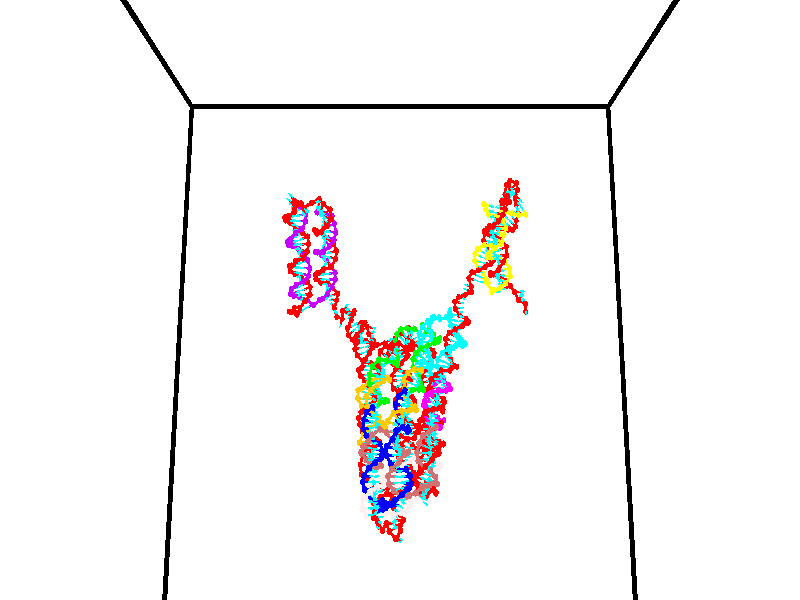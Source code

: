 // switches for output
#declare DRAW_BASES = 1; // possible values are 0, 1; only relevant for DNA ribbons
#declare DRAW_BASES_TYPE = 3; // possible values are 1, 2, 3; only relevant for DNA ribbons
#declare DRAW_FOG = 0; // set to 1 to enable fog

#include "colors.inc"

#include "transforms.inc"
background { rgb <1, 1, 1>}

#default {
   normal{
       ripples 0.25
       frequency 0.20
       turbulence 0.2
       lambda 5
   }
	finish {
		phong 0.1
		phong_size 40.
	}
}

// original window dimensions: 1024x640


// camera settings

camera {
	sky <0, 0.179814, -0.983701>
	up <0, 0.179814, -0.983701>
	right 1.6 * <1, 0, 0>
	location <35, 94.9851, 44.8844>
	look_at <35, 29.7336, 32.9568>
	direction <0, -65.2515, -11.9276>
	angle 67.0682
}


# declare cpy_camera_pos = <35, 94.9851, 44.8844>;
# if (DRAW_FOG = 1)
fog {
	fog_type 2
	up vnormalize(cpy_camera_pos)
	color rgbt<1,1,1,0.3>
	distance 1e-5
	fog_alt 3e-3
	fog_offset 56
}
# end


// LIGHTS

# declare lum = 6;
global_settings {
	ambient_light rgb lum * <0.05, 0.05, 0.05>
	max_trace_level 15
}# declare cpy_direct_light_amount = 0.25;
light_source
{	1000 * <-1, -1.16352, -0.803886>,
	rgb lum * cpy_direct_light_amount
	parallel
}

light_source
{	1000 * <1, 1.16352, 0.803886>,
	rgb lum * cpy_direct_light_amount
	parallel
}

// strand 0

// nucleotide -1

// particle -1
sphere {
	<23.855268, 35.105324, 34.922680> 0.250000
	pigment { color rgbt <1,0,0,0> }
	no_shadow
}
cylinder {
	<24.215094, 35.123512, 35.096447>,  <24.430988, 35.134426, 35.200706>, 0.100000
	pigment { color rgbt <1,0,0,0> }
	no_shadow
}
cylinder {
	<24.215094, 35.123512, 35.096447>,  <23.855268, 35.105324, 34.922680>, 0.100000
	pigment { color rgbt <1,0,0,0> }
	no_shadow
}

// particle -1
sphere {
	<24.215094, 35.123512, 35.096447> 0.100000
	pigment { color rgbt <1,0,0,0> }
	no_shadow
}
sphere {
	0, 1
	scale<0.080000,0.200000,0.300000>
	matrix <0.368306, 0.455701, -0.810363,
		-0.234816, 0.888970, 0.393183,
		0.899562, 0.045475, 0.434419,
		24.484962, 35.137154, 35.226772>
	pigment { color rgbt <0,1,1,0> }
	no_shadow
}
cylinder {
	<24.095551, 35.731255, 35.074894>,  <23.855268, 35.105324, 34.922680>, 0.130000
	pigment { color rgbt <1,0,0,0> }
	no_shadow
}

// nucleotide -1

// particle -1
sphere {
	<24.095551, 35.731255, 35.074894> 0.250000
	pigment { color rgbt <1,0,0,0> }
	no_shadow
}
cylinder {
	<24.438829, 35.534931, 35.014755>,  <24.644796, 35.417137, 34.978672>, 0.100000
	pigment { color rgbt <1,0,0,0> }
	no_shadow
}
cylinder {
	<24.438829, 35.534931, 35.014755>,  <24.095551, 35.731255, 35.074894>, 0.100000
	pigment { color rgbt <1,0,0,0> }
	no_shadow
}

// particle -1
sphere {
	<24.438829, 35.534931, 35.014755> 0.100000
	pigment { color rgbt <1,0,0,0> }
	no_shadow
}
sphere {
	0, 1
	scale<0.080000,0.200000,0.300000>
	matrix <0.181058, 0.563502, -0.806029,
		0.480326, 0.664511, 0.572461,
		0.858199, -0.490806, -0.150350,
		24.696289, 35.387688, 34.969650>
	pigment { color rgbt <0,1,1,0> }
	no_shadow
}
cylinder {
	<24.559952, 36.259800, 34.821106>,  <24.095551, 35.731255, 35.074894>, 0.130000
	pigment { color rgbt <1,0,0,0> }
	no_shadow
}

// nucleotide -1

// particle -1
sphere {
	<24.559952, 36.259800, 34.821106> 0.250000
	pigment { color rgbt <1,0,0,0> }
	no_shadow
}
cylinder {
	<24.734116, 35.915066, 34.717064>,  <24.838614, 35.708225, 34.654636>, 0.100000
	pigment { color rgbt <1,0,0,0> }
	no_shadow
}
cylinder {
	<24.734116, 35.915066, 34.717064>,  <24.559952, 36.259800, 34.821106>, 0.100000
	pigment { color rgbt <1,0,0,0> }
	no_shadow
}

// particle -1
sphere {
	<24.734116, 35.915066, 34.717064> 0.100000
	pigment { color rgbt <1,0,0,0> }
	no_shadow
}
sphere {
	0, 1
	scale<0.080000,0.200000,0.300000>
	matrix <0.262050, 0.397760, -0.879270,
		0.861247, 0.314683, 0.399034,
		0.435411, -0.861836, -0.260107,
		24.864738, 35.656513, 34.639030>
	pigment { color rgbt <0,1,1,0> }
	no_shadow
}
cylinder {
	<24.866270, 36.397953, 35.391140>,  <24.559952, 36.259800, 34.821106>, 0.130000
	pigment { color rgbt <1,0,0,0> }
	no_shadow
}

// nucleotide -1

// particle -1
sphere {
	<24.866270, 36.397953, 35.391140> 0.250000
	pigment { color rgbt <1,0,0,0> }
	no_shadow
}
cylinder {
	<25.170898, 36.268101, 35.166775>,  <25.353676, 36.190189, 35.032154>, 0.100000
	pigment { color rgbt <1,0,0,0> }
	no_shadow
}
cylinder {
	<25.170898, 36.268101, 35.166775>,  <24.866270, 36.397953, 35.391140>, 0.100000
	pigment { color rgbt <1,0,0,0> }
	no_shadow
}

// particle -1
sphere {
	<25.170898, 36.268101, 35.166775> 0.100000
	pigment { color rgbt <1,0,0,0> }
	no_shadow
}
sphere {
	0, 1
	scale<0.080000,0.200000,0.300000>
	matrix <-0.403484, 0.439796, -0.802359,
		0.507158, 0.837373, 0.203953,
		0.761572, -0.324631, -0.560913,
		25.399370, 36.170712, 34.998501>
	pigment { color rgbt <0,1,1,0> }
	no_shadow
}
cylinder {
	<25.241781, 37.004189, 34.952717>,  <24.866270, 36.397953, 35.391140>, 0.130000
	pigment { color rgbt <1,0,0,0> }
	no_shadow
}

// nucleotide -1

// particle -1
sphere {
	<25.241781, 37.004189, 34.952717> 0.250000
	pigment { color rgbt <1,0,0,0> }
	no_shadow
}
cylinder {
	<25.291309, 36.654163, 34.765556>,  <25.321026, 36.444149, 34.653259>, 0.100000
	pigment { color rgbt <1,0,0,0> }
	no_shadow
}
cylinder {
	<25.291309, 36.654163, 34.765556>,  <25.241781, 37.004189, 34.952717>, 0.100000
	pigment { color rgbt <1,0,0,0> }
	no_shadow
}

// particle -1
sphere {
	<25.291309, 36.654163, 34.765556> 0.100000
	pigment { color rgbt <1,0,0,0> }
	no_shadow
}
sphere {
	0, 1
	scale<0.080000,0.200000,0.300000>
	matrix <-0.049879, 0.465443, -0.883671,
		0.991050, 0.132757, 0.013985,
		0.123823, -0.875065, -0.467900,
		25.328457, 36.391644, 34.625187>
	pigment { color rgbt <0,1,1,0> }
	no_shadow
}
cylinder {
	<25.756031, 37.192795, 34.414135>,  <25.241781, 37.004189, 34.952717>, 0.130000
	pigment { color rgbt <1,0,0,0> }
	no_shadow
}

// nucleotide -1

// particle -1
sphere {
	<25.756031, 37.192795, 34.414135> 0.250000
	pigment { color rgbt <1,0,0,0> }
	no_shadow
}
cylinder {
	<25.602795, 36.836838, 34.315079>,  <25.510853, 36.623264, 34.255646>, 0.100000
	pigment { color rgbt <1,0,0,0> }
	no_shadow
}
cylinder {
	<25.602795, 36.836838, 34.315079>,  <25.756031, 37.192795, 34.414135>, 0.100000
	pigment { color rgbt <1,0,0,0> }
	no_shadow
}

// particle -1
sphere {
	<25.602795, 36.836838, 34.315079> 0.100000
	pigment { color rgbt <1,0,0,0> }
	no_shadow
}
sphere {
	0, 1
	scale<0.080000,0.200000,0.300000>
	matrix <0.023668, 0.258545, -0.965709,
		0.923407, -0.375817, -0.077985,
		-0.383093, -0.889897, -0.247637,
		25.487867, 36.569870, 34.240788>
	pigment { color rgbt <0,1,1,0> }
	no_shadow
}
cylinder {
	<26.197403, 36.969582, 33.841103>,  <25.756031, 37.192795, 34.414135>, 0.130000
	pigment { color rgbt <1,0,0,0> }
	no_shadow
}

// nucleotide -1

// particle -1
sphere {
	<26.197403, 36.969582, 33.841103> 0.250000
	pigment { color rgbt <1,0,0,0> }
	no_shadow
}
cylinder {
	<25.861654, 36.756310, 33.798809>,  <25.660206, 36.628349, 33.773434>, 0.100000
	pigment { color rgbt <1,0,0,0> }
	no_shadow
}
cylinder {
	<25.861654, 36.756310, 33.798809>,  <26.197403, 36.969582, 33.841103>, 0.100000
	pigment { color rgbt <1,0,0,0> }
	no_shadow
}

// particle -1
sphere {
	<25.861654, 36.756310, 33.798809> 0.100000
	pigment { color rgbt <1,0,0,0> }
	no_shadow
}
sphere {
	0, 1
	scale<0.080000,0.200000,0.300000>
	matrix <-0.143496, 0.404979, -0.902996,
		0.524277, -0.742775, -0.416436,
		-0.839371, -0.533176, -0.105736,
		25.609842, 36.596355, 33.767090>
	pigment { color rgbt <0,1,1,0> }
	no_shadow
}
cylinder {
	<26.136530, 36.642673, 33.144070>,  <26.197403, 36.969582, 33.841103>, 0.130000
	pigment { color rgbt <1,0,0,0> }
	no_shadow
}

// nucleotide -1

// particle -1
sphere {
	<26.136530, 36.642673, 33.144070> 0.250000
	pigment { color rgbt <1,0,0,0> }
	no_shadow
}
cylinder {
	<25.759880, 36.664478, 33.276955>,  <25.533890, 36.677563, 33.356686>, 0.100000
	pigment { color rgbt <1,0,0,0> }
	no_shadow
}
cylinder {
	<25.759880, 36.664478, 33.276955>,  <26.136530, 36.642673, 33.144070>, 0.100000
	pigment { color rgbt <1,0,0,0> }
	no_shadow
}

// particle -1
sphere {
	<25.759880, 36.664478, 33.276955> 0.100000
	pigment { color rgbt <1,0,0,0> }
	no_shadow
}
sphere {
	0, 1
	scale<0.080000,0.200000,0.300000>
	matrix <-0.280717, 0.417604, -0.864179,
		-0.185844, -0.906993, -0.377924,
		-0.941626, 0.054513, 0.332217,
		25.477392, 36.680832, 33.376621>
	pigment { color rgbt <0,1,1,0> }
	no_shadow
}
cylinder {
	<25.830101, 36.230309, 32.648323>,  <26.136530, 36.642673, 33.144070>, 0.130000
	pigment { color rgbt <1,0,0,0> }
	no_shadow
}

// nucleotide -1

// particle -1
sphere {
	<25.830101, 36.230309, 32.648323> 0.250000
	pigment { color rgbt <1,0,0,0> }
	no_shadow
}
cylinder {
	<25.586702, 36.494232, 32.824680>,  <25.440664, 36.652588, 32.930492>, 0.100000
	pigment { color rgbt <1,0,0,0> }
	no_shadow
}
cylinder {
	<25.586702, 36.494232, 32.824680>,  <25.830101, 36.230309, 32.648323>, 0.100000
	pigment { color rgbt <1,0,0,0> }
	no_shadow
}

// particle -1
sphere {
	<25.586702, 36.494232, 32.824680> 0.100000
	pigment { color rgbt <1,0,0,0> }
	no_shadow
}
sphere {
	0, 1
	scale<0.080000,0.200000,0.300000>
	matrix <-0.305376, 0.318107, -0.897527,
		-0.732447, -0.680777, 0.007924,
		-0.608495, 0.659811, 0.440889,
		25.404154, 36.692177, 32.956947>
	pigment { color rgbt <0,1,1,0> }
	no_shadow
}
cylinder {
	<25.187561, 36.237331, 32.246899>,  <25.830101, 36.230309, 32.648323>, 0.130000
	pigment { color rgbt <1,0,0,0> }
	no_shadow
}

// nucleotide -1

// particle -1
sphere {
	<25.187561, 36.237331, 32.246899> 0.250000
	pigment { color rgbt <1,0,0,0> }
	no_shadow
}
cylinder {
	<25.200489, 36.572277, 32.465176>,  <25.208246, 36.773243, 32.596142>, 0.100000
	pigment { color rgbt <1,0,0,0> }
	no_shadow
}
cylinder {
	<25.200489, 36.572277, 32.465176>,  <25.187561, 36.237331, 32.246899>, 0.100000
	pigment { color rgbt <1,0,0,0> }
	no_shadow
}

// particle -1
sphere {
	<25.200489, 36.572277, 32.465176> 0.100000
	pigment { color rgbt <1,0,0,0> }
	no_shadow
}
sphere {
	0, 1
	scale<0.080000,0.200000,0.300000>
	matrix <-0.070026, 0.546536, -0.834503,
		-0.997021, -0.011244, 0.076300,
		0.032318, 0.837360, 0.545696,
		25.210184, 36.823486, 32.628883>
	pigment { color rgbt <0,1,1,0> }
	no_shadow
}
cylinder {
	<24.635523, 36.634949, 32.078064>,  <25.187561, 36.237331, 32.246899>, 0.130000
	pigment { color rgbt <1,0,0,0> }
	no_shadow
}

// nucleotide -1

// particle -1
sphere {
	<24.635523, 36.634949, 32.078064> 0.250000
	pigment { color rgbt <1,0,0,0> }
	no_shadow
}
cylinder {
	<24.887238, 36.901531, 32.237984>,  <25.038265, 37.061481, 32.333935>, 0.100000
	pigment { color rgbt <1,0,0,0> }
	no_shadow
}
cylinder {
	<24.887238, 36.901531, 32.237984>,  <24.635523, 36.634949, 32.078064>, 0.100000
	pigment { color rgbt <1,0,0,0> }
	no_shadow
}

// particle -1
sphere {
	<24.887238, 36.901531, 32.237984> 0.100000
	pigment { color rgbt <1,0,0,0> }
	no_shadow
}
sphere {
	0, 1
	scale<0.080000,0.200000,0.300000>
	matrix <0.011655, 0.506282, -0.862289,
		-0.777087, 0.547285, 0.310828,
		0.629285, 0.666451, 0.399804,
		25.076023, 37.101467, 32.357925>
	pigment { color rgbt <0,1,1,0> }
	no_shadow
}
cylinder {
	<24.252008, 37.289845, 31.962273>,  <24.635523, 36.634949, 32.078064>, 0.130000
	pigment { color rgbt <1,0,0,0> }
	no_shadow
}

// nucleotide -1

// particle -1
sphere {
	<24.252008, 37.289845, 31.962273> 0.250000
	pigment { color rgbt <1,0,0,0> }
	no_shadow
}
cylinder {
	<24.640753, 37.354462, 32.030842>,  <24.874001, 37.393230, 32.071983>, 0.100000
	pigment { color rgbt <1,0,0,0> }
	no_shadow
}
cylinder {
	<24.640753, 37.354462, 32.030842>,  <24.252008, 37.289845, 31.962273>, 0.100000
	pigment { color rgbt <1,0,0,0> }
	no_shadow
}

// particle -1
sphere {
	<24.640753, 37.354462, 32.030842> 0.100000
	pigment { color rgbt <1,0,0,0> }
	no_shadow
}
sphere {
	0, 1
	scale<0.080000,0.200000,0.300000>
	matrix <0.076115, 0.473338, -0.877586,
		-0.222909, 0.865942, 0.447724,
		0.971863, 0.161543, 0.171423,
		24.932312, 37.402924, 32.082268>
	pigment { color rgbt <0,1,1,0> }
	no_shadow
}
cylinder {
	<24.287130, 37.938763, 31.656639>,  <24.252008, 37.289845, 31.962273>, 0.130000
	pigment { color rgbt <1,0,0,0> }
	no_shadow
}

// nucleotide -1

// particle -1
sphere {
	<24.287130, 37.938763, 31.656639> 0.250000
	pigment { color rgbt <1,0,0,0> }
	no_shadow
}
cylinder {
	<24.678982, 37.878338, 31.709562>,  <24.914093, 37.842083, 31.741316>, 0.100000
	pigment { color rgbt <1,0,0,0> }
	no_shadow
}
cylinder {
	<24.678982, 37.878338, 31.709562>,  <24.287130, 37.938763, 31.656639>, 0.100000
	pigment { color rgbt <1,0,0,0> }
	no_shadow
}

// particle -1
sphere {
	<24.678982, 37.878338, 31.709562> 0.100000
	pigment { color rgbt <1,0,0,0> }
	no_shadow
}
sphere {
	0, 1
	scale<0.080000,0.200000,0.300000>
	matrix <0.200718, 0.756529, -0.622395,
		-0.006075, 0.636273, 0.771439,
		0.979630, -0.151061, 0.132307,
		24.972872, 37.833019, 31.749254>
	pigment { color rgbt <0,1,1,0> }
	no_shadow
}
cylinder {
	<24.640265, 38.631313, 31.789385>,  <24.287130, 37.938763, 31.656639>, 0.130000
	pigment { color rgbt <1,0,0,0> }
	no_shadow
}

// nucleotide -1

// particle -1
sphere {
	<24.640265, 38.631313, 31.789385> 0.250000
	pigment { color rgbt <1,0,0,0> }
	no_shadow
}
cylinder {
	<24.911188, 38.379292, 31.637444>,  <25.073742, 38.228081, 31.546278>, 0.100000
	pigment { color rgbt <1,0,0,0> }
	no_shadow
}
cylinder {
	<24.911188, 38.379292, 31.637444>,  <24.640265, 38.631313, 31.789385>, 0.100000
	pigment { color rgbt <1,0,0,0> }
	no_shadow
}

// particle -1
sphere {
	<24.911188, 38.379292, 31.637444> 0.100000
	pigment { color rgbt <1,0,0,0> }
	no_shadow
}
sphere {
	0, 1
	scale<0.080000,0.200000,0.300000>
	matrix <0.173800, 0.638732, -0.749543,
		0.714874, 0.441654, 0.542122,
		0.677310, -0.630050, -0.379853,
		25.114382, 38.190277, 31.523487>
	pigment { color rgbt <0,1,1,0> }
	no_shadow
}
cylinder {
	<25.080256, 39.106850, 31.550646>,  <24.640265, 38.631313, 31.789385>, 0.130000
	pigment { color rgbt <1,0,0,0> }
	no_shadow
}

// nucleotide -1

// particle -1
sphere {
	<25.080256, 39.106850, 31.550646> 0.250000
	pigment { color rgbt <1,0,0,0> }
	no_shadow
}
cylinder {
	<25.172495, 38.761719, 31.370712>,  <25.227839, 38.554642, 31.262753>, 0.100000
	pigment { color rgbt <1,0,0,0> }
	no_shadow
}
cylinder {
	<25.172495, 38.761719, 31.370712>,  <25.080256, 39.106850, 31.550646>, 0.100000
	pigment { color rgbt <1,0,0,0> }
	no_shadow
}

// particle -1
sphere {
	<25.172495, 38.761719, 31.370712> 0.100000
	pigment { color rgbt <1,0,0,0> }
	no_shadow
}
sphere {
	0, 1
	scale<0.080000,0.200000,0.300000>
	matrix <0.137312, 0.486524, -0.862810,
		0.963312, 0.137196, 0.230668,
		0.230599, -0.862828, -0.449836,
		25.241674, 38.502869, 31.235762>
	pigment { color rgbt <0,1,1,0> }
	no_shadow
}
cylinder {
	<25.792534, 39.130482, 31.337559>,  <25.080256, 39.106850, 31.550646>, 0.130000
	pigment { color rgbt <1,0,0,0> }
	no_shadow
}

// nucleotide -1

// particle -1
sphere {
	<25.792534, 39.130482, 31.337559> 0.250000
	pigment { color rgbt <1,0,0,0> }
	no_shadow
}
cylinder {
	<25.592136, 38.866261, 31.113888>,  <25.471899, 38.707729, 30.979685>, 0.100000
	pigment { color rgbt <1,0,0,0> }
	no_shadow
}
cylinder {
	<25.592136, 38.866261, 31.113888>,  <25.792534, 39.130482, 31.337559>, 0.100000
	pigment { color rgbt <1,0,0,0> }
	no_shadow
}

// particle -1
sphere {
	<25.592136, 38.866261, 31.113888> 0.100000
	pigment { color rgbt <1,0,0,0> }
	no_shadow
}
sphere {
	0, 1
	scale<0.080000,0.200000,0.300000>
	matrix <0.260581, 0.500995, -0.825289,
		0.825291, -0.559174, -0.078868,
		-0.500992, -0.660551, -0.559177,
		25.441839, 38.668095, 30.946135>
	pigment { color rgbt <0,1,1,0> }
	no_shadow
}
cylinder {
	<26.166647, 39.165211, 30.778242>,  <25.792534, 39.130482, 31.337559>, 0.130000
	pigment { color rgbt <1,0,0,0> }
	no_shadow
}

// nucleotide -1

// particle -1
sphere {
	<26.166647, 39.165211, 30.778242> 0.250000
	pigment { color rgbt <1,0,0,0> }
	no_shadow
}
cylinder {
	<25.820845, 38.997105, 30.667965>,  <25.613363, 38.896240, 30.601799>, 0.100000
	pigment { color rgbt <1,0,0,0> }
	no_shadow
}
cylinder {
	<25.820845, 38.997105, 30.667965>,  <26.166647, 39.165211, 30.778242>, 0.100000
	pigment { color rgbt <1,0,0,0> }
	no_shadow
}

// particle -1
sphere {
	<25.820845, 38.997105, 30.667965> 0.100000
	pigment { color rgbt <1,0,0,0> }
	no_shadow
}
sphere {
	0, 1
	scale<0.080000,0.200000,0.300000>
	matrix <0.117984, 0.363506, -0.924091,
		0.488581, -0.831408, -0.264667,
		-0.864505, -0.420267, -0.275695,
		25.561493, 38.871025, 30.585257>
	pigment { color rgbt <0,1,1,0> }
	no_shadow
}
cylinder {
	<26.268696, 39.040325, 30.118311>,  <26.166647, 39.165211, 30.778242>, 0.130000
	pigment { color rgbt <1,0,0,0> }
	no_shadow
}

// nucleotide -1

// particle -1
sphere {
	<26.268696, 39.040325, 30.118311> 0.250000
	pigment { color rgbt <1,0,0,0> }
	no_shadow
}
cylinder {
	<25.873493, 38.979103, 30.126482>,  <25.636372, 38.942371, 30.131384>, 0.100000
	pigment { color rgbt <1,0,0,0> }
	no_shadow
}
cylinder {
	<25.873493, 38.979103, 30.126482>,  <26.268696, 39.040325, 30.118311>, 0.100000
	pigment { color rgbt <1,0,0,0> }
	no_shadow
}

// particle -1
sphere {
	<25.873493, 38.979103, 30.126482> 0.100000
	pigment { color rgbt <1,0,0,0> }
	no_shadow
}
sphere {
	0, 1
	scale<0.080000,0.200000,0.300000>
	matrix <-0.091561, 0.474204, -0.875641,
		0.124330, -0.867010, -0.482530,
		-0.988007, -0.153050, 0.020427,
		25.577091, 38.933189, 30.132610>
	pigment { color rgbt <0,1,1,0> }
	no_shadow
}
cylinder {
	<26.116465, 38.853256, 29.452505>,  <26.268696, 39.040325, 30.118311>, 0.130000
	pigment { color rgbt <1,0,0,0> }
	no_shadow
}

// nucleotide -1

// particle -1
sphere {
	<26.116465, 38.853256, 29.452505> 0.250000
	pigment { color rgbt <1,0,0,0> }
	no_shadow
}
cylinder {
	<25.775055, 38.974609, 29.621954>,  <25.570210, 39.047421, 29.723623>, 0.100000
	pigment { color rgbt <1,0,0,0> }
	no_shadow
}
cylinder {
	<25.775055, 38.974609, 29.621954>,  <26.116465, 38.853256, 29.452505>, 0.100000
	pigment { color rgbt <1,0,0,0> }
	no_shadow
}

// particle -1
sphere {
	<25.775055, 38.974609, 29.621954> 0.100000
	pigment { color rgbt <1,0,0,0> }
	no_shadow
}
sphere {
	0, 1
	scale<0.080000,0.200000,0.300000>
	matrix <-0.266956, 0.443589, -0.855549,
		-0.447475, -0.843319, -0.297623,
		-0.853523, 0.303384, 0.423624,
		25.518997, 39.065624, 29.749041>
	pigment { color rgbt <0,1,1,0> }
	no_shadow
}
cylinder {
	<25.586504, 38.619461, 29.116497>,  <26.116465, 38.853256, 29.452505>, 0.130000
	pigment { color rgbt <1,0,0,0> }
	no_shadow
}

// nucleotide -1

// particle -1
sphere {
	<25.586504, 38.619461, 29.116497> 0.250000
	pigment { color rgbt <1,0,0,0> }
	no_shadow
}
cylinder {
	<25.408037, 38.942928, 29.269852>,  <25.300957, 39.137009, 29.361864>, 0.100000
	pigment { color rgbt <1,0,0,0> }
	no_shadow
}
cylinder {
	<25.408037, 38.942928, 29.269852>,  <25.586504, 38.619461, 29.116497>, 0.100000
	pigment { color rgbt <1,0,0,0> }
	no_shadow
}

// particle -1
sphere {
	<25.408037, 38.942928, 29.269852> 0.100000
	pigment { color rgbt <1,0,0,0> }
	no_shadow
}
sphere {
	0, 1
	scale<0.080000,0.200000,0.300000>
	matrix <-0.201478, 0.326633, -0.923427,
		-0.871975, -0.489248, 0.017196,
		-0.446168, 0.808670, 0.383389,
		25.274187, 39.185528, 29.384869>
	pigment { color rgbt <0,1,1,0> }
	no_shadow
}
cylinder {
	<24.915838, 38.779903, 28.730728>,  <25.586504, 38.619461, 29.116497>, 0.130000
	pigment { color rgbt <1,0,0,0> }
	no_shadow
}

// nucleotide -1

// particle -1
sphere {
	<24.915838, 38.779903, 28.730728> 0.250000
	pigment { color rgbt <1,0,0,0> }
	no_shadow
}
cylinder {
	<24.988291, 39.122715, 28.923683>,  <25.031763, 39.328400, 29.039457>, 0.100000
	pigment { color rgbt <1,0,0,0> }
	no_shadow
}
cylinder {
	<24.988291, 39.122715, 28.923683>,  <24.915838, 38.779903, 28.730728>, 0.100000
	pigment { color rgbt <1,0,0,0> }
	no_shadow
}

// particle -1
sphere {
	<24.988291, 39.122715, 28.923683> 0.100000
	pigment { color rgbt <1,0,0,0> }
	no_shadow
}
sphere {
	0, 1
	scale<0.080000,0.200000,0.300000>
	matrix <-0.193983, 0.512001, -0.836795,
		-0.964138, 0.057994, 0.258988,
		0.181131, 0.857025, 0.482390,
		25.042629, 39.379822, 29.068399>
	pigment { color rgbt <0,1,1,0> }
	no_shadow
}
cylinder {
	<24.465950, 39.250252, 28.412636>,  <24.915838, 38.779903, 28.730728>, 0.130000
	pigment { color rgbt <1,0,0,0> }
	no_shadow
}

// nucleotide -1

// particle -1
sphere {
	<24.465950, 39.250252, 28.412636> 0.250000
	pigment { color rgbt <1,0,0,0> }
	no_shadow
}
cylinder {
	<24.726475, 39.494705, 28.592550>,  <24.882790, 39.641376, 28.700499>, 0.100000
	pigment { color rgbt <1,0,0,0> }
	no_shadow
}
cylinder {
	<24.726475, 39.494705, 28.592550>,  <24.465950, 39.250252, 28.412636>, 0.100000
	pigment { color rgbt <1,0,0,0> }
	no_shadow
}

// particle -1
sphere {
	<24.726475, 39.494705, 28.592550> 0.100000
	pigment { color rgbt <1,0,0,0> }
	no_shadow
}
sphere {
	0, 1
	scale<0.080000,0.200000,0.300000>
	matrix <-0.120774, 0.668687, -0.733670,
		-0.749138, 0.423524, 0.509332,
		0.651311, 0.611134, 0.449788,
		24.921867, 39.678047, 28.727488>
	pigment { color rgbt <0,1,1,0> }
	no_shadow
}
cylinder {
	<24.176092, 39.859005, 28.416315>,  <24.465950, 39.250252, 28.412636>, 0.130000
	pigment { color rgbt <1,0,0,0> }
	no_shadow
}

// nucleotide -1

// particle -1
sphere {
	<24.176092, 39.859005, 28.416315> 0.250000
	pigment { color rgbt <1,0,0,0> }
	no_shadow
}
cylinder {
	<24.570490, 39.920704, 28.441673>,  <24.807129, 39.957722, 28.456888>, 0.100000
	pigment { color rgbt <1,0,0,0> }
	no_shadow
}
cylinder {
	<24.570490, 39.920704, 28.441673>,  <24.176092, 39.859005, 28.416315>, 0.100000
	pigment { color rgbt <1,0,0,0> }
	no_shadow
}

// particle -1
sphere {
	<24.570490, 39.920704, 28.441673> 0.100000
	pigment { color rgbt <1,0,0,0> }
	no_shadow
}
sphere {
	0, 1
	scale<0.080000,0.200000,0.300000>
	matrix <-0.064230, 0.702079, -0.709197,
		-0.153899, 0.695193, 0.702155,
		0.985997, 0.154245, 0.063397,
		24.866289, 39.966976, 28.460691>
	pigment { color rgbt <0,1,1,0> }
	no_shadow
}
cylinder {
	<24.239405, 40.573639, 28.392303>,  <24.176092, 39.859005, 28.416315>, 0.130000
	pigment { color rgbt <1,0,0,0> }
	no_shadow
}

// nucleotide -1

// particle -1
sphere {
	<24.239405, 40.573639, 28.392303> 0.250000
	pigment { color rgbt <1,0,0,0> }
	no_shadow
}
cylinder {
	<24.604794, 40.447624, 28.289295>,  <24.824028, 40.372017, 28.227489>, 0.100000
	pigment { color rgbt <1,0,0,0> }
	no_shadow
}
cylinder {
	<24.604794, 40.447624, 28.289295>,  <24.239405, 40.573639, 28.392303>, 0.100000
	pigment { color rgbt <1,0,0,0> }
	no_shadow
}

// particle -1
sphere {
	<24.604794, 40.447624, 28.289295> 0.100000
	pigment { color rgbt <1,0,0,0> }
	no_shadow
}
sphere {
	0, 1
	scale<0.080000,0.200000,0.300000>
	matrix <0.062189, 0.733548, -0.676787,
		0.402118, 0.602212, 0.689668,
		0.913474, -0.315038, -0.257522,
		24.878836, 40.353111, 28.212038>
	pigment { color rgbt <0,1,1,0> }
	no_shadow
}
cylinder {
	<24.711033, 41.144367, 28.449125>,  <24.239405, 40.573639, 28.392303>, 0.130000
	pigment { color rgbt <1,0,0,0> }
	no_shadow
}

// nucleotide -1

// particle -1
sphere {
	<24.711033, 41.144367, 28.449125> 0.250000
	pigment { color rgbt <1,0,0,0> }
	no_shadow
}
cylinder {
	<24.883768, 40.899975, 28.183731>,  <24.987410, 40.753338, 28.024494>, 0.100000
	pigment { color rgbt <1,0,0,0> }
	no_shadow
}
cylinder {
	<24.883768, 40.899975, 28.183731>,  <24.711033, 41.144367, 28.449125>, 0.100000
	pigment { color rgbt <1,0,0,0> }
	no_shadow
}

// particle -1
sphere {
	<24.883768, 40.899975, 28.183731> 0.100000
	pigment { color rgbt <1,0,0,0> }
	no_shadow
}
sphere {
	0, 1
	scale<0.080000,0.200000,0.300000>
	matrix <0.006554, 0.737717, -0.675078,
		0.901927, 0.287177, 0.322579,
		0.431839, -0.610985, -0.663485,
		25.013319, 40.716679, 27.984686>
	pigment { color rgbt <0,1,1,0> }
	no_shadow
}
cylinder {
	<25.237524, 41.470524, 28.220587>,  <24.711033, 41.144367, 28.449125>, 0.130000
	pigment { color rgbt <1,0,0,0> }
	no_shadow
}

// nucleotide -1

// particle -1
sphere {
	<25.237524, 41.470524, 28.220587> 0.250000
	pigment { color rgbt <1,0,0,0> }
	no_shadow
}
cylinder {
	<25.115398, 41.200069, 27.952372>,  <25.042122, 41.037796, 27.791443>, 0.100000
	pigment { color rgbt <1,0,0,0> }
	no_shadow
}
cylinder {
	<25.115398, 41.200069, 27.952372>,  <25.237524, 41.470524, 28.220587>, 0.100000
	pigment { color rgbt <1,0,0,0> }
	no_shadow
}

// particle -1
sphere {
	<25.115398, 41.200069, 27.952372> 0.100000
	pigment { color rgbt <1,0,0,0> }
	no_shadow
}
sphere {
	0, 1
	scale<0.080000,0.200000,0.300000>
	matrix <-0.151002, 0.729629, -0.666963,
		0.940203, -0.102381, -0.324865,
		-0.305315, -0.676135, -0.670540,
		25.023804, 40.997231, 27.751209>
	pigment { color rgbt <0,1,1,0> }
	no_shadow
}
cylinder {
	<25.570288, 41.624096, 27.589853>,  <25.237524, 41.470524, 28.220587>, 0.130000
	pigment { color rgbt <1,0,0,0> }
	no_shadow
}

// nucleotide -1

// particle -1
sphere {
	<25.570288, 41.624096, 27.589853> 0.250000
	pigment { color rgbt <1,0,0,0> }
	no_shadow
}
cylinder {
	<25.222797, 41.438885, 27.519514>,  <25.014303, 41.327759, 27.477310>, 0.100000
	pigment { color rgbt <1,0,0,0> }
	no_shadow
}
cylinder {
	<25.222797, 41.438885, 27.519514>,  <25.570288, 41.624096, 27.589853>, 0.100000
	pigment { color rgbt <1,0,0,0> }
	no_shadow
}

// particle -1
sphere {
	<25.222797, 41.438885, 27.519514> 0.100000
	pigment { color rgbt <1,0,0,0> }
	no_shadow
}
sphere {
	0, 1
	scale<0.080000,0.200000,0.300000>
	matrix <-0.273926, 0.744950, -0.608288,
		0.412650, -0.480267, -0.773992,
		-0.868726, -0.463026, -0.175846,
		24.962179, 41.299976, 27.466761>
	pigment { color rgbt <0,1,1,0> }
	no_shadow
}
cylinder {
	<25.419392, 42.278687, 27.638874>,  <25.570288, 41.624096, 27.589853>, 0.130000
	pigment { color rgbt <1,0,0,0> }
	no_shadow
}

// nucleotide -1

// particle -1
sphere {
	<25.419392, 42.278687, 27.638874> 0.250000
	pigment { color rgbt <1,0,0,0> }
	no_shadow
}
cylinder {
	<25.266193, 42.617306, 27.490995>,  <25.174274, 42.820477, 27.402267>, 0.100000
	pigment { color rgbt <1,0,0,0> }
	no_shadow
}
cylinder {
	<25.266193, 42.617306, 27.490995>,  <25.419392, 42.278687, 27.638874>, 0.100000
	pigment { color rgbt <1,0,0,0> }
	no_shadow
}

// particle -1
sphere {
	<25.266193, 42.617306, 27.490995> 0.100000
	pigment { color rgbt <1,0,0,0> }
	no_shadow
}
sphere {
	0, 1
	scale<0.080000,0.200000,0.300000>
	matrix <-0.499592, 0.146809, 0.853730,
		0.776996, 0.511672, 0.366700,
		-0.382994, 0.846545, -0.369697,
		25.151295, 42.871269, 27.380087>
	pigment { color rgbt <0,1,1,0> }
	no_shadow
}
cylinder {
	<25.576605, 42.875301, 28.115988>,  <25.419392, 42.278687, 27.638874>, 0.130000
	pigment { color rgbt <1,0,0,0> }
	no_shadow
}

// nucleotide -1

// particle -1
sphere {
	<25.576605, 42.875301, 28.115988> 0.250000
	pigment { color rgbt <1,0,0,0> }
	no_shadow
}
cylinder {
	<25.243750, 42.849098, 27.895712>,  <25.044037, 42.833378, 27.763546>, 0.100000
	pigment { color rgbt <1,0,0,0> }
	no_shadow
}
cylinder {
	<25.243750, 42.849098, 27.895712>,  <25.576605, 42.875301, 28.115988>, 0.100000
	pigment { color rgbt <1,0,0,0> }
	no_shadow
}

// particle -1
sphere {
	<25.243750, 42.849098, 27.895712> 0.100000
	pigment { color rgbt <1,0,0,0> }
	no_shadow
}
sphere {
	0, 1
	scale<0.080000,0.200000,0.300000>
	matrix <-0.552520, 0.012597, 0.833404,
		-0.047656, 0.997772, -0.046676,
		-0.832136, -0.065506, -0.550689,
		24.994108, 42.829445, 27.730505>
	pigment { color rgbt <0,1,1,0> }
	no_shadow
}
cylinder {
	<26.171993, 43.320438, 28.157909>,  <25.576605, 42.875301, 28.115988>, 0.130000
	pigment { color rgbt <1,0,0,0> }
	no_shadow
}

// nucleotide -1

// particle -1
sphere {
	<26.171993, 43.320438, 28.157909> 0.250000
	pigment { color rgbt <1,0,0,0> }
	no_shadow
}
cylinder {
	<26.451035, 43.258160, 28.437653>,  <26.618460, 43.220791, 28.605499>, 0.100000
	pigment { color rgbt <1,0,0,0> }
	no_shadow
}
cylinder {
	<26.451035, 43.258160, 28.437653>,  <26.171993, 43.320438, 28.157909>, 0.100000
	pigment { color rgbt <1,0,0,0> }
	no_shadow
}

// particle -1
sphere {
	<26.451035, 43.258160, 28.437653> 0.100000
	pigment { color rgbt <1,0,0,0> }
	no_shadow
}
sphere {
	0, 1
	scale<0.080000,0.200000,0.300000>
	matrix <-0.613340, -0.634322, 0.470583,
		0.370351, -0.757227, -0.538002,
		0.697605, -0.155697, 0.699360,
		26.660316, 43.211449, 28.647461>
	pigment { color rgbt <0,1,1,0> }
	no_shadow
}
cylinder {
	<26.284006, 42.597153, 28.260807>,  <26.171993, 43.320438, 28.157909>, 0.130000
	pigment { color rgbt <1,0,0,0> }
	no_shadow
}

// nucleotide -1

// particle -1
sphere {
	<26.284006, 42.597153, 28.260807> 0.250000
	pigment { color rgbt <1,0,0,0> }
	no_shadow
}
cylinder {
	<26.343021, 42.811153, 28.593554>,  <26.378431, 42.939552, 28.793201>, 0.100000
	pigment { color rgbt <1,0,0,0> }
	no_shadow
}
cylinder {
	<26.343021, 42.811153, 28.593554>,  <26.284006, 42.597153, 28.260807>, 0.100000
	pigment { color rgbt <1,0,0,0> }
	no_shadow
}

// particle -1
sphere {
	<26.343021, 42.811153, 28.593554> 0.100000
	pigment { color rgbt <1,0,0,0> }
	no_shadow
}
sphere {
	0, 1
	scale<0.080000,0.200000,0.300000>
	matrix <-0.705198, -0.532827, 0.467752,
		0.693490, -0.655643, 0.298671,
		0.147538, 0.535003, 0.831868,
		26.387283, 42.971653, 28.843113>
	pigment { color rgbt <0,1,1,0> }
	no_shadow
}
cylinder {
	<26.982492, 42.478672, 27.824743>,  <26.284006, 42.597153, 28.260807>, 0.130000
	pigment { color rgbt <1,0,0,0> }
	no_shadow
}

// nucleotide -1

// particle -1
sphere {
	<26.982492, 42.478672, 27.824743> 0.250000
	pigment { color rgbt <1,0,0,0> }
	no_shadow
}
cylinder {
	<27.336357, 42.664757, 27.837111>,  <27.548676, 42.776405, 27.844532>, 0.100000
	pigment { color rgbt <1,0,0,0> }
	no_shadow
}
cylinder {
	<27.336357, 42.664757, 27.837111>,  <26.982492, 42.478672, 27.824743>, 0.100000
	pigment { color rgbt <1,0,0,0> }
	no_shadow
}

// particle -1
sphere {
	<27.336357, 42.664757, 27.837111> 0.100000
	pigment { color rgbt <1,0,0,0> }
	no_shadow
}
sphere {
	0, 1
	scale<0.080000,0.200000,0.300000>
	matrix <-0.040506, 0.010622, 0.999123,
		0.464473, -0.885137, 0.028240,
		0.884660, 0.465210, 0.030919,
		27.601755, 42.804321, 27.846386>
	pigment { color rgbt <0,1,1,0> }
	no_shadow
}
cylinder {
	<27.626839, 42.249599, 27.466854>,  <26.982492, 42.478672, 27.824743>, 0.130000
	pigment { color rgbt <1,0,0,0> }
	no_shadow
}

// nucleotide -1

// particle -1
sphere {
	<27.626839, 42.249599, 27.466854> 0.250000
	pigment { color rgbt <1,0,0,0> }
	no_shadow
}
cylinder {
	<27.616989, 42.322693, 27.859995>,  <27.611078, 42.366550, 28.095881>, 0.100000
	pigment { color rgbt <1,0,0,0> }
	no_shadow
}
cylinder {
	<27.616989, 42.322693, 27.859995>,  <27.626839, 42.249599, 27.466854>, 0.100000
	pigment { color rgbt <1,0,0,0> }
	no_shadow
}

// particle -1
sphere {
	<27.616989, 42.322693, 27.859995> 0.100000
	pigment { color rgbt <1,0,0,0> }
	no_shadow
}
sphere {
	0, 1
	scale<0.080000,0.200000,0.300000>
	matrix <-0.006599, -0.983161, 0.182624,
		0.999675, -0.001989, 0.025417,
		-0.024626, 0.182732, 0.982854,
		27.609602, 42.377514, 28.154852>
	pigment { color rgbt <0,1,1,0> }
	no_shadow
}
cylinder {
	<27.926659, 41.592789, 27.640635>,  <27.626839, 42.249599, 27.466854>, 0.130000
	pigment { color rgbt <1,0,0,0> }
	no_shadow
}

// nucleotide -1

// particle -1
sphere {
	<27.926659, 41.592789, 27.640635> 0.250000
	pigment { color rgbt <1,0,0,0> }
	no_shadow
}
cylinder {
	<27.821848, 41.703259, 28.010513>,  <27.758961, 41.769543, 28.232441>, 0.100000
	pigment { color rgbt <1,0,0,0> }
	no_shadow
}
cylinder {
	<27.821848, 41.703259, 28.010513>,  <27.926659, 41.592789, 27.640635>, 0.100000
	pigment { color rgbt <1,0,0,0> }
	no_shadow
}

// particle -1
sphere {
	<27.821848, 41.703259, 28.010513> 0.100000
	pigment { color rgbt <1,0,0,0> }
	no_shadow
}
sphere {
	0, 1
	scale<0.080000,0.200000,0.300000>
	matrix <0.372019, -0.855216, 0.360842,
		0.890474, 0.438556, 0.121348,
		-0.262028, 0.276177, 0.924699,
		27.743240, 41.786110, 28.287924>
	pigment { color rgbt <0,1,1,0> }
	no_shadow
}
cylinder {
	<28.553480, 41.436779, 28.036087>,  <27.926659, 41.592789, 27.640635>, 0.130000
	pigment { color rgbt <1,0,0,0> }
	no_shadow
}

// nucleotide -1

// particle -1
sphere {
	<28.553480, 41.436779, 28.036087> 0.250000
	pigment { color rgbt <1,0,0,0> }
	no_shadow
}
cylinder {
	<28.202345, 41.431358, 28.227592>,  <27.991663, 41.428104, 28.342495>, 0.100000
	pigment { color rgbt <1,0,0,0> }
	no_shadow
}
cylinder {
	<28.202345, 41.431358, 28.227592>,  <28.553480, 41.436779, 28.036087>, 0.100000
	pigment { color rgbt <1,0,0,0> }
	no_shadow
}

// particle -1
sphere {
	<28.202345, 41.431358, 28.227592> 0.100000
	pigment { color rgbt <1,0,0,0> }
	no_shadow
}
sphere {
	0, 1
	scale<0.080000,0.200000,0.300000>
	matrix <0.281094, -0.823923, 0.492076,
		0.387796, 0.566541, 0.727081,
		-0.877839, -0.013553, 0.478764,
		27.938993, 41.427292, 28.371222>
	pigment { color rgbt <0,1,1,0> }
	no_shadow
}
cylinder {
	<28.634420, 41.522663, 28.800545>,  <28.553480, 41.436779, 28.036087>, 0.130000
	pigment { color rgbt <1,0,0,0> }
	no_shadow
}

// nucleotide -1

// particle -1
sphere {
	<28.634420, 41.522663, 28.800545> 0.250000
	pigment { color rgbt <1,0,0,0> }
	no_shadow
}
cylinder {
	<28.325182, 41.312344, 28.658640>,  <28.139639, 41.186153, 28.573496>, 0.100000
	pigment { color rgbt <1,0,0,0> }
	no_shadow
}
cylinder {
	<28.325182, 41.312344, 28.658640>,  <28.634420, 41.522663, 28.800545>, 0.100000
	pigment { color rgbt <1,0,0,0> }
	no_shadow
}

// particle -1
sphere {
	<28.325182, 41.312344, 28.658640> 0.100000
	pigment { color rgbt <1,0,0,0> }
	no_shadow
}
sphere {
	0, 1
	scale<0.080000,0.200000,0.300000>
	matrix <0.247934, -0.765316, 0.593987,
		-0.583823, 0.371252, 0.722027,
		-0.773098, -0.525798, -0.354763,
		28.093252, 41.154606, 28.552212>
	pigment { color rgbt <0,1,1,0> }
	no_shadow
}
cylinder {
	<28.261753, 41.237854, 29.298470>,  <28.634420, 41.522663, 28.800545>, 0.130000
	pigment { color rgbt <1,0,0,0> }
	no_shadow
}

// nucleotide -1

// particle -1
sphere {
	<28.261753, 41.237854, 29.298470> 0.250000
	pigment { color rgbt <1,0,0,0> }
	no_shadow
}
cylinder {
	<28.085241, 40.990082, 29.038754>,  <27.979334, 40.841419, 28.882925>, 0.100000
	pigment { color rgbt <1,0,0,0> }
	no_shadow
}
cylinder {
	<28.085241, 40.990082, 29.038754>,  <28.261753, 41.237854, 29.298470>, 0.100000
	pigment { color rgbt <1,0,0,0> }
	no_shadow
}

// particle -1
sphere {
	<28.085241, 40.990082, 29.038754> 0.100000
	pigment { color rgbt <1,0,0,0> }
	no_shadow
}
sphere {
	0, 1
	scale<0.080000,0.200000,0.300000>
	matrix <0.053367, -0.740381, 0.670066,
		-0.895782, 0.261034, 0.359771,
		-0.441278, -0.619433, -0.649289,
		27.952858, 40.804253, 28.843967>
	pigment { color rgbt <0,1,1,0> }
	no_shadow
}
cylinder {
	<27.730455, 40.895012, 29.661362>,  <28.261753, 41.237854, 29.298470>, 0.130000
	pigment { color rgbt <1,0,0,0> }
	no_shadow
}

// nucleotide -1

// particle -1
sphere {
	<27.730455, 40.895012, 29.661362> 0.250000
	pigment { color rgbt <1,0,0,0> }
	no_shadow
}
cylinder {
	<27.786591, 40.678429, 29.329788>,  <27.820271, 40.548477, 29.130844>, 0.100000
	pigment { color rgbt <1,0,0,0> }
	no_shadow
}
cylinder {
	<27.786591, 40.678429, 29.329788>,  <27.730455, 40.895012, 29.661362>, 0.100000
	pigment { color rgbt <1,0,0,0> }
	no_shadow
}

// particle -1
sphere {
	<27.786591, 40.678429, 29.329788> 0.100000
	pigment { color rgbt <1,0,0,0> }
	no_shadow
}
sphere {
	0, 1
	scale<0.080000,0.200000,0.300000>
	matrix <-0.193777, -0.836047, 0.513299,
		-0.970956, 0.088594, -0.222250,
		0.140336, -0.541457, -0.828933,
		27.828691, 40.515991, 29.081108>
	pigment { color rgbt <0,1,1,0> }
	no_shadow
}
cylinder {
	<27.224051, 40.340832, 29.632782>,  <27.730455, 40.895012, 29.661362>, 0.130000
	pigment { color rgbt <1,0,0,0> }
	no_shadow
}

// nucleotide -1

// particle -1
sphere {
	<27.224051, 40.340832, 29.632782> 0.250000
	pigment { color rgbt <1,0,0,0> }
	no_shadow
}
cylinder {
	<27.530441, 40.209461, 29.411726>,  <27.714275, 40.130638, 29.279093>, 0.100000
	pigment { color rgbt <1,0,0,0> }
	no_shadow
}
cylinder {
	<27.530441, 40.209461, 29.411726>,  <27.224051, 40.340832, 29.632782>, 0.100000
	pigment { color rgbt <1,0,0,0> }
	no_shadow
}

// particle -1
sphere {
	<27.530441, 40.209461, 29.411726> 0.100000
	pigment { color rgbt <1,0,0,0> }
	no_shadow
}
sphere {
	0, 1
	scale<0.080000,0.200000,0.300000>
	matrix <-0.180725, -0.934992, 0.305168,
		-0.616941, -0.133876, -0.775539,
		0.765978, -0.328430, -0.552640,
		27.760235, 40.110931, 29.245934>
	pigment { color rgbt <0,1,1,0> }
	no_shadow
}
cylinder {
	<26.927744, 39.749920, 29.185259>,  <27.224051, 40.340832, 29.632782>, 0.130000
	pigment { color rgbt <1,0,0,0> }
	no_shadow
}

// nucleotide -1

// particle -1
sphere {
	<26.927744, 39.749920, 29.185259> 0.250000
	pigment { color rgbt <1,0,0,0> }
	no_shadow
}
cylinder {
	<27.324995, 39.731316, 29.228210>,  <27.563347, 39.720154, 29.253983>, 0.100000
	pigment { color rgbt <1,0,0,0> }
	no_shadow
}
cylinder {
	<27.324995, 39.731316, 29.228210>,  <26.927744, 39.749920, 29.185259>, 0.100000
	pigment { color rgbt <1,0,0,0> }
	no_shadow
}

// particle -1
sphere {
	<27.324995, 39.731316, 29.228210> 0.100000
	pigment { color rgbt <1,0,0,0> }
	no_shadow
}
sphere {
	0, 1
	scale<0.080000,0.200000,0.300000>
	matrix <-0.097336, -0.837686, 0.537409,
		0.064957, -0.544169, -0.836457,
		0.993129, -0.046509, 0.107381,
		27.622934, 39.717361, 29.260424>
	pigment { color rgbt <0,1,1,0> }
	no_shadow
}
cylinder {
	<26.988167, 39.078938, 29.053436>,  <26.927744, 39.749920, 29.185259>, 0.130000
	pigment { color rgbt <1,0,0,0> }
	no_shadow
}

// nucleotide -1

// particle -1
sphere {
	<26.988167, 39.078938, 29.053436> 0.250000
	pigment { color rgbt <1,0,0,0> }
	no_shadow
}
cylinder {
	<27.344910, 39.162384, 29.213968>,  <27.558956, 39.212452, 29.310287>, 0.100000
	pigment { color rgbt <1,0,0,0> }
	no_shadow
}
cylinder {
	<27.344910, 39.162384, 29.213968>,  <26.988167, 39.078938, 29.053436>, 0.100000
	pigment { color rgbt <1,0,0,0> }
	no_shadow
}

// particle -1
sphere {
	<27.344910, 39.162384, 29.213968> 0.100000
	pigment { color rgbt <1,0,0,0> }
	no_shadow
}
sphere {
	0, 1
	scale<0.080000,0.200000,0.300000>
	matrix <-0.024636, -0.863563, 0.503639,
		0.451644, -0.459062, -0.765036,
		0.891858, 0.208618, 0.401332,
		27.612467, 39.224968, 29.334368>
	pigment { color rgbt <0,1,1,0> }
	no_shadow
}
cylinder {
	<27.443483, 38.478081, 29.039825>,  <26.988167, 39.078938, 29.053436>, 0.130000
	pigment { color rgbt <1,0,0,0> }
	no_shadow
}

// nucleotide -1

// particle -1
sphere {
	<27.443483, 38.478081, 29.039825> 0.250000
	pigment { color rgbt <1,0,0,0> }
	no_shadow
}
cylinder {
	<27.599102, 38.683853, 29.345505>,  <27.692472, 38.807316, 29.528913>, 0.100000
	pigment { color rgbt <1,0,0,0> }
	no_shadow
}
cylinder {
	<27.599102, 38.683853, 29.345505>,  <27.443483, 38.478081, 29.039825>, 0.100000
	pigment { color rgbt <1,0,0,0> }
	no_shadow
}

// particle -1
sphere {
	<27.599102, 38.683853, 29.345505> 0.100000
	pigment { color rgbt <1,0,0,0> }
	no_shadow
}
sphere {
	0, 1
	scale<0.080000,0.200000,0.300000>
	matrix <-0.025941, -0.823107, 0.567294,
		0.920853, -0.240527, -0.306882,
		0.389046, 0.514433, 0.764200,
		27.715816, 38.838184, 29.574764>
	pigment { color rgbt <0,1,1,0> }
	no_shadow
}
cylinder {
	<27.912622, 38.011173, 29.349274>,  <27.443483, 38.478081, 29.039825>, 0.130000
	pigment { color rgbt <1,0,0,0> }
	no_shadow
}

// nucleotide -1

// particle -1
sphere {
	<27.912622, 38.011173, 29.349274> 0.250000
	pigment { color rgbt <1,0,0,0> }
	no_shadow
}
cylinder {
	<27.854298, 38.296417, 29.623562>,  <27.819304, 38.467564, 29.788134>, 0.100000
	pigment { color rgbt <1,0,0,0> }
	no_shadow
}
cylinder {
	<27.854298, 38.296417, 29.623562>,  <27.912622, 38.011173, 29.349274>, 0.100000
	pigment { color rgbt <1,0,0,0> }
	no_shadow
}

// particle -1
sphere {
	<27.854298, 38.296417, 29.623562> 0.100000
	pigment { color rgbt <1,0,0,0> }
	no_shadow
}
sphere {
	0, 1
	scale<0.080000,0.200000,0.300000>
	matrix <-0.038449, -0.696688, 0.716343,
		0.988565, 0.078086, 0.129005,
		-0.145813, 0.713112, 0.685719,
		27.810555, 38.510349, 29.829277>
	pigment { color rgbt <0,1,1,0> }
	no_shadow
}
cylinder {
	<28.531376, 37.907066, 29.823818>,  <27.912622, 38.011173, 29.349274>, 0.130000
	pigment { color rgbt <1,0,0,0> }
	no_shadow
}

// nucleotide -1

// particle -1
sphere {
	<28.531376, 37.907066, 29.823818> 0.250000
	pigment { color rgbt <1,0,0,0> }
	no_shadow
}
cylinder {
	<28.268927, 38.103764, 30.052794>,  <28.111456, 38.221783, 30.190178>, 0.100000
	pigment { color rgbt <1,0,0,0> }
	no_shadow
}
cylinder {
	<28.268927, 38.103764, 30.052794>,  <28.531376, 37.907066, 29.823818>, 0.100000
	pigment { color rgbt <1,0,0,0> }
	no_shadow
}

// particle -1
sphere {
	<28.268927, 38.103764, 30.052794> 0.100000
	pigment { color rgbt <1,0,0,0> }
	no_shadow
}
sphere {
	0, 1
	scale<0.080000,0.200000,0.300000>
	matrix <0.006626, -0.754763, 0.655964,
		0.754623, 0.434188, 0.491961,
		-0.656125, 0.491745, 0.572439,
		28.072088, 38.251286, 30.224525>
	pigment { color rgbt <0,1,1,0> }
	no_shadow
}
cylinder {
	<28.811466, 37.871956, 30.404959>,  <28.531376, 37.907066, 29.823818>, 0.130000
	pigment { color rgbt <1,0,0,0> }
	no_shadow
}

// nucleotide -1

// particle -1
sphere {
	<28.811466, 37.871956, 30.404959> 0.250000
	pigment { color rgbt <1,0,0,0> }
	no_shadow
}
cylinder {
	<28.426014, 37.933350, 30.492464>,  <28.194742, 37.970184, 30.544968>, 0.100000
	pigment { color rgbt <1,0,0,0> }
	no_shadow
}
cylinder {
	<28.426014, 37.933350, 30.492464>,  <28.811466, 37.871956, 30.404959>, 0.100000
	pigment { color rgbt <1,0,0,0> }
	no_shadow
}

// particle -1
sphere {
	<28.426014, 37.933350, 30.492464> 0.100000
	pigment { color rgbt <1,0,0,0> }
	no_shadow
}
sphere {
	0, 1
	scale<0.080000,0.200000,0.300000>
	matrix <0.055811, -0.684985, 0.726416,
		0.261341, 0.712207, 0.651508,
		-0.963632, 0.153481, 0.218764,
		28.136925, 37.979393, 30.558094>
	pigment { color rgbt <0,1,1,0> }
	no_shadow
}
cylinder {
	<28.757784, 37.885944, 31.057621>,  <28.811466, 37.871956, 30.404959>, 0.130000
	pigment { color rgbt <1,0,0,0> }
	no_shadow
}

// nucleotide -1

// particle -1
sphere {
	<28.757784, 37.885944, 31.057621> 0.250000
	pigment { color rgbt <1,0,0,0> }
	no_shadow
}
cylinder {
	<28.382429, 37.793865, 30.954514>,  <28.157217, 37.738617, 30.892649>, 0.100000
	pigment { color rgbt <1,0,0,0> }
	no_shadow
}
cylinder {
	<28.382429, 37.793865, 30.954514>,  <28.757784, 37.885944, 31.057621>, 0.100000
	pigment { color rgbt <1,0,0,0> }
	no_shadow
}

// particle -1
sphere {
	<28.382429, 37.793865, 30.954514> 0.100000
	pigment { color rgbt <1,0,0,0> }
	no_shadow
}
sphere {
	0, 1
	scale<0.080000,0.200000,0.300000>
	matrix <-0.040230, -0.668040, 0.743037,
		-0.343241, 0.707625, 0.617618,
		-0.938385, -0.230194, -0.257767,
		28.100914, 37.724808, 30.877184>
	pigment { color rgbt <0,1,1,0> }
	no_shadow
}
cylinder {
	<28.312218, 37.906155, 31.745380>,  <28.757784, 37.885944, 31.057621>, 0.130000
	pigment { color rgbt <1,0,0,0> }
	no_shadow
}

// nucleotide -1

// particle -1
sphere {
	<28.312218, 37.906155, 31.745380> 0.250000
	pigment { color rgbt <1,0,0,0> }
	no_shadow
}
cylinder {
	<28.078747, 37.701340, 31.493305>,  <27.938663, 37.578449, 31.342060>, 0.100000
	pigment { color rgbt <1,0,0,0> }
	no_shadow
}
cylinder {
	<28.078747, 37.701340, 31.493305>,  <28.312218, 37.906155, 31.745380>, 0.100000
	pigment { color rgbt <1,0,0,0> }
	no_shadow
}

// particle -1
sphere {
	<28.078747, 37.701340, 31.493305> 0.100000
	pigment { color rgbt <1,0,0,0> }
	no_shadow
}
sphere {
	0, 1
	scale<0.080000,0.200000,0.300000>
	matrix <-0.267345, -0.611647, 0.744591,
		-0.766711, 0.603079, 0.220114,
		-0.583679, -0.512039, -0.630186,
		27.903643, 37.547729, 31.304249>
	pigment { color rgbt <0,1,1,0> }
	no_shadow
}
cylinder {
	<27.541388, 37.958733, 32.004108>,  <28.312218, 37.906155, 31.745380>, 0.130000
	pigment { color rgbt <1,0,0,0> }
	no_shadow
}

// nucleotide -1

// particle -1
sphere {
	<27.541388, 37.958733, 32.004108> 0.250000
	pigment { color rgbt <1,0,0,0> }
	no_shadow
}
cylinder {
	<27.577679, 37.634354, 31.772890>,  <27.599453, 37.439728, 31.634159>, 0.100000
	pigment { color rgbt <1,0,0,0> }
	no_shadow
}
cylinder {
	<27.577679, 37.634354, 31.772890>,  <27.541388, 37.958733, 32.004108>, 0.100000
	pigment { color rgbt <1,0,0,0> }
	no_shadow
}

// particle -1
sphere {
	<27.577679, 37.634354, 31.772890> 0.100000
	pigment { color rgbt <1,0,0,0> }
	no_shadow
}
sphere {
	0, 1
	scale<0.080000,0.200000,0.300000>
	matrix <-0.148535, -0.584962, 0.797343,
		-0.984737, 0.013520, -0.173525,
		0.090726, -0.810948, -0.578042,
		27.604897, 37.391068, 31.599478>
	pigment { color rgbt <0,1,1,0> }
	no_shadow
}
cylinder {
	<26.962870, 37.547935, 32.126289>,  <27.541388, 37.958733, 32.004108>, 0.130000
	pigment { color rgbt <1,0,0,0> }
	no_shadow
}

// nucleotide -1

// particle -1
sphere {
	<26.962870, 37.547935, 32.126289> 0.250000
	pigment { color rgbt <1,0,0,0> }
	no_shadow
}
cylinder {
	<27.223898, 37.285461, 31.974722>,  <27.380514, 37.127975, 31.883781>, 0.100000
	pigment { color rgbt <1,0,0,0> }
	no_shadow
}
cylinder {
	<27.223898, 37.285461, 31.974722>,  <26.962870, 37.547935, 32.126289>, 0.100000
	pigment { color rgbt <1,0,0,0> }
	no_shadow
}

// particle -1
sphere {
	<27.223898, 37.285461, 31.974722> 0.100000
	pigment { color rgbt <1,0,0,0> }
	no_shadow
}
sphere {
	0, 1
	scale<0.080000,0.200000,0.300000>
	matrix <0.028291, -0.478618, 0.877567,
		-0.757202, -0.583392, -0.293767,
		0.652568, -0.656184, -0.378915,
		27.419668, 37.088608, 31.861048>
	pigment { color rgbt <0,1,1,0> }
	no_shadow
}
cylinder {
	<26.660194, 36.875946, 32.177715>,  <26.962870, 37.547935, 32.126289>, 0.130000
	pigment { color rgbt <1,0,0,0> }
	no_shadow
}

// nucleotide -1

// particle -1
sphere {
	<26.660194, 36.875946, 32.177715> 0.250000
	pigment { color rgbt <1,0,0,0> }
	no_shadow
}
cylinder {
	<27.046515, 36.783955, 32.129807>,  <27.278307, 36.728760, 32.101063>, 0.100000
	pigment { color rgbt <1,0,0,0> }
	no_shadow
}
cylinder {
	<27.046515, 36.783955, 32.129807>,  <26.660194, 36.875946, 32.177715>, 0.100000
	pigment { color rgbt <1,0,0,0> }
	no_shadow
}

// particle -1
sphere {
	<27.046515, 36.783955, 32.129807> 0.100000
	pigment { color rgbt <1,0,0,0> }
	no_shadow
}
sphere {
	0, 1
	scale<0.080000,0.200000,0.300000>
	matrix <-0.073885, -0.686834, 0.723049,
		-0.248545, -0.689470, -0.680335,
		0.965799, -0.229977, -0.119767,
		27.336254, 36.714962, 32.093876>
	pigment { color rgbt <0,1,1,0> }
	no_shadow
}
cylinder {
	<26.627092, 36.215698, 32.395634>,  <26.660194, 36.875946, 32.177715>, 0.130000
	pigment { color rgbt <1,0,0,0> }
	no_shadow
}

// nucleotide -1

// particle -1
sphere {
	<26.627092, 36.215698, 32.395634> 0.250000
	pigment { color rgbt <1,0,0,0> }
	no_shadow
}
cylinder {
	<27.022163, 36.275116, 32.415333>,  <27.259207, 36.310768, 32.427151>, 0.100000
	pigment { color rgbt <1,0,0,0> }
	no_shadow
}
cylinder {
	<27.022163, 36.275116, 32.415333>,  <26.627092, 36.215698, 32.395634>, 0.100000
	pigment { color rgbt <1,0,0,0> }
	no_shadow
}

// particle -1
sphere {
	<27.022163, 36.275116, 32.415333> 0.100000
	pigment { color rgbt <1,0,0,0> }
	no_shadow
}
sphere {
	0, 1
	scale<0.080000,0.200000,0.300000>
	matrix <0.059596, -0.647976, 0.759326,
		0.144706, -0.747035, -0.648845,
		0.987678, 0.148548, 0.049245,
		27.318466, 36.319679, 32.430107>
	pigment { color rgbt <0,1,1,0> }
	no_shadow
}
cylinder {
	<27.009663, 35.481564, 32.541481>,  <26.627092, 36.215698, 32.395634>, 0.130000
	pigment { color rgbt <1,0,0,0> }
	no_shadow
}

// nucleotide -1

// particle -1
sphere {
	<27.009663, 35.481564, 32.541481> 0.250000
	pigment { color rgbt <1,0,0,0> }
	no_shadow
}
cylinder {
	<27.274530, 35.759499, 32.653721>,  <27.433451, 35.926258, 32.721066>, 0.100000
	pigment { color rgbt <1,0,0,0> }
	no_shadow
}
cylinder {
	<27.274530, 35.759499, 32.653721>,  <27.009663, 35.481564, 32.541481>, 0.100000
	pigment { color rgbt <1,0,0,0> }
	no_shadow
}

// particle -1
sphere {
	<27.274530, 35.759499, 32.653721> 0.100000
	pigment { color rgbt <1,0,0,0> }
	no_shadow
}
sphere {
	0, 1
	scale<0.080000,0.200000,0.300000>
	matrix <0.200238, -0.524907, 0.827271,
		0.722105, -0.491607, -0.486710,
		0.662169, 0.694835, 0.280599,
		27.473181, 35.967949, 32.737900>
	pigment { color rgbt <0,1,1,0> }
	no_shadow
}
cylinder {
	<27.700731, 35.213657, 32.451260>,  <27.009663, 35.481564, 32.541481>, 0.130000
	pigment { color rgbt <1,0,0,0> }
	no_shadow
}

// nucleotide -1

// particle -1
sphere {
	<27.700731, 35.213657, 32.451260> 0.250000
	pigment { color rgbt <1,0,0,0> }
	no_shadow
}
cylinder {
	<27.727810, 35.509617, 32.718983>,  <27.744057, 35.687191, 32.879616>, 0.100000
	pigment { color rgbt <1,0,0,0> }
	no_shadow
}
cylinder {
	<27.727810, 35.509617, 32.718983>,  <27.700731, 35.213657, 32.451260>, 0.100000
	pigment { color rgbt <1,0,0,0> }
	no_shadow
}

// particle -1
sphere {
	<27.727810, 35.509617, 32.718983> 0.100000
	pigment { color rgbt <1,0,0,0> }
	no_shadow
}
sphere {
	0, 1
	scale<0.080000,0.200000,0.300000>
	matrix <0.333641, -0.649011, 0.683716,
		0.940266, 0.177023, -0.290795,
		0.067696, 0.739897, 0.669305,
		27.748119, 35.731586, 32.919773>
	pigment { color rgbt <0,1,1,0> }
	no_shadow
}
cylinder {
	<28.161102, 35.025620, 32.868206>,  <27.700731, 35.213657, 32.451260>, 0.130000
	pigment { color rgbt <1,0,0,0> }
	no_shadow
}

// nucleotide -1

// particle -1
sphere {
	<28.161102, 35.025620, 32.868206> 0.250000
	pigment { color rgbt <1,0,0,0> }
	no_shadow
}
cylinder {
	<27.999474, 35.312893, 33.094810>,  <27.902496, 35.485256, 33.230774>, 0.100000
	pigment { color rgbt <1,0,0,0> }
	no_shadow
}
cylinder {
	<27.999474, 35.312893, 33.094810>,  <28.161102, 35.025620, 32.868206>, 0.100000
	pigment { color rgbt <1,0,0,0> }
	no_shadow
}

// particle -1
sphere {
	<27.999474, 35.312893, 33.094810> 0.100000
	pigment { color rgbt <1,0,0,0> }
	no_shadow
}
sphere {
	0, 1
	scale<0.080000,0.200000,0.300000>
	matrix <0.208704, -0.530604, 0.821524,
		0.890599, 0.450190, 0.064515,
		-0.404074, 0.718184, 0.566512,
		27.878252, 35.528347, 33.264763>
	pigment { color rgbt <0,1,1,0> }
	no_shadow
}
cylinder {
	<28.709000, 35.115395, 33.383930>,  <28.161102, 35.025620, 32.868206>, 0.130000
	pigment { color rgbt <1,0,0,0> }
	no_shadow
}

// nucleotide -1

// particle -1
sphere {
	<28.709000, 35.115395, 33.383930> 0.250000
	pigment { color rgbt <1,0,0,0> }
	no_shadow
}
cylinder {
	<28.352940, 35.247944, 33.509037>,  <28.139303, 35.327473, 33.584099>, 0.100000
	pigment { color rgbt <1,0,0,0> }
	no_shadow
}
cylinder {
	<28.352940, 35.247944, 33.509037>,  <28.709000, 35.115395, 33.383930>, 0.100000
	pigment { color rgbt <1,0,0,0> }
	no_shadow
}

// particle -1
sphere {
	<28.352940, 35.247944, 33.509037> 0.100000
	pigment { color rgbt <1,0,0,0> }
	no_shadow
}
sphere {
	0, 1
	scale<0.080000,0.200000,0.300000>
	matrix <0.121135, -0.489600, 0.863492,
		0.439272, 0.806524, 0.395676,
		-0.890150, 0.331377, 0.312765,
		28.085896, 35.347359, 33.602867>
	pigment { color rgbt <0,1,1,0> }
	no_shadow
}
cylinder {
	<28.658773, 35.569283, 34.048313>,  <28.709000, 35.115395, 33.383930>, 0.130000
	pigment { color rgbt <1,0,0,0> }
	no_shadow
}

// nucleotide -1

// particle -1
sphere {
	<28.658773, 35.569283, 34.048313> 0.250000
	pigment { color rgbt <1,0,0,0> }
	no_shadow
}
cylinder {
	<28.337864, 35.338676, 33.986359>,  <28.145319, 35.200314, 33.949184>, 0.100000
	pigment { color rgbt <1,0,0,0> }
	no_shadow
}
cylinder {
	<28.337864, 35.338676, 33.986359>,  <28.658773, 35.569283, 34.048313>, 0.100000
	pigment { color rgbt <1,0,0,0> }
	no_shadow
}

// particle -1
sphere {
	<28.337864, 35.338676, 33.986359> 0.100000
	pigment { color rgbt <1,0,0,0> }
	no_shadow
}
sphere {
	0, 1
	scale<0.080000,0.200000,0.300000>
	matrix <0.266299, -0.577851, 0.771474,
		-0.534269, 0.577686, 0.617119,
		-0.802273, -0.576513, -0.154891,
		28.097181, 35.165722, 33.939892>
	pigment { color rgbt <0,1,1,0> }
	no_shadow
}
cylinder {
	<28.441225, 35.381123, 34.698486>,  <28.658773, 35.569283, 34.048313>, 0.130000
	pigment { color rgbt <1,0,0,0> }
	no_shadow
}

// nucleotide -1

// particle -1
sphere {
	<28.441225, 35.381123, 34.698486> 0.250000
	pigment { color rgbt <1,0,0,0> }
	no_shadow
}
cylinder {
	<28.273529, 35.109497, 34.457455>,  <28.172913, 34.946522, 34.312836>, 0.100000
	pigment { color rgbt <1,0,0,0> }
	no_shadow
}
cylinder {
	<28.273529, 35.109497, 34.457455>,  <28.441225, 35.381123, 34.698486>, 0.100000
	pigment { color rgbt <1,0,0,0> }
	no_shadow
}

// particle -1
sphere {
	<28.273529, 35.109497, 34.457455> 0.100000
	pigment { color rgbt <1,0,0,0> }
	no_shadow
}
sphere {
	0, 1
	scale<0.080000,0.200000,0.300000>
	matrix <0.006075, -0.665811, 0.746096,
		-0.907856, 0.309132, 0.283259,
		-0.419238, -0.679068, -0.602583,
		28.147758, 34.905777, 34.276680>
	pigment { color rgbt <0,1,1,0> }
	no_shadow
}
cylinder {
	<28.647163, 35.100983, 35.378155>,  <28.441225, 35.381123, 34.698486>, 0.130000
	pigment { color rgbt <1,0,0,0> }
	no_shadow
}

// nucleotide -1

// particle -1
sphere {
	<28.647163, 35.100983, 35.378155> 0.250000
	pigment { color rgbt <1,0,0,0> }
	no_shadow
}
cylinder {
	<28.625704, 35.466923, 35.218071>,  <28.612829, 35.686489, 35.122021>, 0.100000
	pigment { color rgbt <1,0,0,0> }
	no_shadow
}
cylinder {
	<28.625704, 35.466923, 35.218071>,  <28.647163, 35.100983, 35.378155>, 0.100000
	pigment { color rgbt <1,0,0,0> }
	no_shadow
}

// particle -1
sphere {
	<28.625704, 35.466923, 35.218071> 0.100000
	pigment { color rgbt <1,0,0,0> }
	no_shadow
}
sphere {
	0, 1
	scale<0.080000,0.200000,0.300000>
	matrix <-0.344201, 0.359278, 0.867436,
		0.937362, 0.184287, 0.295619,
		-0.053648, 0.914854, -0.400205,
		28.609610, 35.741379, 35.098011>
	pigment { color rgbt <0,1,1,0> }
	no_shadow
}
cylinder {
	<29.129559, 34.447689, 35.429024>,  <28.647163, 35.100983, 35.378155>, 0.130000
	pigment { color rgbt <1,0,0,0> }
	no_shadow
}

// nucleotide -1

// particle -1
sphere {
	<29.129559, 34.447689, 35.429024> 0.250000
	pigment { color rgbt <1,0,0,0> }
	no_shadow
}
cylinder {
	<29.007423, 34.194416, 35.713516>,  <28.934141, 34.042450, 35.884212>, 0.100000
	pigment { color rgbt <1,0,0,0> }
	no_shadow
}
cylinder {
	<29.007423, 34.194416, 35.713516>,  <29.129559, 34.447689, 35.429024>, 0.100000
	pigment { color rgbt <1,0,0,0> }
	no_shadow
}

// particle -1
sphere {
	<29.007423, 34.194416, 35.713516> 0.100000
	pigment { color rgbt <1,0,0,0> }
	no_shadow
}
sphere {
	0, 1
	scale<0.080000,0.200000,0.300000>
	matrix <0.952062, -0.188401, 0.241005,
		-0.018605, 0.750720, 0.660358,
		-0.305339, -0.633186, 0.711227,
		28.915821, 34.004459, 35.926884>
	pigment { color rgbt <0,1,1,0> }
	no_shadow
}
cylinder {
	<29.111631, 34.124741, 34.697037>,  <29.129559, 34.447689, 35.429024>, 0.130000
	pigment { color rgbt <1,0,0,0> }
	no_shadow
}

// nucleotide -1

// particle -1
sphere {
	<29.111631, 34.124741, 34.697037> 0.250000
	pigment { color rgbt <1,0,0,0> }
	no_shadow
}
cylinder {
	<29.366589, 34.355640, 34.492874>,  <29.519564, 34.494179, 34.370377>, 0.100000
	pigment { color rgbt <1,0,0,0> }
	no_shadow
}
cylinder {
	<29.366589, 34.355640, 34.492874>,  <29.111631, 34.124741, 34.697037>, 0.100000
	pigment { color rgbt <1,0,0,0> }
	no_shadow
}

// particle -1
sphere {
	<29.366589, 34.355640, 34.492874> 0.100000
	pigment { color rgbt <1,0,0,0> }
	no_shadow
}
sphere {
	0, 1
	scale<0.080000,0.200000,0.300000>
	matrix <0.504924, 0.187460, 0.842562,
		0.582050, -0.794758, -0.171983,
		0.637393, 0.577252, -0.510403,
		29.557806, 34.528816, 34.339752>
	pigment { color rgbt <0,1,1,0> }
	no_shadow
}
cylinder {
	<29.800919, 33.954422, 34.879936>,  <29.111631, 34.124741, 34.697037>, 0.130000
	pigment { color rgbt <1,0,0,0> }
	no_shadow
}

// nucleotide -1

// particle -1
sphere {
	<29.800919, 33.954422, 34.879936> 0.250000
	pigment { color rgbt <1,0,0,0> }
	no_shadow
}
cylinder {
	<29.739117, 34.333523, 34.768291>,  <29.702036, 34.560982, 34.701305>, 0.100000
	pigment { color rgbt <1,0,0,0> }
	no_shadow
}
cylinder {
	<29.739117, 34.333523, 34.768291>,  <29.800919, 33.954422, 34.879936>, 0.100000
	pigment { color rgbt <1,0,0,0> }
	no_shadow
}

// particle -1
sphere {
	<29.739117, 34.333523, 34.768291> 0.100000
	pigment { color rgbt <1,0,0,0> }
	no_shadow
}
sphere {
	0, 1
	scale<0.080000,0.200000,0.300000>
	matrix <0.271488, 0.312355, 0.910345,
		0.949959, 0.064880, -0.305563,
		-0.154507, 0.947747, -0.279111,
		29.692764, 34.617847, 34.684559>
	pigment { color rgbt <0,1,1,0> }
	no_shadow
}
cylinder {
	<30.352898, 34.408825, 34.766285>,  <29.800919, 33.954422, 34.879936>, 0.130000
	pigment { color rgbt <1,0,0,0> }
	no_shadow
}

// nucleotide -1

// particle -1
sphere {
	<30.352898, 34.408825, 34.766285> 0.250000
	pigment { color rgbt <1,0,0,0> }
	no_shadow
}
cylinder {
	<30.025555, 34.582626, 34.916748>,  <29.829149, 34.686905, 35.007027>, 0.100000
	pigment { color rgbt <1,0,0,0> }
	no_shadow
}
cylinder {
	<30.025555, 34.582626, 34.916748>,  <30.352898, 34.408825, 34.766285>, 0.100000
	pigment { color rgbt <1,0,0,0> }
	no_shadow
}

// particle -1
sphere {
	<30.025555, 34.582626, 34.916748> 0.100000
	pigment { color rgbt <1,0,0,0> }
	no_shadow
}
sphere {
	0, 1
	scale<0.080000,0.200000,0.300000>
	matrix <0.441284, 0.055754, 0.895634,
		0.368182, 0.898944, -0.237365,
		-0.818359, 0.434502, 0.376162,
		29.780046, 34.712978, 35.029598>
	pigment { color rgbt <0,1,1,0> }
	no_shadow
}
cylinder {
	<30.376694, 35.176483, 35.074314>,  <30.352898, 34.408825, 34.766285>, 0.130000
	pigment { color rgbt <1,0,0,0> }
	no_shadow
}

// nucleotide -1

// particle -1
sphere {
	<30.376694, 35.176483, 35.074314> 0.250000
	pigment { color rgbt <1,0,0,0> }
	no_shadow
}
cylinder {
	<30.108450, 34.933430, 35.244518>,  <29.947504, 34.787598, 35.346642>, 0.100000
	pigment { color rgbt <1,0,0,0> }
	no_shadow
}
cylinder {
	<30.108450, 34.933430, 35.244518>,  <30.376694, 35.176483, 35.074314>, 0.100000
	pigment { color rgbt <1,0,0,0> }
	no_shadow
}

// particle -1
sphere {
	<30.108450, 34.933430, 35.244518> 0.100000
	pigment { color rgbt <1,0,0,0> }
	no_shadow
}
sphere {
	0, 1
	scale<0.080000,0.200000,0.300000>
	matrix <0.418140, 0.164170, 0.893424,
		-0.612733, 0.777063, 0.143983,
		-0.670610, -0.607635, 0.425514,
		29.907267, 34.751141, 35.372173>
	pigment { color rgbt <0,1,1,0> }
	no_shadow
}
cylinder {
	<30.111128, 35.354797, 35.699745>,  <30.376694, 35.176483, 35.074314>, 0.130000
	pigment { color rgbt <1,0,0,0> }
	no_shadow
}

// nucleotide -1

// particle -1
sphere {
	<30.111128, 35.354797, 35.699745> 0.250000
	pigment { color rgbt <1,0,0,0> }
	no_shadow
}
cylinder {
	<30.059795, 34.960506, 35.743343>,  <30.028996, 34.723934, 35.769501>, 0.100000
	pigment { color rgbt <1,0,0,0> }
	no_shadow
}
cylinder {
	<30.059795, 34.960506, 35.743343>,  <30.111128, 35.354797, 35.699745>, 0.100000
	pigment { color rgbt <1,0,0,0> }
	no_shadow
}

// particle -1
sphere {
	<30.059795, 34.960506, 35.743343> 0.100000
	pigment { color rgbt <1,0,0,0> }
	no_shadow
}
sphere {
	0, 1
	scale<0.080000,0.200000,0.300000>
	matrix <0.336499, 0.060102, 0.939764,
		-0.932898, 0.157276, 0.323983,
		-0.128330, -0.985724, 0.108992,
		30.021296, 34.664787, 35.776039>
	pigment { color rgbt <0,1,1,0> }
	no_shadow
}
cylinder {
	<29.752516, 35.257957, 36.314781>,  <30.111128, 35.354797, 35.699745>, 0.130000
	pigment { color rgbt <1,0,0,0> }
	no_shadow
}

// nucleotide -1

// particle -1
sphere {
	<29.752516, 35.257957, 36.314781> 0.250000
	pigment { color rgbt <1,0,0,0> }
	no_shadow
}
cylinder {
	<29.987534, 34.957409, 36.194630>,  <30.128544, 34.777081, 36.122540>, 0.100000
	pigment { color rgbt <1,0,0,0> }
	no_shadow
}
cylinder {
	<29.987534, 34.957409, 36.194630>,  <29.752516, 35.257957, 36.314781>, 0.100000
	pigment { color rgbt <1,0,0,0> }
	no_shadow
}

// particle -1
sphere {
	<29.987534, 34.957409, 36.194630> 0.100000
	pigment { color rgbt <1,0,0,0> }
	no_shadow
}
sphere {
	0, 1
	scale<0.080000,0.200000,0.300000>
	matrix <0.389571, -0.062704, 0.918859,
		-0.709244, -0.656888, 0.255874,
		0.587544, -0.751376, -0.300377,
		30.163797, 34.731995, 36.104515>
	pigment { color rgbt <0,1,1,0> }
	no_shadow
}
cylinder {
	<29.782015, 34.744499, 36.870808>,  <29.752516, 35.257957, 36.314781>, 0.130000
	pigment { color rgbt <1,0,0,0> }
	no_shadow
}

// nucleotide -1

// particle -1
sphere {
	<29.782015, 34.744499, 36.870808> 0.250000
	pigment { color rgbt <1,0,0,0> }
	no_shadow
}
cylinder {
	<30.100990, 34.697891, 36.633991>,  <30.292376, 34.669926, 36.491901>, 0.100000
	pigment { color rgbt <1,0,0,0> }
	no_shadow
}
cylinder {
	<30.100990, 34.697891, 36.633991>,  <29.782015, 34.744499, 36.870808>, 0.100000
	pigment { color rgbt <1,0,0,0> }
	no_shadow
}

// particle -1
sphere {
	<30.100990, 34.697891, 36.633991> 0.100000
	pigment { color rgbt <1,0,0,0> }
	no_shadow
}
sphere {
	0, 1
	scale<0.080000,0.200000,0.300000>
	matrix <0.598062, 0.022391, 0.801137,
		-0.080093, -0.992936, 0.087543,
		0.797437, -0.116522, -0.592044,
		30.340221, 34.662933, 36.456379>
	pigment { color rgbt <0,1,1,0> }
	no_shadow
}
cylinder {
	<30.155861, 34.250805, 37.183083>,  <29.782015, 34.744499, 36.870808>, 0.130000
	pigment { color rgbt <1,0,0,0> }
	no_shadow
}

// nucleotide -1

// particle -1
sphere {
	<30.155861, 34.250805, 37.183083> 0.250000
	pigment { color rgbt <1,0,0,0> }
	no_shadow
}
cylinder {
	<30.422283, 34.436668, 36.949688>,  <30.582136, 34.548187, 36.809650>, 0.100000
	pigment { color rgbt <1,0,0,0> }
	no_shadow
}
cylinder {
	<30.422283, 34.436668, 36.949688>,  <30.155861, 34.250805, 37.183083>, 0.100000
	pigment { color rgbt <1,0,0,0> }
	no_shadow
}

// particle -1
sphere {
	<30.422283, 34.436668, 36.949688> 0.100000
	pigment { color rgbt <1,0,0,0> }
	no_shadow
}
sphere {
	0, 1
	scale<0.080000,0.200000,0.300000>
	matrix <0.650788, 0.020235, 0.758990,
		0.364482, -0.885256, -0.288920,
		0.666054, 0.464664, -0.583489,
		30.622099, 34.576069, 36.774643>
	pigment { color rgbt <0,1,1,0> }
	no_shadow
}
cylinder {
	<30.773804, 33.889225, 37.187706>,  <30.155861, 34.250805, 37.183083>, 0.130000
	pigment { color rgbt <1,0,0,0> }
	no_shadow
}

// nucleotide -1

// particle -1
sphere {
	<30.773804, 33.889225, 37.187706> 0.250000
	pigment { color rgbt <1,0,0,0> }
	no_shadow
}
cylinder {
	<30.854557, 34.262989, 37.070324>,  <30.903009, 34.487247, 36.999893>, 0.100000
	pigment { color rgbt <1,0,0,0> }
	no_shadow
}
cylinder {
	<30.854557, 34.262989, 37.070324>,  <30.773804, 33.889225, 37.187706>, 0.100000
	pigment { color rgbt <1,0,0,0> }
	no_shadow
}

// particle -1
sphere {
	<30.854557, 34.262989, 37.070324> 0.100000
	pigment { color rgbt <1,0,0,0> }
	no_shadow
}
sphere {
	0, 1
	scale<0.080000,0.200000,0.300000>
	matrix <0.646901, 0.097749, 0.756283,
		0.735365, -0.342520, -0.584737,
		0.201885, 0.934412, -0.293458,
		30.915123, 34.543312, 36.982288>
	pigment { color rgbt <0,1,1,0> }
	no_shadow
}
cylinder {
	<31.518112, 34.047207, 37.228031>,  <30.773804, 33.889225, 37.187706>, 0.130000
	pigment { color rgbt <1,0,0,0> }
	no_shadow
}

// nucleotide -1

// particle -1
sphere {
	<31.518112, 34.047207, 37.228031> 0.250000
	pigment { color rgbt <1,0,0,0> }
	no_shadow
}
cylinder {
	<31.325027, 34.396801, 37.250420>,  <31.209177, 34.606560, 37.263851>, 0.100000
	pigment { color rgbt <1,0,0,0> }
	no_shadow
}
cylinder {
	<31.325027, 34.396801, 37.250420>,  <31.518112, 34.047207, 37.228031>, 0.100000
	pigment { color rgbt <1,0,0,0> }
	no_shadow
}

// particle -1
sphere {
	<31.325027, 34.396801, 37.250420> 0.100000
	pigment { color rgbt <1,0,0,0> }
	no_shadow
}
sphere {
	0, 1
	scale<0.080000,0.200000,0.300000>
	matrix <0.658255, 0.319920, 0.681434,
		0.577659, 0.365780, -0.729736,
		-0.482712, 0.873989, 0.055971,
		31.180214, 34.658997, 37.267212>
	pigment { color rgbt <0,1,1,0> }
	no_shadow
}
cylinder {
	<32.107304, 34.408649, 37.522144>,  <31.518112, 34.047207, 37.228031>, 0.130000
	pigment { color rgbt <1,0,0,0> }
	no_shadow
}

// nucleotide -1

// particle -1
sphere {
	<32.107304, 34.408649, 37.522144> 0.250000
	pigment { color rgbt <1,0,0,0> }
	no_shadow
}
cylinder {
	<31.808273, 34.674175, 37.513355>,  <31.628855, 34.833492, 37.508083>, 0.100000
	pigment { color rgbt <1,0,0,0> }
	no_shadow
}
cylinder {
	<31.808273, 34.674175, 37.513355>,  <32.107304, 34.408649, 37.522144>, 0.100000
	pigment { color rgbt <1,0,0,0> }
	no_shadow
}

// particle -1
sphere {
	<31.808273, 34.674175, 37.513355> 0.100000
	pigment { color rgbt <1,0,0,0> }
	no_shadow
}
sphere {
	0, 1
	scale<0.080000,0.200000,0.300000>
	matrix <0.200097, 0.256641, 0.945567,
		0.633319, 0.702485, -0.324686,
		-0.747575, 0.663814, -0.021970,
		31.584002, 34.873318, 37.506763>
	pigment { color rgbt <0,1,1,0> }
	no_shadow
}
cylinder {
	<32.440277, 35.090397, 37.745495>,  <32.107304, 34.408649, 37.522144>, 0.130000
	pigment { color rgbt <1,0,0,0> }
	no_shadow
}

// nucleotide -1

// particle -1
sphere {
	<32.440277, 35.090397, 37.745495> 0.250000
	pigment { color rgbt <1,0,0,0> }
	no_shadow
}
cylinder {
	<32.051785, 35.142303, 37.825359>,  <31.818689, 35.173447, 37.873280>, 0.100000
	pigment { color rgbt <1,0,0,0> }
	no_shadow
}
cylinder {
	<32.051785, 35.142303, 37.825359>,  <32.440277, 35.090397, 37.745495>, 0.100000
	pigment { color rgbt <1,0,0,0> }
	no_shadow
}

// particle -1
sphere {
	<32.051785, 35.142303, 37.825359> 0.100000
	pigment { color rgbt <1,0,0,0> }
	no_shadow
}
sphere {
	0, 1
	scale<0.080000,0.200000,0.300000>
	matrix <0.231670, 0.320913, 0.918338,
		0.055098, 0.938176, -0.341745,
		-0.971233, 0.129771, 0.199666,
		31.760414, 35.181236, 37.885258>
	pigment { color rgbt <0,1,1,0> }
	no_shadow
}
cylinder {
	<32.321869, 35.771358, 38.021519>,  <32.440277, 35.090397, 37.745495>, 0.130000
	pigment { color rgbt <1,0,0,0> }
	no_shadow
}

// nucleotide -1

// particle -1
sphere {
	<32.321869, 35.771358, 38.021519> 0.250000
	pigment { color rgbt <1,0,0,0> }
	no_shadow
}
cylinder {
	<32.012108, 35.557369, 38.156639>,  <31.826252, 35.428978, 38.237713>, 0.100000
	pigment { color rgbt <1,0,0,0> }
	no_shadow
}
cylinder {
	<32.012108, 35.557369, 38.156639>,  <32.321869, 35.771358, 38.021519>, 0.100000
	pigment { color rgbt <1,0,0,0> }
	no_shadow
}

// particle -1
sphere {
	<32.012108, 35.557369, 38.156639> 0.100000
	pigment { color rgbt <1,0,0,0> }
	no_shadow
}
sphere {
	0, 1
	scale<0.080000,0.200000,0.300000>
	matrix <0.197308, 0.303088, 0.932313,
		-0.601145, 0.788634, -0.129157,
		-0.774399, -0.534972, 0.337804,
		31.779789, 35.396877, 38.257980>
	pigment { color rgbt <0,1,1,0> }
	no_shadow
}
cylinder {
	<32.025410, 36.140614, 38.492428>,  <32.321869, 35.771358, 38.021519>, 0.130000
	pigment { color rgbt <1,0,0,0> }
	no_shadow
}

// nucleotide -1

// particle -1
sphere {
	<32.025410, 36.140614, 38.492428> 0.250000
	pigment { color rgbt <1,0,0,0> }
	no_shadow
}
cylinder {
	<31.875683, 35.783134, 38.591381>,  <31.785847, 35.568649, 38.650753>, 0.100000
	pigment { color rgbt <1,0,0,0> }
	no_shadow
}
cylinder {
	<31.875683, 35.783134, 38.591381>,  <32.025410, 36.140614, 38.492428>, 0.100000
	pigment { color rgbt <1,0,0,0> }
	no_shadow
}

// particle -1
sphere {
	<31.875683, 35.783134, 38.591381> 0.100000
	pigment { color rgbt <1,0,0,0> }
	no_shadow
}
sphere {
	0, 1
	scale<0.080000,0.200000,0.300000>
	matrix <0.194145, 0.185339, 0.963305,
		-0.906750, 0.408610, 0.104130,
		-0.374316, -0.893693, 0.247386,
		31.763388, 35.515026, 38.665596>
	pigment { color rgbt <0,1,1,0> }
	no_shadow
}
cylinder {
	<31.607565, 36.271133, 39.066727>,  <32.025410, 36.140614, 38.492428>, 0.130000
	pigment { color rgbt <1,0,0,0> }
	no_shadow
}

// nucleotide -1

// particle -1
sphere {
	<31.607565, 36.271133, 39.066727> 0.250000
	pigment { color rgbt <1,0,0,0> }
	no_shadow
}
cylinder {
	<31.653372, 35.873779, 39.063320>,  <31.680857, 35.635368, 39.061275>, 0.100000
	pigment { color rgbt <1,0,0,0> }
	no_shadow
}
cylinder {
	<31.653372, 35.873779, 39.063320>,  <31.607565, 36.271133, 39.066727>, 0.100000
	pigment { color rgbt <1,0,0,0> }
	no_shadow
}

// particle -1
sphere {
	<31.653372, 35.873779, 39.063320> 0.100000
	pigment { color rgbt <1,0,0,0> }
	no_shadow
}
sphere {
	0, 1
	scale<0.080000,0.200000,0.300000>
	matrix <0.070456, -0.000432, 0.997515,
		-0.990920, -0.114835, 0.069941,
		0.114519, -0.993385, -0.008519,
		31.687727, 35.575764, 39.060764>
	pigment { color rgbt <0,1,1,0> }
	no_shadow
}
cylinder {
	<31.276861, 36.139408, 39.674538>,  <31.607565, 36.271133, 39.066727>, 0.130000
	pigment { color rgbt <1,0,0,0> }
	no_shadow
}

// nucleotide -1

// particle -1
sphere {
	<31.276861, 36.139408, 39.674538> 0.250000
	pigment { color rgbt <1,0,0,0> }
	no_shadow
}
cylinder {
	<31.522430, 35.836174, 39.586540>,  <31.669773, 35.654232, 39.533741>, 0.100000
	pigment { color rgbt <1,0,0,0> }
	no_shadow
}
cylinder {
	<31.522430, 35.836174, 39.586540>,  <31.276861, 36.139408, 39.674538>, 0.100000
	pigment { color rgbt <1,0,0,0> }
	no_shadow
}

// particle -1
sphere {
	<31.522430, 35.836174, 39.586540> 0.100000
	pigment { color rgbt <1,0,0,0> }
	no_shadow
}
sphere {
	0, 1
	scale<0.080000,0.200000,0.300000>
	matrix <0.036995, -0.250756, 0.967343,
		-0.788497, -0.602015, -0.125900,
		0.613925, -0.758090, -0.219992,
		31.706608, 35.608746, 39.520542>
	pigment { color rgbt <0,1,1,0> }
	no_shadow
}
cylinder {
	<30.928059, 35.532413, 39.858269>,  <31.276861, 36.139408, 39.674538>, 0.130000
	pigment { color rgbt <1,0,0,0> }
	no_shadow
}

// nucleotide -1

// particle -1
sphere {
	<30.928059, 35.532413, 39.858269> 0.250000
	pigment { color rgbt <1,0,0,0> }
	no_shadow
}
cylinder {
	<31.327034, 35.504066, 39.862160>,  <31.566420, 35.487061, 39.864494>, 0.100000
	pigment { color rgbt <1,0,0,0> }
	no_shadow
}
cylinder {
	<31.327034, 35.504066, 39.862160>,  <30.928059, 35.532413, 39.858269>, 0.100000
	pigment { color rgbt <1,0,0,0> }
	no_shadow
}

// particle -1
sphere {
	<31.327034, 35.504066, 39.862160> 0.100000
	pigment { color rgbt <1,0,0,0> }
	no_shadow
}
sphere {
	0, 1
	scale<0.080000,0.200000,0.300000>
	matrix <-0.016407, -0.094224, 0.995416,
		-0.069612, -0.993026, -0.095146,
		0.997439, -0.070854, 0.009733,
		31.626266, 35.482807, 39.865078>
	pigment { color rgbt <0,1,1,0> }
	no_shadow
}
cylinder {
	<31.079254, 35.090221, 40.303814>,  <30.928059, 35.532413, 39.858269>, 0.130000
	pigment { color rgbt <1,0,0,0> }
	no_shadow
}

// nucleotide -1

// particle -1
sphere {
	<31.079254, 35.090221, 40.303814> 0.250000
	pigment { color rgbt <1,0,0,0> }
	no_shadow
}
cylinder {
	<31.455843, 35.216358, 40.256172>,  <31.681797, 35.292042, 40.227585>, 0.100000
	pigment { color rgbt <1,0,0,0> }
	no_shadow
}
cylinder {
	<31.455843, 35.216358, 40.256172>,  <31.079254, 35.090221, 40.303814>, 0.100000
	pigment { color rgbt <1,0,0,0> }
	no_shadow
}

// particle -1
sphere {
	<31.455843, 35.216358, 40.256172> 0.100000
	pigment { color rgbt <1,0,0,0> }
	no_shadow
}
sphere {
	0, 1
	scale<0.080000,0.200000,0.300000>
	matrix <0.173224, -0.149487, 0.973472,
		0.289171, -0.937131, -0.195363,
		0.941474, 0.315341, -0.119106,
		31.738285, 35.310959, 40.220440>
	pigment { color rgbt <0,1,1,0> }
	no_shadow
}
cylinder {
	<31.409931, 34.557953, 40.619026>,  <31.079254, 35.090221, 40.303814>, 0.130000
	pigment { color rgbt <1,0,0,0> }
	no_shadow
}

// nucleotide -1

// particle -1
sphere {
	<31.409931, 34.557953, 40.619026> 0.250000
	pigment { color rgbt <1,0,0,0> }
	no_shadow
}
cylinder {
	<31.620211, 34.897697, 40.600143>,  <31.746378, 35.101543, 40.588814>, 0.100000
	pigment { color rgbt <1,0,0,0> }
	no_shadow
}
cylinder {
	<31.620211, 34.897697, 40.600143>,  <31.409931, 34.557953, 40.619026>, 0.100000
	pigment { color rgbt <1,0,0,0> }
	no_shadow
}

// particle -1
sphere {
	<31.620211, 34.897697, 40.600143> 0.100000
	pigment { color rgbt <1,0,0,0> }
	no_shadow
}
sphere {
	0, 1
	scale<0.080000,0.200000,0.300000>
	matrix <0.067830, 0.013468, 0.997606,
		0.847962, -0.527642, -0.050531,
		0.525698, 0.849360, -0.047210,
		31.777920, 35.152504, 40.585979>
	pigment { color rgbt <0,1,1,0> }
	no_shadow
}
cylinder {
	<31.896296, 34.485924, 41.164898>,  <31.409931, 34.557953, 40.619026>, 0.130000
	pigment { color rgbt <1,0,0,0> }
	no_shadow
}

// nucleotide -1

// particle -1
sphere {
	<31.896296, 34.485924, 41.164898> 0.250000
	pigment { color rgbt <1,0,0,0> }
	no_shadow
}
cylinder {
	<31.892250, 34.880215, 41.097687>,  <31.889822, 35.116791, 41.057362>, 0.100000
	pigment { color rgbt <1,0,0,0> }
	no_shadow
}
cylinder {
	<31.892250, 34.880215, 41.097687>,  <31.896296, 34.485924, 41.164898>, 0.100000
	pigment { color rgbt <1,0,0,0> }
	no_shadow
}

// particle -1
sphere {
	<31.892250, 34.880215, 41.097687> 0.100000
	pigment { color rgbt <1,0,0,0> }
	no_shadow
}
sphere {
	0, 1
	scale<0.080000,0.200000,0.300000>
	matrix <0.108127, 0.168125, 0.979818,
		0.994086, -0.008258, -0.108284,
		-0.010113, 0.985731, -0.168023,
		31.889215, 35.175934, 41.047279>
	pigment { color rgbt <0,1,1,0> }
	no_shadow
}
cylinder {
	<32.499382, 34.751686, 41.640785>,  <31.896296, 34.485924, 41.164898>, 0.130000
	pigment { color rgbt <1,0,0,0> }
	no_shadow
}

// nucleotide -1

// particle -1
sphere {
	<32.499382, 34.751686, 41.640785> 0.250000
	pigment { color rgbt <1,0,0,0> }
	no_shadow
}
cylinder {
	<32.252487, 35.054138, 41.553802>,  <32.104351, 35.235611, 41.501614>, 0.100000
	pigment { color rgbt <1,0,0,0> }
	no_shadow
}
cylinder {
	<32.252487, 35.054138, 41.553802>,  <32.499382, 34.751686, 41.640785>, 0.100000
	pigment { color rgbt <1,0,0,0> }
	no_shadow
}

// particle -1
sphere {
	<32.252487, 35.054138, 41.553802> 0.100000
	pigment { color rgbt <1,0,0,0> }
	no_shadow
}
sphere {
	0, 1
	scale<0.080000,0.200000,0.300000>
	matrix <0.025288, 0.295309, 0.955067,
		0.786372, 0.584003, -0.201396,
		-0.617236, 0.756131, -0.217454,
		32.067318, 35.280979, 41.488567>
	pigment { color rgbt <0,1,1,0> }
	no_shadow
}
cylinder {
	<32.732712, 35.286991, 42.094402>,  <32.499382, 34.751686, 41.640785>, 0.130000
	pigment { color rgbt <1,0,0,0> }
	no_shadow
}

// nucleotide -1

// particle -1
sphere {
	<32.732712, 35.286991, 42.094402> 0.250000
	pigment { color rgbt <1,0,0,0> }
	no_shadow
}
cylinder {
	<32.383366, 35.416695, 41.949028>,  <32.173759, 35.494518, 41.861805>, 0.100000
	pigment { color rgbt <1,0,0,0> }
	no_shadow
}
cylinder {
	<32.383366, 35.416695, 41.949028>,  <32.732712, 35.286991, 42.094402>, 0.100000
	pigment { color rgbt <1,0,0,0> }
	no_shadow
}

// particle -1
sphere {
	<32.383366, 35.416695, 41.949028> 0.100000
	pigment { color rgbt <1,0,0,0> }
	no_shadow
}
sphere {
	0, 1
	scale<0.080000,0.200000,0.300000>
	matrix <-0.198260, 0.444888, 0.873366,
		0.444888, 0.834823, -0.324262,
		-0.873366, 0.324262, -0.363437,
		32.121357, 35.513973, 41.839996>
	pigment { color rgbt <0,1,1,0> }
	no_shadow
}
cylinder {
	<32.734966, 35.996803, 42.226707>,  <32.732712, 35.286991, 42.094402>, 0.130000
	pigment { color rgbt <1,0,0,0> }
	no_shadow
}

// nucleotide -1

// particle -1
sphere {
	<32.734966, 35.996803, 42.226707> 0.250000
	pigment { color rgbt <1,0,0,0> }
	no_shadow
}
cylinder {
	<32.364494, 35.847580, 42.204700>,  <32.142212, 35.758045, 42.191498>, 0.100000
	pigment { color rgbt <1,0,0,0> }
	no_shadow
}
cylinder {
	<32.364494, 35.847580, 42.204700>,  <32.734966, 35.996803, 42.226707>, 0.100000
	pigment { color rgbt <1,0,0,0> }
	no_shadow
}

// particle -1
sphere {
	<32.364494, 35.847580, 42.204700> 0.100000
	pigment { color rgbt <1,0,0,0> }
	no_shadow
}
sphere {
	0, 1
	scale<0.080000,0.200000,0.300000>
	matrix <-0.183922, 0.319527, 0.929556,
		-0.329199, 0.871051, -0.364551,
		-0.926175, -0.373058, -0.055018,
		32.086643, 35.735664, 42.188194>
	pigment { color rgbt <0,1,1,0> }
	no_shadow
}
cylinder {
	<32.428665, 36.447952, 42.582069>,  <32.734966, 35.996803, 42.226707>, 0.130000
	pigment { color rgbt <1,0,0,0> }
	no_shadow
}

// nucleotide -1

// particle -1
sphere {
	<32.428665, 36.447952, 42.582069> 0.250000
	pigment { color rgbt <1,0,0,0> }
	no_shadow
}
cylinder {
	<32.162628, 36.149284, 42.586735>,  <32.003006, 35.970085, 42.589535>, 0.100000
	pigment { color rgbt <1,0,0,0> }
	no_shadow
}
cylinder {
	<32.162628, 36.149284, 42.586735>,  <32.428665, 36.447952, 42.582069>, 0.100000
	pigment { color rgbt <1,0,0,0> }
	no_shadow
}

// particle -1
sphere {
	<32.162628, 36.149284, 42.586735> 0.100000
	pigment { color rgbt <1,0,0,0> }
	no_shadow
}
sphere {
	0, 1
	scale<0.080000,0.200000,0.300000>
	matrix <-0.138473, 0.138660, 0.980612,
		-0.733809, 0.650584, -0.195615,
		-0.665094, -0.746669, 0.011662,
		31.963100, 35.925285, 42.590233>
	pigment { color rgbt <0,1,1,0> }
	no_shadow
}
cylinder {
	<31.818684, 36.718342, 42.827755>,  <32.428665, 36.447952, 42.582069>, 0.130000
	pigment { color rgbt <1,0,0,0> }
	no_shadow
}

// nucleotide -1

// particle -1
sphere {
	<31.818684, 36.718342, 42.827755> 0.250000
	pigment { color rgbt <1,0,0,0> }
	no_shadow
}
cylinder {
	<31.801689, 36.328999, 42.917889>,  <31.791492, 36.095394, 42.971970>, 0.100000
	pigment { color rgbt <1,0,0,0> }
	no_shadow
}
cylinder {
	<31.801689, 36.328999, 42.917889>,  <31.818684, 36.718342, 42.827755>, 0.100000
	pigment { color rgbt <1,0,0,0> }
	no_shadow
}

// particle -1
sphere {
	<31.801689, 36.328999, 42.917889> 0.100000
	pigment { color rgbt <1,0,0,0> }
	no_shadow
}
sphere {
	0, 1
	scale<0.080000,0.200000,0.300000>
	matrix <-0.266689, 0.228400, 0.936328,
		-0.962846, -0.020314, -0.269286,
		-0.042484, -0.973355, 0.225332,
		31.788944, 36.036991, 42.985489>
	pigment { color rgbt <0,1,1,0> }
	no_shadow
}
cylinder {
	<31.270565, 36.551254, 43.293118>,  <31.818684, 36.718342, 42.827755>, 0.130000
	pigment { color rgbt <1,0,0,0> }
	no_shadow
}

// nucleotide -1

// particle -1
sphere {
	<31.270565, 36.551254, 43.293118> 0.250000
	pigment { color rgbt <1,0,0,0> }
	no_shadow
}
cylinder {
	<31.504118, 36.229061, 43.333687>,  <31.644249, 36.035748, 43.358028>, 0.100000
	pigment { color rgbt <1,0,0,0> }
	no_shadow
}
cylinder {
	<31.504118, 36.229061, 43.333687>,  <31.270565, 36.551254, 43.293118>, 0.100000
	pigment { color rgbt <1,0,0,0> }
	no_shadow
}

// particle -1
sphere {
	<31.504118, 36.229061, 43.333687> 0.100000
	pigment { color rgbt <1,0,0,0> }
	no_shadow
}
sphere {
	0, 1
	scale<0.080000,0.200000,0.300000>
	matrix <-0.235509, -0.048495, 0.970662,
		-0.776929, -0.590638, -0.218013,
		0.583882, -0.805479, 0.101423,
		31.679283, 35.987419, 43.364113>
	pigment { color rgbt <0,1,1,0> }
	no_shadow
}
cylinder {
	<31.012928, 36.114445, 43.756744>,  <31.270565, 36.551254, 43.293118>, 0.130000
	pigment { color rgbt <1,0,0,0> }
	no_shadow
}

// nucleotide -1

// particle -1
sphere {
	<31.012928, 36.114445, 43.756744> 0.250000
	pigment { color rgbt <1,0,0,0> }
	no_shadow
}
cylinder {
	<31.391722, 35.988472, 43.731319>,  <31.618998, 35.912888, 43.716064>, 0.100000
	pigment { color rgbt <1,0,0,0> }
	no_shadow
}
cylinder {
	<31.391722, 35.988472, 43.731319>,  <31.012928, 36.114445, 43.756744>, 0.100000
	pigment { color rgbt <1,0,0,0> }
	no_shadow
}

// particle -1
sphere {
	<31.391722, 35.988472, 43.731319> 0.100000
	pigment { color rgbt <1,0,0,0> }
	no_shadow
}
sphere {
	0, 1
	scale<0.080000,0.200000,0.300000>
	matrix <0.094896, 0.085151, 0.991839,
		-0.306950, -0.945287, 0.110522,
		0.946983, -0.314933, -0.063567,
		31.675817, 35.893993, 43.712250>
	pigment { color rgbt <0,1,1,0> }
	no_shadow
}
cylinder {
	<31.101688, 35.603458, 44.220795>,  <31.012928, 36.114445, 43.756744>, 0.130000
	pigment { color rgbt <1,0,0,0> }
	no_shadow
}

// nucleotide -1

// particle -1
sphere {
	<31.101688, 35.603458, 44.220795> 0.250000
	pigment { color rgbt <1,0,0,0> }
	no_shadow
}
cylinder {
	<31.477741, 35.732780, 44.177666>,  <31.703373, 35.810375, 44.151791>, 0.100000
	pigment { color rgbt <1,0,0,0> }
	no_shadow
}
cylinder {
	<31.477741, 35.732780, 44.177666>,  <31.101688, 35.603458, 44.220795>, 0.100000
	pigment { color rgbt <1,0,0,0> }
	no_shadow
}

// particle -1
sphere {
	<31.477741, 35.732780, 44.177666> 0.100000
	pigment { color rgbt <1,0,0,0> }
	no_shadow
}
sphere {
	0, 1
	scale<0.080000,0.200000,0.300000>
	matrix <0.119974, -0.017837, 0.992617,
		0.318998, -0.946126, -0.055557,
		0.940131, 0.323308, -0.107821,
		31.759781, 35.829773, 44.145321>
	pigment { color rgbt <0,1,1,0> }
	no_shadow
}
cylinder {
	<31.338310, 35.343361, 44.836754>,  <31.101688, 35.603458, 44.220795>, 0.130000
	pigment { color rgbt <1,0,0,0> }
	no_shadow
}

// nucleotide -1

// particle -1
sphere {
	<31.338310, 35.343361, 44.836754> 0.250000
	pigment { color rgbt <1,0,0,0> }
	no_shadow
}
cylinder {
	<31.620842, 35.594238, 44.705463>,  <31.790361, 35.744766, 44.626690>, 0.100000
	pigment { color rgbt <1,0,0,0> }
	no_shadow
}
cylinder {
	<31.620842, 35.594238, 44.705463>,  <31.338310, 35.343361, 44.836754>, 0.100000
	pigment { color rgbt <1,0,0,0> }
	no_shadow
}

// particle -1
sphere {
	<31.620842, 35.594238, 44.705463> 0.100000
	pigment { color rgbt <1,0,0,0> }
	no_shadow
}
sphere {
	0, 1
	scale<0.080000,0.200000,0.300000>
	matrix <0.373882, 0.063187, 0.925322,
		0.601094, -0.776297, -0.189865,
		0.706327, 0.627193, -0.328224,
		31.832741, 35.782394, 44.606995>
	pigment { color rgbt <0,1,1,0> }
	no_shadow
}
cylinder {
	<32.050392, 35.117622, 45.222298>,  <31.338310, 35.343361, 44.836754>, 0.130000
	pigment { color rgbt <1,0,0,0> }
	no_shadow
}

// nucleotide -1

// particle -1
sphere {
	<32.050392, 35.117622, 45.222298> 0.250000
	pigment { color rgbt <1,0,0,0> }
	no_shadow
}
cylinder {
	<32.048176, 35.495316, 45.090603>,  <32.046844, 35.721931, 45.011585>, 0.100000
	pigment { color rgbt <1,0,0,0> }
	no_shadow
}
cylinder {
	<32.048176, 35.495316, 45.090603>,  <32.050392, 35.117622, 45.222298>, 0.100000
	pigment { color rgbt <1,0,0,0> }
	no_shadow
}

// particle -1
sphere {
	<32.048176, 35.495316, 45.090603> 0.100000
	pigment { color rgbt <1,0,0,0> }
	no_shadow
}
sphere {
	0, 1
	scale<0.080000,0.200000,0.300000>
	matrix <0.234844, 0.321266, 0.917407,
		0.972017, -0.072233, -0.223528,
		-0.005545, 0.944230, -0.329240,
		32.046513, 35.778584, 44.991833>
	pigment { color rgbt <0,1,1,0> }
	no_shadow
}
cylinder {
	<32.677921, 35.427071, 45.428886>,  <32.050392, 35.117622, 45.222298>, 0.130000
	pigment { color rgbt <1,0,0,0> }
	no_shadow
}

// nucleotide -1

// particle -1
sphere {
	<32.677921, 35.427071, 45.428886> 0.250000
	pigment { color rgbt <1,0,0,0> }
	no_shadow
}
cylinder {
	<32.436352, 35.742645, 45.383522>,  <32.291412, 35.931988, 45.356304>, 0.100000
	pigment { color rgbt <1,0,0,0> }
	no_shadow
}
cylinder {
	<32.436352, 35.742645, 45.383522>,  <32.677921, 35.427071, 45.428886>, 0.100000
	pigment { color rgbt <1,0,0,0> }
	no_shadow
}

// particle -1
sphere {
	<32.436352, 35.742645, 45.383522> 0.100000
	pigment { color rgbt <1,0,0,0> }
	no_shadow
}
sphere {
	0, 1
	scale<0.080000,0.200000,0.300000>
	matrix <0.187081, 0.278627, 0.942002,
		0.774778, 0.547677, -0.315863,
		-0.603921, 0.788934, -0.113414,
		32.255177, 35.979324, 45.349499>
	pigment { color rgbt <0,1,1,0> }
	no_shadow
}
cylinder {
	<33.030926, 36.060757, 45.656689>,  <32.677921, 35.427071, 45.428886>, 0.130000
	pigment { color rgbt <1,0,0,0> }
	no_shadow
}

// nucleotide -1

// particle -1
sphere {
	<33.030926, 36.060757, 45.656689> 0.250000
	pigment { color rgbt <1,0,0,0> }
	no_shadow
}
cylinder {
	<32.652042, 36.188969, 45.659882>,  <32.424713, 36.265896, 45.661797>, 0.100000
	pigment { color rgbt <1,0,0,0> }
	no_shadow
}
cylinder {
	<32.652042, 36.188969, 45.659882>,  <33.030926, 36.060757, 45.656689>, 0.100000
	pigment { color rgbt <1,0,0,0> }
	no_shadow
}

// particle -1
sphere {
	<32.652042, 36.188969, 45.659882> 0.100000
	pigment { color rgbt <1,0,0,0> }
	no_shadow
}
sphere {
	0, 1
	scale<0.080000,0.200000,0.300000>
	matrix <0.143129, 0.400412, 0.905088,
		0.286913, 0.858446, -0.425149,
		-0.947204, 0.320532, 0.007985,
		32.367882, 36.285130, 45.662277>
	pigment { color rgbt <0,1,1,0> }
	no_shadow
}
cylinder {
	<33.054810, 36.871807, 45.751572>,  <33.030926, 36.060757, 45.656689>, 0.130000
	pigment { color rgbt <1,0,0,0> }
	no_shadow
}

// nucleotide -1

// particle -1
sphere {
	<33.054810, 36.871807, 45.751572> 0.250000
	pigment { color rgbt <1,0,0,0> }
	no_shadow
}
cylinder {
	<32.693977, 36.750549, 45.874439>,  <32.477478, 36.677795, 45.948158>, 0.100000
	pigment { color rgbt <1,0,0,0> }
	no_shadow
}
cylinder {
	<32.693977, 36.750549, 45.874439>,  <33.054810, 36.871807, 45.751572>, 0.100000
	pigment { color rgbt <1,0,0,0> }
	no_shadow
}

// particle -1
sphere {
	<32.693977, 36.750549, 45.874439> 0.100000
	pigment { color rgbt <1,0,0,0> }
	no_shadow
}
sphere {
	0, 1
	scale<0.080000,0.200000,0.300000>
	matrix <0.071460, 0.597003, 0.799050,
		-0.425607, 0.742759, -0.516883,
		-0.902082, -0.303144, 0.307166,
		32.423351, 36.659607, 45.966591>
	pigment { color rgbt <0,1,1,0> }
	no_shadow
}
cylinder {
	<32.716923, 37.508324, 45.816505>,  <33.054810, 36.871807, 45.751572>, 0.130000
	pigment { color rgbt <1,0,0,0> }
	no_shadow
}

// nucleotide -1

// particle -1
sphere {
	<32.716923, 37.508324, 45.816505> 0.250000
	pigment { color rgbt <1,0,0,0> }
	no_shadow
}
cylinder {
	<32.563332, 37.213184, 46.038544>,  <32.471176, 37.036098, 46.171768>, 0.100000
	pigment { color rgbt <1,0,0,0> }
	no_shadow
}
cylinder {
	<32.563332, 37.213184, 46.038544>,  <32.716923, 37.508324, 45.816505>, 0.100000
	pigment { color rgbt <1,0,0,0> }
	no_shadow
}

// particle -1
sphere {
	<32.563332, 37.213184, 46.038544> 0.100000
	pigment { color rgbt <1,0,0,0> }
	no_shadow
}
sphere {
	0, 1
	scale<0.080000,0.200000,0.300000>
	matrix <0.012690, 0.596911, 0.802207,
		-0.923254, 0.315076, -0.219839,
		-0.383981, -0.737851, 0.555099,
		32.448139, 36.991829, 46.205074>
	pigment { color rgbt <0,1,1,0> }
	no_shadow
}
cylinder {
	<32.063023, 37.820808, 46.062599>,  <32.716923, 37.508324, 45.816505>, 0.130000
	pigment { color rgbt <1,0,0,0> }
	no_shadow
}

// nucleotide -1

// particle -1
sphere {
	<32.063023, 37.820808, 46.062599> 0.250000
	pigment { color rgbt <1,0,0,0> }
	no_shadow
}
cylinder {
	<32.188313, 37.517754, 46.291637>,  <32.263489, 37.335918, 46.429062>, 0.100000
	pigment { color rgbt <1,0,0,0> }
	no_shadow
}
cylinder {
	<32.188313, 37.517754, 46.291637>,  <32.063023, 37.820808, 46.062599>, 0.100000
	pigment { color rgbt <1,0,0,0> }
	no_shadow
}

// particle -1
sphere {
	<32.188313, 37.517754, 46.291637> 0.100000
	pigment { color rgbt <1,0,0,0> }
	no_shadow
}
sphere {
	0, 1
	scale<0.080000,0.200000,0.300000>
	matrix <-0.128034, 0.563745, 0.815965,
		-0.941007, -0.328896, 0.079578,
		0.313230, -0.757640, 0.572598,
		32.282280, 37.290462, 46.463417>
	pigment { color rgbt <0,1,1,0> }
	no_shadow
}
cylinder {
	<31.581385, 37.932343, 46.576408>,  <32.063023, 37.820808, 46.062599>, 0.130000
	pigment { color rgbt <1,0,0,0> }
	no_shadow
}

// nucleotide -1

// particle -1
sphere {
	<31.581385, 37.932343, 46.576408> 0.250000
	pigment { color rgbt <1,0,0,0> }
	no_shadow
}
cylinder {
	<31.844679, 37.681904, 46.743614>,  <32.002655, 37.531643, 46.843937>, 0.100000
	pigment { color rgbt <1,0,0,0> }
	no_shadow
}
cylinder {
	<31.844679, 37.681904, 46.743614>,  <31.581385, 37.932343, 46.576408>, 0.100000
	pigment { color rgbt <1,0,0,0> }
	no_shadow
}

// particle -1
sphere {
	<31.844679, 37.681904, 46.743614> 0.100000
	pigment { color rgbt <1,0,0,0> }
	no_shadow
}
sphere {
	0, 1
	scale<0.080000,0.200000,0.300000>
	matrix <0.055934, 0.594407, 0.802216,
		-0.750733, -0.504664, 0.426278,
		0.658233, -0.626094, 0.418014,
		32.042149, 37.494076, 46.869019>
	pigment { color rgbt <0,1,1,0> }
	no_shadow
}
cylinder {
	<31.307940, 37.632973, 47.352875>,  <31.581385, 37.932343, 46.576408>, 0.130000
	pigment { color rgbt <1,0,0,0> }
	no_shadow
}

// nucleotide -1

// particle -1
sphere {
	<31.307940, 37.632973, 47.352875> 0.250000
	pigment { color rgbt <1,0,0,0> }
	no_shadow
}
cylinder {
	<31.704929, 37.586922, 47.369553>,  <31.943123, 37.559292, 47.379559>, 0.100000
	pigment { color rgbt <1,0,0,0> }
	no_shadow
}
cylinder {
	<31.704929, 37.586922, 47.369553>,  <31.307940, 37.632973, 47.352875>, 0.100000
	pigment { color rgbt <1,0,0,0> }
	no_shadow
}

// particle -1
sphere {
	<31.704929, 37.586922, 47.369553> 0.100000
	pigment { color rgbt <1,0,0,0> }
	no_shadow
}
sphere {
	0, 1
	scale<0.080000,0.200000,0.300000>
	matrix <0.006056, 0.386283, 0.922360,
		-0.122296, -0.915167, 0.384074,
		0.992475, -0.115126, 0.041699,
		32.002670, 37.552383, 47.382061>
	pigment { color rgbt <0,1,1,0> }
	no_shadow
}
cylinder {
	<31.421888, 37.509087, 48.071445>,  <31.307940, 37.632973, 47.352875>, 0.130000
	pigment { color rgbt <1,0,0,0> }
	no_shadow
}

// nucleotide -1

// particle -1
sphere {
	<31.421888, 37.509087, 48.071445> 0.250000
	pigment { color rgbt <1,0,0,0> }
	no_shadow
}
cylinder {
	<31.796993, 37.584068, 47.954510>,  <32.022057, 37.629055, 47.884350>, 0.100000
	pigment { color rgbt <1,0,0,0> }
	no_shadow
}
cylinder {
	<31.796993, 37.584068, 47.954510>,  <31.421888, 37.509087, 48.071445>, 0.100000
	pigment { color rgbt <1,0,0,0> }
	no_shadow
}

// particle -1
sphere {
	<31.796993, 37.584068, 47.954510> 0.100000
	pigment { color rgbt <1,0,0,0> }
	no_shadow
}
sphere {
	0, 1
	scale<0.080000,0.200000,0.300000>
	matrix <0.221751, 0.324628, 0.919480,
		0.267256, -0.927082, 0.262857,
		0.937764, 0.187448, -0.292340,
		32.078323, 37.640305, 47.866806>
	pigment { color rgbt <0,1,1,0> }
	no_shadow
}
cylinder {
	<31.887783, 37.197025, 48.523895>,  <31.421888, 37.509087, 48.071445>, 0.130000
	pigment { color rgbt <1,0,0,0> }
	no_shadow
}

// nucleotide -1

// particle -1
sphere {
	<31.887783, 37.197025, 48.523895> 0.250000
	pigment { color rgbt <1,0,0,0> }
	no_shadow
}
cylinder {
	<32.100510, 37.484573, 48.344830>,  <32.228146, 37.657101, 48.237389>, 0.100000
	pigment { color rgbt <1,0,0,0> }
	no_shadow
}
cylinder {
	<32.100510, 37.484573, 48.344830>,  <31.887783, 37.197025, 48.523895>, 0.100000
	pigment { color rgbt <1,0,0,0> }
	no_shadow
}

// particle -1
sphere {
	<32.100510, 37.484573, 48.344830> 0.100000
	pigment { color rgbt <1,0,0,0> }
	no_shadow
}
sphere {
	0, 1
	scale<0.080000,0.200000,0.300000>
	matrix <0.450286, 0.207665, 0.868400,
		0.717228, -0.663405, -0.213256,
		0.531814, 0.718867, -0.447665,
		32.260056, 37.700233, 48.210529>
	pigment { color rgbt <0,1,1,0> }
	no_shadow
}
cylinder {
	<32.503963, 37.059559, 48.802212>,  <31.887783, 37.197025, 48.523895>, 0.130000
	pigment { color rgbt <1,0,0,0> }
	no_shadow
}

// nucleotide -1

// particle -1
sphere {
	<32.503963, 37.059559, 48.802212> 0.250000
	pigment { color rgbt <1,0,0,0> }
	no_shadow
}
cylinder {
	<32.487587, 37.441639, 48.684967>,  <32.477760, 37.670887, 48.614620>, 0.100000
	pigment { color rgbt <1,0,0,0> }
	no_shadow
}
cylinder {
	<32.487587, 37.441639, 48.684967>,  <32.503963, 37.059559, 48.802212>, 0.100000
	pigment { color rgbt <1,0,0,0> }
	no_shadow
}

// particle -1
sphere {
	<32.487587, 37.441639, 48.684967> 0.100000
	pigment { color rgbt <1,0,0,0> }
	no_shadow
}
sphere {
	0, 1
	scale<0.080000,0.200000,0.300000>
	matrix <0.465629, 0.277801, 0.840248,
		0.884032, -0.102079, -0.456143,
		-0.040945, 0.955200, -0.293116,
		32.475304, 37.728199, 48.597031>
	pigment { color rgbt <0,1,1,0> }
	no_shadow
}
cylinder {
	<33.112881, 37.248959, 48.951725>,  <32.503963, 37.059559, 48.802212>, 0.130000
	pigment { color rgbt <1,0,0,0> }
	no_shadow
}

// nucleotide -1

// particle -1
sphere {
	<33.112881, 37.248959, 48.951725> 0.250000
	pigment { color rgbt <1,0,0,0> }
	no_shadow
}
cylinder {
	<32.936596, 37.601120, 48.881680>,  <32.830826, 37.812416, 48.839653>, 0.100000
	pigment { color rgbt <1,0,0,0> }
	no_shadow
}
cylinder {
	<32.936596, 37.601120, 48.881680>,  <33.112881, 37.248959, 48.951725>, 0.100000
	pigment { color rgbt <1,0,0,0> }
	no_shadow
}

// particle -1
sphere {
	<32.936596, 37.601120, 48.881680> 0.100000
	pigment { color rgbt <1,0,0,0> }
	no_shadow
}
sphere {
	0, 1
	scale<0.080000,0.200000,0.300000>
	matrix <0.490472, 0.399565, 0.774457,
		0.751804, 0.255424, -0.607906,
		-0.440713, 0.880401, -0.175116,
		32.804382, 37.865242, 48.829144>
	pigment { color rgbt <0,1,1,0> }
	no_shadow
}
cylinder {
	<33.648602, 37.688358, 48.916370>,  <33.112881, 37.248959, 48.951725>, 0.130000
	pigment { color rgbt <1,0,0,0> }
	no_shadow
}

// nucleotide -1

// particle -1
sphere {
	<33.648602, 37.688358, 48.916370> 0.250000
	pigment { color rgbt <1,0,0,0> }
	no_shadow
}
cylinder {
	<33.328606, 37.924206, 48.960861>,  <33.136608, 38.065712, 48.987556>, 0.100000
	pigment { color rgbt <1,0,0,0> }
	no_shadow
}
cylinder {
	<33.328606, 37.924206, 48.960861>,  <33.648602, 37.688358, 48.916370>, 0.100000
	pigment { color rgbt <1,0,0,0> }
	no_shadow
}

// particle -1
sphere {
	<33.328606, 37.924206, 48.960861> 0.100000
	pigment { color rgbt <1,0,0,0> }
	no_shadow
}
sphere {
	0, 1
	scale<0.080000,0.200000,0.300000>
	matrix <0.388137, 0.367159, 0.845307,
		0.457567, 0.719408, -0.522575,
		-0.799989, 0.589615, 0.111230,
		33.088608, 38.101089, 48.994228>
	pigment { color rgbt <0,1,1,0> }
	no_shadow
}
cylinder {
	<33.915833, 38.367512, 48.999428>,  <33.648602, 37.688358, 48.916370>, 0.130000
	pigment { color rgbt <1,0,0,0> }
	no_shadow
}

// nucleotide -1

// particle -1
sphere {
	<33.915833, 38.367512, 48.999428> 0.250000
	pigment { color rgbt <1,0,0,0> }
	no_shadow
}
cylinder {
	<33.546852, 38.364395, 49.153847>,  <33.325466, 38.362526, 49.246498>, 0.100000
	pigment { color rgbt <1,0,0,0> }
	no_shadow
}
cylinder {
	<33.546852, 38.364395, 49.153847>,  <33.915833, 38.367512, 48.999428>, 0.100000
	pigment { color rgbt <1,0,0,0> }
	no_shadow
}

// particle -1
sphere {
	<33.546852, 38.364395, 49.153847> 0.100000
	pigment { color rgbt <1,0,0,0> }
	no_shadow
}
sphere {
	0, 1
	scale<0.080000,0.200000,0.300000>
	matrix <0.326498, 0.518011, 0.790610,
		-0.206135, 0.855339, -0.475294,
		-0.922447, -0.007790, 0.386046,
		33.270119, 38.362057, 49.269661>
	pigment { color rgbt <0,1,1,0> }
	no_shadow
}
cylinder {
	<33.821495, 38.991196, 49.403248>,  <33.915833, 38.367512, 48.999428>, 0.130000
	pigment { color rgbt <1,0,0,0> }
	no_shadow
}

// nucleotide -1

// particle -1
sphere {
	<33.821495, 38.991196, 49.403248> 0.250000
	pigment { color rgbt <1,0,0,0> }
	no_shadow
}
cylinder {
	<33.532410, 38.757149, 49.550396>,  <33.358959, 38.616722, 49.638687>, 0.100000
	pigment { color rgbt <1,0,0,0> }
	no_shadow
}
cylinder {
	<33.532410, 38.757149, 49.550396>,  <33.821495, 38.991196, 49.403248>, 0.100000
	pigment { color rgbt <1,0,0,0> }
	no_shadow
}

// particle -1
sphere {
	<33.532410, 38.757149, 49.550396> 0.100000
	pigment { color rgbt <1,0,0,0> }
	no_shadow
}
sphere {
	0, 1
	scale<0.080000,0.200000,0.300000>
	matrix <0.002309, 0.530213, 0.847861,
		-0.691148, 0.613606, -0.381839,
		-0.722709, -0.585116, 0.367873,
		33.315598, 38.581615, 49.660759>
	pigment { color rgbt <0,1,1,0> }
	no_shadow
}
cylinder {
	<33.258205, 39.457664, 49.608234>,  <33.821495, 38.991196, 49.403248>, 0.130000
	pigment { color rgbt <1,0,0,0> }
	no_shadow
}

// nucleotide -1

// particle -1
sphere {
	<33.258205, 39.457664, 49.608234> 0.250000
	pigment { color rgbt <1,0,0,0> }
	no_shadow
}
cylinder {
	<33.253471, 39.111305, 49.808266>,  <33.250633, 38.903488, 49.928284>, 0.100000
	pigment { color rgbt <1,0,0,0> }
	no_shadow
}
cylinder {
	<33.253471, 39.111305, 49.808266>,  <33.258205, 39.457664, 49.608234>, 0.100000
	pigment { color rgbt <1,0,0,0> }
	no_shadow
}

// particle -1
sphere {
	<33.253471, 39.111305, 49.808266> 0.100000
	pigment { color rgbt <1,0,0,0> }
	no_shadow
}
sphere {
	0, 1
	scale<0.080000,0.200000,0.300000>
	matrix <0.167622, 0.491321, 0.854697,
		-0.985780, 0.093936, 0.139331,
		-0.011831, -0.865898, 0.500081,
		33.249924, 38.851536, 49.958290>
	pigment { color rgbt <0,1,1,0> }
	no_shadow
}
cylinder {
	<32.673584, 39.519402, 50.001156>,  <33.258205, 39.457664, 49.608234>, 0.130000
	pigment { color rgbt <1,0,0,0> }
	no_shadow
}

// nucleotide -1

// particle -1
sphere {
	<32.673584, 39.519402, 50.001156> 0.250000
	pigment { color rgbt <1,0,0,0> }
	no_shadow
}
cylinder {
	<32.935825, 39.258923, 50.154057>,  <33.093170, 39.102634, 50.245796>, 0.100000
	pigment { color rgbt <1,0,0,0> }
	no_shadow
}
cylinder {
	<32.935825, 39.258923, 50.154057>,  <32.673584, 39.519402, 50.001156>, 0.100000
	pigment { color rgbt <1,0,0,0> }
	no_shadow
}

// particle -1
sphere {
	<32.935825, 39.258923, 50.154057> 0.100000
	pigment { color rgbt <1,0,0,0> }
	no_shadow
}
sphere {
	0, 1
	scale<0.080000,0.200000,0.300000>
	matrix <0.109173, 0.582656, 0.805353,
		-0.747169, -0.486263, 0.453086,
		0.655607, -0.651199, 0.382255,
		33.132507, 39.063564, 50.268734>
	pigment { color rgbt <0,1,1,0> }
	no_shadow
}
cylinder {
	<32.757210, 39.815578, 50.676128>,  <32.673584, 39.519402, 50.001156>, 0.130000
	pigment { color rgbt <1,0,0,0> }
	no_shadow
}

// nucleotide -1

// particle -1
sphere {
	<32.757210, 39.815578, 50.676128> 0.250000
	pigment { color rgbt <1,0,0,0> }
	no_shadow
}
cylinder {
	<33.035034, 39.527836, 50.671993>,  <33.201729, 39.355190, 50.669510>, 0.100000
	pigment { color rgbt <1,0,0,0> }
	no_shadow
}
cylinder {
	<33.035034, 39.527836, 50.671993>,  <32.757210, 39.815578, 50.676128>, 0.100000
	pigment { color rgbt <1,0,0,0> }
	no_shadow
}

// particle -1
sphere {
	<33.035034, 39.527836, 50.671993> 0.100000
	pigment { color rgbt <1,0,0,0> }
	no_shadow
}
sphere {
	0, 1
	scale<0.080000,0.200000,0.300000>
	matrix <0.409055, 0.383048, 0.828220,
		-0.591827, -0.579479, 0.560308,
		0.694561, -0.719360, -0.010341,
		33.243401, 39.312027, 50.668892>
	pigment { color rgbt <0,1,1,0> }
	no_shadow
}
cylinder {
	<32.634781, 39.243519, 51.100765>,  <32.757210, 39.815578, 50.676128>, 0.130000
	pigment { color rgbt <1,0,0,0> }
	no_shadow
}

// nucleotide -1

// particle -1
sphere {
	<32.634781, 39.243519, 51.100765> 0.250000
	pigment { color rgbt <1,0,0,0> }
	no_shadow
}
cylinder {
	<33.019085, 39.346802, 51.060242>,  <33.249668, 39.408772, 51.035927>, 0.100000
	pigment { color rgbt <1,0,0,0> }
	no_shadow
}
cylinder {
	<33.019085, 39.346802, 51.060242>,  <32.634781, 39.243519, 51.100765>, 0.100000
	pigment { color rgbt <1,0,0,0> }
	no_shadow
}

// particle -1
sphere {
	<33.019085, 39.346802, 51.060242> 0.100000
	pigment { color rgbt <1,0,0,0> }
	no_shadow
}
sphere {
	0, 1
	scale<0.080000,0.200000,0.300000>
	matrix <0.039642, 0.233680, 0.971505,
		0.274533, -0.937400, 0.214274,
		0.960760, 0.258216, -0.101314,
		33.307312, 39.424263, 51.029846>
	pigment { color rgbt <0,1,1,0> }
	no_shadow
}
cylinder {
	<33.033428, 38.730999, 51.538986>,  <32.634781, 39.243519, 51.100765>, 0.130000
	pigment { color rgbt <1,0,0,0> }
	no_shadow
}

// nucleotide -1

// particle -1
sphere {
	<33.033428, 38.730999, 51.538986> 0.250000
	pigment { color rgbt <1,0,0,0> }
	no_shadow
}
cylinder {
	<33.139694, 39.111198, 51.474525>,  <33.203453, 39.339317, 51.435848>, 0.100000
	pigment { color rgbt <1,0,0,0> }
	no_shadow
}
cylinder {
	<33.139694, 39.111198, 51.474525>,  <33.033428, 38.730999, 51.538986>, 0.100000
	pigment { color rgbt <1,0,0,0> }
	no_shadow
}

// particle -1
sphere {
	<33.139694, 39.111198, 51.474525> 0.100000
	pigment { color rgbt <1,0,0,0> }
	no_shadow
}
sphere {
	0, 1
	scale<0.080000,0.200000,0.300000>
	matrix <-0.317403, 0.244072, 0.916343,
		0.910317, -0.192290, 0.366534,
		0.265664, 0.950502, -0.161150,
		33.219395, 39.396347, 51.426182>
	pigment { color rgbt <0,1,1,0> }
	no_shadow
}
cylinder {
	<33.429710, 38.991692, 52.074398>,  <33.033428, 38.730999, 51.538986>, 0.130000
	pigment { color rgbt <1,0,0,0> }
	no_shadow
}

// nucleotide -1

// particle -1
sphere {
	<33.429710, 38.991692, 52.074398> 0.250000
	pigment { color rgbt <1,0,0,0> }
	no_shadow
}
cylinder {
	<33.224693, 39.293499, 51.910446>,  <33.101681, 39.474583, 51.812077>, 0.100000
	pigment { color rgbt <1,0,0,0> }
	no_shadow
}
cylinder {
	<33.224693, 39.293499, 51.910446>,  <33.429710, 38.991692, 52.074398>, 0.100000
	pigment { color rgbt <1,0,0,0> }
	no_shadow
}

// particle -1
sphere {
	<33.224693, 39.293499, 51.910446> 0.100000
	pigment { color rgbt <1,0,0,0> }
	no_shadow
}
sphere {
	0, 1
	scale<0.080000,0.200000,0.300000>
	matrix <-0.461545, 0.160436, 0.872489,
		0.724068, 0.636367, 0.266013,
		-0.512545, 0.754518, -0.409878,
		33.070930, 39.519855, 51.787483>
	pigment { color rgbt <0,1,1,0> }
	no_shadow
}
cylinder {
	<33.756828, 38.445919, 51.609554>,  <33.429710, 38.991692, 52.074398>, 0.130000
	pigment { color rgbt <1,0,0,0> }
	no_shadow
}

// nucleotide -1

// particle -1
sphere {
	<33.756828, 38.445919, 51.609554> 0.250000
	pigment { color rgbt <1,0,0,0> }
	no_shadow
}
cylinder {
	<34.101551, 38.243385, 51.621601>,  <34.308384, 38.121864, 51.628830>, 0.100000
	pigment { color rgbt <1,0,0,0> }
	no_shadow
}
cylinder {
	<34.101551, 38.243385, 51.621601>,  <33.756828, 38.445919, 51.609554>, 0.100000
	pigment { color rgbt <1,0,0,0> }
	no_shadow
}

// particle -1
sphere {
	<34.101551, 38.243385, 51.621601> 0.100000
	pigment { color rgbt <1,0,0,0> }
	no_shadow
}
sphere {
	0, 1
	scale<0.080000,0.200000,0.300000>
	matrix <0.326093, 0.598547, 0.731714,
		-0.388520, -0.620777, 0.680946,
		0.861809, -0.506337, 0.030117,
		34.360092, 38.091484, 51.630634>
	pigment { color rgbt <0,1,1,0> }
	no_shadow
}
cylinder {
	<34.023464, 38.030094, 52.250534>,  <33.756828, 38.445919, 51.609554>, 0.130000
	pigment { color rgbt <1,0,0,0> }
	no_shadow
}

// nucleotide -1

// particle -1
sphere {
	<34.023464, 38.030094, 52.250534> 0.250000
	pigment { color rgbt <1,0,0,0> }
	no_shadow
}
cylinder {
	<34.344044, 38.191772, 52.074211>,  <34.536392, 38.288780, 51.968418>, 0.100000
	pigment { color rgbt <1,0,0,0> }
	no_shadow
}
cylinder {
	<34.344044, 38.191772, 52.074211>,  <34.023464, 38.030094, 52.250534>, 0.100000
	pigment { color rgbt <1,0,0,0> }
	no_shadow
}

// particle -1
sphere {
	<34.344044, 38.191772, 52.074211> 0.100000
	pigment { color rgbt <1,0,0,0> }
	no_shadow
}
sphere {
	0, 1
	scale<0.080000,0.200000,0.300000>
	matrix <0.058274, 0.680775, 0.730171,
		0.595219, -0.610882, 0.522052,
		0.801448, 0.404190, -0.440809,
		34.584476, 38.313030, 51.941967>
	pigment { color rgbt <0,1,1,0> }
	no_shadow
}
cylinder {
	<34.620373, 38.144306, 52.763466>,  <34.023464, 38.030094, 52.250534>, 0.130000
	pigment { color rgbt <1,0,0,0> }
	no_shadow
}

// nucleotide -1

// particle -1
sphere {
	<34.620373, 38.144306, 52.763466> 0.250000
	pigment { color rgbt <1,0,0,0> }
	no_shadow
}
cylinder {
	<34.855366, 37.836445, 52.863464>,  <34.996361, 37.651726, 52.923466>, 0.100000
	pigment { color rgbt <1,0,0,0> }
	no_shadow
}
cylinder {
	<34.855366, 37.836445, 52.863464>,  <34.620373, 38.144306, 52.763466>, 0.100000
	pigment { color rgbt <1,0,0,0> }
	no_shadow
}

// particle -1
sphere {
	<34.855366, 37.836445, 52.863464> 0.100000
	pigment { color rgbt <1,0,0,0> }
	no_shadow
}
sphere {
	0, 1
	scale<0.080000,0.200000,0.300000>
	matrix <-0.609710, -0.624104, -0.488619,
		0.532093, 0.134626, -0.835914,
		0.587478, -0.769656, 0.249999,
		35.031609, 37.605549, 52.938465>
	pigment { color rgbt <0,1,1,0> }
	no_shadow
}
cylinder {
	<35.050213, 37.668285, 52.232082>,  <34.620373, 38.144306, 52.763466>, 0.130000
	pigment { color rgbt <1,0,0,0> }
	no_shadow
}

// nucleotide -1

// particle -1
sphere {
	<35.050213, 37.668285, 52.232082> 0.250000
	pigment { color rgbt <1,0,0,0> }
	no_shadow
}
cylinder {
	<34.919613, 37.476772, 52.558067>,  <34.841251, 37.361866, 52.753658>, 0.100000
	pigment { color rgbt <1,0,0,0> }
	no_shadow
}
cylinder {
	<34.919613, 37.476772, 52.558067>,  <35.050213, 37.668285, 52.232082>, 0.100000
	pigment { color rgbt <1,0,0,0> }
	no_shadow
}

// particle -1
sphere {
	<34.919613, 37.476772, 52.558067> 0.100000
	pigment { color rgbt <1,0,0,0> }
	no_shadow
}
sphere {
	0, 1
	scale<0.080000,0.200000,0.300000>
	matrix <-0.511835, -0.635301, -0.578289,
		0.794620, -0.605940, -0.037629,
		-0.326503, -0.478779, 0.814964,
		34.821663, 37.333138, 52.802555>
	pigment { color rgbt <0,1,1,0> }
	no_shadow
}
cylinder {
	<35.003510, 36.992249, 51.971382>,  <35.050213, 37.668285, 52.232082>, 0.130000
	pigment { color rgbt <1,0,0,0> }
	no_shadow
}

// nucleotide -1

// particle -1
sphere {
	<35.003510, 36.992249, 51.971382> 0.250000
	pigment { color rgbt <1,0,0,0> }
	no_shadow
}
cylinder {
	<34.764099, 36.672569, 51.993477>,  <34.620453, 36.480762, 52.006733>, 0.100000
	pigment { color rgbt <1,0,0,0> }
	no_shadow
}
cylinder {
	<34.764099, 36.672569, 51.993477>,  <35.003510, 36.992249, 51.971382>, 0.100000
	pigment { color rgbt <1,0,0,0> }
	no_shadow
}

// particle -1
sphere {
	<34.764099, 36.672569, 51.993477> 0.100000
	pigment { color rgbt <1,0,0,0> }
	no_shadow
}
sphere {
	0, 1
	scale<0.080000,0.200000,0.300000>
	matrix <0.006422, -0.073732, -0.997257,
		0.801077, -0.596531, 0.049263,
		-0.598527, -0.799196, 0.055234,
		34.584541, 36.432812, 52.010048>
	pigment { color rgbt <0,1,1,0> }
	no_shadow
}
cylinder {
	<35.308666, 36.405746, 51.617825>,  <35.003510, 36.992249, 51.971382>, 0.130000
	pigment { color rgbt <1,0,0,0> }
	no_shadow
}

// nucleotide -1

// particle -1
sphere {
	<35.308666, 36.405746, 51.617825> 0.250000
	pigment { color rgbt <1,0,0,0> }
	no_shadow
}
cylinder {
	<34.910652, 36.368340, 51.631458>,  <34.671844, 36.345898, 51.639637>, 0.100000
	pigment { color rgbt <1,0,0,0> }
	no_shadow
}
cylinder {
	<34.910652, 36.368340, 51.631458>,  <35.308666, 36.405746, 51.617825>, 0.100000
	pigment { color rgbt <1,0,0,0> }
	no_shadow
}

// particle -1
sphere {
	<34.910652, 36.368340, 51.631458> 0.100000
	pigment { color rgbt <1,0,0,0> }
	no_shadow
}
sphere {
	0, 1
	scale<0.080000,0.200000,0.300000>
	matrix <-0.048243, 0.153633, -0.986950,
		0.087052, -0.983694, -0.157381,
		-0.995035, -0.093508, 0.034082,
		34.612141, 36.340286, 51.641682>
	pigment { color rgbt <0,1,1,0> }
	no_shadow
}
cylinder {
	<34.998405, 35.823357, 51.256229>,  <35.308666, 36.405746, 51.617825>, 0.130000
	pigment { color rgbt <1,0,0,0> }
	no_shadow
}

// nucleotide -1

// particle -1
sphere {
	<34.998405, 35.823357, 51.256229> 0.250000
	pigment { color rgbt <1,0,0,0> }
	no_shadow
}
cylinder {
	<34.761402, 36.145435, 51.246548>,  <34.619198, 36.338684, 51.240738>, 0.100000
	pigment { color rgbt <1,0,0,0> }
	no_shadow
}
cylinder {
	<34.761402, 36.145435, 51.246548>,  <34.998405, 35.823357, 51.256229>, 0.100000
	pigment { color rgbt <1,0,0,0> }
	no_shadow
}

// particle -1
sphere {
	<34.761402, 36.145435, 51.246548> 0.100000
	pigment { color rgbt <1,0,0,0> }
	no_shadow
}
sphere {
	0, 1
	scale<0.080000,0.200000,0.300000>
	matrix <0.152392, 0.082533, -0.984868,
		-0.791017, -0.587233, -0.171608,
		-0.592510, 0.805199, -0.024205,
		34.583649, 36.386993, 51.239285>
	pigment { color rgbt <0,1,1,0> }
	no_shadow
}
cylinder {
	<34.413223, 35.771408, 50.820164>,  <34.998405, 35.823357, 51.256229>, 0.130000
	pigment { color rgbt <1,0,0,0> }
	no_shadow
}

// nucleotide -1

// particle -1
sphere {
	<34.413223, 35.771408, 50.820164> 0.250000
	pigment { color rgbt <1,0,0,0> }
	no_shadow
}
cylinder {
	<34.514267, 36.157608, 50.845451>,  <34.574894, 36.389328, 50.860622>, 0.100000
	pigment { color rgbt <1,0,0,0> }
	no_shadow
}
cylinder {
	<34.514267, 36.157608, 50.845451>,  <34.413223, 35.771408, 50.820164>, 0.100000
	pigment { color rgbt <1,0,0,0> }
	no_shadow
}

// particle -1
sphere {
	<34.514267, 36.157608, 50.845451> 0.100000
	pigment { color rgbt <1,0,0,0> }
	no_shadow
}
sphere {
	0, 1
	scale<0.080000,0.200000,0.300000>
	matrix <0.203116, 0.010965, -0.979093,
		-0.946010, 0.260164, -0.193339,
		0.252605, 0.965502, 0.063216,
		34.590050, 36.447258, 50.864418>
	pigment { color rgbt <0,1,1,0> }
	no_shadow
}
cylinder {
	<34.182297, 36.042416, 50.223541>,  <34.413223, 35.771408, 50.820164>, 0.130000
	pigment { color rgbt <1,0,0,0> }
	no_shadow
}

// nucleotide -1

// particle -1
sphere {
	<34.182297, 36.042416, 50.223541> 0.250000
	pigment { color rgbt <1,0,0,0> }
	no_shadow
}
cylinder {
	<34.462166, 36.304985, 50.336376>,  <34.630085, 36.462528, 50.404076>, 0.100000
	pigment { color rgbt <1,0,0,0> }
	no_shadow
}
cylinder {
	<34.462166, 36.304985, 50.336376>,  <34.182297, 36.042416, 50.223541>, 0.100000
	pigment { color rgbt <1,0,0,0> }
	no_shadow
}

// particle -1
sphere {
	<34.462166, 36.304985, 50.336376> 0.100000
	pigment { color rgbt <1,0,0,0> }
	no_shadow
}
sphere {
	0, 1
	scale<0.080000,0.200000,0.300000>
	matrix <0.411419, -0.047376, -0.910214,
		-0.584122, 0.752904, -0.303212,
		0.699669, 0.656423, 0.282086,
		34.672066, 36.501911, 50.421001>
	pigment { color rgbt <0,1,1,0> }
	no_shadow
}
cylinder {
	<34.209137, 36.626766, 49.710918>,  <34.182297, 36.042416, 50.223541>, 0.130000
	pigment { color rgbt <1,0,0,0> }
	no_shadow
}

// nucleotide -1

// particle -1
sphere {
	<34.209137, 36.626766, 49.710918> 0.250000
	pigment { color rgbt <1,0,0,0> }
	no_shadow
}
cylinder {
	<34.567181, 36.632973, 49.889153>,  <34.782005, 36.636696, 49.996094>, 0.100000
	pigment { color rgbt <1,0,0,0> }
	no_shadow
}
cylinder {
	<34.567181, 36.632973, 49.889153>,  <34.209137, 36.626766, 49.710918>, 0.100000
	pigment { color rgbt <1,0,0,0> }
	no_shadow
}

// particle -1
sphere {
	<34.567181, 36.632973, 49.889153> 0.100000
	pigment { color rgbt <1,0,0,0> }
	no_shadow
}
sphere {
	0, 1
	scale<0.080000,0.200000,0.300000>
	matrix <0.444978, -0.093702, -0.890626,
		0.027934, 0.995479, -0.090777,
		0.895106, 0.015514, 0.445584,
		34.835712, 36.637627, 50.022827>
	pigment { color rgbt <0,1,1,0> }
	no_shadow
}
cylinder {
	<34.615643, 37.161015, 49.425446>,  <34.209137, 36.626766, 49.710918>, 0.130000
	pigment { color rgbt <1,0,0,0> }
	no_shadow
}

// nucleotide -1

// particle -1
sphere {
	<34.615643, 37.161015, 49.425446> 0.250000
	pigment { color rgbt <1,0,0,0> }
	no_shadow
}
cylinder {
	<34.882969, 36.904865, 49.576851>,  <35.043365, 36.751175, 49.667694>, 0.100000
	pigment { color rgbt <1,0,0,0> }
	no_shadow
}
cylinder {
	<34.882969, 36.904865, 49.576851>,  <34.615643, 37.161015, 49.425446>, 0.100000
	pigment { color rgbt <1,0,0,0> }
	no_shadow
}

// particle -1
sphere {
	<34.882969, 36.904865, 49.576851> 0.100000
	pigment { color rgbt <1,0,0,0> }
	no_shadow
}
sphere {
	0, 1
	scale<0.080000,0.200000,0.300000>
	matrix <0.421077, -0.093801, -0.902162,
		0.613227, 0.762313, 0.206959,
		0.668316, -0.640376, 0.378514,
		35.083466, 36.712753, 49.690407>
	pigment { color rgbt <0,1,1,0> }
	no_shadow
}
cylinder {
	<35.302265, 37.470535, 49.222393>,  <34.615643, 37.161015, 49.425446>, 0.130000
	pigment { color rgbt <1,0,0,0> }
	no_shadow
}

// nucleotide -1

// particle -1
sphere {
	<35.302265, 37.470535, 49.222393> 0.250000
	pigment { color rgbt <1,0,0,0> }
	no_shadow
}
cylinder {
	<35.331631, 37.078960, 49.298595>,  <35.349251, 36.844017, 49.344315>, 0.100000
	pigment { color rgbt <1,0,0,0> }
	no_shadow
}
cylinder {
	<35.331631, 37.078960, 49.298595>,  <35.302265, 37.470535, 49.222393>, 0.100000
	pigment { color rgbt <1,0,0,0> }
	no_shadow
}

// particle -1
sphere {
	<35.331631, 37.078960, 49.298595> 0.100000
	pigment { color rgbt <1,0,0,0> }
	no_shadow
}
sphere {
	0, 1
	scale<0.080000,0.200000,0.300000>
	matrix <0.551134, -0.119374, -0.825834,
		0.831181, 0.165623, 0.530762,
		0.073418, -0.978938, 0.190501,
		35.353657, 36.785278, 49.355747>
	pigment { color rgbt <0,1,1,0> }
	no_shadow
}
cylinder {
	<35.941540, 37.256008, 48.880955>,  <35.302265, 37.470535, 49.222393>, 0.130000
	pigment { color rgbt <1,0,0,0> }
	no_shadow
}

// nucleotide -1

// particle -1
sphere {
	<35.941540, 37.256008, 48.880955> 0.250000
	pigment { color rgbt <1,0,0,0> }
	no_shadow
}
cylinder {
	<35.767242, 36.899597, 48.931877>,  <35.662663, 36.685753, 48.962429>, 0.100000
	pigment { color rgbt <1,0,0,0> }
	no_shadow
}
cylinder {
	<35.767242, 36.899597, 48.931877>,  <35.941540, 37.256008, 48.880955>, 0.100000
	pigment { color rgbt <1,0,0,0> }
	no_shadow
}

// particle -1
sphere {
	<35.767242, 36.899597, 48.931877> 0.100000
	pigment { color rgbt <1,0,0,0> }
	no_shadow
}
sphere {
	0, 1
	scale<0.080000,0.200000,0.300000>
	matrix <0.320702, -0.285850, -0.903017,
		0.840999, -0.352657, 0.410310,
		-0.435742, -0.891024, 0.127302,
		35.636520, 36.632290, 48.970066>
	pigment { color rgbt <0,1,1,0> }
	no_shadow
}
cylinder {
	<36.364029, 36.748749, 48.546352>,  <35.941540, 37.256008, 48.880955>, 0.130000
	pigment { color rgbt <1,0,0,0> }
	no_shadow
}

// nucleotide -1

// particle -1
sphere {
	<36.364029, 36.748749, 48.546352> 0.250000
	pigment { color rgbt <1,0,0,0> }
	no_shadow
}
cylinder {
	<36.028759, 36.537888, 48.602303>,  <35.827595, 36.411369, 48.635872>, 0.100000
	pigment { color rgbt <1,0,0,0> }
	no_shadow
}
cylinder {
	<36.028759, 36.537888, 48.602303>,  <36.364029, 36.748749, 48.546352>, 0.100000
	pigment { color rgbt <1,0,0,0> }
	no_shadow
}

// particle -1
sphere {
	<36.028759, 36.537888, 48.602303> 0.100000
	pigment { color rgbt <1,0,0,0> }
	no_shadow
}
sphere {
	0, 1
	scale<0.080000,0.200000,0.300000>
	matrix <0.005459, -0.264565, -0.964352,
		0.545372, -0.807534, 0.224630,
		-0.838176, -0.527157, 0.139878,
		35.777306, 36.379742, 48.644264>
	pigment { color rgbt <0,1,1,0> }
	no_shadow
}
cylinder {
	<36.516247, 36.152290, 48.258812>,  <36.364029, 36.748749, 48.546352>, 0.130000
	pigment { color rgbt <1,0,0,0> }
	no_shadow
}

// nucleotide -1

// particle -1
sphere {
	<36.516247, 36.152290, 48.258812> 0.250000
	pigment { color rgbt <1,0,0,0> }
	no_shadow
}
cylinder {
	<36.119328, 36.120785, 48.297043>,  <35.881176, 36.101883, 48.319981>, 0.100000
	pigment { color rgbt <1,0,0,0> }
	no_shadow
}
cylinder {
	<36.119328, 36.120785, 48.297043>,  <36.516247, 36.152290, 48.258812>, 0.100000
	pigment { color rgbt <1,0,0,0> }
	no_shadow
}

// particle -1
sphere {
	<36.119328, 36.120785, 48.297043> 0.100000
	pigment { color rgbt <1,0,0,0> }
	no_shadow
}
sphere {
	0, 1
	scale<0.080000,0.200000,0.300000>
	matrix <-0.057502, -0.390530, -0.918793,
		0.109691, -0.917215, 0.382994,
		-0.992301, -0.078761, 0.095580,
		35.821636, 36.097157, 48.325718>
	pigment { color rgbt <0,1,1,0> }
	no_shadow
}
cylinder {
	<36.361137, 35.470184, 48.095306>,  <36.516247, 36.152290, 48.258812>, 0.130000
	pigment { color rgbt <1,0,0,0> }
	no_shadow
}

// nucleotide -1

// particle -1
sphere {
	<36.361137, 35.470184, 48.095306> 0.250000
	pigment { color rgbt <1,0,0,0> }
	no_shadow
}
cylinder {
	<36.036289, 35.695267, 48.033558>,  <35.841381, 35.830315, 47.996510>, 0.100000
	pigment { color rgbt <1,0,0,0> }
	no_shadow
}
cylinder {
	<36.036289, 35.695267, 48.033558>,  <36.361137, 35.470184, 48.095306>, 0.100000
	pigment { color rgbt <1,0,0,0> }
	no_shadow
}

// particle -1
sphere {
	<36.036289, 35.695267, 48.033558> 0.100000
	pigment { color rgbt <1,0,0,0> }
	no_shadow
}
sphere {
	0, 1
	scale<0.080000,0.200000,0.300000>
	matrix <-0.032928, -0.308332, -0.950709,
		-0.582564, -0.767004, 0.268931,
		-0.812118, 0.562704, -0.154367,
		35.792652, 35.864079, 47.987247>
	pigment { color rgbt <0,1,1,0> }
	no_shadow
}
cylinder {
	<35.965874, 35.073032, 47.634480>,  <36.361137, 35.470184, 48.095306>, 0.130000
	pigment { color rgbt <1,0,0,0> }
	no_shadow
}

// nucleotide -1

// particle -1
sphere {
	<35.965874, 35.073032, 47.634480> 0.250000
	pigment { color rgbt <1,0,0,0> }
	no_shadow
}
cylinder {
	<35.813480, 35.438782, 47.579666>,  <35.722042, 35.658230, 47.546780>, 0.100000
	pigment { color rgbt <1,0,0,0> }
	no_shadow
}
cylinder {
	<35.813480, 35.438782, 47.579666>,  <35.965874, 35.073032, 47.634480>, 0.100000
	pigment { color rgbt <1,0,0,0> }
	no_shadow
}

// particle -1
sphere {
	<35.813480, 35.438782, 47.579666> 0.100000
	pigment { color rgbt <1,0,0,0> }
	no_shadow
}
sphere {
	0, 1
	scale<0.080000,0.200000,0.300000>
	matrix <0.038490, -0.132399, -0.990449,
		-0.923779, -0.382621, 0.015248,
		-0.380986, 0.914370, -0.137034,
		35.699184, 35.713093, 47.538555>
	pigment { color rgbt <0,1,1,0> }
	no_shadow
}
cylinder {
	<35.303032, 35.038727, 47.298260>,  <35.965874, 35.073032, 47.634480>, 0.130000
	pigment { color rgbt <1,0,0,0> }
	no_shadow
}

// nucleotide -1

// particle -1
sphere {
	<35.303032, 35.038727, 47.298260> 0.250000
	pigment { color rgbt <1,0,0,0> }
	no_shadow
}
cylinder {
	<35.444046, 35.408424, 47.239624>,  <35.528656, 35.630241, 47.204441>, 0.100000
	pigment { color rgbt <1,0,0,0> }
	no_shadow
}
cylinder {
	<35.444046, 35.408424, 47.239624>,  <35.303032, 35.038727, 47.298260>, 0.100000
	pigment { color rgbt <1,0,0,0> }
	no_shadow
}

// particle -1
sphere {
	<35.444046, 35.408424, 47.239624> 0.100000
	pigment { color rgbt <1,0,0,0> }
	no_shadow
}
sphere {
	0, 1
	scale<0.080000,0.200000,0.300000>
	matrix <0.065096, -0.180489, -0.981421,
		-0.933531, 0.336444, -0.123794,
		0.352536, 0.924245, -0.146590,
		35.549809, 35.685699, 47.195648>
	pigment { color rgbt <0,1,1,0> }
	no_shadow
}
cylinder {
	<34.884109, 35.443081, 46.861336>,  <35.303032, 35.038727, 47.298260>, 0.130000
	pigment { color rgbt <1,0,0,0> }
	no_shadow
}

// nucleotide -1

// particle -1
sphere {
	<34.884109, 35.443081, 46.861336> 0.250000
	pigment { color rgbt <1,0,0,0> }
	no_shadow
}
cylinder {
	<35.223068, 35.653625, 46.833469>,  <35.426445, 35.779953, 46.816750>, 0.100000
	pigment { color rgbt <1,0,0,0> }
	no_shadow
}
cylinder {
	<35.223068, 35.653625, 46.833469>,  <34.884109, 35.443081, 46.861336>, 0.100000
	pigment { color rgbt <1,0,0,0> }
	no_shadow
}

// particle -1
sphere {
	<35.223068, 35.653625, 46.833469> 0.100000
	pigment { color rgbt <1,0,0,0> }
	no_shadow
}
sphere {
	0, 1
	scale<0.080000,0.200000,0.300000>
	matrix <-0.037527, -0.071512, -0.996734,
		-0.529629, 0.847246, -0.040846,
		0.847399, 0.526366, -0.069669,
		35.477287, 35.811535, 46.812569>
	pigment { color rgbt <0,1,1,0> }
	no_shadow
}
cylinder {
	<34.800987, 35.897770, 46.307255>,  <34.884109, 35.443081, 46.861336>, 0.130000
	pigment { color rgbt <1,0,0,0> }
	no_shadow
}

// nucleotide -1

// particle -1
sphere {
	<34.800987, 35.897770, 46.307255> 0.250000
	pigment { color rgbt <1,0,0,0> }
	no_shadow
}
cylinder {
	<35.194435, 35.937069, 46.367718>,  <35.430504, 35.960648, 46.403996>, 0.100000
	pigment { color rgbt <1,0,0,0> }
	no_shadow
}
cylinder {
	<35.194435, 35.937069, 46.367718>,  <34.800987, 35.897770, 46.307255>, 0.100000
	pigment { color rgbt <1,0,0,0> }
	no_shadow
}

// particle -1
sphere {
	<35.194435, 35.937069, 46.367718> 0.100000
	pigment { color rgbt <1,0,0,0> }
	no_shadow
}
sphere {
	0, 1
	scale<0.080000,0.200000,0.300000>
	matrix <0.140800, 0.104956, -0.984459,
		-0.112587, 0.989612, 0.089403,
		0.983616, 0.098249, 0.151154,
		35.489521, 35.966545, 46.413063>
	pigment { color rgbt <0,1,1,0> }
	no_shadow
}
cylinder {
	<35.047569, 36.419777, 45.830978>,  <34.800987, 35.897770, 46.307255>, 0.130000
	pigment { color rgbt <1,0,0,0> }
	no_shadow
}

// nucleotide -1

// particle -1
sphere {
	<35.047569, 36.419777, 45.830978> 0.250000
	pigment { color rgbt <1,0,0,0> }
	no_shadow
}
cylinder {
	<35.361038, 36.191025, 45.927982>,  <35.549122, 36.053776, 45.986183>, 0.100000
	pigment { color rgbt <1,0,0,0> }
	no_shadow
}
cylinder {
	<35.361038, 36.191025, 45.927982>,  <35.047569, 36.419777, 45.830978>, 0.100000
	pigment { color rgbt <1,0,0,0> }
	no_shadow
}

// particle -1
sphere {
	<35.361038, 36.191025, 45.927982> 0.100000
	pigment { color rgbt <1,0,0,0> }
	no_shadow
}
sphere {
	0, 1
	scale<0.080000,0.200000,0.300000>
	matrix <0.223949, -0.104037, -0.969032,
		0.579396, 0.813716, 0.046540,
		0.783675, -0.571876, 0.242509,
		35.596142, 36.019463, 46.000736>
	pigment { color rgbt <0,1,1,0> }
	no_shadow
}
cylinder {
	<35.656414, 36.663776, 45.402550>,  <35.047569, 36.419777, 45.830978>, 0.130000
	pigment { color rgbt <1,0,0,0> }
	no_shadow
}

// nucleotide -1

// particle -1
sphere {
	<35.656414, 36.663776, 45.402550> 0.250000
	pigment { color rgbt <1,0,0,0> }
	no_shadow
}
cylinder {
	<35.733284, 36.289318, 45.520332>,  <35.779408, 36.064644, 45.591003>, 0.100000
	pigment { color rgbt <1,0,0,0> }
	no_shadow
}
cylinder {
	<35.733284, 36.289318, 45.520332>,  <35.656414, 36.663776, 45.402550>, 0.100000
	pigment { color rgbt <1,0,0,0> }
	no_shadow
}

// particle -1
sphere {
	<35.733284, 36.289318, 45.520332> 0.100000
	pigment { color rgbt <1,0,0,0> }
	no_shadow
}
sphere {
	0, 1
	scale<0.080000,0.200000,0.300000>
	matrix <0.328835, -0.221277, -0.918098,
		0.924627, 0.273268, 0.265311,
		0.192180, -0.936142, 0.294459,
		35.790939, 36.008476, 45.608669>
	pigment { color rgbt <0,1,1,0> }
	no_shadow
}
cylinder {
	<36.343662, 36.533123, 45.334957>,  <35.656414, 36.663776, 45.402550>, 0.130000
	pigment { color rgbt <1,0,0,0> }
	no_shadow
}

// nucleotide -1

// particle -1
sphere {
	<36.343662, 36.533123, 45.334957> 0.250000
	pigment { color rgbt <1,0,0,0> }
	no_shadow
}
cylinder {
	<36.157570, 36.179100, 45.328735>,  <36.045914, 35.966686, 45.325001>, 0.100000
	pigment { color rgbt <1,0,0,0> }
	no_shadow
}
cylinder {
	<36.157570, 36.179100, 45.328735>,  <36.343662, 36.533123, 45.334957>, 0.100000
	pigment { color rgbt <1,0,0,0> }
	no_shadow
}

// particle -1
sphere {
	<36.157570, 36.179100, 45.328735> 0.100000
	pigment { color rgbt <1,0,0,0> }
	no_shadow
}
sphere {
	0, 1
	scale<0.080000,0.200000,0.300000>
	matrix <0.439912, -0.215920, -0.871697,
		0.768139, -0.412383, 0.489798,
		-0.465230, -0.885053, -0.015555,
		36.018002, 35.913586, 45.324070>
	pigment { color rgbt <0,1,1,0> }
	no_shadow
}
cylinder {
	<36.681377, 35.975204, 44.835552>,  <36.343662, 36.533123, 45.334957>, 0.130000
	pigment { color rgbt <1,0,0,0> }
	no_shadow
}

// nucleotide -1

// particle -1
sphere {
	<36.681377, 35.975204, 44.835552> 0.250000
	pigment { color rgbt <1,0,0,0> }
	no_shadow
}
cylinder {
	<36.352833, 35.755569, 44.897350>,  <36.155704, 35.623787, 44.934429>, 0.100000
	pigment { color rgbt <1,0,0,0> }
	no_shadow
}
cylinder {
	<36.352833, 35.755569, 44.897350>,  <36.681377, 35.975204, 44.835552>, 0.100000
	pigment { color rgbt <1,0,0,0> }
	no_shadow
}

// particle -1
sphere {
	<36.352833, 35.755569, 44.897350> 0.100000
	pigment { color rgbt <1,0,0,0> }
	no_shadow
}
sphere {
	0, 1
	scale<0.080000,0.200000,0.300000>
	matrix <0.157838, -0.479055, -0.863477,
		0.548137, -0.684841, 0.480144,
		-0.821360, -0.549089, 0.154494,
		36.106426, 35.590843, 44.943699>
	pigment { color rgbt <0,1,1,0> }
	no_shadow
}
cylinder {
	<36.845379, 35.418076, 44.463268>,  <36.681377, 35.975204, 44.835552>, 0.130000
	pigment { color rgbt <1,0,0,0> }
	no_shadow
}

// nucleotide -1

// particle -1
sphere {
	<36.845379, 35.418076, 44.463268> 0.250000
	pigment { color rgbt <1,0,0,0> }
	no_shadow
}
cylinder {
	<36.450031, 35.378120, 44.509148>,  <36.212822, 35.354149, 44.536674>, 0.100000
	pigment { color rgbt <1,0,0,0> }
	no_shadow
}
cylinder {
	<36.450031, 35.378120, 44.509148>,  <36.845379, 35.418076, 44.463268>, 0.100000
	pigment { color rgbt <1,0,0,0> }
	no_shadow
}

// particle -1
sphere {
	<36.450031, 35.378120, 44.509148> 0.100000
	pigment { color rgbt <1,0,0,0> }
	no_shadow
}
sphere {
	0, 1
	scale<0.080000,0.200000,0.300000>
	matrix <-0.045329, -0.526418, -0.849016,
		0.145184, -0.844338, 0.515766,
		-0.988365, -0.099884, 0.114701,
		36.153522, 35.348156, 44.543556>
	pigment { color rgbt <0,1,1,0> }
	no_shadow
}
cylinder {
	<36.591049, 34.687794, 44.345699>,  <36.845379, 35.418076, 44.463268>, 0.130000
	pigment { color rgbt <1,0,0,0> }
	no_shadow
}

// nucleotide -1

// particle -1
sphere {
	<36.591049, 34.687794, 44.345699> 0.250000
	pigment { color rgbt <1,0,0,0> }
	no_shadow
}
cylinder {
	<36.265934, 34.915062, 44.294228>,  <36.070866, 35.051422, 44.263344>, 0.100000
	pigment { color rgbt <1,0,0,0> }
	no_shadow
}
cylinder {
	<36.265934, 34.915062, 44.294228>,  <36.591049, 34.687794, 44.345699>, 0.100000
	pigment { color rgbt <1,0,0,0> }
	no_shadow
}

// particle -1
sphere {
	<36.265934, 34.915062, 44.294228> 0.100000
	pigment { color rgbt <1,0,0,0> }
	no_shadow
}
sphere {
	0, 1
	scale<0.080000,0.200000,0.300000>
	matrix <-0.155797, -0.424834, -0.891764,
		-0.561341, -0.704767, 0.433819,
		-0.812788, 0.568172, -0.128676,
		36.022099, 35.085514, 44.255627>
	pigment { color rgbt <0,1,1,0> }
	no_shadow
}
cylinder {
	<36.113991, 34.308132, 44.127209>,  <36.591049, 34.687794, 44.345699>, 0.130000
	pigment { color rgbt <1,0,0,0> }
	no_shadow
}

// nucleotide -1

// particle -1
sphere {
	<36.113991, 34.308132, 44.127209> 0.250000
	pigment { color rgbt <1,0,0,0> }
	no_shadow
}
cylinder {
	<35.998150, 34.661179, 43.979092>,  <35.928646, 34.873005, 43.890221>, 0.100000
	pigment { color rgbt <1,0,0,0> }
	no_shadow
}
cylinder {
	<35.998150, 34.661179, 43.979092>,  <36.113991, 34.308132, 44.127209>, 0.100000
	pigment { color rgbt <1,0,0,0> }
	no_shadow
}

// particle -1
sphere {
	<35.998150, 34.661179, 43.979092> 0.100000
	pigment { color rgbt <1,0,0,0> }
	no_shadow
}
sphere {
	0, 1
	scale<0.080000,0.200000,0.300000>
	matrix <-0.349024, -0.457617, -0.817783,
		-0.891243, -0.107588, 0.440580,
		-0.289600, 0.882617, -0.370297,
		35.911270, 34.925964, 43.868004>
	pigment { color rgbt <0,1,1,0> }
	no_shadow
}
cylinder {
	<35.431278, 34.139553, 43.772461>,  <36.113991, 34.308132, 44.127209>, 0.130000
	pigment { color rgbt <1,0,0,0> }
	no_shadow
}

// nucleotide -1

// particle -1
sphere {
	<35.431278, 34.139553, 43.772461> 0.250000
	pigment { color rgbt <1,0,0,0> }
	no_shadow
}
cylinder {
	<35.559097, 34.486813, 43.620560>,  <35.635788, 34.695168, 43.529419>, 0.100000
	pigment { color rgbt <1,0,0,0> }
	no_shadow
}
cylinder {
	<35.559097, 34.486813, 43.620560>,  <35.431278, 34.139553, 43.772461>, 0.100000
	pigment { color rgbt <1,0,0,0> }
	no_shadow
}

// particle -1
sphere {
	<35.559097, 34.486813, 43.620560> 0.100000
	pigment { color rgbt <1,0,0,0> }
	no_shadow
}
sphere {
	0, 1
	scale<0.080000,0.200000,0.300000>
	matrix <-0.216246, -0.323373, -0.921232,
		-0.922567, 0.376493, 0.084402,
		0.319544, 0.868149, -0.379749,
		35.654961, 34.747257, 43.506634>
	pigment { color rgbt <0,1,1,0> }
	no_shadow
}
cylinder {
	<34.887520, 34.297424, 43.314182>,  <35.431278, 34.139553, 43.772461>, 0.130000
	pigment { color rgbt <1,0,0,0> }
	no_shadow
}

// nucleotide -1

// particle -1
sphere {
	<34.887520, 34.297424, 43.314182> 0.250000
	pigment { color rgbt <1,0,0,0> }
	no_shadow
}
cylinder {
	<35.192295, 34.517517, 43.177540>,  <35.375160, 34.649574, 43.095554>, 0.100000
	pigment { color rgbt <1,0,0,0> }
	no_shadow
}
cylinder {
	<35.192295, 34.517517, 43.177540>,  <34.887520, 34.297424, 43.314182>, 0.100000
	pigment { color rgbt <1,0,0,0> }
	no_shadow
}

// particle -1
sphere {
	<35.192295, 34.517517, 43.177540> 0.100000
	pigment { color rgbt <1,0,0,0> }
	no_shadow
}
sphere {
	0, 1
	scale<0.080000,0.200000,0.300000>
	matrix <-0.260546, -0.222480, -0.939478,
		-0.592933, 0.804827, -0.026155,
		0.761936, 0.550233, -0.341610,
		35.420876, 34.682587, 43.075058>
	pigment { color rgbt <0,1,1,0> }
	no_shadow
}
cylinder {
	<34.575302, 34.805901, 42.816509>,  <34.887520, 34.297424, 43.314182>, 0.130000
	pigment { color rgbt <1,0,0,0> }
	no_shadow
}

// nucleotide -1

// particle -1
sphere {
	<34.575302, 34.805901, 42.816509> 0.250000
	pigment { color rgbt <1,0,0,0> }
	no_shadow
}
cylinder {
	<34.959503, 34.800907, 42.705318>,  <35.190025, 34.797913, 42.638603>, 0.100000
	pigment { color rgbt <1,0,0,0> }
	no_shadow
}
cylinder {
	<34.959503, 34.800907, 42.705318>,  <34.575302, 34.805901, 42.816509>, 0.100000
	pigment { color rgbt <1,0,0,0> }
	no_shadow
}

// particle -1
sphere {
	<34.959503, 34.800907, 42.705318> 0.100000
	pigment { color rgbt <1,0,0,0> }
	no_shadow
}
sphere {
	0, 1
	scale<0.080000,0.200000,0.300000>
	matrix <-0.277759, 0.016603, -0.960507,
		0.016603, 0.999784, 0.012481,
		0.960507, -0.012481, -0.277975,
		35.247654, 34.797161, 42.621925>
	pigment { color rgbt <0,1,1,0> }
	no_shadow
}
cylinder {
	<34.582581, 35.306049, 42.253098>,  <34.575302, 34.805901, 42.816509>, 0.130000
	pigment { color rgbt <1,0,0,0> }
	no_shadow
}

// nucleotide -1

// particle -1
sphere {
	<34.582581, 35.306049, 42.253098> 0.250000
	pigment { color rgbt <1,0,0,0> }
	no_shadow
}
cylinder {
	<34.924755, 35.105667, 42.200542>,  <35.130062, 34.985439, 42.169010>, 0.100000
	pigment { color rgbt <1,0,0,0> }
	no_shadow
}
cylinder {
	<34.924755, 35.105667, 42.200542>,  <34.582581, 35.306049, 42.253098>, 0.100000
	pigment { color rgbt <1,0,0,0> }
	no_shadow
}

// particle -1
sphere {
	<34.924755, 35.105667, 42.200542> 0.100000
	pigment { color rgbt <1,0,0,0> }
	no_shadow
}
sphere {
	0, 1
	scale<0.080000,0.200000,0.300000>
	matrix <-0.171025, -0.033785, -0.984687,
		0.488847, 0.864812, -0.114577,
		0.855441, -0.500957, -0.131389,
		35.181389, 34.955379, 42.161125>
	pigment { color rgbt <0,1,1,0> }
	no_shadow
}
cylinder {
	<34.857944, 35.609070, 41.594830>,  <34.582581, 35.306049, 42.253098>, 0.130000
	pigment { color rgbt <1,0,0,0> }
	no_shadow
}

// nucleotide -1

// particle -1
sphere {
	<34.857944, 35.609070, 41.594830> 0.250000
	pigment { color rgbt <1,0,0,0> }
	no_shadow
}
cylinder {
	<35.044281, 35.264328, 41.675026>,  <35.156082, 35.057484, 41.723145>, 0.100000
	pigment { color rgbt <1,0,0,0> }
	no_shadow
}
cylinder {
	<35.044281, 35.264328, 41.675026>,  <34.857944, 35.609070, 41.594830>, 0.100000
	pigment { color rgbt <1,0,0,0> }
	no_shadow
}

// particle -1
sphere {
	<35.044281, 35.264328, 41.675026> 0.100000
	pigment { color rgbt <1,0,0,0> }
	no_shadow
}
sphere {
	0, 1
	scale<0.080000,0.200000,0.300000>
	matrix <-0.038858, -0.246285, -0.968418,
		0.884015, 0.443337, -0.148219,
		0.465840, -0.861856, 0.200492,
		35.184032, 35.005772, 41.735172>
	pigment { color rgbt <0,1,1,0> }
	no_shadow
}
cylinder {
	<35.467430, 35.587288, 41.125034>,  <34.857944, 35.609070, 41.594830>, 0.130000
	pigment { color rgbt <1,0,0,0> }
	no_shadow
}

// nucleotide -1

// particle -1
sphere {
	<35.467430, 35.587288, 41.125034> 0.250000
	pigment { color rgbt <1,0,0,0> }
	no_shadow
}
cylinder {
	<35.354134, 35.216057, 41.221733>,  <35.286156, 34.993317, 41.279751>, 0.100000
	pigment { color rgbt <1,0,0,0> }
	no_shadow
}
cylinder {
	<35.354134, 35.216057, 41.221733>,  <35.467430, 35.587288, 41.125034>, 0.100000
	pigment { color rgbt <1,0,0,0> }
	no_shadow
}

// particle -1
sphere {
	<35.354134, 35.216057, 41.221733> 0.100000
	pigment { color rgbt <1,0,0,0> }
	no_shadow
}
sphere {
	0, 1
	scale<0.080000,0.200000,0.300000>
	matrix <0.086792, -0.275841, -0.957277,
		0.955114, -0.250155, 0.158678,
		-0.283238, -0.928081, 0.241748,
		35.269161, 34.937634, 41.294258>
	pigment { color rgbt <0,1,1,0> }
	no_shadow
}
cylinder {
	<35.731396, 35.156246, 40.581390>,  <35.467430, 35.587288, 41.125034>, 0.130000
	pigment { color rgbt <1,0,0,0> }
	no_shadow
}

// nucleotide -1

// particle -1
sphere {
	<35.731396, 35.156246, 40.581390> 0.250000
	pigment { color rgbt <1,0,0,0> }
	no_shadow
}
cylinder {
	<35.469414, 34.916714, 40.765751>,  <35.312225, 34.772995, 40.876366>, 0.100000
	pigment { color rgbt <1,0,0,0> }
	no_shadow
}
cylinder {
	<35.469414, 34.916714, 40.765751>,  <35.731396, 35.156246, 40.581390>, 0.100000
	pigment { color rgbt <1,0,0,0> }
	no_shadow
}

// particle -1
sphere {
	<35.469414, 34.916714, 40.765751> 0.100000
	pigment { color rgbt <1,0,0,0> }
	no_shadow
}
sphere {
	0, 1
	scale<0.080000,0.200000,0.300000>
	matrix <-0.008197, -0.604260, -0.796745,
		0.755623, -0.525610, 0.390855,
		-0.654955, -0.598836, 0.460901,
		35.272926, 34.737064, 40.904022>
	pigment { color rgbt <0,1,1,0> }
	no_shadow
}
cylinder {
	<36.024094, 34.547749, 40.637726>,  <35.731396, 35.156246, 40.581390>, 0.130000
	pigment { color rgbt <1,0,0,0> }
	no_shadow
}

// nucleotide -1

// particle -1
sphere {
	<36.024094, 34.547749, 40.637726> 0.250000
	pigment { color rgbt <1,0,0,0> }
	no_shadow
}
cylinder {
	<35.625057, 34.528278, 40.617947>,  <35.385635, 34.516598, 40.606079>, 0.100000
	pigment { color rgbt <1,0,0,0> }
	no_shadow
}
cylinder {
	<35.625057, 34.528278, 40.617947>,  <36.024094, 34.547749, 40.637726>, 0.100000
	pigment { color rgbt <1,0,0,0> }
	no_shadow
}

// particle -1
sphere {
	<35.625057, 34.528278, 40.617947> 0.100000
	pigment { color rgbt <1,0,0,0> }
	no_shadow
}
sphere {
	0, 1
	scale<0.080000,0.200000,0.300000>
	matrix <0.066421, -0.463756, -0.883469,
		0.020069, -0.884625, 0.465872,
		-0.997590, -0.048674, -0.049451,
		35.325779, 34.513676, 40.603111>
	pigment { color rgbt <0,1,1,0> }
	no_shadow
}
cylinder {
	<35.963989, 34.098309, 40.104641>,  <36.024094, 34.547749, 40.637726>, 0.130000
	pigment { color rgbt <1,0,0,0> }
	no_shadow
}

// nucleotide -1

// particle -1
sphere {
	<35.963989, 34.098309, 40.104641> 0.250000
	pigment { color rgbt <1,0,0,0> }
	no_shadow
}
cylinder {
	<35.585255, 34.207329, 40.173023>,  <35.358013, 34.272739, 40.214050>, 0.100000
	pigment { color rgbt <1,0,0,0> }
	no_shadow
}
cylinder {
	<35.585255, 34.207329, 40.173023>,  <35.963989, 34.098309, 40.104641>, 0.100000
	pigment { color rgbt <1,0,0,0> }
	no_shadow
}

// particle -1
sphere {
	<35.585255, 34.207329, 40.173023> 0.100000
	pigment { color rgbt <1,0,0,0> }
	no_shadow
}
sphere {
	0, 1
	scale<0.080000,0.200000,0.300000>
	matrix <-0.245811, -0.270031, -0.930946,
		-0.207561, -0.923474, 0.322669,
		-0.946835, 0.272543, 0.170952,
		35.301205, 34.289093, 40.224308>
	pigment { color rgbt <0,1,1,0> }
	no_shadow
}
cylinder {
	<35.456200, 33.505676, 39.899940>,  <35.963989, 34.098309, 40.104641>, 0.130000
	pigment { color rgbt <1,0,0,0> }
	no_shadow
}

// nucleotide -1

// particle -1
sphere {
	<35.456200, 33.505676, 39.899940> 0.250000
	pigment { color rgbt <1,0,0,0> }
	no_shadow
}
cylinder {
	<35.263935, 33.855789, 39.878628>,  <35.148579, 34.065857, 39.865841>, 0.100000
	pigment { color rgbt <1,0,0,0> }
	no_shadow
}
cylinder {
	<35.263935, 33.855789, 39.878628>,  <35.456200, 33.505676, 39.899940>, 0.100000
	pigment { color rgbt <1,0,0,0> }
	no_shadow
}

// particle -1
sphere {
	<35.263935, 33.855789, 39.878628> 0.100000
	pigment { color rgbt <1,0,0,0> }
	no_shadow
}
sphere {
	0, 1
	scale<0.080000,0.200000,0.300000>
	matrix <-0.228546, -0.183707, -0.956043,
		-0.846601, -0.447352, 0.288344,
		-0.480659, 0.875287, -0.053286,
		35.119736, 34.118374, 39.862640>
	pigment { color rgbt <0,1,1,0> }
	no_shadow
}
cylinder {
	<34.814804, 33.322582, 39.537193>,  <35.456200, 33.505676, 39.899940>, 0.130000
	pigment { color rgbt <1,0,0,0> }
	no_shadow
}

// nucleotide -1

// particle -1
sphere {
	<34.814804, 33.322582, 39.537193> 0.250000
	pigment { color rgbt <1,0,0,0> }
	no_shadow
}
cylinder {
	<34.861397, 33.719124, 39.513046>,  <34.889351, 33.957050, 39.498558>, 0.100000
	pigment { color rgbt <1,0,0,0> }
	no_shadow
}
cylinder {
	<34.861397, 33.719124, 39.513046>,  <34.814804, 33.322582, 39.537193>, 0.100000
	pigment { color rgbt <1,0,0,0> }
	no_shadow
}

// particle -1
sphere {
	<34.861397, 33.719124, 39.513046> 0.100000
	pigment { color rgbt <1,0,0,0> }
	no_shadow
}
sphere {
	0, 1
	scale<0.080000,0.200000,0.300000>
	matrix <-0.189076, -0.037535, -0.981245,
		-0.975030, 0.125708, 0.183069,
		0.116479, 0.991357, -0.060367,
		34.896339, 34.016529, 39.494938>
	pigment { color rgbt <0,1,1,0> }
	no_shadow
}
cylinder {
	<34.260406, 33.506508, 39.162598>,  <34.814804, 33.322582, 39.537193>, 0.130000
	pigment { color rgbt <1,0,0,0> }
	no_shadow
}

// nucleotide -1

// particle -1
sphere {
	<34.260406, 33.506508, 39.162598> 0.250000
	pigment { color rgbt <1,0,0,0> }
	no_shadow
}
cylinder {
	<34.502697, 33.821129, 39.114544>,  <34.648071, 34.009899, 39.085712>, 0.100000
	pigment { color rgbt <1,0,0,0> }
	no_shadow
}
cylinder {
	<34.502697, 33.821129, 39.114544>,  <34.260406, 33.506508, 39.162598>, 0.100000
	pigment { color rgbt <1,0,0,0> }
	no_shadow
}

// particle -1
sphere {
	<34.502697, 33.821129, 39.114544> 0.100000
	pigment { color rgbt <1,0,0,0> }
	no_shadow
}
sphere {
	0, 1
	scale<0.080000,0.200000,0.300000>
	matrix <-0.359566, 0.135901, -0.923170,
		-0.709791, 0.602390, 0.365136,
		0.605730, 0.786548, -0.120138,
		34.684418, 34.057095, 39.078503>
	pigment { color rgbt <0,1,1,0> }
	no_shadow
}
cylinder {
	<33.891178, 33.981869, 38.826797>,  <34.260406, 33.506508, 39.162598>, 0.130000
	pigment { color rgbt <1,0,0,0> }
	no_shadow
}

// nucleotide -1

// particle -1
sphere {
	<33.891178, 33.981869, 38.826797> 0.250000
	pigment { color rgbt <1,0,0,0> }
	no_shadow
}
cylinder {
	<34.273952, 34.078327, 38.762150>,  <34.503616, 34.136204, 38.723362>, 0.100000
	pigment { color rgbt <1,0,0,0> }
	no_shadow
}
cylinder {
	<34.273952, 34.078327, 38.762150>,  <33.891178, 33.981869, 38.826797>, 0.100000
	pigment { color rgbt <1,0,0,0> }
	no_shadow
}

// particle -1
sphere {
	<34.273952, 34.078327, 38.762150> 0.100000
	pigment { color rgbt <1,0,0,0> }
	no_shadow
}
sphere {
	0, 1
	scale<0.080000,0.200000,0.300000>
	matrix <-0.174515, 0.032949, -0.984103,
		-0.231990, 0.969929, 0.073613,
		0.956935, 0.241148, -0.161623,
		34.561031, 34.150673, 38.713661>
	pigment { color rgbt <0,1,1,0> }
	no_shadow
}
cylinder {
	<33.879261, 34.577011, 38.391380>,  <33.891178, 33.981869, 38.826797>, 0.130000
	pigment { color rgbt <1,0,0,0> }
	no_shadow
}

// nucleotide -1

// particle -1
sphere {
	<33.879261, 34.577011, 38.391380> 0.250000
	pigment { color rgbt <1,0,0,0> }
	no_shadow
}
cylinder {
	<34.231506, 34.393768, 38.342964>,  <34.442856, 34.283821, 38.313915>, 0.100000
	pigment { color rgbt <1,0,0,0> }
	no_shadow
}
cylinder {
	<34.231506, 34.393768, 38.342964>,  <33.879261, 34.577011, 38.391380>, 0.100000
	pigment { color rgbt <1,0,0,0> }
	no_shadow
}

// particle -1
sphere {
	<34.231506, 34.393768, 38.342964> 0.100000
	pigment { color rgbt <1,0,0,0> }
	no_shadow
}
sphere {
	0, 1
	scale<0.080000,0.200000,0.300000>
	matrix <-0.092725, 0.083899, -0.992151,
		0.464668, 0.884928, 0.031405,
		0.880617, -0.458109, -0.121041,
		34.495693, 34.256336, 38.306652>
	pigment { color rgbt <0,1,1,0> }
	no_shadow
}
cylinder {
	<34.167137, 34.868832, 37.661148>,  <33.879261, 34.577011, 38.391380>, 0.130000
	pigment { color rgbt <1,0,0,0> }
	no_shadow
}

// nucleotide -1

// particle -1
sphere {
	<34.167137, 34.868832, 37.661148> 0.250000
	pigment { color rgbt <1,0,0,0> }
	no_shadow
}
cylinder {
	<34.348785, 34.530113, 37.771927>,  <34.457775, 34.326881, 37.838394>, 0.100000
	pigment { color rgbt <1,0,0,0> }
	no_shadow
}
cylinder {
	<34.348785, 34.530113, 37.771927>,  <34.167137, 34.868832, 37.661148>, 0.100000
	pigment { color rgbt <1,0,0,0> }
	no_shadow
}

// particle -1
sphere {
	<34.348785, 34.530113, 37.771927> 0.100000
	pigment { color rgbt <1,0,0,0> }
	no_shadow
}
sphere {
	0, 1
	scale<0.080000,0.200000,0.300000>
	matrix <0.064981, -0.278543, -0.958223,
		0.888566, 0.453148, -0.071467,
		0.454123, -0.846801, 0.276950,
		34.485023, 34.276073, 37.855011>
	pigment { color rgbt <0,1,1,0> }
	no_shadow
}
cylinder {
	<34.516891, 34.725136, 37.159512>,  <34.167137, 34.868832, 37.661148>, 0.130000
	pigment { color rgbt <1,0,0,0> }
	no_shadow
}

// nucleotide -1

// particle -1
sphere {
	<34.516891, 34.725136, 37.159512> 0.250000
	pigment { color rgbt <1,0,0,0> }
	no_shadow
}
cylinder {
	<34.524590, 34.365093, 37.333607>,  <34.529209, 34.149067, 37.438065>, 0.100000
	pigment { color rgbt <1,0,0,0> }
	no_shadow
}
cylinder {
	<34.524590, 34.365093, 37.333607>,  <34.516891, 34.725136, 37.159512>, 0.100000
	pigment { color rgbt <1,0,0,0> }
	no_shadow
}

// particle -1
sphere {
	<34.524590, 34.365093, 37.333607> 0.100000
	pigment { color rgbt <1,0,0,0> }
	no_shadow
}
sphere {
	0, 1
	scale<0.080000,0.200000,0.300000>
	matrix <0.008713, -0.435154, -0.900314,
		0.999777, 0.021118, -0.000532,
		0.019245, -0.900108, 0.435241,
		34.530361, 34.095062, 37.464180>
	pigment { color rgbt <0,1,1,0> }
	no_shadow
}
cylinder {
	<34.928829, 34.282101, 36.645149>,  <34.516891, 34.725136, 37.159512>, 0.130000
	pigment { color rgbt <1,0,0,0> }
	no_shadow
}

// nucleotide -1

// particle -1
sphere {
	<34.928829, 34.282101, 36.645149> 0.250000
	pigment { color rgbt <1,0,0,0> }
	no_shadow
}
cylinder {
	<34.728111, 34.042965, 36.895203>,  <34.607681, 33.899483, 37.045235>, 0.100000
	pigment { color rgbt <1,0,0,0> }
	no_shadow
}
cylinder {
	<34.728111, 34.042965, 36.895203>,  <34.928829, 34.282101, 36.645149>, 0.100000
	pigment { color rgbt <1,0,0,0> }
	no_shadow
}

// particle -1
sphere {
	<34.728111, 34.042965, 36.895203> 0.100000
	pigment { color rgbt <1,0,0,0> }
	no_shadow
}
sphere {
	0, 1
	scale<0.080000,0.200000,0.300000>
	matrix <-0.245360, -0.594651, -0.765630,
		0.829460, -0.537570, 0.151705,
		-0.501791, -0.597837, 0.625137,
		34.577576, 33.863613, 37.082745>
	pigment { color rgbt <0,1,1,0> }
	no_shadow
}
cylinder {
	<35.188774, 33.622883, 36.554699>,  <34.928829, 34.282101, 36.645149>, 0.130000
	pigment { color rgbt <1,0,0,0> }
	no_shadow
}

// nucleotide -1

// particle -1
sphere {
	<35.188774, 33.622883, 36.554699> 0.250000
	pigment { color rgbt <1,0,0,0> }
	no_shadow
}
cylinder {
	<34.828796, 33.579502, 36.723625>,  <34.612812, 33.553474, 36.824982>, 0.100000
	pigment { color rgbt <1,0,0,0> }
	no_shadow
}
cylinder {
	<34.828796, 33.579502, 36.723625>,  <35.188774, 33.622883, 36.554699>, 0.100000
	pigment { color rgbt <1,0,0,0> }
	no_shadow
}

// particle -1
sphere {
	<34.828796, 33.579502, 36.723625> 0.100000
	pigment { color rgbt <1,0,0,0> }
	no_shadow
}
sphere {
	0, 1
	scale<0.080000,0.200000,0.300000>
	matrix <-0.264505, -0.634200, -0.726517,
		0.346621, -0.765525, 0.542057,
		-0.899940, -0.108450, 0.422312,
		34.558815, 33.546967, 36.850319>
	pigment { color rgbt <0,1,1,0> }
	no_shadow
}
cylinder {
	<35.737385, 33.954948, 37.048092>,  <35.188774, 33.622883, 36.554699>, 0.130000
	pigment { color rgbt <1,0,0,0> }
	no_shadow
}

// nucleotide -1

// particle -1
sphere {
	<35.737385, 33.954948, 37.048092> 0.250000
	pigment { color rgbt <1,0,0,0> }
	no_shadow
}
cylinder {
	<35.992256, 33.708660, 36.862667>,  <36.145180, 33.560886, 36.751411>, 0.100000
	pigment { color rgbt <1,0,0,0> }
	no_shadow
}
cylinder {
	<35.992256, 33.708660, 36.862667>,  <35.737385, 33.954948, 37.048092>, 0.100000
	pigment { color rgbt <1,0,0,0> }
	no_shadow
}

// particle -1
sphere {
	<35.992256, 33.708660, 36.862667> 0.100000
	pigment { color rgbt <1,0,0,0> }
	no_shadow
}
sphere {
	0, 1
	scale<0.080000,0.200000,0.300000>
	matrix <0.656563, 0.118638, 0.744883,
		-0.403644, -0.778982, 0.479853,
		0.637179, -0.615721, -0.463563,
		36.183411, 33.523945, 36.723598>
	pigment { color rgbt <0,1,1,0> }
	no_shadow
}
cylinder {
	<35.940254, 33.377335, 37.423847>,  <35.737385, 33.954948, 37.048092>, 0.130000
	pigment { color rgbt <1,0,0,0> }
	no_shadow
}

// nucleotide -1

// particle -1
sphere {
	<35.940254, 33.377335, 37.423847> 0.250000
	pigment { color rgbt <1,0,0,0> }
	no_shadow
}
cylinder {
	<36.259544, 33.452435, 37.194904>,  <36.451118, 33.497494, 37.057541>, 0.100000
	pigment { color rgbt <1,0,0,0> }
	no_shadow
}
cylinder {
	<36.259544, 33.452435, 37.194904>,  <35.940254, 33.377335, 37.423847>, 0.100000
	pigment { color rgbt <1,0,0,0> }
	no_shadow
}

// particle -1
sphere {
	<36.259544, 33.452435, 37.194904> 0.100000
	pigment { color rgbt <1,0,0,0> }
	no_shadow
}
sphere {
	0, 1
	scale<0.080000,0.200000,0.300000>
	matrix <0.596194, -0.110642, 0.795180,
		0.085966, -0.975966, -0.200251,
		0.798225, 0.187747, -0.572353,
		36.499012, 33.508759, 37.023197>
	pigment { color rgbt <0,1,1,0> }
	no_shadow
}
cylinder {
	<36.459343, 32.790775, 37.465866>,  <35.940254, 33.377335, 37.423847>, 0.130000
	pigment { color rgbt <1,0,0,0> }
	no_shadow
}

// nucleotide -1

// particle -1
sphere {
	<36.459343, 32.790775, 37.465866> 0.250000
	pigment { color rgbt <1,0,0,0> }
	no_shadow
}
cylinder {
	<36.634464, 33.135399, 37.363071>,  <36.739536, 33.342175, 37.301395>, 0.100000
	pigment { color rgbt <1,0,0,0> }
	no_shadow
}
cylinder {
	<36.634464, 33.135399, 37.363071>,  <36.459343, 32.790775, 37.465866>, 0.100000
	pigment { color rgbt <1,0,0,0> }
	no_shadow
}

// particle -1
sphere {
	<36.634464, 33.135399, 37.363071> 0.100000
	pigment { color rgbt <1,0,0,0> }
	no_shadow
}
sphere {
	0, 1
	scale<0.080000,0.200000,0.300000>
	matrix <0.542887, -0.025487, 0.839419,
		0.716660, -0.507015, -0.478889,
		0.437803, 0.861561, -0.256986,
		36.765804, 33.393867, 37.285976>
	pigment { color rgbt <0,1,1,0> }
	no_shadow
}
cylinder {
	<37.254677, 32.667286, 37.636841>,  <36.459343, 32.790775, 37.465866>, 0.130000
	pigment { color rgbt <1,0,0,0> }
	no_shadow
}

// nucleotide -1

// particle -1
sphere {
	<37.254677, 32.667286, 37.636841> 0.250000
	pigment { color rgbt <1,0,0,0> }
	no_shadow
}
cylinder {
	<37.188774, 33.061119, 37.613335>,  <37.149235, 33.297421, 37.599232>, 0.100000
	pigment { color rgbt <1,0,0,0> }
	no_shadow
}
cylinder {
	<37.188774, 33.061119, 37.613335>,  <37.254677, 32.667286, 37.636841>, 0.100000
	pigment { color rgbt <1,0,0,0> }
	no_shadow
}

// particle -1
sphere {
	<37.188774, 33.061119, 37.613335> 0.100000
	pigment { color rgbt <1,0,0,0> }
	no_shadow
}
sphere {
	0, 1
	scale<0.080000,0.200000,0.300000>
	matrix <0.665044, 0.154885, 0.730566,
		0.728404, 0.081285, -0.680309,
		-0.164754, 0.984583, -0.058761,
		37.139347, 33.356495, 37.595707>
	pigment { color rgbt <0,1,1,0> }
	no_shadow
}
cylinder {
	<37.939030, 32.951580, 37.636734>,  <37.254677, 32.667286, 37.636841>, 0.130000
	pigment { color rgbt <1,0,0,0> }
	no_shadow
}

// nucleotide -1

// particle -1
sphere {
	<37.939030, 32.951580, 37.636734> 0.250000
	pigment { color rgbt <1,0,0,0> }
	no_shadow
}
cylinder {
	<37.684757, 33.238674, 37.750408>,  <37.532192, 33.410931, 37.818611>, 0.100000
	pigment { color rgbt <1,0,0,0> }
	no_shadow
}
cylinder {
	<37.684757, 33.238674, 37.750408>,  <37.939030, 32.951580, 37.636734>, 0.100000
	pigment { color rgbt <1,0,0,0> }
	no_shadow
}

// particle -1
sphere {
	<37.684757, 33.238674, 37.750408> 0.100000
	pigment { color rgbt <1,0,0,0> }
	no_shadow
}
sphere {
	0, 1
	scale<0.080000,0.200000,0.300000>
	matrix <0.632231, 0.272827, 0.725155,
		0.442938, 0.640638, -0.627207,
		-0.635681, 0.717738, 0.284185,
		37.494053, 33.453995, 37.835663>
	pigment { color rgbt <0,1,1,0> }
	no_shadow
}
cylinder {
	<38.380173, 33.254387, 37.993935>,  <37.939030, 32.951580, 37.636734>, 0.130000
	pigment { color rgbt <1,0,0,0> }
	no_shadow
}

// nucleotide -1

// particle -1
sphere {
	<38.380173, 33.254387, 37.993935> 0.250000
	pigment { color rgbt <1,0,0,0> }
	no_shadow
}
cylinder {
	<38.048199, 33.449547, 38.102127>,  <37.849014, 33.566643, 38.167042>, 0.100000
	pigment { color rgbt <1,0,0,0> }
	no_shadow
}
cylinder {
	<38.048199, 33.449547, 38.102127>,  <38.380173, 33.254387, 37.993935>, 0.100000
	pigment { color rgbt <1,0,0,0> }
	no_shadow
}

// particle -1
sphere {
	<38.048199, 33.449547, 38.102127> 0.100000
	pigment { color rgbt <1,0,0,0> }
	no_shadow
}
sphere {
	0, 1
	scale<0.080000,0.200000,0.300000>
	matrix <0.467562, 0.343901, 0.814320,
		0.304286, 0.802302, -0.513539,
		-0.829937, 0.487897, 0.270482,
		37.799217, 33.595917, 38.183273>
	pigment { color rgbt <0,1,1,0> }
	no_shadow
}
cylinder {
	<38.476452, 33.933971, 38.287476>,  <38.380173, 33.254387, 37.993935>, 0.130000
	pigment { color rgbt <1,0,0,0> }
	no_shadow
}

// nucleotide -1

// particle -1
sphere {
	<38.476452, 33.933971, 38.287476> 0.250000
	pigment { color rgbt <1,0,0,0> }
	no_shadow
}
cylinder {
	<38.120609, 33.826939, 38.435532>,  <37.907104, 33.762718, 38.524364>, 0.100000
	pigment { color rgbt <1,0,0,0> }
	no_shadow
}
cylinder {
	<38.120609, 33.826939, 38.435532>,  <38.476452, 33.933971, 38.287476>, 0.100000
	pigment { color rgbt <1,0,0,0> }
	no_shadow
}

// particle -1
sphere {
	<38.120609, 33.826939, 38.435532> 0.100000
	pigment { color rgbt <1,0,0,0> }
	no_shadow
}
sphere {
	0, 1
	scale<0.080000,0.200000,0.300000>
	matrix <0.314977, 0.227433, 0.921446,
		-0.330746, 0.936308, -0.118043,
		-0.889605, -0.267584, 0.370138,
		37.853729, 33.746662, 38.546574>
	pigment { color rgbt <0,1,1,0> }
	no_shadow
}
cylinder {
	<38.336693, 34.418930, 38.654808>,  <38.476452, 33.933971, 38.287476>, 0.130000
	pigment { color rgbt <1,0,0,0> }
	no_shadow
}

// nucleotide -1

// particle -1
sphere {
	<38.336693, 34.418930, 38.654808> 0.250000
	pigment { color rgbt <1,0,0,0> }
	no_shadow
}
cylinder {
	<38.096657, 34.138939, 38.809685>,  <37.952637, 33.970943, 38.902611>, 0.100000
	pigment { color rgbt <1,0,0,0> }
	no_shadow
}
cylinder {
	<38.096657, 34.138939, 38.809685>,  <38.336693, 34.418930, 38.654808>, 0.100000
	pigment { color rgbt <1,0,0,0> }
	no_shadow
}

// particle -1
sphere {
	<38.096657, 34.138939, 38.809685> 0.100000
	pigment { color rgbt <1,0,0,0> }
	no_shadow
}
sphere {
	0, 1
	scale<0.080000,0.200000,0.300000>
	matrix <0.245983, 0.299109, 0.921969,
		-0.761173, 0.648508, -0.007309,
		-0.600090, -0.699979, 0.387196,
		37.916630, 33.928944, 38.925842>
	pigment { color rgbt <0,1,1,0> }
	no_shadow
}
cylinder {
	<38.035843, 34.734375, 39.191872>,  <38.336693, 34.418930, 38.654808>, 0.130000
	pigment { color rgbt <1,0,0,0> }
	no_shadow
}

// nucleotide -1

// particle -1
sphere {
	<38.035843, 34.734375, 39.191872> 0.250000
	pigment { color rgbt <1,0,0,0> }
	no_shadow
}
cylinder {
	<37.961582, 34.350838, 39.277805>,  <37.917027, 34.120716, 39.329365>, 0.100000
	pigment { color rgbt <1,0,0,0> }
	no_shadow
}
cylinder {
	<37.961582, 34.350838, 39.277805>,  <38.035843, 34.734375, 39.191872>, 0.100000
	pigment { color rgbt <1,0,0,0> }
	no_shadow
}

// particle -1
sphere {
	<37.961582, 34.350838, 39.277805> 0.100000
	pigment { color rgbt <1,0,0,0> }
	no_shadow
}
sphere {
	0, 1
	scale<0.080000,0.200000,0.300000>
	matrix <0.156065, 0.187083, 0.969868,
		-0.970142, 0.213589, 0.114909,
		-0.185656, -0.958843, 0.214831,
		37.905884, 34.063187, 39.342255>
	pigment { color rgbt <0,1,1,0> }
	no_shadow
}
cylinder {
	<37.582909, 34.766346, 39.701481>,  <38.035843, 34.734375, 39.191872>, 0.130000
	pigment { color rgbt <1,0,0,0> }
	no_shadow
}

// nucleotide -1

// particle -1
sphere {
	<37.582909, 34.766346, 39.701481> 0.250000
	pigment { color rgbt <1,0,0,0> }
	no_shadow
}
cylinder {
	<37.717686, 34.394356, 39.760273>,  <37.798553, 34.171162, 39.795547>, 0.100000
	pigment { color rgbt <1,0,0,0> }
	no_shadow
}
cylinder {
	<37.717686, 34.394356, 39.760273>,  <37.582909, 34.766346, 39.701481>, 0.100000
	pigment { color rgbt <1,0,0,0> }
	no_shadow
}

// particle -1
sphere {
	<37.717686, 34.394356, 39.760273> 0.100000
	pigment { color rgbt <1,0,0,0> }
	no_shadow
}
sphere {
	0, 1
	scale<0.080000,0.200000,0.300000>
	matrix <0.184048, 0.218161, 0.958401,
		-0.923360, -0.295877, 0.244669,
		0.336946, -0.929980, 0.146985,
		37.818771, 34.115360, 39.804367>
	pigment { color rgbt <0,1,1,0> }
	no_shadow
}
cylinder {
	<37.185432, 34.450226, 40.291294>,  <37.582909, 34.766346, 39.701481>, 0.130000
	pigment { color rgbt <1,0,0,0> }
	no_shadow
}

// nucleotide -1

// particle -1
sphere {
	<37.185432, 34.450226, 40.291294> 0.250000
	pigment { color rgbt <1,0,0,0> }
	no_shadow
}
cylinder {
	<37.505341, 34.210964, 40.270935>,  <37.697285, 34.067410, 40.258720>, 0.100000
	pigment { color rgbt <1,0,0,0> }
	no_shadow
}
cylinder {
	<37.505341, 34.210964, 40.270935>,  <37.185432, 34.450226, 40.291294>, 0.100000
	pigment { color rgbt <1,0,0,0> }
	no_shadow
}

// particle -1
sphere {
	<37.505341, 34.210964, 40.270935> 0.100000
	pigment { color rgbt <1,0,0,0> }
	no_shadow
}
sphere {
	0, 1
	scale<0.080000,0.200000,0.300000>
	matrix <0.178879, 0.156527, 0.971340,
		-0.573041, -0.785949, 0.232181,
		0.799767, -0.598150, -0.050893,
		37.745270, 34.031521, 40.255669>
	pigment { color rgbt <0,1,1,0> }
	no_shadow
}
cylinder {
	<37.166466, 34.023151, 40.801048>,  <37.185432, 34.450226, 40.291294>, 0.130000
	pigment { color rgbt <1,0,0,0> }
	no_shadow
}

// nucleotide -1

// particle -1
sphere {
	<37.166466, 34.023151, 40.801048> 0.250000
	pigment { color rgbt <1,0,0,0> }
	no_shadow
}
cylinder {
	<37.557976, 34.029419, 40.719318>,  <37.792881, 34.033180, 40.670280>, 0.100000
	pigment { color rgbt <1,0,0,0> }
	no_shadow
}
cylinder {
	<37.557976, 34.029419, 40.719318>,  <37.166466, 34.023151, 40.801048>, 0.100000
	pigment { color rgbt <1,0,0,0> }
	no_shadow
}

// particle -1
sphere {
	<37.557976, 34.029419, 40.719318> 0.100000
	pigment { color rgbt <1,0,0,0> }
	no_shadow
}
sphere {
	0, 1
	scale<0.080000,0.200000,0.300000>
	matrix <0.197021, 0.202373, 0.959285,
		0.056378, -0.979183, 0.194992,
		0.978777, 0.015665, -0.204329,
		37.851608, 34.034119, 40.658020>
	pigment { color rgbt <0,1,1,0> }
	no_shadow
}
cylinder {
	<37.546928, 33.618565, 41.352448>,  <37.166466, 34.023151, 40.801048>, 0.130000
	pigment { color rgbt <1,0,0,0> }
	no_shadow
}

// nucleotide -1

// particle -1
sphere {
	<37.546928, 33.618565, 41.352448> 0.250000
	pigment { color rgbt <1,0,0,0> }
	no_shadow
}
cylinder {
	<37.831123, 33.846817, 41.187725>,  <38.001640, 33.983768, 41.088890>, 0.100000
	pigment { color rgbt <1,0,0,0> }
	no_shadow
}
cylinder {
	<37.831123, 33.846817, 41.187725>,  <37.546928, 33.618565, 41.352448>, 0.100000
	pigment { color rgbt <1,0,0,0> }
	no_shadow
}

// particle -1
sphere {
	<37.831123, 33.846817, 41.187725> 0.100000
	pigment { color rgbt <1,0,0,0> }
	no_shadow
}
sphere {
	0, 1
	scale<0.080000,0.200000,0.300000>
	matrix <0.438152, 0.099204, 0.893410,
		0.550659, -0.815194, -0.179539,
		0.710491, 0.570629, -0.411807,
		38.044270, 34.018005, 41.064182>
	pigment { color rgbt <0,1,1,0> }
	no_shadow
}
cylinder {
	<38.220589, 33.361000, 41.505501>,  <37.546928, 33.618565, 41.352448>, 0.130000
	pigment { color rgbt <1,0,0,0> }
	no_shadow
}

// nucleotide -1

// particle -1
sphere {
	<38.220589, 33.361000, 41.505501> 0.250000
	pigment { color rgbt <1,0,0,0> }
	no_shadow
}
cylinder {
	<38.273071, 33.747684, 41.417629>,  <38.304562, 33.979694, 41.364906>, 0.100000
	pigment { color rgbt <1,0,0,0> }
	no_shadow
}
cylinder {
	<38.273071, 33.747684, 41.417629>,  <38.220589, 33.361000, 41.505501>, 0.100000
	pigment { color rgbt <1,0,0,0> }
	no_shadow
}

// particle -1
sphere {
	<38.273071, 33.747684, 41.417629> 0.100000
	pigment { color rgbt <1,0,0,0> }
	no_shadow
}
sphere {
	0, 1
	scale<0.080000,0.200000,0.300000>
	matrix <0.405511, 0.149876, 0.901720,
		0.904624, -0.207397, -0.372345,
		0.131209, 0.966708, -0.219683,
		38.312435, 34.037697, 41.351723>
	pigment { color rgbt <0,1,1,0> }
	no_shadow
}
cylinder {
	<38.771786, 33.493137, 41.867336>,  <38.220589, 33.361000, 41.505501>, 0.130000
	pigment { color rgbt <1,0,0,0> }
	no_shadow
}

// nucleotide -1

// particle -1
sphere {
	<38.771786, 33.493137, 41.867336> 0.250000
	pigment { color rgbt <1,0,0,0> }
	no_shadow
}
cylinder {
	<38.647404, 33.857357, 41.758369>,  <38.572777, 34.075890, 41.692989>, 0.100000
	pigment { color rgbt <1,0,0,0> }
	no_shadow
}
cylinder {
	<38.647404, 33.857357, 41.758369>,  <38.771786, 33.493137, 41.867336>, 0.100000
	pigment { color rgbt <1,0,0,0> }
	no_shadow
}

// particle -1
sphere {
	<38.647404, 33.857357, 41.758369> 0.100000
	pigment { color rgbt <1,0,0,0> }
	no_shadow
}
sphere {
	0, 1
	scale<0.080000,0.200000,0.300000>
	matrix <0.264017, 0.358104, 0.895576,
		0.913019, 0.206557, -0.351753,
		-0.310952, 0.910547, -0.272421,
		38.554119, 34.130520, 41.676643>
	pigment { color rgbt <0,1,1,0> }
	no_shadow
}
cylinder {
	<39.347748, 33.948063, 42.106495>,  <38.771786, 33.493137, 41.867336>, 0.130000
	pigment { color rgbt <1,0,0,0> }
	no_shadow
}

// nucleotide -1

// particle -1
sphere {
	<39.347748, 33.948063, 42.106495> 0.250000
	pigment { color rgbt <1,0,0,0> }
	no_shadow
}
cylinder {
	<39.009384, 34.157871, 42.067867>,  <38.806366, 34.283756, 42.044693>, 0.100000
	pigment { color rgbt <1,0,0,0> }
	no_shadow
}
cylinder {
	<39.009384, 34.157871, 42.067867>,  <39.347748, 33.948063, 42.106495>, 0.100000
	pigment { color rgbt <1,0,0,0> }
	no_shadow
}

// particle -1
sphere {
	<39.009384, 34.157871, 42.067867> 0.100000
	pigment { color rgbt <1,0,0,0> }
	no_shadow
}
sphere {
	0, 1
	scale<0.080000,0.200000,0.300000>
	matrix <0.138011, 0.390173, 0.910340,
		0.515166, 0.756735, -0.402439,
		-0.845906, 0.524517, -0.096566,
		38.755611, 34.315228, 42.038898>
	pigment { color rgbt <0,1,1,0> }
	no_shadow
}
cylinder {
	<39.455769, 34.645130, 42.414867>,  <39.347748, 33.948063, 42.106495>, 0.130000
	pigment { color rgbt <1,0,0,0> }
	no_shadow
}

// nucleotide -1

// particle -1
sphere {
	<39.455769, 34.645130, 42.414867> 0.250000
	pigment { color rgbt <1,0,0,0> }
	no_shadow
}
cylinder {
	<39.061901, 34.576889, 42.400364>,  <38.825581, 34.535946, 42.391663>, 0.100000
	pigment { color rgbt <1,0,0,0> }
	no_shadow
}
cylinder {
	<39.061901, 34.576889, 42.400364>,  <39.455769, 34.645130, 42.414867>, 0.100000
	pigment { color rgbt <1,0,0,0> }
	no_shadow
}

// particle -1
sphere {
	<39.061901, 34.576889, 42.400364> 0.100000
	pigment { color rgbt <1,0,0,0> }
	no_shadow
}
sphere {
	0, 1
	scale<0.080000,0.200000,0.300000>
	matrix <-0.101394, 0.390768, 0.914888,
		-0.141909, 0.904542, -0.402076,
		-0.984673, -0.170599, -0.036262,
		38.766499, 34.525711, 42.389484>
	pigment { color rgbt <0,1,1,0> }
	no_shadow
}
cylinder {
	<39.175488, 35.157795, 42.789459>,  <39.455769, 34.645130, 42.414867>, 0.130000
	pigment { color rgbt <1,0,0,0> }
	no_shadow
}

// nucleotide -1

// particle -1
sphere {
	<39.175488, 35.157795, 42.789459> 0.250000
	pigment { color rgbt <1,0,0,0> }
	no_shadow
}
cylinder {
	<38.848637, 34.927502, 42.777863>,  <38.652527, 34.789326, 42.770905>, 0.100000
	pigment { color rgbt <1,0,0,0> }
	no_shadow
}
cylinder {
	<38.848637, 34.927502, 42.777863>,  <39.175488, 35.157795, 42.789459>, 0.100000
	pigment { color rgbt <1,0,0,0> }
	no_shadow
}

// particle -1
sphere {
	<38.848637, 34.927502, 42.777863> 0.100000
	pigment { color rgbt <1,0,0,0> }
	no_shadow
}
sphere {
	0, 1
	scale<0.080000,0.200000,0.300000>
	matrix <-0.173597, 0.197802, 0.964748,
		-0.549703, 0.793351, -0.261574,
		-0.817123, -0.575733, -0.028992,
		38.603500, 34.754780, 42.769165>
	pigment { color rgbt <0,1,1,0> }
	no_shadow
}
cylinder {
	<38.615421, 35.494598, 42.988205>,  <39.175488, 35.157795, 42.789459>, 0.130000
	pigment { color rgbt <1,0,0,0> }
	no_shadow
}

// nucleotide -1

// particle -1
sphere {
	<38.615421, 35.494598, 42.988205> 0.250000
	pigment { color rgbt <1,0,0,0> }
	no_shadow
}
cylinder {
	<38.488213, 35.124409, 43.070534>,  <38.411888, 34.902294, 43.119930>, 0.100000
	pigment { color rgbt <1,0,0,0> }
	no_shadow
}
cylinder {
	<38.488213, 35.124409, 43.070534>,  <38.615421, 35.494598, 42.988205>, 0.100000
	pigment { color rgbt <1,0,0,0> }
	no_shadow
}

// particle -1
sphere {
	<38.488213, 35.124409, 43.070534> 0.100000
	pigment { color rgbt <1,0,0,0> }
	no_shadow
}
sphere {
	0, 1
	scale<0.080000,0.200000,0.300000>
	matrix <-0.396643, 0.327054, 0.857736,
		-0.861124, 0.191146, -0.471093,
		-0.318025, -0.925472, 0.205818,
		38.392803, 34.846767, 43.132278>
	pigment { color rgbt <0,1,1,0> }
	no_shadow
}
cylinder {
	<37.801079, 35.534916, 43.128712>,  <38.615421, 35.494598, 42.988205>, 0.130000
	pigment { color rgbt <1,0,0,0> }
	no_shadow
}

// nucleotide -1

// particle -1
sphere {
	<37.801079, 35.534916, 43.128712> 0.250000
	pigment { color rgbt <1,0,0,0> }
	no_shadow
}
cylinder {
	<38.007236, 35.233913, 43.292713>,  <38.130932, 35.053310, 43.391113>, 0.100000
	pigment { color rgbt <1,0,0,0> }
	no_shadow
}
cylinder {
	<38.007236, 35.233913, 43.292713>,  <37.801079, 35.534916, 43.128712>, 0.100000
	pigment { color rgbt <1,0,0,0> }
	no_shadow
}

// particle -1
sphere {
	<38.007236, 35.233913, 43.292713> 0.100000
	pigment { color rgbt <1,0,0,0> }
	no_shadow
}
sphere {
	0, 1
	scale<0.080000,0.200000,0.300000>
	matrix <-0.273147, 0.309230, 0.910916,
		-0.812259, -0.581467, -0.046172,
		0.515390, -0.752511, 0.410001,
		38.161854, 35.008160, 43.415714>
	pigment { color rgbt <0,1,1,0> }
	no_shadow
}
cylinder {
	<37.353333, 35.238724, 43.741119>,  <37.801079, 35.534916, 43.128712>, 0.130000
	pigment { color rgbt <1,0,0,0> }
	no_shadow
}

// nucleotide -1

// particle -1
sphere {
	<37.353333, 35.238724, 43.741119> 0.250000
	pigment { color rgbt <1,0,0,0> }
	no_shadow
}
cylinder {
	<37.725960, 35.107304, 43.803394>,  <37.949535, 35.028450, 43.840759>, 0.100000
	pigment { color rgbt <1,0,0,0> }
	no_shadow
}
cylinder {
	<37.725960, 35.107304, 43.803394>,  <37.353333, 35.238724, 43.741119>, 0.100000
	pigment { color rgbt <1,0,0,0> }
	no_shadow
}

// particle -1
sphere {
	<37.725960, 35.107304, 43.803394> 0.100000
	pigment { color rgbt <1,0,0,0> }
	no_shadow
}
sphere {
	0, 1
	scale<0.080000,0.200000,0.300000>
	matrix <-0.132956, 0.090712, 0.986962,
		-0.338389, -0.940120, 0.040822,
		0.931566, -0.328550, 0.155690,
		38.005428, 35.008739, 43.850101>
	pigment { color rgbt <0,1,1,0> }
	no_shadow
}
cylinder {
	<37.328686, 34.852245, 44.398827>,  <37.353333, 35.238724, 43.741119>, 0.130000
	pigment { color rgbt <1,0,0,0> }
	no_shadow
}

// nucleotide -1

// particle -1
sphere {
	<37.328686, 34.852245, 44.398827> 0.250000
	pigment { color rgbt <1,0,0,0> }
	no_shadow
}
cylinder {
	<37.705292, 34.961674, 44.320137>,  <37.931255, 35.027332, 44.272923>, 0.100000
	pigment { color rgbt <1,0,0,0> }
	no_shadow
}
cylinder {
	<37.705292, 34.961674, 44.320137>,  <37.328686, 34.852245, 44.398827>, 0.100000
	pigment { color rgbt <1,0,0,0> }
	no_shadow
}

// particle -1
sphere {
	<37.705292, 34.961674, 44.320137> 0.100000
	pigment { color rgbt <1,0,0,0> }
	no_shadow
}
sphere {
	0, 1
	scale<0.080000,0.200000,0.300000>
	matrix <0.146546, 0.193281, 0.970137,
		0.303427, -0.942231, 0.141886,
		0.941518, 0.273573, -0.196727,
		37.987747, 35.043747, 44.261120>
	pigment { color rgbt <0,1,1,0> }
	no_shadow
}
cylinder {
	<37.659981, 34.693100, 44.988277>,  <37.328686, 34.852245, 44.398827>, 0.130000
	pigment { color rgbt <1,0,0,0> }
	no_shadow
}

// nucleotide -1

// particle -1
sphere {
	<37.659981, 34.693100, 44.988277> 0.250000
	pigment { color rgbt <1,0,0,0> }
	no_shadow
}
cylinder {
	<37.933849, 34.936962, 44.828506>,  <38.098171, 35.083279, 44.732643>, 0.100000
	pigment { color rgbt <1,0,0,0> }
	no_shadow
}
cylinder {
	<37.933849, 34.936962, 44.828506>,  <37.659981, 34.693100, 44.988277>, 0.100000
	pigment { color rgbt <1,0,0,0> }
	no_shadow
}

// particle -1
sphere {
	<37.933849, 34.936962, 44.828506> 0.100000
	pigment { color rgbt <1,0,0,0> }
	no_shadow
}
sphere {
	0, 1
	scale<0.080000,0.200000,0.300000>
	matrix <0.171054, 0.398313, 0.901159,
		0.708497, -0.685320, 0.168428,
		0.684669, 0.609658, -0.399431,
		38.139252, 35.119858, 44.708675>
	pigment { color rgbt <0,1,1,0> }
	no_shadow
}
cylinder {
	<38.264744, 34.704685, 45.475403>,  <37.659981, 34.693100, 44.988277>, 0.130000
	pigment { color rgbt <1,0,0,0> }
	no_shadow
}

// nucleotide -1

// particle -1
sphere {
	<38.264744, 34.704685, 45.475403> 0.250000
	pigment { color rgbt <1,0,0,0> }
	no_shadow
}
cylinder {
	<38.319168, 35.028366, 45.246780>,  <38.351822, 35.222576, 45.109608>, 0.100000
	pigment { color rgbt <1,0,0,0> }
	no_shadow
}
cylinder {
	<38.319168, 35.028366, 45.246780>,  <38.264744, 34.704685, 45.475403>, 0.100000
	pigment { color rgbt <1,0,0,0> }
	no_shadow
}

// particle -1
sphere {
	<38.319168, 35.028366, 45.246780> 0.100000
	pigment { color rgbt <1,0,0,0> }
	no_shadow
}
sphere {
	0, 1
	scale<0.080000,0.200000,0.300000>
	matrix <0.146775, 0.554088, 0.819417,
		0.979768, -0.195379, -0.043382,
		0.136060, 0.809205, -0.571555,
		38.359985, 35.271126, 45.075314>
	pigment { color rgbt <0,1,1,0> }
	no_shadow
}
cylinder {
	<38.817360, 34.998466, 45.631351>,  <38.264744, 34.704685, 45.475403>, 0.130000
	pigment { color rgbt <1,0,0,0> }
	no_shadow
}

// nucleotide -1

// particle -1
sphere {
	<38.817360, 34.998466, 45.631351> 0.250000
	pigment { color rgbt <1,0,0,0> }
	no_shadow
}
cylinder {
	<38.599667, 35.287876, 45.461491>,  <38.469051, 35.461521, 45.359573>, 0.100000
	pigment { color rgbt <1,0,0,0> }
	no_shadow
}
cylinder {
	<38.599667, 35.287876, 45.461491>,  <38.817360, 34.998466, 45.631351>, 0.100000
	pigment { color rgbt <1,0,0,0> }
	no_shadow
}

// particle -1
sphere {
	<38.599667, 35.287876, 45.461491> 0.100000
	pigment { color rgbt <1,0,0,0> }
	no_shadow
}
sphere {
	0, 1
	scale<0.080000,0.200000,0.300000>
	matrix <0.027168, 0.521115, 0.853054,
		0.838496, 0.452721, -0.303264,
		-0.544230, 0.723521, -0.424653,
		38.436398, 35.504932, 45.334095>
	pigment { color rgbt <0,1,1,0> }
	no_shadow
}
cylinder {
	<39.190392, 35.690014, 45.764896>,  <38.817360, 34.998466, 45.631351>, 0.130000
	pigment { color rgbt <1,0,0,0> }
	no_shadow
}

// nucleotide -1

// particle -1
sphere {
	<39.190392, 35.690014, 45.764896> 0.250000
	pigment { color rgbt <1,0,0,0> }
	no_shadow
}
cylinder {
	<38.801395, 35.756214, 45.699333>,  <38.567997, 35.795933, 45.659996>, 0.100000
	pigment { color rgbt <1,0,0,0> }
	no_shadow
}
cylinder {
	<38.801395, 35.756214, 45.699333>,  <39.190392, 35.690014, 45.764896>, 0.100000
	pigment { color rgbt <1,0,0,0> }
	no_shadow
}

// particle -1
sphere {
	<38.801395, 35.756214, 45.699333> 0.100000
	pigment { color rgbt <1,0,0,0> }
	no_shadow
}
sphere {
	0, 1
	scale<0.080000,0.200000,0.300000>
	matrix <-0.022674, 0.633064, 0.773767,
		0.231821, 0.756200, -0.611899,
		-0.972494, 0.165501, -0.163904,
		38.509647, 35.805866, 45.650162>
	pigment { color rgbt <0,1,1,0> }
	no_shadow
}
cylinder {
	<39.112038, 36.350780, 45.819420>,  <39.190392, 35.690014, 45.764896>, 0.130000
	pigment { color rgbt <1,0,0,0> }
	no_shadow
}

// nucleotide -1

// particle -1
sphere {
	<39.112038, 36.350780, 45.819420> 0.250000
	pigment { color rgbt <1,0,0,0> }
	no_shadow
}
cylinder {
	<38.736046, 36.220303, 45.859474>,  <38.510448, 36.142014, 45.883507>, 0.100000
	pigment { color rgbt <1,0,0,0> }
	no_shadow
}
cylinder {
	<38.736046, 36.220303, 45.859474>,  <39.112038, 36.350780, 45.819420>, 0.100000
	pigment { color rgbt <1,0,0,0> }
	no_shadow
}

// particle -1
sphere {
	<38.736046, 36.220303, 45.859474> 0.100000
	pigment { color rgbt <1,0,0,0> }
	no_shadow
}
sphere {
	0, 1
	scale<0.080000,0.200000,0.300000>
	matrix <-0.181771, 0.727050, 0.662086,
		-0.288778, 0.604146, -0.742707,
		-0.939982, -0.326199, 0.100140,
		38.454052, 36.122444, 45.889515>
	pigment { color rgbt <0,1,1,0> }
	no_shadow
}
cylinder {
	<38.665379, 36.914246, 46.042744>,  <39.112038, 36.350780, 45.819420>, 0.130000
	pigment { color rgbt <1,0,0,0> }
	no_shadow
}

// nucleotide -1

// particle -1
sphere {
	<38.665379, 36.914246, 46.042744> 0.250000
	pigment { color rgbt <1,0,0,0> }
	no_shadow
}
cylinder {
	<38.407330, 36.619209, 46.122520>,  <38.252502, 36.442188, 46.170387>, 0.100000
	pigment { color rgbt <1,0,0,0> }
	no_shadow
}
cylinder {
	<38.407330, 36.619209, 46.122520>,  <38.665379, 36.914246, 46.042744>, 0.100000
	pigment { color rgbt <1,0,0,0> }
	no_shadow
}

// particle -1
sphere {
	<38.407330, 36.619209, 46.122520> 0.100000
	pigment { color rgbt <1,0,0,0> }
	no_shadow
}
sphere {
	0, 1
	scale<0.080000,0.200000,0.300000>
	matrix <-0.314575, 0.494265, 0.810398,
		-0.696322, 0.460063, -0.550888,
		-0.645119, -0.737593, 0.199443,
		38.213795, 36.397930, 46.182354>
	pigment { color rgbt <0,1,1,0> }
	no_shadow
}
cylinder {
	<38.022640, 37.277557, 46.030300>,  <38.665379, 36.914246, 46.042744>, 0.130000
	pigment { color rgbt <1,0,0,0> }
	no_shadow
}

// nucleotide -1

// particle -1
sphere {
	<38.022640, 37.277557, 46.030300> 0.250000
	pigment { color rgbt <1,0,0,0> }
	no_shadow
}
cylinder {
	<37.994518, 36.939556, 46.242348>,  <37.977646, 36.736755, 46.369576>, 0.100000
	pigment { color rgbt <1,0,0,0> }
	no_shadow
}
cylinder {
	<37.994518, 36.939556, 46.242348>,  <38.022640, 37.277557, 46.030300>, 0.100000
	pigment { color rgbt <1,0,0,0> }
	no_shadow
}

// particle -1
sphere {
	<37.994518, 36.939556, 46.242348> 0.100000
	pigment { color rgbt <1,0,0,0> }
	no_shadow
}
sphere {
	0, 1
	scale<0.080000,0.200000,0.300000>
	matrix <-0.362322, 0.516768, 0.775677,
		-0.929398, -0.137540, -0.342495,
		-0.070303, -0.845005, 0.530116,
		37.973427, 36.686054, 46.401382>
	pigment { color rgbt <0,1,1,0> }
	no_shadow
}
cylinder {
	<37.308826, 37.263226, 46.327469>,  <38.022640, 37.277557, 46.030300>, 0.130000
	pigment { color rgbt <1,0,0,0> }
	no_shadow
}

// nucleotide -1

// particle -1
sphere {
	<37.308826, 37.263226, 46.327469> 0.250000
	pigment { color rgbt <1,0,0,0> }
	no_shadow
}
cylinder {
	<37.561481, 37.051273, 46.553837>,  <37.713074, 36.924103, 46.689655>, 0.100000
	pigment { color rgbt <1,0,0,0> }
	no_shadow
}
cylinder {
	<37.561481, 37.051273, 46.553837>,  <37.308826, 37.263226, 46.327469>, 0.100000
	pigment { color rgbt <1,0,0,0> }
	no_shadow
}

// particle -1
sphere {
	<37.561481, 37.051273, 46.553837> 0.100000
	pigment { color rgbt <1,0,0,0> }
	no_shadow
}
sphere {
	0, 1
	scale<0.080000,0.200000,0.300000>
	matrix <-0.309549, 0.496880, 0.810734,
		-0.710785, -0.687268, 0.149823,
		0.631636, -0.529880, 0.565918,
		37.750973, 36.892311, 46.723614>
	pigment { color rgbt <0,1,1,0> }
	no_shadow
}
cylinder {
	<36.968204, 37.248009, 46.921894>,  <37.308826, 37.263226, 46.327469>, 0.130000
	pigment { color rgbt <1,0,0,0> }
	no_shadow
}

// nucleotide -1

// particle -1
sphere {
	<36.968204, 37.248009, 46.921894> 0.250000
	pigment { color rgbt <1,0,0,0> }
	no_shadow
}
cylinder {
	<37.339054, 37.145481, 47.031250>,  <37.561565, 37.083965, 47.096863>, 0.100000
	pigment { color rgbt <1,0,0,0> }
	no_shadow
}
cylinder {
	<37.339054, 37.145481, 47.031250>,  <36.968204, 37.248009, 46.921894>, 0.100000
	pigment { color rgbt <1,0,0,0> }
	no_shadow
}

// particle -1
sphere {
	<37.339054, 37.145481, 47.031250> 0.100000
	pigment { color rgbt <1,0,0,0> }
	no_shadow
}
sphere {
	0, 1
	scale<0.080000,0.200000,0.300000>
	matrix <-0.202143, 0.272250, 0.940754,
		-0.315566, -0.927459, 0.200596,
		0.927123, -0.256321, 0.273392,
		37.617191, 37.068584, 47.113266>
	pigment { color rgbt <0,1,1,0> }
	no_shadow
}
cylinder {
	<36.896194, 36.852787, 47.511921>,  <36.968204, 37.248009, 46.921894>, 0.130000
	pigment { color rgbt <1,0,0,0> }
	no_shadow
}

// nucleotide -1

// particle -1
sphere {
	<36.896194, 36.852787, 47.511921> 0.250000
	pigment { color rgbt <1,0,0,0> }
	no_shadow
}
cylinder {
	<37.273670, 36.984676, 47.522705>,  <37.500156, 37.063808, 47.529175>, 0.100000
	pigment { color rgbt <1,0,0,0> }
	no_shadow
}
cylinder {
	<37.273670, 36.984676, 47.522705>,  <36.896194, 36.852787, 47.511921>, 0.100000
	pigment { color rgbt <1,0,0,0> }
	no_shadow
}

// particle -1
sphere {
	<37.273670, 36.984676, 47.522705> 0.100000
	pigment { color rgbt <1,0,0,0> }
	no_shadow
}
sphere {
	0, 1
	scale<0.080000,0.200000,0.300000>
	matrix <-0.091631, 0.182194, 0.978984,
		0.317881, -0.926330, 0.202148,
		0.943692, 0.329724, 0.026965,
		37.556778, 37.083595, 47.530796>
	pigment { color rgbt <0,1,1,0> }
	no_shadow
}
cylinder {
	<37.198841, 36.569519, 48.144703>,  <36.896194, 36.852787, 47.511921>, 0.130000
	pigment { color rgbt <1,0,0,0> }
	no_shadow
}

// nucleotide -1

// particle -1
sphere {
	<37.198841, 36.569519, 48.144703> 0.250000
	pigment { color rgbt <1,0,0,0> }
	no_shadow
}
cylinder {
	<37.382225, 36.903183, 48.022068>,  <37.492256, 37.103382, 47.948486>, 0.100000
	pigment { color rgbt <1,0,0,0> }
	no_shadow
}
cylinder {
	<37.382225, 36.903183, 48.022068>,  <37.198841, 36.569519, 48.144703>, 0.100000
	pigment { color rgbt <1,0,0,0> }
	no_shadow
}

// particle -1
sphere {
	<37.382225, 36.903183, 48.022068> 0.100000
	pigment { color rgbt <1,0,0,0> }
	no_shadow
}
sphere {
	0, 1
	scale<0.080000,0.200000,0.300000>
	matrix <-0.022139, 0.355592, 0.934379,
		0.888438, -0.421591, 0.181493,
		0.458463, 0.834155, -0.306588,
		37.519764, 37.153431, 47.930092>
	pigment { color rgbt <0,1,1,0> }
	no_shadow
}
cylinder {
	<37.517868, 36.726257, 48.822075>,  <37.198841, 36.569519, 48.144703>, 0.130000
	pigment { color rgbt <1,0,0,0> }
	no_shadow
}

// nucleotide -1

// particle -1
sphere {
	<37.517868, 36.726257, 48.822075> 0.250000
	pigment { color rgbt <1,0,0,0> }
	no_shadow
}
cylinder {
	<37.617760, 37.054974, 48.617214>,  <37.677696, 37.252201, 48.494297>, 0.100000
	pigment { color rgbt <1,0,0,0> }
	no_shadow
}
cylinder {
	<37.617760, 37.054974, 48.617214>,  <37.517868, 36.726257, 48.822075>, 0.100000
	pigment { color rgbt <1,0,0,0> }
	no_shadow
}

// particle -1
sphere {
	<37.617760, 37.054974, 48.617214> 0.100000
	pigment { color rgbt <1,0,0,0> }
	no_shadow
}
sphere {
	0, 1
	scale<0.080000,0.200000,0.300000>
	matrix <0.014652, 0.525644, 0.850579,
		0.968205, -0.219919, 0.119229,
		0.249731, 0.821787, -0.512153,
		37.692680, 37.301510, 48.463570>
	pigment { color rgbt <0,1,1,0> }
	no_shadow
}
cylinder {
	<38.097828, 37.029831, 49.206379>,  <37.517868, 36.726257, 48.822075>, 0.130000
	pigment { color rgbt <1,0,0,0> }
	no_shadow
}

// nucleotide -1

// particle -1
sphere {
	<38.097828, 37.029831, 49.206379> 0.250000
	pigment { color rgbt <1,0,0,0> }
	no_shadow
}
cylinder {
	<37.885540, 37.276539, 48.973854>,  <37.758167, 37.424564, 48.834339>, 0.100000
	pigment { color rgbt <1,0,0,0> }
	no_shadow
}
cylinder {
	<37.885540, 37.276539, 48.973854>,  <38.097828, 37.029831, 49.206379>, 0.100000
	pigment { color rgbt <1,0,0,0> }
	no_shadow
}

// particle -1
sphere {
	<37.885540, 37.276539, 48.973854> 0.100000
	pigment { color rgbt <1,0,0,0> }
	no_shadow
}
sphere {
	0, 1
	scale<0.080000,0.200000,0.300000>
	matrix <-0.085179, 0.643593, 0.760613,
		0.843254, 0.453190, -0.289034,
		-0.530723, 0.616771, -0.581315,
		37.726322, 37.461571, 48.799461>
	pigment { color rgbt <0,1,1,0> }
	no_shadow
}
cylinder {
	<38.294399, 37.621330, 49.492023>,  <38.097828, 37.029831, 49.206379>, 0.130000
	pigment { color rgbt <1,0,0,0> }
	no_shadow
}

// nucleotide -1

// particle -1
sphere {
	<38.294399, 37.621330, 49.492023> 0.250000
	pigment { color rgbt <1,0,0,0> }
	no_shadow
}
cylinder {
	<37.977390, 37.726616, 49.271976>,  <37.787186, 37.789787, 49.139946>, 0.100000
	pigment { color rgbt <1,0,0,0> }
	no_shadow
}
cylinder {
	<37.977390, 37.726616, 49.271976>,  <38.294399, 37.621330, 49.492023>, 0.100000
	pigment { color rgbt <1,0,0,0> }
	no_shadow
}

// particle -1
sphere {
	<37.977390, 37.726616, 49.271976> 0.100000
	pigment { color rgbt <1,0,0,0> }
	no_shadow
}
sphere {
	0, 1
	scale<0.080000,0.200000,0.300000>
	matrix <-0.221408, 0.716326, 0.661707,
		0.568236, 0.646216, -0.509424,
		-0.792519, 0.263215, -0.550120,
		37.739635, 37.805580, 49.106941>
	pigment { color rgbt <0,1,1,0> }
	no_shadow
}
cylinder {
	<38.273090, 38.325146, 49.369205>,  <38.294399, 37.621330, 49.492023>, 0.130000
	pigment { color rgbt <1,0,0,0> }
	no_shadow
}

// nucleotide -1

// particle -1
sphere {
	<38.273090, 38.325146, 49.369205> 0.250000
	pigment { color rgbt <1,0,0,0> }
	no_shadow
}
cylinder {
	<37.883209, 38.248695, 49.322845>,  <37.649281, 38.202827, 49.295029>, 0.100000
	pigment { color rgbt <1,0,0,0> }
	no_shadow
}
cylinder {
	<37.883209, 38.248695, 49.322845>,  <38.273090, 38.325146, 49.369205>, 0.100000
	pigment { color rgbt <1,0,0,0> }
	no_shadow
}

// particle -1
sphere {
	<37.883209, 38.248695, 49.322845> 0.100000
	pigment { color rgbt <1,0,0,0> }
	no_shadow
}
sphere {
	0, 1
	scale<0.080000,0.200000,0.300000>
	matrix <-0.222674, 0.785190, 0.577834,
		-0.019431, 0.589023, -0.807882,
		-0.974699, -0.191123, -0.115903,
		37.590801, 38.191360, 49.288074>
	pigment { color rgbt <0,1,1,0> }
	no_shadow
}
cylinder {
	<37.932957, 38.994400, 49.132374>,  <38.273090, 38.325146, 49.369205>, 0.130000
	pigment { color rgbt <1,0,0,0> }
	no_shadow
}

// nucleotide -1

// particle -1
sphere {
	<37.932957, 38.994400, 49.132374> 0.250000
	pigment { color rgbt <1,0,0,0> }
	no_shadow
}
cylinder {
	<37.696213, 38.735126, 49.324024>,  <37.554169, 38.579563, 49.439014>, 0.100000
	pigment { color rgbt <1,0,0,0> }
	no_shadow
}
cylinder {
	<37.696213, 38.735126, 49.324024>,  <37.932957, 38.994400, 49.132374>, 0.100000
	pigment { color rgbt <1,0,0,0> }
	no_shadow
}

// particle -1
sphere {
	<37.696213, 38.735126, 49.324024> 0.100000
	pigment { color rgbt <1,0,0,0> }
	no_shadow
}
sphere {
	0, 1
	scale<0.080000,0.200000,0.300000>
	matrix <-0.226404, 0.704177, 0.672961,
		-0.773593, 0.289820, -0.563523,
		-0.591858, -0.648182, 0.479130,
		37.518654, 38.540672, 49.467762>
	pigment { color rgbt <0,1,1,0> }
	no_shadow
}
cylinder {
	<37.349266, 39.385952, 49.497101>,  <37.932957, 38.994400, 49.132374>, 0.130000
	pigment { color rgbt <1,0,0,0> }
	no_shadow
}

// nucleotide -1

// particle -1
sphere {
	<37.349266, 39.385952, 49.497101> 0.250000
	pigment { color rgbt <1,0,0,0> }
	no_shadow
}
cylinder {
	<37.318649, 39.026947, 49.670822>,  <37.300278, 38.811546, 49.775055>, 0.100000
	pigment { color rgbt <1,0,0,0> }
	no_shadow
}
cylinder {
	<37.318649, 39.026947, 49.670822>,  <37.349266, 39.385952, 49.497101>, 0.100000
	pigment { color rgbt <1,0,0,0> }
	no_shadow
}

// particle -1
sphere {
	<37.318649, 39.026947, 49.670822> 0.100000
	pigment { color rgbt <1,0,0,0> }
	no_shadow
}
sphere {
	0, 1
	scale<0.080000,0.200000,0.300000>
	matrix <-0.318693, 0.434755, 0.842272,
		-0.944762, -0.073940, -0.319306,
		-0.076542, -0.897508, 0.434305,
		37.295685, 38.757694, 49.801113>
	pigment { color rgbt <0,1,1,0> }
	no_shadow
}
cylinder {
	<36.634193, 39.719002, 49.265862>,  <37.349266, 39.385952, 49.497101>, 0.130000
	pigment { color rgbt <1,0,0,0> }
	no_shadow
}

// nucleotide -1

// particle -1
sphere {
	<36.634193, 39.719002, 49.265862> 0.250000
	pigment { color rgbt <1,0,0,0> }
	no_shadow
}
cylinder {
	<36.846348, 40.033287, 49.138523>,  <36.973640, 40.221859, 49.062119>, 0.100000
	pigment { color rgbt <1,0,0,0> }
	no_shadow
}
cylinder {
	<36.846348, 40.033287, 49.138523>,  <36.634193, 39.719002, 49.265862>, 0.100000
	pigment { color rgbt <1,0,0,0> }
	no_shadow
}

// particle -1
sphere {
	<36.846348, 40.033287, 49.138523> 0.100000
	pigment { color rgbt <1,0,0,0> }
	no_shadow
}
sphere {
	0, 1
	scale<0.080000,0.200000,0.300000>
	matrix <-0.117364, -0.303852, -0.945463,
		-0.839591, 0.538826, -0.068946,
		0.530389, 0.785711, -0.318350,
		37.005463, 40.269001, 49.043018>
	pigment { color rgbt <0,1,1,0> }
	no_shadow
}
cylinder {
	<36.494896, 39.728062, 48.613979>,  <36.634193, 39.719002, 49.265862>, 0.130000
	pigment { color rgbt <1,0,0,0> }
	no_shadow
}

// nucleotide -1

// particle -1
sphere {
	<36.494896, 39.728062, 48.613979> 0.250000
	pigment { color rgbt <1,0,0,0> }
	no_shadow
}
cylinder {
	<36.769215, 40.019176, 48.614403>,  <36.933807, 40.193848, 48.614655>, 0.100000
	pigment { color rgbt <1,0,0,0> }
	no_shadow
}
cylinder {
	<36.769215, 40.019176, 48.614403>,  <36.494896, 39.728062, 48.613979>, 0.100000
	pigment { color rgbt <1,0,0,0> }
	no_shadow
}

// particle -1
sphere {
	<36.769215, 40.019176, 48.614403> 0.100000
	pigment { color rgbt <1,0,0,0> }
	no_shadow
}
sphere {
	0, 1
	scale<0.080000,0.200000,0.300000>
	matrix <0.166134, -0.155135, -0.973824,
		-0.708574, 0.668024, -0.227302,
		0.685800, 0.727789, 0.001057,
		36.974957, 40.237514, 48.614719>
	pigment { color rgbt <0,1,1,0> }
	no_shadow
}
cylinder {
	<36.346466, 40.258587, 48.128754>,  <36.494896, 39.728062, 48.613979>, 0.130000
	pigment { color rgbt <1,0,0,0> }
	no_shadow
}

// nucleotide -1

// particle -1
sphere {
	<36.346466, 40.258587, 48.128754> 0.250000
	pigment { color rgbt <1,0,0,0> }
	no_shadow
}
cylinder {
	<36.741966, 40.279503, 48.184811>,  <36.979267, 40.292053, 48.218445>, 0.100000
	pigment { color rgbt <1,0,0,0> }
	no_shadow
}
cylinder {
	<36.741966, 40.279503, 48.184811>,  <36.346466, 40.258587, 48.128754>, 0.100000
	pigment { color rgbt <1,0,0,0> }
	no_shadow
}

// particle -1
sphere {
	<36.741966, 40.279503, 48.184811> 0.100000
	pigment { color rgbt <1,0,0,0> }
	no_shadow
}
sphere {
	0, 1
	scale<0.080000,0.200000,0.300000>
	matrix <0.149296, -0.287674, -0.946020,
		-0.009152, 0.956300, -0.292244,
		0.988750, 0.052289, 0.140139,
		37.038589, 40.295189, 48.226852>
	pigment { color rgbt <0,1,1,0> }
	no_shadow
}
cylinder {
	<36.696846, 40.860214, 47.740784>,  <36.346466, 40.258587, 48.128754>, 0.130000
	pigment { color rgbt <1,0,0,0> }
	no_shadow
}

// nucleotide -1

// particle -1
sphere {
	<36.696846, 40.860214, 47.740784> 0.250000
	pigment { color rgbt <1,0,0,0> }
	no_shadow
}
cylinder {
	<36.962368, 40.571075, 47.817566>,  <37.121681, 40.397591, 47.863636>, 0.100000
	pigment { color rgbt <1,0,0,0> }
	no_shadow
}
cylinder {
	<36.962368, 40.571075, 47.817566>,  <36.696846, 40.860214, 47.740784>, 0.100000
	pigment { color rgbt <1,0,0,0> }
	no_shadow
}

// particle -1
sphere {
	<36.962368, 40.571075, 47.817566> 0.100000
	pigment { color rgbt <1,0,0,0> }
	no_shadow
}
sphere {
	0, 1
	scale<0.080000,0.200000,0.300000>
	matrix <0.194796, -0.080705, -0.977518,
		0.722092, 0.686275, 0.087236,
		0.663805, -0.722851, 0.191960,
		37.161510, 40.354221, 47.875153>
	pigment { color rgbt <0,1,1,0> }
	no_shadow
}
cylinder {
	<37.227909, 41.017754, 47.305016>,  <36.696846, 40.860214, 47.740784>, 0.130000
	pigment { color rgbt <1,0,0,0> }
	no_shadow
}

// nucleotide -1

// particle -1
sphere {
	<37.227909, 41.017754, 47.305016> 0.250000
	pigment { color rgbt <1,0,0,0> }
	no_shadow
}
cylinder {
	<37.301292, 40.633076, 47.386490>,  <37.345322, 40.402267, 47.435375>, 0.100000
	pigment { color rgbt <1,0,0,0> }
	no_shadow
}
cylinder {
	<37.301292, 40.633076, 47.386490>,  <37.227909, 41.017754, 47.305016>, 0.100000
	pigment { color rgbt <1,0,0,0> }
	no_shadow
}

// particle -1
sphere {
	<37.301292, 40.633076, 47.386490> 0.100000
	pigment { color rgbt <1,0,0,0> }
	no_shadow
}
sphere {
	0, 1
	scale<0.080000,0.200000,0.300000>
	matrix <0.204666, -0.165296, -0.964774,
		0.961486, 0.218683, 0.166501,
		0.183458, -0.961694, 0.203686,
		37.356331, 40.344566, 47.447598>
	pigment { color rgbt <0,1,1,0> }
	no_shadow
}
cylinder {
	<37.781582, 40.913372, 46.855560>,  <37.227909, 41.017754, 47.305016>, 0.130000
	pigment { color rgbt <1,0,0,0> }
	no_shadow
}

// nucleotide -1

// particle -1
sphere {
	<37.781582, 40.913372, 46.855560> 0.250000
	pigment { color rgbt <1,0,0,0> }
	no_shadow
}
cylinder {
	<37.646896, 40.547474, 46.944885>,  <37.566086, 40.327934, 46.998478>, 0.100000
	pigment { color rgbt <1,0,0,0> }
	no_shadow
}
cylinder {
	<37.646896, 40.547474, 46.944885>,  <37.781582, 40.913372, 46.855560>, 0.100000
	pigment { color rgbt <1,0,0,0> }
	no_shadow
}

// particle -1
sphere {
	<37.646896, 40.547474, 46.944885> 0.100000
	pigment { color rgbt <1,0,0,0> }
	no_shadow
}
sphere {
	0, 1
	scale<0.080000,0.200000,0.300000>
	matrix <0.112057, -0.274401, -0.955064,
		0.934916, -0.296557, 0.194897,
		-0.336711, -0.914745, 0.223310,
		37.545883, 40.273052, 47.011879>
	pigment { color rgbt <0,1,1,0> }
	no_shadow
}
cylinder {
	<38.190334, 40.517536, 46.460011>,  <37.781582, 40.913372, 46.855560>, 0.130000
	pigment { color rgbt <1,0,0,0> }
	no_shadow
}

// nucleotide -1

// particle -1
sphere {
	<38.190334, 40.517536, 46.460011> 0.250000
	pigment { color rgbt <1,0,0,0> }
	no_shadow
}
cylinder {
	<37.924629, 40.249077, 46.591663>,  <37.765205, 40.088001, 46.670654>, 0.100000
	pigment { color rgbt <1,0,0,0> }
	no_shadow
}
cylinder {
	<37.924629, 40.249077, 46.591663>,  <38.190334, 40.517536, 46.460011>, 0.100000
	pigment { color rgbt <1,0,0,0> }
	no_shadow
}

// particle -1
sphere {
	<37.924629, 40.249077, 46.591663> 0.100000
	pigment { color rgbt <1,0,0,0> }
	no_shadow
}
sphere {
	0, 1
	scale<0.080000,0.200000,0.300000>
	matrix <0.060206, -0.486912, -0.871374,
		0.745075, -0.559002, 0.363842,
		-0.664258, -0.671144, 0.329130,
		37.725353, 40.047733, 46.690403>
	pigment { color rgbt <0,1,1,0> }
	no_shadow
}
cylinder {
	<38.465778, 39.903080, 46.407162>,  <38.190334, 40.517536, 46.460011>, 0.130000
	pigment { color rgbt <1,0,0,0> }
	no_shadow
}

// nucleotide -1

// particle -1
sphere {
	<38.465778, 39.903080, 46.407162> 0.250000
	pigment { color rgbt <1,0,0,0> }
	no_shadow
}
cylinder {
	<38.074501, 39.820019, 46.408752>,  <37.839733, 39.770184, 46.409706>, 0.100000
	pigment { color rgbt <1,0,0,0> }
	no_shadow
}
cylinder {
	<38.074501, 39.820019, 46.408752>,  <38.465778, 39.903080, 46.407162>, 0.100000
	pigment { color rgbt <1,0,0,0> }
	no_shadow
}

// particle -1
sphere {
	<38.074501, 39.820019, 46.408752> 0.100000
	pigment { color rgbt <1,0,0,0> }
	no_shadow
}
sphere {
	0, 1
	scale<0.080000,0.200000,0.300000>
	matrix <0.125400, -0.605790, -0.785680,
		0.165558, -0.768049, 0.618620,
		-0.978195, -0.207651, 0.003980,
		37.781044, 39.757725, 46.409946>
	pigment { color rgbt <0,1,1,0> }
	no_shadow
}
cylinder {
	<38.467903, 39.264416, 46.124935>,  <38.465778, 39.903080, 46.407162>, 0.130000
	pigment { color rgbt <1,0,0,0> }
	no_shadow
}

// nucleotide -1

// particle -1
sphere {
	<38.467903, 39.264416, 46.124935> 0.250000
	pigment { color rgbt <1,0,0,0> }
	no_shadow
}
cylinder {
	<38.092239, 39.392513, 46.075253>,  <37.866840, 39.469372, 46.045444>, 0.100000
	pigment { color rgbt <1,0,0,0> }
	no_shadow
}
cylinder {
	<38.092239, 39.392513, 46.075253>,  <38.467903, 39.264416, 46.124935>, 0.100000
	pigment { color rgbt <1,0,0,0> }
	no_shadow
}

// particle -1
sphere {
	<38.092239, 39.392513, 46.075253> 0.100000
	pigment { color rgbt <1,0,0,0> }
	no_shadow
}
sphere {
	0, 1
	scale<0.080000,0.200000,0.300000>
	matrix <-0.076746, -0.548107, -0.832880,
		-0.334800, -0.772674, 0.539337,
		-0.939159, 0.320240, -0.124206,
		37.810493, 39.488586, 46.037991>
	pigment { color rgbt <0,1,1,0> }
	no_shadow
}
cylinder {
	<38.023968, 38.721157, 46.082237>,  <38.467903, 39.264416, 46.124935>, 0.130000
	pigment { color rgbt <1,0,0,0> }
	no_shadow
}

// nucleotide -1

// particle -1
sphere {
	<38.023968, 38.721157, 46.082237> 0.250000
	pigment { color rgbt <1,0,0,0> }
	no_shadow
}
cylinder {
	<37.844009, 39.025558, 45.895279>,  <37.736034, 39.208199, 45.783104>, 0.100000
	pigment { color rgbt <1,0,0,0> }
	no_shadow
}
cylinder {
	<37.844009, 39.025558, 45.895279>,  <38.023968, 38.721157, 46.082237>, 0.100000
	pigment { color rgbt <1,0,0,0> }
	no_shadow
}

// particle -1
sphere {
	<37.844009, 39.025558, 45.895279> 0.100000
	pigment { color rgbt <1,0,0,0> }
	no_shadow
}
sphere {
	0, 1
	scale<0.080000,0.200000,0.300000>
	matrix <-0.073556, -0.553153, -0.829826,
		-0.890046, -0.338957, 0.304839,
		-0.449898, 0.761006, -0.467400,
		37.709042, 39.253860, 45.755058>
	pigment { color rgbt <0,1,1,0> }
	no_shadow
}
cylinder {
	<37.459492, 38.366894, 45.784973>,  <38.023968, 38.721157, 46.082237>, 0.130000
	pigment { color rgbt <1,0,0,0> }
	no_shadow
}

// nucleotide -1

// particle -1
sphere {
	<37.459492, 38.366894, 45.784973> 0.250000
	pigment { color rgbt <1,0,0,0> }
	no_shadow
}
cylinder {
	<37.519192, 38.715099, 45.597389>,  <37.555012, 38.924023, 45.484837>, 0.100000
	pigment { color rgbt <1,0,0,0> }
	no_shadow
}
cylinder {
	<37.519192, 38.715099, 45.597389>,  <37.459492, 38.366894, 45.784973>, 0.100000
	pigment { color rgbt <1,0,0,0> }
	no_shadow
}

// particle -1
sphere {
	<37.519192, 38.715099, 45.597389> 0.100000
	pigment { color rgbt <1,0,0,0> }
	no_shadow
}
sphere {
	0, 1
	scale<0.080000,0.200000,0.300000>
	matrix <0.101302, -0.485240, -0.868493,
		-0.983597, 0.082117, -0.160608,
		0.149252, 0.870517, -0.468962,
		37.563969, 38.976254, 45.456699>
	pigment { color rgbt <0,1,1,0> }
	no_shadow
}
cylinder {
	<37.052803, 38.318703, 45.262009>,  <37.459492, 38.366894, 45.784973>, 0.130000
	pigment { color rgbt <1,0,0,0> }
	no_shadow
}

// nucleotide -1

// particle -1
sphere {
	<37.052803, 38.318703, 45.262009> 0.250000
	pigment { color rgbt <1,0,0,0> }
	no_shadow
}
cylinder {
	<37.281315, 38.626850, 45.148743>,  <37.418423, 38.811737, 45.080784>, 0.100000
	pigment { color rgbt <1,0,0,0> }
	no_shadow
}
cylinder {
	<37.281315, 38.626850, 45.148743>,  <37.052803, 38.318703, 45.262009>, 0.100000
	pigment { color rgbt <1,0,0,0> }
	no_shadow
}

// particle -1
sphere {
	<37.281315, 38.626850, 45.148743> 0.100000
	pigment { color rgbt <1,0,0,0> }
	no_shadow
}
sphere {
	0, 1
	scale<0.080000,0.200000,0.300000>
	matrix <-0.179357, -0.219491, -0.958986,
		-0.800920, 0.598634, 0.012780,
		0.571277, 0.770364, -0.283164,
		37.452698, 38.857960, 45.063793>
	pigment { color rgbt <0,1,1,0> }
	no_shadow
}
cylinder {
	<36.683170, 38.696095, 44.690483>,  <37.052803, 38.318703, 45.262009>, 0.130000
	pigment { color rgbt <1,0,0,0> }
	no_shadow
}

// nucleotide -1

// particle -1
sphere {
	<36.683170, 38.696095, 44.690483> 0.250000
	pigment { color rgbt <1,0,0,0> }
	no_shadow
}
cylinder {
	<37.071640, 38.786087, 44.658985>,  <37.304722, 38.840080, 44.640087>, 0.100000
	pigment { color rgbt <1,0,0,0> }
	no_shadow
}
cylinder {
	<37.071640, 38.786087, 44.658985>,  <36.683170, 38.696095, 44.690483>, 0.100000
	pigment { color rgbt <1,0,0,0> }
	no_shadow
}

// particle -1
sphere {
	<37.071640, 38.786087, 44.658985> 0.100000
	pigment { color rgbt <1,0,0,0> }
	no_shadow
}
sphere {
	0, 1
	scale<0.080000,0.200000,0.300000>
	matrix <-0.015284, -0.270902, -0.962486,
		-0.237872, 0.935947, -0.259655,
		0.971176, 0.224980, -0.078745,
		37.362991, 38.853580, 44.635361>
	pigment { color rgbt <0,1,1,0> }
	no_shadow
}
cylinder {
	<36.822659, 38.944881, 43.983936>,  <36.683170, 38.696095, 44.690483>, 0.130000
	pigment { color rgbt <1,0,0,0> }
	no_shadow
}

// nucleotide -1

// particle -1
sphere {
	<36.822659, 38.944881, 43.983936> 0.250000
	pigment { color rgbt <1,0,0,0> }
	no_shadow
}
cylinder {
	<37.195972, 38.850895, 44.092575>,  <37.419960, 38.794502, 44.157757>, 0.100000
	pigment { color rgbt <1,0,0,0> }
	no_shadow
}
cylinder {
	<37.195972, 38.850895, 44.092575>,  <36.822659, 38.944881, 43.983936>, 0.100000
	pigment { color rgbt <1,0,0,0> }
	no_shadow
}

// particle -1
sphere {
	<37.195972, 38.850895, 44.092575> 0.100000
	pigment { color rgbt <1,0,0,0> }
	no_shadow
}
sphere {
	0, 1
	scale<0.080000,0.200000,0.300000>
	matrix <0.212774, -0.247458, -0.945247,
		0.289312, 0.939976, -0.180955,
		0.933288, -0.234969, 0.271595,
		37.475960, 38.780403, 44.174053>
	pigment { color rgbt <0,1,1,0> }
	no_shadow
}
cylinder {
	<37.277485, 39.164261, 43.410431>,  <36.822659, 38.944881, 43.983936>, 0.130000
	pigment { color rgbt <1,0,0,0> }
	no_shadow
}

// nucleotide -1

// particle -1
sphere {
	<37.277485, 39.164261, 43.410431> 0.250000
	pigment { color rgbt <1,0,0,0> }
	no_shadow
}
cylinder {
	<37.516808, 38.923229, 43.621685>,  <37.660400, 38.778610, 43.748436>, 0.100000
	pigment { color rgbt <1,0,0,0> }
	no_shadow
}
cylinder {
	<37.516808, 38.923229, 43.621685>,  <37.277485, 39.164261, 43.410431>, 0.100000
	pigment { color rgbt <1,0,0,0> }
	no_shadow
}

// particle -1
sphere {
	<37.516808, 38.923229, 43.621685> 0.100000
	pigment { color rgbt <1,0,0,0> }
	no_shadow
}
sphere {
	0, 1
	scale<0.080000,0.200000,0.300000>
	matrix <0.335673, -0.410001, -0.848070,
		0.727569, 0.684684, -0.043034,
		0.598304, -0.602584, 0.528134,
		37.696301, 38.742455, 43.780125>
	pigment { color rgbt <0,1,1,0> }
	no_shadow
}
cylinder {
	<38.053860, 39.160549, 43.127552>,  <37.277485, 39.164261, 43.410431>, 0.130000
	pigment { color rgbt <1,0,0,0> }
	no_shadow
}

// nucleotide -1

// particle -1
sphere {
	<38.053860, 39.160549, 43.127552> 0.250000
	pigment { color rgbt <1,0,0,0> }
	no_shadow
}
cylinder {
	<37.966290, 38.820526, 43.319160>,  <37.913746, 38.616512, 43.434128>, 0.100000
	pigment { color rgbt <1,0,0,0> }
	no_shadow
}
cylinder {
	<37.966290, 38.820526, 43.319160>,  <38.053860, 39.160549, 43.127552>, 0.100000
	pigment { color rgbt <1,0,0,0> }
	no_shadow
}

// particle -1
sphere {
	<37.966290, 38.820526, 43.319160> 0.100000
	pigment { color rgbt <1,0,0,0> }
	no_shadow
}
sphere {
	0, 1
	scale<0.080000,0.200000,0.300000>
	matrix <0.379263, -0.526467, -0.760916,
		0.899016, 0.015089, 0.437656,
		-0.218929, -0.850062, 0.479025,
		37.900612, 38.565506, 43.462868>
	pigment { color rgbt <0,1,1,0> }
	no_shadow
}
cylinder {
	<38.629612, 38.789909, 43.034550>,  <38.053860, 39.160549, 43.127552>, 0.130000
	pigment { color rgbt <1,0,0,0> }
	no_shadow
}

// nucleotide -1

// particle -1
sphere {
	<38.629612, 38.789909, 43.034550> 0.250000
	pigment { color rgbt <1,0,0,0> }
	no_shadow
}
cylinder {
	<38.370239, 38.504890, 43.141739>,  <38.214615, 38.333878, 43.206051>, 0.100000
	pigment { color rgbt <1,0,0,0> }
	no_shadow
}
cylinder {
	<38.370239, 38.504890, 43.141739>,  <38.629612, 38.789909, 43.034550>, 0.100000
	pigment { color rgbt <1,0,0,0> }
	no_shadow
}

// particle -1
sphere {
	<38.370239, 38.504890, 43.141739> 0.100000
	pigment { color rgbt <1,0,0,0> }
	no_shadow
}
sphere {
	0, 1
	scale<0.080000,0.200000,0.300000>
	matrix <0.362748, -0.598678, -0.714142,
		0.669288, -0.365869, 0.646679,
		-0.648435, -0.712548, 0.267970,
		38.175709, 38.291126, 43.222130>
	pigment { color rgbt <0,1,1,0> }
	no_shadow
}
cylinder {
	<38.991074, 38.192719, 43.125278>,  <38.629612, 38.789909, 43.034550>, 0.130000
	pigment { color rgbt <1,0,0,0> }
	no_shadow
}

// nucleotide -1

// particle -1
sphere {
	<38.991074, 38.192719, 43.125278> 0.250000
	pigment { color rgbt <1,0,0,0> }
	no_shadow
}
cylinder {
	<38.624821, 38.043331, 43.065750>,  <38.405071, 37.953701, 43.030033>, 0.100000
	pigment { color rgbt <1,0,0,0> }
	no_shadow
}
cylinder {
	<38.624821, 38.043331, 43.065750>,  <38.991074, 38.192719, 43.125278>, 0.100000
	pigment { color rgbt <1,0,0,0> }
	no_shadow
}

// particle -1
sphere {
	<38.624821, 38.043331, 43.065750> 0.100000
	pigment { color rgbt <1,0,0,0> }
	no_shadow
}
sphere {
	0, 1
	scale<0.080000,0.200000,0.300000>
	matrix <0.354189, -0.574236, -0.738108,
		0.190197, -0.728545, 0.658064,
		-0.915629, -0.373465, -0.148825,
		38.350132, 37.931293, 43.021103>
	pigment { color rgbt <0,1,1,0> }
	no_shadow
}
cylinder {
	<39.007725, 37.446842, 43.259647>,  <38.991074, 38.192719, 43.125278>, 0.130000
	pigment { color rgbt <1,0,0,0> }
	no_shadow
}

// nucleotide -1

// particle -1
sphere {
	<39.007725, 37.446842, 43.259647> 0.250000
	pigment { color rgbt <1,0,0,0> }
	no_shadow
}
cylinder {
	<38.707245, 37.538761, 43.012135>,  <38.526955, 37.593914, 42.863628>, 0.100000
	pigment { color rgbt <1,0,0,0> }
	no_shadow
}
cylinder {
	<38.707245, 37.538761, 43.012135>,  <39.007725, 37.446842, 43.259647>, 0.100000
	pigment { color rgbt <1,0,0,0> }
	no_shadow
}

// particle -1
sphere {
	<38.707245, 37.538761, 43.012135> 0.100000
	pigment { color rgbt <1,0,0,0> }
	no_shadow
}
sphere {
	0, 1
	scale<0.080000,0.200000,0.300000>
	matrix <0.284306, -0.733381, -0.617513,
		-0.595705, -0.639799, 0.485584,
		-0.751202, 0.229801, -0.618777,
		38.481884, 37.607700, 42.826500>
	pigment { color rgbt <0,1,1,0> }
	no_shadow
}
cylinder {
	<39.035877, 36.789036, 42.981304>,  <39.007725, 37.446842, 43.259647>, 0.130000
	pigment { color rgbt <1,0,0,0> }
	no_shadow
}

// nucleotide -1

// particle -1
sphere {
	<39.035877, 36.789036, 42.981304> 0.250000
	pigment { color rgbt <1,0,0,0> }
	no_shadow
}
cylinder {
	<38.802292, 37.020046, 42.753113>,  <38.662140, 37.158653, 42.616199>, 0.100000
	pigment { color rgbt <1,0,0,0> }
	no_shadow
}
cylinder {
	<38.802292, 37.020046, 42.753113>,  <39.035877, 36.789036, 42.981304>, 0.100000
	pigment { color rgbt <1,0,0,0> }
	no_shadow
}

// particle -1
sphere {
	<38.802292, 37.020046, 42.753113> 0.100000
	pigment { color rgbt <1,0,0,0> }
	no_shadow
}
sphere {
	0, 1
	scale<0.080000,0.200000,0.300000>
	matrix <0.197230, -0.580757, -0.789824,
		-0.787455, -0.573746, 0.225236,
		-0.583965, 0.577527, -0.570480,
		38.627102, 37.193306, 42.581970>
	pigment { color rgbt <0,1,1,0> }
	no_shadow
}
cylinder {
	<38.598446, 36.369419, 42.581608>,  <39.035877, 36.789036, 42.981304>, 0.130000
	pigment { color rgbt <1,0,0,0> }
	no_shadow
}

// nucleotide -1

// particle -1
sphere {
	<38.598446, 36.369419, 42.581608> 0.250000
	pigment { color rgbt <1,0,0,0> }
	no_shadow
}
cylinder {
	<38.614471, 36.716595, 42.383583>,  <38.624088, 36.924900, 42.264771>, 0.100000
	pigment { color rgbt <1,0,0,0> }
	no_shadow
}
cylinder {
	<38.614471, 36.716595, 42.383583>,  <38.598446, 36.369419, 42.581608>, 0.100000
	pigment { color rgbt <1,0,0,0> }
	no_shadow
}

// particle -1
sphere {
	<38.614471, 36.716595, 42.383583> 0.100000
	pigment { color rgbt <1,0,0,0> }
	no_shadow
}
sphere {
	0, 1
	scale<0.080000,0.200000,0.300000>
	matrix <0.245630, -0.488809, -0.837097,
		-0.968535, -0.088062, -0.232775,
		0.040066, 0.867935, -0.495059,
		38.626492, 36.976974, 42.235065>
	pigment { color rgbt <0,1,1,0> }
	no_shadow
}
cylinder {
	<38.207485, 36.205582, 41.985092>,  <38.598446, 36.369419, 42.581608>, 0.130000
	pigment { color rgbt <1,0,0,0> }
	no_shadow
}

// nucleotide -1

// particle -1
sphere {
	<38.207485, 36.205582, 41.985092> 0.250000
	pigment { color rgbt <1,0,0,0> }
	no_shadow
}
cylinder {
	<38.353741, 36.567028, 41.895844>,  <38.441494, 36.783897, 41.842297>, 0.100000
	pigment { color rgbt <1,0,0,0> }
	no_shadow
}
cylinder {
	<38.353741, 36.567028, 41.895844>,  <38.207485, 36.205582, 41.985092>, 0.100000
	pigment { color rgbt <1,0,0,0> }
	no_shadow
}

// particle -1
sphere {
	<38.353741, 36.567028, 41.895844> 0.100000
	pigment { color rgbt <1,0,0,0> }
	no_shadow
}
sphere {
	0, 1
	scale<0.080000,0.200000,0.300000>
	matrix <0.164111, -0.298551, -0.940178,
		-0.916175, 0.307148, -0.257456,
		0.365638, 0.903619, -0.223119,
		38.463432, 36.838112, 41.828907>
	pigment { color rgbt <0,1,1,0> }
	no_shadow
}
cylinder {
	<37.827625, 36.525074, 41.332844>,  <38.207485, 36.205582, 41.985092>, 0.130000
	pigment { color rgbt <1,0,0,0> }
	no_shadow
}

// nucleotide -1

// particle -1
sphere {
	<37.827625, 36.525074, 41.332844> 0.250000
	pigment { color rgbt <1,0,0,0> }
	no_shadow
}
cylinder {
	<38.199635, 36.667141, 41.370617>,  <38.422840, 36.752380, 41.393280>, 0.100000
	pigment { color rgbt <1,0,0,0> }
	no_shadow
}
cylinder {
	<38.199635, 36.667141, 41.370617>,  <37.827625, 36.525074, 41.332844>, 0.100000
	pigment { color rgbt <1,0,0,0> }
	no_shadow
}

// particle -1
sphere {
	<38.199635, 36.667141, 41.370617> 0.100000
	pigment { color rgbt <1,0,0,0> }
	no_shadow
}
sphere {
	0, 1
	scale<0.080000,0.200000,0.300000>
	matrix <0.204014, -0.285217, -0.936498,
		-0.305678, 0.890229, -0.337717,
		0.930021, 0.355166, 0.094435,
		38.478642, 36.773689, 41.398949>
	pigment { color rgbt <0,1,1,0> }
	no_shadow
}
cylinder {
	<37.978580, 36.714012, 40.696907>,  <37.827625, 36.525074, 41.332844>, 0.130000
	pigment { color rgbt <1,0,0,0> }
	no_shadow
}

// nucleotide -1

// particle -1
sphere {
	<37.978580, 36.714012, 40.696907> 0.250000
	pigment { color rgbt <1,0,0,0> }
	no_shadow
}
cylinder {
	<38.347393, 36.727169, 40.851196>,  <38.568680, 36.735065, 40.943771>, 0.100000
	pigment { color rgbt <1,0,0,0> }
	no_shadow
}
cylinder {
	<38.347393, 36.727169, 40.851196>,  <37.978580, 36.714012, 40.696907>, 0.100000
	pigment { color rgbt <1,0,0,0> }
	no_shadow
}

// particle -1
sphere {
	<38.347393, 36.727169, 40.851196> 0.100000
	pigment { color rgbt <1,0,0,0> }
	no_shadow
}
sphere {
	0, 1
	scale<0.080000,0.200000,0.300000>
	matrix <0.386441, -0.137368, -0.912027,
		0.022985, 0.989974, -0.139369,
		0.922028, 0.032895, 0.385724,
		38.624001, 36.737038, 40.966915>
	pigment { color rgbt <0,1,1,0> }
	no_shadow
}
cylinder {
	<38.391281, 37.256569, 40.371731>,  <37.978580, 36.714012, 40.696907>, 0.130000
	pigment { color rgbt <1,0,0,0> }
	no_shadow
}

// nucleotide -1

// particle -1
sphere {
	<38.391281, 37.256569, 40.371731> 0.250000
	pigment { color rgbt <1,0,0,0> }
	no_shadow
}
cylinder {
	<38.660095, 36.997307, 40.514984>,  <38.821384, 36.841751, 40.600937>, 0.100000
	pigment { color rgbt <1,0,0,0> }
	no_shadow
}
cylinder {
	<38.660095, 36.997307, 40.514984>,  <38.391281, 37.256569, 40.371731>, 0.100000
	pigment { color rgbt <1,0,0,0> }
	no_shadow
}

// particle -1
sphere {
	<38.660095, 36.997307, 40.514984> 0.100000
	pigment { color rgbt <1,0,0,0> }
	no_shadow
}
sphere {
	0, 1
	scale<0.080000,0.200000,0.300000>
	matrix <0.374488, -0.119758, -0.919465,
		0.638844, 0.752034, 0.162244,
		0.672039, -0.648153, 0.358134,
		38.861706, 36.802860, 40.622425>
	pigment { color rgbt <0,1,1,0> }
	no_shadow
}
cylinder {
	<38.931767, 37.395119, 40.037632>,  <38.391281, 37.256569, 40.371731>, 0.130000
	pigment { color rgbt <1,0,0,0> }
	no_shadow
}

// nucleotide -1

// particle -1
sphere {
	<38.931767, 37.395119, 40.037632> 0.250000
	pigment { color rgbt <1,0,0,0> }
	no_shadow
}
cylinder {
	<39.039173, 37.041821, 40.191395>,  <39.103619, 36.829842, 40.283653>, 0.100000
	pigment { color rgbt <1,0,0,0> }
	no_shadow
}
cylinder {
	<39.039173, 37.041821, 40.191395>,  <38.931767, 37.395119, 40.037632>, 0.100000
	pigment { color rgbt <1,0,0,0> }
	no_shadow
}

// particle -1
sphere {
	<39.039173, 37.041821, 40.191395> 0.100000
	pigment { color rgbt <1,0,0,0> }
	no_shadow
}
sphere {
	0, 1
	scale<0.080000,0.200000,0.300000>
	matrix <0.595686, -0.161350, -0.786844,
		0.757004, 0.440268, 0.482814,
		0.268521, -0.883250, 0.384404,
		39.119728, 36.776844, 40.306717>
	pigment { color rgbt <0,1,1,0> }
	no_shadow
}
cylinder {
	<39.766117, 37.253799, 40.045509>,  <38.931767, 37.395119, 40.037632>, 0.130000
	pigment { color rgbt <1,0,0,0> }
	no_shadow
}

// nucleotide -1

// particle -1
sphere {
	<39.766117, 37.253799, 40.045509> 0.250000
	pigment { color rgbt <1,0,0,0> }
	no_shadow
}
cylinder {
	<39.593266, 36.893280, 40.033360>,  <39.489555, 36.676968, 40.026070>, 0.100000
	pigment { color rgbt <1,0,0,0> }
	no_shadow
}
cylinder {
	<39.593266, 36.893280, 40.033360>,  <39.766117, 37.253799, 40.045509>, 0.100000
	pigment { color rgbt <1,0,0,0> }
	no_shadow
}

// particle -1
sphere {
	<39.593266, 36.893280, 40.033360> 0.100000
	pigment { color rgbt <1,0,0,0> }
	no_shadow
}
sphere {
	0, 1
	scale<0.080000,0.200000,0.300000>
	matrix <0.533454, -0.228320, -0.814430,
		0.727110, -0.368144, 0.579466,
		-0.432131, -0.901299, -0.030374,
		39.463627, 36.622890, 40.024246>
	pigment { color rgbt <0,1,1,0> }
	no_shadow
}
cylinder {
	<40.295452, 36.835617, 39.665760>,  <39.766117, 37.253799, 40.045509>, 0.130000
	pigment { color rgbt <1,0,0,0> }
	no_shadow
}

// nucleotide -1

// particle -1
sphere {
	<40.295452, 36.835617, 39.665760> 0.250000
	pigment { color rgbt <1,0,0,0> }
	no_shadow
}
cylinder {
	<39.968525, 36.606239, 39.688244>,  <39.772369, 36.468613, 39.701736>, 0.100000
	pigment { color rgbt <1,0,0,0> }
	no_shadow
}
cylinder {
	<39.968525, 36.606239, 39.688244>,  <40.295452, 36.835617, 39.665760>, 0.100000
	pigment { color rgbt <1,0,0,0> }
	no_shadow
}

// particle -1
sphere {
	<39.968525, 36.606239, 39.688244> 0.100000
	pigment { color rgbt <1,0,0,0> }
	no_shadow
}
sphere {
	0, 1
	scale<0.080000,0.200000,0.300000>
	matrix <0.284456, -0.486415, -0.826126,
		0.501079, -0.659216, 0.560674,
		-0.817316, -0.573441, 0.056214,
		39.723331, 36.434208, 39.705109>
	pigment { color rgbt <0,1,1,0> }
	no_shadow
}
cylinder {
	<40.548656, 36.080704, 39.629585>,  <40.295452, 36.835617, 39.665760>, 0.130000
	pigment { color rgbt <1,0,0,0> }
	no_shadow
}

// nucleotide -1

// particle -1
sphere {
	<40.548656, 36.080704, 39.629585> 0.250000
	pigment { color rgbt <1,0,0,0> }
	no_shadow
}
cylinder {
	<40.162521, 36.052071, 39.529190>,  <39.930840, 36.034889, 39.468952>, 0.100000
	pigment { color rgbt <1,0,0,0> }
	no_shadow
}
cylinder {
	<40.162521, 36.052071, 39.529190>,  <40.548656, 36.080704, 39.629585>, 0.100000
	pigment { color rgbt <1,0,0,0> }
	no_shadow
}

// particle -1
sphere {
	<40.162521, 36.052071, 39.529190> 0.100000
	pigment { color rgbt <1,0,0,0> }
	no_shadow
}
sphere {
	0, 1
	scale<0.080000,0.200000,0.300000>
	matrix <0.244362, -0.585678, -0.772832,
		-0.091674, -0.807377, 0.582871,
		-0.965341, -0.071583, -0.250984,
		39.872921, 36.030594, 39.453896>
	pigment { color rgbt <0,1,1,0> }
	no_shadow
}
cylinder {
	<40.326389, 35.339615, 39.530350>,  <40.548656, 36.080704, 39.629585>, 0.130000
	pigment { color rgbt <1,0,0,0> }
	no_shadow
}

// nucleotide -1

// particle -1
sphere {
	<40.326389, 35.339615, 39.530350> 0.250000
	pigment { color rgbt <1,0,0,0> }
	no_shadow
}
cylinder {
	<40.104954, 35.586197, 39.306374>,  <39.972092, 35.734146, 39.171989>, 0.100000
	pigment { color rgbt <1,0,0,0> }
	no_shadow
}
cylinder {
	<40.104954, 35.586197, 39.306374>,  <40.326389, 35.339615, 39.530350>, 0.100000
	pigment { color rgbt <1,0,0,0> }
	no_shadow
}

// particle -1
sphere {
	<40.104954, 35.586197, 39.306374> 0.100000
	pigment { color rgbt <1,0,0,0> }
	no_shadow
}
sphere {
	0, 1
	scale<0.080000,0.200000,0.300000>
	matrix <0.370176, -0.420142, -0.828523,
		-0.745999, -0.665933, 0.004389,
		-0.553585, 0.616452, -0.559938,
		39.938877, 35.771133, 39.138393>
	pigment { color rgbt <0,1,1,0> }
	no_shadow
}
cylinder {
	<40.068523, 34.896114, 38.940964>,  <40.326389, 35.339615, 39.530350>, 0.130000
	pigment { color rgbt <1,0,0,0> }
	no_shadow
}

// nucleotide -1

// particle -1
sphere {
	<40.068523, 34.896114, 38.940964> 0.250000
	pigment { color rgbt <1,0,0,0> }
	no_shadow
}
cylinder {
	<39.994282, 35.264904, 38.805019>,  <39.949738, 35.486179, 38.723454>, 0.100000
	pigment { color rgbt <1,0,0,0> }
	no_shadow
}
cylinder {
	<39.994282, 35.264904, 38.805019>,  <40.068523, 34.896114, 38.940964>, 0.100000
	pigment { color rgbt <1,0,0,0> }
	no_shadow
}

// particle -1
sphere {
	<39.994282, 35.264904, 38.805019> 0.100000
	pigment { color rgbt <1,0,0,0> }
	no_shadow
}
sphere {
	0, 1
	scale<0.080000,0.200000,0.300000>
	matrix <0.141999, -0.317077, -0.937709,
		-0.972311, -0.222302, -0.072070,
		-0.185603, 0.921979, -0.339864,
		39.938602, 35.541496, 38.703060>
	pigment { color rgbt <0,1,1,0> }
	no_shadow
}
cylinder {
	<39.616005, 34.879356, 38.446487>,  <40.068523, 34.896114, 38.940964>, 0.130000
	pigment { color rgbt <1,0,0,0> }
	no_shadow
}

// nucleotide -1

// particle -1
sphere {
	<39.616005, 34.879356, 38.446487> 0.250000
	pigment { color rgbt <1,0,0,0> }
	no_shadow
}
cylinder {
	<39.810654, 35.221352, 38.374718>,  <39.927444, 35.426548, 38.331657>, 0.100000
	pigment { color rgbt <1,0,0,0> }
	no_shadow
}
cylinder {
	<39.810654, 35.221352, 38.374718>,  <39.616005, 34.879356, 38.446487>, 0.100000
	pigment { color rgbt <1,0,0,0> }
	no_shadow
}

// particle -1
sphere {
	<39.810654, 35.221352, 38.374718> 0.100000
	pigment { color rgbt <1,0,0,0> }
	no_shadow
}
sphere {
	0, 1
	scale<0.080000,0.200000,0.300000>
	matrix <0.233306, -0.325107, -0.916447,
		-0.841883, 0.404104, -0.357678,
		0.486624, 0.854989, -0.179422,
		39.956642, 35.477848, 38.320892>
	pigment { color rgbt <0,1,1,0> }
	no_shadow
}
cylinder {
	<39.610462, 35.088558, 37.736767>,  <39.616005, 34.879356, 38.446487>, 0.130000
	pigment { color rgbt <1,0,0,0> }
	no_shadow
}

// nucleotide -1

// particle -1
sphere {
	<39.610462, 35.088558, 37.736767> 0.250000
	pigment { color rgbt <1,0,0,0> }
	no_shadow
}
cylinder {
	<39.913147, 35.340435, 37.807060>,  <40.094757, 35.491562, 37.849236>, 0.100000
	pigment { color rgbt <1,0,0,0> }
	no_shadow
}
cylinder {
	<39.913147, 35.340435, 37.807060>,  <39.610462, 35.088558, 37.736767>, 0.100000
	pigment { color rgbt <1,0,0,0> }
	no_shadow
}

// particle -1
sphere {
	<39.913147, 35.340435, 37.807060> 0.100000
	pigment { color rgbt <1,0,0,0> }
	no_shadow
}
sphere {
	0, 1
	scale<0.080000,0.200000,0.300000>
	matrix <0.345474, -0.156960, -0.925209,
		-0.555013, 0.760824, -0.336315,
		0.756709, 0.629691, 0.175730,
		40.140160, 35.529343, 37.859779>
	pigment { color rgbt <0,1,1,0> }
	no_shadow
}
cylinder {
	<39.484692, 35.615040, 37.283268>,  <39.610462, 35.088558, 37.736767>, 0.130000
	pigment { color rgbt <1,0,0,0> }
	no_shadow
}

// nucleotide -1

// particle -1
sphere {
	<39.484692, 35.615040, 37.283268> 0.250000
	pigment { color rgbt <1,0,0,0> }
	no_shadow
}
cylinder {
	<39.873280, 35.611664, 37.378067>,  <40.106434, 35.609638, 37.434948>, 0.100000
	pigment { color rgbt <1,0,0,0> }
	no_shadow
}
cylinder {
	<39.873280, 35.611664, 37.378067>,  <39.484692, 35.615040, 37.283268>, 0.100000
	pigment { color rgbt <1,0,0,0> }
	no_shadow
}

// particle -1
sphere {
	<39.873280, 35.611664, 37.378067> 0.100000
	pigment { color rgbt <1,0,0,0> }
	no_shadow
}
sphere {
	0, 1
	scale<0.080000,0.200000,0.300000>
	matrix <0.234510, -0.114506, -0.965346,
		0.035283, 0.993387, -0.109261,
		0.971473, -0.008438, 0.236999,
		40.164722, 35.609131, 37.449165>
	pigment { color rgbt <0,1,1,0> }
	no_shadow
}
cylinder {
	<39.829350, 36.136654, 36.854637>,  <39.484692, 35.615040, 37.283268>, 0.130000
	pigment { color rgbt <1,0,0,0> }
	no_shadow
}

// nucleotide -1

// particle -1
sphere {
	<39.829350, 36.136654, 36.854637> 0.250000
	pigment { color rgbt <1,0,0,0> }
	no_shadow
}
cylinder {
	<40.125294, 35.896526, 36.976109>,  <40.302860, 35.752449, 37.048992>, 0.100000
	pigment { color rgbt <1,0,0,0> }
	no_shadow
}
cylinder {
	<40.125294, 35.896526, 36.976109>,  <39.829350, 36.136654, 36.854637>, 0.100000
	pigment { color rgbt <1,0,0,0> }
	no_shadow
}

// particle -1
sphere {
	<40.125294, 35.896526, 36.976109> 0.100000
	pigment { color rgbt <1,0,0,0> }
	no_shadow
}
sphere {
	0, 1
	scale<0.080000,0.200000,0.300000>
	matrix <0.260707, -0.160288, -0.952018,
		0.620196, 0.783530, 0.037918,
		0.739857, -0.600323, 0.303682,
		40.347252, 35.716431, 37.067215>
	pigment { color rgbt <0,1,1,0> }
	no_shadow
}
cylinder {
	<40.411026, 36.412632, 36.598560>,  <39.829350, 36.136654, 36.854637>, 0.130000
	pigment { color rgbt <1,0,0,0> }
	no_shadow
}

// nucleotide -1

// particle -1
sphere {
	<40.411026, 36.412632, 36.598560> 0.250000
	pigment { color rgbt <1,0,0,0> }
	no_shadow
}
cylinder {
	<40.518272, 36.036537, 36.682533>,  <40.582619, 35.810879, 36.732918>, 0.100000
	pigment { color rgbt <1,0,0,0> }
	no_shadow
}
cylinder {
	<40.518272, 36.036537, 36.682533>,  <40.411026, 36.412632, 36.598560>, 0.100000
	pigment { color rgbt <1,0,0,0> }
	no_shadow
}

// particle -1
sphere {
	<40.518272, 36.036537, 36.682533> 0.100000
	pigment { color rgbt <1,0,0,0> }
	no_shadow
}
sphere {
	0, 1
	scale<0.080000,0.200000,0.300000>
	matrix <0.282945, -0.131444, -0.950087,
		0.920900, 0.314130, 0.230793,
		0.268114, -0.940237, 0.209928,
		40.598705, 35.754467, 36.745510>
	pigment { color rgbt <0,1,1,0> }
	no_shadow
}
cylinder {
	<41.133381, 36.284943, 36.299061>,  <40.411026, 36.412632, 36.598560>, 0.130000
	pigment { color rgbt <1,0,0,0> }
	no_shadow
}

// nucleotide -1

// particle -1
sphere {
	<41.133381, 36.284943, 36.299061> 0.250000
	pigment { color rgbt <1,0,0,0> }
	no_shadow
}
cylinder {
	<40.981136, 35.920563, 36.362690>,  <40.889790, 35.701935, 36.400867>, 0.100000
	pigment { color rgbt <1,0,0,0> }
	no_shadow
}
cylinder {
	<40.981136, 35.920563, 36.362690>,  <41.133381, 36.284943, 36.299061>, 0.100000
	pigment { color rgbt <1,0,0,0> }
	no_shadow
}

// particle -1
sphere {
	<40.981136, 35.920563, 36.362690> 0.100000
	pigment { color rgbt <1,0,0,0> }
	no_shadow
}
sphere {
	0, 1
	scale<0.080000,0.200000,0.300000>
	matrix <0.319533, -0.290976, -0.901794,
		0.867775, -0.292405, 0.401828,
		-0.380611, -0.910951, 0.159069,
		40.866951, 35.647278, 36.410412>
	pigment { color rgbt <0,1,1,0> }
	no_shadow
}
cylinder {
	<41.679195, 35.907696, 36.015526>,  <41.133381, 36.284943, 36.299061>, 0.130000
	pigment { color rgbt <1,0,0,0> }
	no_shadow
}

// nucleotide -1

// particle -1
sphere {
	<41.679195, 35.907696, 36.015526> 0.250000
	pigment { color rgbt <1,0,0,0> }
	no_shadow
}
cylinder {
	<41.350155, 35.682796, 36.049454>,  <41.152729, 35.547855, 36.069809>, 0.100000
	pigment { color rgbt <1,0,0,0> }
	no_shadow
}
cylinder {
	<41.350155, 35.682796, 36.049454>,  <41.679195, 35.907696, 36.015526>, 0.100000
	pigment { color rgbt <1,0,0,0> }
	no_shadow
}

// particle -1
sphere {
	<41.350155, 35.682796, 36.049454> 0.100000
	pigment { color rgbt <1,0,0,0> }
	no_shadow
}
sphere {
	0, 1
	scale<0.080000,0.200000,0.300000>
	matrix <0.064440, -0.240388, -0.968536,
		0.564951, -0.791256, 0.233976,
		-0.822605, -0.562252, 0.084818,
		41.103374, 35.514122, 36.074898>
	pigment { color rgbt <0,1,1,0> }
	no_shadow
}
cylinder {
	<41.842834, 35.334591, 35.841122>,  <41.679195, 35.907696, 36.015526>, 0.130000
	pigment { color rgbt <1,0,0,0> }
	no_shadow
}

// nucleotide -1

// particle -1
sphere {
	<41.842834, 35.334591, 35.841122> 0.250000
	pigment { color rgbt <1,0,0,0> }
	no_shadow
}
cylinder {
	<41.448528, 35.283260, 35.797657>,  <41.211945, 35.252464, 35.771580>, 0.100000
	pigment { color rgbt <1,0,0,0> }
	no_shadow
}
cylinder {
	<41.448528, 35.283260, 35.797657>,  <41.842834, 35.334591, 35.841122>, 0.100000
	pigment { color rgbt <1,0,0,0> }
	no_shadow
}

// particle -1
sphere {
	<41.448528, 35.283260, 35.797657> 0.100000
	pigment { color rgbt <1,0,0,0> }
	no_shadow
}
sphere {
	0, 1
	scale<0.080000,0.200000,0.300000>
	matrix <0.140686, -0.275514, -0.950947,
		0.092093, -0.952693, 0.289645,
		-0.985762, -0.128325, -0.108657,
		41.152802, 35.244762, 35.765060>
	pigment { color rgbt <0,1,1,0> }
	no_shadow
}
cylinder {
	<41.700150, 34.722980, 35.504379>,  <41.842834, 35.334591, 35.841122>, 0.130000
	pigment { color rgbt <1,0,0,0> }
	no_shadow
}

// nucleotide -1

// particle -1
sphere {
	<41.700150, 34.722980, 35.504379> 0.250000
	pigment { color rgbt <1,0,0,0> }
	no_shadow
}
cylinder {
	<41.384869, 34.954693, 35.421265>,  <41.195702, 35.093719, 35.371395>, 0.100000
	pigment { color rgbt <1,0,0,0> }
	no_shadow
}
cylinder {
	<41.384869, 34.954693, 35.421265>,  <41.700150, 34.722980, 35.504379>, 0.100000
	pigment { color rgbt <1,0,0,0> }
	no_shadow
}

// particle -1
sphere {
	<41.384869, 34.954693, 35.421265> 0.100000
	pigment { color rgbt <1,0,0,0> }
	no_shadow
}
sphere {
	0, 1
	scale<0.080000,0.200000,0.300000>
	matrix <0.060995, -0.262442, -0.963018,
		-0.612393, -0.771722, 0.171523,
		-0.788197, 0.579283, -0.207788,
		41.148411, 35.128479, 35.358929>
	pigment { color rgbt <0,1,1,0> }
	no_shadow
}
cylinder {
	<41.049828, 34.406235, 35.118000>,  <41.700150, 34.722980, 35.504379>, 0.130000
	pigment { color rgbt <1,0,0,0> }
	no_shadow
}

// nucleotide -1

// particle -1
sphere {
	<41.049828, 34.406235, 35.118000> 0.250000
	pigment { color rgbt <1,0,0,0> }
	no_shadow
}
cylinder {
	<41.078541, 34.797661, 35.040798>,  <41.095768, 35.032516, 34.994476>, 0.100000
	pigment { color rgbt <1,0,0,0> }
	no_shadow
}
cylinder {
	<41.078541, 34.797661, 35.040798>,  <41.049828, 34.406235, 35.118000>, 0.100000
	pigment { color rgbt <1,0,0,0> }
	no_shadow
}

// particle -1
sphere {
	<41.078541, 34.797661, 35.040798> 0.100000
	pigment { color rgbt <1,0,0,0> }
	no_shadow
}
sphere {
	0, 1
	scale<0.080000,0.200000,0.300000>
	matrix <0.023761, -0.195128, -0.980490,
		-0.997137, 0.065792, -0.037258,
		0.071779, 0.978568, -0.193006,
		41.100075, 35.091232, 34.982895>
	pigment { color rgbt <0,1,1,0> }
	no_shadow
}
cylinder {
	<40.595398, 34.569035, 34.591560>,  <41.049828, 34.406235, 35.118000>, 0.130000
	pigment { color rgbt <1,0,0,0> }
	no_shadow
}

// nucleotide -1

// particle -1
sphere {
	<40.595398, 34.569035, 34.591560> 0.250000
	pigment { color rgbt <1,0,0,0> }
	no_shadow
}
cylinder {
	<40.909809, 34.816311, 34.592487>,  <41.098457, 34.964676, 34.593044>, 0.100000
	pigment { color rgbt <1,0,0,0> }
	no_shadow
}
cylinder {
	<40.909809, 34.816311, 34.592487>,  <40.595398, 34.569035, 34.591560>, 0.100000
	pigment { color rgbt <1,0,0,0> }
	no_shadow
}

// particle -1
sphere {
	<40.909809, 34.816311, 34.592487> 0.100000
	pigment { color rgbt <1,0,0,0> }
	no_shadow
}
sphere {
	0, 1
	scale<0.080000,0.200000,0.300000>
	matrix <0.120994, -0.150172, -0.981228,
		-0.606236, 0.771552, -0.192836,
		0.786027, 0.618188, 0.002313,
		41.145618, 35.001766, 34.593182>
	pigment { color rgbt <0,1,1,0> }
	no_shadow
}
cylinder {
	<40.509628, 35.103550, 34.097378>,  <40.595398, 34.569035, 34.591560>, 0.130000
	pigment { color rgbt <1,0,0,0> }
	no_shadow
}

// nucleotide -1

// particle -1
sphere {
	<40.509628, 35.103550, 34.097378> 0.250000
	pigment { color rgbt <1,0,0,0> }
	no_shadow
}
cylinder {
	<40.902088, 35.035870, 34.134708>,  <41.137566, 34.995262, 34.157108>, 0.100000
	pigment { color rgbt <1,0,0,0> }
	no_shadow
}
cylinder {
	<40.902088, 35.035870, 34.134708>,  <40.509628, 35.103550, 34.097378>, 0.100000
	pigment { color rgbt <1,0,0,0> }
	no_shadow
}

// particle -1
sphere {
	<40.902088, 35.035870, 34.134708> 0.100000
	pigment { color rgbt <1,0,0,0> }
	no_shadow
}
sphere {
	0, 1
	scale<0.080000,0.200000,0.300000>
	matrix <0.107631, 0.077411, -0.991173,
		0.160479, 0.982537, 0.094163,
		0.981153, -0.169197, 0.093329,
		41.196434, 34.985111, 34.162708>
	pigment { color rgbt <0,1,1,0> }
	no_shadow
}
cylinder {
	<40.874344, 35.666691, 33.783424>,  <40.509628, 35.103550, 34.097378>, 0.130000
	pigment { color rgbt <1,0,0,0> }
	no_shadow
}

// nucleotide -1

// particle -1
sphere {
	<40.874344, 35.666691, 33.783424> 0.250000
	pigment { color rgbt <1,0,0,0> }
	no_shadow
}
cylinder {
	<41.145218, 35.372833, 33.799961>,  <41.307743, 35.196518, 33.809883>, 0.100000
	pigment { color rgbt <1,0,0,0> }
	no_shadow
}
cylinder {
	<41.145218, 35.372833, 33.799961>,  <40.874344, 35.666691, 33.783424>, 0.100000
	pigment { color rgbt <1,0,0,0> }
	no_shadow
}

// particle -1
sphere {
	<41.145218, 35.372833, 33.799961> 0.100000
	pigment { color rgbt <1,0,0,0> }
	no_shadow
}
sphere {
	0, 1
	scale<0.080000,0.200000,0.300000>
	matrix <0.199175, 0.128925, -0.971446,
		0.708339, 0.666088, 0.233630,
		0.677190, -0.734646, 0.041345,
		41.348373, 35.152439, 33.812366>
	pigment { color rgbt <0,1,1,0> }
	no_shadow
}
cylinder {
	<41.501575, 35.907307, 33.637455>,  <40.874344, 35.666691, 33.783424>, 0.130000
	pigment { color rgbt <1,0,0,0> }
	no_shadow
}

// nucleotide -1

// particle -1
sphere {
	<41.501575, 35.907307, 33.637455> 0.250000
	pigment { color rgbt <1,0,0,0> }
	no_shadow
}
cylinder {
	<41.482773, 35.527164, 33.514416>,  <41.471489, 35.299080, 33.440590>, 0.100000
	pigment { color rgbt <1,0,0,0> }
	no_shadow
}
cylinder {
	<41.482773, 35.527164, 33.514416>,  <41.501575, 35.907307, 33.637455>, 0.100000
	pigment { color rgbt <1,0,0,0> }
	no_shadow
}

// particle -1
sphere {
	<41.482773, 35.527164, 33.514416> 0.100000
	pigment { color rgbt <1,0,0,0> }
	no_shadow
}
sphere {
	0, 1
	scale<0.080000,0.200000,0.300000>
	matrix <0.228561, 0.289538, -0.929477,
		0.972394, -0.114000, 0.203602,
		-0.047010, -0.950353, -0.307601,
		41.468670, 35.242058, 33.422134>
	pigment { color rgbt <0,1,1,0> }
	no_shadow
}
cylinder {
	<42.192642, 35.593285, 33.357758>,  <41.501575, 35.907307, 33.637455>, 0.130000
	pigment { color rgbt <1,0,0,0> }
	no_shadow
}

// nucleotide -1

// particle -1
sphere {
	<42.192642, 35.593285, 33.357758> 0.250000
	pigment { color rgbt <1,0,0,0> }
	no_shadow
}
cylinder {
	<41.849560, 35.460335, 33.200855>,  <41.643711, 35.380566, 33.106716>, 0.100000
	pigment { color rgbt <1,0,0,0> }
	no_shadow
}
cylinder {
	<41.849560, 35.460335, 33.200855>,  <42.192642, 35.593285, 33.357758>, 0.100000
	pigment { color rgbt <1,0,0,0> }
	no_shadow
}

// particle -1
sphere {
	<41.849560, 35.460335, 33.200855> 0.100000
	pigment { color rgbt <1,0,0,0> }
	no_shadow
}
sphere {
	0, 1
	scale<0.080000,0.200000,0.300000>
	matrix <0.346752, 0.189331, -0.918649,
		0.379601, -0.923948, -0.047139,
		-0.857709, -0.332375, -0.392251,
		41.592247, 35.360622, 33.083179>
	pigment { color rgbt <0,1,1,0> }
	no_shadow
}
cylinder {
	<42.237644, 35.057343, 32.797131>,  <42.192642, 35.593285, 33.357758>, 0.130000
	pigment { color rgbt <1,0,0,0> }
	no_shadow
}

// nucleotide -1

// particle -1
sphere {
	<42.237644, 35.057343, 32.797131> 0.250000
	pigment { color rgbt <1,0,0,0> }
	no_shadow
}
cylinder {
	<41.904160, 35.273708, 32.752708>,  <41.704067, 35.403530, 32.726055>, 0.100000
	pigment { color rgbt <1,0,0,0> }
	no_shadow
}
cylinder {
	<41.904160, 35.273708, 32.752708>,  <42.237644, 35.057343, 32.797131>, 0.100000
	pigment { color rgbt <1,0,0,0> }
	no_shadow
}

// particle -1
sphere {
	<41.904160, 35.273708, 32.752708> 0.100000
	pigment { color rgbt <1,0,0,0> }
	no_shadow
}
sphere {
	0, 1
	scale<0.080000,0.200000,0.300000>
	matrix <0.240802, 0.175142, -0.954641,
		-0.496932, -0.822637, -0.276272,
		-0.833710, 0.540919, -0.111059,
		41.654045, 35.435986, 32.719391>
	pigment { color rgbt <0,1,1,0> }
	no_shadow
}
cylinder {
	<42.009453, 34.814541, 32.006203>,  <42.237644, 35.057343, 32.797131>, 0.130000
	pigment { color rgbt <1,0,0,0> }
	no_shadow
}

// nucleotide -1

// particle -1
sphere {
	<42.009453, 34.814541, 32.006203> 0.250000
	pigment { color rgbt <1,0,0,0> }
	no_shadow
}
cylinder {
	<42.395702, 34.829460, 32.109104>,  <42.627453, 34.838413, 32.170845>, 0.100000
	pigment { color rgbt <1,0,0,0> }
	no_shadow
}
cylinder {
	<42.395702, 34.829460, 32.109104>,  <42.009453, 34.814541, 32.006203>, 0.100000
	pigment { color rgbt <1,0,0,0> }
	no_shadow
}

// particle -1
sphere {
	<42.395702, 34.829460, 32.109104> 0.100000
	pigment { color rgbt <1,0,0,0> }
	no_shadow
}
sphere {
	0, 1
	scale<0.080000,0.200000,0.300000>
	matrix <0.252944, 0.093336, -0.962968,
		-0.059927, 0.994936, 0.080693,
		0.965623, 0.037297, 0.257257,
		42.685390, 34.840649, 32.186279>
	pigment { color rgbt <0,1,1,0> }
	no_shadow
}
cylinder {
	<42.261425, 35.373188, 31.615034>,  <42.009453, 34.814541, 32.006203>, 0.130000
	pigment { color rgbt <1,0,0,0> }
	no_shadow
}

// nucleotide -1

// particle -1
sphere {
	<42.261425, 35.373188, 31.615034> 0.250000
	pigment { color rgbt <1,0,0,0> }
	no_shadow
}
cylinder {
	<42.583832, 35.162819, 31.723658>,  <42.777275, 35.036598, 31.788832>, 0.100000
	pigment { color rgbt <1,0,0,0> }
	no_shadow
}
cylinder {
	<42.583832, 35.162819, 31.723658>,  <42.261425, 35.373188, 31.615034>, 0.100000
	pigment { color rgbt <1,0,0,0> }
	no_shadow
}

// particle -1
sphere {
	<42.583832, 35.162819, 31.723658> 0.100000
	pigment { color rgbt <1,0,0,0> }
	no_shadow
}
sphere {
	0, 1
	scale<0.080000,0.200000,0.300000>
	matrix <0.485584, 0.325202, -0.811450,
		0.338446, 0.785908, 0.517497,
		0.806016, -0.525921, 0.271561,
		42.825638, 35.005043, 31.805126>
	pigment { color rgbt <0,1,1,0> }
	no_shadow
}
cylinder {
	<42.850803, 35.854202, 31.565210>,  <42.261425, 35.373188, 31.615034>, 0.130000
	pigment { color rgbt <1,0,0,0> }
	no_shadow
}

// nucleotide -1

// particle -1
sphere {
	<42.850803, 35.854202, 31.565210> 0.250000
	pigment { color rgbt <1,0,0,0> }
	no_shadow
}
cylinder {
	<42.983883, 35.479916, 31.518303>,  <43.063732, 35.255344, 31.490158>, 0.100000
	pigment { color rgbt <1,0,0,0> }
	no_shadow
}
cylinder {
	<42.983883, 35.479916, 31.518303>,  <42.850803, 35.854202, 31.565210>, 0.100000
	pigment { color rgbt <1,0,0,0> }
	no_shadow
}

// particle -1
sphere {
	<42.983883, 35.479916, 31.518303> 0.100000
	pigment { color rgbt <1,0,0,0> }
	no_shadow
}
sphere {
	0, 1
	scale<0.080000,0.200000,0.300000>
	matrix <0.328425, 0.231537, -0.915712,
		0.883994, 0.266147, 0.384344,
		0.332703, -0.935712, -0.117268,
		43.083694, 35.199203, 31.483122>
	pigment { color rgbt <0,1,1,0> }
	no_shadow
}
cylinder {
	<43.545597, 35.941071, 31.296764>,  <42.850803, 35.854202, 31.565210>, 0.130000
	pigment { color rgbt <1,0,0,0> }
	no_shadow
}

// nucleotide -1

// particle -1
sphere {
	<43.545597, 35.941071, 31.296764> 0.250000
	pigment { color rgbt <1,0,0,0> }
	no_shadow
}
cylinder {
	<43.423988, 35.572689, 31.199265>,  <43.351025, 35.351662, 31.140764>, 0.100000
	pigment { color rgbt <1,0,0,0> }
	no_shadow
}
cylinder {
	<43.423988, 35.572689, 31.199265>,  <43.545597, 35.941071, 31.296764>, 0.100000
	pigment { color rgbt <1,0,0,0> }
	no_shadow
}

// particle -1
sphere {
	<43.423988, 35.572689, 31.199265> 0.100000
	pigment { color rgbt <1,0,0,0> }
	no_shadow
}
sphere {
	0, 1
	scale<0.080000,0.200000,0.300000>
	matrix <0.431404, 0.095034, -0.897140,
		0.849390, -0.377902, 0.368411,
		-0.304019, -0.920955, -0.243749,
		43.332783, 35.296402, 31.126141>
	pigment { color rgbt <0,1,1,0> }
	no_shadow
}
cylinder {
	<44.145496, 35.623714, 30.966017>,  <43.545597, 35.941071, 31.296764>, 0.130000
	pigment { color rgbt <1,0,0,0> }
	no_shadow
}

// nucleotide -1

// particle -1
sphere {
	<44.145496, 35.623714, 30.966017> 0.250000
	pigment { color rgbt <1,0,0,0> }
	no_shadow
}
cylinder {
	<43.850605, 35.374447, 30.861593>,  <43.673668, 35.224888, 30.798939>, 0.100000
	pigment { color rgbt <1,0,0,0> }
	no_shadow
}
cylinder {
	<43.850605, 35.374447, 30.861593>,  <44.145496, 35.623714, 30.966017>, 0.100000
	pigment { color rgbt <1,0,0,0> }
	no_shadow
}

// particle -1
sphere {
	<43.850605, 35.374447, 30.861593> 0.100000
	pigment { color rgbt <1,0,0,0> }
	no_shadow
}
sphere {
	0, 1
	scale<0.080000,0.200000,0.300000>
	matrix <0.370184, -0.049332, -0.927647,
		0.565202, -0.780530, 0.267057,
		-0.737231, -0.623169, -0.261057,
		43.629436, 35.187496, 30.783276>
	pigment { color rgbt <0,1,1,0> }
	no_shadow
}
cylinder {
	<44.502941, 35.175415, 30.554705>,  <44.145496, 35.623714, 30.966017>, 0.130000
	pigment { color rgbt <1,0,0,0> }
	no_shadow
}

// nucleotide -1

// particle -1
sphere {
	<44.502941, 35.175415, 30.554705> 0.250000
	pigment { color rgbt <1,0,0,0> }
	no_shadow
}
cylinder {
	<44.130814, 35.078690, 30.444407>,  <43.907536, 35.020653, 30.378227>, 0.100000
	pigment { color rgbt <1,0,0,0> }
	no_shadow
}
cylinder {
	<44.130814, 35.078690, 30.444407>,  <44.502941, 35.175415, 30.554705>, 0.100000
	pigment { color rgbt <1,0,0,0> }
	no_shadow
}

// particle -1
sphere {
	<44.130814, 35.078690, 30.444407> 0.100000
	pigment { color rgbt <1,0,0,0> }
	no_shadow
}
sphere {
	0, 1
	scale<0.080000,0.200000,0.300000>
	matrix <0.301656, -0.076891, -0.950311,
		0.208598, -0.967271, 0.144478,
		-0.930318, -0.241815, -0.275744,
		43.851719, 35.006145, 30.361683>
	pigment { color rgbt <0,1,1,0> }
	no_shadow
}
cylinder {
	<44.532795, 34.513264, 30.226843>,  <44.502941, 35.175415, 30.554705>, 0.130000
	pigment { color rgbt <1,0,0,0> }
	no_shadow
}

// nucleotide -1

// particle -1
sphere {
	<44.532795, 34.513264, 30.226843> 0.250000
	pigment { color rgbt <1,0,0,0> }
	no_shadow
}
cylinder {
	<44.189991, 34.666126, 30.088573>,  <43.984310, 34.757843, 30.005611>, 0.100000
	pigment { color rgbt <1,0,0,0> }
	no_shadow
}
cylinder {
	<44.189991, 34.666126, 30.088573>,  <44.532795, 34.513264, 30.226843>, 0.100000
	pigment { color rgbt <1,0,0,0> }
	no_shadow
}

// particle -1
sphere {
	<44.189991, 34.666126, 30.088573> 0.100000
	pigment { color rgbt <1,0,0,0> }
	no_shadow
}
sphere {
	0, 1
	scale<0.080000,0.200000,0.300000>
	matrix <0.265527, -0.247404, -0.931819,
		-0.441619, -0.890365, 0.110556,
		-0.857011, 0.382154, -0.345674,
		43.932888, 34.780773, 29.984871>
	pigment { color rgbt <0,1,1,0> }
	no_shadow
}
cylinder {
	<44.255238, 33.999660, 29.685177>,  <44.532795, 34.513264, 30.226843>, 0.130000
	pigment { color rgbt <1,0,0,0> }
	no_shadow
}

// nucleotide -1

// particle -1
sphere {
	<44.255238, 33.999660, 29.685177> 0.250000
	pigment { color rgbt <1,0,0,0> }
	no_shadow
}
cylinder {
	<44.100101, 34.361362, 29.613733>,  <44.007019, 34.578384, 29.570868>, 0.100000
	pigment { color rgbt <1,0,0,0> }
	no_shadow
}
cylinder {
	<44.100101, 34.361362, 29.613733>,  <44.255238, 33.999660, 29.685177>, 0.100000
	pigment { color rgbt <1,0,0,0> }
	no_shadow
}

// particle -1
sphere {
	<44.100101, 34.361362, 29.613733> 0.100000
	pigment { color rgbt <1,0,0,0> }
	no_shadow
}
sphere {
	0, 1
	scale<0.080000,0.200000,0.300000>
	matrix <0.227230, -0.093995, -0.969294,
		-0.893277, -0.416520, -0.169018,
		-0.387844, 0.904254, -0.178610,
		43.983749, 34.632637, 29.560150>
	pigment { color rgbt <0,1,1,0> }
	no_shadow
}
cylinder {
	<44.079601, 33.892380, 29.009007>,  <44.255238, 33.999660, 29.685177>, 0.130000
	pigment { color rgbt <1,0,0,0> }
	no_shadow
}

// nucleotide -1

// particle -1
sphere {
	<44.079601, 33.892380, 29.009007> 0.250000
	pigment { color rgbt <1,0,0,0> }
	no_shadow
}
cylinder {
	<44.048180, 34.285660, 29.074923>,  <44.029327, 34.521626, 29.114471>, 0.100000
	pigment { color rgbt <1,0,0,0> }
	no_shadow
}
cylinder {
	<44.048180, 34.285660, 29.074923>,  <44.079601, 33.892380, 29.009007>, 0.100000
	pigment { color rgbt <1,0,0,0> }
	no_shadow
}

// particle -1
sphere {
	<44.048180, 34.285660, 29.074923> 0.100000
	pigment { color rgbt <1,0,0,0> }
	no_shadow
}
sphere {
	0, 1
	scale<0.080000,0.200000,0.300000>
	matrix <0.297400, 0.180884, -0.937462,
		-0.951516, -0.024630, -0.306611,
		-0.078551, 0.983196, 0.164789,
		44.024616, 34.580620, 29.124359>
	pigment { color rgbt <0,1,1,0> }
	no_shadow
}
cylinder {
	<43.676765, 34.262241, 28.571026>,  <44.079601, 33.892380, 29.009007>, 0.130000
	pigment { color rgbt <1,0,0,0> }
	no_shadow
}

// nucleotide -1

// particle -1
sphere {
	<43.676765, 34.262241, 28.571026> 0.250000
	pigment { color rgbt <1,0,0,0> }
	no_shadow
}
cylinder {
	<43.942394, 34.539909, 28.682116>,  <44.101772, 34.706509, 28.748770>, 0.100000
	pigment { color rgbt <1,0,0,0> }
	no_shadow
}
cylinder {
	<43.942394, 34.539909, 28.682116>,  <43.676765, 34.262241, 28.571026>, 0.100000
	pigment { color rgbt <1,0,0,0> }
	no_shadow
}

// particle -1
sphere {
	<43.942394, 34.539909, 28.682116> 0.100000
	pigment { color rgbt <1,0,0,0> }
	no_shadow
}
sphere {
	0, 1
	scale<0.080000,0.200000,0.300000>
	matrix <0.373052, 0.014279, -0.927701,
		-0.647948, 0.719669, -0.249480,
		0.664075, 0.694171, 0.277726,
		44.141617, 34.748161, 28.765434>
	pigment { color rgbt <0,1,1,0> }
	no_shadow
}
cylinder {
	<43.786610, 34.610840, 27.984114>,  <43.676765, 34.262241, 28.571026>, 0.130000
	pigment { color rgbt <1,0,0,0> }
	no_shadow
}

// nucleotide -1

// particle -1
sphere {
	<43.786610, 34.610840, 27.984114> 0.250000
	pigment { color rgbt <1,0,0,0> }
	no_shadow
}
cylinder {
	<44.087265, 34.736420, 28.216141>,  <44.267658, 34.811768, 28.355356>, 0.100000
	pigment { color rgbt <1,0,0,0> }
	no_shadow
}
cylinder {
	<44.087265, 34.736420, 28.216141>,  <43.786610, 34.610840, 27.984114>, 0.100000
	pigment { color rgbt <1,0,0,0> }
	no_shadow
}

// particle -1
sphere {
	<44.087265, 34.736420, 28.216141> 0.100000
	pigment { color rgbt <1,0,0,0> }
	no_shadow
}
sphere {
	0, 1
	scale<0.080000,0.200000,0.300000>
	matrix <0.570998, 0.130497, -0.810513,
		-0.330156, 0.940429, -0.081178,
		0.751637, 0.313949, 0.580068,
		44.312756, 34.830605, 28.390162>
	pigment { color rgbt <0,1,1,0> }
	no_shadow
}
cylinder {
	<44.159122, 35.297771, 27.552767>,  <43.786610, 34.610840, 27.984114>, 0.130000
	pigment { color rgbt <1,0,0,0> }
	no_shadow
}

// nucleotide -1

// particle -1
sphere {
	<44.159122, 35.297771, 27.552767> 0.250000
	pigment { color rgbt <1,0,0,0> }
	no_shadow
}
cylinder {
	<44.404217, 35.141354, 27.827473>,  <44.551273, 35.047504, 27.992296>, 0.100000
	pigment { color rgbt <1,0,0,0> }
	no_shadow
}
cylinder {
	<44.404217, 35.141354, 27.827473>,  <44.159122, 35.297771, 27.552767>, 0.100000
	pigment { color rgbt <1,0,0,0> }
	no_shadow
}

// particle -1
sphere {
	<44.404217, 35.141354, 27.827473> 0.100000
	pigment { color rgbt <1,0,0,0> }
	no_shadow
}
sphere {
	0, 1
	scale<0.080000,0.200000,0.300000>
	matrix <0.784099, 0.192259, -0.590106,
		0.098720, 0.900068, 0.424419,
		0.612734, -0.391042, 0.686763,
		44.588036, 35.024040, 28.033501>
	pigment { color rgbt <0,1,1,0> }
	no_shadow
}
cylinder {
	<44.649323, 35.841927, 27.756651>,  <44.159122, 35.297771, 27.552767>, 0.130000
	pigment { color rgbt <1,0,0,0> }
	no_shadow
}

// nucleotide -1

// particle -1
sphere {
	<44.649323, 35.841927, 27.756651> 0.250000
	pigment { color rgbt <1,0,0,0> }
	no_shadow
}
cylinder {
	<44.840282, 35.502922, 27.849447>,  <44.954857, 35.299519, 27.905125>, 0.100000
	pigment { color rgbt <1,0,0,0> }
	no_shadow
}
cylinder {
	<44.840282, 35.502922, 27.849447>,  <44.649323, 35.841927, 27.756651>, 0.100000
	pigment { color rgbt <1,0,0,0> }
	no_shadow
}

// particle -1
sphere {
	<44.840282, 35.502922, 27.849447> 0.100000
	pigment { color rgbt <1,0,0,0> }
	no_shadow
}
sphere {
	0, 1
	scale<0.080000,0.200000,0.300000>
	matrix <0.769523, 0.275798, -0.575994,
		0.424179, 0.453499, 0.783844,
		0.477395, -0.847511, 0.231990,
		44.983501, 35.248669, 27.919044>
	pigment { color rgbt <0,1,1,0> }
	no_shadow
}
cylinder {
	<45.282486, 36.028294, 27.981682>,  <44.649323, 35.841927, 27.756651>, 0.130000
	pigment { color rgbt <1,0,0,0> }
	no_shadow
}

// nucleotide -1

// particle -1
sphere {
	<45.282486, 36.028294, 27.981682> 0.250000
	pigment { color rgbt <1,0,0,0> }
	no_shadow
}
cylinder {
	<45.312546, 35.646851, 27.865070>,  <45.330582, 35.417984, 27.795103>, 0.100000
	pigment { color rgbt <1,0,0,0> }
	no_shadow
}
cylinder {
	<45.312546, 35.646851, 27.865070>,  <45.282486, 36.028294, 27.981682>, 0.100000
	pigment { color rgbt <1,0,0,0> }
	no_shadow
}

// particle -1
sphere {
	<45.312546, 35.646851, 27.865070> 0.100000
	pigment { color rgbt <1,0,0,0> }
	no_shadow
}
sphere {
	0, 1
	scale<0.080000,0.200000,0.300000>
	matrix <0.761931, 0.243511, -0.600137,
		0.643284, -0.177024, 0.744881,
		0.075148, -0.953606, -0.291527,
		45.335091, 35.360767, 27.777613>
	pigment { color rgbt <0,1,1,0> }
	no_shadow
}
cylinder {
	<45.965027, 35.838295, 28.043386>,  <45.282486, 36.028294, 27.981682>, 0.130000
	pigment { color rgbt <1,0,0,0> }
	no_shadow
}

// nucleotide -1

// particle -1
sphere {
	<45.965027, 35.838295, 28.043386> 0.250000
	pigment { color rgbt <1,0,0,0> }
	no_shadow
}
cylinder {
	<45.810551, 35.554256, 27.807886>,  <45.717865, 35.383835, 27.666586>, 0.100000
	pigment { color rgbt <1,0,0,0> }
	no_shadow
}
cylinder {
	<45.810551, 35.554256, 27.807886>,  <45.965027, 35.838295, 28.043386>, 0.100000
	pigment { color rgbt <1,0,0,0> }
	no_shadow
}

// particle -1
sphere {
	<45.810551, 35.554256, 27.807886> 0.100000
	pigment { color rgbt <1,0,0,0> }
	no_shadow
}
sphere {
	0, 1
	scale<0.080000,0.200000,0.300000>
	matrix <0.804073, 0.053623, -0.592108,
		0.452022, -0.702063, 0.550258,
		-0.386191, -0.710093, -0.588749,
		45.694695, 35.341228, 27.631262>
	pigment { color rgbt <0,1,1,0> }
	no_shadow
}
cylinder {
	<46.527245, 35.476707, 27.964819>,  <45.965027, 35.838295, 28.043386>, 0.130000
	pigment { color rgbt <1,0,0,0> }
	no_shadow
}

// nucleotide -1

// particle -1
sphere {
	<46.527245, 35.476707, 27.964819> 0.250000
	pigment { color rgbt <1,0,0,0> }
	no_shadow
}
cylinder {
	<46.265541, 35.364243, 27.683992>,  <46.108521, 35.296764, 27.515497>, 0.100000
	pigment { color rgbt <1,0,0,0> }
	no_shadow
}
cylinder {
	<46.265541, 35.364243, 27.683992>,  <46.527245, 35.476707, 27.964819>, 0.100000
	pigment { color rgbt <1,0,0,0> }
	no_shadow
}

// particle -1
sphere {
	<46.265541, 35.364243, 27.683992> 0.100000
	pigment { color rgbt <1,0,0,0> }
	no_shadow
}
sphere {
	0, 1
	scale<0.080000,0.200000,0.300000>
	matrix <0.689357, 0.160067, -0.706517,
		0.311026, -0.946216, 0.089099,
		-0.654256, -0.281166, -0.702065,
		46.069263, 35.279892, 27.473373>
	pigment { color rgbt <0,1,1,0> }
	no_shadow
}
cylinder {
	<46.908836, 35.024212, 27.531771>,  <46.527245, 35.476707, 27.964819>, 0.130000
	pigment { color rgbt <1,0,0,0> }
	no_shadow
}

// nucleotide -1

// particle -1
sphere {
	<46.908836, 35.024212, 27.531771> 0.250000
	pigment { color rgbt <1,0,0,0> }
	no_shadow
}
cylinder {
	<46.595501, 35.135235, 27.309294>,  <46.407501, 35.201847, 27.175808>, 0.100000
	pigment { color rgbt <1,0,0,0> }
	no_shadow
}
cylinder {
	<46.595501, 35.135235, 27.309294>,  <46.908836, 35.024212, 27.531771>, 0.100000
	pigment { color rgbt <1,0,0,0> }
	no_shadow
}

// particle -1
sphere {
	<46.595501, 35.135235, 27.309294> 0.100000
	pigment { color rgbt <1,0,0,0> }
	no_shadow
}
sphere {
	0, 1
	scale<0.080000,0.200000,0.300000>
	matrix <0.612576, 0.192778, -0.766542,
		-0.105537, -0.941169, -0.321033,
		-0.783334, 0.277556, -0.556193,
		46.360500, 35.218502, 27.142435>
	pigment { color rgbt <0,1,1,0> }
	no_shadow
}
cylinder {
	<47.015198, 34.778027, 26.955982>,  <46.908836, 35.024212, 27.531771>, 0.130000
	pigment { color rgbt <1,0,0,0> }
	no_shadow
}

// nucleotide -1

// particle -1
sphere {
	<47.015198, 34.778027, 26.955982> 0.250000
	pigment { color rgbt <1,0,0,0> }
	no_shadow
}
cylinder {
	<46.752659, 35.057919, 26.843134>,  <46.595135, 35.225853, 26.775425>, 0.100000
	pigment { color rgbt <1,0,0,0> }
	no_shadow
}
cylinder {
	<46.752659, 35.057919, 26.843134>,  <47.015198, 34.778027, 26.955982>, 0.100000
	pigment { color rgbt <1,0,0,0> }
	no_shadow
}

// particle -1
sphere {
	<46.752659, 35.057919, 26.843134> 0.100000
	pigment { color rgbt <1,0,0,0> }
	no_shadow
}
sphere {
	0, 1
	scale<0.080000,0.200000,0.300000>
	matrix <0.562246, 0.204301, -0.801337,
		-0.503080, -0.684574, -0.527511,
		-0.656346, 0.699728, -0.282119,
		46.555756, 35.267838, 26.758497>
	pigment { color rgbt <0,1,1,0> }
	no_shadow
}
cylinder {
	<47.248329, 34.846405, 26.274761>,  <47.015198, 34.778027, 26.955982>, 0.130000
	pigment { color rgbt <1,0,0,0> }
	no_shadow
}

// nucleotide -1

// particle -1
sphere {
	<47.248329, 34.846405, 26.274761> 0.250000
	pigment { color rgbt <1,0,0,0> }
	no_shadow
}
cylinder {
	<47.015972, 35.163414, 26.349031>,  <46.876560, 35.353619, 26.393593>, 0.100000
	pigment { color rgbt <1,0,0,0> }
	no_shadow
}
cylinder {
	<47.015972, 35.163414, 26.349031>,  <47.248329, 34.846405, 26.274761>, 0.100000
	pigment { color rgbt <1,0,0,0> }
	no_shadow
}

// particle -1
sphere {
	<47.015972, 35.163414, 26.349031> 0.100000
	pigment { color rgbt <1,0,0,0> }
	no_shadow
}
sphere {
	0, 1
	scale<0.080000,0.200000,0.300000>
	matrix <0.490855, 0.523022, -0.696785,
		-0.649330, -0.313615, -0.692832,
		-0.580889, 0.792523, 0.185675,
		46.841705, 35.401173, 26.404734>
	pigment { color rgbt <0,1,1,0> }
	no_shadow
}
cylinder {
	<47.013271, 35.126820, 25.641844>,  <47.248329, 34.846405, 26.274761>, 0.130000
	pigment { color rgbt <1,0,0,0> }
	no_shadow
}

// nucleotide -1

// particle -1
sphere {
	<47.013271, 35.126820, 25.641844> 0.250000
	pigment { color rgbt <1,0,0,0> }
	no_shadow
}
cylinder {
	<46.990211, 35.439995, 25.889612>,  <46.976376, 35.627899, 26.038273>, 0.100000
	pigment { color rgbt <1,0,0,0> }
	no_shadow
}
cylinder {
	<46.990211, 35.439995, 25.889612>,  <47.013271, 35.126820, 25.641844>, 0.100000
	pigment { color rgbt <1,0,0,0> }
	no_shadow
}

// particle -1
sphere {
	<46.990211, 35.439995, 25.889612> 0.100000
	pigment { color rgbt <1,0,0,0> }
	no_shadow
}
sphere {
	0, 1
	scale<0.080000,0.200000,0.300000>
	matrix <0.417275, 0.582554, -0.697504,
		-0.906950, 0.218255, -0.360287,
		-0.057653, 0.782940, 0.619420,
		46.972916, 35.674877, 26.075438>
	pigment { color rgbt <0,1,1,0> }
	no_shadow
}
cylinder {
	<46.800144, 35.673260, 25.228508>,  <47.013271, 35.126820, 25.641844>, 0.130000
	pigment { color rgbt <1,0,0,0> }
	no_shadow
}

// nucleotide -1

// particle -1
sphere {
	<46.800144, 35.673260, 25.228508> 0.250000
	pigment { color rgbt <1,0,0,0> }
	no_shadow
}
cylinder {
	<46.965851, 35.853989, 25.544542>,  <47.065277, 35.962425, 25.734163>, 0.100000
	pigment { color rgbt <1,0,0,0> }
	no_shadow
}
cylinder {
	<46.965851, 35.853989, 25.544542>,  <46.800144, 35.673260, 25.228508>, 0.100000
	pigment { color rgbt <1,0,0,0> }
	no_shadow
}

// particle -1
sphere {
	<46.965851, 35.853989, 25.544542> 0.100000
	pigment { color rgbt <1,0,0,0> }
	no_shadow
}
sphere {
	0, 1
	scale<0.080000,0.200000,0.300000>
	matrix <0.529085, 0.586790, -0.612981,
		-0.740574, 0.671962, 0.004036,
		0.414268, 0.451823, 0.790087,
		47.090130, 35.989536, 25.781569>
	pigment { color rgbt <0,1,1,0> }
	no_shadow
}
cylinder {
	<46.660316, 36.415920, 25.148901>,  <46.800144, 35.673260, 25.228508>, 0.130000
	pigment { color rgbt <1,0,0,0> }
	no_shadow
}

// nucleotide -1

// particle -1
sphere {
	<46.660316, 36.415920, 25.148901> 0.250000
	pigment { color rgbt <1,0,0,0> }
	no_shadow
}
cylinder {
	<46.967133, 36.348072, 25.396410>,  <47.151222, 36.307365, 25.544914>, 0.100000
	pigment { color rgbt <1,0,0,0> }
	no_shadow
}
cylinder {
	<46.967133, 36.348072, 25.396410>,  <46.660316, 36.415920, 25.148901>, 0.100000
	pigment { color rgbt <1,0,0,0> }
	no_shadow
}

// particle -1
sphere {
	<46.967133, 36.348072, 25.396410> 0.100000
	pigment { color rgbt <1,0,0,0> }
	no_shadow
}
sphere {
	0, 1
	scale<0.080000,0.200000,0.300000>
	matrix <0.551059, 0.668110, -0.499963,
		-0.328604, 0.724472, 0.605937,
		0.767042, -0.169617, 0.618771,
		47.197247, 36.297188, 25.582041>
	pigment { color rgbt <0,1,1,0> }
	no_shadow
}
cylinder {
	<46.762783, 37.110149, 24.967169>,  <46.660316, 36.415920, 25.148901>, 0.130000
	pigment { color rgbt <1,0,0,0> }
	no_shadow
}

// nucleotide -1

// particle -1
sphere {
	<46.762783, 37.110149, 24.967169> 0.250000
	pigment { color rgbt <1,0,0,0> }
	no_shadow
}
cylinder {
	<46.376099, 37.126488, 24.866131>,  <46.144089, 37.136292, 24.805508>, 0.100000
	pigment { color rgbt <1,0,0,0> }
	no_shadow
}
cylinder {
	<46.376099, 37.126488, 24.866131>,  <46.762783, 37.110149, 24.967169>, 0.100000
	pigment { color rgbt <1,0,0,0> }
	no_shadow
}

// particle -1
sphere {
	<46.376099, 37.126488, 24.866131> 0.100000
	pigment { color rgbt <1,0,0,0> }
	no_shadow
}
sphere {
	0, 1
	scale<0.080000,0.200000,0.300000>
	matrix <-0.104467, 0.838160, 0.535327,
		0.233578, 0.543893, -0.805991,
		-0.966710, 0.040841, -0.252595,
		46.086086, 37.138741, 24.790352>
	pigment { color rgbt <0,1,1,0> }
	no_shadow
}
cylinder {
	<46.582130, 37.793594, 24.598030>,  <46.762783, 37.110149, 24.967169>, 0.130000
	pigment { color rgbt <1,0,0,0> }
	no_shadow
}

// nucleotide -1

// particle -1
sphere {
	<46.582130, 37.793594, 24.598030> 0.250000
	pigment { color rgbt <1,0,0,0> }
	no_shadow
}
cylinder {
	<46.282875, 37.632618, 24.809055>,  <46.103321, 37.536030, 24.935671>, 0.100000
	pigment { color rgbt <1,0,0,0> }
	no_shadow
}
cylinder {
	<46.282875, 37.632618, 24.809055>,  <46.582130, 37.793594, 24.598030>, 0.100000
	pigment { color rgbt <1,0,0,0> }
	no_shadow
}

// particle -1
sphere {
	<46.282875, 37.632618, 24.809055> 0.100000
	pigment { color rgbt <1,0,0,0> }
	no_shadow
}
sphere {
	0, 1
	scale<0.080000,0.200000,0.300000>
	matrix <-0.167704, 0.883945, 0.436482,
		-0.641995, 0.238077, -0.728808,
		-0.748143, -0.402444, 0.527562,
		46.058434, 37.511887, 24.967323>
	pigment { color rgbt <0,1,1,0> }
	no_shadow
}
cylinder {
	<45.848186, 38.119164, 24.527517>,  <46.582130, 37.793594, 24.598030>, 0.130000
	pigment { color rgbt <1,0,0,0> }
	no_shadow
}

// nucleotide -1

// particle -1
sphere {
	<45.848186, 38.119164, 24.527517> 0.250000
	pigment { color rgbt <1,0,0,0> }
	no_shadow
}
cylinder {
	<45.879696, 37.959259, 24.892809>,  <45.898602, 37.863316, 25.111984>, 0.100000
	pigment { color rgbt <1,0,0,0> }
	no_shadow
}
cylinder {
	<45.879696, 37.959259, 24.892809>,  <45.848186, 38.119164, 24.527517>, 0.100000
	pigment { color rgbt <1,0,0,0> }
	no_shadow
}

// particle -1
sphere {
	<45.879696, 37.959259, 24.892809> 0.100000
	pigment { color rgbt <1,0,0,0> }
	no_shadow
}
sphere {
	0, 1
	scale<0.080000,0.200000,0.300000>
	matrix <-0.045022, 0.913713, 0.403858,
		-0.995875, -0.072929, 0.053979,
		0.078774, -0.399762, 0.913228,
		45.903328, 37.839329, 25.166777>
	pigment { color rgbt <0,1,1,0> }
	no_shadow
}
cylinder {
	<45.420265, 38.407730, 24.988728>,  <45.848186, 38.119164, 24.527517>, 0.130000
	pigment { color rgbt <1,0,0,0> }
	no_shadow
}

// nucleotide -1

// particle -1
sphere {
	<45.420265, 38.407730, 24.988728> 0.250000
	pigment { color rgbt <1,0,0,0> }
	no_shadow
}
cylinder {
	<45.707127, 38.323643, 25.254511>,  <45.879242, 38.273190, 25.413980>, 0.100000
	pigment { color rgbt <1,0,0,0> }
	no_shadow
}
cylinder {
	<45.707127, 38.323643, 25.254511>,  <45.420265, 38.407730, 24.988728>, 0.100000
	pigment { color rgbt <1,0,0,0> }
	no_shadow
}

// particle -1
sphere {
	<45.707127, 38.323643, 25.254511> 0.100000
	pigment { color rgbt <1,0,0,0> }
	no_shadow
}
sphere {
	0, 1
	scale<0.080000,0.200000,0.300000>
	matrix <-0.291151, 0.775866, 0.559700,
		-0.633188, -0.594846, 0.495208,
		0.717150, -0.210215, 0.664459,
		45.922272, 38.260578, 25.453848>
	pigment { color rgbt <0,1,1,0> }
	no_shadow
}
cylinder {
	<45.305679, 38.302731, 25.730604>,  <45.420265, 38.407730, 24.988728>, 0.130000
	pigment { color rgbt <1,0,0,0> }
	no_shadow
}

// nucleotide -1

// particle -1
sphere {
	<45.305679, 38.302731, 25.730604> 0.250000
	pigment { color rgbt <1,0,0,0> }
	no_shadow
}
cylinder {
	<45.680180, 38.442329, 25.746761>,  <45.904881, 38.526089, 25.756456>, 0.100000
	pigment { color rgbt <1,0,0,0> }
	no_shadow
}
cylinder {
	<45.680180, 38.442329, 25.746761>,  <45.305679, 38.302731, 25.730604>, 0.100000
	pigment { color rgbt <1,0,0,0> }
	no_shadow
}

// particle -1
sphere {
	<45.680180, 38.442329, 25.746761> 0.100000
	pigment { color rgbt <1,0,0,0> }
	no_shadow
}
sphere {
	0, 1
	scale<0.080000,0.200000,0.300000>
	matrix <-0.313796, 0.778983, 0.542879,
		0.157998, -0.520947, 0.838839,
		0.936252, 0.348998, 0.040394,
		45.961056, 38.547028, 25.758879>
	pigment { color rgbt <0,1,1,0> }
	no_shadow
}
cylinder {
	<45.448978, 38.381680, 26.488182>,  <45.305679, 38.302731, 25.730604>, 0.130000
	pigment { color rgbt <1,0,0,0> }
	no_shadow
}

// nucleotide -1

// particle -1
sphere {
	<45.448978, 38.381680, 26.488182> 0.250000
	pigment { color rgbt <1,0,0,0> }
	no_shadow
}
cylinder {
	<45.583275, 38.608997, 26.187696>,  <45.663853, 38.745388, 26.007404>, 0.100000
	pigment { color rgbt <1,0,0,0> }
	no_shadow
}
cylinder {
	<45.583275, 38.608997, 26.187696>,  <45.448978, 38.381680, 26.488182>, 0.100000
	pigment { color rgbt <1,0,0,0> }
	no_shadow
}

// particle -1
sphere {
	<45.583275, 38.608997, 26.187696> 0.100000
	pigment { color rgbt <1,0,0,0> }
	no_shadow
}
sphere {
	0, 1
	scale<0.080000,0.200000,0.300000>
	matrix <-0.603141, 0.742278, 0.291966,
		0.723530, 0.355060, 0.591977,
		0.335746, 0.568292, -0.751211,
		45.683998, 38.779484, 25.962332>
	pigment { color rgbt <0,1,1,0> }
	no_shadow
}
cylinder {
	<45.548698, 39.164669, 26.689423>,  <45.448978, 38.381680, 26.488182>, 0.130000
	pigment { color rgbt <1,0,0,0> }
	no_shadow
}

// nucleotide -1

// particle -1
sphere {
	<45.548698, 39.164669, 26.689423> 0.250000
	pigment { color rgbt <1,0,0,0> }
	no_shadow
}
cylinder {
	<45.455212, 39.100849, 26.305773>,  <45.399120, 39.062557, 26.075583>, 0.100000
	pigment { color rgbt <1,0,0,0> }
	no_shadow
}
cylinder {
	<45.455212, 39.100849, 26.305773>,  <45.548698, 39.164669, 26.689423>, 0.100000
	pigment { color rgbt <1,0,0,0> }
	no_shadow
}

// particle -1
sphere {
	<45.455212, 39.100849, 26.305773> 0.100000
	pigment { color rgbt <1,0,0,0> }
	no_shadow
}
sphere {
	0, 1
	scale<0.080000,0.200000,0.300000>
	matrix <-0.653557, 0.756137, 0.033475,
		0.719889, 0.634666, -0.280997,
		-0.233718, -0.159549, -0.959125,
		45.385098, 39.052986, 26.018036>
	pigment { color rgbt <0,1,1,0> }
	no_shadow
}
cylinder {
	<45.254929, 39.851387, 26.412439>,  <45.548698, 39.164669, 26.689423>, 0.130000
	pigment { color rgbt <1,0,0,0> }
	no_shadow
}

// nucleotide -1

// particle -1
sphere {
	<45.254929, 39.851387, 26.412439> 0.250000
	pigment { color rgbt <1,0,0,0> }
	no_shadow
}
cylinder {
	<45.042694, 39.512398, 26.418987>,  <44.915352, 39.309006, 26.422916>, 0.100000
	pigment { color rgbt <1,0,0,0> }
	no_shadow
}
cylinder {
	<45.042694, 39.512398, 26.418987>,  <45.254929, 39.851387, 26.412439>, 0.100000
	pigment { color rgbt <1,0,0,0> }
	no_shadow
}

// particle -1
sphere {
	<45.042694, 39.512398, 26.418987> 0.100000
	pigment { color rgbt <1,0,0,0> }
	no_shadow
}
sphere {
	0, 1
	scale<0.080000,0.200000,0.300000>
	matrix <-0.222295, 0.157761, 0.962131,
		-0.817962, 0.506856, -0.272095,
		-0.530588, -0.847472, 0.016371,
		44.883518, 39.258156, 26.423899>
	pigment { color rgbt <0,1,1,0> }
	no_shadow
}
cylinder {
	<44.684353, 39.951935, 26.866755>,  <45.254929, 39.851387, 26.412439>, 0.130000
	pigment { color rgbt <1,0,0,0> }
	no_shadow
}

// nucleotide -1

// particle -1
sphere {
	<44.684353, 39.951935, 26.866755> 0.250000
	pigment { color rgbt <1,0,0,0> }
	no_shadow
}
cylinder {
	<44.675964, 39.559849, 26.945490>,  <44.670933, 39.324596, 26.992731>, 0.100000
	pigment { color rgbt <1,0,0,0> }
	no_shadow
}
cylinder {
	<44.675964, 39.559849, 26.945490>,  <44.684353, 39.951935, 26.866755>, 0.100000
	pigment { color rgbt <1,0,0,0> }
	no_shadow
}

// particle -1
sphere {
	<44.675964, 39.559849, 26.945490> 0.100000
	pigment { color rgbt <1,0,0,0> }
	no_shadow
}
sphere {
	0, 1
	scale<0.080000,0.200000,0.300000>
	matrix <-0.140499, 0.197816, 0.970118,
		-0.989859, -0.007315, -0.141867,
		-0.020967, -0.980212, 0.196838,
		44.669674, 39.265785, 27.004541>
	pigment { color rgbt <0,1,1,0> }
	no_shadow
}
cylinder {
	<44.956806, 40.089569, 27.577164>,  <44.684353, 39.951935, 26.866755>, 0.130000
	pigment { color rgbt <1,0,0,0> }
	no_shadow
}

// nucleotide -1

// particle -1
sphere {
	<44.956806, 40.089569, 27.577164> 0.250000
	pigment { color rgbt <1,0,0,0> }
	no_shadow
}
cylinder {
	<44.563625, 40.094822, 27.503807>,  <44.327717, 40.097973, 27.459793>, 0.100000
	pigment { color rgbt <1,0,0,0> }
	no_shadow
}
cylinder {
	<44.563625, 40.094822, 27.503807>,  <44.956806, 40.089569, 27.577164>, 0.100000
	pigment { color rgbt <1,0,0,0> }
	no_shadow
}

// particle -1
sphere {
	<44.563625, 40.094822, 27.503807> 0.100000
	pigment { color rgbt <1,0,0,0> }
	no_shadow
}
sphere {
	0, 1
	scale<0.080000,0.200000,0.300000>
	matrix <-0.181916, -0.214075, 0.959728,
		-0.026658, 0.976729, 0.212815,
		-0.982953, 0.013130, -0.183390,
		44.268738, 40.098763, 27.448790>
	pigment { color rgbt <0,1,1,0> }
	no_shadow
}
cylinder {
	<44.659893, 40.455235, 28.139036>,  <44.956806, 40.089569, 27.577164>, 0.130000
	pigment { color rgbt <1,0,0,0> }
	no_shadow
}

// nucleotide -1

// particle -1
sphere {
	<44.659893, 40.455235, 28.139036> 0.250000
	pigment { color rgbt <1,0,0,0> }
	no_shadow
}
cylinder {
	<44.359879, 40.232487, 27.996296>,  <44.179871, 40.098839, 27.910652>, 0.100000
	pigment { color rgbt <1,0,0,0> }
	no_shadow
}
cylinder {
	<44.359879, 40.232487, 27.996296>,  <44.659893, 40.455235, 28.139036>, 0.100000
	pigment { color rgbt <1,0,0,0> }
	no_shadow
}

// particle -1
sphere {
	<44.359879, 40.232487, 27.996296> 0.100000
	pigment { color rgbt <1,0,0,0> }
	no_shadow
}
sphere {
	0, 1
	scale<0.080000,0.200000,0.300000>
	matrix <-0.219797, -0.299018, 0.928589,
		-0.623808, 0.774910, 0.101875,
		-0.750035, -0.556869, -0.356853,
		44.134869, 40.065426, 27.889240>
	pigment { color rgbt <0,1,1,0> }
	no_shadow
}
cylinder {
	<44.233292, 40.453350, 28.668636>,  <44.659893, 40.455235, 28.139036>, 0.130000
	pigment { color rgbt <1,0,0,0> }
	no_shadow
}

// nucleotide -1

// particle -1
sphere {
	<44.233292, 40.453350, 28.668636> 0.250000
	pigment { color rgbt <1,0,0,0> }
	no_shadow
}
cylinder {
	<44.124836, 40.145313, 28.437660>,  <44.059761, 39.960491, 28.299074>, 0.100000
	pigment { color rgbt <1,0,0,0> }
	no_shadow
}
cylinder {
	<44.124836, 40.145313, 28.437660>,  <44.233292, 40.453350, 28.668636>, 0.100000
	pigment { color rgbt <1,0,0,0> }
	no_shadow
}

// particle -1
sphere {
	<44.124836, 40.145313, 28.437660> 0.100000
	pigment { color rgbt <1,0,0,0> }
	no_shadow
}
sphere {
	0, 1
	scale<0.080000,0.200000,0.300000>
	matrix <-0.251972, -0.522208, 0.814745,
		-0.928975, 0.366408, -0.052451,
		-0.271139, -0.770094, -0.577442,
		44.043495, 39.914284, 28.264427>
	pigment { color rgbt <0,1,1,0> }
	no_shadow
}
cylinder {
	<43.745270, 40.147942, 29.001734>,  <44.233292, 40.453350, 28.668636>, 0.130000
	pigment { color rgbt <1,0,0,0> }
	no_shadow
}

// nucleotide -1

// particle -1
sphere {
	<43.745270, 40.147942, 29.001734> 0.250000
	pigment { color rgbt <1,0,0,0> }
	no_shadow
}
cylinder {
	<43.872776, 39.872528, 28.741179>,  <43.949280, 39.707279, 28.584845>, 0.100000
	pigment { color rgbt <1,0,0,0> }
	no_shadow
}
cylinder {
	<43.872776, 39.872528, 28.741179>,  <43.745270, 40.147942, 29.001734>, 0.100000
	pigment { color rgbt <1,0,0,0> }
	no_shadow
}

// particle -1
sphere {
	<43.872776, 39.872528, 28.741179> 0.100000
	pigment { color rgbt <1,0,0,0> }
	no_shadow
}
sphere {
	0, 1
	scale<0.080000,0.200000,0.300000>
	matrix <-0.019546, -0.691866, 0.721761,
		-0.947633, -0.217338, -0.234000,
		0.318763, -0.688538, -0.651387,
		43.968403, 39.665966, 28.545763>
	pigment { color rgbt <0,1,1,0> }
	no_shadow
}
cylinder {
	<43.284603, 39.550392, 29.003050>,  <43.745270, 40.147942, 29.001734>, 0.130000
	pigment { color rgbt <1,0,0,0> }
	no_shadow
}

// nucleotide -1

// particle -1
sphere {
	<43.284603, 39.550392, 29.003050> 0.250000
	pigment { color rgbt <1,0,0,0> }
	no_shadow
}
cylinder {
	<43.611763, 39.391624, 28.836437>,  <43.808060, 39.296364, 28.736469>, 0.100000
	pigment { color rgbt <1,0,0,0> }
	no_shadow
}
cylinder {
	<43.611763, 39.391624, 28.836437>,  <43.284603, 39.550392, 29.003050>, 0.100000
	pigment { color rgbt <1,0,0,0> }
	no_shadow
}

// particle -1
sphere {
	<43.611763, 39.391624, 28.836437> 0.100000
	pigment { color rgbt <1,0,0,0> }
	no_shadow
}
sphere {
	0, 1
	scale<0.080000,0.200000,0.300000>
	matrix <-0.056947, -0.776237, 0.627864,
		-0.572534, -0.489811, -0.657488,
		0.817901, -0.396916, -0.416529,
		43.857132, 39.272549, 28.711479>
	pigment { color rgbt <0,1,1,0> }
	no_shadow
}
cylinder {
	<43.103889, 38.886421, 29.033976>,  <43.284603, 39.550392, 29.003050>, 0.130000
	pigment { color rgbt <1,0,0,0> }
	no_shadow
}

// nucleotide -1

// particle -1
sphere {
	<43.103889, 38.886421, 29.033976> 0.250000
	pigment { color rgbt <1,0,0,0> }
	no_shadow
}
cylinder {
	<43.498112, 38.887661, 28.966244>,  <43.734646, 38.888405, 28.925606>, 0.100000
	pigment { color rgbt <1,0,0,0> }
	no_shadow
}
cylinder {
	<43.498112, 38.887661, 28.966244>,  <43.103889, 38.886421, 29.033976>, 0.100000
	pigment { color rgbt <1,0,0,0> }
	no_shadow
}

// particle -1
sphere {
	<43.498112, 38.887661, 28.966244> 0.100000
	pigment { color rgbt <1,0,0,0> }
	no_shadow
}
sphere {
	0, 1
	scale<0.080000,0.200000,0.300000>
	matrix <0.101195, -0.812501, 0.574109,
		-0.135798, -0.582952, -0.801078,
		0.985555, 0.003102, -0.169328,
		43.793777, 38.888592, 28.915445>
	pigment { color rgbt <0,1,1,0> }
	no_shadow
}
cylinder {
	<43.286854, 38.238930, 28.799969>,  <43.103889, 38.886421, 29.033976>, 0.130000
	pigment { color rgbt <1,0,0,0> }
	no_shadow
}

// nucleotide -1

// particle -1
sphere {
	<43.286854, 38.238930, 28.799969> 0.250000
	pigment { color rgbt <1,0,0,0> }
	no_shadow
}
cylinder {
	<43.636646, 38.387074, 28.925268>,  <43.846519, 38.475960, 29.000448>, 0.100000
	pigment { color rgbt <1,0,0,0> }
	no_shadow
}
cylinder {
	<43.636646, 38.387074, 28.925268>,  <43.286854, 38.238930, 28.799969>, 0.100000
	pigment { color rgbt <1,0,0,0> }
	no_shadow
}

// particle -1
sphere {
	<43.636646, 38.387074, 28.925268> 0.100000
	pigment { color rgbt <1,0,0,0> }
	no_shadow
}
sphere {
	0, 1
	scale<0.080000,0.200000,0.300000>
	matrix <0.183022, -0.849977, 0.494005,
		0.449214, -0.374665, -0.811069,
		0.874477, 0.370357, 0.313250,
		43.898991, 38.498180, 29.019243>
	pigment { color rgbt <0,1,1,0> }
	no_shadow
}
cylinder {
	<43.673607, 37.687374, 28.906235>,  <43.286854, 38.238930, 28.799969>, 0.130000
	pigment { color rgbt <1,0,0,0> }
	no_shadow
}

// nucleotide -1

// particle -1
sphere {
	<43.673607, 37.687374, 28.906235> 0.250000
	pigment { color rgbt <1,0,0,0> }
	no_shadow
}
cylinder {
	<43.886837, 37.966747, 29.097239>,  <44.014774, 38.134373, 29.211842>, 0.100000
	pigment { color rgbt <1,0,0,0> }
	no_shadow
}
cylinder {
	<43.886837, 37.966747, 29.097239>,  <43.673607, 37.687374, 28.906235>, 0.100000
	pigment { color rgbt <1,0,0,0> }
	no_shadow
}

// particle -1
sphere {
	<43.886837, 37.966747, 29.097239> 0.100000
	pigment { color rgbt <1,0,0,0> }
	no_shadow
}
sphere {
	0, 1
	scale<0.080000,0.200000,0.300000>
	matrix <0.427883, -0.709446, 0.560002,
		0.729892, -0.094207, -0.677039,
		0.533079, 0.698435, 0.477510,
		44.046761, 38.176277, 29.240492>
	pigment { color rgbt <0,1,1,0> }
	no_shadow
}
cylinder {
	<44.364864, 37.362587, 29.016031>,  <43.673607, 37.687374, 28.906235>, 0.130000
	pigment { color rgbt <1,0,0,0> }
	no_shadow
}

// nucleotide -1

// particle -1
sphere {
	<44.364864, 37.362587, 29.016031> 0.250000
	pigment { color rgbt <1,0,0,0> }
	no_shadow
}
cylinder {
	<44.342365, 37.651581, 29.291670>,  <44.328865, 37.824978, 29.457052>, 0.100000
	pigment { color rgbt <1,0,0,0> }
	no_shadow
}
cylinder {
	<44.342365, 37.651581, 29.291670>,  <44.364864, 37.362587, 29.016031>, 0.100000
	pigment { color rgbt <1,0,0,0> }
	no_shadow
}

// particle -1
sphere {
	<44.342365, 37.651581, 29.291670> 0.100000
	pigment { color rgbt <1,0,0,0> }
	no_shadow
}
sphere {
	0, 1
	scale<0.080000,0.200000,0.300000>
	matrix <0.337037, -0.635933, 0.694258,
		0.939809, 0.271303, -0.207733,
		-0.056250, 0.722484, 0.689095,
		44.325489, 37.868324, 29.498398>
	pigment { color rgbt <0,1,1,0> }
	no_shadow
}
cylinder {
	<45.000164, 37.410030, 29.346972>,  <44.364864, 37.362587, 29.016031>, 0.130000
	pigment { color rgbt <1,0,0,0> }
	no_shadow
}

// nucleotide -1

// particle -1
sphere {
	<45.000164, 37.410030, 29.346972> 0.250000
	pigment { color rgbt <1,0,0,0> }
	no_shadow
}
cylinder {
	<44.747799, 37.568127, 29.614025>,  <44.596382, 37.662983, 29.774258>, 0.100000
	pigment { color rgbt <1,0,0,0> }
	no_shadow
}
cylinder {
	<44.747799, 37.568127, 29.614025>,  <45.000164, 37.410030, 29.346972>, 0.100000
	pigment { color rgbt <1,0,0,0> }
	no_shadow
}

// particle -1
sphere {
	<44.747799, 37.568127, 29.614025> 0.100000
	pigment { color rgbt <1,0,0,0> }
	no_shadow
}
sphere {
	0, 1
	scale<0.080000,0.200000,0.300000>
	matrix <0.462085, -0.499827, 0.732564,
		0.623241, 0.770687, 0.132712,
		-0.630911, 0.395240, 0.667635,
		44.558525, 37.686699, 29.814316>
	pigment { color rgbt <0,1,1,0> }
	no_shadow
}
cylinder {
	<45.407738, 37.560104, 29.963436>,  <45.000164, 37.410030, 29.346972>, 0.130000
	pigment { color rgbt <1,0,0,0> }
	no_shadow
}

// nucleotide -1

// particle -1
sphere {
	<45.407738, 37.560104, 29.963436> 0.250000
	pigment { color rgbt <1,0,0,0> }
	no_shadow
}
cylinder {
	<45.034496, 37.523518, 30.102552>,  <44.810551, 37.501568, 30.186022>, 0.100000
	pigment { color rgbt <1,0,0,0> }
	no_shadow
}
cylinder {
	<45.034496, 37.523518, 30.102552>,  <45.407738, 37.560104, 29.963436>, 0.100000
	pigment { color rgbt <1,0,0,0> }
	no_shadow
}

// particle -1
sphere {
	<45.034496, 37.523518, 30.102552> 0.100000
	pigment { color rgbt <1,0,0,0> }
	no_shadow
}
sphere {
	0, 1
	scale<0.080000,0.200000,0.300000>
	matrix <0.332228, -0.589447, 0.736327,
		0.137656, 0.802612, 0.580400,
		-0.933100, -0.091465, 0.347791,
		44.754566, 37.496078, 30.206890>
	pigment { color rgbt <0,1,1,0> }
	no_shadow
}
cylinder {
	<45.400414, 37.724960, 30.746288>,  <45.407738, 37.560104, 29.963436>, 0.130000
	pigment { color rgbt <1,0,0,0> }
	no_shadow
}

// nucleotide -1

// particle -1
sphere {
	<45.400414, 37.724960, 30.746288> 0.250000
	pigment { color rgbt <1,0,0,0> }
	no_shadow
}
cylinder {
	<45.065350, 37.511909, 30.697895>,  <44.864311, 37.384079, 30.668859>, 0.100000
	pigment { color rgbt <1,0,0,0> }
	no_shadow
}
cylinder {
	<45.065350, 37.511909, 30.697895>,  <45.400414, 37.724960, 30.746288>, 0.100000
	pigment { color rgbt <1,0,0,0> }
	no_shadow
}

// particle -1
sphere {
	<45.065350, 37.511909, 30.697895> 0.100000
	pigment { color rgbt <1,0,0,0> }
	no_shadow
}
sphere {
	0, 1
	scale<0.080000,0.200000,0.300000>
	matrix <0.172312, -0.467890, 0.866826,
		-0.518301, 0.705257, 0.483710,
		-0.837659, -0.532626, -0.120984,
		44.814053, 37.352123, 30.661600>
	pigment { color rgbt <0,1,1,0> }
	no_shadow
}
cylinder {
	<45.019207, 37.817802, 31.328411>,  <45.400414, 37.724960, 30.746288>, 0.130000
	pigment { color rgbt <1,0,0,0> }
	no_shadow
}

// nucleotide -1

// particle -1
sphere {
	<45.019207, 37.817802, 31.328411> 0.250000
	pigment { color rgbt <1,0,0,0> }
	no_shadow
}
cylinder {
	<44.878197, 37.481876, 31.163271>,  <44.793591, 37.280323, 31.064186>, 0.100000
	pigment { color rgbt <1,0,0,0> }
	no_shadow
}
cylinder {
	<44.878197, 37.481876, 31.163271>,  <45.019207, 37.817802, 31.328411>, 0.100000
	pigment { color rgbt <1,0,0,0> }
	no_shadow
}

// particle -1
sphere {
	<44.878197, 37.481876, 31.163271> 0.100000
	pigment { color rgbt <1,0,0,0> }
	no_shadow
}
sphere {
	0, 1
	scale<0.080000,0.200000,0.300000>
	matrix <0.189880, -0.496186, 0.847198,
		-0.916337, 0.220265, 0.334380,
		-0.352522, -0.839811, -0.412850,
		44.772442, 37.229935, 31.039415>
	pigment { color rgbt <0,1,1,0> }
	no_shadow
}
cylinder {
	<44.625885, 37.471321, 31.880198>,  <45.019207, 37.817802, 31.328411>, 0.130000
	pigment { color rgbt <1,0,0,0> }
	no_shadow
}

// nucleotide -1

// particle -1
sphere {
	<44.625885, 37.471321, 31.880198> 0.250000
	pigment { color rgbt <1,0,0,0> }
	no_shadow
}
cylinder {
	<44.715656, 37.196556, 31.603708>,  <44.769520, 37.031696, 31.437815>, 0.100000
	pigment { color rgbt <1,0,0,0> }
	no_shadow
}
cylinder {
	<44.715656, 37.196556, 31.603708>,  <44.625885, 37.471321, 31.880198>, 0.100000
	pigment { color rgbt <1,0,0,0> }
	no_shadow
}

// particle -1
sphere {
	<44.715656, 37.196556, 31.603708> 0.100000
	pigment { color rgbt <1,0,0,0> }
	no_shadow
}
sphere {
	0, 1
	scale<0.080000,0.200000,0.300000>
	matrix <0.154702, -0.675206, 0.721224,
		-0.962132, -0.268797, -0.045269,
		0.224429, -0.686910, -0.691221,
		44.782986, 36.990482, 31.396341>
	pigment { color rgbt <0,1,1,0> }
	no_shadow
}
cylinder {
	<44.162128, 36.870895, 32.081680>,  <44.625885, 37.471321, 31.880198>, 0.130000
	pigment { color rgbt <1,0,0,0> }
	no_shadow
}

// nucleotide -1

// particle -1
sphere {
	<44.162128, 36.870895, 32.081680> 0.250000
	pigment { color rgbt <1,0,0,0> }
	no_shadow
}
cylinder {
	<44.460949, 36.743916, 31.848055>,  <44.640244, 36.667728, 31.707878>, 0.100000
	pigment { color rgbt <1,0,0,0> }
	no_shadow
}
cylinder {
	<44.460949, 36.743916, 31.848055>,  <44.162128, 36.870895, 32.081680>, 0.100000
	pigment { color rgbt <1,0,0,0> }
	no_shadow
}

// particle -1
sphere {
	<44.460949, 36.743916, 31.848055> 0.100000
	pigment { color rgbt <1,0,0,0> }
	no_shadow
}
sphere {
	0, 1
	scale<0.080000,0.200000,0.300000>
	matrix <0.222374, -0.708654, 0.669597,
		-0.626463, -0.630108, -0.458812,
		0.747056, -0.317450, -0.584065,
		44.685066, 36.648682, 31.672834>
	pigment { color rgbt <0,1,1,0> }
	no_shadow
}
cylinder {
	<44.009892, 36.125801, 32.022209>,  <44.162128, 36.870895, 32.081680>, 0.130000
	pigment { color rgbt <1,0,0,0> }
	no_shadow
}

// nucleotide -1

// particle -1
sphere {
	<44.009892, 36.125801, 32.022209> 0.250000
	pigment { color rgbt <1,0,0,0> }
	no_shadow
}
cylinder {
	<44.392097, 36.176365, 31.915621>,  <44.621422, 36.206703, 31.851667>, 0.100000
	pigment { color rgbt <1,0,0,0> }
	no_shadow
}
cylinder {
	<44.392097, 36.176365, 31.915621>,  <44.009892, 36.125801, 32.022209>, 0.100000
	pigment { color rgbt <1,0,0,0> }
	no_shadow
}

// particle -1
sphere {
	<44.392097, 36.176365, 31.915621> 0.100000
	pigment { color rgbt <1,0,0,0> }
	no_shadow
}
sphere {
	0, 1
	scale<0.080000,0.200000,0.300000>
	matrix <0.270624, -0.734983, 0.621742,
		-0.117263, -0.666199, -0.736497,
		0.955517, 0.126406, -0.266475,
		44.678753, 36.214287, 31.835678>
	pigment { color rgbt <0,1,1,0> }
	no_shadow
}
cylinder {
	<44.136917, 35.472603, 31.680178>,  <44.009892, 36.125801, 32.022209>, 0.130000
	pigment { color rgbt <1,0,0,0> }
	no_shadow
}

// nucleotide -1

// particle -1
sphere {
	<44.136917, 35.472603, 31.680178> 0.250000
	pigment { color rgbt <1,0,0,0> }
	no_shadow
}
cylinder {
	<44.476917, 35.630112, 31.820150>,  <44.680916, 35.724617, 31.904135>, 0.100000
	pigment { color rgbt <1,0,0,0> }
	no_shadow
}
cylinder {
	<44.476917, 35.630112, 31.820150>,  <44.136917, 35.472603, 31.680178>, 0.100000
	pigment { color rgbt <1,0,0,0> }
	no_shadow
}

// particle -1
sphere {
	<44.476917, 35.630112, 31.820150> 0.100000
	pigment { color rgbt <1,0,0,0> }
	no_shadow
}
sphere {
	0, 1
	scale<0.080000,0.200000,0.300000>
	matrix <0.166811, -0.831281, 0.530233,
		0.499682, -0.392323, -0.772270,
		0.849996, 0.393770, 0.349932,
		44.731915, 35.748241, 31.925131>
	pigment { color rgbt <0,1,1,0> }
	no_shadow
}
cylinder {
	<44.530960, 34.842434, 31.706053>,  <44.136917, 35.472603, 31.680178>, 0.130000
	pigment { color rgbt <1,0,0,0> }
	no_shadow
}

// nucleotide -1

// particle -1
sphere {
	<44.530960, 34.842434, 31.706053> 0.250000
	pigment { color rgbt <1,0,0,0> }
	no_shadow
}
cylinder {
	<44.730713, 35.122375, 31.910336>,  <44.850563, 35.290340, 32.032906>, 0.100000
	pigment { color rgbt <1,0,0,0> }
	no_shadow
}
cylinder {
	<44.730713, 35.122375, 31.910336>,  <44.530960, 34.842434, 31.706053>, 0.100000
	pigment { color rgbt <1,0,0,0> }
	no_shadow
}

// particle -1
sphere {
	<44.730713, 35.122375, 31.910336> 0.100000
	pigment { color rgbt <1,0,0,0> }
	no_shadow
}
sphere {
	0, 1
	scale<0.080000,0.200000,0.300000>
	matrix <0.375217, -0.706024, 0.600618,
		0.780916, -0.108312, -0.615173,
		0.499381, 0.699856, 0.510705,
		44.880527, 35.332333, 32.063545>
	pigment { color rgbt <0,1,1,0> }
	no_shadow
}
cylinder {
	<45.221977, 34.498589, 31.791378>,  <44.530960, 34.842434, 31.706053>, 0.130000
	pigment { color rgbt <1,0,0,0> }
	no_shadow
}

// nucleotide -1

// particle -1
sphere {
	<45.221977, 34.498589, 31.791378> 0.250000
	pigment { color rgbt <1,0,0,0> }
	no_shadow
}
cylinder {
	<45.187824, 34.796677, 32.055908>,  <45.167332, 34.975529, 32.214626>, 0.100000
	pigment { color rgbt <1,0,0,0> }
	no_shadow
}
cylinder {
	<45.187824, 34.796677, 32.055908>,  <45.221977, 34.498589, 31.791378>, 0.100000
	pigment { color rgbt <1,0,0,0> }
	no_shadow
}

// particle -1
sphere {
	<45.187824, 34.796677, 32.055908> 0.100000
	pigment { color rgbt <1,0,0,0> }
	no_shadow
}
sphere {
	0, 1
	scale<0.080000,0.200000,0.300000>
	matrix <0.514513, -0.535424, 0.669774,
		0.853221, 0.397447, -0.337712,
		-0.085380, 0.745223, 0.661327,
		45.162209, 35.020245, 32.254307>
	pigment { color rgbt <0,1,1,0> }
	no_shadow
}
cylinder {
	<45.826302, 34.539795, 32.160057>,  <45.221977, 34.498589, 31.791378>, 0.130000
	pigment { color rgbt <1,0,0,0> }
	no_shadow
}

// nucleotide -1

// particle -1
sphere {
	<45.826302, 34.539795, 32.160057> 0.250000
	pigment { color rgbt <1,0,0,0> }
	no_shadow
}
cylinder {
	<45.568268, 34.743713, 32.387730>,  <45.413448, 34.866066, 32.524334>, 0.100000
	pigment { color rgbt <1,0,0,0> }
	no_shadow
}
cylinder {
	<45.568268, 34.743713, 32.387730>,  <45.826302, 34.539795, 32.160057>, 0.100000
	pigment { color rgbt <1,0,0,0> }
	no_shadow
}

// particle -1
sphere {
	<45.568268, 34.743713, 32.387730> 0.100000
	pigment { color rgbt <1,0,0,0> }
	no_shadow
}
sphere {
	0, 1
	scale<0.080000,0.200000,0.300000>
	matrix <0.355840, -0.458769, 0.814192,
		0.676195, 0.727764, 0.114541,
		-0.645088, 0.509795, 0.569185,
		45.374741, 34.896652, 32.558483>
	pigment { color rgbt <0,1,1,0> }
	no_shadow
}
cylinder {
	<46.242340, 34.809456, 32.665775>,  <45.826302, 34.539795, 32.160057>, 0.130000
	pigment { color rgbt <1,0,0,0> }
	no_shadow
}

// nucleotide -1

// particle -1
sphere {
	<46.242340, 34.809456, 32.665775> 0.250000
	pigment { color rgbt <1,0,0,0> }
	no_shadow
}
cylinder {
	<45.869568, 34.782150, 32.808239>,  <45.645905, 34.765766, 32.893719>, 0.100000
	pigment { color rgbt <1,0,0,0> }
	no_shadow
}
cylinder {
	<45.869568, 34.782150, 32.808239>,  <46.242340, 34.809456, 32.665775>, 0.100000
	pigment { color rgbt <1,0,0,0> }
	no_shadow
}

// particle -1
sphere {
	<45.869568, 34.782150, 32.808239> 0.100000
	pigment { color rgbt <1,0,0,0> }
	no_shadow
}
sphere {
	0, 1
	scale<0.080000,0.200000,0.300000>
	matrix <0.355972, -0.359764, 0.862470,
		0.069255, 0.930543, 0.359575,
		-0.931927, -0.068269, 0.356162,
		45.589989, 34.761669, 32.915089>
	pigment { color rgbt <0,1,1,0> }
	no_shadow
}
cylinder {
	<46.619785, 34.972389, 33.244263>,  <46.242340, 34.809456, 32.665775>, 0.130000
	pigment { color rgbt <1,0,0,0> }
	no_shadow
}

// nucleotide -1

// particle -1
sphere {
	<46.619785, 34.972389, 33.244263> 0.250000
	pigment { color rgbt <1,0,0,0> }
	no_shadow
}
cylinder {
	<46.989609, 35.124115, 33.258724>,  <47.211502, 35.215149, 33.267403>, 0.100000
	pigment { color rgbt <1,0,0,0> }
	no_shadow
}
cylinder {
	<46.989609, 35.124115, 33.258724>,  <46.619785, 34.972389, 33.244263>, 0.100000
	pigment { color rgbt <1,0,0,0> }
	no_shadow
}

// particle -1
sphere {
	<46.989609, 35.124115, 33.258724> 0.100000
	pigment { color rgbt <1,0,0,0> }
	no_shadow
}
sphere {
	0, 1
	scale<0.080000,0.200000,0.300000>
	matrix <-0.245746, 0.521087, 0.817360,
		0.291193, -0.764586, 0.574992,
		0.924562, 0.379311, 0.036158,
		47.266979, 35.237907, 33.269569>
	pigment { color rgbt <0,1,1,0> }
	no_shadow
}
cylinder {
	<47.019482, 34.804222, 33.887211>,  <46.619785, 34.972389, 33.244263>, 0.130000
	pigment { color rgbt <1,0,0,0> }
	no_shadow
}

// nucleotide -1

// particle -1
sphere {
	<47.019482, 34.804222, 33.887211> 0.250000
	pigment { color rgbt <1,0,0,0> }
	no_shadow
}
cylinder {
	<47.130611, 35.153637, 33.727341>,  <47.197289, 35.363285, 33.631420>, 0.100000
	pigment { color rgbt <1,0,0,0> }
	no_shadow
}
cylinder {
	<47.130611, 35.153637, 33.727341>,  <47.019482, 34.804222, 33.887211>, 0.100000
	pigment { color rgbt <1,0,0,0> }
	no_shadow
}

// particle -1
sphere {
	<47.130611, 35.153637, 33.727341> 0.100000
	pigment { color rgbt <1,0,0,0> }
	no_shadow
}
sphere {
	0, 1
	scale<0.080000,0.200000,0.300000>
	matrix <-0.121304, 0.444625, 0.887465,
		0.952943, -0.198076, 0.229491,
		0.277824, 0.873541, -0.399675,
		47.213959, 35.415699, 33.607437>
	pigment { color rgbt <0,1,1,0> }
	no_shadow
}
cylinder {
	<47.652451, 35.027138, 34.260010>,  <47.019482, 34.804222, 33.887211>, 0.130000
	pigment { color rgbt <1,0,0,0> }
	no_shadow
}

// nucleotide -1

// particle -1
sphere {
	<47.652451, 35.027138, 34.260010> 0.250000
	pigment { color rgbt <1,0,0,0> }
	no_shadow
}
cylinder {
	<47.461735, 35.353691, 34.129665>,  <47.347305, 35.549625, 34.051460>, 0.100000
	pigment { color rgbt <1,0,0,0> }
	no_shadow
}
cylinder {
	<47.461735, 35.353691, 34.129665>,  <47.652451, 35.027138, 34.260010>, 0.100000
	pigment { color rgbt <1,0,0,0> }
	no_shadow
}

// particle -1
sphere {
	<47.461735, 35.353691, 34.129665> 0.100000
	pigment { color rgbt <1,0,0,0> }
	no_shadow
}
sphere {
	0, 1
	scale<0.080000,0.200000,0.300000>
	matrix <0.078156, 0.408613, 0.909355,
		0.875535, 0.408105, -0.258629,
		-0.476792, 0.816386, -0.325859,
		47.318699, 35.598606, 34.031906>
	pigment { color rgbt <0,1,1,0> }
	no_shadow
}
cylinder {
	<47.745602, 34.575535, 34.834808>,  <47.652451, 35.027138, 34.260010>, 0.130000
	pigment { color rgbt <1,0,0,0> }
	no_shadow
}

// nucleotide -1

// particle -1
sphere {
	<47.745602, 34.575535, 34.834808> 0.250000
	pigment { color rgbt <1,0,0,0> }
	no_shadow
}
cylinder {
	<47.694687, 34.950459, 34.964581>,  <47.664139, 35.175411, 35.042442>, 0.100000
	pigment { color rgbt <1,0,0,0> }
	no_shadow
}
cylinder {
	<47.694687, 34.950459, 34.964581>,  <47.745602, 34.575535, 34.834808>, 0.100000
	pigment { color rgbt <1,0,0,0> }
	no_shadow
}

// particle -1
sphere {
	<47.694687, 34.950459, 34.964581> 0.100000
	pigment { color rgbt <1,0,0,0> }
	no_shadow
}
sphere {
	0, 1
	scale<0.080000,0.200000,0.300000>
	matrix <0.991228, 0.131934, 0.007723,
		-0.035564, 0.322565, -0.945879,
		-0.127284, 0.937307, 0.324428,
		47.656502, 35.231651, 35.061909>
	pigment { color rgbt <0,1,1,0> }
	no_shadow
}
// strand 1

// nucleotide -1

// particle -1
sphere {
	<33.213661, 39.763985, 42.653099> 0.250000
	pigment { color rgbt <0,1,0,0> }
	no_shadow
}
cylinder {
	<33.052551, 39.440556, 42.824677>,  <32.955887, 39.246498, 42.927624>, 0.100000
	pigment { color rgbt <0,1,0,0> }
	no_shadow
}
cylinder {
	<33.052551, 39.440556, 42.824677>,  <33.213661, 39.763985, 42.653099>, 0.100000
	pigment { color rgbt <0,1,0,0> }
	no_shadow
}

// particle -1
sphere {
	<33.052551, 39.440556, 42.824677> 0.100000
	pigment { color rgbt <0,1,0,0> }
	no_shadow
}
sphere {
	0, 1
	scale<0.080000,0.200000,0.300000>
	matrix <0.156622, -0.522604, -0.838066,
		0.901801, -0.270368, 0.337129,
		-0.402771, -0.808570, 0.428939,
		32.931721, 39.197983, 42.953358>
	pigment { color rgbt <0,1,1,0> }
	no_shadow
}
cylinder {
	<33.671543, 39.130836, 42.446583>,  <33.213661, 39.763985, 42.653099>, 0.130000
	pigment { color rgbt <0,1,0,0> }
	no_shadow
}

// nucleotide -1

// particle -1
sphere {
	<33.671543, 39.130836, 42.446583> 0.250000
	pigment { color rgbt <0,1,0,0> }
	no_shadow
}
cylinder {
	<33.334885, 38.964729, 42.584679>,  <33.132889, 38.865063, 42.667534>, 0.100000
	pigment { color rgbt <0,1,0,0> }
	no_shadow
}
cylinder {
	<33.334885, 38.964729, 42.584679>,  <33.671543, 39.130836, 42.446583>, 0.100000
	pigment { color rgbt <0,1,0,0> }
	no_shadow
}

// particle -1
sphere {
	<33.334885, 38.964729, 42.584679> 0.100000
	pigment { color rgbt <0,1,0,0> }
	no_shadow
}
sphere {
	0, 1
	scale<0.080000,0.200000,0.300000>
	matrix <0.141540, -0.786564, -0.601069,
		0.521156, -0.457021, 0.720783,
		-0.841643, -0.415270, 0.345236,
		33.082390, 38.840149, 42.688248>
	pigment { color rgbt <0,1,1,0> }
	no_shadow
}
cylinder {
	<33.832500, 38.442318, 42.498386>,  <33.671543, 39.130836, 42.446583>, 0.130000
	pigment { color rgbt <0,1,0,0> }
	no_shadow
}

// nucleotide -1

// particle -1
sphere {
	<33.832500, 38.442318, 42.498386> 0.250000
	pigment { color rgbt <0,1,0,0> }
	no_shadow
}
cylinder {
	<33.433846, 38.459404, 42.470406>,  <33.194653, 38.469658, 42.453617>, 0.100000
	pigment { color rgbt <0,1,0,0> }
	no_shadow
}
cylinder {
	<33.433846, 38.459404, 42.470406>,  <33.832500, 38.442318, 42.498386>, 0.100000
	pigment { color rgbt <0,1,0,0> }
	no_shadow
}

// particle -1
sphere {
	<33.433846, 38.459404, 42.470406> 0.100000
	pigment { color rgbt <0,1,0,0> }
	no_shadow
}
sphere {
	0, 1
	scale<0.080000,0.200000,0.300000>
	matrix <0.025236, -0.652047, -0.757758,
		-0.077983, -0.756974, 0.648775,
		-0.996635, 0.042719, -0.069951,
		33.134853, 38.472221, 42.449421>
	pigment { color rgbt <0,1,1,0> }
	no_shadow
}
cylinder {
	<33.550339, 37.781490, 42.521557>,  <33.832500, 38.442318, 42.498386>, 0.130000
	pigment { color rgbt <0,1,0,0> }
	no_shadow
}

// nucleotide -1

// particle -1
sphere {
	<33.550339, 37.781490, 42.521557> 0.250000
	pigment { color rgbt <0,1,0,0> }
	no_shadow
}
cylinder {
	<33.282639, 38.002342, 42.322659>,  <33.122021, 38.134853, 42.203320>, 0.100000
	pigment { color rgbt <0,1,0,0> }
	no_shadow
}
cylinder {
	<33.282639, 38.002342, 42.322659>,  <33.550339, 37.781490, 42.521557>, 0.100000
	pigment { color rgbt <0,1,0,0> }
	no_shadow
}

// particle -1
sphere {
	<33.282639, 38.002342, 42.322659> 0.100000
	pigment { color rgbt <0,1,0,0> }
	no_shadow
}
sphere {
	0, 1
	scale<0.080000,0.200000,0.300000>
	matrix <0.101038, -0.595370, -0.797073,
		-0.736137, -0.583681, 0.342664,
		-0.669248, 0.552133, -0.497248,
		33.081863, 38.167980, 42.173485>
	pigment { color rgbt <0,1,1,0> }
	no_shadow
}
cylinder {
	<33.035465, 37.331139, 42.053574>,  <33.550339, 37.781490, 42.521557>, 0.130000
	pigment { color rgbt <0,1,0,0> }
	no_shadow
}

// nucleotide -1

// particle -1
sphere {
	<33.035465, 37.331139, 42.053574> 0.250000
	pigment { color rgbt <0,1,0,0> }
	no_shadow
}
cylinder {
	<33.005566, 37.690979, 41.881470>,  <32.987625, 37.906883, 41.778206>, 0.100000
	pigment { color rgbt <0,1,0,0> }
	no_shadow
}
cylinder {
	<33.005566, 37.690979, 41.881470>,  <33.035465, 37.331139, 42.053574>, 0.100000
	pigment { color rgbt <0,1,0,0> }
	no_shadow
}

// particle -1
sphere {
	<33.005566, 37.690979, 41.881470> 0.100000
	pigment { color rgbt <0,1,0,0> }
	no_shadow
}
sphere {
	0, 1
	scale<0.080000,0.200000,0.300000>
	matrix <-0.021689, -0.432830, -0.901214,
		-0.996966, -0.058037, 0.051867,
		-0.074753, 0.899605, -0.430258,
		32.983139, 37.960861, 41.752392>
	pigment { color rgbt <0,1,1,0> }
	no_shadow
}
cylinder {
	<32.438972, 37.280331, 41.575867>,  <33.035465, 37.331139, 42.053574>, 0.130000
	pigment { color rgbt <0,1,0,0> }
	no_shadow
}

// nucleotide -1

// particle -1
sphere {
	<32.438972, 37.280331, 41.575867> 0.250000
	pigment { color rgbt <0,1,0,0> }
	no_shadow
}
cylinder {
	<32.637520, 37.607365, 41.459129>,  <32.756649, 37.803585, 41.389088>, 0.100000
	pigment { color rgbt <0,1,0,0> }
	no_shadow
}
cylinder {
	<32.637520, 37.607365, 41.459129>,  <32.438972, 37.280331, 41.575867>, 0.100000
	pigment { color rgbt <0,1,0,0> }
	no_shadow
}

// particle -1
sphere {
	<32.637520, 37.607365, 41.459129> 0.100000
	pigment { color rgbt <0,1,0,0> }
	no_shadow
}
sphere {
	0, 1
	scale<0.080000,0.200000,0.300000>
	matrix <-0.159515, -0.244563, -0.956422,
		-0.853330, 0.521294, 0.009023,
		0.496371, 0.817583, -0.291847,
		32.786430, 37.852638, 41.371574>
	pigment { color rgbt <0,1,1,0> }
	no_shadow
}
cylinder {
	<32.118664, 37.503315, 41.132511>,  <32.438972, 37.280331, 41.575867>, 0.130000
	pigment { color rgbt <0,1,0,0> }
	no_shadow
}

// nucleotide -1

// particle -1
sphere {
	<32.118664, 37.503315, 41.132511> 0.250000
	pigment { color rgbt <0,1,0,0> }
	no_shadow
}
cylinder {
	<32.479206, 37.655025, 41.048893>,  <32.695534, 37.746052, 40.998722>, 0.100000
	pigment { color rgbt <0,1,0,0> }
	no_shadow
}
cylinder {
	<32.479206, 37.655025, 41.048893>,  <32.118664, 37.503315, 41.132511>, 0.100000
	pigment { color rgbt <0,1,0,0> }
	no_shadow
}

// particle -1
sphere {
	<32.479206, 37.655025, 41.048893> 0.100000
	pigment { color rgbt <0,1,0,0> }
	no_shadow
}
sphere {
	0, 1
	scale<0.080000,0.200000,0.300000>
	matrix <-0.052806, -0.382858, -0.922297,
		-0.429840, 0.842360, -0.325064,
		0.901359, 0.379275, -0.209050,
		32.749615, 37.768806, 40.986179>
	pigment { color rgbt <0,1,1,0> }
	no_shadow
}
cylinder {
	<32.087826, 37.801834, 40.427631>,  <32.118664, 37.503315, 41.132511>, 0.130000
	pigment { color rgbt <0,1,0,0> }
	no_shadow
}

// nucleotide -1

// particle -1
sphere {
	<32.087826, 37.801834, 40.427631> 0.250000
	pigment { color rgbt <0,1,0,0> }
	no_shadow
}
cylinder {
	<32.481224, 37.745975, 40.473637>,  <32.717262, 37.712460, 40.501240>, 0.100000
	pigment { color rgbt <0,1,0,0> }
	no_shadow
}
cylinder {
	<32.481224, 37.745975, 40.473637>,  <32.087826, 37.801834, 40.427631>, 0.100000
	pigment { color rgbt <0,1,0,0> }
	no_shadow
}

// particle -1
sphere {
	<32.481224, 37.745975, 40.473637> 0.100000
	pigment { color rgbt <0,1,0,0> }
	no_shadow
}
sphere {
	0, 1
	scale<0.080000,0.200000,0.300000>
	matrix <0.009146, -0.596565, -0.802513,
		0.180679, 0.790323, -0.585445,
		0.983500, -0.139643, 0.115015,
		32.776276, 37.704082, 40.508141>
	pigment { color rgbt <0,1,1,0> }
	no_shadow
}
cylinder {
	<32.406689, 37.913902, 39.726944>,  <32.087826, 37.801834, 40.427631>, 0.130000
	pigment { color rgbt <0,1,0,0> }
	no_shadow
}

// nucleotide -1

// particle -1
sphere {
	<32.406689, 37.913902, 39.726944> 0.250000
	pigment { color rgbt <0,1,0,0> }
	no_shadow
}
cylinder {
	<32.693184, 37.730171, 39.937096>,  <32.865082, 37.619934, 40.063187>, 0.100000
	pigment { color rgbt <0,1,0,0> }
	no_shadow
}
cylinder {
	<32.693184, 37.730171, 39.937096>,  <32.406689, 37.913902, 39.726944>, 0.100000
	pigment { color rgbt <0,1,0,0> }
	no_shadow
}

// particle -1
sphere {
	<32.693184, 37.730171, 39.937096> 0.100000
	pigment { color rgbt <0,1,0,0> }
	no_shadow
}
sphere {
	0, 1
	scale<0.080000,0.200000,0.300000>
	matrix <0.300259, -0.476764, -0.826161,
		0.629958, 0.749478, -0.203561,
		0.716239, -0.459325, 0.525378,
		32.908054, 37.592373, 40.094707>
	pigment { color rgbt <0,1,1,0> }
	no_shadow
}
cylinder {
	<33.012829, 37.950504, 39.225407>,  <32.406689, 37.913902, 39.726944>, 0.130000
	pigment { color rgbt <0,1,0,0> }
	no_shadow
}

// nucleotide -1

// particle -1
sphere {
	<33.012829, 37.950504, 39.225407> 0.250000
	pigment { color rgbt <0,1,0,0> }
	no_shadow
}
cylinder {
	<33.143715, 37.685570, 39.494995>,  <33.222248, 37.526608, 39.656750>, 0.100000
	pigment { color rgbt <0,1,0,0> }
	no_shadow
}
cylinder {
	<33.143715, 37.685570, 39.494995>,  <33.012829, 37.950504, 39.225407>, 0.100000
	pigment { color rgbt <0,1,0,0> }
	no_shadow
}

// particle -1
sphere {
	<33.143715, 37.685570, 39.494995> 0.100000
	pigment { color rgbt <0,1,0,0> }
	no_shadow
}
sphere {
	0, 1
	scale<0.080000,0.200000,0.300000>
	matrix <0.730377, -0.275269, -0.625121,
		0.599564, 0.696804, 0.393683,
		0.327218, -0.662337, 0.673971,
		33.241879, 37.486870, 39.697186>
	pigment { color rgbt <0,1,1,0> }
	no_shadow
}
cylinder {
	<33.773811, 37.950920, 39.300613>,  <33.012829, 37.950504, 39.225407>, 0.130000
	pigment { color rgbt <0,1,0,0> }
	no_shadow
}

// nucleotide -1

// particle -1
sphere {
	<33.773811, 37.950920, 39.300613> 0.250000
	pigment { color rgbt <0,1,0,0> }
	no_shadow
}
cylinder {
	<33.663734, 37.580505, 39.403942>,  <33.597687, 37.358257, 39.465939>, 0.100000
	pigment { color rgbt <0,1,0,0> }
	no_shadow
}
cylinder {
	<33.663734, 37.580505, 39.403942>,  <33.773811, 37.950920, 39.300613>, 0.100000
	pigment { color rgbt <0,1,0,0> }
	no_shadow
}

// particle -1
sphere {
	<33.663734, 37.580505, 39.403942> 0.100000
	pigment { color rgbt <0,1,0,0> }
	no_shadow
}
sphere {
	0, 1
	scale<0.080000,0.200000,0.300000>
	matrix <0.718849, -0.376618, -0.584308,
		0.638377, 0.024895, 0.769321,
		-0.275194, -0.926034, 0.258320,
		33.581177, 37.302696, 39.481438>
	pigment { color rgbt <0,1,1,0> }
	no_shadow
}
cylinder {
	<34.439224, 37.579430, 39.463360>,  <33.773811, 37.950920, 39.300613>, 0.130000
	pigment { color rgbt <0,1,0,0> }
	no_shadow
}

// nucleotide -1

// particle -1
sphere {
	<34.439224, 37.579430, 39.463360> 0.250000
	pigment { color rgbt <0,1,0,0> }
	no_shadow
}
cylinder {
	<34.164440, 37.298992, 39.386898>,  <33.999569, 37.130730, 39.341019>, 0.100000
	pigment { color rgbt <0,1,0,0> }
	no_shadow
}
cylinder {
	<34.164440, 37.298992, 39.386898>,  <34.439224, 37.579430, 39.463360>, 0.100000
	pigment { color rgbt <0,1,0,0> }
	no_shadow
}

// particle -1
sphere {
	<34.164440, 37.298992, 39.386898> 0.100000
	pigment { color rgbt <0,1,0,0> }
	no_shadow
}
sphere {
	0, 1
	scale<0.080000,0.200000,0.300000>
	matrix <0.675800, -0.519649, -0.522741,
		0.267159, -0.488288, 0.830783,
		-0.686965, -0.701098, -0.191157,
		33.958351, 37.088661, 39.329552>
	pigment { color rgbt <0,1,1,0> }
	no_shadow
}
cylinder {
	<34.739407, 36.901859, 39.551403>,  <34.439224, 37.579430, 39.463360>, 0.130000
	pigment { color rgbt <0,1,0,0> }
	no_shadow
}

// nucleotide -1

// particle -1
sphere {
	<34.739407, 36.901859, 39.551403> 0.250000
	pigment { color rgbt <0,1,0,0> }
	no_shadow
}
cylinder {
	<34.421188, 36.825138, 39.321510>,  <34.230259, 36.779106, 39.183575>, 0.100000
	pigment { color rgbt <0,1,0,0> }
	no_shadow
}
cylinder {
	<34.421188, 36.825138, 39.321510>,  <34.739407, 36.901859, 39.551403>, 0.100000
	pigment { color rgbt <0,1,0,0> }
	no_shadow
}

// particle -1
sphere {
	<34.421188, 36.825138, 39.321510> 0.100000
	pigment { color rgbt <0,1,0,0> }
	no_shadow
}
sphere {
	0, 1
	scale<0.080000,0.200000,0.300000>
	matrix <0.564203, -0.580303, -0.587301,
		-0.220873, -0.791491, 0.569874,
		-0.795544, -0.191805, -0.574735,
		34.182526, 36.767597, 39.149090>
	pigment { color rgbt <0,1,1,0> }
	no_shadow
}
cylinder {
	<34.765514, 36.207062, 39.434956>,  <34.739407, 36.901859, 39.551403>, 0.130000
	pigment { color rgbt <0,1,0,0> }
	no_shadow
}

// nucleotide -1

// particle -1
sphere {
	<34.765514, 36.207062, 39.434956> 0.250000
	pigment { color rgbt <0,1,0,0> }
	no_shadow
}
cylinder {
	<34.531734, 36.371685, 39.155231>,  <34.391464, 36.470459, 38.987396>, 0.100000
	pigment { color rgbt <0,1,0,0> }
	no_shadow
}
cylinder {
	<34.531734, 36.371685, 39.155231>,  <34.765514, 36.207062, 39.434956>, 0.100000
	pigment { color rgbt <0,1,0,0> }
	no_shadow
}

// particle -1
sphere {
	<34.531734, 36.371685, 39.155231> 0.100000
	pigment { color rgbt <0,1,0,0> }
	no_shadow
}
sphere {
	0, 1
	scale<0.080000,0.200000,0.300000>
	matrix <0.554150, -0.427107, -0.714492,
		-0.592734, -0.805110, 0.021560,
		-0.584453, 0.411556, -0.699312,
		34.356400, 36.495152, 38.945438>
	pigment { color rgbt <0,1,1,0> }
	no_shadow
}
cylinder {
	<34.795940, 35.800087, 38.926826>,  <34.765514, 36.207062, 39.434956>, 0.130000
	pigment { color rgbt <0,1,0,0> }
	no_shadow
}

// nucleotide -1

// particle -1
sphere {
	<34.795940, 35.800087, 38.926826> 0.250000
	pigment { color rgbt <0,1,0,0> }
	no_shadow
}
cylinder {
	<34.654179, 36.101658, 38.705559>,  <34.569122, 36.282600, 38.572800>, 0.100000
	pigment { color rgbt <0,1,0,0> }
	no_shadow
}
cylinder {
	<34.654179, 36.101658, 38.705559>,  <34.795940, 35.800087, 38.926826>, 0.100000
	pigment { color rgbt <0,1,0,0> }
	no_shadow
}

// particle -1
sphere {
	<34.654179, 36.101658, 38.705559> 0.100000
	pigment { color rgbt <0,1,0,0> }
	no_shadow
}
sphere {
	0, 1
	scale<0.080000,0.200000,0.300000>
	matrix <0.502134, -0.345600, -0.792731,
		-0.788836, -0.558708, -0.256092,
		-0.354400, 0.753927, -0.553168,
		34.547859, 36.327835, 38.539608>
	pigment { color rgbt <0,1,1,0> }
	no_shadow
}
cylinder {
	<34.654640, 35.529999, 38.162739>,  <34.795940, 35.800087, 38.926826>, 0.130000
	pigment { color rgbt <0,1,0,0> }
	no_shadow
}

// nucleotide -1

// particle -1
sphere {
	<34.654640, 35.529999, 38.162739> 0.250000
	pigment { color rgbt <0,1,0,0> }
	no_shadow
}
cylinder {
	<34.689137, 35.927101, 38.129284>,  <34.709835, 36.165363, 38.109211>, 0.100000
	pigment { color rgbt <0,1,0,0> }
	no_shadow
}
cylinder {
	<34.689137, 35.927101, 38.129284>,  <34.654640, 35.529999, 38.162739>, 0.100000
	pigment { color rgbt <0,1,0,0> }
	no_shadow
}

// particle -1
sphere {
	<34.689137, 35.927101, 38.129284> 0.100000
	pigment { color rgbt <0,1,0,0> }
	no_shadow
}
sphere {
	0, 1
	scale<0.080000,0.200000,0.300000>
	matrix <0.619007, -0.119174, -0.776291,
		-0.780636, 0.015176, -0.624801,
		0.086241, 0.992757, -0.083637,
		34.715008, 36.224930, 38.104191>
	pigment { color rgbt <0,1,1,0> }
	no_shadow
}
cylinder {
	<34.524448, 35.635612, 37.465309>,  <34.654640, 35.529999, 38.162739>, 0.130000
	pigment { color rgbt <0,1,0,0> }
	no_shadow
}

// nucleotide -1

// particle -1
sphere {
	<34.524448, 35.635612, 37.465309> 0.250000
	pigment { color rgbt <0,1,0,0> }
	no_shadow
}
cylinder {
	<34.746414, 35.934341, 37.611912>,  <34.879593, 36.113579, 37.699875>, 0.100000
	pigment { color rgbt <0,1,0,0> }
	no_shadow
}
cylinder {
	<34.746414, 35.934341, 37.611912>,  <34.524448, 35.635612, 37.465309>, 0.100000
	pigment { color rgbt <0,1,0,0> }
	no_shadow
}

// particle -1
sphere {
	<34.746414, 35.934341, 37.611912> 0.100000
	pigment { color rgbt <0,1,0,0> }
	no_shadow
}
sphere {
	0, 1
	scale<0.080000,0.200000,0.300000>
	matrix <0.632744, -0.092872, -0.768772,
		-0.540094, 0.658511, -0.524082,
		0.554917, 0.746819, 0.366509,
		34.912888, 36.158386, 37.721863>
	pigment { color rgbt <0,1,1,0> }
	no_shadow
}
cylinder {
	<34.700684, 36.194450, 36.972733>,  <34.524448, 35.635612, 37.465309>, 0.130000
	pigment { color rgbt <0,1,0,0> }
	no_shadow
}

// nucleotide -1

// particle -1
sphere {
	<34.700684, 36.194450, 36.972733> 0.250000
	pigment { color rgbt <0,1,0,0> }
	no_shadow
}
cylinder {
	<34.999523, 36.248066, 37.233154>,  <35.178829, 36.280235, 37.389408>, 0.100000
	pigment { color rgbt <0,1,0,0> }
	no_shadow
}
cylinder {
	<34.999523, 36.248066, 37.233154>,  <34.700684, 36.194450, 36.972733>, 0.100000
	pigment { color rgbt <0,1,0,0> }
	no_shadow
}

// particle -1
sphere {
	<34.999523, 36.248066, 37.233154> 0.100000
	pigment { color rgbt <0,1,0,0> }
	no_shadow
}
sphere {
	0, 1
	scale<0.080000,0.200000,0.300000>
	matrix <0.640269, 0.118039, -0.759027,
		-0.178586, 0.983921, 0.002369,
		0.747103, 0.134035, 0.651054,
		35.223656, 36.288277, 37.428471>
	pigment { color rgbt <0,1,1,0> }
	no_shadow
}
cylinder {
	<35.090290, 36.766262, 36.651279>,  <34.700684, 36.194450, 36.972733>, 0.130000
	pigment { color rgbt <0,1,0,0> }
	no_shadow
}

// nucleotide -1

// particle -1
sphere {
	<35.090290, 36.766262, 36.651279> 0.250000
	pigment { color rgbt <0,1,0,0> }
	no_shadow
}
cylinder {
	<35.316967, 36.589603, 36.929504>,  <35.452972, 36.483608, 37.096439>, 0.100000
	pigment { color rgbt <0,1,0,0> }
	no_shadow
}
cylinder {
	<35.316967, 36.589603, 36.929504>,  <35.090290, 36.766262, 36.651279>, 0.100000
	pigment { color rgbt <0,1,0,0> }
	no_shadow
}

// particle -1
sphere {
	<35.316967, 36.589603, 36.929504> 0.100000
	pigment { color rgbt <0,1,0,0> }
	no_shadow
}
sphere {
	0, 1
	scale<0.080000,0.200000,0.300000>
	matrix <0.693517, -0.200114, -0.692090,
		0.444853, 0.874586, 0.192888,
		0.566692, -0.441649, 0.695561,
		35.486977, 36.457108, 37.138172>
	pigment { color rgbt <0,1,1,0> }
	no_shadow
}
cylinder {
	<35.676601, 37.077442, 36.608421>,  <35.090290, 36.766262, 36.651279>, 0.130000
	pigment { color rgbt <0,1,0,0> }
	no_shadow
}

// nucleotide -1

// particle -1
sphere {
	<35.676601, 37.077442, 36.608421> 0.250000
	pigment { color rgbt <0,1,0,0> }
	no_shadow
}
cylinder {
	<35.768829, 36.735878, 36.795044>,  <35.824165, 36.530941, 36.907017>, 0.100000
	pigment { color rgbt <0,1,0,0> }
	no_shadow
}
cylinder {
	<35.768829, 36.735878, 36.795044>,  <35.676601, 37.077442, 36.608421>, 0.100000
	pigment { color rgbt <0,1,0,0> }
	no_shadow
}

// particle -1
sphere {
	<35.768829, 36.735878, 36.795044> 0.100000
	pigment { color rgbt <0,1,0,0> }
	no_shadow
}
sphere {
	0, 1
	scale<0.080000,0.200000,0.300000>
	matrix <0.750258, -0.149321, -0.644062,
		0.619637, 0.498541, 0.606223,
		0.230570, -0.853908, 0.466560,
		35.838001, 36.479706, 36.935013>
	pigment { color rgbt <0,1,1,0> }
	no_shadow
}
cylinder {
	<36.410919, 37.014427, 36.662491>,  <35.676601, 37.077442, 36.608421>, 0.130000
	pigment { color rgbt <0,1,0,0> }
	no_shadow
}

// nucleotide -1

// particle -1
sphere {
	<36.410919, 37.014427, 36.662491> 0.250000
	pigment { color rgbt <0,1,0,0> }
	no_shadow
}
cylinder {
	<36.268875, 36.641293, 36.686867>,  <36.183647, 36.417412, 36.701492>, 0.100000
	pigment { color rgbt <0,1,0,0> }
	no_shadow
}
cylinder {
	<36.268875, 36.641293, 36.686867>,  <36.410919, 37.014427, 36.662491>, 0.100000
	pigment { color rgbt <0,1,0,0> }
	no_shadow
}

// particle -1
sphere {
	<36.268875, 36.641293, 36.686867> 0.100000
	pigment { color rgbt <0,1,0,0> }
	no_shadow
}
sphere {
	0, 1
	scale<0.080000,0.200000,0.300000>
	matrix <0.702694, -0.309358, -0.640718,
		0.616538, -0.184700, 0.765354,
		-0.355109, -0.932836, 0.060943,
		36.162342, 36.361443, 36.705151>
	pigment { color rgbt <0,1,1,0> }
	no_shadow
}
cylinder {
	<36.936008, 36.453342, 36.903690>,  <36.410919, 37.014427, 36.662491>, 0.130000
	pigment { color rgbt <0,1,0,0> }
	no_shadow
}

// nucleotide -1

// particle -1
sphere {
	<36.936008, 36.453342, 36.903690> 0.250000
	pigment { color rgbt <0,1,0,0> }
	no_shadow
}
cylinder {
	<36.658833, 36.345371, 36.636265>,  <36.492527, 36.280590, 36.475811>, 0.100000
	pigment { color rgbt <0,1,0,0> }
	no_shadow
}
cylinder {
	<36.658833, 36.345371, 36.636265>,  <36.936008, 36.453342, 36.903690>, 0.100000
	pigment { color rgbt <0,1,0,0> }
	no_shadow
}

// particle -1
sphere {
	<36.658833, 36.345371, 36.636265> 0.100000
	pigment { color rgbt <0,1,0,0> }
	no_shadow
}
sphere {
	0, 1
	scale<0.080000,0.200000,0.300000>
	matrix <0.720138, -0.213894, -0.660039,
		0.035163, -0.938823, 0.342602,
		-0.692940, -0.269929, -0.668561,
		36.450951, 36.264393, 36.435696>
	pigment { color rgbt <0,1,1,0> }
	no_shadow
}
cylinder {
	<37.217957, 36.090687, 36.203339>,  <36.936008, 36.453342, 36.903690>, 0.130000
	pigment { color rgbt <0,1,0,0> }
	no_shadow
}

// nucleotide -1

// particle -1
sphere {
	<37.217957, 36.090687, 36.203339> 0.250000
	pigment { color rgbt <0,1,0,0> }
	no_shadow
}
cylinder {
	<37.514656, 36.346066, 36.121181>,  <37.692677, 36.499294, 36.071888>, 0.100000
	pigment { color rgbt <0,1,0,0> }
	no_shadow
}
cylinder {
	<37.514656, 36.346066, 36.121181>,  <37.217957, 36.090687, 36.203339>, 0.100000
	pigment { color rgbt <0,1,0,0> }
	no_shadow
}

// particle -1
sphere {
	<37.514656, 36.346066, 36.121181> 0.100000
	pigment { color rgbt <0,1,0,0> }
	no_shadow
}
sphere {
	0, 1
	scale<0.080000,0.200000,0.300000>
	matrix <-0.125247, 0.432727, 0.892782,
		0.658876, -0.636497, 0.400940,
		0.741751, 0.638450, -0.205394,
		37.737183, 36.537601, 36.059563>
	pigment { color rgbt <0,1,1,0> }
	no_shadow
}
cylinder {
	<37.619858, 36.147259, 36.788139>,  <37.217957, 36.090687, 36.203339>, 0.130000
	pigment { color rgbt <0,1,0,0> }
	no_shadow
}

// nucleotide -1

// particle -1
sphere {
	<37.619858, 36.147259, 36.788139> 0.250000
	pigment { color rgbt <0,1,0,0> }
	no_shadow
}
cylinder {
	<37.723511, 36.471012, 36.577332>,  <37.785702, 36.665264, 36.450848>, 0.100000
	pigment { color rgbt <0,1,0,0> }
	no_shadow
}
cylinder {
	<37.723511, 36.471012, 36.577332>,  <37.619858, 36.147259, 36.788139>, 0.100000
	pigment { color rgbt <0,1,0,0> }
	no_shadow
}

// particle -1
sphere {
	<37.723511, 36.471012, 36.577332> 0.100000
	pigment { color rgbt <0,1,0,0> }
	no_shadow
}
sphere {
	0, 1
	scale<0.080000,0.200000,0.300000>
	matrix <-0.073829, 0.560657, 0.824750,
		0.963016, -0.174811, 0.205041,
		0.259133, 0.809386, -0.527015,
		37.801250, 36.713829, 36.419228>
	pigment { color rgbt <0,1,1,0> }
	no_shadow
}
cylinder {
	<38.302742, 36.345585, 37.021397>,  <37.619858, 36.147259, 36.788139>, 0.130000
	pigment { color rgbt <0,1,0,0> }
	no_shadow
}

// nucleotide -1

// particle -1
sphere {
	<38.302742, 36.345585, 37.021397> 0.250000
	pigment { color rgbt <0,1,0,0> }
	no_shadow
}
cylinder {
	<38.113808, 36.666809, 36.876072>,  <38.000446, 36.859543, 36.788876>, 0.100000
	pigment { color rgbt <0,1,0,0> }
	no_shadow
}
cylinder {
	<38.113808, 36.666809, 36.876072>,  <38.302742, 36.345585, 37.021397>, 0.100000
	pigment { color rgbt <0,1,0,0> }
	no_shadow
}

// particle -1
sphere {
	<38.113808, 36.666809, 36.876072> 0.100000
	pigment { color rgbt <0,1,0,0> }
	no_shadow
}
sphere {
	0, 1
	scale<0.080000,0.200000,0.300000>
	matrix <0.174762, 0.489335, 0.854406,
		0.863922, 0.340069, -0.371473,
		-0.472331, 0.803060, -0.363316,
		37.972107, 36.907726, 36.767078>
	pigment { color rgbt <0,1,1,0> }
	no_shadow
}
cylinder {
	<38.432842, 36.752232, 37.549782>,  <38.302742, 36.345585, 37.021397>, 0.130000
	pigment { color rgbt <0,1,0,0> }
	no_shadow
}

// nucleotide -1

// particle -1
sphere {
	<38.432842, 36.752232, 37.549782> 0.250000
	pigment { color rgbt <0,1,0,0> }
	no_shadow
}
cylinder {
	<38.220791, 36.985020, 37.303116>,  <38.093559, 37.124691, 37.155117>, 0.100000
	pigment { color rgbt <0,1,0,0> }
	no_shadow
}
cylinder {
	<38.220791, 36.985020, 37.303116>,  <38.432842, 36.752232, 37.549782>, 0.100000
	pigment { color rgbt <0,1,0,0> }
	no_shadow
}

// particle -1
sphere {
	<38.220791, 36.985020, 37.303116> 0.100000
	pigment { color rgbt <0,1,0,0> }
	no_shadow
}
sphere {
	0, 1
	scale<0.080000,0.200000,0.300000>
	matrix <0.079333, 0.758121, 0.647271,
		0.844195, 0.294218, -0.448074,
		-0.530133, 0.581970, -0.616661,
		38.061752, 37.159611, 37.118118>
	pigment { color rgbt <0,1,1,0> }
	no_shadow
}
cylinder {
	<38.799065, 37.416626, 37.484528>,  <38.432842, 36.752232, 37.549782>, 0.130000
	pigment { color rgbt <0,1,0,0> }
	no_shadow
}

// nucleotide -1

// particle -1
sphere {
	<38.799065, 37.416626, 37.484528> 0.250000
	pigment { color rgbt <0,1,0,0> }
	no_shadow
}
cylinder {
	<38.403267, 37.446129, 37.434807>,  <38.165787, 37.463829, 37.404972>, 0.100000
	pigment { color rgbt <0,1,0,0> }
	no_shadow
}
cylinder {
	<38.403267, 37.446129, 37.434807>,  <38.799065, 37.416626, 37.484528>, 0.100000
	pigment { color rgbt <0,1,0,0> }
	no_shadow
}

// particle -1
sphere {
	<38.403267, 37.446129, 37.434807> 0.100000
	pigment { color rgbt <0,1,0,0> }
	no_shadow
}
sphere {
	0, 1
	scale<0.080000,0.200000,0.300000>
	matrix <-0.040638, 0.683369, 0.728941,
		0.138709, 0.726338, -0.673196,
		-0.989499, 0.073753, -0.124306,
		38.106419, 37.468254, 37.397514>
	pigment { color rgbt <0,1,1,0> }
	no_shadow
}
cylinder {
	<38.635593, 37.985622, 37.796993>,  <38.799065, 37.416626, 37.484528>, 0.130000
	pigment { color rgbt <0,1,0,0> }
	no_shadow
}

// nucleotide -1

// particle -1
sphere {
	<38.635593, 37.985622, 37.796993> 0.250000
	pigment { color rgbt <0,1,0,0> }
	no_shadow
}
cylinder {
	<38.265312, 37.840149, 37.755398>,  <38.043144, 37.752865, 37.730442>, 0.100000
	pigment { color rgbt <0,1,0,0> }
	no_shadow
}
cylinder {
	<38.265312, 37.840149, 37.755398>,  <38.635593, 37.985622, 37.796993>, 0.100000
	pigment { color rgbt <0,1,0,0> }
	no_shadow
}

// particle -1
sphere {
	<38.265312, 37.840149, 37.755398> 0.100000
	pigment { color rgbt <0,1,0,0> }
	no_shadow
}
sphere {
	0, 1
	scale<0.080000,0.200000,0.300000>
	matrix <-0.288506, 0.501054, 0.815910,
		-0.244631, 0.785289, -0.568750,
		-0.925700, -0.363685, -0.103987,
		37.987602, 37.731045, 37.724201>
	pigment { color rgbt <0,1,1,0> }
	no_shadow
}
cylinder {
	<38.248207, 38.497459, 37.967342>,  <38.635593, 37.985622, 37.796993>, 0.130000
	pigment { color rgbt <0,1,0,0> }
	no_shadow
}

// nucleotide -1

// particle -1
sphere {
	<38.248207, 38.497459, 37.967342> 0.250000
	pigment { color rgbt <0,1,0,0> }
	no_shadow
}
cylinder {
	<38.029045, 38.167664, 38.023945>,  <37.897549, 37.969788, 38.057907>, 0.100000
	pigment { color rgbt <0,1,0,0> }
	no_shadow
}
cylinder {
	<38.029045, 38.167664, 38.023945>,  <38.248207, 38.497459, 37.967342>, 0.100000
	pigment { color rgbt <0,1,0,0> }
	no_shadow
}

// particle -1
sphere {
	<38.029045, 38.167664, 38.023945> 0.100000
	pigment { color rgbt <0,1,0,0> }
	no_shadow
}
sphere {
	0, 1
	scale<0.080000,0.200000,0.300000>
	matrix <-0.360946, 0.385597, 0.849136,
		-0.754665, 0.414170, -0.508866,
		-0.547904, -0.824487, 0.141503,
		37.864674, 37.920319, 38.066395>
	pigment { color rgbt <0,1,1,0> }
	no_shadow
}
cylinder {
	<37.628136, 38.717411, 38.187428>,  <38.248207, 38.497459, 37.967342>, 0.130000
	pigment { color rgbt <0,1,0,0> }
	no_shadow
}

// nucleotide -1

// particle -1
sphere {
	<37.628136, 38.717411, 38.187428> 0.250000
	pigment { color rgbt <0,1,0,0> }
	no_shadow
}
cylinder {
	<37.603760, 38.335670, 38.304390>,  <37.589134, 38.106628, 38.374569>, 0.100000
	pigment { color rgbt <0,1,0,0> }
	no_shadow
}
cylinder {
	<37.603760, 38.335670, 38.304390>,  <37.628136, 38.717411, 38.187428>, 0.100000
	pigment { color rgbt <0,1,0,0> }
	no_shadow
}

// particle -1
sphere {
	<37.603760, 38.335670, 38.304390> 0.100000
	pigment { color rgbt <0,1,0,0> }
	no_shadow
}
sphere {
	0, 1
	scale<0.080000,0.200000,0.300000>
	matrix <-0.526210, 0.279656, 0.803054,
		-0.848168, -0.104928, -0.519231,
		-0.060943, -0.954350, 0.292410,
		37.585476, 38.049366, 38.392113>
	pigment { color rgbt <0,1,1,0> }
	no_shadow
}
cylinder {
	<36.949192, 38.623211, 38.414822>,  <37.628136, 38.717411, 38.187428>, 0.130000
	pigment { color rgbt <0,1,0,0> }
	no_shadow
}

// nucleotide -1

// particle -1
sphere {
	<36.949192, 38.623211, 38.414822> 0.250000
	pigment { color rgbt <0,1,0,0> }
	no_shadow
}
cylinder {
	<37.143219, 38.316784, 38.583511>,  <37.259636, 38.132927, 38.684723>, 0.100000
	pigment { color rgbt <0,1,0,0> }
	no_shadow
}
cylinder {
	<37.143219, 38.316784, 38.583511>,  <36.949192, 38.623211, 38.414822>, 0.100000
	pigment { color rgbt <0,1,0,0> }
	no_shadow
}

// particle -1
sphere {
	<37.143219, 38.316784, 38.583511> 0.100000
	pigment { color rgbt <0,1,0,0> }
	no_shadow
}
sphere {
	0, 1
	scale<0.080000,0.200000,0.300000>
	matrix <-0.613698, 0.045337, 0.788238,
		-0.622963, -0.641159, -0.448143,
		0.485068, -0.766067, 0.421721,
		37.288738, 38.086964, 38.710030>
	pigment { color rgbt <0,1,1,0> }
	no_shadow
}
cylinder {
	<36.482338, 38.293880, 38.756588>,  <36.949192, 38.623211, 38.414822>, 0.130000
	pigment { color rgbt <0,1,0,0> }
	no_shadow
}

// nucleotide -1

// particle -1
sphere {
	<36.482338, 38.293880, 38.756588> 0.250000
	pigment { color rgbt <0,1,0,0> }
	no_shadow
}
cylinder {
	<36.824215, 38.183605, 38.932541>,  <37.029343, 38.117439, 39.038113>, 0.100000
	pigment { color rgbt <0,1,0,0> }
	no_shadow
}
cylinder {
	<36.824215, 38.183605, 38.932541>,  <36.482338, 38.293880, 38.756588>, 0.100000
	pigment { color rgbt <0,1,0,0> }
	no_shadow
}

// particle -1
sphere {
	<36.824215, 38.183605, 38.932541> 0.100000
	pigment { color rgbt <0,1,0,0> }
	no_shadow
}
sphere {
	0, 1
	scale<0.080000,0.200000,0.300000>
	matrix <-0.419110, 0.133586, 0.898054,
		-0.306348, -0.951918, -0.001370,
		0.854691, -0.275692, 0.439883,
		37.080624, 38.100899, 39.064507>
	pigment { color rgbt <0,1,1,0> }
	no_shadow
}
cylinder {
	<36.235664, 37.746056, 39.184074>,  <36.482338, 38.293880, 38.756588>, 0.130000
	pigment { color rgbt <0,1,0,0> }
	no_shadow
}

// nucleotide -1

// particle -1
sphere {
	<36.235664, 37.746056, 39.184074> 0.250000
	pigment { color rgbt <0,1,0,0> }
	no_shadow
}
cylinder {
	<36.574184, 37.905071, 39.325916>,  <36.777294, 38.000481, 39.411022>, 0.100000
	pigment { color rgbt <0,1,0,0> }
	no_shadow
}
cylinder {
	<36.574184, 37.905071, 39.325916>,  <36.235664, 37.746056, 39.184074>, 0.100000
	pigment { color rgbt <0,1,0,0> }
	no_shadow
}

// particle -1
sphere {
	<36.574184, 37.905071, 39.325916> 0.100000
	pigment { color rgbt <0,1,0,0> }
	no_shadow
}
sphere {
	0, 1
	scale<0.080000,0.200000,0.300000>
	matrix <-0.436351, 0.135476, 0.889519,
		0.305580, -0.907528, 0.288120,
		0.846297, 0.397541, 0.354601,
		36.828075, 38.024334, 39.432297>
	pigment { color rgbt <0,1,1,0> }
	no_shadow
}
cylinder {
	<36.247856, 37.459755, 39.825947>,  <36.235664, 37.746056, 39.184074>, 0.130000
	pigment { color rgbt <0,1,0,0> }
	no_shadow
}

// nucleotide -1

// particle -1
sphere {
	<36.247856, 37.459755, 39.825947> 0.250000
	pigment { color rgbt <0,1,0,0> }
	no_shadow
}
cylinder {
	<36.530670, 37.741909, 39.846069>,  <36.700359, 37.911201, 39.858143>, 0.100000
	pigment { color rgbt <0,1,0,0> }
	no_shadow
}
cylinder {
	<36.530670, 37.741909, 39.846069>,  <36.247856, 37.459755, 39.825947>, 0.100000
	pigment { color rgbt <0,1,0,0> }
	no_shadow
}

// particle -1
sphere {
	<36.530670, 37.741909, 39.846069> 0.100000
	pigment { color rgbt <0,1,0,0> }
	no_shadow
}
sphere {
	0, 1
	scale<0.080000,0.200000,0.300000>
	matrix <-0.310596, 0.245841, 0.918201,
		0.635323, -0.664821, 0.392909,
		0.707032, 0.705390, 0.050302,
		36.742779, 37.953526, 39.861160>
	pigment { color rgbt <0,1,1,0> }
	no_shadow
}
cylinder {
	<36.838238, 37.239510, 40.291550>,  <36.247856, 37.459755, 39.825947>, 0.130000
	pigment { color rgbt <0,1,0,0> }
	no_shadow
}

// nucleotide -1

// particle -1
sphere {
	<36.838238, 37.239510, 40.291550> 0.250000
	pigment { color rgbt <0,1,0,0> }
	no_shadow
}
cylinder {
	<36.811085, 37.638374, 40.278530>,  <36.794792, 37.877693, 40.270718>, 0.100000
	pigment { color rgbt <0,1,0,0> }
	no_shadow
}
cylinder {
	<36.811085, 37.638374, 40.278530>,  <36.838238, 37.239510, 40.291550>, 0.100000
	pigment { color rgbt <0,1,0,0> }
	no_shadow
}

// particle -1
sphere {
	<36.811085, 37.638374, 40.278530> 0.100000
	pigment { color rgbt <0,1,0,0> }
	no_shadow
}
sphere {
	0, 1
	scale<0.080000,0.200000,0.300000>
	matrix <-0.040072, 0.029875, 0.998750,
		0.996888, 0.069100, 0.037931,
		-0.067881, 0.997162, -0.032551,
		36.790722, 37.937523, 40.268764>
	pigment { color rgbt <0,1,1,0> }
	no_shadow
}
cylinder {
	<36.966114, 37.465904, 41.035316>,  <36.838238, 37.239510, 40.291550>, 0.130000
	pigment { color rgbt <0,1,0,0> }
	no_shadow
}

// nucleotide -1

// particle -1
sphere {
	<36.966114, 37.465904, 41.035316> 0.250000
	pigment { color rgbt <0,1,0,0> }
	no_shadow
}
cylinder {
	<36.847473, 37.814240, 40.878510>,  <36.776287, 38.023239, 40.784424>, 0.100000
	pigment { color rgbt <0,1,0,0> }
	no_shadow
}
cylinder {
	<36.847473, 37.814240, 40.878510>,  <36.966114, 37.465904, 41.035316>, 0.100000
	pigment { color rgbt <0,1,0,0> }
	no_shadow
}

// particle -1
sphere {
	<36.847473, 37.814240, 40.878510> 0.100000
	pigment { color rgbt <0,1,0,0> }
	no_shadow
}
sphere {
	0, 1
	scale<0.080000,0.200000,0.300000>
	matrix <-0.253601, 0.323928, 0.911459,
		0.920714, 0.369756, 0.124766,
		-0.296602, 0.870833, -0.392016,
		36.758492, 38.075489, 40.760906>
	pigment { color rgbt <0,1,1,0> }
	no_shadow
}
cylinder {
	<37.151482, 38.024357, 41.516163>,  <36.966114, 37.465904, 41.035316>, 0.130000
	pigment { color rgbt <0,1,0,0> }
	no_shadow
}

// nucleotide -1

// particle -1
sphere {
	<37.151482, 38.024357, 41.516163> 0.250000
	pigment { color rgbt <0,1,0,0> }
	no_shadow
}
cylinder {
	<36.883797, 38.192097, 41.270790>,  <36.723186, 38.292740, 41.123566>, 0.100000
	pigment { color rgbt <0,1,0,0> }
	no_shadow
}
cylinder {
	<36.883797, 38.192097, 41.270790>,  <37.151482, 38.024357, 41.516163>, 0.100000
	pigment { color rgbt <0,1,0,0> }
	no_shadow
}

// particle -1
sphere {
	<36.883797, 38.192097, 41.270790> 0.100000
	pigment { color rgbt <0,1,0,0> }
	no_shadow
}
sphere {
	0, 1
	scale<0.080000,0.200000,0.300000>
	matrix <-0.428071, 0.457218, 0.779556,
		0.607375, 0.784284, -0.126468,
		-0.669216, 0.419346, -0.613432,
		36.683033, 38.317902, 41.086761>
	pigment { color rgbt <0,1,1,0> }
	no_shadow
}
cylinder {
	<37.164085, 38.741386, 41.675610>,  <37.151482, 38.024357, 41.516163>, 0.130000
	pigment { color rgbt <0,1,0,0> }
	no_shadow
}

// nucleotide -1

// particle -1
sphere {
	<37.164085, 38.741386, 41.675610> 0.250000
	pigment { color rgbt <0,1,0,0> }
	no_shadow
}
cylinder {
	<36.819641, 38.662689, 41.488087>,  <36.612976, 38.615471, 41.375572>, 0.100000
	pigment { color rgbt <0,1,0,0> }
	no_shadow
}
cylinder {
	<36.819641, 38.662689, 41.488087>,  <37.164085, 38.741386, 41.675610>, 0.100000
	pigment { color rgbt <0,1,0,0> }
	no_shadow
}

// particle -1
sphere {
	<36.819641, 38.662689, 41.488087> 0.100000
	pigment { color rgbt <0,1,0,0> }
	no_shadow
}
sphere {
	0, 1
	scale<0.080000,0.200000,0.300000>
	matrix <-0.495697, 0.529855, 0.688141,
		0.113011, 0.824952, -0.553789,
		-0.861111, -0.196744, -0.468806,
		36.561306, 38.603664, 41.347446>
	pigment { color rgbt <0,1,1,0> }
	no_shadow
}
cylinder {
	<36.742523, 39.351143, 41.670647>,  <37.164085, 38.741386, 41.675610>, 0.130000
	pigment { color rgbt <0,1,0,0> }
	no_shadow
}

// nucleotide -1

// particle -1
sphere {
	<36.742523, 39.351143, 41.670647> 0.250000
	pigment { color rgbt <0,1,0,0> }
	no_shadow
}
cylinder {
	<36.482189, 39.050148, 41.630291>,  <36.325989, 38.869549, 41.606075>, 0.100000
	pigment { color rgbt <0,1,0,0> }
	no_shadow
}
cylinder {
	<36.482189, 39.050148, 41.630291>,  <36.742523, 39.351143, 41.670647>, 0.100000
	pigment { color rgbt <0,1,0,0> }
	no_shadow
}

// particle -1
sphere {
	<36.482189, 39.050148, 41.630291> 0.100000
	pigment { color rgbt <0,1,0,0> }
	no_shadow
}
sphere {
	0, 1
	scale<0.080000,0.200000,0.300000>
	matrix <-0.597141, 0.425281, 0.680117,
		-0.468873, 0.502887, -0.726128,
		-0.650831, -0.752489, -0.100892,
		36.286942, 38.824402, 41.600025>
	pigment { color rgbt <0,1,1,0> }
	no_shadow
}
cylinder {
	<36.154213, 39.713894, 41.717159>,  <36.742523, 39.351143, 41.670647>, 0.130000
	pigment { color rgbt <0,1,0,0> }
	no_shadow
}

// nucleotide -1

// particle -1
sphere {
	<36.154213, 39.713894, 41.717159> 0.250000
	pigment { color rgbt <0,1,0,0> }
	no_shadow
}
cylinder {
	<36.027527, 39.343361, 41.798737>,  <35.951515, 39.121040, 41.847683>, 0.100000
	pigment { color rgbt <0,1,0,0> }
	no_shadow
}
cylinder {
	<36.027527, 39.343361, 41.798737>,  <36.154213, 39.713894, 41.717159>, 0.100000
	pigment { color rgbt <0,1,0,0> }
	no_shadow
}

// particle -1
sphere {
	<36.027527, 39.343361, 41.798737> 0.100000
	pigment { color rgbt <0,1,0,0> }
	no_shadow
}
sphere {
	0, 1
	scale<0.080000,0.200000,0.300000>
	matrix <-0.564692, 0.356901, 0.744141,
		-0.762113, 0.120512, -0.636130,
		-0.316714, -0.926336, 0.203947,
		35.932514, 39.065460, 41.859921>
	pigment { color rgbt <0,1,1,0> }
	no_shadow
}
// strand 2

// nucleotide -1

// particle -1
sphere {
	<35.442741, 39.676575, 41.745796> 0.250000
	pigment { color rgbt <0,0,1,0> }
	no_shadow
}
cylinder {
	<35.514584, 39.333366, 41.938271>,  <35.557690, 39.127441, 42.053753>, 0.100000
	pigment { color rgbt <0,0,1,0> }
	no_shadow
}
cylinder {
	<35.514584, 39.333366, 41.938271>,  <35.442741, 39.676575, 41.745796>, 0.100000
	pigment { color rgbt <0,0,1,0> }
	no_shadow
}

// particle -1
sphere {
	<35.514584, 39.333366, 41.938271> 0.100000
	pigment { color rgbt <0,0,1,0> }
	no_shadow
}
sphere {
	0, 1
	scale<0.080000,0.200000,0.300000>
	matrix <-0.322663, 0.410696, 0.852771,
		-0.929317, -0.308426, -0.203087,
		0.179610, -0.858022, 0.481184,
		35.568466, 39.075958, 42.082626>
	pigment { color rgbt <0,1,1,0> }
	no_shadow
}
cylinder {
	<34.879227, 39.606628, 42.164734>,  <35.442741, 39.676575, 41.745796>, 0.130000
	pigment { color rgbt <0,0,1,0> }
	no_shadow
}

// nucleotide -1

// particle -1
sphere {
	<34.879227, 39.606628, 42.164734> 0.250000
	pigment { color rgbt <0,0,1,0> }
	no_shadow
}
cylinder {
	<35.154675, 39.368793, 42.330757>,  <35.319942, 39.226093, 42.430370>, 0.100000
	pigment { color rgbt <0,0,1,0> }
	no_shadow
}
cylinder {
	<35.154675, 39.368793, 42.330757>,  <34.879227, 39.606628, 42.164734>, 0.100000
	pigment { color rgbt <0,0,1,0> }
	no_shadow
}

// particle -1
sphere {
	<35.154675, 39.368793, 42.330757> 0.100000
	pigment { color rgbt <0,0,1,0> }
	no_shadow
}
sphere {
	0, 1
	scale<0.080000,0.200000,0.300000>
	matrix <-0.286988, 0.302183, 0.909023,
		-0.665917, -0.745086, 0.037450,
		0.688617, -0.594586, 0.415060,
		35.361259, 39.190418, 42.455276>
	pigment { color rgbt <0,1,1,0> }
	no_shadow
}
cylinder {
	<34.566742, 39.247120, 42.734642>,  <34.879227, 39.606628, 42.164734>, 0.130000
	pigment { color rgbt <0,0,1,0> }
	no_shadow
}

// nucleotide -1

// particle -1
sphere {
	<34.566742, 39.247120, 42.734642> 0.250000
	pigment { color rgbt <0,0,1,0> }
	no_shadow
}
cylinder {
	<34.958416, 39.239452, 42.815475>,  <35.193420, 39.234852, 42.863976>, 0.100000
	pigment { color rgbt <0,0,1,0> }
	no_shadow
}
cylinder {
	<34.958416, 39.239452, 42.815475>,  <34.566742, 39.247120, 42.734642>, 0.100000
	pigment { color rgbt <0,0,1,0> }
	no_shadow
}

// particle -1
sphere {
	<34.958416, 39.239452, 42.815475> 0.100000
	pigment { color rgbt <0,0,1,0> }
	no_shadow
}
sphere {
	0, 1
	scale<0.080000,0.200000,0.300000>
	matrix <-0.176716, 0.409365, 0.895093,
		-0.099886, -0.912169, 0.397454,
		0.979180, -0.019171, 0.202085,
		35.252171, 39.233700, 42.876102>
	pigment { color rgbt <0,1,1,0> }
	no_shadow
}
cylinder {
	<34.594505, 38.917446, 43.345764>,  <34.566742, 39.247120, 42.734642>, 0.130000
	pigment { color rgbt <0,0,1,0> }
	no_shadow
}

// nucleotide -1

// particle -1
sphere {
	<34.594505, 38.917446, 43.345764> 0.250000
	pigment { color rgbt <0,0,1,0> }
	no_shadow
}
cylinder {
	<34.948380, 39.103912, 43.347775>,  <35.160702, 39.215794, 43.348980>, 0.100000
	pigment { color rgbt <0,0,1,0> }
	no_shadow
}
cylinder {
	<34.948380, 39.103912, 43.347775>,  <34.594505, 38.917446, 43.345764>, 0.100000
	pigment { color rgbt <0,0,1,0> }
	no_shadow
}

// particle -1
sphere {
	<34.948380, 39.103912, 43.347775> 0.100000
	pigment { color rgbt <0,0,1,0> }
	no_shadow
}
sphere {
	0, 1
	scale<0.080000,0.200000,0.300000>
	matrix <-0.235623, 0.437807, 0.867644,
		0.402265, -0.768775, 0.497160,
		0.884684, 0.466165, 0.005027,
		35.213783, 39.243763, 43.349281>
	pigment { color rgbt <0,1,1,0> }
	no_shadow
}
cylinder {
	<34.809856, 38.891300, 43.980629>,  <34.594505, 38.917446, 43.345764>, 0.130000
	pigment { color rgbt <0,0,1,0> }
	no_shadow
}

// nucleotide -1

// particle -1
sphere {
	<34.809856, 38.891300, 43.980629> 0.250000
	pigment { color rgbt <0,0,1,0> }
	no_shadow
}
cylinder {
	<35.030128, 39.197151, 43.846703>,  <35.162292, 39.380661, 43.766346>, 0.100000
	pigment { color rgbt <0,0,1,0> }
	no_shadow
}
cylinder {
	<35.030128, 39.197151, 43.846703>,  <34.809856, 38.891300, 43.980629>, 0.100000
	pigment { color rgbt <0,0,1,0> }
	no_shadow
}

// particle -1
sphere {
	<35.030128, 39.197151, 43.846703> 0.100000
	pigment { color rgbt <0,0,1,0> }
	no_shadow
}
sphere {
	0, 1
	scale<0.080000,0.200000,0.300000>
	matrix <-0.139987, 0.480030, 0.866011,
		0.822896, -0.430023, 0.371380,
		0.550678, 0.764625, -0.334817,
		35.195332, 39.426540, 43.746258>
	pigment { color rgbt <0,1,1,0> }
	no_shadow
}
cylinder {
	<35.161953, 39.140026, 44.544197>,  <34.809856, 38.891300, 43.980629>, 0.130000
	pigment { color rgbt <0,0,1,0> }
	no_shadow
}

// nucleotide -1

// particle -1
sphere {
	<35.161953, 39.140026, 44.544197> 0.250000
	pigment { color rgbt <0,0,1,0> }
	no_shadow
}
cylinder {
	<35.166553, 39.445583, 44.286102>,  <35.169315, 39.628918, 44.131245>, 0.100000
	pigment { color rgbt <0,0,1,0> }
	no_shadow
}
cylinder {
	<35.166553, 39.445583, 44.286102>,  <35.161953, 39.140026, 44.544197>, 0.100000
	pigment { color rgbt <0,0,1,0> }
	no_shadow
}

// particle -1
sphere {
	<35.166553, 39.445583, 44.286102> 0.100000
	pigment { color rgbt <0,0,1,0> }
	no_shadow
}
sphere {
	0, 1
	scale<0.080000,0.200000,0.300000>
	matrix <-0.224263, 0.630814, 0.742819,
		0.974461, 0.136160, 0.178569,
		0.011501, 0.763894, -0.645239,
		35.170002, 39.674751, 44.092529>
	pigment { color rgbt <0,1,1,0> }
	no_shadow
}
cylinder {
	<35.669621, 39.750820, 44.816425>,  <35.161953, 39.140026, 44.544197>, 0.130000
	pigment { color rgbt <0,0,1,0> }
	no_shadow
}

// nucleotide -1

// particle -1
sphere {
	<35.669621, 39.750820, 44.816425> 0.250000
	pigment { color rgbt <0,0,1,0> }
	no_shadow
}
cylinder {
	<35.410618, 39.922085, 44.564266>,  <35.255215, 40.024845, 44.412971>, 0.100000
	pigment { color rgbt <0,0,1,0> }
	no_shadow
}
cylinder {
	<35.410618, 39.922085, 44.564266>,  <35.669621, 39.750820, 44.816425>, 0.100000
	pigment { color rgbt <0,0,1,0> }
	no_shadow
}

// particle -1
sphere {
	<35.410618, 39.922085, 44.564266> 0.100000
	pigment { color rgbt <0,0,1,0> }
	no_shadow
}
sphere {
	0, 1
	scale<0.080000,0.200000,0.300000>
	matrix <-0.120967, 0.758997, 0.639757,
		0.752395, 0.490507, -0.439664,
		-0.647509, 0.428166, -0.630401,
		35.216366, 40.050533, 44.375145>
	pigment { color rgbt <0,1,1,0> }
	no_shadow
}
cylinder {
	<35.802505, 40.449604, 44.719963>,  <35.669621, 39.750820, 44.816425>, 0.130000
	pigment { color rgbt <0,0,1,0> }
	no_shadow
}

// nucleotide -1

// particle -1
sphere {
	<35.802505, 40.449604, 44.719963> 0.250000
	pigment { color rgbt <0,0,1,0> }
	no_shadow
}
cylinder {
	<35.419281, 40.469288, 44.607044>,  <35.189346, 40.481098, 44.539295>, 0.100000
	pigment { color rgbt <0,0,1,0> }
	no_shadow
}
cylinder {
	<35.419281, 40.469288, 44.607044>,  <35.802505, 40.449604, 44.719963>, 0.100000
	pigment { color rgbt <0,0,1,0> }
	no_shadow
}

// particle -1
sphere {
	<35.419281, 40.469288, 44.607044> 0.100000
	pigment { color rgbt <0,0,1,0> }
	no_shadow
}
sphere {
	0, 1
	scale<0.080000,0.200000,0.300000>
	matrix <-0.187816, 0.636195, 0.748319,
		0.216416, 0.769957, -0.600275,
		-0.958066, 0.049207, -0.282293,
		35.131863, 40.484051, 44.522358>
	pigment { color rgbt <0,1,1,0> }
	no_shadow
}
cylinder {
	<35.673126, 41.112274, 44.551186>,  <35.802505, 40.449604, 44.719963>, 0.130000
	pigment { color rgbt <0,0,1,0> }
	no_shadow
}

// nucleotide -1

// particle -1
sphere {
	<35.673126, 41.112274, 44.551186> 0.250000
	pigment { color rgbt <0,0,1,0> }
	no_shadow
}
cylinder {
	<35.297401, 40.985867, 44.604595>,  <35.071968, 40.910023, 44.636639>, 0.100000
	pigment { color rgbt <0,0,1,0> }
	no_shadow
}
cylinder {
	<35.297401, 40.985867, 44.604595>,  <35.673126, 41.112274, 44.551186>, 0.100000
	pigment { color rgbt <0,0,1,0> }
	no_shadow
}

// particle -1
sphere {
	<35.297401, 40.985867, 44.604595> 0.100000
	pigment { color rgbt <0,0,1,0> }
	no_shadow
}
sphere {
	0, 1
	scale<0.080000,0.200000,0.300000>
	matrix <-0.134640, 0.697549, 0.703774,
		-0.315543, 0.643085, -0.697764,
		-0.939311, -0.316018, 0.133521,
		35.015610, 40.891060, 44.644653>
	pigment { color rgbt <0,1,1,0> }
	no_shadow
}
cylinder {
	<35.222935, 41.708664, 44.503647>,  <35.673126, 41.112274, 44.551186>, 0.130000
	pigment { color rgbt <0,0,1,0> }
	no_shadow
}

// nucleotide -1

// particle -1
sphere {
	<35.222935, 41.708664, 44.503647> 0.250000
	pigment { color rgbt <0,0,1,0> }
	no_shadow
}
cylinder {
	<35.004940, 41.437527, 44.701038>,  <34.874142, 41.274845, 44.819473>, 0.100000
	pigment { color rgbt <0,0,1,0> }
	no_shadow
}
cylinder {
	<35.004940, 41.437527, 44.701038>,  <35.222935, 41.708664, 44.503647>, 0.100000
	pigment { color rgbt <0,0,1,0> }
	no_shadow
}

// particle -1
sphere {
	<35.004940, 41.437527, 44.701038> 0.100000
	pigment { color rgbt <0,0,1,0> }
	no_shadow
}
sphere {
	0, 1
	scale<0.080000,0.200000,0.300000>
	matrix <-0.147571, 0.656920, 0.739377,
		-0.825356, 0.330129, -0.458043,
		-0.544987, -0.677843, 0.493475,
		34.841442, 41.234173, 44.849079>
	pigment { color rgbt <0,1,1,0> }
	no_shadow
}
cylinder {
	<34.662270, 42.070591, 44.767605>,  <35.222935, 41.708664, 44.503647>, 0.130000
	pigment { color rgbt <0,0,1,0> }
	no_shadow
}

// nucleotide -1

// particle -1
sphere {
	<34.662270, 42.070591, 44.767605> 0.250000
	pigment { color rgbt <0,0,1,0> }
	no_shadow
}
cylinder {
	<34.688507, 41.740559, 44.992085>,  <34.704250, 41.542542, 45.126774>, 0.100000
	pigment { color rgbt <0,0,1,0> }
	no_shadow
}
cylinder {
	<34.688507, 41.740559, 44.992085>,  <34.662270, 42.070591, 44.767605>, 0.100000
	pigment { color rgbt <0,0,1,0> }
	no_shadow
}

// particle -1
sphere {
	<34.688507, 41.740559, 44.992085> 0.100000
	pigment { color rgbt <0,0,1,0> }
	no_shadow
}
sphere {
	0, 1
	scale<0.080000,0.200000,0.300000>
	matrix <-0.129089, 0.550668, 0.824682,
		-0.989461, -0.126542, -0.070385,
		0.065598, -0.825077, 0.561200,
		34.708187, 41.493034, 45.160446>
	pigment { color rgbt <0,1,1,0> }
	no_shadow
}
cylinder {
	<34.380466, 42.324005, 45.349308>,  <34.662270, 42.070591, 44.767605>, 0.130000
	pigment { color rgbt <0,0,1,0> }
	no_shadow
}

// nucleotide -1

// particle -1
sphere {
	<34.380466, 42.324005, 45.349308> 0.250000
	pigment { color rgbt <0,0,1,0> }
	no_shadow
}
cylinder {
	<34.491882, 41.963737, 45.482697>,  <34.558731, 41.747578, 45.562729>, 0.100000
	pigment { color rgbt <0,0,1,0> }
	no_shadow
}
cylinder {
	<34.491882, 41.963737, 45.482697>,  <34.380466, 42.324005, 45.349308>, 0.100000
	pigment { color rgbt <0,0,1,0> }
	no_shadow
}

// particle -1
sphere {
	<34.491882, 41.963737, 45.482697> 0.100000
	pigment { color rgbt <0,0,1,0> }
	no_shadow
}
sphere {
	0, 1
	scale<0.080000,0.200000,0.300000>
	matrix <-0.114129, 0.313713, 0.942634,
		-0.953619, -0.300622, -0.015411,
		0.278542, -0.900672, 0.333473,
		34.575443, 41.693535, 45.582737>
	pigment { color rgbt <0,1,1,0> }
	no_shadow
}
cylinder {
	<33.872147, 42.092136, 45.875092>,  <34.380466, 42.324005, 45.349308>, 0.130000
	pigment { color rgbt <0,0,1,0> }
	no_shadow
}

// nucleotide -1

// particle -1
sphere {
	<33.872147, 42.092136, 45.875092> 0.250000
	pigment { color rgbt <0,0,1,0> }
	no_shadow
}
cylinder {
	<34.231678, 41.935215, 45.953274>,  <34.447395, 41.841061, 46.000183>, 0.100000
	pigment { color rgbt <0,0,1,0> }
	no_shadow
}
cylinder {
	<34.231678, 41.935215, 45.953274>,  <33.872147, 42.092136, 45.875092>, 0.100000
	pigment { color rgbt <0,0,1,0> }
	no_shadow
}

// particle -1
sphere {
	<34.231678, 41.935215, 45.953274> 0.100000
	pigment { color rgbt <0,0,1,0> }
	no_shadow
}
sphere {
	0, 1
	scale<0.080000,0.200000,0.300000>
	matrix <-0.072700, 0.306324, 0.949147,
		-0.432230, -0.867330, 0.246812,
		0.898828, -0.392306, 0.195458,
		34.501328, 41.817524, 46.011909>
	pigment { color rgbt <0,1,1,0> }
	no_shadow
}
cylinder {
	<33.837669, 41.787697, 46.535305>,  <33.872147, 42.092136, 45.875092>, 0.130000
	pigment { color rgbt <0,0,1,0> }
	no_shadow
}

// nucleotide -1

// particle -1
sphere {
	<33.837669, 41.787697, 46.535305> 0.250000
	pigment { color rgbt <0,0,1,0> }
	no_shadow
}
cylinder {
	<34.236584, 41.795120, 46.506802>,  <34.475933, 41.799572, 46.489700>, 0.100000
	pigment { color rgbt <0,0,1,0> }
	no_shadow
}
cylinder {
	<34.236584, 41.795120, 46.506802>,  <33.837669, 41.787697, 46.535305>, 0.100000
	pigment { color rgbt <0,0,1,0> }
	no_shadow
}

// particle -1
sphere {
	<34.236584, 41.795120, 46.506802> 0.100000
	pigment { color rgbt <0,0,1,0> }
	no_shadow
}
sphere {
	0, 1
	scale<0.080000,0.200000,0.300000>
	matrix <0.061168, 0.329948, 0.942015,
		0.040991, -0.943817, 0.327918,
		0.997285, 0.018556, -0.071257,
		34.535770, 41.800686, 46.485424>
	pigment { color rgbt <0,1,1,0> }
	no_shadow
}
cylinder {
	<34.167900, 41.280041, 47.117092>,  <33.837669, 41.787697, 46.535305>, 0.130000
	pigment { color rgbt <0,0,1,0> }
	no_shadow
}

// nucleotide -1

// particle -1
sphere {
	<34.167900, 41.280041, 47.117092> 0.250000
	pigment { color rgbt <0,0,1,0> }
	no_shadow
}
cylinder {
	<34.396679, 41.586651, 47.000259>,  <34.533947, 41.770618, 46.930161>, 0.100000
	pigment { color rgbt <0,0,1,0> }
	no_shadow
}
cylinder {
	<34.396679, 41.586651, 47.000259>,  <34.167900, 41.280041, 47.117092>, 0.100000
	pigment { color rgbt <0,0,1,0> }
	no_shadow
}

// particle -1
sphere {
	<34.396679, 41.586651, 47.000259> 0.100000
	pigment { color rgbt <0,0,1,0> }
	no_shadow
}
sphere {
	0, 1
	scale<0.080000,0.200000,0.300000>
	matrix <0.093045, 0.293152, 0.951527,
		0.814994, -0.571403, 0.096348,
		0.571950, 0.766525, -0.292084,
		34.568264, 41.816608, 46.912636>
	pigment { color rgbt <0,1,1,0> }
	no_shadow
}
cylinder {
	<34.804695, 41.275948, 47.533989>,  <34.167900, 41.280041, 47.117092>, 0.130000
	pigment { color rgbt <0,0,1,0> }
	no_shadow
}

// nucleotide -1

// particle -1
sphere {
	<34.804695, 41.275948, 47.533989> 0.250000
	pigment { color rgbt <0,0,1,0> }
	no_shadow
}
cylinder {
	<34.774792, 41.655392, 47.410992>,  <34.756847, 41.883057, 47.337193>, 0.100000
	pigment { color rgbt <0,0,1,0> }
	no_shadow
}
cylinder {
	<34.774792, 41.655392, 47.410992>,  <34.804695, 41.275948, 47.533989>, 0.100000
	pigment { color rgbt <0,0,1,0> }
	no_shadow
}

// particle -1
sphere {
	<34.774792, 41.655392, 47.410992> 0.100000
	pigment { color rgbt <0,0,1,0> }
	no_shadow
}
sphere {
	0, 1
	scale<0.080000,0.200000,0.300000>
	matrix <0.153991, 0.315640, 0.936300,
		0.985240, 0.022648, -0.169675,
		-0.074761, 0.948609, -0.307494,
		34.752365, 41.939976, 47.318745>
	pigment { color rgbt <0,1,1,0> }
	no_shadow
}
cylinder {
	<35.516571, 41.602879, 47.496506>,  <34.804695, 41.275948, 47.533989>, 0.130000
	pigment { color rgbt <0,0,1,0> }
	no_shadow
}

// nucleotide -1

// particle -1
sphere {
	<35.516571, 41.602879, 47.496506> 0.250000
	pigment { color rgbt <0,0,1,0> }
	no_shadow
}
cylinder {
	<35.239449, 41.882351, 47.567917>,  <35.073174, 42.050034, 47.610764>, 0.100000
	pigment { color rgbt <0,0,1,0> }
	no_shadow
}
cylinder {
	<35.239449, 41.882351, 47.567917>,  <35.516571, 41.602879, 47.496506>, 0.100000
	pigment { color rgbt <0,0,1,0> }
	no_shadow
}

// particle -1
sphere {
	<35.239449, 41.882351, 47.567917> 0.100000
	pigment { color rgbt <0,0,1,0> }
	no_shadow
}
sphere {
	0, 1
	scale<0.080000,0.200000,0.300000>
	matrix <0.496878, 0.283089, 0.820349,
		0.522621, 0.657048, -0.543283,
		-0.692806, 0.698677, 0.178524,
		35.031609, 42.091953, 47.621475>
	pigment { color rgbt <0,1,1,0> }
	no_shadow
}
cylinder {
	<35.880283, 42.061230, 47.932156>,  <35.516571, 41.602879, 47.496506>, 0.130000
	pigment { color rgbt <0,0,1,0> }
	no_shadow
}

// nucleotide -1

// particle -1
sphere {
	<35.880283, 42.061230, 47.932156> 0.250000
	pigment { color rgbt <0,0,1,0> }
	no_shadow
}
cylinder {
	<35.502651, 42.191544, 47.952477>,  <35.276073, 42.269733, 47.964668>, 0.100000
	pigment { color rgbt <0,0,1,0> }
	no_shadow
}
cylinder {
	<35.502651, 42.191544, 47.952477>,  <35.880283, 42.061230, 47.932156>, 0.100000
	pigment { color rgbt <0,0,1,0> }
	no_shadow
}

// particle -1
sphere {
	<35.502651, 42.191544, 47.952477> 0.100000
	pigment { color rgbt <0,0,1,0> }
	no_shadow
}
sphere {
	0, 1
	scale<0.080000,0.200000,0.300000>
	matrix <0.150148, 0.287615, 0.945904,
		0.293554, 0.900633, -0.320447,
		-0.944077, 0.325788, 0.050798,
		35.219429, 42.289280, 47.967716>
	pigment { color rgbt <0,1,1,0> }
	no_shadow
}
cylinder {
	<35.951263, 42.649544, 48.437775>,  <35.880283, 42.061230, 47.932156>, 0.130000
	pigment { color rgbt <0,0,1,0> }
	no_shadow
}

// nucleotide -1

// particle -1
sphere {
	<35.951263, 42.649544, 48.437775> 0.250000
	pigment { color rgbt <0,0,1,0> }
	no_shadow
}
cylinder {
	<35.552944, 42.625549, 48.410099>,  <35.313953, 42.611153, 48.393494>, 0.100000
	pigment { color rgbt <0,0,1,0> }
	no_shadow
}
cylinder {
	<35.552944, 42.625549, 48.410099>,  <35.951263, 42.649544, 48.437775>, 0.100000
	pigment { color rgbt <0,0,1,0> }
	no_shadow
}

// particle -1
sphere {
	<35.552944, 42.625549, 48.410099> 0.100000
	pigment { color rgbt <0,0,1,0> }
	no_shadow
}
sphere {
	0, 1
	scale<0.080000,0.200000,0.300000>
	matrix <-0.086011, 0.353343, 0.931531,
		-0.031430, 0.933569, -0.357018,
		-0.995798, -0.059985, -0.069191,
		35.254204, 42.607555, 48.389343>
	pigment { color rgbt <0,1,1,0> }
	no_shadow
}
cylinder {
	<35.727577, 43.320869, 48.678165>,  <35.951263, 42.649544, 48.437775>, 0.130000
	pigment { color rgbt <0,0,1,0> }
	no_shadow
}

// nucleotide -1

// particle -1
sphere {
	<35.727577, 43.320869, 48.678165> 0.250000
	pigment { color rgbt <0,0,1,0> }
	no_shadow
}
cylinder {
	<35.453903, 43.031776, 48.717236>,  <35.289700, 42.858318, 48.740677>, 0.100000
	pigment { color rgbt <0,0,1,0> }
	no_shadow
}
cylinder {
	<35.453903, 43.031776, 48.717236>,  <35.727577, 43.320869, 48.678165>, 0.100000
	pigment { color rgbt <0,0,1,0> }
	no_shadow
}

// particle -1
sphere {
	<35.453903, 43.031776, 48.717236> 0.100000
	pigment { color rgbt <0,0,1,0> }
	no_shadow
}
sphere {
	0, 1
	scale<0.080000,0.200000,0.300000>
	matrix <-0.116979, 0.240944, 0.963463,
		-0.719862, 0.647765, -0.249396,
		-0.684189, -0.722735, 0.097671,
		35.248646, 42.814957, 48.746536>
	pigment { color rgbt <0,1,1,0> }
	no_shadow
}
cylinder {
	<35.187275, 43.573467, 49.098789>,  <35.727577, 43.320869, 48.678165>, 0.130000
	pigment { color rgbt <0,0,1,0> }
	no_shadow
}

// nucleotide -1

// particle -1
sphere {
	<35.187275, 43.573467, 49.098789> 0.250000
	pigment { color rgbt <0,0,1,0> }
	no_shadow
}
cylinder {
	<35.154861, 43.175228, 49.117607>,  <35.135414, 42.936283, 49.128899>, 0.100000
	pigment { color rgbt <0,0,1,0> }
	no_shadow
}
cylinder {
	<35.154861, 43.175228, 49.117607>,  <35.187275, 43.573467, 49.098789>, 0.100000
	pigment { color rgbt <0,0,1,0> }
	no_shadow
}

// particle -1
sphere {
	<35.154861, 43.175228, 49.117607> 0.100000
	pigment { color rgbt <0,0,1,0> }
	no_shadow
}
sphere {
	0, 1
	scale<0.080000,0.200000,0.300000>
	matrix <-0.146334, 0.058575, 0.987499,
		-0.985911, 0.073138, -0.150437,
		-0.081035, -0.995600, 0.047047,
		35.130550, 42.876549, 49.131721>
	pigment { color rgbt <0,1,1,0> }
	no_shadow
}
cylinder {
	<34.527470, 43.434048, 49.505642>,  <35.187275, 43.573467, 49.098789>, 0.130000
	pigment { color rgbt <0,0,1,0> }
	no_shadow
}

// nucleotide -1

// particle -1
sphere {
	<34.527470, 43.434048, 49.505642> 0.250000
	pigment { color rgbt <0,0,1,0> }
	no_shadow
}
cylinder {
	<34.786594, 43.129345, 49.502327>,  <34.942070, 42.946526, 49.500340>, 0.100000
	pigment { color rgbt <0,0,1,0> }
	no_shadow
}
cylinder {
	<34.786594, 43.129345, 49.502327>,  <34.527470, 43.434048, 49.505642>, 0.100000
	pigment { color rgbt <0,0,1,0> }
	no_shadow
}

// particle -1
sphere {
	<34.786594, 43.129345, 49.502327> 0.100000
	pigment { color rgbt <0,0,1,0> }
	no_shadow
}
sphere {
	0, 1
	scale<0.080000,0.200000,0.300000>
	matrix <-0.063723, -0.065025, 0.995847,
		-0.759130, -0.644594, -0.090665,
		0.647812, -0.761755, -0.008287,
		34.980938, 42.900818, 49.499840>
	pigment { color rgbt <0,1,1,0> }
	no_shadow
}
cylinder {
	<34.235821, 42.947613, 49.828136>,  <34.527470, 43.434048, 49.505642>, 0.130000
	pigment { color rgbt <0,0,1,0> }
	no_shadow
}

// nucleotide -1

// particle -1
sphere {
	<34.235821, 42.947613, 49.828136> 0.250000
	pigment { color rgbt <0,0,1,0> }
	no_shadow
}
cylinder {
	<34.627010, 42.875465, 49.870155>,  <34.861725, 42.832176, 49.895367>, 0.100000
	pigment { color rgbt <0,0,1,0> }
	no_shadow
}
cylinder {
	<34.627010, 42.875465, 49.870155>,  <34.235821, 42.947613, 49.828136>, 0.100000
	pigment { color rgbt <0,0,1,0> }
	no_shadow
}

// particle -1
sphere {
	<34.627010, 42.875465, 49.870155> 0.100000
	pigment { color rgbt <0,0,1,0> }
	no_shadow
}
sphere {
	0, 1
	scale<0.080000,0.200000,0.300000>
	matrix <-0.140134, -0.194368, 0.970867,
		-0.154696, -0.964203, -0.215363,
		0.977973, -0.180369, 0.105050,
		34.920403, 42.821354, 49.901669>
	pigment { color rgbt <0,1,1,0> }
	no_shadow
}
cylinder {
	<33.542027, 42.831566, 49.550465>,  <34.235821, 42.947613, 49.828136>, 0.130000
	pigment { color rgbt <0,0,1,0> }
	no_shadow
}

// nucleotide -1

// particle -1
sphere {
	<33.542027, 42.831566, 49.550465> 0.250000
	pigment { color rgbt <0,0,1,0> }
	no_shadow
}
cylinder {
	<33.235355, 42.982571, 49.758194>,  <33.051353, 43.073174, 49.882832>, 0.100000
	pigment { color rgbt <0,0,1,0> }
	no_shadow
}
cylinder {
	<33.235355, 42.982571, 49.758194>,  <33.542027, 42.831566, 49.550465>, 0.100000
	pigment { color rgbt <0,0,1,0> }
	no_shadow
}

// particle -1
sphere {
	<33.235355, 42.982571, 49.758194> 0.100000
	pigment { color rgbt <0,0,1,0> }
	no_shadow
}
sphere {
	0, 1
	scale<0.080000,0.200000,0.300000>
	matrix <0.110456, -0.719248, 0.685917,
		0.632462, 0.583238, 0.509731,
		-0.766676, 0.377513, 0.519319,
		33.005352, 43.095825, 49.913990>
	pigment { color rgbt <0,1,1,0> }
	no_shadow
}
cylinder {
	<33.555794, 42.418346, 50.168716>,  <33.542027, 42.831566, 49.550465>, 0.130000
	pigment { color rgbt <0,0,1,0> }
	no_shadow
}

// nucleotide -1

// particle -1
sphere {
	<33.555794, 42.418346, 50.168716> 0.250000
	pigment { color rgbt <0,0,1,0> }
	no_shadow
}
cylinder {
	<33.262119, 42.202812, 50.333942>,  <33.085915, 42.073490, 50.433079>, 0.100000
	pigment { color rgbt <0,0,1,0> }
	no_shadow
}
cylinder {
	<33.262119, 42.202812, 50.333942>,  <33.555794, 42.418346, 50.168716>, 0.100000
	pigment { color rgbt <0,0,1,0> }
	no_shadow
}

// particle -1
sphere {
	<33.262119, 42.202812, 50.333942> 0.100000
	pigment { color rgbt <0,0,1,0> }
	no_shadow
}
sphere {
	0, 1
	scale<0.080000,0.200000,0.300000>
	matrix <-0.042199, -0.570999, -0.819865,
		0.677636, -0.619365, 0.396481,
		-0.734186, -0.538839, 0.413066,
		33.041862, 42.041161, 50.457863>
	pigment { color rgbt <0,1,1,0> }
	no_shadow
}
cylinder {
	<33.787647, 41.757690, 50.139961>,  <33.555794, 42.418346, 50.168716>, 0.130000
	pigment { color rgbt <0,0,1,0> }
	no_shadow
}

// nucleotide -1

// particle -1
sphere {
	<33.787647, 41.757690, 50.139961> 0.250000
	pigment { color rgbt <0,0,1,0> }
	no_shadow
}
cylinder {
	<33.389946, 41.723465, 50.165703>,  <33.151325, 41.702930, 50.181149>, 0.100000
	pigment { color rgbt <0,0,1,0> }
	no_shadow
}
cylinder {
	<33.389946, 41.723465, 50.165703>,  <33.787647, 41.757690, 50.139961>, 0.100000
	pigment { color rgbt <0,0,1,0> }
	no_shadow
}

// particle -1
sphere {
	<33.389946, 41.723465, 50.165703> 0.100000
	pigment { color rgbt <0,0,1,0> }
	no_shadow
}
sphere {
	0, 1
	scale<0.080000,0.200000,0.300000>
	matrix <-0.006335, -0.553023, -0.833142,
		0.106881, -0.828761, 0.549302,
		-0.994251, -0.085567, 0.064358,
		33.091671, 41.697796, 50.185009>
	pigment { color rgbt <0,1,1,0> }
	no_shadow
}
cylinder {
	<33.545372, 41.001331, 50.136139>,  <33.787647, 41.757690, 50.139961>, 0.130000
	pigment { color rgbt <0,0,1,0> }
	no_shadow
}

// nucleotide -1

// particle -1
sphere {
	<33.545372, 41.001331, 50.136139> 0.250000
	pigment { color rgbt <0,0,1,0> }
	no_shadow
}
cylinder {
	<33.211033, 41.189083, 50.022263>,  <33.010429, 41.301735, 49.953938>, 0.100000
	pigment { color rgbt <0,0,1,0> }
	no_shadow
}
cylinder {
	<33.211033, 41.189083, 50.022263>,  <33.545372, 41.001331, 50.136139>, 0.100000
	pigment { color rgbt <0,0,1,0> }
	no_shadow
}

// particle -1
sphere {
	<33.211033, 41.189083, 50.022263> 0.100000
	pigment { color rgbt <0,0,1,0> }
	no_shadow
}
sphere {
	0, 1
	scale<0.080000,0.200000,0.300000>
	matrix <-0.067436, -0.602456, -0.795298,
		-0.544807, -0.645548, 0.535213,
		-0.835845, 0.469376, -0.284689,
		32.960281, 41.329895, 49.936855>
	pigment { color rgbt <0,1,1,0> }
	no_shadow
}
cylinder {
	<33.077133, 40.397167, 49.979099>,  <33.545372, 41.001331, 50.136139>, 0.130000
	pigment { color rgbt <0,0,1,0> }
	no_shadow
}

// nucleotide -1

// particle -1
sphere {
	<33.077133, 40.397167, 49.979099> 0.250000
	pigment { color rgbt <0,0,1,0> }
	no_shadow
}
cylinder {
	<32.948891, 40.724552, 49.788383>,  <32.871944, 40.920982, 49.673954>, 0.100000
	pigment { color rgbt <0,0,1,0> }
	no_shadow
}
cylinder {
	<32.948891, 40.724552, 49.788383>,  <33.077133, 40.397167, 49.979099>, 0.100000
	pigment { color rgbt <0,0,1,0> }
	no_shadow
}

// particle -1
sphere {
	<32.948891, 40.724552, 49.788383> 0.100000
	pigment { color rgbt <0,0,1,0> }
	no_shadow
}
sphere {
	0, 1
	scale<0.080000,0.200000,0.300000>
	matrix <-0.171840, -0.545269, -0.820459,
		-0.931495, -0.181110, 0.315460,
		-0.320604, 0.818462, -0.476794,
		32.852711, 40.970089, 49.645344>
	pigment { color rgbt <0,1,1,0> }
	no_shadow
}
cylinder {
	<32.389149, 40.149872, 49.541698>,  <33.077133, 40.397167, 49.979099>, 0.130000
	pigment { color rgbt <0,0,1,0> }
	no_shadow
}

// nucleotide -1

// particle -1
sphere {
	<32.389149, 40.149872, 49.541698> 0.250000
	pigment { color rgbt <0,0,1,0> }
	no_shadow
}
cylinder {
	<32.517551, 40.501507, 49.400753>,  <32.594593, 40.712490, 49.316185>, 0.100000
	pigment { color rgbt <0,0,1,0> }
	no_shadow
}
cylinder {
	<32.517551, 40.501507, 49.400753>,  <32.389149, 40.149872, 49.541698>, 0.100000
	pigment { color rgbt <0,0,1,0> }
	no_shadow
}

// particle -1
sphere {
	<32.517551, 40.501507, 49.400753> 0.100000
	pigment { color rgbt <0,0,1,0> }
	no_shadow
}
sphere {
	0, 1
	scale<0.080000,0.200000,0.300000>
	matrix <-0.052311, -0.355023, -0.933393,
		-0.945632, 0.318056, -0.067978,
		0.321005, 0.879090, -0.352359,
		32.613853, 40.765232, 49.295044>
	pigment { color rgbt <0,1,1,0> }
	no_shadow
}
cylinder {
	<31.892599, 40.425774, 49.013100>,  <32.389149, 40.149872, 49.541698>, 0.130000
	pigment { color rgbt <0,0,1,0> }
	no_shadow
}

// nucleotide -1

// particle -1
sphere {
	<31.892599, 40.425774, 49.013100> 0.250000
	pigment { color rgbt <0,0,1,0> }
	no_shadow
}
cylinder {
	<32.253277, 40.587067, 48.950680>,  <32.469685, 40.683842, 48.913227>, 0.100000
	pigment { color rgbt <0,0,1,0> }
	no_shadow
}
cylinder {
	<32.253277, 40.587067, 48.950680>,  <31.892599, 40.425774, 49.013100>, 0.100000
	pigment { color rgbt <0,0,1,0> }
	no_shadow
}

// particle -1
sphere {
	<32.253277, 40.587067, 48.950680> 0.100000
	pigment { color rgbt <0,0,1,0> }
	no_shadow
}
sphere {
	0, 1
	scale<0.080000,0.200000,0.300000>
	matrix <-0.068521, -0.223079, -0.972389,
		-0.426910, 0.887490, -0.173519,
		0.901694, 0.403233, -0.156046,
		32.523785, 40.708038, 48.903866>
	pigment { color rgbt <0,1,1,0> }
	no_shadow
}
cylinder {
	<31.720142, 40.532719, 48.441975>,  <31.892599, 40.425774, 49.013100>, 0.130000
	pigment { color rgbt <0,0,1,0> }
	no_shadow
}

// nucleotide -1

// particle -1
sphere {
	<31.720142, 40.532719, 48.441975> 0.250000
	pigment { color rgbt <0,0,1,0> }
	no_shadow
}
cylinder {
	<32.117748, 40.576393, 48.443459>,  <32.356312, 40.602596, 48.444351>, 0.100000
	pigment { color rgbt <0,0,1,0> }
	no_shadow
}
cylinder {
	<32.117748, 40.576393, 48.443459>,  <31.720142, 40.532719, 48.441975>, 0.100000
	pigment { color rgbt <0,0,1,0> }
	no_shadow
}

// particle -1
sphere {
	<32.117748, 40.576393, 48.443459> 0.100000
	pigment { color rgbt <0,0,1,0> }
	no_shadow
}
sphere {
	0, 1
	scale<0.080000,0.200000,0.300000>
	matrix <0.013421, -0.088308, -0.996003,
		-0.108419, 0.990091, -0.089245,
		0.994015, 0.109183, 0.003714,
		32.415955, 40.609150, 48.444572>
	pigment { color rgbt <0,1,1,0> }
	no_shadow
}
cylinder {
	<31.856585, 41.017353, 47.995014>,  <31.720142, 40.532719, 48.441975>, 0.130000
	pigment { color rgbt <0,0,1,0> }
	no_shadow
}

// nucleotide -1

// particle -1
sphere {
	<31.856585, 41.017353, 47.995014> 0.250000
	pigment { color rgbt <0,0,1,0> }
	no_shadow
}
cylinder {
	<32.192993, 40.802498, 48.020821>,  <32.394840, 40.673584, 48.036304>, 0.100000
	pigment { color rgbt <0,0,1,0> }
	no_shadow
}
cylinder {
	<32.192993, 40.802498, 48.020821>,  <31.856585, 41.017353, 47.995014>, 0.100000
	pigment { color rgbt <0,0,1,0> }
	no_shadow
}

// particle -1
sphere {
	<32.192993, 40.802498, 48.020821> 0.100000
	pigment { color rgbt <0,0,1,0> }
	no_shadow
}
sphere {
	0, 1
	scale<0.080000,0.200000,0.300000>
	matrix <0.044401, -0.050322, -0.997746,
		0.539176, 0.841990, -0.018473,
		0.841022, -0.537141, 0.064517,
		32.445301, 40.641357, 48.040176>
	pigment { color rgbt <0,1,1,0> }
	no_shadow
}
cylinder {
	<32.270992, 41.310444, 47.426498>,  <31.856585, 41.017353, 47.995014>, 0.130000
	pigment { color rgbt <0,0,1,0> }
	no_shadow
}

// nucleotide -1

// particle -1
sphere {
	<32.270992, 41.310444, 47.426498> 0.250000
	pigment { color rgbt <0,0,1,0> }
	no_shadow
}
cylinder {
	<32.420605, 40.951824, 47.521404>,  <32.510372, 40.736652, 47.578346>, 0.100000
	pigment { color rgbt <0,0,1,0> }
	no_shadow
}
cylinder {
	<32.420605, 40.951824, 47.521404>,  <32.270992, 41.310444, 47.426498>, 0.100000
	pigment { color rgbt <0,0,1,0> }
	no_shadow
}

// particle -1
sphere {
	<32.420605, 40.951824, 47.521404> 0.100000
	pigment { color rgbt <0,0,1,0> }
	no_shadow
}
sphere {
	0, 1
	scale<0.080000,0.200000,0.300000>
	matrix <0.071392, -0.227240, -0.971218,
		0.924664, 0.380206, -0.020988,
		0.374032, -0.896552, 0.237264,
		32.532814, 40.682858, 47.592583>
	pigment { color rgbt <0,1,1,0> }
	no_shadow
}
cylinder {
	<32.825176, 41.251938, 47.053486>,  <32.270992, 41.310444, 47.426498>, 0.130000
	pigment { color rgbt <0,0,1,0> }
	no_shadow
}

// nucleotide -1

// particle -1
sphere {
	<32.825176, 41.251938, 47.053486> 0.250000
	pigment { color rgbt <0,0,1,0> }
	no_shadow
}
cylinder {
	<32.737061, 40.866852, 47.116299>,  <32.684193, 40.635799, 47.153988>, 0.100000
	pigment { color rgbt <0,0,1,0> }
	no_shadow
}
cylinder {
	<32.737061, 40.866852, 47.116299>,  <32.825176, 41.251938, 47.053486>, 0.100000
	pigment { color rgbt <0,0,1,0> }
	no_shadow
}

// particle -1
sphere {
	<32.737061, 40.866852, 47.116299> 0.100000
	pigment { color rgbt <0,0,1,0> }
	no_shadow
}
sphere {
	0, 1
	scale<0.080000,0.200000,0.300000>
	matrix <0.146321, -0.191777, -0.970470,
		0.964398, -0.190804, 0.183111,
		-0.220286, -0.962712, 0.157030,
		32.670975, 40.578037, 47.163406>
	pigment { color rgbt <0,1,1,0> }
	no_shadow
}
cylinder {
	<33.354271, 40.878422, 46.743984>,  <32.825176, 41.251938, 47.053486>, 0.130000
	pigment { color rgbt <0,0,1,0> }
	no_shadow
}

// nucleotide -1

// particle -1
sphere {
	<33.354271, 40.878422, 46.743984> 0.250000
	pigment { color rgbt <0,0,1,0> }
	no_shadow
}
cylinder {
	<33.045010, 40.626968, 46.777580>,  <32.859451, 40.476097, 46.797737>, 0.100000
	pigment { color rgbt <0,0,1,0> }
	no_shadow
}
cylinder {
	<33.045010, 40.626968, 46.777580>,  <33.354271, 40.878422, 46.743984>, 0.100000
	pigment { color rgbt <0,0,1,0> }
	no_shadow
}

// particle -1
sphere {
	<33.045010, 40.626968, 46.777580> 0.100000
	pigment { color rgbt <0,0,1,0> }
	no_shadow
}
sphere {
	0, 1
	scale<0.080000,0.200000,0.300000>
	matrix <0.144240, -0.303244, -0.941933,
		0.617600, -0.716144, 0.325128,
		-0.773152, -0.628634, 0.083987,
		32.813065, 40.438377, 46.802776>
	pigment { color rgbt <0,1,1,0> }
	no_shadow
}
cylinder {
	<33.565678, 40.315823, 46.434387>,  <33.354271, 40.878422, 46.743984>, 0.130000
	pigment { color rgbt <0,0,1,0> }
	no_shadow
}

// nucleotide -1

// particle -1
sphere {
	<33.565678, 40.315823, 46.434387> 0.250000
	pigment { color rgbt <0,0,1,0> }
	no_shadow
}
cylinder {
	<33.169033, 40.266685, 46.450432>,  <32.931046, 40.237202, 46.460056>, 0.100000
	pigment { color rgbt <0,0,1,0> }
	no_shadow
}
cylinder {
	<33.169033, 40.266685, 46.450432>,  <33.565678, 40.315823, 46.434387>, 0.100000
	pigment { color rgbt <0,0,1,0> }
	no_shadow
}

// particle -1
sphere {
	<33.169033, 40.266685, 46.450432> 0.100000
	pigment { color rgbt <0,0,1,0> }
	no_shadow
}
sphere {
	0, 1
	scale<0.080000,0.200000,0.300000>
	matrix <0.013283, -0.405635, -0.913939,
		0.128542, -0.905743, 0.403865,
		-0.991615, -0.122844, 0.040110,
		32.871548, 40.229832, 46.462463>
	pigment { color rgbt <0,1,1,0> }
	no_shadow
}
cylinder {
	<33.436852, 39.620888, 46.245014>,  <33.565678, 40.315823, 46.434387>, 0.130000
	pigment { color rgbt <0,0,1,0> }
	no_shadow
}

// nucleotide -1

// particle -1
sphere {
	<33.436852, 39.620888, 46.245014> 0.250000
	pigment { color rgbt <0,0,1,0> }
	no_shadow
}
cylinder {
	<33.098392, 39.822948, 46.177074>,  <32.895317, 39.944183, 46.136311>, 0.100000
	pigment { color rgbt <0,0,1,0> }
	no_shadow
}
cylinder {
	<33.098392, 39.822948, 46.177074>,  <33.436852, 39.620888, 46.245014>, 0.100000
	pigment { color rgbt <0,0,1,0> }
	no_shadow
}

// particle -1
sphere {
	<33.098392, 39.822948, 46.177074> 0.100000
	pigment { color rgbt <0,0,1,0> }
	no_shadow
}
sphere {
	0, 1
	scale<0.080000,0.200000,0.300000>
	matrix <-0.062468, -0.410521, -0.909709,
		-0.529269, -0.759141, 0.378918,
		-0.846152, 0.505151, -0.169854,
		32.844547, 39.974495, 46.126118>
	pigment { color rgbt <0,1,1,0> }
	no_shadow
}
cylinder {
	<33.184868, 39.234184, 45.739960>,  <33.436852, 39.620888, 46.245014>, 0.130000
	pigment { color rgbt <0,0,1,0> }
	no_shadow
}

// nucleotide -1

// particle -1
sphere {
	<33.184868, 39.234184, 45.739960> 0.250000
	pigment { color rgbt <0,0,1,0> }
	no_shadow
}
cylinder {
	<32.931896, 39.543404, 45.720238>,  <32.780113, 39.728935, 45.708405>, 0.100000
	pigment { color rgbt <0,0,1,0> }
	no_shadow
}
cylinder {
	<32.931896, 39.543404, 45.720238>,  <33.184868, 39.234184, 45.739960>, 0.100000
	pigment { color rgbt <0,0,1,0> }
	no_shadow
}

// particle -1
sphere {
	<32.931896, 39.543404, 45.720238> 0.100000
	pigment { color rgbt <0,0,1,0> }
	no_shadow
}
sphere {
	0, 1
	scale<0.080000,0.200000,0.300000>
	matrix <-0.146416, -0.181800, -0.972374,
		-0.760653, -0.607740, 0.228162,
		-0.632431, 0.773046, -0.049304,
		32.742168, 39.775318, 45.705448>
	pigment { color rgbt <0,1,1,0> }
	no_shadow
}
cylinder {
	<32.548508, 38.975872, 45.491302>,  <33.184868, 39.234184, 45.739960>, 0.130000
	pigment { color rgbt <0,0,1,0> }
	no_shadow
}

// nucleotide -1

// particle -1
sphere {
	<32.548508, 38.975872, 45.491302> 0.250000
	pigment { color rgbt <0,0,1,0> }
	no_shadow
}
cylinder {
	<32.558247, 39.366249, 45.404629>,  <32.564091, 39.600475, 45.352627>, 0.100000
	pigment { color rgbt <0,0,1,0> }
	no_shadow
}
cylinder {
	<32.558247, 39.366249, 45.404629>,  <32.548508, 38.975872, 45.491302>, 0.100000
	pigment { color rgbt <0,0,1,0> }
	no_shadow
}

// particle -1
sphere {
	<32.558247, 39.366249, 45.404629> 0.100000
	pigment { color rgbt <0,0,1,0> }
	no_shadow
}
sphere {
	0, 1
	scale<0.080000,0.200000,0.300000>
	matrix <0.036365, -0.217467, -0.975390,
		-0.999042, 0.015873, -0.040785,
		0.024352, 0.975939, -0.216681,
		32.565552, 39.659031, 45.339622>
	pigment { color rgbt <0,1,1,0> }
	no_shadow
}
cylinder {
	<31.921453, 39.145729, 45.114826>,  <32.548508, 38.975872, 45.491302>, 0.130000
	pigment { color rgbt <0,0,1,0> }
	no_shadow
}

// nucleotide -1

// particle -1
sphere {
	<31.921453, 39.145729, 45.114826> 0.250000
	pigment { color rgbt <0,0,1,0> }
	no_shadow
}
cylinder {
	<32.205166, 39.408806, 45.013351>,  <32.375393, 39.566654, 44.952465>, 0.100000
	pigment { color rgbt <0,0,1,0> }
	no_shadow
}
cylinder {
	<32.205166, 39.408806, 45.013351>,  <31.921453, 39.145729, 45.114826>, 0.100000
	pigment { color rgbt <0,0,1,0> }
	no_shadow
}

// particle -1
sphere {
	<32.205166, 39.408806, 45.013351> 0.100000
	pigment { color rgbt <0,0,1,0> }
	no_shadow
}
sphere {
	0, 1
	scale<0.080000,0.200000,0.300000>
	matrix <-0.238417, -0.114859, -0.964347,
		-0.663386, 0.744475, 0.075339,
		0.709279, 0.657696, -0.253691,
		32.417950, 39.606113, 44.937244>
	pigment { color rgbt <0,1,1,0> }
	no_shadow
}
cylinder {
	<31.676109, 39.562771, 44.625114>,  <31.921453, 39.145729, 45.114826>, 0.130000
	pigment { color rgbt <0,0,1,0> }
	no_shadow
}

// nucleotide -1

// particle -1
sphere {
	<31.676109, 39.562771, 44.625114> 0.250000
	pigment { color rgbt <0,0,1,0> }
	no_shadow
}
cylinder {
	<32.073269, 39.578026, 44.580040>,  <32.311565, 39.587177, 44.552994>, 0.100000
	pigment { color rgbt <0,0,1,0> }
	no_shadow
}
cylinder {
	<32.073269, 39.578026, 44.580040>,  <31.676109, 39.562771, 44.625114>, 0.100000
	pigment { color rgbt <0,0,1,0> }
	no_shadow
}

// particle -1
sphere {
	<32.073269, 39.578026, 44.580040> 0.100000
	pigment { color rgbt <0,0,1,0> }
	no_shadow
}
sphere {
	0, 1
	scale<0.080000,0.200000,0.300000>
	matrix <-0.098083, -0.273673, -0.956809,
		-0.067329, 0.961066, -0.267989,
		0.992898, 0.038136, -0.112691,
		32.371140, 39.589466, 44.546234>
	pigment { color rgbt <0,1,1,0> }
	no_shadow
}
cylinder {
	<31.723274, 39.555851, 43.923775>,  <31.676109, 39.562771, 44.625114>, 0.130000
	pigment { color rgbt <0,0,1,0> }
	no_shadow
}

// nucleotide -1

// particle -1
sphere {
	<31.723274, 39.555851, 43.923775> 0.250000
	pigment { color rgbt <0,0,1,0> }
	no_shadow
}
cylinder {
	<32.108780, 39.519947, 44.024258>,  <32.340084, 39.498405, 44.084545>, 0.100000
	pigment { color rgbt <0,0,1,0> }
	no_shadow
}
cylinder {
	<32.108780, 39.519947, 44.024258>,  <31.723274, 39.555851, 43.923775>, 0.100000
	pigment { color rgbt <0,0,1,0> }
	no_shadow
}

// particle -1
sphere {
	<32.108780, 39.519947, 44.024258> 0.100000
	pigment { color rgbt <0,0,1,0> }
	no_shadow
}
sphere {
	0, 1
	scale<0.080000,0.200000,0.300000>
	matrix <0.209112, -0.330475, -0.920358,
		0.165624, 0.939537, -0.299731,
		0.963764, -0.089756, 0.251203,
		32.397907, 39.493019, 44.099617>
	pigment { color rgbt <0,1,1,0> }
	no_shadow
}
cylinder {
	<31.976402, 39.832966, 43.393539>,  <31.723274, 39.555851, 43.923775>, 0.130000
	pigment { color rgbt <0,0,1,0> }
	no_shadow
}

// nucleotide -1

// particle -1
sphere {
	<31.976402, 39.832966, 43.393539> 0.250000
	pigment { color rgbt <0,0,1,0> }
	no_shadow
}
cylinder {
	<32.277084, 39.616032, 43.543644>,  <32.457493, 39.485870, 43.633705>, 0.100000
	pigment { color rgbt <0,0,1,0> }
	no_shadow
}
cylinder {
	<32.277084, 39.616032, 43.543644>,  <31.976402, 39.832966, 43.393539>, 0.100000
	pigment { color rgbt <0,0,1,0> }
	no_shadow
}

// particle -1
sphere {
	<32.277084, 39.616032, 43.543644> 0.100000
	pigment { color rgbt <0,0,1,0> }
	no_shadow
}
sphere {
	0, 1
	scale<0.080000,0.200000,0.300000>
	matrix <0.181226, -0.377233, -0.908214,
		0.634114, 0.750713, -0.185283,
		0.751703, -0.542333, 0.375257,
		32.502594, 39.453331, 43.656219>
	pigment { color rgbt <0,1,1,0> }
	no_shadow
}
cylinder {
	<32.541363, 39.989445, 43.022251>,  <31.976402, 39.832966, 43.393539>, 0.130000
	pigment { color rgbt <0,0,1,0> }
	no_shadow
}

// nucleotide -1

// particle -1
sphere {
	<32.541363, 39.989445, 43.022251> 0.250000
	pigment { color rgbt <0,0,1,0> }
	no_shadow
}
cylinder {
	<32.629719, 39.630875, 43.175938>,  <32.682732, 39.415733, 43.268150>, 0.100000
	pigment { color rgbt <0,0,1,0> }
	no_shadow
}
cylinder {
	<32.629719, 39.630875, 43.175938>,  <32.541363, 39.989445, 43.022251>, 0.100000
	pigment { color rgbt <0,0,1,0> }
	no_shadow
}

// particle -1
sphere {
	<32.629719, 39.630875, 43.175938> 0.100000
	pigment { color rgbt <0,0,1,0> }
	no_shadow
}
sphere {
	0, 1
	scale<0.080000,0.200000,0.300000>
	matrix <0.343926, -0.297043, -0.890775,
		0.912645, 0.328907, 0.242691,
		0.220892, -0.896429, 0.384215,
		32.695988, 39.361946, 43.291203>
	pigment { color rgbt <0,1,1,0> }
	no_shadow
}
// strand 3

// nucleotide -1

// particle -1
sphere {
	<47.701542, 36.402454, 26.884394> 0.250000
	pigment { color rgbt <1,1,0,0> }
	no_shadow
}
cylinder {
	<47.509087, 36.312439, 26.545486>,  <47.393612, 36.258430, 26.342142>, 0.100000
	pigment { color rgbt <1,1,0,0> }
	no_shadow
}
cylinder {
	<47.509087, 36.312439, 26.545486>,  <47.701542, 36.402454, 26.884394>, 0.100000
	pigment { color rgbt <1,1,0,0> }
	no_shadow
}

// particle -1
sphere {
	<47.509087, 36.312439, 26.545486> 0.100000
	pigment { color rgbt <1,1,0,0> }
	no_shadow
}
sphere {
	0, 1
	scale<0.080000,0.200000,0.300000>
	matrix <-0.633201, -0.579190, 0.513415,
		-0.606268, 0.783514, 0.136175,
		-0.481139, -0.225041, -0.847267,
		47.364746, 36.244926, 26.291306>
	pigment { color rgbt <0,1,1,0> }
	no_shadow
}
cylinder {
	<46.916786, 36.573933, 26.979803>,  <47.701542, 36.402454, 26.884394>, 0.130000
	pigment { color rgbt <1,1,0,0> }
	no_shadow
}

// nucleotide -1

// particle -1
sphere {
	<46.916786, 36.573933, 26.979803> 0.250000
	pigment { color rgbt <1,1,0,0> }
	no_shadow
}
cylinder {
	<46.931789, 36.301285, 26.687504>,  <46.940792, 36.137695, 26.512125>, 0.100000
	pigment { color rgbt <1,1,0,0> }
	no_shadow
}
cylinder {
	<46.931789, 36.301285, 26.687504>,  <46.916786, 36.573933, 26.979803>, 0.100000
	pigment { color rgbt <1,1,0,0> }
	no_shadow
}

// particle -1
sphere {
	<46.931789, 36.301285, 26.687504> 0.100000
	pigment { color rgbt <1,1,0,0> }
	no_shadow
}
sphere {
	0, 1
	scale<0.080000,0.200000,0.300000>
	matrix <-0.658266, -0.567039, 0.495128,
		-0.751850, 0.462456, -0.469953,
		0.037506, -0.681616, -0.730748,
		46.943043, 36.096798, 26.468279>
	pigment { color rgbt <0,1,1,0> }
	no_shadow
}
cylinder {
	<46.232304, 36.520794, 26.801630>,  <46.916786, 36.573933, 26.979803>, 0.130000
	pigment { color rgbt <1,1,0,0> }
	no_shadow
}

// nucleotide -1

// particle -1
sphere {
	<46.232304, 36.520794, 26.801630> 0.250000
	pigment { color rgbt <1,1,0,0> }
	no_shadow
}
cylinder {
	<46.403652, 36.182629, 26.674026>,  <46.506462, 35.979729, 26.597464>, 0.100000
	pigment { color rgbt <1,1,0,0> }
	no_shadow
}
cylinder {
	<46.403652, 36.182629, 26.674026>,  <46.232304, 36.520794, 26.801630>, 0.100000
	pigment { color rgbt <1,1,0,0> }
	no_shadow
}

// particle -1
sphere {
	<46.403652, 36.182629, 26.674026> 0.100000
	pigment { color rgbt <1,1,0,0> }
	no_shadow
}
sphere {
	0, 1
	scale<0.080000,0.200000,0.300000>
	matrix <-0.709583, -0.533315, 0.460507,
		-0.559452, 0.029095, -0.828352,
		0.428374, -0.845416, -0.319010,
		46.532166, 35.929005, 26.578323>
	pigment { color rgbt <0,1,1,0> }
	no_shadow
}
cylinder {
	<45.714226, 36.248440, 26.522882>,  <46.232304, 36.520794, 26.801630>, 0.130000
	pigment { color rgbt <1,1,0,0> }
	no_shadow
}

// nucleotide -1

// particle -1
sphere {
	<45.714226, 36.248440, 26.522882> 0.250000
	pigment { color rgbt <1,1,0,0> }
	no_shadow
}
cylinder {
	<45.972363, 35.947330, 26.574827>,  <46.127243, 35.766663, 26.605995>, 0.100000
	pigment { color rgbt <1,1,0,0> }
	no_shadow
}
cylinder {
	<45.972363, 35.947330, 26.574827>,  <45.714226, 36.248440, 26.522882>, 0.100000
	pigment { color rgbt <1,1,0,0> }
	no_shadow
}

// particle -1
sphere {
	<45.972363, 35.947330, 26.574827> 0.100000
	pigment { color rgbt <1,1,0,0> }
	no_shadow
}
sphere {
	0, 1
	scale<0.080000,0.200000,0.300000>
	matrix <-0.687705, -0.498505, 0.527783,
		-0.332565, -0.429907, -0.839393,
		0.645339, -0.752776, 0.129864,
		46.165966, 35.721497, 26.613787>
	pigment { color rgbt <0,1,1,0> }
	no_shadow
}
cylinder {
	<45.390869, 35.628277, 26.335844>,  <45.714226, 36.248440, 26.522882>, 0.130000
	pigment { color rgbt <1,1,0,0> }
	no_shadow
}

// nucleotide -1

// particle -1
sphere {
	<45.390869, 35.628277, 26.335844> 0.250000
	pigment { color rgbt <1,1,0,0> }
	no_shadow
}
cylinder {
	<45.668125, 35.514599, 26.600809>,  <45.834476, 35.446392, 26.759789>, 0.100000
	pigment { color rgbt <1,1,0,0> }
	no_shadow
}
cylinder {
	<45.668125, 35.514599, 26.600809>,  <45.390869, 35.628277, 26.335844>, 0.100000
	pigment { color rgbt <1,1,0,0> }
	no_shadow
}

// particle -1
sphere {
	<45.668125, 35.514599, 26.600809> 0.100000
	pigment { color rgbt <1,1,0,0> }
	no_shadow
}
sphere {
	0, 1
	scale<0.080000,0.200000,0.300000>
	matrix <-0.682855, -0.553167, 0.477196,
		0.230808, -0.783095, -0.577486,
		0.693136, -0.284199, 0.662415,
		45.876064, 35.429340, 26.799534>
	pigment { color rgbt <0,1,1,0> }
	no_shadow
}
cylinder {
	<45.258568, 34.963600, 26.499571>,  <45.390869, 35.628277, 26.335844>, 0.130000
	pigment { color rgbt <1,1,0,0> }
	no_shadow
}

// nucleotide -1

// particle -1
sphere {
	<45.258568, 34.963600, 26.499571> 0.250000
	pigment { color rgbt <1,1,0,0> }
	no_shadow
}
cylinder {
	<45.507790, 35.051754, 26.799765>,  <45.657322, 35.104649, 26.979881>, 0.100000
	pigment { color rgbt <1,1,0,0> }
	no_shadow
}
cylinder {
	<45.507790, 35.051754, 26.799765>,  <45.258568, 34.963600, 26.499571>, 0.100000
	pigment { color rgbt <1,1,0,0> }
	no_shadow
}

// particle -1
sphere {
	<45.507790, 35.051754, 26.799765> 0.100000
	pigment { color rgbt <1,1,0,0> }
	no_shadow
}
sphere {
	0, 1
	scale<0.080000,0.200000,0.300000>
	matrix <-0.551443, -0.556694, 0.621290,
		0.554716, -0.800950, -0.225321,
		0.623058, 0.220388, 0.750486,
		45.694706, 35.117870, 27.024910>
	pigment { color rgbt <0,1,1,0> }
	no_shadow
}
cylinder {
	<45.370846, 34.308216, 26.882257>,  <45.258568, 34.963600, 26.499571>, 0.130000
	pigment { color rgbt <1,1,0,0> }
	no_shadow
}

// nucleotide -1

// particle -1
sphere {
	<45.370846, 34.308216, 26.882257> 0.250000
	pigment { color rgbt <1,1,0,0> }
	no_shadow
}
cylinder {
	<45.426785, 34.634605, 27.106627>,  <45.460350, 34.830437, 27.241249>, 0.100000
	pigment { color rgbt <1,1,0,0> }
	no_shadow
}
cylinder {
	<45.426785, 34.634605, 27.106627>,  <45.370846, 34.308216, 26.882257>, 0.100000
	pigment { color rgbt <1,1,0,0> }
	no_shadow
}

// particle -1
sphere {
	<45.426785, 34.634605, 27.106627> 0.100000
	pigment { color rgbt <1,1,0,0> }
	no_shadow
}
sphere {
	0, 1
	scale<0.080000,0.200000,0.300000>
	matrix <-0.532163, -0.415783, 0.737514,
		0.835012, -0.401645, 0.376082,
		0.139850, 0.815970, 0.560924,
		45.468739, 34.879395, 27.274904>
	pigment { color rgbt <0,1,1,0> }
	no_shadow
}
cylinder {
	<45.306988, 34.031208, 27.495531>,  <45.370846, 34.308216, 26.882257>, 0.130000
	pigment { color rgbt <1,1,0,0> }
	no_shadow
}

// nucleotide -1

// particle -1
sphere {
	<45.306988, 34.031208, 27.495531> 0.250000
	pigment { color rgbt <1,1,0,0> }
	no_shadow
}
cylinder {
	<45.304882, 34.426239, 27.558352>,  <45.303619, 34.663258, 27.596043>, 0.100000
	pigment { color rgbt <1,1,0,0> }
	no_shadow
}
cylinder {
	<45.304882, 34.426239, 27.558352>,  <45.306988, 34.031208, 27.495531>, 0.100000
	pigment { color rgbt <1,1,0,0> }
	no_shadow
}

// particle -1
sphere {
	<45.304882, 34.426239, 27.558352> 0.100000
	pigment { color rgbt <1,1,0,0> }
	no_shadow
}
sphere {
	0, 1
	scale<0.080000,0.200000,0.300000>
	matrix <-0.580960, -0.130846, 0.803346,
		0.813915, -0.087013, 0.574431,
		-0.005260, 0.987577, 0.157049,
		45.303303, 34.722511, 27.605467>
	pigment { color rgbt <0,1,1,0> }
	no_shadow
}
cylinder {
	<45.528839, 34.092884, 28.183575>,  <45.306988, 34.031208, 27.495531>, 0.130000
	pigment { color rgbt <1,1,0,0> }
	no_shadow
}

// nucleotide -1

// particle -1
sphere {
	<45.528839, 34.092884, 28.183575> 0.250000
	pigment { color rgbt <1,1,0,0> }
	no_shadow
}
cylinder {
	<45.346134, 34.436356, 28.090597>,  <45.236511, 34.642441, 28.034811>, 0.100000
	pigment { color rgbt <1,1,0,0> }
	no_shadow
}
cylinder {
	<45.346134, 34.436356, 28.090597>,  <45.528839, 34.092884, 28.183575>, 0.100000
	pigment { color rgbt <1,1,0,0> }
	no_shadow
}

// particle -1
sphere {
	<45.346134, 34.436356, 28.090597> 0.100000
	pigment { color rgbt <1,1,0,0> }
	no_shadow
}
sphere {
	0, 1
	scale<0.080000,0.200000,0.300000>
	matrix <-0.547536, -0.065432, 0.834220,
		0.701121, 0.508314, 0.500047,
		-0.456764, 0.858683, -0.232445,
		45.209106, 34.693962, 28.020864>
	pigment { color rgbt <0,1,1,0> }
	no_shadow
}
cylinder {
	<45.543892, 34.574608, 28.765245>,  <45.528839, 34.092884, 28.183575>, 0.130000
	pigment { color rgbt <1,1,0,0> }
	no_shadow
}

// nucleotide -1

// particle -1
sphere {
	<45.543892, 34.574608, 28.765245> 0.250000
	pigment { color rgbt <1,1,0,0> }
	no_shadow
}
cylinder {
	<45.233662, 34.670025, 28.531466>,  <45.047523, 34.727276, 28.391197>, 0.100000
	pigment { color rgbt <1,1,0,0> }
	no_shadow
}
cylinder {
	<45.233662, 34.670025, 28.531466>,  <45.543892, 34.574608, 28.765245>, 0.100000
	pigment { color rgbt <1,1,0,0> }
	no_shadow
}

// particle -1
sphere {
	<45.233662, 34.670025, 28.531466> 0.100000
	pigment { color rgbt <1,1,0,0> }
	no_shadow
}
sphere {
	0, 1
	scale<0.080000,0.200000,0.300000>
	matrix <-0.543024, 0.219984, 0.810390,
		0.321884, 0.945888, -0.041079,
		-0.775574, 0.238545, -0.584449,
		45.000988, 34.741589, 28.356131>
	pigment { color rgbt <0,1,1,0> }
	no_shadow
}
cylinder {
	<45.324654, 35.177242, 29.107721>,  <45.543892, 34.574608, 28.765245>, 0.130000
	pigment { color rgbt <1,1,0,0> }
	no_shadow
}

// nucleotide -1

// particle -1
sphere {
	<45.324654, 35.177242, 29.107721> 0.250000
	pigment { color rgbt <1,1,0,0> }
	no_shadow
}
cylinder {
	<45.015831, 35.049648, 28.887836>,  <44.830540, 34.973091, 28.755905>, 0.100000
	pigment { color rgbt <1,1,0,0> }
	no_shadow
}
cylinder {
	<45.015831, 35.049648, 28.887836>,  <45.324654, 35.177242, 29.107721>, 0.100000
	pigment { color rgbt <1,1,0,0> }
	no_shadow
}

// particle -1
sphere {
	<45.015831, 35.049648, 28.887836> 0.100000
	pigment { color rgbt <1,1,0,0> }
	no_shadow
}
sphere {
	0, 1
	scale<0.080000,0.200000,0.300000>
	matrix <-0.607389, 0.115671, 0.785939,
		-0.187116, 0.940675, -0.283051,
		-0.772054, -0.318983, -0.549712,
		44.784214, 34.953953, 28.722923>
	pigment { color rgbt <0,1,1,0> }
	no_shadow
}
cylinder {
	<44.797722, 35.724957, 29.208773>,  <45.324654, 35.177242, 29.107721>, 0.130000
	pigment { color rgbt <1,1,0,0> }
	no_shadow
}

// nucleotide -1

// particle -1
sphere {
	<44.797722, 35.724957, 29.208773> 0.250000
	pigment { color rgbt <1,1,0,0> }
	no_shadow
}
cylinder {
	<44.624187, 35.388622, 29.079290>,  <44.520065, 35.186821, 29.001602>, 0.100000
	pigment { color rgbt <1,1,0,0> }
	no_shadow
}
cylinder {
	<44.624187, 35.388622, 29.079290>,  <44.797722, 35.724957, 29.208773>, 0.100000
	pigment { color rgbt <1,1,0,0> }
	no_shadow
}

// particle -1
sphere {
	<44.624187, 35.388622, 29.079290> 0.100000
	pigment { color rgbt <1,1,0,0> }
	no_shadow
}
sphere {
	0, 1
	scale<0.080000,0.200000,0.300000>
	matrix <-0.672458, 0.063059, 0.737444,
		-0.599656, 0.537607, -0.592783,
		-0.433835, -0.840834, -0.323704,
		44.494038, 35.136372, 28.982180>
	pigment { color rgbt <0,1,1,0> }
	no_shadow
}
cylinder {
	<44.224445, 35.857243, 29.418434>,  <44.797722, 35.724957, 29.208773>, 0.130000
	pigment { color rgbt <1,1,0,0> }
	no_shadow
}

// nucleotide -1

// particle -1
sphere {
	<44.224445, 35.857243, 29.418434> 0.250000
	pigment { color rgbt <1,1,0,0> }
	no_shadow
}
cylinder {
	<44.176464, 35.476562, 29.305380>,  <44.147675, 35.248154, 29.237547>, 0.100000
	pigment { color rgbt <1,1,0,0> }
	no_shadow
}
cylinder {
	<44.176464, 35.476562, 29.305380>,  <44.224445, 35.857243, 29.418434>, 0.100000
	pigment { color rgbt <1,1,0,0> }
	no_shadow
}

// particle -1
sphere {
	<44.176464, 35.476562, 29.305380> 0.100000
	pigment { color rgbt <1,1,0,0> }
	no_shadow
}
sphere {
	0, 1
	scale<0.080000,0.200000,0.300000>
	matrix <-0.778031, -0.086720, 0.622212,
		-0.616667, 0.294537, -0.730047,
		-0.119955, -0.951697, -0.282636,
		44.140476, 35.191051, 29.220589>
	pigment { color rgbt <0,1,1,0> }
	no_shadow
}
cylinder {
	<43.500072, 35.848110, 29.367573>,  <44.224445, 35.857243, 29.418434>, 0.130000
	pigment { color rgbt <1,1,0,0> }
	no_shadow
}

// nucleotide -1

// particle -1
sphere {
	<43.500072, 35.848110, 29.367573> 0.250000
	pigment { color rgbt <1,1,0,0> }
	no_shadow
}
cylinder {
	<43.650753, 35.482033, 29.424866>,  <43.741161, 35.262386, 29.459242>, 0.100000
	pigment { color rgbt <1,1,0,0> }
	no_shadow
}
cylinder {
	<43.650753, 35.482033, 29.424866>,  <43.500072, 35.848110, 29.367573>, 0.100000
	pigment { color rgbt <1,1,0,0> }
	no_shadow
}

// particle -1
sphere {
	<43.650753, 35.482033, 29.424866> 0.100000
	pigment { color rgbt <1,1,0,0> }
	no_shadow
}
sphere {
	0, 1
	scale<0.080000,0.200000,0.300000>
	matrix <-0.565120, -0.104529, 0.818360,
		-0.733987, -0.389220, -0.556571,
		0.376700, -0.915195, 0.143233,
		43.763763, 35.207474, 29.467836>
	pigment { color rgbt <0,1,1,0> }
	no_shadow
}
cylinder {
	<42.892822, 35.457489, 29.597630>,  <43.500072, 35.848110, 29.367573>, 0.130000
	pigment { color rgbt <1,1,0,0> }
	no_shadow
}

// nucleotide -1

// particle -1
sphere {
	<42.892822, 35.457489, 29.597630> 0.250000
	pigment { color rgbt <1,1,0,0> }
	no_shadow
}
cylinder {
	<43.215954, 35.249367, 29.708406>,  <43.409832, 35.124493, 29.774872>, 0.100000
	pigment { color rgbt <1,1,0,0> }
	no_shadow
}
cylinder {
	<43.215954, 35.249367, 29.708406>,  <42.892822, 35.457489, 29.597630>, 0.100000
	pigment { color rgbt <1,1,0,0> }
	no_shadow
}

// particle -1
sphere {
	<43.215954, 35.249367, 29.708406> 0.100000
	pigment { color rgbt <1,1,0,0> }
	no_shadow
}
sphere {
	0, 1
	scale<0.080000,0.200000,0.300000>
	matrix <-0.330661, -0.011091, 0.943684,
		-0.487937, -0.853905, -0.181006,
		0.807825, -0.520310, 0.276941,
		43.458302, 35.093273, 29.791489>
	pigment { color rgbt <0,1,1,0> }
	no_shadow
}
cylinder {
	<42.685970, 34.760864, 29.849901>,  <42.892822, 35.457489, 29.597630>, 0.130000
	pigment { color rgbt <1,1,0,0> }
	no_shadow
}

// nucleotide -1

// particle -1
sphere {
	<42.685970, 34.760864, 29.849901> 0.250000
	pigment { color rgbt <1,1,0,0> }
	no_shadow
}
cylinder {
	<43.032684, 34.851421, 30.027634>,  <43.240711, 34.905754, 30.134274>, 0.100000
	pigment { color rgbt <1,1,0,0> }
	no_shadow
}
cylinder {
	<43.032684, 34.851421, 30.027634>,  <42.685970, 34.760864, 29.849901>, 0.100000
	pigment { color rgbt <1,1,0,0> }
	no_shadow
}

// particle -1
sphere {
	<43.032684, 34.851421, 30.027634> 0.100000
	pigment { color rgbt <1,1,0,0> }
	no_shadow
}
sphere {
	0, 1
	scale<0.080000,0.200000,0.300000>
	matrix <-0.428726, -0.116799, 0.895853,
		0.254713, -0.967008, -0.004178,
		0.866785, 0.226394, 0.444332,
		43.292721, 34.919338, 30.160933>
	pigment { color rgbt <0,1,1,0> }
	no_shadow
}
cylinder {
	<42.663036, 34.372337, 30.356733>,  <42.685970, 34.760864, 29.849901>, 0.130000
	pigment { color rgbt <1,1,0,0> }
	no_shadow
}

// nucleotide -1

// particle -1
sphere {
	<42.663036, 34.372337, 30.356733> 0.250000
	pigment { color rgbt <1,1,0,0> }
	no_shadow
}
cylinder {
	<42.959221, 34.609493, 30.483353>,  <43.136932, 34.751785, 30.559324>, 0.100000
	pigment { color rgbt <1,1,0,0> }
	no_shadow
}
cylinder {
	<42.959221, 34.609493, 30.483353>,  <42.663036, 34.372337, 30.356733>, 0.100000
	pigment { color rgbt <1,1,0,0> }
	no_shadow
}

// particle -1
sphere {
	<42.959221, 34.609493, 30.483353> 0.100000
	pigment { color rgbt <1,1,0,0> }
	no_shadow
}
sphere {
	0, 1
	scale<0.080000,0.200000,0.300000>
	matrix <-0.214081, -0.238393, 0.947280,
		0.637092, -0.769191, -0.049595,
		0.740461, 0.592887, 0.316547,
		43.181358, 34.787357, 30.578318>
	pigment { color rgbt <0,1,1,0> }
	no_shadow
}
cylinder {
	<43.082062, 33.984337, 30.927113>,  <42.663036, 34.372337, 30.356733>, 0.130000
	pigment { color rgbt <1,1,0,0> }
	no_shadow
}

// nucleotide -1

// particle -1
sphere {
	<43.082062, 33.984337, 30.927113> 0.250000
	pigment { color rgbt <1,1,0,0> }
	no_shadow
}
cylinder {
	<43.159176, 34.374641, 30.968534>,  <43.205444, 34.608826, 30.993389>, 0.100000
	pigment { color rgbt <1,1,0,0> }
	no_shadow
}
cylinder {
	<43.159176, 34.374641, 30.968534>,  <43.082062, 33.984337, 30.927113>, 0.100000
	pigment { color rgbt <1,1,0,0> }
	no_shadow
}

// particle -1
sphere {
	<43.159176, 34.374641, 30.968534> 0.100000
	pigment { color rgbt <1,1,0,0> }
	no_shadow
}
sphere {
	0, 1
	scale<0.080000,0.200000,0.300000>
	matrix <-0.067110, -0.092178, 0.993478,
		0.978943, -0.198481, 0.047713,
		0.192789, 0.975761, 0.103557,
		43.217014, 34.667370, 30.999601>
	pigment { color rgbt <0,1,1,0> }
	no_shadow
}
cylinder {
	<43.636673, 34.028751, 31.429428>,  <43.082062, 33.984337, 30.927113>, 0.130000
	pigment { color rgbt <1,1,0,0> }
	no_shadow
}

// nucleotide -1

// particle -1
sphere {
	<43.636673, 34.028751, 31.429428> 0.250000
	pigment { color rgbt <1,1,0,0> }
	no_shadow
}
cylinder {
	<43.451546, 34.383289, 31.435114>,  <43.340469, 34.596012, 31.438526>, 0.100000
	pigment { color rgbt <1,1,0,0> }
	no_shadow
}
cylinder {
	<43.451546, 34.383289, 31.435114>,  <43.636673, 34.028751, 31.429428>, 0.100000
	pigment { color rgbt <1,1,0,0> }
	no_shadow
}

// particle -1
sphere {
	<43.451546, 34.383289, 31.435114> 0.100000
	pigment { color rgbt <1,1,0,0> }
	no_shadow
}
sphere {
	0, 1
	scale<0.080000,0.200000,0.300000>
	matrix <-0.227054, -0.134031, 0.964615,
		0.856883, 0.443211, 0.263279,
		-0.462815, 0.886341, 0.014216,
		43.312702, 34.649193, 31.439379>
	pigment { color rgbt <0,1,1,0> }
	no_shadow
}
cylinder {
	<43.880905, 34.339756, 31.993553>,  <43.636673, 34.028751, 31.429428>, 0.130000
	pigment { color rgbt <1,1,0,0> }
	no_shadow
}

// nucleotide -1

// particle -1
sphere {
	<43.880905, 34.339756, 31.993553> 0.250000
	pigment { color rgbt <1,1,0,0> }
	no_shadow
}
cylinder {
	<43.556084, 34.569820, 31.954058>,  <43.361191, 34.707859, 31.930361>, 0.100000
	pigment { color rgbt <1,1,0,0> }
	no_shadow
}
cylinder {
	<43.556084, 34.569820, 31.954058>,  <43.880905, 34.339756, 31.993553>, 0.100000
	pigment { color rgbt <1,1,0,0> }
	no_shadow
}

// particle -1
sphere {
	<43.556084, 34.569820, 31.954058> 0.100000
	pigment { color rgbt <1,1,0,0> }
	no_shadow
}
sphere {
	0, 1
	scale<0.080000,0.200000,0.300000>
	matrix <-0.152406, -0.045692, 0.987261,
		0.563325, 0.816761, 0.124763,
		-0.812057, 0.575163, -0.098740,
		43.312466, 34.742371, 31.924437>
	pigment { color rgbt <0,1,1,0> }
	no_shadow
}
cylinder {
	<43.969448, 34.830776, 32.465729>,  <43.880905, 34.339756, 31.993553>, 0.130000
	pigment { color rgbt <1,1,0,0> }
	no_shadow
}

// nucleotide -1

// particle -1
sphere {
	<43.969448, 34.830776, 32.465729> 0.250000
	pigment { color rgbt <1,1,0,0> }
	no_shadow
}
cylinder {
	<43.578224, 34.803806, 32.386879>,  <43.343491, 34.787624, 32.339569>, 0.100000
	pigment { color rgbt <1,1,0,0> }
	no_shadow
}
cylinder {
	<43.578224, 34.803806, 32.386879>,  <43.969448, 34.830776, 32.465729>, 0.100000
	pigment { color rgbt <1,1,0,0> }
	no_shadow
}

// particle -1
sphere {
	<43.578224, 34.803806, 32.386879> 0.100000
	pigment { color rgbt <1,1,0,0> }
	no_shadow
}
sphere {
	0, 1
	scale<0.080000,0.200000,0.300000>
	matrix <-0.186633, -0.136897, 0.972845,
		-0.092577, 0.988288, 0.121310,
		-0.978058, -0.067422, -0.197121,
		43.284805, 34.783581, 32.327744>
	pigment { color rgbt <0,1,1,0> }
	no_shadow
}
cylinder {
	<44.343632, 34.741783, 33.234474>,  <43.969448, 34.830776, 32.465729>, 0.130000
	pigment { color rgbt <1,1,0,0> }
	no_shadow
}

// nucleotide -1

// particle -1
sphere {
	<44.343632, 34.741783, 33.234474> 0.250000
	pigment { color rgbt <1,1,0,0> }
	no_shadow
}
cylinder {
	<44.738380, 34.758904, 33.172188>,  <44.975231, 34.769176, 33.134815>, 0.100000
	pigment { color rgbt <1,1,0,0> }
	no_shadow
}
cylinder {
	<44.738380, 34.758904, 33.172188>,  <44.343632, 34.741783, 33.234474>, 0.100000
	pigment { color rgbt <1,1,0,0> }
	no_shadow
}

// particle -1
sphere {
	<44.738380, 34.758904, 33.172188> 0.100000
	pigment { color rgbt <1,1,0,0> }
	no_shadow
}
sphere {
	0, 1
	scale<0.080000,0.200000,0.300000>
	matrix <-0.146003, 0.648479, -0.747100,
		0.069003, 0.760029, 0.646216,
		0.986875, 0.042798, -0.155713,
		45.034443, 34.771744, 33.125473>
	pigment { color rgbt <0,1,1,0> }
	no_shadow
}
cylinder {
	<44.451317, 35.442818, 33.135563>,  <44.343632, 34.741783, 33.234474>, 0.130000
	pigment { color rgbt <1,1,0,0> }
	no_shadow
}

// nucleotide -1

// particle -1
sphere {
	<44.451317, 35.442818, 33.135563> 0.250000
	pigment { color rgbt <1,1,0,0> }
	no_shadow
}
cylinder {
	<44.788631, 35.274757, 33.001492>,  <44.991020, 35.173923, 32.921047>, 0.100000
	pigment { color rgbt <1,1,0,0> }
	no_shadow
}
cylinder {
	<44.788631, 35.274757, 33.001492>,  <44.451317, 35.442818, 33.135563>, 0.100000
	pigment { color rgbt <1,1,0,0> }
	no_shadow
}

// particle -1
sphere {
	<44.788631, 35.274757, 33.001492> 0.100000
	pigment { color rgbt <1,1,0,0> }
	no_shadow
}
sphere {
	0, 1
	scale<0.080000,0.200000,0.300000>
	matrix <-0.042814, 0.569137, -0.821127,
		0.535758, 0.706795, 0.461957,
		0.843286, -0.420147, -0.335180,
		45.041618, 35.148712, 32.900936>
	pigment { color rgbt <0,1,1,0> }
	no_shadow
}
cylinder {
	<44.961010, 36.027775, 33.121490>,  <44.451317, 35.442818, 33.135563>, 0.130000
	pigment { color rgbt <1,1,0,0> }
	no_shadow
}

// nucleotide -1

// particle -1
sphere {
	<44.961010, 36.027775, 33.121490> 0.250000
	pigment { color rgbt <1,1,0,0> }
	no_shadow
}
cylinder {
	<45.015549, 35.724594, 32.866329>,  <45.048271, 35.542686, 32.713230>, 0.100000
	pigment { color rgbt <1,1,0,0> }
	no_shadow
}
cylinder {
	<45.015549, 35.724594, 32.866329>,  <44.961010, 36.027775, 33.121490>, 0.100000
	pigment { color rgbt <1,1,0,0> }
	no_shadow
}

// particle -1
sphere {
	<45.015549, 35.724594, 32.866329> 0.100000
	pigment { color rgbt <1,1,0,0> }
	no_shadow
}
sphere {
	0, 1
	scale<0.080000,0.200000,0.300000>
	matrix <0.051266, 0.648455, -0.759524,
		0.989334, 0.070855, 0.127272,
		0.136346, -0.757948, -0.637906,
		45.056454, 35.497211, 32.674957>
	pigment { color rgbt <0,1,1,0> }
	no_shadow
}
cylinder {
	<45.524490, 36.241737, 32.743870>,  <44.961010, 36.027775, 33.121490>, 0.130000
	pigment { color rgbt <1,1,0,0> }
	no_shadow
}

// nucleotide -1

// particle -1
sphere {
	<45.524490, 36.241737, 32.743870> 0.250000
	pigment { color rgbt <1,1,0,0> }
	no_shadow
}
cylinder {
	<45.375507, 35.944679, 32.521248>,  <45.286118, 35.766445, 32.387676>, 0.100000
	pigment { color rgbt <1,1,0,0> }
	no_shadow
}
cylinder {
	<45.375507, 35.944679, 32.521248>,  <45.524490, 36.241737, 32.743870>, 0.100000
	pigment { color rgbt <1,1,0,0> }
	no_shadow
}

// particle -1
sphere {
	<45.375507, 35.944679, 32.521248> 0.100000
	pigment { color rgbt <1,1,0,0> }
	no_shadow
}
sphere {
	0, 1
	scale<0.080000,0.200000,0.300000>
	matrix <0.046689, 0.583950, -0.810446,
		0.926875, -0.327839, -0.182822,
		-0.372455, -0.742647, -0.556555,
		45.263771, 35.721886, 32.354282>
	pigment { color rgbt <0,1,1,0> }
	no_shadow
}
cylinder {
	<45.967491, 36.244534, 32.145126>,  <45.524490, 36.241737, 32.743870>, 0.130000
	pigment { color rgbt <1,1,0,0> }
	no_shadow
}

// nucleotide -1

// particle -1
sphere {
	<45.967491, 36.244534, 32.145126> 0.250000
	pigment { color rgbt <1,1,0,0> }
	no_shadow
}
cylinder {
	<45.605778, 36.093010, 32.066357>,  <45.388752, 36.002098, 32.019093>, 0.100000
	pigment { color rgbt <1,1,0,0> }
	no_shadow
}
cylinder {
	<45.605778, 36.093010, 32.066357>,  <45.967491, 36.244534, 32.145126>, 0.100000
	pigment { color rgbt <1,1,0,0> }
	no_shadow
}

// particle -1
sphere {
	<45.605778, 36.093010, 32.066357> 0.100000
	pigment { color rgbt <1,1,0,0> }
	no_shadow
}
sphere {
	0, 1
	scale<0.080000,0.200000,0.300000>
	matrix <-0.065555, 0.578987, -0.812697,
		0.421873, -0.721997, -0.548400,
		-0.904281, -0.378806, -0.196928,
		45.334492, 35.979366, 32.007278>
	pigment { color rgbt <0,1,1,0> }
	no_shadow
}
cylinder {
	<45.897598, 36.187786, 31.441593>,  <45.967491, 36.244534, 32.145126>, 0.130000
	pigment { color rgbt <1,1,0,0> }
	no_shadow
}

// nucleotide -1

// particle -1
sphere {
	<45.897598, 36.187786, 31.441593> 0.250000
	pigment { color rgbt <1,1,0,0> }
	no_shadow
}
cylinder {
	<45.514263, 36.200710, 31.555109>,  <45.284260, 36.208466, 31.623219>, 0.100000
	pigment { color rgbt <1,1,0,0> }
	no_shadow
}
cylinder {
	<45.514263, 36.200710, 31.555109>,  <45.897598, 36.187786, 31.441593>, 0.100000
	pigment { color rgbt <1,1,0,0> }
	no_shadow
}

// particle -1
sphere {
	<45.514263, 36.200710, 31.555109> 0.100000
	pigment { color rgbt <1,1,0,0> }
	no_shadow
}
sphere {
	0, 1
	scale<0.080000,0.200000,0.300000>
	matrix <-0.207770, 0.602915, -0.770276,
		-0.195994, -0.797151, -0.571084,
		-0.958341, 0.032315, 0.283792,
		45.226761, 36.210403, 31.640247>
	pigment { color rgbt <0,1,1,0> }
	no_shadow
}
cylinder {
	<45.540455, 36.104305, 30.804365>,  <45.897598, 36.187786, 31.441593>, 0.130000
	pigment { color rgbt <1,1,0,0> }
	no_shadow
}

// nucleotide -1

// particle -1
sphere {
	<45.540455, 36.104305, 30.804365> 0.250000
	pigment { color rgbt <1,1,0,0> }
	no_shadow
}
cylinder {
	<45.284939, 36.278538, 31.058046>,  <45.131630, 36.383076, 31.210255>, 0.100000
	pigment { color rgbt <1,1,0,0> }
	no_shadow
}
cylinder {
	<45.284939, 36.278538, 31.058046>,  <45.540455, 36.104305, 30.804365>, 0.100000
	pigment { color rgbt <1,1,0,0> }
	no_shadow
}

// particle -1
sphere {
	<45.284939, 36.278538, 31.058046> 0.100000
	pigment { color rgbt <1,1,0,0> }
	no_shadow
}
sphere {
	0, 1
	scale<0.080000,0.200000,0.300000>
	matrix <-0.366087, 0.552931, -0.748497,
		-0.676704, -0.710306, -0.193745,
		-0.638790, 0.435583, 0.634204,
		45.093304, 36.409214, 31.248308>
	pigment { color rgbt <0,1,1,0> }
	no_shadow
}
cylinder {
	<44.913250, 36.062946, 30.465796>,  <45.540455, 36.104305, 30.804365>, 0.130000
	pigment { color rgbt <1,1,0,0> }
	no_shadow
}

// nucleotide -1

// particle -1
sphere {
	<44.913250, 36.062946, 30.465796> 0.250000
	pigment { color rgbt <1,1,0,0> }
	no_shadow
}
cylinder {
	<44.868832, 36.340973, 30.749922>,  <44.842178, 36.507790, 30.920399>, 0.100000
	pigment { color rgbt <1,1,0,0> }
	no_shadow
}
cylinder {
	<44.868832, 36.340973, 30.749922>,  <44.913250, 36.062946, 30.465796>, 0.100000
	pigment { color rgbt <1,1,0,0> }
	no_shadow
}

// particle -1
sphere {
	<44.868832, 36.340973, 30.749922> 0.100000
	pigment { color rgbt <1,1,0,0> }
	no_shadow
}
sphere {
	0, 1
	scale<0.080000,0.200000,0.300000>
	matrix <-0.482076, 0.587344, -0.650099,
		-0.869063, -0.414620, 0.269851,
		-0.111049, 0.695066, 0.710318,
		44.835518, 36.549492, 30.963017>
	pigment { color rgbt <0,1,1,0> }
	no_shadow
}
cylinder {
	<44.191967, 36.244995, 30.549660>,  <44.913250, 36.062946, 30.465796>, 0.130000
	pigment { color rgbt <1,1,0,0> }
	no_shadow
}

// nucleotide -1

// particle -1
sphere {
	<44.191967, 36.244995, 30.549660> 0.250000
	pigment { color rgbt <1,1,0,0> }
	no_shadow
}
cylinder {
	<44.401478, 36.560314, 30.678806>,  <44.527184, 36.749504, 30.756294>, 0.100000
	pigment { color rgbt <1,1,0,0> }
	no_shadow
}
cylinder {
	<44.401478, 36.560314, 30.678806>,  <44.191967, 36.244995, 30.549660>, 0.100000
	pigment { color rgbt <1,1,0,0> }
	no_shadow
}

// particle -1
sphere {
	<44.401478, 36.560314, 30.678806> 0.100000
	pigment { color rgbt <1,1,0,0> }
	no_shadow
}
sphere {
	0, 1
	scale<0.080000,0.200000,0.300000>
	matrix <-0.488451, 0.588444, -0.644321,
		-0.697905, 0.179778, 0.693259,
		0.523779, 0.788298, 0.322865,
		44.558613, 36.796803, 30.775665>
	pigment { color rgbt <0,1,1,0> }
	no_shadow
}
cylinder {
	<43.698231, 36.767429, 30.661137>,  <44.191967, 36.244995, 30.549660>, 0.130000
	pigment { color rgbt <1,1,0,0> }
	no_shadow
}

// nucleotide -1

// particle -1
sphere {
	<43.698231, 36.767429, 30.661137> 0.250000
	pigment { color rgbt <1,1,0,0> }
	no_shadow
}
cylinder {
	<44.057446, 36.939835, 30.625893>,  <44.272972, 37.043278, 30.604746>, 0.100000
	pigment { color rgbt <1,1,0,0> }
	no_shadow
}
cylinder {
	<44.057446, 36.939835, 30.625893>,  <43.698231, 36.767429, 30.661137>, 0.100000
	pigment { color rgbt <1,1,0,0> }
	no_shadow
}

// particle -1
sphere {
	<44.057446, 36.939835, 30.625893> 0.100000
	pigment { color rgbt <1,1,0,0> }
	no_shadow
}
sphere {
	0, 1
	scale<0.080000,0.200000,0.300000>
	matrix <-0.390668, 0.689229, -0.610198,
		-0.202275, 0.582400, 0.787334,
		0.898033, 0.431014, -0.088111,
		44.326855, 37.069138, 30.599459>
	pigment { color rgbt <0,1,1,0> }
	no_shadow
}
cylinder {
	<43.558865, 37.516560, 30.647779>,  <43.698231, 36.767429, 30.661137>, 0.130000
	pigment { color rgbt <1,1,0,0> }
	no_shadow
}

// nucleotide -1

// particle -1
sphere {
	<43.558865, 37.516560, 30.647779> 0.250000
	pigment { color rgbt <1,1,0,0> }
	no_shadow
}
cylinder {
	<43.930805, 37.505829, 30.500999>,  <44.153969, 37.499390, 30.412931>, 0.100000
	pigment { color rgbt <1,1,0,0> }
	no_shadow
}
cylinder {
	<43.930805, 37.505829, 30.500999>,  <43.558865, 37.516560, 30.647779>, 0.100000
	pigment { color rgbt <1,1,0,0> }
	no_shadow
}

// particle -1
sphere {
	<43.930805, 37.505829, 30.500999> 0.100000
	pigment { color rgbt <1,1,0,0> }
	no_shadow
}
sphere {
	0, 1
	scale<0.080000,0.200000,0.300000>
	matrix <-0.219150, 0.760738, -0.610943,
		0.295543, 0.648504, 0.701496,
		0.929853, -0.026827, -0.366951,
		44.209763, 37.497780, 30.390915>
	pigment { color rgbt <0,1,1,0> }
	no_shadow
}
cylinder {
	<43.688557, 38.253288, 30.625059>,  <43.558865, 37.516560, 30.647779>, 0.130000
	pigment { color rgbt <1,1,0,0> }
	no_shadow
}

// nucleotide -1

// particle -1
sphere {
	<43.688557, 38.253288, 30.625059> 0.250000
	pigment { color rgbt <1,1,0,0> }
	no_shadow
}
cylinder {
	<43.957111, 38.093971, 30.375067>,  <44.118244, 37.998379, 30.225071>, 0.100000
	pigment { color rgbt <1,1,0,0> }
	no_shadow
}
cylinder {
	<43.957111, 38.093971, 30.375067>,  <43.688557, 38.253288, 30.625059>, 0.100000
	pigment { color rgbt <1,1,0,0> }
	no_shadow
}

// particle -1
sphere {
	<43.957111, 38.093971, 30.375067> 0.100000
	pigment { color rgbt <1,1,0,0> }
	no_shadow
}
sphere {
	0, 1
	scale<0.080000,0.200000,0.300000>
	matrix <-0.272659, 0.651407, -0.708043,
		0.689128, 0.645777, 0.328747,
		0.671386, -0.398296, -0.624980,
		44.158527, 37.974483, 30.187572>
	pigment { color rgbt <0,1,1,0> }
	no_shadow
}
cylinder {
	<44.145691, 38.773647, 30.413401>,  <43.688557, 38.253288, 30.625059>, 0.130000
	pigment { color rgbt <1,1,0,0> }
	no_shadow
}

// nucleotide -1

// particle -1
sphere {
	<44.145691, 38.773647, 30.413401> 0.250000
	pigment { color rgbt <1,1,0,0> }
	no_shadow
}
cylinder {
	<44.199593, 38.490940, 30.135603>,  <44.231934, 38.321316, 29.968924>, 0.100000
	pigment { color rgbt <1,1,0,0> }
	no_shadow
}
cylinder {
	<44.199593, 38.490940, 30.135603>,  <44.145691, 38.773647, 30.413401>, 0.100000
	pigment { color rgbt <1,1,0,0> }
	no_shadow
}

// particle -1
sphere {
	<44.199593, 38.490940, 30.135603> 0.100000
	pigment { color rgbt <1,1,0,0> }
	no_shadow
}
sphere {
	0, 1
	scale<0.080000,0.200000,0.300000>
	matrix <0.012333, 0.702029, -0.712042,
		0.990802, 0.087387, 0.103319,
		0.134756, -0.706767, -0.694494,
		44.240021, 38.278912, 29.927256>
	pigment { color rgbt <0,1,1,0> }
	no_shadow
}
cylinder {
	<44.727654, 39.037460, 29.981979>,  <44.145691, 38.773647, 30.413401>, 0.130000
	pigment { color rgbt <1,1,0,0> }
	no_shadow
}

// nucleotide -1

// particle -1
sphere {
	<44.727654, 39.037460, 29.981979> 0.250000
	pigment { color rgbt <1,1,0,0> }
	no_shadow
}
cylinder {
	<44.501190, 38.791348, 29.762566>,  <44.365311, 38.643681, 29.630917>, 0.100000
	pigment { color rgbt <1,1,0,0> }
	no_shadow
}
cylinder {
	<44.501190, 38.791348, 29.762566>,  <44.727654, 39.037460, 29.981979>, 0.100000
	pigment { color rgbt <1,1,0,0> }
	no_shadow
}

// particle -1
sphere {
	<44.501190, 38.791348, 29.762566> 0.100000
	pigment { color rgbt <1,1,0,0> }
	no_shadow
}
sphere {
	0, 1
	scale<0.080000,0.200000,0.300000>
	matrix <0.099398, 0.609646, -0.786417,
		0.818280, -0.499762, -0.284000,
		-0.566161, -0.615280, -0.548536,
		44.331341, 38.606762, 29.598005>
	pigment { color rgbt <0,1,1,0> }
	no_shadow
}
cylinder {
	<44.944218, 39.127827, 29.378279>,  <44.727654, 39.037460, 29.981979>, 0.130000
	pigment { color rgbt <1,1,0,0> }
	no_shadow
}

// nucleotide -1

// particle -1
sphere {
	<44.944218, 39.127827, 29.378279> 0.250000
	pigment { color rgbt <1,1,0,0> }
	no_shadow
}
cylinder {
	<44.618496, 38.924713, 29.265804>,  <44.423061, 38.802845, 29.198318>, 0.100000
	pigment { color rgbt <1,1,0,0> }
	no_shadow
}
cylinder {
	<44.618496, 38.924713, 29.265804>,  <44.944218, 39.127827, 29.378279>, 0.100000
	pigment { color rgbt <1,1,0,0> }
	no_shadow
}

// particle -1
sphere {
	<44.618496, 38.924713, 29.265804> 0.100000
	pigment { color rgbt <1,1,0,0> }
	no_shadow
}
sphere {
	0, 1
	scale<0.080000,0.200000,0.300000>
	matrix <-0.010574, 0.497338, -0.867492,
		0.580341, -0.703430, -0.410354,
		-0.814305, -0.507780, -0.281188,
		44.374203, 38.772381, 29.181448>
	pigment { color rgbt <0,1,1,0> }
	no_shadow
}
cylinder {
	<45.157097, 38.969536, 28.821201>,  <44.944218, 39.127827, 29.378279>, 0.130000
	pigment { color rgbt <1,1,0,0> }
	no_shadow
}

// nucleotide -1

// particle -1
sphere {
	<45.157097, 38.969536, 28.821201> 0.250000
	pigment { color rgbt <1,1,0,0> }
	no_shadow
}
cylinder {
	<44.760124, 38.921207, 28.812370>,  <44.521942, 38.892212, 28.807072>, 0.100000
	pigment { color rgbt <1,1,0,0> }
	no_shadow
}
cylinder {
	<44.760124, 38.921207, 28.812370>,  <45.157097, 38.969536, 28.821201>, 0.100000
	pigment { color rgbt <1,1,0,0> }
	no_shadow
}

// particle -1
sphere {
	<44.760124, 38.921207, 28.812370> 0.100000
	pigment { color rgbt <1,1,0,0> }
	no_shadow
}
sphere {
	0, 1
	scale<0.080000,0.200000,0.300000>
	matrix <-0.060691, 0.638671, -0.767083,
		0.106779, -0.759935, -0.641168,
		-0.992428, -0.120822, -0.022075,
		44.462395, 38.884960, 28.805748>
	pigment { color rgbt <0,1,1,0> }
	no_shadow
}
cylinder {
	<44.919353, 38.837357, 28.105885>,  <45.157097, 38.969536, 28.821201>, 0.130000
	pigment { color rgbt <1,1,0,0> }
	no_shadow
}

// nucleotide -1

// particle -1
sphere {
	<44.919353, 38.837357, 28.105885> 0.250000
	pigment { color rgbt <1,1,0,0> }
	no_shadow
}
cylinder {
	<44.610443, 38.979187, 28.316734>,  <44.425095, 39.064285, 28.443245>, 0.100000
	pigment { color rgbt <1,1,0,0> }
	no_shadow
}
cylinder {
	<44.610443, 38.979187, 28.316734>,  <44.919353, 38.837357, 28.105885>, 0.100000
	pigment { color rgbt <1,1,0,0> }
	no_shadow
}

// particle -1
sphere {
	<44.610443, 38.979187, 28.316734> 0.100000
	pigment { color rgbt <1,1,0,0> }
	no_shadow
}
sphere {
	0, 1
	scale<0.080000,0.200000,0.300000>
	matrix <-0.269488, 0.568545, -0.777260,
		-0.575292, -0.742316, -0.343522,
		-0.772280, 0.354577, 0.527124,
		44.378757, 39.085560, 28.474871>
	pigment { color rgbt <0,1,1,0> }
	no_shadow
}
cylinder {
	<44.354408, 38.701298, 27.738398>,  <44.919353, 38.837357, 28.105885>, 0.130000
	pigment { color rgbt <1,1,0,0> }
	no_shadow
}

// nucleotide -1

// particle -1
sphere {
	<44.354408, 38.701298, 27.738398> 0.250000
	pigment { color rgbt <1,1,0,0> }
	no_shadow
}
cylinder {
	<44.263760, 39.006672, 27.980330>,  <44.209370, 39.189896, 28.125488>, 0.100000
	pigment { color rgbt <1,1,0,0> }
	no_shadow
}
cylinder {
	<44.263760, 39.006672, 27.980330>,  <44.354408, 38.701298, 27.738398>, 0.100000
	pigment { color rgbt <1,1,0,0> }
	no_shadow
}

// particle -1
sphere {
	<44.263760, 39.006672, 27.980330> 0.100000
	pigment { color rgbt <1,1,0,0> }
	no_shadow
}
sphere {
	0, 1
	scale<0.080000,0.200000,0.300000>
	matrix <-0.171737, 0.579935, -0.796356,
		-0.958724, -0.284339, -0.000315,
		-0.226618, 0.763431, 0.604829,
		44.195774, 39.235703, 28.161777>
	pigment { color rgbt <0,1,1,0> }
	no_shadow
}
cylinder {
	<43.603680, 38.819016, 27.655983>,  <44.354408, 38.701298, 27.738398>, 0.130000
	pigment { color rgbt <1,1,0,0> }
	no_shadow
}

// nucleotide -1

// particle -1
sphere {
	<43.603680, 38.819016, 27.655983> 0.250000
	pigment { color rgbt <1,1,0,0> }
	no_shadow
}
cylinder {
	<43.726173, 39.152622, 27.839563>,  <43.799671, 39.352787, 27.949711>, 0.100000
	pigment { color rgbt <1,1,0,0> }
	no_shadow
}
cylinder {
	<43.726173, 39.152622, 27.839563>,  <43.603680, 38.819016, 27.655983>, 0.100000
	pigment { color rgbt <1,1,0,0> }
	no_shadow
}

// particle -1
sphere {
	<43.726173, 39.152622, 27.839563> 0.100000
	pigment { color rgbt <1,1,0,0> }
	no_shadow
}
sphere {
	0, 1
	scale<0.080000,0.200000,0.300000>
	matrix <-0.501602, 0.551127, -0.666824,
		-0.809082, -0.026004, 0.587120,
		0.306238, 0.834016, 0.458951,
		43.818047, 39.402828, 27.977249>
	pigment { color rgbt <0,1,1,0> }
	no_shadow
}
cylinder {
	<43.229885, 39.325253, 27.341913>,  <43.603680, 38.819016, 27.655983>, 0.130000
	pigment { color rgbt <1,1,0,0> }
	no_shadow
}

// nucleotide -1

// particle -1
sphere {
	<43.229885, 39.325253, 27.341913> 0.250000
	pigment { color rgbt <1,1,0,0> }
	no_shadow
}
cylinder {
	<43.481968, 39.581322, 27.517647>,  <43.633217, 39.734962, 27.623087>, 0.100000
	pigment { color rgbt <1,1,0,0> }
	no_shadow
}
cylinder {
	<43.481968, 39.581322, 27.517647>,  <43.229885, 39.325253, 27.341913>, 0.100000
	pigment { color rgbt <1,1,0,0> }
	no_shadow
}

// particle -1
sphere {
	<43.481968, 39.581322, 27.517647> 0.100000
	pigment { color rgbt <1,1,0,0> }
	no_shadow
}
sphere {
	0, 1
	scale<0.080000,0.200000,0.300000>
	matrix <-0.066485, 0.608253, -0.790954,
		-0.773576, 0.469255, 0.425888,
		0.630207, 0.640178, 0.439332,
		43.671028, 39.773376, 27.649446>
	pigment { color rgbt <0,1,1,0> }
	no_shadow
}
cylinder {
	<42.978436, 39.965836, 27.096811>,  <43.229885, 39.325253, 27.341913>, 0.130000
	pigment { color rgbt <1,1,0,0> }
	no_shadow
}

// nucleotide -1

// particle -1
sphere {
	<42.978436, 39.965836, 27.096811> 0.250000
	pigment { color rgbt <1,1,0,0> }
	no_shadow
}
cylinder {
	<43.358997, 40.003120, 27.214216>,  <43.587334, 40.025490, 27.284658>, 0.100000
	pigment { color rgbt <1,1,0,0> }
	no_shadow
}
cylinder {
	<43.358997, 40.003120, 27.214216>,  <42.978436, 39.965836, 27.096811>, 0.100000
	pigment { color rgbt <1,1,0,0> }
	no_shadow
}

// particle -1
sphere {
	<43.358997, 40.003120, 27.214216> 0.100000
	pigment { color rgbt <1,1,0,0> }
	no_shadow
}
sphere {
	0, 1
	scale<0.080000,0.200000,0.300000>
	matrix <0.153226, 0.683470, -0.713716,
		-0.267132, 0.724004, 0.635971,
		0.951400, 0.093209, 0.293513,
		43.644417, 40.031082, 27.302271>
	pigment { color rgbt <0,1,1,0> }
	no_shadow
}
// strand 4

// nucleotide -1

// particle -1
sphere {
	<37.681538, 38.923767, 39.903656> 0.250000
	pigment { color rgbt <0,1,1,0> }
	no_shadow
}
cylinder {
	<37.415565, 38.625034, 39.907825>,  <37.255981, 38.445793, 39.910328>, 0.100000
	pigment { color rgbt <0,1,1,0> }
	no_shadow
}
cylinder {
	<37.415565, 38.625034, 39.907825>,  <37.681538, 38.923767, 39.903656>, 0.100000
	pigment { color rgbt <0,1,1,0> }
	no_shadow
}

// particle -1
sphere {
	<37.415565, 38.625034, 39.907825> 0.100000
	pigment { color rgbt <0,1,1,0> }
	no_shadow
}
sphere {
	0, 1
	scale<0.080000,0.200000,0.300000>
	matrix <0.306749, -0.285780, -0.907874,
		0.681012, -0.600472, 0.419114,
		-0.664927, -0.746835, 0.010426,
		37.216087, 38.400982, 39.910954>
	pigment { color rgbt <0,1,1,0> }
	no_shadow
}
cylinder {
	<38.020931, 38.224159, 39.722561>,  <37.681538, 38.923767, 39.903656>, 0.130000
	pigment { color rgbt <0,1,1,0> }
	no_shadow
}

// nucleotide -1

// particle -1
sphere {
	<38.020931, 38.224159, 39.722561> 0.250000
	pigment { color rgbt <0,1,1,0> }
	no_shadow
}
cylinder {
	<37.634232, 38.206215, 39.621857>,  <37.402210, 38.195450, 39.561436>, 0.100000
	pigment { color rgbt <0,1,1,0> }
	no_shadow
}
cylinder {
	<37.634232, 38.206215, 39.621857>,  <38.020931, 38.224159, 39.722561>, 0.100000
	pigment { color rgbt <0,1,1,0> }
	no_shadow
}

// particle -1
sphere {
	<37.634232, 38.206215, 39.621857> 0.100000
	pigment { color rgbt <0,1,1,0> }
	no_shadow
}
sphere {
	0, 1
	scale<0.080000,0.200000,0.300000>
	matrix <0.226805, -0.605196, -0.763084,
		-0.118134, -0.794812, 0.595247,
		-0.966749, -0.044859, -0.251762,
		37.344208, 38.192757, 39.546329>
	pigment { color rgbt <0,1,1,0> }
	no_shadow
}
cylinder {
	<37.915627, 37.538300, 39.844585>,  <38.020931, 38.224159, 39.722561>, 0.130000
	pigment { color rgbt <0,1,1,0> }
	no_shadow
}

// nucleotide -1

// particle -1
sphere {
	<37.915627, 37.538300, 39.844585> 0.250000
	pigment { color rgbt <0,1,1,0> }
	no_shadow
}
cylinder {
	<37.673870, 37.726505, 39.587421>,  <37.528816, 37.839428, 39.433125>, 0.100000
	pigment { color rgbt <0,1,1,0> }
	no_shadow
}
cylinder {
	<37.673870, 37.726505, 39.587421>,  <37.915627, 37.538300, 39.844585>, 0.100000
	pigment { color rgbt <0,1,1,0> }
	no_shadow
}

// particle -1
sphere {
	<37.673870, 37.726505, 39.587421> 0.100000
	pigment { color rgbt <0,1,1,0> }
	no_shadow
}
sphere {
	0, 1
	scale<0.080000,0.200000,0.300000>
	matrix <0.419989, -0.497566, -0.758971,
		-0.676993, -0.728730, 0.103115,
		-0.604391, 0.470511, -0.642908,
		37.492554, 37.867661, 39.394550>
	pigment { color rgbt <0,1,1,0> }
	no_shadow
}
cylinder {
	<38.024067, 37.149532, 39.272404>,  <37.915627, 37.538300, 39.844585>, 0.130000
	pigment { color rgbt <0,1,1,0> }
	no_shadow
}

// nucleotide -1

// particle -1
sphere {
	<38.024067, 37.149532, 39.272404> 0.250000
	pigment { color rgbt <0,1,1,0> }
	no_shadow
}
cylinder {
	<37.811081, 37.447086, 39.110851>,  <37.683289, 37.625618, 39.013920>, 0.100000
	pigment { color rgbt <0,1,1,0> }
	no_shadow
}
cylinder {
	<37.811081, 37.447086, 39.110851>,  <38.024067, 37.149532, 39.272404>, 0.100000
	pigment { color rgbt <0,1,1,0> }
	no_shadow
}

// particle -1
sphere {
	<37.811081, 37.447086, 39.110851> 0.100000
	pigment { color rgbt <0,1,1,0> }
	no_shadow
}
sphere {
	0, 1
	scale<0.080000,0.200000,0.300000>
	matrix <0.263821, -0.307529, -0.914234,
		-0.804291, -0.593346, -0.032506,
		-0.532460, 0.743886, -0.403880,
		37.651344, 37.670254, 38.989689>
	pigment { color rgbt <0,1,1,0> }
	no_shadow
}
cylinder {
	<37.819408, 36.886433, 38.638802>,  <38.024067, 37.149532, 39.272404>, 0.130000
	pigment { color rgbt <0,1,1,0> }
	no_shadow
}

// nucleotide -1

// particle -1
sphere {
	<37.819408, 36.886433, 38.638802> 0.250000
	pigment { color rgbt <0,1,1,0> }
	no_shadow
}
cylinder {
	<37.670250, 37.250832, 38.568336>,  <37.580757, 37.469471, 38.526058>, 0.100000
	pigment { color rgbt <0,1,1,0> }
	no_shadow
}
cylinder {
	<37.670250, 37.250832, 38.568336>,  <37.819408, 36.886433, 38.638802>, 0.100000
	pigment { color rgbt <0,1,1,0> }
	no_shadow
}

// particle -1
sphere {
	<37.670250, 37.250832, 38.568336> 0.100000
	pigment { color rgbt <0,1,1,0> }
	no_shadow
}
sphere {
	0, 1
	scale<0.080000,0.200000,0.300000>
	matrix <0.067076, -0.162895, -0.984361,
		-0.925447, -0.378877, -0.000364,
		-0.372892, 0.910998, -0.176164,
		37.558384, 37.524132, 38.515488>
	pigment { color rgbt <0,1,1,0> }
	no_shadow
}
cylinder {
	<37.200939, 36.792934, 38.179333>,  <37.819408, 36.886433, 38.638802>, 0.130000
	pigment { color rgbt <0,1,1,0> }
	no_shadow
}

// nucleotide -1

// particle -1
sphere {
	<37.200939, 36.792934, 38.179333> 0.250000
	pigment { color rgbt <0,1,1,0> }
	no_shadow
}
cylinder {
	<37.363029, 37.157410, 38.149574>,  <37.460285, 37.376095, 38.131718>, 0.100000
	pigment { color rgbt <0,1,1,0> }
	no_shadow
}
cylinder {
	<37.363029, 37.157410, 38.149574>,  <37.200939, 36.792934, 38.179333>, 0.100000
	pigment { color rgbt <0,1,1,0> }
	no_shadow
}

// particle -1
sphere {
	<37.363029, 37.157410, 38.149574> 0.100000
	pigment { color rgbt <0,1,1,0> }
	no_shadow
}
sphere {
	0, 1
	scale<0.080000,0.200000,0.300000>
	matrix <0.128204, -0.137213, -0.982210,
		-0.905182, 0.388480, -0.172420,
		0.405227, 0.911184, -0.074398,
		37.484596, 37.430763, 38.127254>
	pigment { color rgbt <0,1,1,0> }
	no_shadow
}
cylinder {
	<36.815510, 37.246017, 37.820015>,  <37.200939, 36.792934, 38.179333>, 0.130000
	pigment { color rgbt <0,1,1,0> }
	no_shadow
}

// nucleotide -1

// particle -1
sphere {
	<36.815510, 37.246017, 37.820015> 0.250000
	pigment { color rgbt <0,1,1,0> }
	no_shadow
}
cylinder {
	<37.178715, 37.411198, 37.791752>,  <37.396637, 37.510303, 37.774796>, 0.100000
	pigment { color rgbt <0,1,1,0> }
	no_shadow
}
cylinder {
	<37.178715, 37.411198, 37.791752>,  <36.815510, 37.246017, 37.820015>, 0.100000
	pigment { color rgbt <0,1,1,0> }
	no_shadow
}

// particle -1
sphere {
	<37.178715, 37.411198, 37.791752> 0.100000
	pigment { color rgbt <0,1,1,0> }
	no_shadow
}
sphere {
	0, 1
	scale<0.080000,0.200000,0.300000>
	matrix <-0.040185, -0.082020, -0.995820,
		-0.417016, 0.907054, -0.057880,
		0.908010, 0.412947, -0.070654,
		37.451118, 37.535084, 37.770557>
	pigment { color rgbt <0,1,1,0> }
	no_shadow
}
cylinder {
	<36.828453, 37.466656, 37.092625>,  <36.815510, 37.246017, 37.820015>, 0.130000
	pigment { color rgbt <0,1,1,0> }
	no_shadow
}

// nucleotide -1

// particle -1
sphere {
	<36.828453, 37.466656, 37.092625> 0.250000
	pigment { color rgbt <0,1,1,0> }
	no_shadow
}
cylinder {
	<37.216946, 37.499886, 37.181900>,  <37.450039, 37.519825, 37.235466>, 0.100000
	pigment { color rgbt <0,1,1,0> }
	no_shadow
}
cylinder {
	<37.216946, 37.499886, 37.181900>,  <36.828453, 37.466656, 37.092625>, 0.100000
	pigment { color rgbt <0,1,1,0> }
	no_shadow
}

// particle -1
sphere {
	<37.216946, 37.499886, 37.181900> 0.100000
	pigment { color rgbt <0,1,1,0> }
	no_shadow
}
sphere {
	0, 1
	scale<0.080000,0.200000,0.300000>
	matrix <0.237588, -0.273839, -0.931968,
		-0.016306, 0.958181, -0.285698,
		0.971229, 0.083075, 0.223187,
		37.508316, 37.524807, 37.248856>
	pigment { color rgbt <0,1,1,0> }
	no_shadow
}
cylinder {
	<37.155491, 37.925301, 36.613266>,  <36.828453, 37.466656, 37.092625>, 0.130000
	pigment { color rgbt <0,1,1,0> }
	no_shadow
}

// nucleotide -1

// particle -1
sphere {
	<37.155491, 37.925301, 36.613266> 0.250000
	pigment { color rgbt <0,1,1,0> }
	no_shadow
}
cylinder {
	<37.433563, 37.683430, 36.768742>,  <37.600407, 37.538307, 36.862026>, 0.100000
	pigment { color rgbt <0,1,1,0> }
	no_shadow
}
cylinder {
	<37.433563, 37.683430, 36.768742>,  <37.155491, 37.925301, 36.613266>, 0.100000
	pigment { color rgbt <0,1,1,0> }
	no_shadow
}

// particle -1
sphere {
	<37.433563, 37.683430, 36.768742> 0.100000
	pigment { color rgbt <0,1,1,0> }
	no_shadow
}
sphere {
	0, 1
	scale<0.080000,0.200000,0.300000>
	matrix <0.361516, -0.173263, -0.916125,
		0.621310, 0.777393, 0.098153,
		0.695183, -0.604682, 0.388690,
		37.642117, 37.502026, 36.885349>
	pigment { color rgbt <0,1,1,0> }
	no_shadow
}
cylinder {
	<37.667927, 38.046932, 36.176907>,  <37.155491, 37.925301, 36.613266>, 0.130000
	pigment { color rgbt <0,1,1,0> }
	no_shadow
}

// nucleotide -1

// particle -1
sphere {
	<37.667927, 38.046932, 36.176907> 0.250000
	pigment { color rgbt <0,1,1,0> }
	no_shadow
}
cylinder {
	<37.742397, 37.697430, 36.356636>,  <37.787079, 37.487728, 36.464474>, 0.100000
	pigment { color rgbt <0,1,1,0> }
	no_shadow
}
cylinder {
	<37.742397, 37.697430, 36.356636>,  <37.667927, 38.046932, 36.176907>, 0.100000
	pigment { color rgbt <0,1,1,0> }
	no_shadow
}

// particle -1
sphere {
	<37.742397, 37.697430, 36.356636> 0.100000
	pigment { color rgbt <0,1,1,0> }
	no_shadow
}
sphere {
	0, 1
	scale<0.080000,0.200000,0.300000>
	matrix <0.249027, -0.400425, -0.881842,
		0.950434, 0.276069, 0.143040,
		0.186173, -0.873754, 0.449326,
		37.798248, 37.435303, 36.491432>
	pigment { color rgbt <0,1,1,0> }
	no_shadow
}
cylinder {
	<38.241585, 37.741104, 35.804668>,  <37.667927, 38.046932, 36.176907>, 0.130000
	pigment { color rgbt <0,1,1,0> }
	no_shadow
}

// nucleotide -1

// particle -1
sphere {
	<38.241585, 37.741104, 35.804668> 0.250000
	pigment { color rgbt <0,1,1,0> }
	no_shadow
}
cylinder {
	<38.119286, 37.419674, 36.008938>,  <38.045906, 37.226818, 36.131500>, 0.100000
	pigment { color rgbt <0,1,1,0> }
	no_shadow
}
cylinder {
	<38.119286, 37.419674, 36.008938>,  <38.241585, 37.741104, 35.804668>, 0.100000
	pigment { color rgbt <0,1,1,0> }
	no_shadow
}

// particle -1
sphere {
	<38.119286, 37.419674, 36.008938> 0.100000
	pigment { color rgbt <0,1,1,0> }
	no_shadow
}
sphere {
	0, 1
	scale<0.080000,0.200000,0.300000>
	matrix <0.213733, -0.580599, -0.785636,
		0.927812, -0.131060, 0.349269,
		-0.305751, -0.803572, 0.510674,
		38.027561, 37.178604, 36.162140>
	pigment { color rgbt <0,1,1,0> }
	no_shadow
}
cylinder {
	<38.776207, 37.292286, 35.770756>,  <38.241585, 37.741104, 35.804668>, 0.130000
	pigment { color rgbt <0,1,1,0> }
	no_shadow
}

// nucleotide -1

// particle -1
sphere {
	<38.776207, 37.292286, 35.770756> 0.250000
	pigment { color rgbt <0,1,1,0> }
	no_shadow
}
cylinder {
	<38.444530, 37.083214, 35.849998>,  <38.245525, 36.957771, 35.897545>, 0.100000
	pigment { color rgbt <0,1,1,0> }
	no_shadow
}
cylinder {
	<38.444530, 37.083214, 35.849998>,  <38.776207, 37.292286, 35.770756>, 0.100000
	pigment { color rgbt <0,1,1,0> }
	no_shadow
}

// particle -1
sphere {
	<38.444530, 37.083214, 35.849998> 0.100000
	pigment { color rgbt <0,1,1,0> }
	no_shadow
}
sphere {
	0, 1
	scale<0.080000,0.200000,0.300000>
	matrix <0.147823, -0.546846, -0.824080,
		0.539065, -0.654035, 0.530704,
		-0.829191, -0.522683, 0.198104,
		38.195774, 36.926411, 35.909431>
	pigment { color rgbt <0,1,1,0> }
	no_shadow
}
cylinder {
	<38.901684, 36.624115, 35.810608>,  <38.776207, 37.292286, 35.770756>, 0.130000
	pigment { color rgbt <0,1,1,0> }
	no_shadow
}

// nucleotide -1

// particle -1
sphere {
	<38.901684, 36.624115, 35.810608> 0.250000
	pigment { color rgbt <0,1,1,0> }
	no_shadow
}
cylinder {
	<38.515789, 36.662766, 35.712666>,  <38.284252, 36.685955, 35.653900>, 0.100000
	pigment { color rgbt <0,1,1,0> }
	no_shadow
}
cylinder {
	<38.515789, 36.662766, 35.712666>,  <38.901684, 36.624115, 35.810608>, 0.100000
	pigment { color rgbt <0,1,1,0> }
	no_shadow
}

// particle -1
sphere {
	<38.515789, 36.662766, 35.712666> 0.100000
	pigment { color rgbt <0,1,1,0> }
	no_shadow
}
sphere {
	0, 1
	scale<0.080000,0.200000,0.300000>
	matrix <0.161889, -0.515678, -0.841349,
		-0.207564, -0.851316, 0.481848,
		-0.964733, 0.096628, -0.244855,
		38.226368, 36.691753, 35.639210>
	pigment { color rgbt <0,1,1,0> }
	no_shadow
}
cylinder {
	<39.528446, 36.380962, 35.624329>,  <38.901684, 36.624115, 35.810608>, 0.130000
	pigment { color rgbt <0,1,1,0> }
	no_shadow
}

// nucleotide -1

// particle -1
sphere {
	<39.528446, 36.380962, 35.624329> 0.250000
	pigment { color rgbt <0,1,1,0> }
	no_shadow
}
cylinder {
	<39.731174, 36.516018, 35.307056>,  <39.852810, 36.597054, 35.116695>, 0.100000
	pigment { color rgbt <0,1,1,0> }
	no_shadow
}
cylinder {
	<39.731174, 36.516018, 35.307056>,  <39.528446, 36.380962, 35.624329>, 0.100000
	pigment { color rgbt <0,1,1,0> }
	no_shadow
}

// particle -1
sphere {
	<39.731174, 36.516018, 35.307056> 0.100000
	pigment { color rgbt <0,1,1,0> }
	no_shadow
}
sphere {
	0, 1
	scale<0.080000,0.200000,0.300000>
	matrix <0.088292, -0.935598, -0.341850,
		-0.857518, 0.103225, -0.503992,
		0.506821, 0.337641, -0.793178,
		39.883221, 36.617310, 35.069103>
	pigment { color rgbt <0,1,1,0> }
	no_shadow
}
cylinder {
	<40.053734, 35.835106, 35.347443>,  <39.528446, 36.380962, 35.624329>, 0.130000
	pigment { color rgbt <0,1,1,0> }
	no_shadow
}

// nucleotide -1

// particle -1
sphere {
	<40.053734, 35.835106, 35.347443> 0.250000
	pigment { color rgbt <0,1,1,0> }
	no_shadow
}
cylinder {
	<40.348774, 35.569252, 35.299778>,  <40.525799, 35.409740, 35.271179>, 0.100000
	pigment { color rgbt <0,1,1,0> }
	no_shadow
}
cylinder {
	<40.348774, 35.569252, 35.299778>,  <40.053734, 35.835106, 35.347443>, 0.100000
	pigment { color rgbt <0,1,1,0> }
	no_shadow
}

// particle -1
sphere {
	<40.348774, 35.569252, 35.299778> 0.100000
	pigment { color rgbt <0,1,1,0> }
	no_shadow
}
sphere {
	0, 1
	scale<0.080000,0.200000,0.300000>
	matrix <-0.114225, -0.296749, 0.948099,
		-0.665506, -0.685707, -0.294801,
		0.737600, -0.664640, -0.119163,
		40.570053, 35.369862, 35.264030>
	pigment { color rgbt <0,1,1,0> }
	no_shadow
}
cylinder {
	<39.890450, 35.175346, 35.555592>,  <40.053734, 35.835106, 35.347443>, 0.130000
	pigment { color rgbt <0,1,1,0> }
	no_shadow
}

// nucleotide -1

// particle -1
sphere {
	<39.890450, 35.175346, 35.555592> 0.250000
	pigment { color rgbt <0,1,1,0> }
	no_shadow
}
cylinder {
	<40.279175, 35.207458, 35.644253>,  <40.512409, 35.226727, 35.697449>, 0.100000
	pigment { color rgbt <0,1,1,0> }
	no_shadow
}
cylinder {
	<40.279175, 35.207458, 35.644253>,  <39.890450, 35.175346, 35.555592>, 0.100000
	pigment { color rgbt <0,1,1,0> }
	no_shadow
}

// particle -1
sphere {
	<40.279175, 35.207458, 35.644253> 0.100000
	pigment { color rgbt <0,1,1,0> }
	no_shadow
}
sphere {
	0, 1
	scale<0.080000,0.200000,0.300000>
	matrix <-0.213566, -0.098351, 0.971965,
		0.099827, -0.991909, -0.078434,
		0.971815, 0.080278, 0.221656,
		40.570721, 35.231541, 35.710751>
	pigment { color rgbt <0,1,1,0> }
	no_shadow
}
cylinder {
	<40.112373, 34.657139, 36.018791>,  <39.890450, 35.175346, 35.555592>, 0.130000
	pigment { color rgbt <0,1,1,0> }
	no_shadow
}

// nucleotide -1

// particle -1
sphere {
	<40.112373, 34.657139, 36.018791> 0.250000
	pigment { color rgbt <0,1,1,0> }
	no_shadow
}
cylinder {
	<40.403469, 34.928085, 36.061813>,  <40.578129, 35.090652, 36.087627>, 0.100000
	pigment { color rgbt <0,1,1,0> }
	no_shadow
}
cylinder {
	<40.403469, 34.928085, 36.061813>,  <40.112373, 34.657139, 36.018791>, 0.100000
	pigment { color rgbt <0,1,1,0> }
	no_shadow
}

// particle -1
sphere {
	<40.403469, 34.928085, 36.061813> 0.100000
	pigment { color rgbt <0,1,1,0> }
	no_shadow
}
sphere {
	0, 1
	scale<0.080000,0.200000,0.300000>
	matrix <-0.060573, -0.092724, 0.993847,
		0.683171, -0.729780, -0.026449,
		0.727742, 0.677366, 0.107551,
		40.621792, 35.131294, 36.094078>
	pigment { color rgbt <0,1,1,0> }
	no_shadow
}
cylinder {
	<40.478794, 34.412029, 36.616333>,  <40.112373, 34.657139, 36.018791>, 0.130000
	pigment { color rgbt <0,1,1,0> }
	no_shadow
}

// nucleotide -1

// particle -1
sphere {
	<40.478794, 34.412029, 36.616333> 0.250000
	pigment { color rgbt <0,1,1,0> }
	no_shadow
}
cylinder {
	<40.592499, 34.790371, 36.553654>,  <40.660721, 35.017376, 36.516045>, 0.100000
	pigment { color rgbt <0,1,1,0> }
	no_shadow
}
cylinder {
	<40.592499, 34.790371, 36.553654>,  <40.478794, 34.412029, 36.616333>, 0.100000
	pigment { color rgbt <0,1,1,0> }
	no_shadow
}

// particle -1
sphere {
	<40.592499, 34.790371, 36.553654> 0.100000
	pigment { color rgbt <0,1,1,0> }
	no_shadow
}
sphere {
	0, 1
	scale<0.080000,0.200000,0.300000>
	matrix <0.034907, 0.153121, 0.987591,
		0.958111, -0.286203, 0.010509,
		0.284260, 0.945855, -0.156698,
		40.677776, 35.074127, 36.506645>
	pigment { color rgbt <0,1,1,0> }
	no_shadow
}
cylinder {
	<41.056553, 34.596100, 37.111042>,  <40.478794, 34.412029, 36.616333>, 0.130000
	pigment { color rgbt <0,1,1,0> }
	no_shadow
}

// nucleotide -1

// particle -1
sphere {
	<41.056553, 34.596100, 37.111042> 0.250000
	pigment { color rgbt <0,1,1,0> }
	no_shadow
}
cylinder {
	<40.894772, 34.942318, 36.992886>,  <40.797703, 35.150047, 36.921993>, 0.100000
	pigment { color rgbt <0,1,1,0> }
	no_shadow
}
cylinder {
	<40.894772, 34.942318, 36.992886>,  <41.056553, 34.596100, 37.111042>, 0.100000
	pigment { color rgbt <0,1,1,0> }
	no_shadow
}

// particle -1
sphere {
	<40.894772, 34.942318, 36.992886> 0.100000
	pigment { color rgbt <0,1,1,0> }
	no_shadow
}
sphere {
	0, 1
	scale<0.080000,0.200000,0.300000>
	matrix <0.013044, 0.328412, 0.944445,
		0.914465, 0.378133, -0.144118,
		-0.404455, 0.865541, -0.295389,
		40.773434, 35.201981, 36.904270>
	pigment { color rgbt <0,1,1,0> }
	no_shadow
}
cylinder {
	<41.346050, 35.045025, 37.509552>,  <41.056553, 34.596100, 37.111042>, 0.130000
	pigment { color rgbt <0,1,1,0> }
	no_shadow
}

// nucleotide -1

// particle -1
sphere {
	<41.346050, 35.045025, 37.509552> 0.250000
	pigment { color rgbt <0,1,1,0> }
	no_shadow
}
cylinder {
	<41.026657, 35.242607, 37.371902>,  <40.835022, 35.361156, 37.289310>, 0.100000
	pigment { color rgbt <0,1,1,0> }
	no_shadow
}
cylinder {
	<41.026657, 35.242607, 37.371902>,  <41.346050, 35.045025, 37.509552>, 0.100000
	pigment { color rgbt <0,1,1,0> }
	no_shadow
}

// particle -1
sphere {
	<41.026657, 35.242607, 37.371902> 0.100000
	pigment { color rgbt <0,1,1,0> }
	no_shadow
}
sphere {
	0, 1
	scale<0.080000,0.200000,0.300000>
	matrix <-0.049851, 0.515415, 0.855490,
		0.599944, 0.700253, -0.386928,
		-0.798488, 0.493957, -0.344128,
		40.787109, 35.390793, 37.268665>
	pigment { color rgbt <0,1,1,0> }
	no_shadow
}
cylinder {
	<41.428257, 35.718002, 37.726246>,  <41.346050, 35.045025, 37.509552>, 0.130000
	pigment { color rgbt <0,1,1,0> }
	no_shadow
}

// nucleotide -1

// particle -1
sphere {
	<41.428257, 35.718002, 37.726246> 0.250000
	pigment { color rgbt <0,1,1,0> }
	no_shadow
}
cylinder {
	<41.035187, 35.689758, 37.657700>,  <40.799347, 35.672813, 37.616570>, 0.100000
	pigment { color rgbt <0,1,1,0> }
	no_shadow
}
cylinder {
	<41.035187, 35.689758, 37.657700>,  <41.428257, 35.718002, 37.726246>, 0.100000
	pigment { color rgbt <0,1,1,0> }
	no_shadow
}

// particle -1
sphere {
	<41.035187, 35.689758, 37.657700> 0.100000
	pigment { color rgbt <0,1,1,0> }
	no_shadow
}
sphere {
	0, 1
	scale<0.080000,0.200000,0.300000>
	matrix <-0.183237, 0.509165, 0.840937,
		0.027878, 0.857768, -0.513281,
		-0.982673, -0.070609, -0.171369,
		40.740383, 35.668575, 37.606289>
	pigment { color rgbt <0,1,1,0> }
	no_shadow
}
cylinder {
	<41.078308, 36.406246, 37.975327>,  <41.428257, 35.718002, 37.726246>, 0.130000
	pigment { color rgbt <0,1,1,0> }
	no_shadow
}

// nucleotide -1

// particle -1
sphere {
	<41.078308, 36.406246, 37.975327> 0.250000
	pigment { color rgbt <0,1,1,0> }
	no_shadow
}
cylinder {
	<40.783577, 36.137619, 37.944107>,  <40.606739, 35.976444, 37.925377>, 0.100000
	pigment { color rgbt <0,1,1,0> }
	no_shadow
}
cylinder {
	<40.783577, 36.137619, 37.944107>,  <41.078308, 36.406246, 37.975327>, 0.100000
	pigment { color rgbt <0,1,1,0> }
	no_shadow
}

// particle -1
sphere {
	<40.783577, 36.137619, 37.944107> 0.100000
	pigment { color rgbt <0,1,1,0> }
	no_shadow
}
sphere {
	0, 1
	scale<0.080000,0.200000,0.300000>
	matrix <-0.381285, 0.317429, 0.868251,
		-0.558310, 0.669509, -0.489946,
		-0.736825, -0.671563, -0.078050,
		40.562531, 35.936150, 37.920692>
	pigment { color rgbt <0,1,1,0> }
	no_shadow
}
cylinder {
	<40.380516, 36.685791, 37.985386>,  <41.078308, 36.406246, 37.975327>, 0.130000
	pigment { color rgbt <0,1,1,0> }
	no_shadow
}

// nucleotide -1

// particle -1
sphere {
	<40.380516, 36.685791, 37.985386> 0.250000
	pigment { color rgbt <0,1,1,0> }
	no_shadow
}
cylinder {
	<40.265381, 36.321060, 38.102497>,  <40.196301, 36.102222, 38.172764>, 0.100000
	pigment { color rgbt <0,1,1,0> }
	no_shadow
}
cylinder {
	<40.265381, 36.321060, 38.102497>,  <40.380516, 36.685791, 37.985386>, 0.100000
	pigment { color rgbt <0,1,1,0> }
	no_shadow
}

// particle -1
sphere {
	<40.265381, 36.321060, 38.102497> 0.100000
	pigment { color rgbt <0,1,1,0> }
	no_shadow
}
sphere {
	0, 1
	scale<0.080000,0.200000,0.300000>
	matrix <-0.542922, 0.407207, 0.734451,
		-0.788914, 0.052447, -0.612262,
		-0.287837, -0.911829, 0.292776,
		40.179031, 36.047512, 38.190331>
	pigment { color rgbt <0,1,1,0> }
	no_shadow
}
cylinder {
	<39.688450, 36.770168, 38.216263>,  <40.380516, 36.685791, 37.985386>, 0.130000
	pigment { color rgbt <0,1,1,0> }
	no_shadow
}

// nucleotide -1

// particle -1
sphere {
	<39.688450, 36.770168, 38.216263> 0.250000
	pigment { color rgbt <0,1,1,0> }
	no_shadow
}
cylinder {
	<39.756187, 36.403297, 38.360546>,  <39.796829, 36.183174, 38.447117>, 0.100000
	pigment { color rgbt <0,1,1,0> }
	no_shadow
}
cylinder {
	<39.756187, 36.403297, 38.360546>,  <39.688450, 36.770168, 38.216263>, 0.100000
	pigment { color rgbt <0,1,1,0> }
	no_shadow
}

// particle -1
sphere {
	<39.756187, 36.403297, 38.360546> 0.100000
	pigment { color rgbt <0,1,1,0> }
	no_shadow
}
sphere {
	0, 1
	scale<0.080000,0.200000,0.300000>
	matrix <-0.529342, 0.224078, 0.818282,
		-0.831336, -0.329507, -0.447555,
		0.169343, -0.917177, 0.360706,
		39.806992, 36.128143, 38.468758>
	pigment { color rgbt <0,1,1,0> }
	no_shadow
}
cylinder {
	<39.123451, 36.534142, 38.531170>,  <39.688450, 36.770168, 38.216263>, 0.130000
	pigment { color rgbt <0,1,1,0> }
	no_shadow
}

// nucleotide -1

// particle -1
sphere {
	<39.123451, 36.534142, 38.531170> 0.250000
	pigment { color rgbt <0,1,1,0> }
	no_shadow
}
cylinder {
	<39.374603, 36.283020, 38.715187>,  <39.525295, 36.132347, 38.825596>, 0.100000
	pigment { color rgbt <0,1,1,0> }
	no_shadow
}
cylinder {
	<39.374603, 36.283020, 38.715187>,  <39.123451, 36.534142, 38.531170>, 0.100000
	pigment { color rgbt <0,1,1,0> }
	no_shadow
}

// particle -1
sphere {
	<39.374603, 36.283020, 38.715187> 0.100000
	pigment { color rgbt <0,1,1,0> }
	no_shadow
}
sphere {
	0, 1
	scale<0.080000,0.200000,0.300000>
	matrix <-0.525157, 0.094521, 0.845740,
		-0.574441, -0.772613, -0.270347,
		0.627876, -0.627802, 0.460040,
		39.562965, 36.094681, 38.853199>
	pigment { color rgbt <0,1,1,0> }
	no_shadow
}
cylinder {
	<38.675068, 36.215271, 39.029385>,  <39.123451, 36.534142, 38.531170>, 0.130000
	pigment { color rgbt <0,1,1,0> }
	no_shadow
}

// nucleotide -1

// particle -1
sphere {
	<38.675068, 36.215271, 39.029385> 0.250000
	pigment { color rgbt <0,1,1,0> }
	no_shadow
}
cylinder {
	<39.047661, 36.142868, 39.155613>,  <39.271217, 36.099426, 39.231350>, 0.100000
	pigment { color rgbt <0,1,1,0> }
	no_shadow
}
cylinder {
	<39.047661, 36.142868, 39.155613>,  <38.675068, 36.215271, 39.029385>, 0.100000
	pigment { color rgbt <0,1,1,0> }
	no_shadow
}

// particle -1
sphere {
	<39.047661, 36.142868, 39.155613> 0.100000
	pigment { color rgbt <0,1,1,0> }
	no_shadow
}
sphere {
	0, 1
	scale<0.080000,0.200000,0.300000>
	matrix <-0.275868, 0.214048, 0.937059,
		-0.237162, -0.959906, 0.149447,
		0.931478, -0.181008, 0.315571,
		39.327103, 36.088566, 39.250286>
	pigment { color rgbt <0,1,1,0> }
	no_shadow
}
cylinder {
	<38.600109, 35.815464, 39.575966>,  <38.675068, 36.215271, 39.029385>, 0.130000
	pigment { color rgbt <0,1,1,0> }
	no_shadow
}

// nucleotide -1

// particle -1
sphere {
	<38.600109, 35.815464, 39.575966> 0.250000
	pigment { color rgbt <0,1,1,0> }
	no_shadow
}
cylinder {
	<38.948658, 36.010368, 39.598930>,  <39.157787, 36.127312, 39.612709>, 0.100000
	pigment { color rgbt <0,1,1,0> }
	no_shadow
}
cylinder {
	<38.948658, 36.010368, 39.598930>,  <38.600109, 35.815464, 39.575966>, 0.100000
	pigment { color rgbt <0,1,1,0> }
	no_shadow
}

// particle -1
sphere {
	<38.948658, 36.010368, 39.598930> 0.100000
	pigment { color rgbt <0,1,1,0> }
	no_shadow
}
sphere {
	0, 1
	scale<0.080000,0.200000,0.300000>
	matrix <-0.215226, 0.274461, 0.937203,
		0.440903, -0.829005, 0.344027,
		0.871368, 0.487259, 0.057413,
		39.210068, 36.156548, 39.616154>
	pigment { color rgbt <0,1,1,0> }
	no_shadow
}
cylinder {
	<38.867229, 35.502625, 40.082085>,  <38.600109, 35.815464, 39.575966>, 0.130000
	pigment { color rgbt <0,1,1,0> }
	no_shadow
}

// nucleotide -1

// particle -1
sphere {
	<38.867229, 35.502625, 40.082085> 0.250000
	pigment { color rgbt <0,1,1,0> }
	no_shadow
}
cylinder {
	<39.062096, 35.851109, 40.057873>,  <39.179016, 36.060200, 40.043346>, 0.100000
	pigment { color rgbt <0,1,1,0> }
	no_shadow
}
cylinder {
	<39.062096, 35.851109, 40.057873>,  <38.867229, 35.502625, 40.082085>, 0.100000
	pigment { color rgbt <0,1,1,0> }
	no_shadow
}

// particle -1
sphere {
	<39.062096, 35.851109, 40.057873> 0.100000
	pigment { color rgbt <0,1,1,0> }
	no_shadow
}
sphere {
	0, 1
	scale<0.080000,0.200000,0.300000>
	matrix <-0.153284, 0.153536, 0.976182,
		0.859753, -0.466282, 0.208340,
		0.487163, 0.871210, -0.060529,
		39.208244, 36.112473, 40.039715>
	pigment { color rgbt <0,1,1,0> }
	no_shadow
}
cylinder {
	<38.912861, 34.756927, 40.434380>,  <38.867229, 35.502625, 40.082085>, 0.130000
	pigment { color rgbt <0,1,1,0> }
	no_shadow
}

// nucleotide -1

// particle -1
sphere {
	<38.912861, 34.756927, 40.434380> 0.250000
	pigment { color rgbt <0,1,1,0> }
	no_shadow
}
cylinder {
	<38.648754, 34.521450, 40.620922>,  <38.490288, 34.380165, 40.732849>, 0.100000
	pigment { color rgbt <0,1,1,0> }
	no_shadow
}
cylinder {
	<38.648754, 34.521450, 40.620922>,  <38.912861, 34.756927, 40.434380>, 0.100000
	pigment { color rgbt <0,1,1,0> }
	no_shadow
}

// particle -1
sphere {
	<38.648754, 34.521450, 40.620922> 0.100000
	pigment { color rgbt <0,1,1,0> }
	no_shadow
}
sphere {
	0, 1
	scale<0.080000,0.200000,0.300000>
	matrix <-0.193134, -0.466983, -0.862917,
		0.725772, -0.659827, 0.194638,
		-0.660269, -0.588690, 0.466358,
		38.450672, 34.344845, 40.760830>
	pigment { color rgbt <0,1,1,0> }
	no_shadow
}
cylinder {
	<39.078888, 33.969063, 40.271111>,  <38.912861, 34.756927, 40.434380>, 0.130000
	pigment { color rgbt <0,1,1,0> }
	no_shadow
}

// nucleotide -1

// particle -1
sphere {
	<39.078888, 33.969063, 40.271111> 0.250000
	pigment { color rgbt <0,1,1,0> }
	no_shadow
}
cylinder {
	<38.694866, 34.014595, 40.373348>,  <38.464451, 34.041916, 40.434692>, 0.100000
	pigment { color rgbt <0,1,1,0> }
	no_shadow
}
cylinder {
	<38.694866, 34.014595, 40.373348>,  <39.078888, 33.969063, 40.271111>, 0.100000
	pigment { color rgbt <0,1,1,0> }
	no_shadow
}

// particle -1
sphere {
	<38.694866, 34.014595, 40.373348> 0.100000
	pigment { color rgbt <0,1,1,0> }
	no_shadow
}
sphere {
	0, 1
	scale<0.080000,0.200000,0.300000>
	matrix <-0.279486, -0.433203, -0.856868,
		0.013184, -0.894079, 0.447716,
		-0.960059, 0.113833, 0.255594,
		38.406849, 34.048744, 40.450027>
	pigment { color rgbt <0,1,1,0> }
	no_shadow
}
cylinder {
	<38.814919, 33.344994, 40.136017>,  <39.078888, 33.969063, 40.271111>, 0.130000
	pigment { color rgbt <0,1,1,0> }
	no_shadow
}

// nucleotide -1

// particle -1
sphere {
	<38.814919, 33.344994, 40.136017> 0.250000
	pigment { color rgbt <0,1,1,0> }
	no_shadow
}
cylinder {
	<38.473866, 33.546337, 40.192078>,  <38.269234, 33.667145, 40.225716>, 0.100000
	pigment { color rgbt <0,1,1,0> }
	no_shadow
}
cylinder {
	<38.473866, 33.546337, 40.192078>,  <38.814919, 33.344994, 40.136017>, 0.100000
	pigment { color rgbt <0,1,1,0> }
	no_shadow
}

// particle -1
sphere {
	<38.473866, 33.546337, 40.192078> 0.100000
	pigment { color rgbt <0,1,1,0> }
	no_shadow
}
sphere {
	0, 1
	scale<0.080000,0.200000,0.300000>
	matrix <-0.327366, -0.305569, -0.894125,
		-0.407241, -0.808243, 0.425321,
		-0.852635, 0.503360, 0.140151,
		38.218075, 33.697346, 40.234123>
	pigment { color rgbt <0,1,1,0> }
	no_shadow
}
cylinder {
	<38.261951, 32.896725, 40.029633>,  <38.814919, 33.344994, 40.136017>, 0.130000
	pigment { color rgbt <0,1,1,0> }
	no_shadow
}

// nucleotide -1

// particle -1
sphere {
	<38.261951, 32.896725, 40.029633> 0.250000
	pigment { color rgbt <0,1,1,0> }
	no_shadow
}
cylinder {
	<38.127987, 33.266838, 39.958424>,  <38.047607, 33.488907, 39.915699>, 0.100000
	pigment { color rgbt <0,1,1,0> }
	no_shadow
}
cylinder {
	<38.127987, 33.266838, 39.958424>,  <38.261951, 32.896725, 40.029633>, 0.100000
	pigment { color rgbt <0,1,1,0> }
	no_shadow
}

// particle -1
sphere {
	<38.127987, 33.266838, 39.958424> 0.100000
	pigment { color rgbt <0,1,1,0> }
	no_shadow
}
sphere {
	0, 1
	scale<0.080000,0.200000,0.300000>
	matrix <-0.433187, -0.318979, -0.842972,
		-0.836770, -0.205204, 0.507649,
		-0.334910, 0.925280, -0.178020,
		38.027515, 33.544422, 39.905018>
	pigment { color rgbt <0,1,1,0> }
	no_shadow
}
cylinder {
	<37.630058, 32.813992, 39.635963>,  <38.261951, 32.896725, 40.029633>, 0.130000
	pigment { color rgbt <0,1,1,0> }
	no_shadow
}

// nucleotide -1

// particle -1
sphere {
	<37.630058, 32.813992, 39.635963> 0.250000
	pigment { color rgbt <0,1,1,0> }
	no_shadow
}
cylinder {
	<37.698784, 33.197594, 39.545811>,  <37.740021, 33.427753, 39.491718>, 0.100000
	pigment { color rgbt <0,1,1,0> }
	no_shadow
}
cylinder {
	<37.698784, 33.197594, 39.545811>,  <37.630058, 32.813992, 39.635963>, 0.100000
	pigment { color rgbt <0,1,1,0> }
	no_shadow
}

// particle -1
sphere {
	<37.698784, 33.197594, 39.545811> 0.100000
	pigment { color rgbt <0,1,1,0> }
	no_shadow
}
sphere {
	0, 1
	scale<0.080000,0.200000,0.300000>
	matrix <-0.337883, -0.157538, -0.927910,
		-0.925373, 0.235579, 0.296963,
		0.171813, 0.959002, -0.225379,
		37.750328, 33.485294, 39.478195>
	pigment { color rgbt <0,1,1,0> }
	no_shadow
}
cylinder {
	<37.159302, 32.910248, 39.195930>,  <37.630058, 32.813992, 39.635963>, 0.130000
	pigment { color rgbt <0,1,1,0> }
	no_shadow
}

// nucleotide -1

// particle -1
sphere {
	<37.159302, 32.910248, 39.195930> 0.250000
	pigment { color rgbt <0,1,1,0> }
	no_shadow
}
cylinder {
	<37.378551, 33.240307, 39.141254>,  <37.510101, 33.438343, 39.108448>, 0.100000
	pigment { color rgbt <0,1,1,0> }
	no_shadow
}
cylinder {
	<37.378551, 33.240307, 39.141254>,  <37.159302, 32.910248, 39.195930>, 0.100000
	pigment { color rgbt <0,1,1,0> }
	no_shadow
}

// particle -1
sphere {
	<37.378551, 33.240307, 39.141254> 0.100000
	pigment { color rgbt <0,1,1,0> }
	no_shadow
}
sphere {
	0, 1
	scale<0.080000,0.200000,0.300000>
	matrix <-0.262008, 0.014193, -0.964961,
		-0.794297, 0.564736, 0.223975,
		0.548127, 0.825150, -0.136692,
		37.542988, 33.487850, 39.100246>
	pigment { color rgbt <0,1,1,0> }
	no_shadow
}
cylinder {
	<36.729973, 33.436192, 39.039028>,  <37.159302, 32.910248, 39.195930>, 0.130000
	pigment { color rgbt <0,1,1,0> }
	no_shadow
}

// nucleotide -1

// particle -1
sphere {
	<36.729973, 33.436192, 39.039028> 0.250000
	pigment { color rgbt <0,1,1,0> }
	no_shadow
}
cylinder {
	<37.083618, 33.543812, 38.886215>,  <37.295807, 33.608383, 38.794529>, 0.100000
	pigment { color rgbt <0,1,1,0> }
	no_shadow
}
cylinder {
	<37.083618, 33.543812, 38.886215>,  <36.729973, 33.436192, 39.039028>, 0.100000
	pigment { color rgbt <0,1,1,0> }
	no_shadow
}

// particle -1
sphere {
	<37.083618, 33.543812, 38.886215> 0.100000
	pigment { color rgbt <0,1,1,0> }
	no_shadow
}
sphere {
	0, 1
	scale<0.080000,0.200000,0.300000>
	matrix <-0.419684, 0.097783, -0.902388,
		-0.205432, 0.958149, 0.199368,
		0.884117, 0.269051, -0.382032,
		37.348854, 33.624527, 38.771606>
	pigment { color rgbt <0,1,1,0> }
	no_shadow
}
cylinder {
	<36.515129, 33.854565, 38.634445>,  <36.729973, 33.436192, 39.039028>, 0.130000
	pigment { color rgbt <0,1,1,0> }
	no_shadow
}

// nucleotide -1

// particle -1
sphere {
	<36.515129, 33.854565, 38.634445> 0.250000
	pigment { color rgbt <0,1,1,0> }
	no_shadow
}
cylinder {
	<36.887062, 33.776913, 38.509403>,  <37.110222, 33.730320, 38.434376>, 0.100000
	pigment { color rgbt <0,1,1,0> }
	no_shadow
}
cylinder {
	<36.887062, 33.776913, 38.509403>,  <36.515129, 33.854565, 38.634445>, 0.100000
	pigment { color rgbt <0,1,1,0> }
	no_shadow
}

// particle -1
sphere {
	<36.887062, 33.776913, 38.509403> 0.100000
	pigment { color rgbt <0,1,1,0> }
	no_shadow
}
sphere {
	0, 1
	scale<0.080000,0.200000,0.300000>
	matrix <-0.307807, 0.055222, -0.949845,
		0.201659, 0.979420, -0.008408,
		0.929833, -0.194133, -0.312608,
		37.166012, 33.718674, 38.415619>
	pigment { color rgbt <0,1,1,0> }
	no_shadow
}
cylinder {
	<36.861698, 34.461548, 38.232468>,  <36.515129, 33.854565, 38.634445>, 0.130000
	pigment { color rgbt <0,1,1,0> }
	no_shadow
}

// nucleotide -1

// particle -1
sphere {
	<36.861698, 34.461548, 38.232468> 0.250000
	pigment { color rgbt <0,1,1,0> }
	no_shadow
}
cylinder {
	<37.028576, 34.110088, 38.139576>,  <37.128704, 33.899212, 38.083839>, 0.100000
	pigment { color rgbt <0,1,1,0> }
	no_shadow
}
cylinder {
	<37.028576, 34.110088, 38.139576>,  <36.861698, 34.461548, 38.232468>, 0.100000
	pigment { color rgbt <0,1,1,0> }
	no_shadow
}

// particle -1
sphere {
	<37.028576, 34.110088, 38.139576> 0.100000
	pigment { color rgbt <0,1,1,0> }
	no_shadow
}
sphere {
	0, 1
	scale<0.080000,0.200000,0.300000>
	matrix <-0.368165, 0.070226, -0.927105,
		0.830904, 0.472285, -0.294188,
		0.417198, -0.878644, -0.232229,
		37.153736, 33.846497, 38.069908>
	pigment { color rgbt <0,1,1,0> }
	no_shadow
}
cylinder {
	<37.030849, 34.600464, 37.652470>,  <36.861698, 34.461548, 38.232468>, 0.130000
	pigment { color rgbt <0,1,1,0> }
	no_shadow
}

// nucleotide -1

// particle -1
sphere {
	<37.030849, 34.600464, 37.652470> 0.250000
	pigment { color rgbt <0,1,1,0> }
	no_shadow
}
cylinder {
	<37.061497, 34.202347, 37.628704>,  <37.079887, 33.963478, 37.614445>, 0.100000
	pigment { color rgbt <0,1,1,0> }
	no_shadow
}
cylinder {
	<37.061497, 34.202347, 37.628704>,  <37.030849, 34.600464, 37.652470>, 0.100000
	pigment { color rgbt <0,1,1,0> }
	no_shadow
}

// particle -1
sphere {
	<37.061497, 34.202347, 37.628704> 0.100000
	pigment { color rgbt <0,1,1,0> }
	no_shadow
}
sphere {
	0, 1
	scale<0.080000,0.200000,0.300000>
	matrix <-0.436985, 0.020038, -0.899245,
		0.896199, 0.094864, -0.433391,
		0.076622, -0.995289, -0.059412,
		37.084484, 33.903759, 37.610882>
	pigment { color rgbt <0,1,1,0> }
	no_shadow
}
cylinder {
	<37.325733, 34.583878, 37.010853>,  <37.030849, 34.600464, 37.652470>, 0.130000
	pigment { color rgbt <0,1,1,0> }
	no_shadow
}

// nucleotide -1

// particle -1
sphere {
	<37.325733, 34.583878, 37.010853> 0.250000
	pigment { color rgbt <0,1,1,0> }
	no_shadow
}
cylinder {
	<37.185734, 34.220604, 37.102684>,  <37.101734, 34.002640, 37.157784>, 0.100000
	pigment { color rgbt <0,1,1,0> }
	no_shadow
}
cylinder {
	<37.185734, 34.220604, 37.102684>,  <37.325733, 34.583878, 37.010853>, 0.100000
	pigment { color rgbt <0,1,1,0> }
	no_shadow
}

// particle -1
sphere {
	<37.185734, 34.220604, 37.102684> 0.100000
	pigment { color rgbt <0,1,1,0> }
	no_shadow
}
sphere {
	0, 1
	scale<0.080000,0.200000,0.300000>
	matrix <-0.220882, -0.158159, -0.962391,
		0.910336, -0.387547, -0.145245,
		-0.350000, -0.908181, 0.229580,
		37.080734, 33.948151, 37.171558>
	pigment { color rgbt <0,1,1,0> }
	no_shadow
}
cylinder {
	<37.648392, 34.063862, 36.534283>,  <37.325733, 34.583878, 37.010853>, 0.130000
	pigment { color rgbt <0,1,1,0> }
	no_shadow
}

// nucleotide -1

// particle -1
sphere {
	<37.648392, 34.063862, 36.534283> 0.250000
	pigment { color rgbt <0,1,1,0> }
	no_shadow
}
cylinder {
	<37.301105, 33.923580, 36.674683>,  <37.092731, 33.839413, 36.758923>, 0.100000
	pigment { color rgbt <0,1,1,0> }
	no_shadow
}
cylinder {
	<37.301105, 33.923580, 36.674683>,  <37.648392, 34.063862, 36.534283>, 0.100000
	pigment { color rgbt <0,1,1,0> }
	no_shadow
}

// particle -1
sphere {
	<37.301105, 33.923580, 36.674683> 0.100000
	pigment { color rgbt <0,1,1,0> }
	no_shadow
}
sphere {
	0, 1
	scale<0.080000,0.200000,0.300000>
	matrix <-0.270969, -0.257484, -0.927512,
		0.415658, -0.900394, 0.128523,
		-0.868219, -0.350702, 0.351004,
		37.040642, 33.818371, 36.779984>
	pigment { color rgbt <0,1,1,0> }
	no_shadow
}
// strand 5

// nucleotide -1

// particle -1
sphere {
	<39.291222, 35.196396, 43.906105> 0.250000
	pigment { color rgbt <1,0,1,0> }
	no_shadow
}
cylinder {
	<38.911743, 35.152420, 44.024693>,  <38.684055, 35.126034, 44.095844>, 0.100000
	pigment { color rgbt <1,0,1,0> }
	no_shadow
}
cylinder {
	<38.911743, 35.152420, 44.024693>,  <39.291222, 35.196396, 43.906105>, 0.100000
	pigment { color rgbt <1,0,1,0> }
	no_shadow
}

// particle -1
sphere {
	<38.911743, 35.152420, 44.024693> 0.100000
	pigment { color rgbt <1,0,1,0> }
	no_shadow
}
sphere {
	0, 1
	scale<0.080000,0.200000,0.300000>
	matrix <-0.183142, -0.573262, -0.798642,
		0.257754, -0.811963, 0.523716,
		-0.948695, -0.109939, 0.296465,
		38.627136, 35.119438, 44.113632>
	pigment { color rgbt <0,1,1,0> }
	no_shadow
}
cylinder {
	<39.149361, 34.450882, 44.013645>,  <39.291222, 35.196396, 43.906105>, 0.130000
	pigment { color rgbt <1,0,1,0> }
	no_shadow
}

// nucleotide -1

// particle -1
sphere {
	<39.149361, 34.450882, 44.013645> 0.250000
	pigment { color rgbt <1,0,1,0> }
	no_shadow
}
cylinder {
	<38.790581, 34.619793, 43.961243>,  <38.575314, 34.721138, 43.929802>, 0.100000
	pigment { color rgbt <1,0,1,0> }
	no_shadow
}
cylinder {
	<38.790581, 34.619793, 43.961243>,  <39.149361, 34.450882, 44.013645>, 0.100000
	pigment { color rgbt <1,0,1,0> }
	no_shadow
}

// particle -1
sphere {
	<38.790581, 34.619793, 43.961243> 0.100000
	pigment { color rgbt <1,0,1,0> }
	no_shadow
}
sphere {
	0, 1
	scale<0.080000,0.200000,0.300000>
	matrix <-0.098150, -0.479092, -0.872260,
		-0.431094, -0.769518, 0.471169,
		-0.896953, 0.422271, -0.131006,
		38.521496, 34.746475, 43.921940>
	pigment { color rgbt <0,1,1,0> }
	no_shadow
}
cylinder {
	<38.771420, 33.889023, 43.657551>,  <39.149361, 34.450882, 44.013645>, 0.130000
	pigment { color rgbt <1,0,1,0> }
	no_shadow
}

// nucleotide -1

// particle -1
sphere {
	<38.771420, 33.889023, 43.657551> 0.250000
	pigment { color rgbt <1,0,1,0> }
	no_shadow
}
cylinder {
	<38.573105, 34.232719, 43.607113>,  <38.454117, 34.438938, 43.576851>, 0.100000
	pigment { color rgbt <1,0,1,0> }
	no_shadow
}
cylinder {
	<38.573105, 34.232719, 43.607113>,  <38.771420, 33.889023, 43.657551>, 0.100000
	pigment { color rgbt <1,0,1,0> }
	no_shadow
}

// particle -1
sphere {
	<38.573105, 34.232719, 43.607113> 0.100000
	pigment { color rgbt <1,0,1,0> }
	no_shadow
}
sphere {
	0, 1
	scale<0.080000,0.200000,0.300000>
	matrix <-0.240871, -0.275557, -0.930618,
		-0.834370, -0.431017, 0.343585,
		-0.495790, 0.859239, -0.126097,
		38.424370, 34.490490, 43.569283>
	pigment { color rgbt <0,1,1,0> }
	no_shadow
}
cylinder {
	<38.210068, 33.649075, 43.244091>,  <38.771420, 33.889023, 43.657551>, 0.130000
	pigment { color rgbt <1,0,1,0> }
	no_shadow
}

// nucleotide -1

// particle -1
sphere {
	<38.210068, 33.649075, 43.244091> 0.250000
	pigment { color rgbt <1,0,1,0> }
	no_shadow
}
cylinder {
	<38.207554, 34.047176, 43.205254>,  <38.206043, 34.286037, 43.181953>, 0.100000
	pigment { color rgbt <1,0,1,0> }
	no_shadow
}
cylinder {
	<38.207554, 34.047176, 43.205254>,  <38.210068, 33.649075, 43.244091>, 0.100000
	pigment { color rgbt <1,0,1,0> }
	no_shadow
}

// particle -1
sphere {
	<38.207554, 34.047176, 43.205254> 0.100000
	pigment { color rgbt <1,0,1,0> }
	no_shadow
}
sphere {
	0, 1
	scale<0.080000,0.200000,0.300000>
	matrix <-0.249504, -0.095582, -0.963645,
		-0.968354, 0.018164, 0.248921,
		-0.006288, 0.995256, -0.097089,
		38.205666, 34.345753, 43.176128>
	pigment { color rgbt <0,1,1,0> }
	no_shadow
}
cylinder {
	<37.625187, 33.890480, 42.793056>,  <38.210068, 33.649075, 43.244091>, 0.130000
	pigment { color rgbt <1,0,1,0> }
	no_shadow
}

// nucleotide -1

// particle -1
sphere {
	<37.625187, 33.890480, 42.793056> 0.250000
	pigment { color rgbt <1,0,1,0> }
	no_shadow
}
cylinder {
	<37.918270, 34.162643, 42.787647>,  <38.094120, 34.325943, 42.784401>, 0.100000
	pigment { color rgbt <1,0,1,0> }
	no_shadow
}
cylinder {
	<37.918270, 34.162643, 42.787647>,  <37.625187, 33.890480, 42.793056>, 0.100000
	pigment { color rgbt <1,0,1,0> }
	no_shadow
}

// particle -1
sphere {
	<37.918270, 34.162643, 42.787647> 0.100000
	pigment { color rgbt <1,0,1,0> }
	no_shadow
}
sphere {
	0, 1
	scale<0.080000,0.200000,0.300000>
	matrix <0.072919, -0.098249, -0.992487,
		-0.676627, 0.726215, -0.121602,
		0.732706, 0.680411, -0.013523,
		38.138081, 34.366768, 42.783588>
	pigment { color rgbt <0,1,1,0> }
	no_shadow
}
cylinder {
	<37.429867, 34.438347, 42.342293>,  <37.625187, 33.890480, 42.793056>, 0.130000
	pigment { color rgbt <1,0,1,0> }
	no_shadow
}

// nucleotide -1

// particle -1
sphere {
	<37.429867, 34.438347, 42.342293> 0.250000
	pigment { color rgbt <1,0,1,0> }
	no_shadow
}
cylinder {
	<37.829506, 34.438263, 42.359241>,  <38.069290, 34.438213, 42.369411>, 0.100000
	pigment { color rgbt <1,0,1,0> }
	no_shadow
}
cylinder {
	<37.829506, 34.438263, 42.359241>,  <37.429867, 34.438347, 42.342293>, 0.100000
	pigment { color rgbt <1,0,1,0> }
	no_shadow
}

// particle -1
sphere {
	<37.829506, 34.438263, 42.359241> 0.100000
	pigment { color rgbt <1,0,1,0> }
	no_shadow
}
sphere {
	0, 1
	scale<0.080000,0.200000,0.300000>
	matrix <0.042196, 0.096221, -0.994465,
		-0.003867, 0.995360, 0.096143,
		0.999102, -0.000211, 0.042373,
		38.129238, 34.438198, 42.371952>
	pigment { color rgbt <0,1,1,0> }
	no_shadow
}
cylinder {
	<37.605225, 34.862556, 41.845512>,  <37.429867, 34.438347, 42.342293>, 0.130000
	pigment { color rgbt <1,0,1,0> }
	no_shadow
}

// nucleotide -1

// particle -1
sphere {
	<37.605225, 34.862556, 41.845512> 0.250000
	pigment { color rgbt <1,0,1,0> }
	no_shadow
}
cylinder {
	<37.965080, 34.699692, 41.908581>,  <38.180996, 34.601971, 41.946423>, 0.100000
	pigment { color rgbt <1,0,1,0> }
	no_shadow
}
cylinder {
	<37.965080, 34.699692, 41.908581>,  <37.605225, 34.862556, 41.845512>, 0.100000
	pigment { color rgbt <1,0,1,0> }
	no_shadow
}

// particle -1
sphere {
	<37.965080, 34.699692, 41.908581> 0.100000
	pigment { color rgbt <1,0,1,0> }
	no_shadow
}
sphere {
	0, 1
	scale<0.080000,0.200000,0.300000>
	matrix <0.142532, -0.067473, -0.987488,
		0.412708, 0.910859, -0.002668,
		0.899642, -0.407164, 0.157674,
		38.234974, 34.577541, 41.955883>
	pigment { color rgbt <0,1,1,0> }
	no_shadow
}
cylinder {
	<38.103840, 35.327526, 41.433399>,  <37.605225, 34.862556, 41.845512>, 0.130000
	pigment { color rgbt <1,0,1,0> }
	no_shadow
}

// nucleotide -1

// particle -1
sphere {
	<38.103840, 35.327526, 41.433399> 0.250000
	pigment { color rgbt <1,0,1,0> }
	no_shadow
}
cylinder {
	<38.273232, 34.972744, 41.507130>,  <38.374866, 34.759872, 41.551369>, 0.100000
	pigment { color rgbt <1,0,1,0> }
	no_shadow
}
cylinder {
	<38.273232, 34.972744, 41.507130>,  <38.103840, 35.327526, 41.433399>, 0.100000
	pigment { color rgbt <1,0,1,0> }
	no_shadow
}

// particle -1
sphere {
	<38.273232, 34.972744, 41.507130> 0.100000
	pigment { color rgbt <1,0,1,0> }
	no_shadow
}
sphere {
	0, 1
	scale<0.080000,0.200000,0.300000>
	matrix <-0.089771, -0.243551, -0.965724,
		0.901448, 0.392414, -0.182761,
		0.423476, -0.886958, 0.184321,
		38.400272, 34.706657, 41.562428>
	pigment { color rgbt <0,1,1,0> }
	no_shadow
}
cylinder {
	<38.532543, 35.224060, 40.875359>,  <38.103840, 35.327526, 41.433399>, 0.130000
	pigment { color rgbt <1,0,1,0> }
	no_shadow
}

// nucleotide -1

// particle -1
sphere {
	<38.532543, 35.224060, 40.875359> 0.250000
	pigment { color rgbt <1,0,1,0> }
	no_shadow
}
cylinder {
	<38.450279, 34.865620, 41.032688>,  <38.400921, 34.650555, 41.127087>, 0.100000
	pigment { color rgbt <1,0,1,0> }
	no_shadow
}
cylinder {
	<38.450279, 34.865620, 41.032688>,  <38.532543, 35.224060, 40.875359>, 0.100000
	pigment { color rgbt <1,0,1,0> }
	no_shadow
}

// particle -1
sphere {
	<38.450279, 34.865620, 41.032688> 0.100000
	pigment { color rgbt <1,0,1,0> }
	no_shadow
}
sphere {
	0, 1
	scale<0.080000,0.200000,0.300000>
	matrix <-0.099327, -0.380723, -0.919339,
		0.973570, -0.228137, -0.010709,
		-0.205658, -0.896105, 0.393320,
		38.388580, 34.596786, 41.150684>
	pigment { color rgbt <0,1,1,0> }
	no_shadow
}
cylinder {
	<39.294659, 35.559280, 40.731327>,  <38.532543, 35.224060, 40.875359>, 0.130000
	pigment { color rgbt <1,0,1,0> }
	no_shadow
}

// nucleotide -1

// particle -1
sphere {
	<39.294659, 35.559280, 40.731327> 0.250000
	pigment { color rgbt <1,0,1,0> }
	no_shadow
}
cylinder {
	<39.264717, 35.934906, 40.597134>,  <39.246754, 36.160282, 40.516617>, 0.100000
	pigment { color rgbt <1,0,1,0> }
	no_shadow
}
cylinder {
	<39.264717, 35.934906, 40.597134>,  <39.294659, 35.559280, 40.731327>, 0.100000
	pigment { color rgbt <1,0,1,0> }
	no_shadow
}

// particle -1
sphere {
	<39.264717, 35.934906, 40.597134> 0.100000
	pigment { color rgbt <1,0,1,0> }
	no_shadow
}
sphere {
	0, 1
	scale<0.080000,0.200000,0.300000>
	matrix <-0.203355, 0.314984, 0.927056,
		0.976240, 0.137617, 0.167386,
		-0.074854, 0.939067, -0.335485,
		39.242260, 36.216625, 40.496487>
	pigment { color rgbt <0,1,1,0> }
	no_shadow
}
cylinder {
	<39.752583, 36.034893, 41.128403>,  <39.294659, 35.559280, 40.731327>, 0.130000
	pigment { color rgbt <1,0,1,0> }
	no_shadow
}

// nucleotide -1

// particle -1
sphere {
	<39.752583, 36.034893, 41.128403> 0.250000
	pigment { color rgbt <1,0,1,0> }
	no_shadow
}
cylinder {
	<39.458614, 36.263306, 40.982079>,  <39.282234, 36.400352, 40.894283>, 0.100000
	pigment { color rgbt <1,0,1,0> }
	no_shadow
}
cylinder {
	<39.458614, 36.263306, 40.982079>,  <39.752583, 36.034893, 41.128403>, 0.100000
	pigment { color rgbt <1,0,1,0> }
	no_shadow
}

// particle -1
sphere {
	<39.458614, 36.263306, 40.982079> 0.100000
	pigment { color rgbt <1,0,1,0> }
	no_shadow
}
sphere {
	0, 1
	scale<0.080000,0.200000,0.300000>
	matrix <-0.122623, 0.418640, 0.899836,
		0.666975, 0.706165, -0.237646,
		-0.734920, 0.571027, -0.365814,
		39.238140, 36.434612, 40.872334>
	pigment { color rgbt <0,1,1,0> }
	no_shadow
}
cylinder {
	<39.862862, 36.630974, 41.462418>,  <39.752583, 36.034893, 41.128403>, 0.130000
	pigment { color rgbt <1,0,1,0> }
	no_shadow
}

// nucleotide -1

// particle -1
sphere {
	<39.862862, 36.630974, 41.462418> 0.250000
	pigment { color rgbt <1,0,1,0> }
	no_shadow
}
cylinder {
	<39.492443, 36.646915, 41.312298>,  <39.270191, 36.656479, 41.222225>, 0.100000
	pigment { color rgbt <1,0,1,0> }
	no_shadow
}
cylinder {
	<39.492443, 36.646915, 41.312298>,  <39.862862, 36.630974, 41.462418>, 0.100000
	pigment { color rgbt <1,0,1,0> }
	no_shadow
}

// particle -1
sphere {
	<39.492443, 36.646915, 41.312298> 0.100000
	pigment { color rgbt <1,0,1,0> }
	no_shadow
}
sphere {
	0, 1
	scale<0.080000,0.200000,0.300000>
	matrix <-0.333653, 0.378327, 0.863449,
		0.176396, 0.924814, -0.337052,
		-0.926045, 0.039850, -0.375302,
		39.214630, 36.658871, 41.199707>
	pigment { color rgbt <0,1,1,0> }
	no_shadow
}
cylinder {
	<39.686314, 37.258484, 41.513699>,  <39.862862, 36.630974, 41.462418>, 0.130000
	pigment { color rgbt <1,0,1,0> }
	no_shadow
}

// nucleotide -1

// particle -1
sphere {
	<39.686314, 37.258484, 41.513699> 0.250000
	pigment { color rgbt <1,0,1,0> }
	no_shadow
}
cylinder {
	<39.312401, 37.118477, 41.489441>,  <39.088055, 37.034473, 41.474888>, 0.100000
	pigment { color rgbt <1,0,1,0> }
	no_shadow
}
cylinder {
	<39.312401, 37.118477, 41.489441>,  <39.686314, 37.258484, 41.513699>, 0.100000
	pigment { color rgbt <1,0,1,0> }
	no_shadow
}

// particle -1
sphere {
	<39.312401, 37.118477, 41.489441> 0.100000
	pigment { color rgbt <1,0,1,0> }
	no_shadow
}
sphere {
	0, 1
	scale<0.080000,0.200000,0.300000>
	matrix <-0.248243, 0.521549, 0.816310,
		-0.254094, 0.778123, -0.574422,
		-0.934779, -0.350015, -0.060641,
		39.031967, 37.013474, 41.471249>
	pigment { color rgbt <0,1,1,0> }
	no_shadow
}
cylinder {
	<39.310631, 37.829105, 41.662743>,  <39.686314, 37.258484, 41.513699>, 0.130000
	pigment { color rgbt <1,0,1,0> }
	no_shadow
}

// nucleotide -1

// particle -1
sphere {
	<39.310631, 37.829105, 41.662743> 0.250000
	pigment { color rgbt <1,0,1,0> }
	no_shadow
}
cylinder {
	<39.057697, 37.521671, 41.701611>,  <38.905937, 37.337212, 41.724934>, 0.100000
	pigment { color rgbt <1,0,1,0> }
	no_shadow
}
cylinder {
	<39.057697, 37.521671, 41.701611>,  <39.310631, 37.829105, 41.662743>, 0.100000
	pigment { color rgbt <1,0,1,0> }
	no_shadow
}

// particle -1
sphere {
	<39.057697, 37.521671, 41.701611> 0.100000
	pigment { color rgbt <1,0,1,0> }
	no_shadow
}
sphere {
	0, 1
	scale<0.080000,0.200000,0.300000>
	matrix <-0.482310, 0.488723, 0.726998,
		-0.606248, 0.412835, -0.679728,
		-0.632329, -0.768581, 0.097173,
		38.868000, 37.291096, 41.730762>
	pigment { color rgbt <0,1,1,0> }
	no_shadow
}
cylinder {
	<38.612514, 38.089046, 41.649517>,  <39.310631, 37.829105, 41.662743>, 0.130000
	pigment { color rgbt <1,0,1,0> }
	no_shadow
}

// nucleotide -1

// particle -1
sphere {
	<38.612514, 38.089046, 41.649517> 0.250000
	pigment { color rgbt <1,0,1,0> }
	no_shadow
}
cylinder {
	<38.595398, 37.728897, 41.822720>,  <38.585129, 37.512806, 41.926643>, 0.100000
	pigment { color rgbt <1,0,1,0> }
	no_shadow
}
cylinder {
	<38.595398, 37.728897, 41.822720>,  <38.612514, 38.089046, 41.649517>, 0.100000
	pigment { color rgbt <1,0,1,0> }
	no_shadow
}

// particle -1
sphere {
	<38.595398, 37.728897, 41.822720> 0.100000
	pigment { color rgbt <1,0,1,0> }
	no_shadow
}
sphere {
	0, 1
	scale<0.080000,0.200000,0.300000>
	matrix <-0.530924, 0.387637, 0.753563,
		-0.846338, -0.197649, -0.494618,
		-0.042791, -0.900374, 0.433009,
		38.582561, 37.458786, 41.952621>
	pigment { color rgbt <0,1,1,0> }
	no_shadow
}
cylinder {
	<37.859253, 38.026104, 41.849186>,  <38.612514, 38.089046, 41.649517>, 0.130000
	pigment { color rgbt <1,0,1,0> }
	no_shadow
}

// nucleotide -1

// particle -1
sphere {
	<37.859253, 38.026104, 41.849186> 0.250000
	pigment { color rgbt <1,0,1,0> }
	no_shadow
}
cylinder {
	<38.073074, 37.772480, 42.072689>,  <38.201366, 37.620304, 42.206791>, 0.100000
	pigment { color rgbt <1,0,1,0> }
	no_shadow
}
cylinder {
	<38.073074, 37.772480, 42.072689>,  <37.859253, 38.026104, 41.849186>, 0.100000
	pigment { color rgbt <1,0,1,0> }
	no_shadow
}

// particle -1
sphere {
	<38.073074, 37.772480, 42.072689> 0.100000
	pigment { color rgbt <1,0,1,0> }
	no_shadow
}
sphere {
	0, 1
	scale<0.080000,0.200000,0.300000>
	matrix <-0.554108, 0.236262, 0.798213,
		-0.638132, -0.736304, -0.225044,
		0.534558, -0.634064, 0.558758,
		38.233440, 37.582260, 42.240318>
	pigment { color rgbt <0,1,1,0> }
	no_shadow
}
cylinder {
	<37.461208, 37.448166, 42.102089>,  <37.859253, 38.026104, 41.849186>, 0.130000
	pigment { color rgbt <1,0,1,0> }
	no_shadow
}

// nucleotide -1

// particle -1
sphere {
	<37.461208, 37.448166, 42.102089> 0.250000
	pigment { color rgbt <1,0,1,0> }
	no_shadow
}
cylinder {
	<37.773636, 37.510483, 42.343967>,  <37.961094, 37.547874, 42.489094>, 0.100000
	pigment { color rgbt <1,0,1,0> }
	no_shadow
}
cylinder {
	<37.773636, 37.510483, 42.343967>,  <37.461208, 37.448166, 42.102089>, 0.100000
	pigment { color rgbt <1,0,1,0> }
	no_shadow
}

// particle -1
sphere {
	<37.773636, 37.510483, 42.343967> 0.100000
	pigment { color rgbt <1,0,1,0> }
	no_shadow
}
sphere {
	0, 1
	scale<0.080000,0.200000,0.300000>
	matrix <-0.607896, 0.411171, 0.679265,
		-0.142808, -0.898146, 0.415859,
		0.781069, 0.155794, 0.604698,
		38.007957, 37.557220, 42.525375>
	pigment { color rgbt <0,1,1,0> }
	no_shadow
}
cylinder {
	<37.233566, 37.363400, 42.768703>,  <37.461208, 37.448166, 42.102089>, 0.130000
	pigment { color rgbt <1,0,1,0> }
	no_shadow
}

// nucleotide -1

// particle -1
sphere {
	<37.233566, 37.363400, 42.768703> 0.250000
	pigment { color rgbt <1,0,1,0> }
	no_shadow
}
cylinder {
	<37.587822, 37.526371, 42.857830>,  <37.800373, 37.624153, 42.911304>, 0.100000
	pigment { color rgbt <1,0,1,0> }
	no_shadow
}
cylinder {
	<37.587822, 37.526371, 42.857830>,  <37.233566, 37.363400, 42.768703>, 0.100000
	pigment { color rgbt <1,0,1,0> }
	no_shadow
}

// particle -1
sphere {
	<37.587822, 37.526371, 42.857830> 0.100000
	pigment { color rgbt <1,0,1,0> }
	no_shadow
}
sphere {
	0, 1
	scale<0.080000,0.200000,0.300000>
	matrix <-0.403122, 0.436348, 0.804421,
		0.230520, -0.802247, 0.550690,
		0.885637, 0.407430, 0.222817,
		37.853512, 37.648602, 42.924675>
	pigment { color rgbt <0,1,1,0> }
	no_shadow
}
cylinder {
	<37.402374, 37.336311, 43.520962>,  <37.233566, 37.363400, 42.768703>, 0.130000
	pigment { color rgbt <1,0,1,0> }
	no_shadow
}

// nucleotide -1

// particle -1
sphere {
	<37.402374, 37.336311, 43.520962> 0.250000
	pigment { color rgbt <1,0,1,0> }
	no_shadow
}
cylinder {
	<37.618351, 37.655975, 43.415279>,  <37.747936, 37.847775, 43.351868>, 0.100000
	pigment { color rgbt <1,0,1,0> }
	no_shadow
}
cylinder {
	<37.618351, 37.655975, 43.415279>,  <37.402374, 37.336311, 43.520962>, 0.100000
	pigment { color rgbt <1,0,1,0> }
	no_shadow
}

// particle -1
sphere {
	<37.618351, 37.655975, 43.415279> 0.100000
	pigment { color rgbt <1,0,1,0> }
	no_shadow
}
sphere {
	0, 1
	scale<0.080000,0.200000,0.300000>
	matrix <-0.218841, 0.436389, 0.872739,
		0.812758, -0.413406, 0.410512,
		0.539939, 0.799163, -0.264209,
		37.780334, 37.895725, 43.336018>
	pigment { color rgbt <0,1,1,0> }
	no_shadow
}
cylinder {
	<37.656605, 37.441837, 44.118557>,  <37.402374, 37.336311, 43.520962>, 0.130000
	pigment { color rgbt <1,0,1,0> }
	no_shadow
}

// nucleotide -1

// particle -1
sphere {
	<37.656605, 37.441837, 44.118557> 0.250000
	pigment { color rgbt <1,0,1,0> }
	no_shadow
}
cylinder {
	<37.723080, 37.781574, 43.918156>,  <37.762966, 37.985416, 43.797916>, 0.100000
	pigment { color rgbt <1,0,1,0> }
	no_shadow
}
cylinder {
	<37.723080, 37.781574, 43.918156>,  <37.656605, 37.441837, 44.118557>, 0.100000
	pigment { color rgbt <1,0,1,0> }
	no_shadow
}

// particle -1
sphere {
	<37.723080, 37.781574, 43.918156> 0.100000
	pigment { color rgbt <1,0,1,0> }
	no_shadow
}
sphere {
	0, 1
	scale<0.080000,0.200000,0.300000>
	matrix <-0.024092, 0.511412, 0.858998,
		0.985800, -0.130684, 0.105452,
		0.166186, 0.849341, -0.501001,
		37.772934, 38.036377, 43.767857>
	pigment { color rgbt <0,1,1,0> }
	no_shadow
}
cylinder {
	<38.265957, 37.773083, 44.392414>,  <37.656605, 37.441837, 44.118557>, 0.130000
	pigment { color rgbt <1,0,1,0> }
	no_shadow
}

// nucleotide -1

// particle -1
sphere {
	<38.265957, 37.773083, 44.392414> 0.250000
	pigment { color rgbt <1,0,1,0> }
	no_shadow
}
cylinder {
	<38.097446, 38.082600, 44.203197>,  <37.996342, 38.268311, 44.089668>, 0.100000
	pigment { color rgbt <1,0,1,0> }
	no_shadow
}
cylinder {
	<38.097446, 38.082600, 44.203197>,  <38.265957, 37.773083, 44.392414>, 0.100000
	pigment { color rgbt <1,0,1,0> }
	no_shadow
}

// particle -1
sphere {
	<38.097446, 38.082600, 44.203197> 0.100000
	pigment { color rgbt <1,0,1,0> }
	no_shadow
}
sphere {
	0, 1
	scale<0.080000,0.200000,0.300000>
	matrix <0.034244, 0.534786, 0.844293,
		0.906285, 0.339483, -0.251791,
		-0.421277, 0.773793, -0.473043,
		37.971062, 38.314739, 44.061283>
	pigment { color rgbt <0,1,1,0> }
	no_shadow
}
cylinder {
	<38.639561, 38.365723, 44.531345>,  <38.265957, 37.773083, 44.392414>, 0.130000
	pigment { color rgbt <1,0,1,0> }
	no_shadow
}

// nucleotide -1

// particle -1
sphere {
	<38.639561, 38.365723, 44.531345> 0.250000
	pigment { color rgbt <1,0,1,0> }
	no_shadow
}
cylinder {
	<38.273254, 38.482388, 44.420860>,  <38.053471, 38.552387, 44.354568>, 0.100000
	pigment { color rgbt <1,0,1,0> }
	no_shadow
}
cylinder {
	<38.273254, 38.482388, 44.420860>,  <38.639561, 38.365723, 44.531345>, 0.100000
	pigment { color rgbt <1,0,1,0> }
	no_shadow
}

// particle -1
sphere {
	<38.273254, 38.482388, 44.420860> 0.100000
	pigment { color rgbt <1,0,1,0> }
	no_shadow
}
sphere {
	0, 1
	scale<0.080000,0.200000,0.300000>
	matrix <-0.101497, 0.497298, 0.861622,
		0.388668, 0.817083, -0.425807,
		-0.915770, 0.291667, -0.276215,
		37.998524, 38.569889, 44.337997>
	pigment { color rgbt <0,1,1,0> }
	no_shadow
}
cylinder {
	<38.671818, 39.072411, 44.487431>,  <38.639561, 38.365723, 44.531345>, 0.130000
	pigment { color rgbt <1,0,1,0> }
	no_shadow
}

// nucleotide -1

// particle -1
sphere {
	<38.671818, 39.072411, 44.487431> 0.250000
	pigment { color rgbt <1,0,1,0> }
	no_shadow
}
cylinder {
	<38.279762, 39.003513, 44.526760>,  <38.044529, 38.962173, 44.550358>, 0.100000
	pigment { color rgbt <1,0,1,0> }
	no_shadow
}
cylinder {
	<38.279762, 39.003513, 44.526760>,  <38.671818, 39.072411, 44.487431>, 0.100000
	pigment { color rgbt <1,0,1,0> }
	no_shadow
}

// particle -1
sphere {
	<38.279762, 39.003513, 44.526760> 0.100000
	pigment { color rgbt <1,0,1,0> }
	no_shadow
}
sphere {
	0, 1
	scale<0.080000,0.200000,0.300000>
	matrix <-0.025317, 0.600355, 0.799333,
		-0.196709, 0.780965, -0.592790,
		-0.980135, -0.172243, 0.098324,
		37.985722, 38.951839, 44.556255>
	pigment { color rgbt <0,1,1,0> }
	no_shadow
}
// strand 6

// nucleotide -1

// particle -1
sphere {
	<31.131937, 36.655224, 45.683479> 0.250000
	pigment { color rgbt <1,0.6,0,0> }
	no_shadow
}
cylinder {
	<31.520029, 36.558384, 45.686020>,  <31.752884, 36.500282, 45.687542>, 0.100000
	pigment { color rgbt <1,0.6,0,0> }
	no_shadow
}
cylinder {
	<31.520029, 36.558384, 45.686020>,  <31.131937, 36.655224, 45.683479>, 0.100000
	pigment { color rgbt <1,0.6,0,0> }
	no_shadow
}

// particle -1
sphere {
	<31.520029, 36.558384, 45.686020> 0.100000
	pigment { color rgbt <1,0.6,0,0> }
	no_shadow
}
sphere {
	0, 1
	scale<0.080000,0.200000,0.300000>
	matrix <-0.045716, -0.208829, -0.976883,
		0.237826, 0.947512, -0.213680,
		0.970231, -0.242097, 0.006349,
		31.811098, 36.485756, 45.687923>
	pigment { color rgbt <0,1,1,0> }
	no_shadow
}
cylinder {
	<31.522642, 36.979908, 45.082317>,  <31.131937, 36.655224, 45.683479>, 0.130000
	pigment { color rgbt <1,0.6,0,0> }
	no_shadow
}

// nucleotide -1

// particle -1
sphere {
	<31.522642, 36.979908, 45.082317> 0.250000
	pigment { color rgbt <1,0.6,0,0> }
	no_shadow
}
cylinder {
	<31.761057, 36.674553, 45.181900>,  <31.904106, 36.491341, 45.241650>, 0.100000
	pigment { color rgbt <1,0.6,0,0> }
	no_shadow
}
cylinder {
	<31.761057, 36.674553, 45.181900>,  <31.522642, 36.979908, 45.082317>, 0.100000
	pigment { color rgbt <1,0.6,0,0> }
	no_shadow
}

// particle -1
sphere {
	<31.761057, 36.674553, 45.181900> 0.100000
	pigment { color rgbt <1,0.6,0,0> }
	no_shadow
}
sphere {
	0, 1
	scale<0.080000,0.200000,0.300000>
	matrix <0.289254, -0.085096, -0.953463,
		0.749047, 0.640310, 0.170093,
		0.596037, -0.763389, 0.248953,
		31.939869, 36.445538, 45.256584>
	pigment { color rgbt <0,1,1,0> }
	no_shadow
}
cylinder {
	<32.006157, 37.039188, 44.543171>,  <31.522642, 36.979908, 45.082317>, 0.130000
	pigment { color rgbt <1,0.6,0,0> }
	no_shadow
}

// nucleotide -1

// particle -1
sphere {
	<32.006157, 37.039188, 44.543171> 0.250000
	pigment { color rgbt <1,0.6,0,0> }
	no_shadow
}
cylinder {
	<32.031986, 36.666111, 44.685108>,  <32.047485, 36.442265, 44.770271>, 0.100000
	pigment { color rgbt <1,0.6,0,0> }
	no_shadow
}
cylinder {
	<32.031986, 36.666111, 44.685108>,  <32.006157, 37.039188, 44.543171>, 0.100000
	pigment { color rgbt <1,0.6,0,0> }
	no_shadow
}

// particle -1
sphere {
	<32.031986, 36.666111, 44.685108> 0.100000
	pigment { color rgbt <1,0.6,0,0> }
	no_shadow
}
sphere {
	0, 1
	scale<0.080000,0.200000,0.300000>
	matrix <0.161706, -0.341102, -0.926013,
		0.984724, 0.117175, 0.128796,
		0.064573, -0.932695, 0.354839,
		32.051357, 36.386303, 44.791561>
	pigment { color rgbt <0,1,1,0> }
	no_shadow
}
cylinder {
	<32.702103, 36.735077, 44.346985>,  <32.006157, 37.039188, 44.543171>, 0.130000
	pigment { color rgbt <1,0.6,0,0> }
	no_shadow
}

// nucleotide -1

// particle -1
sphere {
	<32.702103, 36.735077, 44.346985> 0.250000
	pigment { color rgbt <1,0.6,0,0> }
	no_shadow
}
cylinder {
	<32.450512, 36.428963, 44.401718>,  <32.299557, 36.245293, 44.434559>, 0.100000
	pigment { color rgbt <1,0.6,0,0> }
	no_shadow
}
cylinder {
	<32.450512, 36.428963, 44.401718>,  <32.702103, 36.735077, 44.346985>, 0.100000
	pigment { color rgbt <1,0.6,0,0> }
	no_shadow
}

// particle -1
sphere {
	<32.450512, 36.428963, 44.401718> 0.100000
	pigment { color rgbt <1,0.6,0,0> }
	no_shadow
}
sphere {
	0, 1
	scale<0.080000,0.200000,0.300000>
	matrix <0.197467, -0.327506, -0.923984,
		0.751926, -0.554146, 0.357113,
		-0.628979, -0.765285, 0.136834,
		32.261818, 36.199379, 44.442768>
	pigment { color rgbt <0,1,1,0> }
	no_shadow
}
cylinder {
	<33.024178, 36.121311, 44.042023>,  <32.702103, 36.735077, 44.346985>, 0.130000
	pigment { color rgbt <1,0.6,0,0> }
	no_shadow
}

// nucleotide -1

// particle -1
sphere {
	<33.024178, 36.121311, 44.042023> 0.250000
	pigment { color rgbt <1,0.6,0,0> }
	no_shadow
}
cylinder {
	<32.631687, 36.045616, 44.056923>,  <32.396194, 36.000198, 44.065865>, 0.100000
	pigment { color rgbt <1,0.6,0,0> }
	no_shadow
}
cylinder {
	<32.631687, 36.045616, 44.056923>,  <33.024178, 36.121311, 44.042023>, 0.100000
	pigment { color rgbt <1,0.6,0,0> }
	no_shadow
}

// particle -1
sphere {
	<32.631687, 36.045616, 44.056923> 0.100000
	pigment { color rgbt <1,0.6,0,0> }
	no_shadow
}
sphere {
	0, 1
	scale<0.080000,0.200000,0.300000>
	matrix <0.067556, -0.518146, -0.852620,
		0.180647, -0.834095, 0.521202,
		-0.981225, -0.189233, 0.037253,
		32.337318, 35.988846, 44.068100>
	pigment { color rgbt <0,1,1,0> }
	no_shadow
}
cylinder {
	<32.966713, 35.514137, 43.649460>,  <33.024178, 36.121311, 44.042023>, 0.130000
	pigment { color rgbt <1,0.6,0,0> }
	no_shadow
}

// nucleotide -1

// particle -1
sphere {
	<32.966713, 35.514137, 43.649460> 0.250000
	pigment { color rgbt <1,0.6,0,0> }
	no_shadow
}
cylinder {
	<32.584114, 35.620338, 43.697838>,  <32.354557, 35.684059, 43.726864>, 0.100000
	pigment { color rgbt <1,0.6,0,0> }
	no_shadow
}
cylinder {
	<32.584114, 35.620338, 43.697838>,  <32.966713, 35.514137, 43.649460>, 0.100000
	pigment { color rgbt <1,0.6,0,0> }
	no_shadow
}

// particle -1
sphere {
	<32.584114, 35.620338, 43.697838> 0.100000
	pigment { color rgbt <1,0.6,0,0> }
	no_shadow
}
sphere {
	0, 1
	scale<0.080000,0.200000,0.300000>
	matrix <-0.205745, -0.319935, -0.924830,
		-0.206849, -0.909478, 0.360642,
		-0.956495, 0.265501, 0.120942,
		32.297165, 35.699989, 43.734119>
	pigment { color rgbt <0,1,1,0> }
	no_shadow
}
cylinder {
	<32.597485, 35.011127, 43.360016>,  <32.966713, 35.514137, 43.649460>, 0.130000
	pigment { color rgbt <1,0.6,0,0> }
	no_shadow
}

// nucleotide -1

// particle -1
sphere {
	<32.597485, 35.011127, 43.360016> 0.250000
	pigment { color rgbt <1,0.6,0,0> }
	no_shadow
}
cylinder {
	<32.318920, 35.298103, 43.353130>,  <32.151783, 35.470287, 43.348999>, 0.100000
	pigment { color rgbt <1,0.6,0,0> }
	no_shadow
}
cylinder {
	<32.318920, 35.298103, 43.353130>,  <32.597485, 35.011127, 43.360016>, 0.100000
	pigment { color rgbt <1,0.6,0,0> }
	no_shadow
}

// particle -1
sphere {
	<32.318920, 35.298103, 43.353130> 0.100000
	pigment { color rgbt <1,0.6,0,0> }
	no_shadow
}
sphere {
	0, 1
	scale<0.080000,0.200000,0.300000>
	matrix <-0.241954, -0.257310, -0.935548,
		-0.675625, -0.647362, 0.352780,
		-0.696412, 0.717436, -0.017214,
		32.109997, 35.513332, 43.347965>
	pigment { color rgbt <0,1,1,0> }
	no_shadow
}
cylinder {
	<31.866875, 34.766865, 43.045555>,  <32.597485, 35.011127, 43.360016>, 0.130000
	pigment { color rgbt <1,0.6,0,0> }
	no_shadow
}

// nucleotide -1

// particle -1
sphere {
	<31.866875, 34.766865, 43.045555> 0.250000
	pigment { color rgbt <1,0.6,0,0> }
	no_shadow
}
cylinder {
	<31.834475, 35.164459, 43.016075>,  <31.815035, 35.403015, 42.998386>, 0.100000
	pigment { color rgbt <1,0.6,0,0> }
	no_shadow
}
cylinder {
	<31.834475, 35.164459, 43.016075>,  <31.866875, 34.766865, 43.045555>, 0.100000
	pigment { color rgbt <1,0.6,0,0> }
	no_shadow
}

// particle -1
sphere {
	<31.834475, 35.164459, 43.016075> 0.100000
	pigment { color rgbt <1,0.6,0,0> }
	no_shadow
}
sphere {
	0, 1
	scale<0.080000,0.200000,0.300000>
	matrix <-0.337297, -0.096916, -0.936396,
		-0.937907, -0.050988, 0.343118,
		-0.080999, 0.993986, -0.073701,
		31.810175, 35.462654, 42.993965>
	pigment { color rgbt <0,1,1,0> }
	no_shadow
}
cylinder {
	<31.188240, 34.896595, 42.738773>,  <31.866875, 34.766865, 43.045555>, 0.130000
	pigment { color rgbt <1,0.6,0,0> }
	no_shadow
}

// nucleotide -1

// particle -1
sphere {
	<31.188240, 34.896595, 42.738773> 0.250000
	pigment { color rgbt <1,0.6,0,0> }
	no_shadow
}
cylinder {
	<31.407734, 35.226288, 42.682869>,  <31.539431, 35.424103, 42.649326>, 0.100000
	pigment { color rgbt <1,0.6,0,0> }
	no_shadow
}
cylinder {
	<31.407734, 35.226288, 42.682869>,  <31.188240, 34.896595, 42.738773>, 0.100000
	pigment { color rgbt <1,0.6,0,0> }
	no_shadow
}

// particle -1
sphere {
	<31.407734, 35.226288, 42.682869> 0.100000
	pigment { color rgbt <1,0.6,0,0> }
	no_shadow
}
sphere {
	0, 1
	scale<0.080000,0.200000,0.300000>
	matrix <-0.119063, -0.088421, -0.988942,
		-0.827475, 0.559306, 0.049616,
		0.548734, 0.824232, -0.139759,
		31.572353, 35.473557, 42.640942>
	pigment { color rgbt <0,1,1,0> }
	no_shadow
}
cylinder {
	<30.856594, 35.357819, 42.172729>,  <31.188240, 34.896595, 42.738773>, 0.130000
	pigment { color rgbt <1,0.6,0,0> }
	no_shadow
}

// nucleotide -1

// particle -1
sphere {
	<30.856594, 35.357819, 42.172729> 0.250000
	pigment { color rgbt <1,0.6,0,0> }
	no_shadow
}
cylinder {
	<31.246901, 35.444019, 42.187901>,  <31.481085, 35.495739, 42.197002>, 0.100000
	pigment { color rgbt <1,0.6,0,0> }
	no_shadow
}
cylinder {
	<31.246901, 35.444019, 42.187901>,  <30.856594, 35.357819, 42.172729>, 0.100000
	pigment { color rgbt <1,0.6,0,0> }
	no_shadow
}

// particle -1
sphere {
	<31.246901, 35.444019, 42.187901> 0.100000
	pigment { color rgbt <1,0.6,0,0> }
	no_shadow
}
sphere {
	0, 1
	scale<0.080000,0.200000,0.300000>
	matrix <0.067976, -0.133791, -0.988675,
		-0.207984, 0.967295, -0.145198,
		0.975767, 0.215499, 0.037927,
		31.539631, 35.508671, 42.199280>
	pigment { color rgbt <0,1,1,0> }
	no_shadow
}
cylinder {
	<30.896427, 35.685356, 41.496864>,  <30.856594, 35.357819, 42.172729>, 0.130000
	pigment { color rgbt <1,0.6,0,0> }
	no_shadow
}

// nucleotide -1

// particle -1
sphere {
	<30.896427, 35.685356, 41.496864> 0.250000
	pigment { color rgbt <1,0.6,0,0> }
	no_shadow
}
cylinder {
	<31.280361, 35.671776, 41.608265>,  <31.510721, 35.663628, 41.675106>, 0.100000
	pigment { color rgbt <1,0.6,0,0> }
	no_shadow
}
cylinder {
	<31.280361, 35.671776, 41.608265>,  <30.896427, 35.685356, 41.496864>, 0.100000
	pigment { color rgbt <1,0.6,0,0> }
	no_shadow
}

// particle -1
sphere {
	<31.280361, 35.671776, 41.608265> 0.100000
	pigment { color rgbt <1,0.6,0,0> }
	no_shadow
}
sphere {
	0, 1
	scale<0.080000,0.200000,0.300000>
	matrix <0.278605, -0.001658, -0.960404,
		0.033072, 0.999422, 0.007869,
		0.959836, -0.033954, 0.278499,
		31.568312, 35.661591, 41.691814>
	pigment { color rgbt <0,1,1,0> }
	no_shadow
}
cylinder {
	<31.383512, 36.335976, 41.326164>,  <30.896427, 35.685356, 41.496864>, 0.130000
	pigment { color rgbt <1,0.6,0,0> }
	no_shadow
}

// nucleotide -1

// particle -1
sphere {
	<31.383512, 36.335976, 41.326164> 0.250000
	pigment { color rgbt <1,0.6,0,0> }
	no_shadow
}
cylinder {
	<31.553911, 35.974331, 41.339447>,  <31.656151, 35.757343, 41.347416>, 0.100000
	pigment { color rgbt <1,0.6,0,0> }
	no_shadow
}
cylinder {
	<31.553911, 35.974331, 41.339447>,  <31.383512, 36.335976, 41.326164>, 0.100000
	pigment { color rgbt <1,0.6,0,0> }
	no_shadow
}

// particle -1
sphere {
	<31.553911, 35.974331, 41.339447> 0.100000
	pigment { color rgbt <1,0.6,0,0> }
	no_shadow
}
sphere {
	0, 1
	scale<0.080000,0.200000,0.300000>
	matrix <0.438399, 0.174178, -0.881742,
		0.791412, 0.390178, 0.470562,
		0.425997, -0.904115, 0.033207,
		31.681711, 35.703098, 41.349411>
	pigment { color rgbt <0,1,1,0> }
	no_shadow
}
cylinder {
	<31.987423, 36.434834, 40.930401>,  <31.383512, 36.335976, 41.326164>, 0.130000
	pigment { color rgbt <1,0.6,0,0> }
	no_shadow
}

// nucleotide -1

// particle -1
sphere {
	<31.987423, 36.434834, 40.930401> 0.250000
	pigment { color rgbt <1,0.6,0,0> }
	no_shadow
}
cylinder {
	<31.946623, 36.037548, 40.952759>,  <31.922142, 35.799175, 40.966175>, 0.100000
	pigment { color rgbt <1,0.6,0,0> }
	no_shadow
}
cylinder {
	<31.946623, 36.037548, 40.952759>,  <31.987423, 36.434834, 40.930401>, 0.100000
	pigment { color rgbt <1,0.6,0,0> }
	no_shadow
}

// particle -1
sphere {
	<31.946623, 36.037548, 40.952759> 0.100000
	pigment { color rgbt <1,0.6,0,0> }
	no_shadow
}
sphere {
	0, 1
	scale<0.080000,0.200000,0.300000>
	matrix <0.308336, -0.084989, -0.947473,
		0.945793, -0.079409, 0.314912,
		-0.102002, -0.993212, 0.055897,
		31.916021, 35.739586, 40.969528>
	pigment { color rgbt <0,1,1,0> }
	no_shadow
}
cylinder {
	<32.679058, 36.093136, 40.639782>,  <31.987423, 36.434834, 40.930401>, 0.130000
	pigment { color rgbt <1,0.6,0,0> }
	no_shadow
}

// nucleotide -1

// particle -1
sphere {
	<32.679058, 36.093136, 40.639782> 0.250000
	pigment { color rgbt <1,0.6,0,0> }
	no_shadow
}
cylinder {
	<32.394299, 35.812286, 40.645786>,  <32.223442, 35.643776, 40.649391>, 0.100000
	pigment { color rgbt <1,0.6,0,0> }
	no_shadow
}
cylinder {
	<32.394299, 35.812286, 40.645786>,  <32.679058, 36.093136, 40.639782>, 0.100000
	pigment { color rgbt <1,0.6,0,0> }
	no_shadow
}

// particle -1
sphere {
	<32.394299, 35.812286, 40.645786> 0.100000
	pigment { color rgbt <1,0.6,0,0> }
	no_shadow
}
sphere {
	0, 1
	scale<0.080000,0.200000,0.300000>
	matrix <0.208256, -0.231480, -0.950287,
		0.670691, -0.673384, 0.311012,
		-0.711901, -0.702119, 0.015015,
		32.180729, 35.601650, 40.650291>
	pigment { color rgbt <0,1,1,0> }
	no_shadow
}
cylinder {
	<33.431240, 36.483501, 40.475376>,  <32.679058, 36.093136, 40.639782>, 0.130000
	pigment { color rgbt <1,0.6,0,0> }
	no_shadow
}

// nucleotide -1

// particle -1
sphere {
	<33.431240, 36.483501, 40.475376> 0.250000
	pigment { color rgbt <1,0.6,0,0> }
	no_shadow
}
cylinder {
	<33.412186, 36.803425, 40.236031>,  <33.400753, 36.995380, 40.092422>, 0.100000
	pigment { color rgbt <1,0.6,0,0> }
	no_shadow
}
cylinder {
	<33.412186, 36.803425, 40.236031>,  <33.431240, 36.483501, 40.475376>, 0.100000
	pigment { color rgbt <1,0.6,0,0> }
	no_shadow
}

// particle -1
sphere {
	<33.412186, 36.803425, 40.236031> 0.100000
	pigment { color rgbt <1,0.6,0,0> }
	no_shadow
}
sphere {
	0, 1
	scale<0.080000,0.200000,0.300000>
	matrix <-0.192755, 0.580420, 0.791175,
		0.980090, 0.153023, 0.126520,
		-0.047633, 0.799811, -0.598359,
		33.397896, 37.043369, 40.056522>
	pigment { color rgbt <0,1,1,0> }
	no_shadow
}
cylinder {
	<33.875511, 37.005402, 40.679134>,  <33.431240, 36.483501, 40.475376>, 0.130000
	pigment { color rgbt <1,0.6,0,0> }
	no_shadow
}

// nucleotide -1

// particle -1
sphere {
	<33.875511, 37.005402, 40.679134> 0.250000
	pigment { color rgbt <1,0.6,0,0> }
	no_shadow
}
cylinder {
	<33.593918, 37.202015, 40.474079>,  <33.424961, 37.319984, 40.351048>, 0.100000
	pigment { color rgbt <1,0.6,0,0> }
	no_shadow
}
cylinder {
	<33.593918, 37.202015, 40.474079>,  <33.875511, 37.005402, 40.679134>, 0.100000
	pigment { color rgbt <1,0.6,0,0> }
	no_shadow
}

// particle -1
sphere {
	<33.593918, 37.202015, 40.474079> 0.100000
	pigment { color rgbt <1,0.6,0,0> }
	no_shadow
}
sphere {
	0, 1
	scale<0.080000,0.200000,0.300000>
	matrix <-0.075294, 0.666086, 0.742065,
		0.706211, 0.561003, -0.431906,
		-0.703987, 0.491534, -0.512637,
		33.382721, 37.349476, 40.320290>
	pigment { color rgbt <0,1,1,0> }
	no_shadow
}
cylinder {
	<34.027725, 37.625671, 40.804348>,  <33.875511, 37.005402, 40.679134>, 0.130000
	pigment { color rgbt <1,0.6,0,0> }
	no_shadow
}

// nucleotide -1

// particle -1
sphere {
	<34.027725, 37.625671, 40.804348> 0.250000
	pigment { color rgbt <1,0.6,0,0> }
	no_shadow
}
cylinder {
	<33.643135, 37.654068, 40.698116>,  <33.412380, 37.671104, 40.634377>, 0.100000
	pigment { color rgbt <1,0.6,0,0> }
	no_shadow
}
cylinder {
	<33.643135, 37.654068, 40.698116>,  <34.027725, 37.625671, 40.804348>, 0.100000
	pigment { color rgbt <1,0.6,0,0> }
	no_shadow
}

// particle -1
sphere {
	<33.643135, 37.654068, 40.698116> 0.100000
	pigment { color rgbt <1,0.6,0,0> }
	no_shadow
}
sphere {
	0, 1
	scale<0.080000,0.200000,0.300000>
	matrix <-0.162997, 0.630728, 0.758692,
		0.221369, 0.772750, -0.594856,
		-0.961472, 0.070991, -0.265579,
		33.354694, 37.675365, 40.618443>
	pigment { color rgbt <0,1,1,0> }
	no_shadow
}
cylinder {
	<33.842888, 38.298756, 40.677532>,  <34.027725, 37.625671, 40.804348>, 0.130000
	pigment { color rgbt <1,0.6,0,0> }
	no_shadow
}

// nucleotide -1

// particle -1
sphere {
	<33.842888, 38.298756, 40.677532> 0.250000
	pigment { color rgbt <1,0.6,0,0> }
	no_shadow
}
cylinder {
	<33.502106, 38.128056, 40.798893>,  <33.297634, 38.025635, 40.871708>, 0.100000
	pigment { color rgbt <1,0.6,0,0> }
	no_shadow
}
cylinder {
	<33.502106, 38.128056, 40.798893>,  <33.842888, 38.298756, 40.677532>, 0.100000
	pigment { color rgbt <1,0.6,0,0> }
	no_shadow
}

// particle -1
sphere {
	<33.502106, 38.128056, 40.798893> 0.100000
	pigment { color rgbt <1,0.6,0,0> }
	no_shadow
}
sphere {
	0, 1
	scale<0.080000,0.200000,0.300000>
	matrix <-0.054462, 0.648518, 0.759248,
		-0.520767, 0.630326, -0.575753,
		-0.851960, -0.426748, 0.303397,
		33.246517, 38.000031, 40.889912>
	pigment { color rgbt <0,1,1,0> }
	no_shadow
}
cylinder {
	<33.472664, 38.891655, 40.954060>,  <33.842888, 38.298756, 40.677532>, 0.130000
	pigment { color rgbt <1,0.6,0,0> }
	no_shadow
}

// nucleotide -1

// particle -1
sphere {
	<33.472664, 38.891655, 40.954060> 0.250000
	pigment { color rgbt <1,0.6,0,0> }
	no_shadow
}
cylinder {
	<33.255848, 38.579163, 41.077911>,  <33.125759, 38.391666, 41.152222>, 0.100000
	pigment { color rgbt <1,0.6,0,0> }
	no_shadow
}
cylinder {
	<33.255848, 38.579163, 41.077911>,  <33.472664, 38.891655, 40.954060>, 0.100000
	pigment { color rgbt <1,0.6,0,0> }
	no_shadow
}

// particle -1
sphere {
	<33.255848, 38.579163, 41.077911> 0.100000
	pigment { color rgbt <1,0.6,0,0> }
	no_shadow
}
sphere {
	0, 1
	scale<0.080000,0.200000,0.300000>
	matrix <-0.220935, 0.487972, 0.844435,
		-0.810792, 0.389306, -0.437100,
		-0.542036, -0.781233, 0.309632,
		33.093239, 38.344791, 41.170799>
	pigment { color rgbt <0,1,1,0> }
	no_shadow
}
cylinder {
	<32.903095, 39.157692, 41.300339>,  <33.472664, 38.891655, 40.954060>, 0.130000
	pigment { color rgbt <1,0.6,0,0> }
	no_shadow
}

// nucleotide -1

// particle -1
sphere {
	<32.903095, 39.157692, 41.300339> 0.250000
	pigment { color rgbt <1,0.6,0,0> }
	no_shadow
}
cylinder {
	<32.916611, 38.780533, 41.432888>,  <32.924721, 38.554237, 41.512417>, 0.100000
	pigment { color rgbt <1,0.6,0,0> }
	no_shadow
}
cylinder {
	<32.916611, 38.780533, 41.432888>,  <32.903095, 39.157692, 41.300339>, 0.100000
	pigment { color rgbt <1,0.6,0,0> }
	no_shadow
}

// particle -1
sphere {
	<32.916611, 38.780533, 41.432888> 0.100000
	pigment { color rgbt <1,0.6,0,0> }
	no_shadow
}
sphere {
	0, 1
	scale<0.080000,0.200000,0.300000>
	matrix <-0.207684, 0.317697, 0.925168,
		-0.977612, -0.100076, -0.185091,
		0.033784, -0.942896, 0.331369,
		32.926746, 38.497665, 41.532299>
	pigment { color rgbt <0,1,1,0> }
	no_shadow
}
cylinder {
	<32.253143, 39.013969, 41.687119>,  <32.903095, 39.157692, 41.300339>, 0.130000
	pigment { color rgbt <1,0.6,0,0> }
	no_shadow
}

// nucleotide -1

// particle -1
sphere {
	<32.253143, 39.013969, 41.687119> 0.250000
	pigment { color rgbt <1,0.6,0,0> }
	no_shadow
}
cylinder {
	<32.500362, 38.731789, 41.825886>,  <32.648693, 38.562481, 41.909145>, 0.100000
	pigment { color rgbt <1,0.6,0,0> }
	no_shadow
}
cylinder {
	<32.500362, 38.731789, 41.825886>,  <32.253143, 39.013969, 41.687119>, 0.100000
	pigment { color rgbt <1,0.6,0,0> }
	no_shadow
}

// particle -1
sphere {
	<32.500362, 38.731789, 41.825886> 0.100000
	pigment { color rgbt <1,0.6,0,0> }
	no_shadow
}
sphere {
	0, 1
	scale<0.080000,0.200000,0.300000>
	matrix <-0.173955, 0.307626, 0.935471,
		-0.766654, -0.638512, 0.067410,
		0.618047, -0.705456, 0.346915,
		32.685776, 38.520153, 41.929958>
	pigment { color rgbt <0,1,1,0> }
	no_shadow
}
cylinder {
	<31.857256, 38.644192, 42.173824>,  <32.253143, 39.013969, 41.687119>, 0.130000
	pigment { color rgbt <1,0.6,0,0> }
	no_shadow
}

// nucleotide -1

// particle -1
sphere {
	<31.857256, 38.644192, 42.173824> 0.250000
	pigment { color rgbt <1,0.6,0,0> }
	no_shadow
}
cylinder {
	<32.239185, 38.591381, 42.280319>,  <32.468342, 38.559696, 42.344215>, 0.100000
	pigment { color rgbt <1,0.6,0,0> }
	no_shadow
}
cylinder {
	<32.239185, 38.591381, 42.280319>,  <31.857256, 38.644192, 42.173824>, 0.100000
	pigment { color rgbt <1,0.6,0,0> }
	no_shadow
}

// particle -1
sphere {
	<32.239185, 38.591381, 42.280319> 0.100000
	pigment { color rgbt <1,0.6,0,0> }
	no_shadow
}
sphere {
	0, 1
	scale<0.080000,0.200000,0.300000>
	matrix <-0.196616, 0.391112, 0.899096,
		-0.222830, -0.910824, 0.347485,
		0.954824, -0.132025, 0.266235,
		32.525631, 38.551773, 42.360191>
	pigment { color rgbt <0,1,1,0> }
	no_shadow
}
cylinder {
	<31.909391, 38.282463, 42.892567>,  <31.857256, 38.644192, 42.173824>, 0.130000
	pigment { color rgbt <1,0.6,0,0> }
	no_shadow
}

// nucleotide -1

// particle -1
sphere {
	<31.909391, 38.282463, 42.892567> 0.250000
	pigment { color rgbt <1,0.6,0,0> }
	no_shadow
}
cylinder {
	<32.251663, 38.477913, 42.824375>,  <32.457027, 38.595181, 42.783463>, 0.100000
	pigment { color rgbt <1,0.6,0,0> }
	no_shadow
}
cylinder {
	<32.251663, 38.477913, 42.824375>,  <31.909391, 38.282463, 42.892567>, 0.100000
	pigment { color rgbt <1,0.6,0,0> }
	no_shadow
}

// particle -1
sphere {
	<32.251663, 38.477913, 42.824375> 0.100000
	pigment { color rgbt <1,0.6,0,0> }
	no_shadow
}
sphere {
	0, 1
	scale<0.080000,0.200000,0.300000>
	matrix <-0.045751, 0.399556, 0.915566,
		0.515479, -0.775632, 0.364247,
		0.855680, 0.488620, -0.170477,
		32.508366, 38.624500, 42.773232>
	pigment { color rgbt <0,1,1,0> }
	no_shadow
}
cylinder {
	<32.317730, 38.132046, 43.457191>,  <31.909391, 38.282463, 42.892567>, 0.130000
	pigment { color rgbt <1,0.6,0,0> }
	no_shadow
}

// nucleotide -1

// particle -1
sphere {
	<32.317730, 38.132046, 43.457191> 0.250000
	pigment { color rgbt <1,0.6,0,0> }
	no_shadow
}
cylinder {
	<32.487125, 38.454979, 43.292816>,  <32.588764, 38.648739, 43.194191>, 0.100000
	pigment { color rgbt <1,0.6,0,0> }
	no_shadow
}
cylinder {
	<32.487125, 38.454979, 43.292816>,  <32.317730, 38.132046, 43.457191>, 0.100000
	pigment { color rgbt <1,0.6,0,0> }
	no_shadow
}

// particle -1
sphere {
	<32.487125, 38.454979, 43.292816> 0.100000
	pigment { color rgbt <1,0.6,0,0> }
	no_shadow
}
sphere {
	0, 1
	scale<0.080000,0.200000,0.300000>
	matrix <0.006080, 0.451085, 0.892460,
		0.905879, -0.380448, 0.186122,
		0.423492, 0.807330, -0.410942,
		32.614174, 38.697178, 43.169533>
	pigment { color rgbt <0,1,1,0> }
	no_shadow
}
cylinder {
	<32.941788, 38.191727, 43.832508>,  <32.317730, 38.132046, 43.457191>, 0.130000
	pigment { color rgbt <1,0.6,0,0> }
	no_shadow
}

// nucleotide -1

// particle -1
sphere {
	<32.941788, 38.191727, 43.832508> 0.250000
	pigment { color rgbt <1,0.6,0,0> }
	no_shadow
}
cylinder {
	<32.882015, 38.552792, 43.671082>,  <32.846153, 38.769432, 43.574226>, 0.100000
	pigment { color rgbt <1,0.6,0,0> }
	no_shadow
}
cylinder {
	<32.882015, 38.552792, 43.671082>,  <32.941788, 38.191727, 43.832508>, 0.100000
	pigment { color rgbt <1,0.6,0,0> }
	no_shadow
}

// particle -1
sphere {
	<32.882015, 38.552792, 43.671082> 0.100000
	pigment { color rgbt <1,0.6,0,0> }
	no_shadow
}
sphere {
	0, 1
	scale<0.080000,0.200000,0.300000>
	matrix <0.016024, 0.410306, 0.911807,
		0.988642, 0.129786, -0.075777,
		-0.149432, 0.902665, -0.403566,
		32.837185, 38.823589, 43.550011>
	pigment { color rgbt <0,1,1,0> }
	no_shadow
}
cylinder {
	<33.400295, 38.685093, 44.177544>,  <32.941788, 38.191727, 43.832508>, 0.130000
	pigment { color rgbt <1,0.6,0,0> }
	no_shadow
}

// nucleotide -1

// particle -1
sphere {
	<33.400295, 38.685093, 44.177544> 0.250000
	pigment { color rgbt <1,0.6,0,0> }
	no_shadow
}
cylinder {
	<33.124874, 38.928982, 44.020508>,  <32.959621, 39.075317, 43.926285>, 0.100000
	pigment { color rgbt <1,0.6,0,0> }
	no_shadow
}
cylinder {
	<33.124874, 38.928982, 44.020508>,  <33.400295, 38.685093, 44.177544>, 0.100000
	pigment { color rgbt <1,0.6,0,0> }
	no_shadow
}

// particle -1
sphere {
	<33.124874, 38.928982, 44.020508> 0.100000
	pigment { color rgbt <1,0.6,0,0> }
	no_shadow
}
sphere {
	0, 1
	scale<0.080000,0.200000,0.300000>
	matrix <0.092979, 0.611125, 0.786054,
		0.719198, 0.504740, -0.477485,
		-0.688556, 0.609725, -0.392590,
		32.918308, 39.111900, 43.902729>
	pigment { color rgbt <0,1,1,0> }
	no_shadow
}
cylinder {
	<33.638470, 39.283001, 44.502918>,  <33.400295, 38.685093, 44.177544>, 0.130000
	pigment { color rgbt <1,0.6,0,0> }
	no_shadow
}

// nucleotide -1

// particle -1
sphere {
	<33.638470, 39.283001, 44.502918> 0.250000
	pigment { color rgbt <1,0.6,0,0> }
	no_shadow
}
cylinder {
	<33.267521, 39.350037, 44.369114>,  <33.044952, 39.390259, 44.288830>, 0.100000
	pigment { color rgbt <1,0.6,0,0> }
	no_shadow
}
cylinder {
	<33.267521, 39.350037, 44.369114>,  <33.638470, 39.283001, 44.502918>, 0.100000
	pigment { color rgbt <1,0.6,0,0> }
	no_shadow
}

// particle -1
sphere {
	<33.267521, 39.350037, 44.369114> 0.100000
	pigment { color rgbt <1,0.6,0,0> }
	no_shadow
}
sphere {
	0, 1
	scale<0.080000,0.200000,0.300000>
	matrix <-0.197488, 0.540107, 0.818097,
		0.317778, 0.824741, -0.467782,
		-0.927370, 0.167592, -0.334510,
		32.989311, 39.400314, 44.268761>
	pigment { color rgbt <0,1,1,0> }
	no_shadow
}
cylinder {
	<33.588028, 39.983715, 44.367458>,  <33.638470, 39.283001, 44.502918>, 0.130000
	pigment { color rgbt <1,0.6,0,0> }
	no_shadow
}

// nucleotide -1

// particle -1
sphere {
	<33.588028, 39.983715, 44.367458> 0.250000
	pigment { color rgbt <1,0.6,0,0> }
	no_shadow
}
cylinder {
	<33.215637, 39.847969, 44.421284>,  <32.992203, 39.766521, 44.453579>, 0.100000
	pigment { color rgbt <1,0.6,0,0> }
	no_shadow
}
cylinder {
	<33.215637, 39.847969, 44.421284>,  <33.588028, 39.983715, 44.367458>, 0.100000
	pigment { color rgbt <1,0.6,0,0> }
	no_shadow
}

// particle -1
sphere {
	<33.215637, 39.847969, 44.421284> 0.100000
	pigment { color rgbt <1,0.6,0,0> }
	no_shadow
}
sphere {
	0, 1
	scale<0.080000,0.200000,0.300000>
	matrix <-0.146262, 0.684450, 0.714238,
		-0.334489, 0.645260, -0.686846,
		-0.930981, -0.339364, 0.134564,
		32.936344, 39.746159, 44.461655>
	pigment { color rgbt <0,1,1,0> }
	no_shadow
}
cylinder {
	<33.898754, 40.581112, 44.088848>,  <33.588028, 39.983715, 44.367458>, 0.130000
	pigment { color rgbt <1,0.6,0,0> }
	no_shadow
}

// nucleotide -1

// particle -1
sphere {
	<33.898754, 40.581112, 44.088848> 0.250000
	pigment { color rgbt <1,0.6,0,0> }
	no_shadow
}
cylinder {
	<34.279369, 40.559731, 44.209984>,  <34.507740, 40.546902, 44.282665>, 0.100000
	pigment { color rgbt <1,0.6,0,0> }
	no_shadow
}
cylinder {
	<34.279369, 40.559731, 44.209984>,  <33.898754, 40.581112, 44.088848>, 0.100000
	pigment { color rgbt <1,0.6,0,0> }
	no_shadow
}

// particle -1
sphere {
	<34.279369, 40.559731, 44.209984> 0.100000
	pigment { color rgbt <1,0.6,0,0> }
	no_shadow
}
sphere {
	0, 1
	scale<0.080000,0.200000,0.300000>
	matrix <0.219572, -0.571387, -0.790762,
		0.215304, 0.818938, -0.531963,
		0.951542, -0.053450, 0.302838,
		34.564831, 40.543694, 44.300835>
	pigment { color rgbt <0,1,1,0> }
	no_shadow
}
cylinder {
	<34.414814, 40.488045, 43.457779>,  <33.898754, 40.581112, 44.088848>, 0.130000
	pigment { color rgbt <1,0.6,0,0> }
	no_shadow
}

// nucleotide -1

// particle -1
sphere {
	<34.414814, 40.488045, 43.457779> 0.250000
	pigment { color rgbt <1,0.6,0,0> }
	no_shadow
}
cylinder {
	<34.661137, 40.374100, 43.751621>,  <34.808929, 40.305733, 43.927925>, 0.100000
	pigment { color rgbt <1,0.6,0,0> }
	no_shadow
}
cylinder {
	<34.661137, 40.374100, 43.751621>,  <34.414814, 40.488045, 43.457779>, 0.100000
	pigment { color rgbt <1,0.6,0,0> }
	no_shadow
}

// particle -1
sphere {
	<34.661137, 40.374100, 43.751621> 0.100000
	pigment { color rgbt <1,0.6,0,0> }
	no_shadow
}
sphere {
	0, 1
	scale<0.080000,0.200000,0.300000>
	matrix <0.457940, -0.629299, -0.627912,
		0.641154, 0.723073, -0.257072,
		0.615802, -0.284865, 0.734602,
		34.845879, 40.288639, 43.972000>
	pigment { color rgbt <0,1,1,0> }
	no_shadow
}
cylinder {
	<35.128822, 40.680367, 43.314938>,  <34.414814, 40.488045, 43.457779>, 0.130000
	pigment { color rgbt <1,0.6,0,0> }
	no_shadow
}

// nucleotide -1

// particle -1
sphere {
	<35.128822, 40.680367, 43.314938> 0.250000
	pigment { color rgbt <1,0.6,0,0> }
	no_shadow
}
cylinder {
	<35.171307, 40.378372, 43.573772>,  <35.196796, 40.197178, 43.729073>, 0.100000
	pigment { color rgbt <1,0.6,0,0> }
	no_shadow
}
cylinder {
	<35.171307, 40.378372, 43.573772>,  <35.128822, 40.680367, 43.314938>, 0.100000
	pigment { color rgbt <1,0.6,0,0> }
	no_shadow
}

// particle -1
sphere {
	<35.171307, 40.378372, 43.573772> 0.100000
	pigment { color rgbt <1,0.6,0,0> }
	no_shadow
}
sphere {
	0, 1
	scale<0.080000,0.200000,0.300000>
	matrix <0.445121, -0.545821, -0.709891,
		0.889149, 0.363429, 0.278088,
		0.106209, -0.754982, 0.647087,
		35.203171, 40.151878, 43.767899>
	pigment { color rgbt <0,1,1,0> }
	no_shadow
}
cylinder {
	<35.857044, 40.430229, 43.256428>,  <35.128822, 40.680367, 43.314938>, 0.130000
	pigment { color rgbt <1,0.6,0,0> }
	no_shadow
}

// nucleotide -1

// particle -1
sphere {
	<35.857044, 40.430229, 43.256428> 0.250000
	pigment { color rgbt <1,0.6,0,0> }
	no_shadow
}
cylinder {
	<35.630306, 40.126740, 43.384819>,  <35.494263, 39.944645, 43.461853>, 0.100000
	pigment { color rgbt <1,0.6,0,0> }
	no_shadow
}
cylinder {
	<35.630306, 40.126740, 43.384819>,  <35.857044, 40.430229, 43.256428>, 0.100000
	pigment { color rgbt <1,0.6,0,0> }
	no_shadow
}

// particle -1
sphere {
	<35.630306, 40.126740, 43.384819> 0.100000
	pigment { color rgbt <1,0.6,0,0> }
	no_shadow
}
sphere {
	0, 1
	scale<0.080000,0.200000,0.300000>
	matrix <0.442497, -0.609051, -0.658220,
		0.694900, -0.231074, 0.680969,
		-0.566843, -0.758723, 0.320980,
		35.460255, 39.899124, 43.481113>
	pigment { color rgbt <0,1,1,0> }
	no_shadow
}
cylinder {
	<36.344707, 39.918312, 43.182007>,  <35.857044, 40.430229, 43.256428>, 0.130000
	pigment { color rgbt <1,0.6,0,0> }
	no_shadow
}

// nucleotide -1

// particle -1
sphere {
	<36.344707, 39.918312, 43.182007> 0.250000
	pigment { color rgbt <1,0.6,0,0> }
	no_shadow
}
cylinder {
	<35.998386, 39.722206, 43.222046>,  <35.790592, 39.604542, 43.246067>, 0.100000
	pigment { color rgbt <1,0.6,0,0> }
	no_shadow
}
cylinder {
	<35.998386, 39.722206, 43.222046>,  <36.344707, 39.918312, 43.182007>, 0.100000
	pigment { color rgbt <1,0.6,0,0> }
	no_shadow
}

// particle -1
sphere {
	<35.998386, 39.722206, 43.222046> 0.100000
	pigment { color rgbt <1,0.6,0,0> }
	no_shadow
}
sphere {
	0, 1
	scale<0.080000,0.200000,0.300000>
	matrix <0.298578, -0.666709, -0.682899,
		0.401536, -0.561372, 0.723623,
		-0.865806, -0.490266, 0.100095,
		35.738644, 39.575127, 43.252075>
	pigment { color rgbt <0,1,1,0> }
	no_shadow
}
cylinder {
	<36.477112, 39.224598, 43.207623>,  <36.344707, 39.918312, 43.182007>, 0.130000
	pigment { color rgbt <1,0.6,0,0> }
	no_shadow
}

// nucleotide -1

// particle -1
sphere {
	<36.477112, 39.224598, 43.207623> 0.250000
	pigment { color rgbt <1,0.6,0,0> }
	no_shadow
}
cylinder {
	<36.098244, 39.238468, 43.080078>,  <35.870922, 39.246792, 43.003551>, 0.100000
	pigment { color rgbt <1,0.6,0,0> }
	no_shadow
}
cylinder {
	<36.098244, 39.238468, 43.080078>,  <36.477112, 39.224598, 43.207623>, 0.100000
	pigment { color rgbt <1,0.6,0,0> }
	no_shadow
}

// particle -1
sphere {
	<36.098244, 39.238468, 43.080078> 0.100000
	pigment { color rgbt <1,0.6,0,0> }
	no_shadow
}
sphere {
	0, 1
	scale<0.080000,0.200000,0.300000>
	matrix <0.207837, -0.690825, -0.692506,
		-0.244289, -0.722190, 0.647120,
		-0.947168, 0.034676, -0.318858,
		35.814095, 39.248871, 42.984421>
	pigment { color rgbt <0,1,1,0> }
	no_shadow
}
cylinder {
	<36.394257, 38.591022, 42.915684>,  <36.477112, 39.224598, 43.207623>, 0.130000
	pigment { color rgbt <1,0.6,0,0> }
	no_shadow
}

// nucleotide -1

// particle -1
sphere {
	<36.394257, 38.591022, 42.915684> 0.250000
	pigment { color rgbt <1,0.6,0,0> }
	no_shadow
}
cylinder {
	<36.059120, 38.763321, 42.781528>,  <35.858040, 38.866699, 42.701035>, 0.100000
	pigment { color rgbt <1,0.6,0,0> }
	no_shadow
}
cylinder {
	<36.059120, 38.763321, 42.781528>,  <36.394257, 38.591022, 42.915684>, 0.100000
	pigment { color rgbt <1,0.6,0,0> }
	no_shadow
}

// particle -1
sphere {
	<36.059120, 38.763321, 42.781528> 0.100000
	pigment { color rgbt <1,0.6,0,0> }
	no_shadow
}
sphere {
	0, 1
	scale<0.080000,0.200000,0.300000>
	matrix <0.068226, -0.526919, -0.847173,
		-0.541648, -0.732671, 0.412081,
		-0.837832, 0.430755, -0.335392,
		35.807770, 38.892544, 42.680912>
	pigment { color rgbt <0,1,1,0> }
	no_shadow
}
cylinder {
	<35.969742, 38.026382, 42.708363>,  <36.394257, 38.591022, 42.915684>, 0.130000
	pigment { color rgbt <1,0.6,0,0> }
	no_shadow
}

// nucleotide -1

// particle -1
sphere {
	<35.969742, 38.026382, 42.708363> 0.250000
	pigment { color rgbt <1,0.6,0,0> }
	no_shadow
}
cylinder {
	<35.855137, 38.362324, 42.523949>,  <35.786373, 38.563889, 42.413300>, 0.100000
	pigment { color rgbt <1,0.6,0,0> }
	no_shadow
}
cylinder {
	<35.855137, 38.362324, 42.523949>,  <35.969742, 38.026382, 42.708363>, 0.100000
	pigment { color rgbt <1,0.6,0,0> }
	no_shadow
}

// particle -1
sphere {
	<35.855137, 38.362324, 42.523949> 0.100000
	pigment { color rgbt <1,0.6,0,0> }
	no_shadow
}
sphere {
	0, 1
	scale<0.080000,0.200000,0.300000>
	matrix <0.082384, -0.457830, -0.885214,
		-0.954527, -0.291608, 0.061985,
		-0.286514, 0.839855, -0.461035,
		35.769184, 38.614281, 42.385639>
	pigment { color rgbt <0,1,1,0> }
	no_shadow
}
cylinder {
	<35.487125, 37.850552, 42.193600>,  <35.969742, 38.026382, 42.708363>, 0.130000
	pigment { color rgbt <1,0.6,0,0> }
	no_shadow
}

// nucleotide -1

// particle -1
sphere {
	<35.487125, 37.850552, 42.193600> 0.250000
	pigment { color rgbt <1,0.6,0,0> }
	no_shadow
}
cylinder {
	<35.640568, 38.204983, 42.089516>,  <35.732632, 38.417641, 42.027065>, 0.100000
	pigment { color rgbt <1,0.6,0,0> }
	no_shadow
}
cylinder {
	<35.640568, 38.204983, 42.089516>,  <35.487125, 37.850552, 42.193600>, 0.100000
	pigment { color rgbt <1,0.6,0,0> }
	no_shadow
}

// particle -1
sphere {
	<35.640568, 38.204983, 42.089516> 0.100000
	pigment { color rgbt <1,0.6,0,0> }
	no_shadow
}
sphere {
	0, 1
	scale<0.080000,0.200000,0.300000>
	matrix <0.275822, -0.378839, -0.883404,
		-0.881345, 0.267107, -0.389725,
		0.383607, 0.886078, -0.260214,
		35.755650, 38.470806, 42.011452>
	pigment { color rgbt <0,1,1,0> }
	no_shadow
}
cylinder {
	<35.434250, 37.849838, 41.484543>,  <35.487125, 37.850552, 42.193600>, 0.130000
	pigment { color rgbt <1,0.6,0,0> }
	no_shadow
}

// nucleotide -1

// particle -1
sphere {
	<35.434250, 37.849838, 41.484543> 0.250000
	pigment { color rgbt <1,0.6,0,0> }
	no_shadow
}
cylinder {
	<35.688328, 38.157841, 41.508610>,  <35.840775, 38.342640, 41.523052>, 0.100000
	pigment { color rgbt <1,0.6,0,0> }
	no_shadow
}
cylinder {
	<35.688328, 38.157841, 41.508610>,  <35.434250, 37.849838, 41.484543>, 0.100000
	pigment { color rgbt <1,0.6,0,0> }
	no_shadow
}

// particle -1
sphere {
	<35.688328, 38.157841, 41.508610> 0.100000
	pigment { color rgbt <1,0.6,0,0> }
	no_shadow
}
sphere {
	0, 1
	scale<0.080000,0.200000,0.300000>
	matrix <0.336189, -0.205510, -0.919099,
		-0.695344, 0.604036, -0.389406,
		0.635195, 0.770004, 0.060170,
		35.878887, 38.388844, 41.526661>
	pigment { color rgbt <0,1,1,0> }
	no_shadow
}
cylinder {
	<35.353661, 38.335815, 40.888371>,  <35.434250, 37.849838, 41.484543>, 0.130000
	pigment { color rgbt <1,0.6,0,0> }
	no_shadow
}

// nucleotide -1

// particle -1
sphere {
	<35.353661, 38.335815, 40.888371> 0.250000
	pigment { color rgbt <1,0.6,0,0> }
	no_shadow
}
cylinder {
	<35.721569, 38.418259, 41.021961>,  <35.942314, 38.467724, 41.102116>, 0.100000
	pigment { color rgbt <1,0.6,0,0> }
	no_shadow
}
cylinder {
	<35.721569, 38.418259, 41.021961>,  <35.353661, 38.335815, 40.888371>, 0.100000
	pigment { color rgbt <1,0.6,0,0> }
	no_shadow
}

// particle -1
sphere {
	<35.721569, 38.418259, 41.021961> 0.100000
	pigment { color rgbt <1,0.6,0,0> }
	no_shadow
}
sphere {
	0, 1
	scale<0.080000,0.200000,0.300000>
	matrix <0.341758, -0.002313, -0.939785,
		-0.192921, 0.978528, -0.072565,
		0.919773, 0.206103, 0.333973,
		35.997501, 38.480091, 41.122154>
	pigment { color rgbt <0,1,1,0> }
	no_shadow
}
cylinder {
	<35.702023, 38.776421, 40.333958>,  <35.353661, 38.335815, 40.888371>, 0.130000
	pigment { color rgbt <1,0.6,0,0> }
	no_shadow
}

// nucleotide -1

// particle -1
sphere {
	<35.702023, 38.776421, 40.333958> 0.250000
	pigment { color rgbt <1,0.6,0,0> }
	no_shadow
}
cylinder {
	<36.002510, 38.644791, 40.562828>,  <36.182800, 38.565811, 40.700150>, 0.100000
	pigment { color rgbt <1,0.6,0,0> }
	no_shadow
}
cylinder {
	<36.002510, 38.644791, 40.562828>,  <35.702023, 38.776421, 40.333958>, 0.100000
	pigment { color rgbt <1,0.6,0,0> }
	no_shadow
}

// particle -1
sphere {
	<36.002510, 38.644791, 40.562828> 0.100000
	pigment { color rgbt <1,0.6,0,0> }
	no_shadow
}
sphere {
	0, 1
	scale<0.080000,0.200000,0.300000>
	matrix <0.511427, -0.257811, -0.819741,
		0.417272, 0.908427, -0.025372,
		0.751217, -0.329079, 0.572172,
		36.227875, 38.546066, 40.734478>
	pigment { color rgbt <0,1,1,0> }
	no_shadow
}
cylinder {
	<36.336208, 39.078663, 40.065990>,  <35.702023, 38.776421, 40.333958>, 0.130000
	pigment { color rgbt <1,0.6,0,0> }
	no_shadow
}

// nucleotide -1

// particle -1
sphere {
	<36.336208, 39.078663, 40.065990> 0.250000
	pigment { color rgbt <1,0.6,0,0> }
	no_shadow
}
cylinder {
	<36.430584, 38.753716, 40.279301>,  <36.487209, 38.558746, 40.407288>, 0.100000
	pigment { color rgbt <1,0.6,0,0> }
	no_shadow
}
cylinder {
	<36.430584, 38.753716, 40.279301>,  <36.336208, 39.078663, 40.065990>, 0.100000
	pigment { color rgbt <1,0.6,0,0> }
	no_shadow
}

// particle -1
sphere {
	<36.430584, 38.753716, 40.279301> 0.100000
	pigment { color rgbt <1,0.6,0,0> }
	no_shadow
}
sphere {
	0, 1
	scale<0.080000,0.200000,0.300000>
	matrix <0.615263, -0.299891, -0.729052,
		0.752185, 0.500121, 0.429065,
		0.235941, -0.812370, 0.533279,
		36.501366, 38.510006, 40.439285>
	pigment { color rgbt <0,1,1,0> }
	no_shadow
}
cylinder {
	<36.988548, 39.241043, 40.202847>,  <36.336208, 39.078663, 40.065990>, 0.130000
	pigment { color rgbt <1,0.6,0,0> }
	no_shadow
}

// nucleotide -1

// particle -1
sphere {
	<36.988548, 39.241043, 40.202847> 0.250000
	pigment { color rgbt <1,0.6,0,0> }
	no_shadow
}
cylinder {
	<36.931671, 38.845127, 40.206638>,  <36.897545, 38.607578, 40.208912>, 0.100000
	pigment { color rgbt <1,0.6,0,0> }
	no_shadow
}
cylinder {
	<36.931671, 38.845127, 40.206638>,  <36.988548, 39.241043, 40.202847>, 0.100000
	pigment { color rgbt <1,0.6,0,0> }
	no_shadow
}

// particle -1
sphere {
	<36.931671, 38.845127, 40.206638> 0.100000
	pigment { color rgbt <1,0.6,0,0> }
	no_shadow
}
sphere {
	0, 1
	scale<0.080000,0.200000,0.300000>
	matrix <0.550264, -0.087005, -0.830446,
		0.822794, -0.112871, 0.557019,
		-0.142197, -0.989793, 0.009478,
		36.889011, 38.548187, 40.209480>
	pigment { color rgbt <0,1,1,0> }
	no_shadow
}
// strand 7

// nucleotide -1

// particle -1
sphere {
	<25.572500, 39.778763, 27.292126> 0.250000
	pigment { color rgbt <0.56,0,1,0> }
	no_shadow
}
cylinder {
	<25.445456, 40.074394, 27.529743>,  <25.369228, 40.251774, 27.672314>, 0.100000
	pigment { color rgbt <0.56,0,1,0> }
	no_shadow
}
cylinder {
	<25.445456, 40.074394, 27.529743>,  <25.572500, 39.778763, 27.292126>, 0.100000
	pigment { color rgbt <0.56,0,1,0> }
	no_shadow
}

// particle -1
sphere {
	<25.445456, 40.074394, 27.529743> 0.100000
	pigment { color rgbt <0.56,0,1,0> }
	no_shadow
}
sphere {
	0, 1
	scale<0.080000,0.200000,0.300000>
	matrix <-0.012585, -0.629711, 0.776728,
		0.948137, 0.239222, 0.209306,
		-0.317612, 0.739079, 0.594042,
		25.350172, 40.296120, 27.707956>
	pigment { color rgbt <0,1,1,0> }
	no_shadow
}
cylinder {
	<26.052828, 39.858063, 27.922071>,  <25.572500, 39.778763, 27.292126>, 0.130000
	pigment { color rgbt <0.56,0,1,0> }
	no_shadow
}

// nucleotide -1

// particle -1
sphere {
	<26.052828, 39.858063, 27.922071> 0.250000
	pigment { color rgbt <0.56,0,1,0> }
	no_shadow
}
cylinder {
	<25.694618, 40.007477, 28.018829>,  <25.479692, 40.097126, 28.076885>, 0.100000
	pigment { color rgbt <0.56,0,1,0> }
	no_shadow
}
cylinder {
	<25.694618, 40.007477, 28.018829>,  <26.052828, 39.858063, 27.922071>, 0.100000
	pigment { color rgbt <0.56,0,1,0> }
	no_shadow
}

// particle -1
sphere {
	<25.694618, 40.007477, 28.018829> 0.100000
	pigment { color rgbt <0.56,0,1,0> }
	no_shadow
}
sphere {
	0, 1
	scale<0.080000,0.200000,0.300000>
	matrix <0.007740, -0.530411, 0.847705,
		0.444950, 0.761011, 0.472104,
		-0.895522, 0.373532, 0.241897,
		25.425962, 40.119537, 28.091398>
	pigment { color rgbt <0,1,1,0> }
	no_shadow
}
cylinder {
	<26.124825, 40.244064, 28.609146>,  <26.052828, 39.858063, 27.922071>, 0.130000
	pigment { color rgbt <0.56,0,1,0> }
	no_shadow
}

// nucleotide -1

// particle -1
sphere {
	<26.124825, 40.244064, 28.609146> 0.250000
	pigment { color rgbt <0.56,0,1,0> }
	no_shadow
}
cylinder {
	<25.742044, 40.137344, 28.563419>,  <25.512377, 40.073311, 28.535982>, 0.100000
	pigment { color rgbt <0.56,0,1,0> }
	no_shadow
}
cylinder {
	<25.742044, 40.137344, 28.563419>,  <26.124825, 40.244064, 28.609146>, 0.100000
	pigment { color rgbt <0.56,0,1,0> }
	no_shadow
}

// particle -1
sphere {
	<25.742044, 40.137344, 28.563419> 0.100000
	pigment { color rgbt <0.56,0,1,0> }
	no_shadow
}
sphere {
	0, 1
	scale<0.080000,0.200000,0.300000>
	matrix <0.026983, -0.473917, 0.880156,
		-0.289002, 0.839179, 0.460713,
		-0.956948, -0.266798, -0.114319,
		25.454960, 40.057304, 28.529123>
	pigment { color rgbt <0,1,1,0> }
	no_shadow
}
cylinder {
	<25.839470, 40.391499, 29.249226>,  <26.124825, 40.244064, 28.609146>, 0.130000
	pigment { color rgbt <0.56,0,1,0> }
	no_shadow
}

// nucleotide -1

// particle -1
sphere {
	<25.839470, 40.391499, 29.249226> 0.250000
	pigment { color rgbt <0.56,0,1,0> }
	no_shadow
}
cylinder {
	<25.563528, 40.155190, 29.081852>,  <25.397963, 40.013405, 28.981428>, 0.100000
	pigment { color rgbt <0.56,0,1,0> }
	no_shadow
}
cylinder {
	<25.563528, 40.155190, 29.081852>,  <25.839470, 40.391499, 29.249226>, 0.100000
	pigment { color rgbt <0.56,0,1,0> }
	no_shadow
}

// particle -1
sphere {
	<25.563528, 40.155190, 29.081852> 0.100000
	pigment { color rgbt <0.56,0,1,0> }
	no_shadow
}
sphere {
	0, 1
	scale<0.080000,0.200000,0.300000>
	matrix <-0.161174, -0.438154, 0.884332,
		-0.705780, 0.677500, 0.207044,
		-0.689853, -0.590774, -0.418436,
		25.356573, 39.977959, 28.956322>
	pigment { color rgbt <0,1,1,0> }
	no_shadow
}
cylinder {
	<25.264580, 40.481071, 29.626324>,  <25.839470, 40.391499, 29.249226>, 0.130000
	pigment { color rgbt <0.56,0,1,0> }
	no_shadow
}

// nucleotide -1

// particle -1
sphere {
	<25.264580, 40.481071, 29.626324> 0.250000
	pigment { color rgbt <0.56,0,1,0> }
	no_shadow
}
cylinder {
	<25.140163, 40.147049, 29.444801>,  <25.065514, 39.946636, 29.335888>, 0.100000
	pigment { color rgbt <0.56,0,1,0> }
	no_shadow
}
cylinder {
	<25.140163, 40.147049, 29.444801>,  <25.264580, 40.481071, 29.626324>, 0.100000
	pigment { color rgbt <0.56,0,1,0> }
	no_shadow
}

// particle -1
sphere {
	<25.140163, 40.147049, 29.444801> 0.100000
	pigment { color rgbt <0.56,0,1,0> }
	no_shadow
}
sphere {
	0, 1
	scale<0.080000,0.200000,0.300000>
	matrix <-0.198386, -0.409928, 0.890282,
		-0.929461, 0.366942, -0.038159,
		-0.311039, -0.835052, -0.453808,
		25.046852, 39.896534, 29.308659>
	pigment { color rgbt <0,1,1,0> }
	no_shadow
}
cylinder {
	<24.711918, 40.164474, 30.026865>,  <25.264580, 40.481071, 29.626324>, 0.130000
	pigment { color rgbt <0.56,0,1,0> }
	no_shadow
}

// nucleotide -1

// particle -1
sphere {
	<24.711918, 40.164474, 30.026865> 0.250000
	pigment { color rgbt <0.56,0,1,0> }
	no_shadow
}
cylinder {
	<24.899136, 39.870056, 29.831242>,  <25.011467, 39.693405, 29.713867>, 0.100000
	pigment { color rgbt <0.56,0,1,0> }
	no_shadow
}
cylinder {
	<24.899136, 39.870056, 29.831242>,  <24.711918, 40.164474, 30.026865>, 0.100000
	pigment { color rgbt <0.56,0,1,0> }
	no_shadow
}

// particle -1
sphere {
	<24.899136, 39.870056, 29.831242> 0.100000
	pigment { color rgbt <0.56,0,1,0> }
	no_shadow
}
sphere {
	0, 1
	scale<0.080000,0.200000,0.300000>
	matrix <-0.111380, -0.598138, 0.793615,
		-0.876658, -0.316975, -0.361935,
		0.468043, -0.736042, -0.489058,
		25.039549, 39.649242, 29.684525>
	pigment { color rgbt <0,1,1,0> }
	no_shadow
}
cylinder {
	<24.337582, 39.535805, 30.063765>,  <24.711918, 40.164474, 30.026865>, 0.130000
	pigment { color rgbt <0.56,0,1,0> }
	no_shadow
}

// nucleotide -1

// particle -1
sphere {
	<24.337582, 39.535805, 30.063765> 0.250000
	pigment { color rgbt <0.56,0,1,0> }
	no_shadow
}
cylinder {
	<24.708515, 39.396961, 30.007805>,  <24.931074, 39.313656, 29.974228>, 0.100000
	pigment { color rgbt <0.56,0,1,0> }
	no_shadow
}
cylinder {
	<24.708515, 39.396961, 30.007805>,  <24.337582, 39.535805, 30.063765>, 0.100000
	pigment { color rgbt <0.56,0,1,0> }
	no_shadow
}

// particle -1
sphere {
	<24.708515, 39.396961, 30.007805> 0.100000
	pigment { color rgbt <0.56,0,1,0> }
	no_shadow
}
sphere {
	0, 1
	scale<0.080000,0.200000,0.300000>
	matrix <-0.131051, -0.651346, 0.747378,
		-0.350543, -0.674734, -0.649503,
		0.927332, -0.347106, -0.139900,
		24.986715, 39.292828, 29.965836>
	pigment { color rgbt <0,1,1,0> }
	no_shadow
}
cylinder {
	<24.294186, 38.844376, 30.146307>,  <24.337582, 39.535805, 30.063765>, 0.130000
	pigment { color rgbt <0.56,0,1,0> }
	no_shadow
}

// nucleotide -1

// particle -1
sphere {
	<24.294186, 38.844376, 30.146307> 0.250000
	pigment { color rgbt <0.56,0,1,0> }
	no_shadow
}
cylinder {
	<24.693384, 38.855396, 30.123526>,  <24.932903, 38.862007, 30.109856>, 0.100000
	pigment { color rgbt <0.56,0,1,0> }
	no_shadow
}
cylinder {
	<24.693384, 38.855396, 30.123526>,  <24.294186, 38.844376, 30.146307>, 0.100000
	pigment { color rgbt <0.56,0,1,0> }
	no_shadow
}

// particle -1
sphere {
	<24.693384, 38.855396, 30.123526> 0.100000
	pigment { color rgbt <0.56,0,1,0> }
	no_shadow
}
sphere {
	0, 1
	scale<0.080000,0.200000,0.300000>
	matrix <0.053936, -0.841032, 0.538289,
		-0.033071, -0.540283, -0.840833,
		0.997997, 0.027550, -0.056955,
		24.992783, 38.863663, 30.106440>
	pigment { color rgbt <0,1,1,0> }
	no_shadow
}
cylinder {
	<24.554983, 38.194710, 30.047663>,  <24.294186, 38.844376, 30.146307>, 0.130000
	pigment { color rgbt <0.56,0,1,0> }
	no_shadow
}

// nucleotide -1

// particle -1
sphere {
	<24.554983, 38.194710, 30.047663> 0.250000
	pigment { color rgbt <0.56,0,1,0> }
	no_shadow
}
cylinder {
	<24.856794, 38.379578, 30.234034>,  <25.037882, 38.490498, 30.345856>, 0.100000
	pigment { color rgbt <0.56,0,1,0> }
	no_shadow
}
cylinder {
	<24.856794, 38.379578, 30.234034>,  <24.554983, 38.194710, 30.047663>, 0.100000
	pigment { color rgbt <0.56,0,1,0> }
	no_shadow
}

// particle -1
sphere {
	<24.856794, 38.379578, 30.234034> 0.100000
	pigment { color rgbt <0.56,0,1,0> }
	no_shadow
}
sphere {
	0, 1
	scale<0.080000,0.200000,0.300000>
	matrix <0.012567, -0.720007, 0.693854,
		0.656147, -0.517677, -0.549073,
		0.754528, 0.462170, 0.465925,
		25.083153, 38.518230, 30.373812>
	pigment { color rgbt <0,1,1,0> }
	no_shadow
}
cylinder {
	<25.053049, 37.688900, 30.183264>,  <24.554983, 38.194710, 30.047663>, 0.130000
	pigment { color rgbt <0.56,0,1,0> }
	no_shadow
}

// nucleotide -1

// particle -1
sphere {
	<25.053049, 37.688900, 30.183264> 0.250000
	pigment { color rgbt <0.56,0,1,0> }
	no_shadow
}
cylinder {
	<25.154339, 37.991814, 30.424059>,  <25.215113, 38.173561, 30.568537>, 0.100000
	pigment { color rgbt <0.56,0,1,0> }
	no_shadow
}
cylinder {
	<25.154339, 37.991814, 30.424059>,  <25.053049, 37.688900, 30.183264>, 0.100000
	pigment { color rgbt <0.56,0,1,0> }
	no_shadow
}

// particle -1
sphere {
	<25.154339, 37.991814, 30.424059> 0.100000
	pigment { color rgbt <0.56,0,1,0> }
	no_shadow
}
sphere {
	0, 1
	scale<0.080000,0.200000,0.300000>
	matrix <0.231418, -0.651622, 0.722381,
		0.939320, -0.043614, -0.340258,
		0.253226, 0.757289, 0.601989,
		25.230307, 38.219002, 30.604656>
	pigment { color rgbt <0,1,1,0> }
	no_shadow
}
cylinder {
	<25.515362, 37.438396, 30.574295>,  <25.053049, 37.688900, 30.183264>, 0.130000
	pigment { color rgbt <0.56,0,1,0> }
	no_shadow
}

// nucleotide -1

// particle -1
sphere {
	<25.515362, 37.438396, 30.574295> 0.250000
	pigment { color rgbt <0.56,0,1,0> }
	no_shadow
}
cylinder {
	<25.425337, 37.764439, 30.787817>,  <25.371323, 37.960064, 30.915930>, 0.100000
	pigment { color rgbt <0.56,0,1,0> }
	no_shadow
}
cylinder {
	<25.425337, 37.764439, 30.787817>,  <25.515362, 37.438396, 30.574295>, 0.100000
	pigment { color rgbt <0.56,0,1,0> }
	no_shadow
}

// particle -1
sphere {
	<25.425337, 37.764439, 30.787817> 0.100000
	pigment { color rgbt <0.56,0,1,0> }
	no_shadow
}
sphere {
	0, 1
	scale<0.080000,0.200000,0.300000>
	matrix <0.177915, -0.504271, 0.845019,
		0.957963, 0.285154, -0.031528,
		-0.225062, 0.815107, 0.533806,
		25.357819, 38.008972, 30.947958>
	pigment { color rgbt <0,1,1,0> }
	no_shadow
}
cylinder {
	<25.984871, 37.437241, 31.049749>,  <25.515362, 37.438396, 30.574295>, 0.130000
	pigment { color rgbt <0.56,0,1,0> }
	no_shadow
}

// nucleotide -1

// particle -1
sphere {
	<25.984871, 37.437241, 31.049749> 0.250000
	pigment { color rgbt <0.56,0,1,0> }
	no_shadow
}
cylinder {
	<25.737480, 37.701626, 31.219744>,  <25.589046, 37.860256, 31.321739>, 0.100000
	pigment { color rgbt <0.56,0,1,0> }
	no_shadow
}
cylinder {
	<25.737480, 37.701626, 31.219744>,  <25.984871, 37.437241, 31.049749>, 0.100000
	pigment { color rgbt <0.56,0,1,0> }
	no_shadow
}

// particle -1
sphere {
	<25.737480, 37.701626, 31.219744> 0.100000
	pigment { color rgbt <0.56,0,1,0> }
	no_shadow
}
sphere {
	0, 1
	scale<0.080000,0.200000,0.300000>
	matrix <0.119878, -0.455135, 0.882316,
		0.776605, 0.596638, 0.202255,
		-0.618477, 0.660965, 0.424984,
		25.551937, 37.899914, 31.347239>
	pigment { color rgbt <0,1,1,0> }
	no_shadow
}
cylinder {
	<26.200541, 37.475597, 31.755856>,  <25.984871, 37.437241, 31.049749>, 0.130000
	pigment { color rgbt <0.56,0,1,0> }
	no_shadow
}

// nucleotide -1

// particle -1
sphere {
	<26.200541, 37.475597, 31.755856> 0.250000
	pigment { color rgbt <0.56,0,1,0> }
	no_shadow
}
cylinder {
	<25.823658, 37.608772, 31.770849>,  <25.597528, 37.688675, 31.779846>, 0.100000
	pigment { color rgbt <0.56,0,1,0> }
	no_shadow
}
cylinder {
	<25.823658, 37.608772, 31.770849>,  <26.200541, 37.475597, 31.755856>, 0.100000
	pigment { color rgbt <0.56,0,1,0> }
	no_shadow
}

// particle -1
sphere {
	<25.823658, 37.608772, 31.770849> 0.100000
	pigment { color rgbt <0.56,0,1,0> }
	no_shadow
}
sphere {
	0, 1
	scale<0.080000,0.200000,0.300000>
	matrix <-0.114260, -0.424479, 0.898200,
		0.314953, 0.842005, 0.437987,
		-0.942205, 0.332935, 0.037483,
		25.540997, 37.708652, 31.782095>
	pigment { color rgbt <0,1,1,0> }
	no_shadow
}
cylinder {
	<26.118191, 37.680897, 32.406174>,  <26.200541, 37.475597, 31.755856>, 0.130000
	pigment { color rgbt <0.56,0,1,0> }
	no_shadow
}

// nucleotide -1

// particle -1
sphere {
	<26.118191, 37.680897, 32.406174> 0.250000
	pigment { color rgbt <0.56,0,1,0> }
	no_shadow
}
cylinder {
	<25.740328, 37.606499, 32.298077>,  <25.513611, 37.561859, 32.233219>, 0.100000
	pigment { color rgbt <0.56,0,1,0> }
	no_shadow
}
cylinder {
	<25.740328, 37.606499, 32.298077>,  <26.118191, 37.680897, 32.406174>, 0.100000
	pigment { color rgbt <0.56,0,1,0> }
	no_shadow
}

// particle -1
sphere {
	<25.740328, 37.606499, 32.298077> 0.100000
	pigment { color rgbt <0.56,0,1,0> }
	no_shadow
}
sphere {
	0, 1
	scale<0.080000,0.200000,0.300000>
	matrix <-0.144556, -0.503486, 0.851825,
		-0.294498, 0.843747, 0.448735,
		-0.944656, -0.185993, -0.270244,
		25.456932, 37.550701, 32.217003>
	pigment { color rgbt <0,1,1,0> }
	no_shadow
}
cylinder {
	<25.711632, 37.993187, 32.968052>,  <26.118191, 37.680897, 32.406174>, 0.130000
	pigment { color rgbt <0.56,0,1,0> }
	no_shadow
}

// nucleotide -1

// particle -1
sphere {
	<25.711632, 37.993187, 32.968052> 0.250000
	pigment { color rgbt <0.56,0,1,0> }
	no_shadow
}
cylinder {
	<25.506023, 37.707691, 32.777740>,  <25.382658, 37.536396, 32.663555>, 0.100000
	pigment { color rgbt <0.56,0,1,0> }
	no_shadow
}
cylinder {
	<25.506023, 37.707691, 32.777740>,  <25.711632, 37.993187, 32.968052>, 0.100000
	pigment { color rgbt <0.56,0,1,0> }
	no_shadow
}

// particle -1
sphere {
	<25.506023, 37.707691, 32.777740> 0.100000
	pigment { color rgbt <0.56,0,1,0> }
	no_shadow
}
sphere {
	0, 1
	scale<0.080000,0.200000,0.300000>
	matrix <-0.321670, -0.353791, 0.878271,
		-0.795179, 0.604493, -0.047731,
		-0.514022, -0.713736, -0.475775,
		25.351816, 37.493568, 32.635010>
	pigment { color rgbt <0,1,1,0> }
	no_shadow
}
cylinder {
	<24.987894, 37.955414, 33.224182>,  <25.711632, 37.993187, 32.968052>, 0.130000
	pigment { color rgbt <0.56,0,1,0> }
	no_shadow
}

// nucleotide -1

// particle -1
sphere {
	<24.987894, 37.955414, 33.224182> 0.250000
	pigment { color rgbt <0.56,0,1,0> }
	no_shadow
}
cylinder {
	<25.083172, 37.603691, 33.059219>,  <25.140339, 37.392658, 32.960243>, 0.100000
	pigment { color rgbt <0.56,0,1,0> }
	no_shadow
}
cylinder {
	<25.083172, 37.603691, 33.059219>,  <24.987894, 37.955414, 33.224182>, 0.100000
	pigment { color rgbt <0.56,0,1,0> }
	no_shadow
}

// particle -1
sphere {
	<25.083172, 37.603691, 33.059219> 0.100000
	pigment { color rgbt <0.56,0,1,0> }
	no_shadow
}
sphere {
	0, 1
	scale<0.080000,0.200000,0.300000>
	matrix <-0.122652, -0.448464, 0.885345,
		-0.963442, -0.160301, -0.214670,
		0.238193, -0.879308, -0.412407,
		25.154631, 37.339897, 32.935497>
	pigment { color rgbt <0,1,1,0> }
	no_shadow
}
cylinder {
	<24.434139, 37.408928, 33.441895>,  <24.987894, 37.955414, 33.224182>, 0.130000
	pigment { color rgbt <0.56,0,1,0> }
	no_shadow
}

// nucleotide -1

// particle -1
sphere {
	<24.434139, 37.408928, 33.441895> 0.250000
	pigment { color rgbt <0.56,0,1,0> }
	no_shadow
}
cylinder {
	<24.758160, 37.207756, 33.321304>,  <24.952572, 37.087055, 33.248951>, 0.100000
	pigment { color rgbt <0.56,0,1,0> }
	no_shadow
}
cylinder {
	<24.758160, 37.207756, 33.321304>,  <24.434139, 37.408928, 33.441895>, 0.100000
	pigment { color rgbt <0.56,0,1,0> }
	no_shadow
}

// particle -1
sphere {
	<24.758160, 37.207756, 33.321304> 0.100000
	pigment { color rgbt <0.56,0,1,0> }
	no_shadow
}
sphere {
	0, 1
	scale<0.080000,0.200000,0.300000>
	matrix <-0.053386, -0.575264, 0.816224,
		-0.583943, -0.645076, -0.492835,
		0.810037, -0.502939, -0.301484,
		25.001175, 37.056877, 33.230862>
	pigment { color rgbt <0,1,1,0> }
	no_shadow
}
cylinder {
	<24.247820, 36.664440, 33.723747>,  <24.434139, 37.408928, 33.441895>, 0.130000
	pigment { color rgbt <0.56,0,1,0> }
	no_shadow
}

// nucleotide -1

// particle -1
sphere {
	<24.247820, 36.664440, 33.723747> 0.250000
	pigment { color rgbt <0.56,0,1,0> }
	no_shadow
}
cylinder {
	<24.635250, 36.682026, 33.625824>,  <24.867708, 36.692577, 33.567070>, 0.100000
	pigment { color rgbt <0.56,0,1,0> }
	no_shadow
}
cylinder {
	<24.635250, 36.682026, 33.625824>,  <24.247820, 36.664440, 33.723747>, 0.100000
	pigment { color rgbt <0.56,0,1,0> }
	no_shadow
}

// particle -1
sphere {
	<24.635250, 36.682026, 33.625824> 0.100000
	pigment { color rgbt <0.56,0,1,0> }
	no_shadow
}
sphere {
	0, 1
	scale<0.080000,0.200000,0.300000>
	matrix <0.208465, -0.680376, 0.702589,
		-0.135673, -0.731544, -0.668159,
		0.968574, 0.043966, -0.244810,
		24.925821, 36.695217, 33.552380>
	pigment { color rgbt <0,1,1,0> }
	no_shadow
}
cylinder {
	<24.424393, 35.979271, 33.752140>,  <24.247820, 36.664440, 33.723747>, 0.130000
	pigment { color rgbt <0.56,0,1,0> }
	no_shadow
}

// nucleotide -1

// particle -1
sphere {
	<24.424393, 35.979271, 33.752140> 0.250000
	pigment { color rgbt <0.56,0,1,0> }
	no_shadow
}
cylinder {
	<24.767719, 36.184208, 33.763443>,  <24.973715, 36.307171, 33.770226>, 0.100000
	pigment { color rgbt <0.56,0,1,0> }
	no_shadow
}
cylinder {
	<24.767719, 36.184208, 33.763443>,  <24.424393, 35.979271, 33.752140>, 0.100000
	pigment { color rgbt <0.56,0,1,0> }
	no_shadow
}

// particle -1
sphere {
	<24.767719, 36.184208, 33.763443> 0.100000
	pigment { color rgbt <0.56,0,1,0> }
	no_shadow
}
sphere {
	0, 1
	scale<0.080000,0.200000,0.300000>
	matrix <0.417902, -0.729933, 0.540884,
		0.297746, -0.452439, -0.840622,
		0.858315, 0.512344, 0.028260,
		25.025213, 36.337910, 33.771919>
	pigment { color rgbt <0,1,1,0> }
	no_shadow
}
cylinder {
	<24.944311, 35.472660, 33.775959>,  <24.424393, 35.979271, 33.752140>, 0.130000
	pigment { color rgbt <0.56,0,1,0> }
	no_shadow
}

// nucleotide -1

// particle -1
sphere {
	<24.944311, 35.472660, 33.775959> 0.250000
	pigment { color rgbt <0.56,0,1,0> }
	no_shadow
}
cylinder {
	<25.100189, 35.808025, 33.928379>,  <25.193716, 36.009247, 34.019829>, 0.100000
	pigment { color rgbt <0.56,0,1,0> }
	no_shadow
}
cylinder {
	<25.100189, 35.808025, 33.928379>,  <24.944311, 35.472660, 33.775959>, 0.100000
	pigment { color rgbt <0.56,0,1,0> }
	no_shadow
}

// particle -1
sphere {
	<25.100189, 35.808025, 33.928379> 0.100000
	pigment { color rgbt <0.56,0,1,0> }
	no_shadow
}
sphere {
	0, 1
	scale<0.080000,0.200000,0.300000>
	matrix <0.438304, -0.532740, 0.723932,
		0.809955, -0.115098, -0.575087,
		0.389696, 0.838415, 0.381048,
		25.217098, 36.059551, 34.042694>
	pigment { color rgbt <0,1,1,0> }
	no_shadow
}
cylinder {
	<25.679960, 35.307598, 33.989967>,  <24.944311, 35.472660, 33.775959>, 0.130000
	pigment { color rgbt <0.56,0,1,0> }
	no_shadow
}

// nucleotide -1

// particle -1
sphere {
	<25.679960, 35.307598, 33.989967> 0.250000
	pigment { color rgbt <0.56,0,1,0> }
	no_shadow
}
cylinder {
	<25.562962, 35.644890, 34.170368>,  <25.492762, 35.847267, 34.278610>, 0.100000
	pigment { color rgbt <0.56,0,1,0> }
	no_shadow
}
cylinder {
	<25.562962, 35.644890, 34.170368>,  <25.679960, 35.307598, 33.989967>, 0.100000
	pigment { color rgbt <0.56,0,1,0> }
	no_shadow
}

// particle -1
sphere {
	<25.562962, 35.644890, 34.170368> 0.100000
	pigment { color rgbt <0.56,0,1,0> }
	no_shadow
}
sphere {
	0, 1
	scale<0.080000,0.200000,0.300000>
	matrix <0.348538, -0.345183, 0.871418,
		0.890487, 0.412079, -0.192933,
		-0.292496, 0.843232, 0.451006,
		25.475212, 35.897858, 34.305672>
	pigment { color rgbt <0,1,1,0> }
	no_shadow
}
cylinder {
	<26.358498, 35.566830, 34.454620>,  <25.679960, 35.307598, 33.989967>, 0.130000
	pigment { color rgbt <0.56,0,1,0> }
	no_shadow
}

// nucleotide -1

// particle -1
sphere {
	<26.358498, 35.566830, 34.454620> 0.250000
	pigment { color rgbt <0.56,0,1,0> }
	no_shadow
}
cylinder {
	<26.012642, 35.715588, 34.589729>,  <25.805128, 35.804844, 34.670795>, 0.100000
	pigment { color rgbt <0.56,0,1,0> }
	no_shadow
}
cylinder {
	<26.012642, 35.715588, 34.589729>,  <26.358498, 35.566830, 34.454620>, 0.100000
	pigment { color rgbt <0.56,0,1,0> }
	no_shadow
}

// particle -1
sphere {
	<26.012642, 35.715588, 34.589729> 0.100000
	pigment { color rgbt <0.56,0,1,0> }
	no_shadow
}
sphere {
	0, 1
	scale<0.080000,0.200000,0.300000>
	matrix <0.276075, -0.210005, 0.937913,
		0.419744, 0.904206, 0.078906,
		-0.864637, 0.371899, 0.337777,
		25.753250, 35.827156, 34.691063>
	pigment { color rgbt <0,1,1,0> }
	no_shadow
}
cylinder {
	<26.940222, 35.737686, 34.085903>,  <26.358498, 35.566830, 34.454620>, 0.130000
	pigment { color rgbt <0.56,0,1,0> }
	no_shadow
}

// nucleotide -1

// particle -1
sphere {
	<26.940222, 35.737686, 34.085903> 0.250000
	pigment { color rgbt <0.56,0,1,0> }
	no_shadow
}
cylinder {
	<27.305521, 35.631321, 33.962440>,  <27.524700, 35.567501, 33.888363>, 0.100000
	pigment { color rgbt <0.56,0,1,0> }
	no_shadow
}
cylinder {
	<27.305521, 35.631321, 33.962440>,  <26.940222, 35.737686, 34.085903>, 0.100000
	pigment { color rgbt <0.56,0,1,0> }
	no_shadow
}

// particle -1
sphere {
	<27.305521, 35.631321, 33.962440> 0.100000
	pigment { color rgbt <0.56,0,1,0> }
	no_shadow
}
sphere {
	0, 1
	scale<0.080000,0.200000,0.300000>
	matrix <-0.023475, 0.722008, -0.691486,
		0.406727, 0.638744, 0.653130,
		0.913248, -0.265914, -0.308655,
		27.579494, 35.551548, 33.869843>
	pigment { color rgbt <0,1,1,0> }
	no_shadow
}
cylinder {
	<27.342119, 36.326405, 34.051571>,  <26.940222, 35.737686, 34.085903>, 0.130000
	pigment { color rgbt <0.56,0,1,0> }
	no_shadow
}

// nucleotide -1

// particle -1
sphere {
	<27.342119, 36.326405, 34.051571> 0.250000
	pigment { color rgbt <0.56,0,1,0> }
	no_shadow
}
cylinder {
	<27.515509, 36.067871, 33.800381>,  <27.619541, 35.912750, 33.649666>, 0.100000
	pigment { color rgbt <0.56,0,1,0> }
	no_shadow
}
cylinder {
	<27.515509, 36.067871, 33.800381>,  <27.342119, 36.326405, 34.051571>, 0.100000
	pigment { color rgbt <0.56,0,1,0> }
	no_shadow
}

// particle -1
sphere {
	<27.515509, 36.067871, 33.800381> 0.100000
	pigment { color rgbt <0.56,0,1,0> }
	no_shadow
}
sphere {
	0, 1
	scale<0.080000,0.200000,0.300000>
	matrix <0.029445, 0.706635, -0.706965,
		0.900685, 0.287959, 0.325338,
		0.433473, -0.646333, -0.627977,
		27.645550, 35.873970, 33.611988>
	pigment { color rgbt <0,1,1,0> }
	no_shadow
}
cylinder {
	<27.856585, 36.739326, 33.744934>,  <27.342119, 36.326405, 34.051571>, 0.130000
	pigment { color rgbt <0.56,0,1,0> }
	no_shadow
}

// nucleotide -1

// particle -1
sphere {
	<27.856585, 36.739326, 33.744934> 0.250000
	pigment { color rgbt <0.56,0,1,0> }
	no_shadow
}
cylinder {
	<27.834301, 36.427238, 33.495724>,  <27.820930, 36.239986, 33.346199>, 0.100000
	pigment { color rgbt <0.56,0,1,0> }
	no_shadow
}
cylinder {
	<27.834301, 36.427238, 33.495724>,  <27.856585, 36.739326, 33.744934>, 0.100000
	pigment { color rgbt <0.56,0,1,0> }
	no_shadow
}

// particle -1
sphere {
	<27.834301, 36.427238, 33.495724> 0.100000
	pigment { color rgbt <0.56,0,1,0> }
	no_shadow
}
sphere {
	0, 1
	scale<0.080000,0.200000,0.300000>
	matrix <0.033100, 0.622205, -0.782155,
		0.997898, -0.064194, -0.008837,
		-0.055707, -0.780218, -0.623021,
		27.817589, 36.193172, 33.308819>
	pigment { color rgbt <0,1,1,0> }
	no_shadow
}
cylinder {
	<28.330536, 36.834782, 33.165501>,  <27.856585, 36.739326, 33.744934>, 0.130000
	pigment { color rgbt <0.56,0,1,0> }
	no_shadow
}

// nucleotide -1

// particle -1
sphere {
	<28.330536, 36.834782, 33.165501> 0.250000
	pigment { color rgbt <0.56,0,1,0> }
	no_shadow
}
cylinder {
	<28.061504, 36.570412, 33.032349>,  <27.900085, 36.411789, 32.952457>, 0.100000
	pigment { color rgbt <0.56,0,1,0> }
	no_shadow
}
cylinder {
	<28.061504, 36.570412, 33.032349>,  <28.330536, 36.834782, 33.165501>, 0.100000
	pigment { color rgbt <0.56,0,1,0> }
	no_shadow
}

// particle -1
sphere {
	<28.061504, 36.570412, 33.032349> 0.100000
	pigment { color rgbt <0.56,0,1,0> }
	no_shadow
}
sphere {
	0, 1
	scale<0.080000,0.200000,0.300000>
	matrix <-0.020169, 0.466029, -0.884539,
		0.739751, -0.588208, -0.326771,
		-0.672579, -0.660930, -0.332882,
		27.859732, 36.372131, 32.932484>
	pigment { color rgbt <0,1,1,0> }
	no_shadow
}
cylinder {
	<28.602531, 36.645363, 32.521667>,  <28.330536, 36.834782, 33.165501>, 0.130000
	pigment { color rgbt <0.56,0,1,0> }
	no_shadow
}

// nucleotide -1

// particle -1
sphere {
	<28.602531, 36.645363, 32.521667> 0.250000
	pigment { color rgbt <0.56,0,1,0> }
	no_shadow
}
cylinder {
	<28.214132, 36.552128, 32.500366>,  <27.981092, 36.496189, 32.487587>, 0.100000
	pigment { color rgbt <0.56,0,1,0> }
	no_shadow
}
cylinder {
	<28.214132, 36.552128, 32.500366>,  <28.602531, 36.645363, 32.521667>, 0.100000
	pigment { color rgbt <0.56,0,1,0> }
	no_shadow
}

// particle -1
sphere {
	<28.214132, 36.552128, 32.500366> 0.100000
	pigment { color rgbt <0.56,0,1,0> }
	no_shadow
}
sphere {
	0, 1
	scale<0.080000,0.200000,0.300000>
	matrix <-0.031468, 0.345373, -0.937938,
		0.237007, -0.909060, -0.342691,
		-0.970998, -0.233082, -0.053250,
		27.922832, 36.482204, 32.484390>
	pigment { color rgbt <0,1,1,0> }
	no_shadow
}
cylinder {
	<28.565413, 36.504219, 31.904783>,  <28.602531, 36.645363, 32.521667>, 0.130000
	pigment { color rgbt <0.56,0,1,0> }
	no_shadow
}

// nucleotide -1

// particle -1
sphere {
	<28.565413, 36.504219, 31.904783> 0.250000
	pigment { color rgbt <0.56,0,1,0> }
	no_shadow
}
cylinder {
	<28.174473, 36.553490, 31.973618>,  <27.939909, 36.583054, 32.014919>, 0.100000
	pigment { color rgbt <0.56,0,1,0> }
	no_shadow
}
cylinder {
	<28.174473, 36.553490, 31.973618>,  <28.565413, 36.504219, 31.904783>, 0.100000
	pigment { color rgbt <0.56,0,1,0> }
	no_shadow
}

// particle -1
sphere {
	<28.174473, 36.553490, 31.973618> 0.100000
	pigment { color rgbt <0.56,0,1,0> }
	no_shadow
}
sphere {
	0, 1
	scale<0.080000,0.200000,0.300000>
	matrix <-0.146871, 0.190646, -0.970610,
		-0.152365, -0.973900, -0.168236,
		-0.977350, 0.123178, 0.172085,
		27.881268, 36.590443, 32.025242>
	pigment { color rgbt <0,1,1,0> }
	no_shadow
}
cylinder {
	<28.177992, 36.175304, 31.322790>,  <28.565413, 36.504219, 31.904783>, 0.130000
	pigment { color rgbt <0.56,0,1,0> }
	no_shadow
}

// nucleotide -1

// particle -1
sphere {
	<28.177992, 36.175304, 31.322790> 0.250000
	pigment { color rgbt <0.56,0,1,0> }
	no_shadow
}
cylinder {
	<27.956203, 36.469784, 31.478004>,  <27.823130, 36.646473, 31.571133>, 0.100000
	pigment { color rgbt <0.56,0,1,0> }
	no_shadow
}
cylinder {
	<27.956203, 36.469784, 31.478004>,  <28.177992, 36.175304, 31.322790>, 0.100000
	pigment { color rgbt <0.56,0,1,0> }
	no_shadow
}

// particle -1
sphere {
	<27.956203, 36.469784, 31.478004> 0.100000
	pigment { color rgbt <0.56,0,1,0> }
	no_shadow
}
sphere {
	0, 1
	scale<0.080000,0.200000,0.300000>
	matrix <-0.044701, 0.439257, -0.897249,
		-0.831002, -0.514843, -0.210646,
		-0.554470, 0.736200, 0.388038,
		27.789862, 36.690643, 31.594416>
	pigment { color rgbt <0,1,1,0> }
	no_shadow
}
cylinder {
	<27.695547, 36.369537, 30.853067>,  <28.177992, 36.175304, 31.322790>, 0.130000
	pigment { color rgbt <0.56,0,1,0> }
	no_shadow
}

// nucleotide -1

// particle -1
sphere {
	<27.695547, 36.369537, 30.853067> 0.250000
	pigment { color rgbt <0.56,0,1,0> }
	no_shadow
}
cylinder {
	<27.678259, 36.698540, 31.079914>,  <27.667885, 36.895939, 31.216022>, 0.100000
	pigment { color rgbt <0.56,0,1,0> }
	no_shadow
}
cylinder {
	<27.678259, 36.698540, 31.079914>,  <27.695547, 36.369537, 30.853067>, 0.100000
	pigment { color rgbt <0.56,0,1,0> }
	no_shadow
}

// particle -1
sphere {
	<27.678259, 36.698540, 31.079914> 0.100000
	pigment { color rgbt <0.56,0,1,0> }
	no_shadow
}
sphere {
	0, 1
	scale<0.080000,0.200000,0.300000>
	matrix <-0.076848, 0.563227, -0.822721,
		-0.996106, -0.079142, 0.038864,
		-0.043222, 0.822503, 0.567116,
		27.665293, 36.945290, 31.250050>
	pigment { color rgbt <0,1,1,0> }
	no_shadow
}
cylinder {
	<27.210058, 36.822800, 30.473679>,  <27.695547, 36.369537, 30.853067>, 0.130000
	pigment { color rgbt <0.56,0,1,0> }
	no_shadow
}

// nucleotide -1

// particle -1
sphere {
	<27.210058, 36.822800, 30.473679> 0.250000
	pigment { color rgbt <0.56,0,1,0> }
	no_shadow
}
cylinder {
	<27.406908, 37.060020, 30.728584>,  <27.525017, 37.202354, 30.881527>, 0.100000
	pigment { color rgbt <0.56,0,1,0> }
	no_shadow
}
cylinder {
	<27.406908, 37.060020, 30.728584>,  <27.210058, 36.822800, 30.473679>, 0.100000
	pigment { color rgbt <0.56,0,1,0> }
	no_shadow
}

// particle -1
sphere {
	<27.406908, 37.060020, 30.728584> 0.100000
	pigment { color rgbt <0.56,0,1,0> }
	no_shadow
}
sphere {
	0, 1
	scale<0.080000,0.200000,0.300000>
	matrix <-0.016860, 0.738400, -0.674152,
		-0.870362, 0.321022, 0.373382,
		0.492123, 0.593052, 0.637263,
		27.554544, 37.237938, 30.919764>
	pigment { color rgbt <0,1,1,0> }
	no_shadow
}
cylinder {
	<26.934082, 37.488079, 30.424995>,  <27.210058, 36.822800, 30.473679>, 0.130000
	pigment { color rgbt <0.56,0,1,0> }
	no_shadow
}

// nucleotide -1

// particle -1
sphere {
	<26.934082, 37.488079, 30.424995> 0.250000
	pigment { color rgbt <0.56,0,1,0> }
	no_shadow
}
cylinder {
	<27.277399, 37.588100, 30.604242>,  <27.483389, 37.648113, 30.711790>, 0.100000
	pigment { color rgbt <0.56,0,1,0> }
	no_shadow
}
cylinder {
	<27.277399, 37.588100, 30.604242>,  <26.934082, 37.488079, 30.424995>, 0.100000
	pigment { color rgbt <0.56,0,1,0> }
	no_shadow
}

// particle -1
sphere {
	<27.277399, 37.588100, 30.604242> 0.100000
	pigment { color rgbt <0.56,0,1,0> }
	no_shadow
}
sphere {
	0, 1
	scale<0.080000,0.200000,0.300000>
	matrix <-0.001249, 0.874258, -0.485460,
		-0.513161, 0.416106, 0.750680,
		0.858291, 0.250056, 0.448116,
		27.534887, 37.663116, 30.738678>
	pigment { color rgbt <0,1,1,0> }
	no_shadow
}
cylinder {
	<26.829399, 38.187923, 30.543228>,  <26.934082, 37.488079, 30.424995>, 0.130000
	pigment { color rgbt <0.56,0,1,0> }
	no_shadow
}

// nucleotide -1

// particle -1
sphere {
	<26.829399, 38.187923, 30.543228> 0.250000
	pigment { color rgbt <0.56,0,1,0> }
	no_shadow
}
cylinder {
	<27.224499, 38.141842, 30.585327>,  <27.461559, 38.114193, 30.610586>, 0.100000
	pigment { color rgbt <0.56,0,1,0> }
	no_shadow
}
cylinder {
	<27.224499, 38.141842, 30.585327>,  <26.829399, 38.187923, 30.543228>, 0.100000
	pigment { color rgbt <0.56,0,1,0> }
	no_shadow
}

// particle -1
sphere {
	<27.224499, 38.141842, 30.585327> 0.100000
	pigment { color rgbt <0.56,0,1,0> }
	no_shadow
}
sphere {
	0, 1
	scale<0.080000,0.200000,0.300000>
	matrix <0.154387, 0.819546, -0.551824,
		-0.022680, 0.561313, 0.827293,
		0.987750, -0.115208, 0.105247,
		27.520824, 38.107281, 30.616901>
	pigment { color rgbt <0,1,1,0> }
	no_shadow
}
cylinder {
	<27.103880, 38.847858, 30.762390>,  <26.829399, 38.187923, 30.543228>, 0.130000
	pigment { color rgbt <0.56,0,1,0> }
	no_shadow
}

// nucleotide -1

// particle -1
sphere {
	<27.103880, 38.847858, 30.762390> 0.250000
	pigment { color rgbt <0.56,0,1,0> }
	no_shadow
}
cylinder {
	<27.413454, 38.656704, 30.596184>,  <27.599197, 38.542011, 30.496460>, 0.100000
	pigment { color rgbt <0.56,0,1,0> }
	no_shadow
}
cylinder {
	<27.413454, 38.656704, 30.596184>,  <27.103880, 38.847858, 30.762390>, 0.100000
	pigment { color rgbt <0.56,0,1,0> }
	no_shadow
}

// particle -1
sphere {
	<27.413454, 38.656704, 30.596184> 0.100000
	pigment { color rgbt <0.56,0,1,0> }
	no_shadow
}
sphere {
	0, 1
	scale<0.080000,0.200000,0.300000>
	matrix <0.188582, 0.800300, -0.569172,
		0.604535, 0.362143, 0.709500,
		0.773934, -0.477883, -0.415516,
		27.645634, 38.513340, 30.471529>
	pigment { color rgbt <0,1,1,0> }
	no_shadow
}
cylinder {
	<27.709160, 39.248894, 30.850824>,  <27.103880, 38.847858, 30.762390>, 0.130000
	pigment { color rgbt <0.56,0,1,0> }
	no_shadow
}

// nucleotide -1

// particle -1
sphere {
	<27.709160, 39.248894, 30.850824> 0.250000
	pigment { color rgbt <0.56,0,1,0> }
	no_shadow
}
cylinder {
	<27.731728, 39.017605, 30.525255>,  <27.745268, 38.878830, 30.329914>, 0.100000
	pigment { color rgbt <0.56,0,1,0> }
	no_shadow
}
cylinder {
	<27.731728, 39.017605, 30.525255>,  <27.709160, 39.248894, 30.850824>, 0.100000
	pigment { color rgbt <0.56,0,1,0> }
	no_shadow
}

// particle -1
sphere {
	<27.731728, 39.017605, 30.525255> 0.100000
	pigment { color rgbt <0.56,0,1,0> }
	no_shadow
}
sphere {
	0, 1
	scale<0.080000,0.200000,0.300000>
	matrix <0.281367, 0.791390, -0.542711,
		0.957940, -0.198392, 0.207343,
		0.056420, -0.578224, -0.813925,
		27.748653, 38.844139, 30.281078>
	pigment { color rgbt <0,1,1,0> }
	no_shadow
}
cylinder {
	<28.290876, 39.507416, 30.453068>,  <27.709160, 39.248894, 30.850824>, 0.130000
	pigment { color rgbt <0.56,0,1,0> }
	no_shadow
}

// nucleotide -1

// particle -1
sphere {
	<28.290876, 39.507416, 30.453068> 0.250000
	pigment { color rgbt <0.56,0,1,0> }
	no_shadow
}
cylinder {
	<28.090670, 39.303757, 30.172995>,  <27.970545, 39.181561, 30.004951>, 0.100000
	pigment { color rgbt <0.56,0,1,0> }
	no_shadow
}
cylinder {
	<28.090670, 39.303757, 30.172995>,  <28.290876, 39.507416, 30.453068>, 0.100000
	pigment { color rgbt <0.56,0,1,0> }
	no_shadow
}

// particle -1
sphere {
	<28.090670, 39.303757, 30.172995> 0.100000
	pigment { color rgbt <0.56,0,1,0> }
	no_shadow
}
sphere {
	0, 1
	scale<0.080000,0.200000,0.300000>
	matrix <0.100561, 0.769111, -0.631155,
		0.859868, -0.386313, -0.333751,
		-0.500515, -0.509148, -0.700181,
		27.940516, 39.151012, 29.962940>
	pigment { color rgbt <0,1,1,0> }
	no_shadow
}
cylinder {
	<28.751976, 39.569645, 29.941196>,  <28.290876, 39.507416, 30.453068>, 0.130000
	pigment { color rgbt <0.56,0,1,0> }
	no_shadow
}

// nucleotide -1

// particle -1
sphere {
	<28.751976, 39.569645, 29.941196> 0.250000
	pigment { color rgbt <0.56,0,1,0> }
	no_shadow
}
cylinder {
	<28.399950, 39.470516, 29.779175>,  <28.188734, 39.411037, 29.681961>, 0.100000
	pigment { color rgbt <0.56,0,1,0> }
	no_shadow
}
cylinder {
	<28.399950, 39.470516, 29.779175>,  <28.751976, 39.569645, 29.941196>, 0.100000
	pigment { color rgbt <0.56,0,1,0> }
	no_shadow
}

// particle -1
sphere {
	<28.399950, 39.470516, 29.779175> 0.100000
	pigment { color rgbt <0.56,0,1,0> }
	no_shadow
}
sphere {
	0, 1
	scale<0.080000,0.200000,0.300000>
	matrix <0.150349, 0.663699, -0.732734,
		0.450423, -0.705754, -0.546838,
		-0.880065, -0.247824, -0.405054,
		28.135931, 39.396168, 29.657658>
	pigment { color rgbt <0,1,1,0> }
	no_shadow
}
cylinder {
	<28.890127, 39.408184, 29.262383>,  <28.751976, 39.569645, 29.941196>, 0.130000
	pigment { color rgbt <0.56,0,1,0> }
	no_shadow
}

// nucleotide -1

// particle -1
sphere {
	<28.890127, 39.408184, 29.262383> 0.250000
	pigment { color rgbt <0.56,0,1,0> }
	no_shadow
}
cylinder {
	<28.496929, 39.479664, 29.245485>,  <28.261009, 39.522552, 29.235348>, 0.100000
	pigment { color rgbt <0.56,0,1,0> }
	no_shadow
}
cylinder {
	<28.496929, 39.479664, 29.245485>,  <28.890127, 39.408184, 29.262383>, 0.100000
	pigment { color rgbt <0.56,0,1,0> }
	no_shadow
}

// particle -1
sphere {
	<28.496929, 39.479664, 29.245485> 0.100000
	pigment { color rgbt <0.56,0,1,0> }
	no_shadow
}
sphere {
	0, 1
	scale<0.080000,0.200000,0.300000>
	matrix <0.165306, 0.761048, -0.627280,
		-0.079946, -0.623597, -0.777648,
		-0.982997, 0.178698, -0.042242,
		28.202030, 39.533272, 29.232813>
	pigment { color rgbt <0,1,1,0> }
	no_shadow
}
cylinder {
	<28.741165, 39.606098, 28.592842>,  <28.890127, 39.408184, 29.262383>, 0.130000
	pigment { color rgbt <0.56,0,1,0> }
	no_shadow
}

// nucleotide -1

// particle -1
sphere {
	<28.741165, 39.606098, 28.592842> 0.250000
	pigment { color rgbt <0.56,0,1,0> }
	no_shadow
}
cylinder {
	<28.433048, 39.763851, 28.793287>,  <28.248178, 39.858501, 28.913555>, 0.100000
	pigment { color rgbt <0.56,0,1,0> }
	no_shadow
}
cylinder {
	<28.433048, 39.763851, 28.793287>,  <28.741165, 39.606098, 28.592842>, 0.100000
	pigment { color rgbt <0.56,0,1,0> }
	no_shadow
}

// particle -1
sphere {
	<28.433048, 39.763851, 28.793287> 0.100000
	pigment { color rgbt <0.56,0,1,0> }
	no_shadow
}
sphere {
	0, 1
	scale<0.080000,0.200000,0.300000>
	matrix <-0.035404, 0.758164, -0.651102,
		-0.636710, -0.519279, -0.570044,
		-0.770291, 0.394381, 0.501115,
		28.201962, 39.882164, 28.943621>
	pigment { color rgbt <0,1,1,0> }
	no_shadow
}
cylinder {
	<28.560869, 39.984673, 28.099257>,  <28.741165, 39.606098, 28.592842>, 0.130000
	pigment { color rgbt <0.56,0,1,0> }
	no_shadow
}

// nucleotide -1

// particle -1
sphere {
	<28.560869, 39.984673, 28.099257> 0.250000
	pigment { color rgbt <0.56,0,1,0> }
	no_shadow
}
cylinder {
	<28.328976, 40.104061, 28.402525>,  <28.189840, 40.175694, 28.584486>, 0.100000
	pigment { color rgbt <0.56,0,1,0> }
	no_shadow
}
cylinder {
	<28.328976, 40.104061, 28.402525>,  <28.560869, 39.984673, 28.099257>, 0.100000
	pigment { color rgbt <0.56,0,1,0> }
	no_shadow
}

// particle -1
sphere {
	<28.328976, 40.104061, 28.402525> 0.100000
	pigment { color rgbt <0.56,0,1,0> }
	no_shadow
}
sphere {
	0, 1
	scale<0.080000,0.200000,0.300000>
	matrix <-0.429871, 0.678422, -0.595780,
		-0.692185, -0.671309, -0.264998,
		-0.579733, 0.298475, 0.758170,
		28.155056, 40.193604, 28.629976>
	pigment { color rgbt <0,1,1,0> }
	no_shadow
}
cylinder {
	<27.796932, 39.956135, 27.922884>,  <28.560869, 39.984673, 28.099257>, 0.130000
	pigment { color rgbt <0.56,0,1,0> }
	no_shadow
}

// nucleotide -1

// particle -1
sphere {
	<27.796932, 39.956135, 27.922884> 0.250000
	pigment { color rgbt <0.56,0,1,0> }
	no_shadow
}
cylinder {
	<27.861374, 40.244617, 28.192373>,  <27.900040, 40.417709, 28.354067>, 0.100000
	pigment { color rgbt <0.56,0,1,0> }
	no_shadow
}
cylinder {
	<27.861374, 40.244617, 28.192373>,  <27.796932, 39.956135, 27.922884>, 0.100000
	pigment { color rgbt <0.56,0,1,0> }
	no_shadow
}

// particle -1
sphere {
	<27.861374, 40.244617, 28.192373> 0.100000
	pigment { color rgbt <0.56,0,1,0> }
	no_shadow
}
sphere {
	0, 1
	scale<0.080000,0.200000,0.300000>
	matrix <-0.397467, 0.672247, -0.624583,
		-0.903363, -0.167158, 0.394960,
		0.161106, 0.721209, 0.673723,
		27.909706, 40.460979, 28.394489>
	pigment { color rgbt <0,1,1,0> }
	no_shadow
}
cylinder {
	<27.203495, 40.412766, 27.927599>,  <27.796932, 39.956135, 27.922884>, 0.130000
	pigment { color rgbt <0.56,0,1,0> }
	no_shadow
}

// nucleotide -1

// particle -1
sphere {
	<27.203495, 40.412766, 27.927599> 0.250000
	pigment { color rgbt <0.56,0,1,0> }
	no_shadow
}
cylinder {
	<27.480339, 40.635128, 28.111753>,  <27.646446, 40.768543, 28.222246>, 0.100000
	pigment { color rgbt <0.56,0,1,0> }
	no_shadow
}
cylinder {
	<27.480339, 40.635128, 28.111753>,  <27.203495, 40.412766, 27.927599>, 0.100000
	pigment { color rgbt <0.56,0,1,0> }
	no_shadow
}

// particle -1
sphere {
	<27.480339, 40.635128, 28.111753> 0.100000
	pigment { color rgbt <0.56,0,1,0> }
	no_shadow
}
sphere {
	0, 1
	scale<0.080000,0.200000,0.300000>
	matrix <-0.323847, 0.809194, -0.490232,
		-0.645063, 0.190201, 0.740079,
		0.692111, 0.555903, 0.460385,
		27.687973, 40.801899, 28.249868>
	pigment { color rgbt <0,1,1,0> }
	no_shadow
}
// strand 8

// nucleotide -1

// particle -1
sphere {
	<38.258110, 39.794056, 44.513939> 0.250000
	pigment { color rgbt <0.647,0.165,0.165,0> }
	no_shadow
}
cylinder {
	<38.014584, 39.531528, 44.692188>,  <37.868469, 39.374012, 44.799137>, 0.100000
	pigment { color rgbt <0.647,0.165,0.165,0> }
	no_shadow
}
cylinder {
	<38.014584, 39.531528, 44.692188>,  <38.258110, 39.794056, 44.513939>, 0.100000
	pigment { color rgbt <0.647,0.165,0.165,0> }
	no_shadow
}

// particle -1
sphere {
	<38.014584, 39.531528, 44.692188> 0.100000
	pigment { color rgbt <0.647,0.165,0.165,0> }
	no_shadow
}
sphere {
	0, 1
	scale<0.080000,0.200000,0.300000>
	matrix <-0.242466, 0.688795, 0.683206,
		-0.755350, 0.307897, -0.578486,
		-0.608816, -0.656323, 0.445627,
		37.831940, 39.334633, 44.825878>
	pigment { color rgbt <0,1,1,0> }
	no_shadow
}
cylinder {
	<37.676155, 40.064129, 44.752155>,  <38.258110, 39.794056, 44.513939>, 0.130000
	pigment { color rgbt <0.647,0.165,0.165,0> }
	no_shadow
}

// nucleotide -1

// particle -1
sphere {
	<37.676155, 40.064129, 44.752155> 0.250000
	pigment { color rgbt <0.647,0.165,0.165,0> }
	no_shadow
}
cylinder {
	<37.649601, 39.730701, 44.971519>,  <37.633671, 39.530643, 45.103138>, 0.100000
	pigment { color rgbt <0.647,0.165,0.165,0> }
	no_shadow
}
cylinder {
	<37.649601, 39.730701, 44.971519>,  <37.676155, 40.064129, 44.752155>, 0.100000
	pigment { color rgbt <0.647,0.165,0.165,0> }
	no_shadow
}

// particle -1
sphere {
	<37.649601, 39.730701, 44.971519> 0.100000
	pigment { color rgbt <0.647,0.165,0.165,0> }
	no_shadow
}
sphere {
	0, 1
	scale<0.080000,0.200000,0.300000>
	matrix <-0.340164, 0.535603, 0.772928,
		-0.938020, -0.135242, -0.319105,
		-0.066381, -0.833570, 0.548411,
		37.629688, 39.480629, 45.136044>
	pigment { color rgbt <0,1,1,0> }
	no_shadow
}
cylinder {
	<37.048313, 40.142326, 45.127121>,  <37.676155, 40.064129, 44.752155>, 0.130000
	pigment { color rgbt <0.647,0.165,0.165,0> }
	no_shadow
}

// nucleotide -1

// particle -1
sphere {
	<37.048313, 40.142326, 45.127121> 0.250000
	pigment { color rgbt <0.647,0.165,0.165,0> }
	no_shadow
}
cylinder {
	<37.269978, 39.880680, 45.333046>,  <37.402977, 39.723690, 45.456600>, 0.100000
	pigment { color rgbt <0.647,0.165,0.165,0> }
	no_shadow
}
cylinder {
	<37.269978, 39.880680, 45.333046>,  <37.048313, 40.142326, 45.127121>, 0.100000
	pigment { color rgbt <0.647,0.165,0.165,0> }
	no_shadow
}

// particle -1
sphere {
	<37.269978, 39.880680, 45.333046> 0.100000
	pigment { color rgbt <0.647,0.165,0.165,0> }
	no_shadow
}
sphere {
	0, 1
	scale<0.080000,0.200000,0.300000>
	matrix <-0.183184, 0.507473, 0.841971,
		-0.812006, -0.560890, 0.161395,
		0.554157, -0.654120, 0.514817,
		37.436226, 39.684444, 45.487492>
	pigment { color rgbt <0,1,1,0> }
	no_shadow
}
cylinder {
	<36.687469, 40.077000, 45.711540>,  <37.048313, 40.142326, 45.127121>, 0.130000
	pigment { color rgbt <0.647,0.165,0.165,0> }
	no_shadow
}

// nucleotide -1

// particle -1
sphere {
	<36.687469, 40.077000, 45.711540> 0.250000
	pigment { color rgbt <0.647,0.165,0.165,0> }
	no_shadow
}
cylinder {
	<37.023468, 39.892841, 45.826393>,  <37.225067, 39.782345, 45.895306>, 0.100000
	pigment { color rgbt <0.647,0.165,0.165,0> }
	no_shadow
}
cylinder {
	<37.023468, 39.892841, 45.826393>,  <36.687469, 40.077000, 45.711540>, 0.100000
	pigment { color rgbt <0.647,0.165,0.165,0> }
	no_shadow
}

// particle -1
sphere {
	<37.023468, 39.892841, 45.826393> 0.100000
	pigment { color rgbt <0.647,0.165,0.165,0> }
	no_shadow
}
sphere {
	0, 1
	scale<0.080000,0.200000,0.300000>
	matrix <-0.218204, 0.197874, 0.955632,
		-0.496788, -0.865377, 0.065752,
		0.839993, -0.460399, 0.287130,
		37.275467, 39.754723, 45.912533>
	pigment { color rgbt <0,1,1,0> }
	no_shadow
}
cylinder {
	<36.517532, 39.542759, 46.383301>,  <36.687469, 40.077000, 45.711540>, 0.130000
	pigment { color rgbt <0.647,0.165,0.165,0> }
	no_shadow
}

// nucleotide -1

// particle -1
sphere {
	<36.517532, 39.542759, 46.383301> 0.250000
	pigment { color rgbt <0.647,0.165,0.165,0> }
	no_shadow
}
cylinder {
	<36.914803, 39.587456, 46.396622>,  <37.153164, 39.614273, 46.404613>, 0.100000
	pigment { color rgbt <0.647,0.165,0.165,0> }
	no_shadow
}
cylinder {
	<36.914803, 39.587456, 46.396622>,  <36.517532, 39.542759, 46.383301>, 0.100000
	pigment { color rgbt <0.647,0.165,0.165,0> }
	no_shadow
}

// particle -1
sphere {
	<36.914803, 39.587456, 46.396622> 0.100000
	pigment { color rgbt <0.647,0.165,0.165,0> }
	no_shadow
}
sphere {
	0, 1
	scale<0.080000,0.200000,0.300000>
	matrix <-0.048678, 0.137841, 0.989257,
		0.105944, -0.984132, 0.142340,
		0.993180, 0.111735, 0.033302,
		37.212757, 39.620979, 46.406612>
	pigment { color rgbt <0,1,1,0> }
	no_shadow
}
cylinder {
	<36.627857, 39.440254, 46.994453>,  <36.517532, 39.542759, 46.383301>, 0.130000
	pigment { color rgbt <0.647,0.165,0.165,0> }
	no_shadow
}

// nucleotide -1

// particle -1
sphere {
	<36.627857, 39.440254, 46.994453> 0.250000
	pigment { color rgbt <0.647,0.165,0.165,0> }
	no_shadow
}
cylinder {
	<36.994911, 39.582146, 46.922779>,  <37.215145, 39.667278, 46.879776>, 0.100000
	pigment { color rgbt <0.647,0.165,0.165,0> }
	no_shadow
}
cylinder {
	<36.994911, 39.582146, 46.922779>,  <36.627857, 39.440254, 46.994453>, 0.100000
	pigment { color rgbt <0.647,0.165,0.165,0> }
	no_shadow
}

// particle -1
sphere {
	<36.994911, 39.582146, 46.922779> 0.100000
	pigment { color rgbt <0.647,0.165,0.165,0> }
	no_shadow
}
sphere {
	0, 1
	scale<0.080000,0.200000,0.300000>
	matrix <0.053318, 0.336909, 0.940026,
		0.393825, -0.872158, 0.290247,
		0.917638, 0.354730, -0.179185,
		37.270203, 39.688564, 46.869022>
	pigment { color rgbt <0,1,1,0> }
	no_shadow
}
cylinder {
	<37.128883, 39.076904, 47.444138>,  <36.627857, 39.440254, 46.994453>, 0.130000
	pigment { color rgbt <0.647,0.165,0.165,0> }
	no_shadow
}

// nucleotide -1

// particle -1
sphere {
	<37.128883, 39.076904, 47.444138> 0.250000
	pigment { color rgbt <0.647,0.165,0.165,0> }
	no_shadow
}
cylinder {
	<37.287842, 39.418858, 47.310722>,  <37.383217, 39.624031, 47.230671>, 0.100000
	pigment { color rgbt <0.647,0.165,0.165,0> }
	no_shadow
}
cylinder {
	<37.287842, 39.418858, 47.310722>,  <37.128883, 39.076904, 47.444138>, 0.100000
	pigment { color rgbt <0.647,0.165,0.165,0> }
	no_shadow
}

// particle -1
sphere {
	<37.287842, 39.418858, 47.310722> 0.100000
	pigment { color rgbt <0.647,0.165,0.165,0> }
	no_shadow
}
sphere {
	0, 1
	scale<0.080000,0.200000,0.300000>
	matrix <0.149153, 0.298466, 0.942694,
		0.905443, -0.424374, -0.008898,
		0.397400, 0.854883, -0.333541,
		37.407063, 39.675323, 47.210659>
	pigment { color rgbt <0,1,1,0> }
	no_shadow
}
cylinder {
	<37.745125, 39.137493, 47.710274>,  <37.128883, 39.076904, 47.444138>, 0.130000
	pigment { color rgbt <0.647,0.165,0.165,0> }
	no_shadow
}

// nucleotide -1

// particle -1
sphere {
	<37.745125, 39.137493, 47.710274> 0.250000
	pigment { color rgbt <0.647,0.165,0.165,0> }
	no_shadow
}
cylinder {
	<37.617691, 39.507061, 47.625538>,  <37.541229, 39.728802, 47.574696>, 0.100000
	pigment { color rgbt <0.647,0.165,0.165,0> }
	no_shadow
}
cylinder {
	<37.617691, 39.507061, 47.625538>,  <37.745125, 39.137493, 47.710274>, 0.100000
	pigment { color rgbt <0.647,0.165,0.165,0> }
	no_shadow
}

// particle -1
sphere {
	<37.617691, 39.507061, 47.625538> 0.100000
	pigment { color rgbt <0.647,0.165,0.165,0> }
	no_shadow
}
sphere {
	0, 1
	scale<0.080000,0.200000,0.300000>
	matrix <0.056808, 0.241691, 0.968689,
		0.946190, 0.296577, -0.129486,
		-0.318587, 0.923920, -0.211837,
		37.522114, 39.784237, 47.561985>
	pigment { color rgbt <0,1,1,0> }
	no_shadow
}
cylinder {
	<38.182728, 39.613785, 48.149792>,  <37.745125, 39.137493, 47.710274>, 0.130000
	pigment { color rgbt <0.647,0.165,0.165,0> }
	no_shadow
}

// nucleotide -1

// particle -1
sphere {
	<38.182728, 39.613785, 48.149792> 0.250000
	pigment { color rgbt <0.647,0.165,0.165,0> }
	no_shadow
}
cylinder {
	<37.839394, 39.798126, 48.059563>,  <37.633392, 39.908730, 48.005424>, 0.100000
	pigment { color rgbt <0.647,0.165,0.165,0> }
	no_shadow
}
cylinder {
	<37.839394, 39.798126, 48.059563>,  <38.182728, 39.613785, 48.149792>, 0.100000
	pigment { color rgbt <0.647,0.165,0.165,0> }
	no_shadow
}

// particle -1
sphere {
	<37.839394, 39.798126, 48.059563> 0.100000
	pigment { color rgbt <0.647,0.165,0.165,0> }
	no_shadow
}
sphere {
	0, 1
	scale<0.080000,0.200000,0.300000>
	matrix <-0.074352, 0.323281, 0.943377,
		0.507681, 0.826502, -0.243217,
		-0.858331, 0.460851, -0.225576,
		37.581894, 39.936382, 47.991890>
	pigment { color rgbt <0,1,1,0> }
	no_shadow
}
cylinder {
	<38.272446, 40.172401, 48.604630>,  <38.182728, 39.613785, 48.149792>, 0.130000
	pigment { color rgbt <0.647,0.165,0.165,0> }
	no_shadow
}

// nucleotide -1

// particle -1
sphere {
	<38.272446, 40.172401, 48.604630> 0.250000
	pigment { color rgbt <0.647,0.165,0.165,0> }
	no_shadow
}
cylinder {
	<37.901775, 40.205906, 48.458061>,  <37.679375, 40.226009, 48.370121>, 0.100000
	pigment { color rgbt <0.647,0.165,0.165,0> }
	no_shadow
}
cylinder {
	<37.901775, 40.205906, 48.458061>,  <38.272446, 40.172401, 48.604630>, 0.100000
	pigment { color rgbt <0.647,0.165,0.165,0> }
	no_shadow
}

// particle -1
sphere {
	<37.901775, 40.205906, 48.458061> 0.100000
	pigment { color rgbt <0.647,0.165,0.165,0> }
	no_shadow
}
sphere {
	0, 1
	scale<0.080000,0.200000,0.300000>
	matrix <-0.267908, 0.536577, 0.800194,
		0.263638, 0.839684, -0.474790,
		-0.926672, 0.083761, -0.366420,
		37.623775, 40.231033, 48.348137>
	pigment { color rgbt <0,1,1,0> }
	no_shadow
}
cylinder {
	<38.082783, 40.918140, 48.492626>,  <38.272446, 40.172401, 48.604630>, 0.130000
	pigment { color rgbt <0.647,0.165,0.165,0> }
	no_shadow
}

// nucleotide -1

// particle -1
sphere {
	<38.082783, 40.918140, 48.492626> 0.250000
	pigment { color rgbt <0.647,0.165,0.165,0> }
	no_shadow
}
cylinder {
	<37.745781, 40.711052, 48.552151>,  <37.543579, 40.586800, 48.587864>, 0.100000
	pigment { color rgbt <0.647,0.165,0.165,0> }
	no_shadow
}
cylinder {
	<37.745781, 40.711052, 48.552151>,  <38.082783, 40.918140, 48.492626>, 0.100000
	pigment { color rgbt <0.647,0.165,0.165,0> }
	no_shadow
}

// particle -1
sphere {
	<37.745781, 40.711052, 48.552151> 0.100000
	pigment { color rgbt <0.647,0.165,0.165,0> }
	no_shadow
}
sphere {
	0, 1
	scale<0.080000,0.200000,0.300000>
	matrix <-0.178659, 0.529162, 0.829499,
		-0.508198, 0.672272, -0.538318,
		-0.842506, -0.517725, 0.148812,
		37.493031, 40.555733, 48.596794>
	pigment { color rgbt <0,1,1,0> }
	no_shadow
}
cylinder {
	<37.570641, 41.411968, 48.584415>,  <38.082783, 40.918140, 48.492626>, 0.130000
	pigment { color rgbt <0.647,0.165,0.165,0> }
	no_shadow
}

// nucleotide -1

// particle -1
sphere {
	<37.570641, 41.411968, 48.584415> 0.250000
	pigment { color rgbt <0.647,0.165,0.165,0> }
	no_shadow
}
cylinder {
	<37.428677, 41.071678, 48.739494>,  <37.343498, 40.867504, 48.832542>, 0.100000
	pigment { color rgbt <0.647,0.165,0.165,0> }
	no_shadow
}
cylinder {
	<37.428677, 41.071678, 48.739494>,  <37.570641, 41.411968, 48.584415>, 0.100000
	pigment { color rgbt <0.647,0.165,0.165,0> }
	no_shadow
}

// particle -1
sphere {
	<37.428677, 41.071678, 48.739494> 0.100000
	pigment { color rgbt <0.647,0.165,0.165,0> }
	no_shadow
}
sphere {
	0, 1
	scale<0.080000,0.200000,0.300000>
	matrix <-0.369588, 0.508584, 0.777655,
		-0.858744, 0.132712, -0.494920,
		-0.354913, -0.850723, 0.387695,
		37.322205, 40.816460, 48.855804>
	pigment { color rgbt <0,1,1,0> }
	no_shadow
}
cylinder {
	<36.893478, 41.514221, 48.709965>,  <37.570641, 41.411968, 48.584415>, 0.130000
	pigment { color rgbt <0.647,0.165,0.165,0> }
	no_shadow
}

// nucleotide -1

// particle -1
sphere {
	<36.893478, 41.514221, 48.709965> 0.250000
	pigment { color rgbt <0.647,0.165,0.165,0> }
	no_shadow
}
cylinder {
	<37.025249, 41.236702, 48.966129>,  <37.104313, 41.070190, 49.119827>, 0.100000
	pigment { color rgbt <0.647,0.165,0.165,0> }
	no_shadow
}
cylinder {
	<37.025249, 41.236702, 48.966129>,  <36.893478, 41.514221, 48.709965>, 0.100000
	pigment { color rgbt <0.647,0.165,0.165,0> }
	no_shadow
}

// particle -1
sphere {
	<37.025249, 41.236702, 48.966129> 0.100000
	pigment { color rgbt <0.647,0.165,0.165,0> }
	no_shadow
}
sphere {
	0, 1
	scale<0.080000,0.200000,0.300000>
	matrix <-0.038653, 0.667789, 0.743346,
		-0.943390, -0.269631, 0.193169,
		0.329425, -0.693799, 0.640408,
		37.124077, 41.028561, 49.158253>
	pigment { color rgbt <0,1,1,0> }
	no_shadow
}
cylinder {
	<36.351398, 41.440807, 49.156979>,  <36.893478, 41.514221, 48.709965>, 0.130000
	pigment { color rgbt <0.647,0.165,0.165,0> }
	no_shadow
}

// nucleotide -1

// particle -1
sphere {
	<36.351398, 41.440807, 49.156979> 0.250000
	pigment { color rgbt <0.647,0.165,0.165,0> }
	no_shadow
}
cylinder {
	<36.715588, 41.439316, 49.322403>,  <36.934101, 41.438419, 49.421658>, 0.100000
	pigment { color rgbt <0.647,0.165,0.165,0> }
	no_shadow
}
cylinder {
	<36.715588, 41.439316, 49.322403>,  <36.351398, 41.440807, 49.156979>, 0.100000
	pigment { color rgbt <0.647,0.165,0.165,0> }
	no_shadow
}

// particle -1
sphere {
	<36.715588, 41.439316, 49.322403> 0.100000
	pigment { color rgbt <0.647,0.165,0.165,0> }
	no_shadow
}
sphere {
	0, 1
	scale<0.080000,0.200000,0.300000>
	matrix <-0.196815, 0.875562, 0.441197,
		-0.363746, -0.483092, 0.796436,
		0.910468, -0.003733, 0.413562,
		36.988728, 41.438194, 49.446472>
	pigment { color rgbt <0,1,1,0> }
	no_shadow
}
cylinder {
	<35.783989, 41.847713, 49.287758>,  <36.351398, 41.440807, 49.156979>, 0.130000
	pigment { color rgbt <0.647,0.165,0.165,0> }
	no_shadow
}

// nucleotide -1

// particle -1
sphere {
	<35.783989, 41.847713, 49.287758> 0.250000
	pigment { color rgbt <0.647,0.165,0.165,0> }
	no_shadow
}
cylinder {
	<35.528870, 42.113964, 49.442760>,  <35.375797, 42.273712, 49.535763>, 0.100000
	pigment { color rgbt <0.647,0.165,0.165,0> }
	no_shadow
}
cylinder {
	<35.528870, 42.113964, 49.442760>,  <35.783989, 41.847713, 49.287758>, 0.100000
	pigment { color rgbt <0.647,0.165,0.165,0> }
	no_shadow
}

// particle -1
sphere {
	<35.528870, 42.113964, 49.442760> 0.100000
	pigment { color rgbt <0.647,0.165,0.165,0> }
	no_shadow
}
sphere {
	0, 1
	scale<0.080000,0.200000,0.300000>
	matrix <-0.563999, -0.060999, -0.823519,
		-0.524516, -0.743791, 0.414316,
		-0.637799, 0.665623, 0.387503,
		35.337528, 42.313652, 49.559010>
	pigment { color rgbt <0,1,1,0> }
	no_shadow
}
cylinder {
	<35.035931, 41.594688, 49.349133>,  <35.783989, 41.847713, 49.287758>, 0.130000
	pigment { color rgbt <0.647,0.165,0.165,0> }
	no_shadow
}

// nucleotide -1

// particle -1
sphere {
	<35.035931, 41.594688, 49.349133> 0.250000
	pigment { color rgbt <0.647,0.165,0.165,0> }
	no_shadow
}
cylinder {
	<35.044952, 41.989201, 49.283718>,  <35.050365, 42.225906, 49.244469>, 0.100000
	pigment { color rgbt <0.647,0.165,0.165,0> }
	no_shadow
}
cylinder {
	<35.044952, 41.989201, 49.283718>,  <35.035931, 41.594688, 49.349133>, 0.100000
	pigment { color rgbt <0.647,0.165,0.165,0> }
	no_shadow
}

// particle -1
sphere {
	<35.044952, 41.989201, 49.283718> 0.100000
	pigment { color rgbt <0.647,0.165,0.165,0> }
	no_shadow
}
sphere {
	0, 1
	scale<0.080000,0.200000,0.300000>
	matrix <-0.340691, -0.146205, -0.928738,
		-0.939905, 0.076663, 0.332719,
		0.022554, 0.986279, -0.163537,
		35.051720, 42.285084, 49.234657>
	pigment { color rgbt <0,1,1,0> }
	no_shadow
}
cylinder {
	<34.478767, 41.760719, 48.975872>,  <35.035931, 41.594688, 49.349133>, 0.130000
	pigment { color rgbt <0.647,0.165,0.165,0> }
	no_shadow
}

// nucleotide -1

// particle -1
sphere {
	<34.478767, 41.760719, 48.975872> 0.250000
	pigment { color rgbt <0.647,0.165,0.165,0> }
	no_shadow
}
cylinder {
	<34.686146, 42.089500, 48.881550>,  <34.810574, 42.286770, 48.824955>, 0.100000
	pigment { color rgbt <0.647,0.165,0.165,0> }
	no_shadow
}
cylinder {
	<34.686146, 42.089500, 48.881550>,  <34.478767, 41.760719, 48.975872>, 0.100000
	pigment { color rgbt <0.647,0.165,0.165,0> }
	no_shadow
}

// particle -1
sphere {
	<34.686146, 42.089500, 48.881550> 0.100000
	pigment { color rgbt <0.647,0.165,0.165,0> }
	no_shadow
}
sphere {
	0, 1
	scale<0.080000,0.200000,0.300000>
	matrix <-0.339058, -0.055565, -0.939123,
		-0.785021, 0.566834, 0.249883,
		0.518442, 0.821956, -0.235809,
		34.841679, 42.336086, 48.810806>
	pigment { color rgbt <0,1,1,0> }
	no_shadow
}
cylinder {
	<34.044170, 42.200455, 48.474957>,  <34.478767, 41.760719, 48.975872>, 0.130000
	pigment { color rgbt <0.647,0.165,0.165,0> }
	no_shadow
}

// nucleotide -1

// particle -1
sphere {
	<34.044170, 42.200455, 48.474957> 0.250000
	pigment { color rgbt <0.647,0.165,0.165,0> }
	no_shadow
}
cylinder {
	<34.413208, 42.345776, 48.423061>,  <34.634632, 42.432968, 48.391926>, 0.100000
	pigment { color rgbt <0.647,0.165,0.165,0> }
	no_shadow
}
cylinder {
	<34.413208, 42.345776, 48.423061>,  <34.044170, 42.200455, 48.474957>, 0.100000
	pigment { color rgbt <0.647,0.165,0.165,0> }
	no_shadow
}

// particle -1
sphere {
	<34.413208, 42.345776, 48.423061> 0.100000
	pigment { color rgbt <0.647,0.165,0.165,0> }
	no_shadow
}
sphere {
	0, 1
	scale<0.080000,0.200000,0.300000>
	matrix <-0.162084, 0.059880, -0.984958,
		-0.350069, 0.929745, 0.114130,
		0.922594, 0.363302, -0.129734,
		34.689987, 42.454765, 48.384140>
	pigment { color rgbt <0,1,1,0> }
	no_shadow
}
cylinder {
	<34.001709, 42.647644, 47.914017>,  <34.044170, 42.200455, 48.474957>, 0.130000
	pigment { color rgbt <0.647,0.165,0.165,0> }
	no_shadow
}

// nucleotide -1

// particle -1
sphere {
	<34.001709, 42.647644, 47.914017> 0.250000
	pigment { color rgbt <0.647,0.165,0.165,0> }
	no_shadow
}
cylinder {
	<34.393360, 42.569542, 47.936554>,  <34.628353, 42.522678, 47.950077>, 0.100000
	pigment { color rgbt <0.647,0.165,0.165,0> }
	no_shadow
}
cylinder {
	<34.393360, 42.569542, 47.936554>,  <34.001709, 42.647644, 47.914017>, 0.100000
	pigment { color rgbt <0.647,0.165,0.165,0> }
	no_shadow
}

// particle -1
sphere {
	<34.393360, 42.569542, 47.936554> 0.100000
	pigment { color rgbt <0.647,0.165,0.165,0> }
	no_shadow
}
sphere {
	0, 1
	scale<0.080000,0.200000,0.300000>
	matrix <0.063761, 0.031925, -0.997454,
		0.192961, 0.980232, 0.043708,
		0.979133, -0.195257, 0.056340,
		34.687099, 42.510963, 47.953457>
	pigment { color rgbt <0,1,1,0> }
	no_shadow
}
cylinder {
	<34.289326, 43.044304, 47.425003>,  <34.001709, 42.647644, 47.914017>, 0.130000
	pigment { color rgbt <0.647,0.165,0.165,0> }
	no_shadow
}

// nucleotide -1

// particle -1
sphere {
	<34.289326, 43.044304, 47.425003> 0.250000
	pigment { color rgbt <0.647,0.165,0.165,0> }
	no_shadow
}
cylinder {
	<34.561867, 42.760075, 47.495255>,  <34.725391, 42.589535, 47.537403>, 0.100000
	pigment { color rgbt <0.647,0.165,0.165,0> }
	no_shadow
}
cylinder {
	<34.561867, 42.760075, 47.495255>,  <34.289326, 43.044304, 47.425003>, 0.100000
	pigment { color rgbt <0.647,0.165,0.165,0> }
	no_shadow
}

// particle -1
sphere {
	<34.561867, 42.760075, 47.495255> 0.100000
	pigment { color rgbt <0.647,0.165,0.165,0> }
	no_shadow
}
sphere {
	0, 1
	scale<0.080000,0.200000,0.300000>
	matrix <0.099530, -0.147768, -0.984001,
		0.725158, 0.687930, -0.029958,
		0.681351, -0.710575, 0.175625,
		34.766273, 42.546902, 47.547943>
	pigment { color rgbt <0,1,1,0> }
	no_shadow
}
cylinder {
	<34.939884, 43.127316, 46.913052>,  <34.289326, 43.044304, 47.425003>, 0.130000
	pigment { color rgbt <0.647,0.165,0.165,0> }
	no_shadow
}

// nucleotide -1

// particle -1
sphere {
	<34.939884, 43.127316, 46.913052> 0.250000
	pigment { color rgbt <0.647,0.165,0.165,0> }
	no_shadow
}
cylinder {
	<34.879681, 42.752651, 47.039551>,  <34.843559, 42.527851, 47.115452>, 0.100000
	pigment { color rgbt <0.647,0.165,0.165,0> }
	no_shadow
}
cylinder {
	<34.879681, 42.752651, 47.039551>,  <34.939884, 43.127316, 46.913052>, 0.100000
	pigment { color rgbt <0.647,0.165,0.165,0> }
	no_shadow
}

// particle -1
sphere {
	<34.879681, 42.752651, 47.039551> 0.100000
	pigment { color rgbt <0.647,0.165,0.165,0> }
	no_shadow
}
sphere {
	0, 1
	scale<0.080000,0.200000,0.300000>
	matrix <0.034034, -0.324611, -0.945235,
		0.988023, -0.131503, 0.080735,
		-0.150509, -0.936661, 0.316248,
		34.834526, 42.471653, 47.134426>
	pigment { color rgbt <0,1,1,0> }
	no_shadow
}
cylinder {
	<35.349617, 42.715324, 46.412048>,  <34.939884, 43.127316, 46.913052>, 0.130000
	pigment { color rgbt <0.647,0.165,0.165,0> }
	no_shadow
}

// nucleotide -1

// particle -1
sphere {
	<35.349617, 42.715324, 46.412048> 0.250000
	pigment { color rgbt <0.647,0.165,0.165,0> }
	no_shadow
}
cylinder {
	<35.117085, 42.438850, 46.583775>,  <34.977566, 42.272964, 46.686810>, 0.100000
	pigment { color rgbt <0.647,0.165,0.165,0> }
	no_shadow
}
cylinder {
	<35.117085, 42.438850, 46.583775>,  <35.349617, 42.715324, 46.412048>, 0.100000
	pigment { color rgbt <0.647,0.165,0.165,0> }
	no_shadow
}

// particle -1
sphere {
	<35.117085, 42.438850, 46.583775> 0.100000
	pigment { color rgbt <0.647,0.165,0.165,0> }
	no_shadow
}
sphere {
	0, 1
	scale<0.080000,0.200000,0.300000>
	matrix <-0.027280, -0.510774, -0.859282,
		0.813208, -0.511241, 0.278074,
		-0.581334, -0.691189, 0.429312,
		34.942684, 42.231495, 46.712566>
	pigment { color rgbt <0,1,1,0> }
	no_shadow
}
cylinder {
	<35.719437, 42.077320, 46.258148>,  <35.349617, 42.715324, 46.412048>, 0.130000
	pigment { color rgbt <0.647,0.165,0.165,0> }
	no_shadow
}

// nucleotide -1

// particle -1
sphere {
	<35.719437, 42.077320, 46.258148> 0.250000
	pigment { color rgbt <0.647,0.165,0.165,0> }
	no_shadow
}
cylinder {
	<35.328979, 42.024849, 46.327358>,  <35.094704, 41.993366, 46.368885>, 0.100000
	pigment { color rgbt <0.647,0.165,0.165,0> }
	no_shadow
}
cylinder {
	<35.328979, 42.024849, 46.327358>,  <35.719437, 42.077320, 46.258148>, 0.100000
	pigment { color rgbt <0.647,0.165,0.165,0> }
	no_shadow
}

// particle -1
sphere {
	<35.328979, 42.024849, 46.327358> 0.100000
	pigment { color rgbt <0.647,0.165,0.165,0> }
	no_shadow
}
sphere {
	0, 1
	scale<0.080000,0.200000,0.300000>
	matrix <-0.041026, -0.671095, -0.740236,
		0.213219, -0.729674, 0.649703,
		-0.976143, -0.131177, 0.173026,
		35.036137, 41.985497, 46.379265>
	pigment { color rgbt <0,1,1,0> }
	no_shadow
}
cylinder {
	<35.640926, 41.327076, 46.329475>,  <35.719437, 42.077320, 46.258148>, 0.130000
	pigment { color rgbt <0.647,0.165,0.165,0> }
	no_shadow
}

// nucleotide -1

// particle -1
sphere {
	<35.640926, 41.327076, 46.329475> 0.250000
	pigment { color rgbt <0.647,0.165,0.165,0> }
	no_shadow
}
cylinder {
	<35.288765, 41.481327, 46.219067>,  <35.077469, 41.573875, 46.152821>, 0.100000
	pigment { color rgbt <0.647,0.165,0.165,0> }
	no_shadow
}
cylinder {
	<35.288765, 41.481327, 46.219067>,  <35.640926, 41.327076, 46.329475>, 0.100000
	pigment { color rgbt <0.647,0.165,0.165,0> }
	no_shadow
}

// particle -1
sphere {
	<35.288765, 41.481327, 46.219067> 0.100000
	pigment { color rgbt <0.647,0.165,0.165,0> }
	no_shadow
}
sphere {
	0, 1
	scale<0.080000,0.200000,0.300000>
	matrix <-0.094784, -0.713383, -0.694334,
		-0.464659, -0.585131, 0.664615,
		-0.880402, 0.385624, -0.276019,
		35.024643, 41.597015, 46.136261>
	pigment { color rgbt <0,1,1,0> }
	no_shadow
}
cylinder {
	<35.211235, 40.793041, 46.194069>,  <35.640926, 41.327076, 46.329475>, 0.130000
	pigment { color rgbt <0.647,0.165,0.165,0> }
	no_shadow
}

// nucleotide -1

// particle -1
sphere {
	<35.211235, 40.793041, 46.194069> 0.250000
	pigment { color rgbt <0.647,0.165,0.165,0> }
	no_shadow
}
cylinder {
	<34.980434, 41.055695, 45.999790>,  <34.841953, 41.213287, 45.883224>, 0.100000
	pigment { color rgbt <0.647,0.165,0.165,0> }
	no_shadow
}
cylinder {
	<34.980434, 41.055695, 45.999790>,  <35.211235, 40.793041, 46.194069>, 0.100000
	pigment { color rgbt <0.647,0.165,0.165,0> }
	no_shadow
}

// particle -1
sphere {
	<34.980434, 41.055695, 45.999790> 0.100000
	pigment { color rgbt <0.647,0.165,0.165,0> }
	no_shadow
}
sphere {
	0, 1
	scale<0.080000,0.200000,0.300000>
	matrix <-0.095435, -0.644804, -0.758367,
		-0.811146, -0.391228, 0.434720,
		-0.577004, 0.656634, -0.485693,
		34.807335, 41.252686, 45.854084>
	pigment { color rgbt <0,1,1,0> }
	no_shadow
}
cylinder {
	<34.706802, 40.387726, 45.884869>,  <35.211235, 40.793041, 46.194069>, 0.130000
	pigment { color rgbt <0.647,0.165,0.165,0> }
	no_shadow
}

// nucleotide -1

// particle -1
sphere {
	<34.706802, 40.387726, 45.884869> 0.250000
	pigment { color rgbt <0.647,0.165,0.165,0> }
	no_shadow
}
cylinder {
	<34.744259, 40.716377, 45.659958>,  <34.766731, 40.913570, 45.525013>, 0.100000
	pigment { color rgbt <0.647,0.165,0.165,0> }
	no_shadow
}
cylinder {
	<34.744259, 40.716377, 45.659958>,  <34.706802, 40.387726, 45.884869>, 0.100000
	pigment { color rgbt <0.647,0.165,0.165,0> }
	no_shadow
}

// particle -1
sphere {
	<34.744259, 40.716377, 45.659958> 0.100000
	pigment { color rgbt <0.647,0.165,0.165,0> }
	no_shadow
}
sphere {
	0, 1
	scale<0.080000,0.200000,0.300000>
	matrix <-0.185575, -0.540454, -0.820653,
		-0.978158, 0.181190, 0.101866,
		0.093640, 0.821632, -0.562274,
		34.772350, 40.962868, 45.491276>
	pigment { color rgbt <0,1,1,0> }
	no_shadow
}
cylinder {
	<34.232109, 40.238052, 45.432491>,  <34.706802, 40.387726, 45.884869>, 0.130000
	pigment { color rgbt <0.647,0.165,0.165,0> }
	no_shadow
}

// nucleotide -1

// particle -1
sphere {
	<34.232109, 40.238052, 45.432491> 0.250000
	pigment { color rgbt <0.647,0.165,0.165,0> }
	no_shadow
}
cylinder {
	<34.464622, 40.518143, 45.266701>,  <34.604130, 40.686195, 45.167225>, 0.100000
	pigment { color rgbt <0.647,0.165,0.165,0> }
	no_shadow
}
cylinder {
	<34.464622, 40.518143, 45.266701>,  <34.232109, 40.238052, 45.432491>, 0.100000
	pigment { color rgbt <0.647,0.165,0.165,0> }
	no_shadow
}

// particle -1
sphere {
	<34.464622, 40.518143, 45.266701> 0.100000
	pigment { color rgbt <0.647,0.165,0.165,0> }
	no_shadow
}
sphere {
	0, 1
	scale<0.080000,0.200000,0.300000>
	matrix <-0.133001, -0.420760, -0.897369,
		-0.802755, 0.576755, -0.151452,
		0.581287, 0.700224, -0.414477,
		34.639008, 40.728210, 45.142357>
	pigment { color rgbt <0,1,1,0> }
	no_shadow
}
cylinder {
	<33.807888, 40.531250, 44.894924>,  <34.232109, 40.238052, 45.432491>, 0.130000
	pigment { color rgbt <0.647,0.165,0.165,0> }
	no_shadow
}

// nucleotide -1

// particle -1
sphere {
	<33.807888, 40.531250, 44.894924> 0.250000
	pigment { color rgbt <0.647,0.165,0.165,0> }
	no_shadow
}
cylinder {
	<34.196911, 40.600723, 44.832996>,  <34.430325, 40.642406, 44.795837>, 0.100000
	pigment { color rgbt <0.647,0.165,0.165,0> }
	no_shadow
}
cylinder {
	<34.196911, 40.600723, 44.832996>,  <33.807888, 40.531250, 44.894924>, 0.100000
	pigment { color rgbt <0.647,0.165,0.165,0> }
	no_shadow
}

// particle -1
sphere {
	<34.196911, 40.600723, 44.832996> 0.100000
	pigment { color rgbt <0.647,0.165,0.165,0> }
	no_shadow
}
sphere {
	0, 1
	scale<0.080000,0.200000,0.300000>
	matrix <-0.098991, -0.293312, -0.950878,
		-0.210566, 0.940107, -0.268068,
		0.972555, 0.173686, -0.154824,
		34.488678, 40.652828, 44.786549>
	pigment { color rgbt <0,1,1,0> }
	no_shadow
}
cylinder {
	<33.205719, 40.565372, 44.666214>,  <33.807888, 40.531250, 44.894924>, 0.130000
	pigment { color rgbt <0.647,0.165,0.165,0> }
	no_shadow
}

// nucleotide -1

// particle -1
sphere {
	<33.205719, 40.565372, 44.666214> 0.250000
	pigment { color rgbt <0.647,0.165,0.165,0> }
	no_shadow
}
cylinder {
	<33.009083, 40.226696, 44.747650>,  <32.891102, 40.023491, 44.796513>, 0.100000
	pigment { color rgbt <0.647,0.165,0.165,0> }
	no_shadow
}
cylinder {
	<33.009083, 40.226696, 44.747650>,  <33.205719, 40.565372, 44.666214>, 0.100000
	pigment { color rgbt <0.647,0.165,0.165,0> }
	no_shadow
}

// particle -1
sphere {
	<33.009083, 40.226696, 44.747650> 0.100000
	pigment { color rgbt <0.647,0.165,0.165,0> }
	no_shadow
}
sphere {
	0, 1
	scale<0.080000,0.200000,0.300000>
	matrix <-0.293606, 0.381254, 0.876608,
		-0.819840, 0.371152, -0.436014,
		-0.491587, -0.846695, 0.203594,
		32.861607, 39.972687, 44.808727>
	pigment { color rgbt <0,1,1,0> }
	no_shadow
}
cylinder {
	<32.569271, 40.926460, 45.056667>,  <33.205719, 40.565372, 44.666214>, 0.130000
	pigment { color rgbt <0.647,0.165,0.165,0> }
	no_shadow
}

// nucleotide -1

// particle -1
sphere {
	<32.569271, 40.926460, 45.056667> 0.250000
	pigment { color rgbt <0.647,0.165,0.165,0> }
	no_shadow
}
cylinder {
	<32.589485, 40.537361, 45.147179>,  <32.601612, 40.303902, 45.201485>, 0.100000
	pigment { color rgbt <0.647,0.165,0.165,0> }
	no_shadow
}
cylinder {
	<32.589485, 40.537361, 45.147179>,  <32.569271, 40.926460, 45.056667>, 0.100000
	pigment { color rgbt <0.647,0.165,0.165,0> }
	no_shadow
}

// particle -1
sphere {
	<32.589485, 40.537361, 45.147179> 0.100000
	pigment { color rgbt <0.647,0.165,0.165,0> }
	no_shadow
}
sphere {
	0, 1
	scale<0.080000,0.200000,0.300000>
	matrix <-0.381503, 0.190585, 0.904507,
		-0.922985, -0.132031, -0.361477,
		0.050531, -0.972751, 0.226278,
		32.604645, 40.245537, 45.215061>
	pigment { color rgbt <0,1,1,0> }
	no_shadow
}
cylinder {
	<32.176571, 40.957077, 45.568287>,  <32.569271, 40.926460, 45.056667>, 0.130000
	pigment { color rgbt <0.647,0.165,0.165,0> }
	no_shadow
}

// nucleotide -1

// particle -1
sphere {
	<32.176571, 40.957077, 45.568287> 0.250000
	pigment { color rgbt <0.647,0.165,0.165,0> }
	no_shadow
}
cylinder {
	<32.338039, 40.593128, 45.606609>,  <32.434921, 40.374760, 45.629601>, 0.100000
	pigment { color rgbt <0.647,0.165,0.165,0> }
	no_shadow
}
cylinder {
	<32.338039, 40.593128, 45.606609>,  <32.176571, 40.957077, 45.568287>, 0.100000
	pigment { color rgbt <0.647,0.165,0.165,0> }
	no_shadow
}

// particle -1
sphere {
	<32.338039, 40.593128, 45.606609> 0.100000
	pigment { color rgbt <0.647,0.165,0.165,0> }
	no_shadow
}
sphere {
	0, 1
	scale<0.080000,0.200000,0.300000>
	matrix <-0.257793, -0.012647, 0.966117,
		-0.877832, -0.414695, -0.239664,
		0.403675, -0.909873, 0.095803,
		32.459141, 40.320168, 45.635349>
	pigment { color rgbt <0,1,1,0> }
	no_shadow
}
cylinder {
	<31.735353, 40.569126, 45.925236>,  <32.176571, 40.957077, 45.568287>, 0.130000
	pigment { color rgbt <0.647,0.165,0.165,0> }
	no_shadow
}

// nucleotide -1

// particle -1
sphere {
	<31.735353, 40.569126, 45.925236> 0.250000
	pigment { color rgbt <0.647,0.165,0.165,0> }
	no_shadow
}
cylinder {
	<32.084278, 40.380558, 45.977142>,  <32.293633, 40.267418, 46.008286>, 0.100000
	pigment { color rgbt <0.647,0.165,0.165,0> }
	no_shadow
}
cylinder {
	<32.084278, 40.380558, 45.977142>,  <31.735353, 40.569126, 45.925236>, 0.100000
	pigment { color rgbt <0.647,0.165,0.165,0> }
	no_shadow
}

// particle -1
sphere {
	<32.084278, 40.380558, 45.977142> 0.100000
	pigment { color rgbt <0.647,0.165,0.165,0> }
	no_shadow
}
sphere {
	0, 1
	scale<0.080000,0.200000,0.300000>
	matrix <-0.216411, -0.134252, 0.967028,
		-0.438451, -0.871633, -0.219129,
		0.872311, -0.471416, 0.129768,
		32.345970, 40.239132, 46.016071>
	pigment { color rgbt <0,1,1,0> }
	no_shadow
}
cylinder {
	<31.581776, 39.990593, 46.443226>,  <31.735353, 40.569126, 45.925236>, 0.130000
	pigment { color rgbt <0.647,0.165,0.165,0> }
	no_shadow
}

// nucleotide -1

// particle -1
sphere {
	<31.581776, 39.990593, 46.443226> 0.250000
	pigment { color rgbt <0.647,0.165,0.165,0> }
	no_shadow
}
cylinder {
	<31.973516, 40.071194, 46.436665>,  <32.208561, 40.119553, 46.432728>, 0.100000
	pigment { color rgbt <0.647,0.165,0.165,0> }
	no_shadow
}
cylinder {
	<31.973516, 40.071194, 46.436665>,  <31.581776, 39.990593, 46.443226>, 0.100000
	pigment { color rgbt <0.647,0.165,0.165,0> }
	no_shadow
}

// particle -1
sphere {
	<31.973516, 40.071194, 46.436665> 0.100000
	pigment { color rgbt <0.647,0.165,0.165,0> }
	no_shadow
}
sphere {
	0, 1
	scale<0.080000,0.200000,0.300000>
	matrix <0.037760, -0.102606, 0.994005,
		0.198609, -0.974099, -0.108096,
		0.979351, 0.201500, -0.016404,
		32.267323, 40.131645, 46.431744>
	pigment { color rgbt <0,1,1,0> }
	no_shadow
}
cylinder {
	<31.979971, 39.455399, 46.923576>,  <31.581776, 39.990593, 46.443226>, 0.130000
	pigment { color rgbt <0.647,0.165,0.165,0> }
	no_shadow
}

// nucleotide -1

// particle -1
sphere {
	<31.979971, 39.455399, 46.923576> 0.250000
	pigment { color rgbt <0.647,0.165,0.165,0> }
	no_shadow
}
cylinder {
	<32.221149, 39.773705, 46.900887>,  <32.365856, 39.964687, 46.887272>, 0.100000
	pigment { color rgbt <0.647,0.165,0.165,0> }
	no_shadow
}
cylinder {
	<32.221149, 39.773705, 46.900887>,  <31.979971, 39.455399, 46.923576>, 0.100000
	pigment { color rgbt <0.647,0.165,0.165,0> }
	no_shadow
}

// particle -1
sphere {
	<32.221149, 39.773705, 46.900887> 0.100000
	pigment { color rgbt <0.647,0.165,0.165,0> }
	no_shadow
}
sphere {
	0, 1
	scale<0.080000,0.200000,0.300000>
	matrix <0.100788, -0.005444, 0.994893,
		0.791390, -0.605584, -0.083486,
		0.602946, 0.795763, -0.056728,
		32.402035, 40.012432, 46.883869>
	pigment { color rgbt <0,1,1,0> }
	no_shadow
}
cylinder {
	<32.479557, 39.321445, 47.407570>,  <31.979971, 39.455399, 46.923576>, 0.130000
	pigment { color rgbt <0.647,0.165,0.165,0> }
	no_shadow
}

// nucleotide -1

// particle -1
sphere {
	<32.479557, 39.321445, 47.407570> 0.250000
	pigment { color rgbt <0.647,0.165,0.165,0> }
	no_shadow
}
cylinder {
	<32.512238, 39.713909, 47.337547>,  <32.531845, 39.949387, 47.295536>, 0.100000
	pigment { color rgbt <0.647,0.165,0.165,0> }
	no_shadow
}
cylinder {
	<32.512238, 39.713909, 47.337547>,  <32.479557, 39.321445, 47.407570>, 0.100000
	pigment { color rgbt <0.647,0.165,0.165,0> }
	no_shadow
}

// particle -1
sphere {
	<32.512238, 39.713909, 47.337547> 0.100000
	pigment { color rgbt <0.647,0.165,0.165,0> }
	no_shadow
}
sphere {
	0, 1
	scale<0.080000,0.200000,0.300000>
	matrix <0.182425, 0.157953, 0.970449,
		0.979820, -0.111218, -0.166084,
		0.081698, 0.981163, -0.175055,
		32.536747, 40.008259, 47.285030>
	pigment { color rgbt <0,1,1,0> }
	no_shadow
}
cylinder {
	<32.858246, 38.650394, 47.543678>,  <32.479557, 39.321445, 47.407570>, 0.130000
	pigment { color rgbt <0.647,0.165,0.165,0> }
	no_shadow
}

// nucleotide -1

// particle -1
sphere {
	<32.858246, 38.650394, 47.543678> 0.250000
	pigment { color rgbt <0.647,0.165,0.165,0> }
	no_shadow
}
cylinder {
	<32.705860, 38.350719, 47.760410>,  <32.614429, 38.170914, 47.890450>, 0.100000
	pigment { color rgbt <0.647,0.165,0.165,0> }
	no_shadow
}
cylinder {
	<32.705860, 38.350719, 47.760410>,  <32.858246, 38.650394, 47.543678>, 0.100000
	pigment { color rgbt <0.647,0.165,0.165,0> }
	no_shadow
}

// particle -1
sphere {
	<32.705860, 38.350719, 47.760410> 0.100000
	pigment { color rgbt <0.647,0.165,0.165,0> }
	no_shadow
}
sphere {
	0, 1
	scale<0.080000,0.200000,0.300000>
	matrix <-0.133091, -0.535487, -0.833991,
		0.914961, -0.389833, 0.104291,
		-0.380964, -0.749189, 0.541833,
		32.591572, 38.125961, 47.922958>
	pigment { color rgbt <0,1,1,0> }
	no_shadow
}
cylinder {
	<33.184120, 38.131844, 47.358749>,  <32.858246, 38.650394, 47.543678>, 0.130000
	pigment { color rgbt <0.647,0.165,0.165,0> }
	no_shadow
}

// nucleotide -1

// particle -1
sphere {
	<33.184120, 38.131844, 47.358749> 0.250000
	pigment { color rgbt <0.647,0.165,0.165,0> }
	no_shadow
}
cylinder {
	<32.856953, 37.957390, 47.508842>,  <32.660652, 37.852718, 47.598900>, 0.100000
	pigment { color rgbt <0.647,0.165,0.165,0> }
	no_shadow
}
cylinder {
	<32.856953, 37.957390, 47.508842>,  <33.184120, 38.131844, 47.358749>, 0.100000
	pigment { color rgbt <0.647,0.165,0.165,0> }
	no_shadow
}

// particle -1
sphere {
	<32.856953, 37.957390, 47.508842> 0.100000
	pigment { color rgbt <0.647,0.165,0.165,0> }
	no_shadow
}
sphere {
	0, 1
	scale<0.080000,0.200000,0.300000>
	matrix <0.023824, -0.677311, -0.735311,
		0.574846, -0.592482, 0.564373,
		-0.817915, -0.436136, 0.375234,
		32.611580, 37.826550, 47.621414>
	pigment { color rgbt <0,1,1,0> }
	no_shadow
}
cylinder {
	<33.272545, 37.364681, 47.442616>,  <33.184120, 38.131844, 47.358749>, 0.130000
	pigment { color rgbt <0.647,0.165,0.165,0> }
	no_shadow
}

// nucleotide -1

// particle -1
sphere {
	<33.272545, 37.364681, 47.442616> 0.250000
	pigment { color rgbt <0.647,0.165,0.165,0> }
	no_shadow
}
cylinder {
	<32.875374, 37.407215, 47.421490>,  <32.637070, 37.432735, 47.408813>, 0.100000
	pigment { color rgbt <0.647,0.165,0.165,0> }
	no_shadow
}
cylinder {
	<32.875374, 37.407215, 47.421490>,  <33.272545, 37.364681, 47.442616>, 0.100000
	pigment { color rgbt <0.647,0.165,0.165,0> }
	no_shadow
}

// particle -1
sphere {
	<32.875374, 37.407215, 47.421490> 0.100000
	pigment { color rgbt <0.647,0.165,0.165,0> }
	no_shadow
}
sphere {
	0, 1
	scale<0.080000,0.200000,0.300000>
	matrix <-0.034815, -0.686058, -0.726714,
		-0.113510, -0.719735, 0.684907,
		-0.992927, 0.106334, -0.052817,
		32.577496, 37.439114, 47.405643>
	pigment { color rgbt <0,1,1,0> }
	no_shadow
}
cylinder {
	<32.969894, 36.693108, 47.499916>,  <33.272545, 37.364681, 47.442616>, 0.130000
	pigment { color rgbt <0.647,0.165,0.165,0> }
	no_shadow
}

// nucleotide -1

// particle -1
sphere {
	<32.969894, 36.693108, 47.499916> 0.250000
	pigment { color rgbt <0.647,0.165,0.165,0> }
	no_shadow
}
cylinder {
	<32.711514, 36.939190, 47.319134>,  <32.556484, 37.086842, 47.210663>, 0.100000
	pigment { color rgbt <0.647,0.165,0.165,0> }
	no_shadow
}
cylinder {
	<32.711514, 36.939190, 47.319134>,  <32.969894, 36.693108, 47.499916>, 0.100000
	pigment { color rgbt <0.647,0.165,0.165,0> }
	no_shadow
}

// particle -1
sphere {
	<32.711514, 36.939190, 47.319134> 0.100000
	pigment { color rgbt <0.647,0.165,0.165,0> }
	no_shadow
}
sphere {
	0, 1
	scale<0.080000,0.200000,0.300000>
	matrix <-0.291160, -0.745844, -0.599119,
		-0.705668, -0.255413, 0.660905,
		-0.645955, 0.615208, -0.451953,
		32.517727, 37.123753, 47.183548>
	pigment { color rgbt <0,1,1,0> }
	no_shadow
}
cylinder {
	<32.450226, 36.300957, 47.228588>,  <32.969894, 36.693108, 47.499916>, 0.130000
	pigment { color rgbt <0.647,0.165,0.165,0> }
	no_shadow
}

// nucleotide -1

// particle -1
sphere {
	<32.450226, 36.300957, 47.228588> 0.250000
	pigment { color rgbt <0.647,0.165,0.165,0> }
	no_shadow
}
cylinder {
	<32.405437, 36.625923, 46.999695>,  <32.378567, 36.820904, 46.862358>, 0.100000
	pigment { color rgbt <0.647,0.165,0.165,0> }
	no_shadow
}
cylinder {
	<32.405437, 36.625923, 46.999695>,  <32.450226, 36.300957, 47.228588>, 0.100000
	pigment { color rgbt <0.647,0.165,0.165,0> }
	no_shadow
}

// particle -1
sphere {
	<32.405437, 36.625923, 46.999695> 0.100000
	pigment { color rgbt <0.647,0.165,0.165,0> }
	no_shadow
}
sphere {
	0, 1
	scale<0.080000,0.200000,0.300000>
	matrix <-0.210211, -0.582182, -0.785414,
		-0.971223, 0.032349, 0.235963,
		-0.111966, 0.812415, -0.572229,
		32.371849, 36.869648, 46.828026>
	pigment { color rgbt <0,1,1,0> }
	no_shadow
}
cylinder {
	<31.789347, 36.178032, 46.971050>,  <32.450226, 36.300957, 47.228588>, 0.130000
	pigment { color rgbt <0.647,0.165,0.165,0> }
	no_shadow
}

// nucleotide -1

// particle -1
sphere {
	<31.789347, 36.178032, 46.971050> 0.250000
	pigment { color rgbt <0.647,0.165,0.165,0> }
	no_shadow
}
cylinder {
	<32.012894, 36.409386, 46.733349>,  <32.147022, 36.548199, 46.590729>, 0.100000
	pigment { color rgbt <0.647,0.165,0.165,0> }
	no_shadow
}
cylinder {
	<32.012894, 36.409386, 46.733349>,  <31.789347, 36.178032, 46.971050>, 0.100000
	pigment { color rgbt <0.647,0.165,0.165,0> }
	no_shadow
}

// particle -1
sphere {
	<32.012894, 36.409386, 46.733349> 0.100000
	pigment { color rgbt <0.647,0.165,0.165,0> }
	no_shadow
}
sphere {
	0, 1
	scale<0.080000,0.200000,0.300000>
	matrix <-0.293048, -0.532621, -0.794001,
		-0.775751, 0.617886, -0.128169,
		0.558868, 0.578387, -0.594251,
		32.180553, 36.582901, 46.555073>
	pigment { color rgbt <0,1,1,0> }
	no_shadow
}
cylinder {
	<31.275721, 36.385353, 46.417568>,  <31.789347, 36.178032, 46.971050>, 0.130000
	pigment { color rgbt <0.647,0.165,0.165,0> }
	no_shadow
}

// nucleotide -1

// particle -1
sphere {
	<31.275721, 36.385353, 46.417568> 0.250000
	pigment { color rgbt <0.647,0.165,0.165,0> }
	no_shadow
}
cylinder {
	<31.632608, 36.471344, 46.258705>,  <31.846741, 36.522938, 46.163387>, 0.100000
	pigment { color rgbt <0.647,0.165,0.165,0> }
	no_shadow
}
cylinder {
	<31.632608, 36.471344, 46.258705>,  <31.275721, 36.385353, 46.417568>, 0.100000
	pigment { color rgbt <0.647,0.165,0.165,0> }
	no_shadow
}

// particle -1
sphere {
	<31.632608, 36.471344, 46.258705> 0.100000
	pigment { color rgbt <0.647,0.165,0.165,0> }
	no_shadow
}
sphere {
	0, 1
	scale<0.080000,0.200000,0.300000>
	matrix <-0.344747, -0.243851, -0.906469,
		-0.291715, 0.945686, -0.143456,
		0.892217, 0.214974, -0.397158,
		31.900274, 36.535835, 46.139557>
	pigment { color rgbt <0,1,1,0> }
	no_shadow
}
// strand 9

// nucleotide -1

// particle -1
sphere {
	<36.765965, 37.177334, 49.883106> 0.250000
	pigment { color rgbt <0.98,0.855,0.867,0> }
	no_shadow
}
cylinder {
	<37.091576, 37.220650, 50.111362>,  <37.286942, 37.246639, 50.248318>, 0.100000
	pigment { color rgbt <0.98,0.855,0.867,0> }
	no_shadow
}
cylinder {
	<37.091576, 37.220650, 50.111362>,  <36.765965, 37.177334, 49.883106>, 0.100000
	pigment { color rgbt <0.98,0.855,0.867,0> }
	no_shadow
}

// particle -1
sphere {
	<37.091576, 37.220650, 50.111362> 0.100000
	pigment { color rgbt <0.98,0.855,0.867,0> }
	no_shadow
}
sphere {
	0, 1
	scale<0.080000,0.200000,0.300000>
	matrix <-0.573959, 0.300629, 0.761704,
		-0.089065, -0.947573, 0.306876,
		0.814026, 0.108293, 0.570643,
		37.335785, 37.253139, 50.282555>
	pigment { color rgbt <0,1,1,0> }
	no_shadow
}
cylinder {
	<36.500225, 37.762962, 49.863571>,  <36.765965, 37.177334, 49.883106>, 0.130000
	pigment { color rgbt <0.98,0.855,0.867,0> }
	no_shadow
}

// nucleotide -1

// particle -1
sphere {
	<36.500225, 37.762962, 49.863571> 0.250000
	pigment { color rgbt <0.98,0.855,0.867,0> }
	no_shadow
}
cylinder {
	<36.782631, 38.016281, 49.736782>,  <36.952076, 38.168274, 49.660709>, 0.100000
	pigment { color rgbt <0.98,0.855,0.867,0> }
	no_shadow
}
cylinder {
	<36.782631, 38.016281, 49.736782>,  <36.500225, 37.762962, 49.863571>, 0.100000
	pigment { color rgbt <0.98,0.855,0.867,0> }
	no_shadow
}

// particle -1
sphere {
	<36.782631, 38.016281, 49.736782> 0.100000
	pigment { color rgbt <0.98,0.855,0.867,0> }
	no_shadow
}
sphere {
	0, 1
	scale<0.080000,0.200000,0.300000>
	matrix <0.039517, -0.482111, -0.875218,
		-0.707092, 0.605393, -0.365405,
		0.706017, 0.633299, -0.316974,
		36.994434, 38.206272, 49.641689>
	pigment { color rgbt <0,1,1,0> }
	no_shadow
}
cylinder {
	<36.328293, 37.951359, 49.187199>,  <36.500225, 37.762962, 49.863571>, 0.130000
	pigment { color rgbt <0.98,0.855,0.867,0> }
	no_shadow
}

// nucleotide -1

// particle -1
sphere {
	<36.328293, 37.951359, 49.187199> 0.250000
	pigment { color rgbt <0.98,0.855,0.867,0> }
	no_shadow
}
cylinder {
	<36.723160, 38.002678, 49.225220>,  <36.960079, 38.033470, 49.248032>, 0.100000
	pigment { color rgbt <0.98,0.855,0.867,0> }
	no_shadow
}
cylinder {
	<36.723160, 38.002678, 49.225220>,  <36.328293, 37.951359, 49.187199>, 0.100000
	pigment { color rgbt <0.98,0.855,0.867,0> }
	no_shadow
}

// particle -1
sphere {
	<36.723160, 38.002678, 49.225220> 0.100000
	pigment { color rgbt <0.98,0.855,0.867,0> }
	no_shadow
}
sphere {
	0, 1
	scale<0.080000,0.200000,0.300000>
	matrix <0.140742, -0.417952, -0.897501,
		-0.075422, 0.899364, -0.430646,
		0.987169, 0.128301, 0.095055,
		37.019310, 38.041168, 49.253735>
	pigment { color rgbt <0,1,1,0> }
	no_shadow
}
cylinder {
	<36.616779, 38.090725, 48.531784>,  <36.328293, 37.951359, 49.187199>, 0.130000
	pigment { color rgbt <0.98,0.855,0.867,0> }
	no_shadow
}

// nucleotide -1

// particle -1
sphere {
	<36.616779, 38.090725, 48.531784> 0.250000
	pigment { color rgbt <0.98,0.855,0.867,0> }
	no_shadow
}
cylinder {
	<36.969055, 38.018440, 48.706936>,  <37.180420, 37.975067, 48.812027>, 0.100000
	pigment { color rgbt <0.98,0.855,0.867,0> }
	no_shadow
}
cylinder {
	<36.969055, 38.018440, 48.706936>,  <36.616779, 38.090725, 48.531784>, 0.100000
	pigment { color rgbt <0.98,0.855,0.867,0> }
	no_shadow
}

// particle -1
sphere {
	<36.969055, 38.018440, 48.706936> 0.100000
	pigment { color rgbt <0.98,0.855,0.867,0> }
	no_shadow
}
sphere {
	0, 1
	scale<0.080000,0.200000,0.300000>
	matrix <0.298500, -0.506039, -0.809210,
		0.367819, 0.843366, -0.391718,
		0.880685, -0.180715, 0.437876,
		37.233261, 37.964226, 48.838299>
	pigment { color rgbt <0,1,1,0> }
	no_shadow
}
cylinder {
	<37.151802, 38.343525, 48.077942>,  <36.616779, 38.090725, 48.531784>, 0.130000
	pigment { color rgbt <0.98,0.855,0.867,0> }
	no_shadow
}

// nucleotide -1

// particle -1
sphere {
	<37.151802, 38.343525, 48.077942> 0.250000
	pigment { color rgbt <0.98,0.855,0.867,0> }
	no_shadow
}
cylinder {
	<37.332306, 38.079853, 48.318558>,  <37.440609, 37.921650, 48.462925>, 0.100000
	pigment { color rgbt <0.98,0.855,0.867,0> }
	no_shadow
}
cylinder {
	<37.332306, 38.079853, 48.318558>,  <37.151802, 38.343525, 48.077942>, 0.100000
	pigment { color rgbt <0.98,0.855,0.867,0> }
	no_shadow
}

// particle -1
sphere {
	<37.332306, 38.079853, 48.318558> 0.100000
	pigment { color rgbt <0.98,0.855,0.867,0> }
	no_shadow
}
sphere {
	0, 1
	scale<0.080000,0.200000,0.300000>
	matrix <0.422965, -0.435560, -0.794599,
		0.785788, 0.613001, 0.082259,
		0.451261, -0.659179, 0.601537,
		37.467686, 37.882099, 48.499020>
	pigment { color rgbt <0,1,1,0> }
	no_shadow
}
cylinder {
	<37.827713, 38.394119, 47.764988>,  <37.151802, 38.343525, 48.077942>, 0.130000
	pigment { color rgbt <0.98,0.855,0.867,0> }
	no_shadow
}

// nucleotide -1

// particle -1
sphere {
	<37.827713, 38.394119, 47.764988> 0.250000
	pigment { color rgbt <0.98,0.855,0.867,0> }
	no_shadow
}
cylinder {
	<37.794437, 38.047714, 47.962208>,  <37.774471, 37.839870, 48.080540>, 0.100000
	pigment { color rgbt <0.98,0.855,0.867,0> }
	no_shadow
}
cylinder {
	<37.794437, 38.047714, 47.962208>,  <37.827713, 38.394119, 47.764988>, 0.100000
	pigment { color rgbt <0.98,0.855,0.867,0> }
	no_shadow
}

// particle -1
sphere {
	<37.794437, 38.047714, 47.962208> 0.100000
	pigment { color rgbt <0.98,0.855,0.867,0> }
	no_shadow
}
sphere {
	0, 1
	scale<0.080000,0.200000,0.300000>
	matrix <0.342139, -0.489511, -0.802072,
		0.935960, 0.101971, 0.337018,
		-0.083186, -0.866014, 0.493051,
		37.769482, 37.787910, 48.110123>
	pigment { color rgbt <0,1,1,0> }
	no_shadow
}
cylinder {
	<38.497669, 37.962780, 47.661282>,  <37.827713, 38.394119, 47.764988>, 0.130000
	pigment { color rgbt <0.98,0.855,0.867,0> }
	no_shadow
}

// nucleotide -1

// particle -1
sphere {
	<38.497669, 37.962780, 47.661282> 0.250000
	pigment { color rgbt <0.98,0.855,0.867,0> }
	no_shadow
}
cylinder {
	<38.184349, 37.724796, 47.733360>,  <37.996357, 37.582005, 47.776608>, 0.100000
	pigment { color rgbt <0.98,0.855,0.867,0> }
	no_shadow
}
cylinder {
	<38.184349, 37.724796, 47.733360>,  <38.497669, 37.962780, 47.661282>, 0.100000
	pigment { color rgbt <0.98,0.855,0.867,0> }
	no_shadow
}

// particle -1
sphere {
	<38.184349, 37.724796, 47.733360> 0.100000
	pigment { color rgbt <0.98,0.855,0.867,0> }
	no_shadow
}
sphere {
	0, 1
	scale<0.080000,0.200000,0.300000>
	matrix <0.255316, -0.572183, -0.779372,
		0.566799, -0.564473, 0.600091,
		-0.783296, -0.594960, 0.180194,
		37.949360, 37.546307, 47.787418>
	pigment { color rgbt <0,1,1,0> }
	no_shadow
}
cylinder {
	<38.820087, 37.320908, 47.432934>,  <38.497669, 37.962780, 47.661282>, 0.130000
	pigment { color rgbt <0.98,0.855,0.867,0> }
	no_shadow
}

// nucleotide -1

// particle -1
sphere {
	<38.820087, 37.320908, 47.432934> 0.250000
	pigment { color rgbt <0.98,0.855,0.867,0> }
	no_shadow
}
cylinder {
	<38.427074, 37.257095, 47.471268>,  <38.191269, 37.218807, 47.494270>, 0.100000
	pigment { color rgbt <0.98,0.855,0.867,0> }
	no_shadow
}
cylinder {
	<38.427074, 37.257095, 47.471268>,  <38.820087, 37.320908, 47.432934>, 0.100000
	pigment { color rgbt <0.98,0.855,0.867,0> }
	no_shadow
}

// particle -1
sphere {
	<38.427074, 37.257095, 47.471268> 0.100000
	pigment { color rgbt <0.98,0.855,0.867,0> }
	no_shadow
}
sphere {
	0, 1
	scale<0.080000,0.200000,0.300000>
	matrix <0.036009, -0.668208, -0.743103,
		0.182584, -0.726670, 0.662279,
		-0.982530, -0.159527, 0.095837,
		38.132317, 37.209236, 47.500019>
	pigment { color rgbt <0,1,1,0> }
	no_shadow
}
cylinder {
	<38.834705, 36.698002, 47.403481>,  <38.820087, 37.320908, 47.432934>, 0.130000
	pigment { color rgbt <0.98,0.855,0.867,0> }
	no_shadow
}

// nucleotide -1

// particle -1
sphere {
	<38.834705, 36.698002, 47.403481> 0.250000
	pigment { color rgbt <0.98,0.855,0.867,0> }
	no_shadow
}
cylinder {
	<38.454746, 36.798603, 47.329250>,  <38.226772, 36.858963, 47.284714>, 0.100000
	pigment { color rgbt <0.98,0.855,0.867,0> }
	no_shadow
}
cylinder {
	<38.454746, 36.798603, 47.329250>,  <38.834705, 36.698002, 47.403481>, 0.100000
	pigment { color rgbt <0.98,0.855,0.867,0> }
	no_shadow
}

// particle -1
sphere {
	<38.454746, 36.798603, 47.329250> 0.100000
	pigment { color rgbt <0.98,0.855,0.867,0> }
	no_shadow
}
sphere {
	0, 1
	scale<0.080000,0.200000,0.300000>
	matrix <-0.040583, -0.687949, -0.724623,
		-0.309913, -0.680787, 0.663688,
		-0.949898, 0.251505, -0.185576,
		38.169777, 36.874054, 47.273579>
	pigment { color rgbt <0,1,1,0> }
	no_shadow
}
cylinder {
	<38.463066, 36.056400, 47.456268>,  <38.834705, 36.698002, 47.403481>, 0.130000
	pigment { color rgbt <0.98,0.855,0.867,0> }
	no_shadow
}

// nucleotide -1

// particle -1
sphere {
	<38.463066, 36.056400, 47.456268> 0.250000
	pigment { color rgbt <0.98,0.855,0.867,0> }
	no_shadow
}
cylinder {
	<38.253483, 36.314499, 47.233871>,  <38.127731, 36.469357, 47.100433>, 0.100000
	pigment { color rgbt <0.98,0.855,0.867,0> }
	no_shadow
}
cylinder {
	<38.253483, 36.314499, 47.233871>,  <38.463066, 36.056400, 47.456268>, 0.100000
	pigment { color rgbt <0.98,0.855,0.867,0> }
	no_shadow
}

// particle -1
sphere {
	<38.253483, 36.314499, 47.233871> 0.100000
	pigment { color rgbt <0.98,0.855,0.867,0> }
	no_shadow
}
sphere {
	0, 1
	scale<0.080000,0.200000,0.300000>
	matrix <0.004583, -0.650622, -0.759387,
		-0.851732, -0.400435, 0.337941,
		-0.523958, 0.645246, -0.555991,
		38.096294, 36.508072, 47.067074>
	pigment { color rgbt <0,1,1,0> }
	no_shadow
}
cylinder {
	<37.998009, 35.633205, 47.099583>,  <38.463066, 36.056400, 47.456268>, 0.130000
	pigment { color rgbt <0.98,0.855,0.867,0> }
	no_shadow
}

// nucleotide -1

// particle -1
sphere {
	<37.998009, 35.633205, 47.099583> 0.250000
	pigment { color rgbt <0.98,0.855,0.867,0> }
	no_shadow
}
cylinder {
	<37.964222, 35.962772, 46.875427>,  <37.943951, 36.160511, 46.740936>, 0.100000
	pigment { color rgbt <0.98,0.855,0.867,0> }
	no_shadow
}
cylinder {
	<37.964222, 35.962772, 46.875427>,  <37.998009, 35.633205, 47.099583>, 0.100000
	pigment { color rgbt <0.98,0.855,0.867,0> }
	no_shadow
}

// particle -1
sphere {
	<37.964222, 35.962772, 46.875427> 0.100000
	pigment { color rgbt <0.98,0.855,0.867,0> }
	no_shadow
}
sphere {
	0, 1
	scale<0.080000,0.200000,0.300000>
	matrix <0.136940, -0.547460, -0.825551,
		-0.986972, -0.146467, -0.066587,
		-0.084462, 0.823914, -0.560385,
		37.938885, 36.209946, 46.707314>
	pigment { color rgbt <0,1,1,0> }
	no_shadow
}
cylinder {
	<37.430756, 35.505917, 46.618122>,  <37.998009, 35.633205, 47.099583>, 0.130000
	pigment { color rgbt <0.98,0.855,0.867,0> }
	no_shadow
}

// nucleotide -1

// particle -1
sphere {
	<37.430756, 35.505917, 46.618122> 0.250000
	pigment { color rgbt <0.98,0.855,0.867,0> }
	no_shadow
}
cylinder {
	<37.657192, 35.800800, 46.470577>,  <37.793053, 35.977730, 46.382050>, 0.100000
	pigment { color rgbt <0.98,0.855,0.867,0> }
	no_shadow
}
cylinder {
	<37.657192, 35.800800, 46.470577>,  <37.430756, 35.505917, 46.618122>, 0.100000
	pigment { color rgbt <0.98,0.855,0.867,0> }
	no_shadow
}

// particle -1
sphere {
	<37.657192, 35.800800, 46.470577> 0.100000
	pigment { color rgbt <0.98,0.855,0.867,0> }
	no_shadow
}
sphere {
	0, 1
	scale<0.080000,0.200000,0.300000>
	matrix <-0.052926, -0.414041, -0.908718,
		-0.822642, 0.533940, -0.195367,
		0.566091, 0.737209, -0.368867,
		37.827019, 36.021965, 46.359917>
	pigment { color rgbt <0,1,1,0> }
	no_shadow
}
cylinder {
	<36.667427, 35.795597, 46.858624>,  <37.430756, 35.505917, 46.618122>, 0.130000
	pigment { color rgbt <0.98,0.855,0.867,0> }
	no_shadow
}

// nucleotide -1

// particle -1
sphere {
	<36.667427, 35.795597, 46.858624> 0.250000
	pigment { color rgbt <0.98,0.855,0.867,0> }
	no_shadow
}
cylinder {
	<36.317883, 35.869129, 46.678593>,  <36.108154, 35.913246, 46.570576>, 0.100000
	pigment { color rgbt <0.98,0.855,0.867,0> }
	no_shadow
}
cylinder {
	<36.317883, 35.869129, 46.678593>,  <36.667427, 35.795597, 46.858624>, 0.100000
	pigment { color rgbt <0.98,0.855,0.867,0> }
	no_shadow
}

// particle -1
sphere {
	<36.317883, 35.869129, 46.678593> 0.100000
	pigment { color rgbt <0.98,0.855,0.867,0> }
	no_shadow
}
sphere {
	0, 1
	scale<0.080000,0.200000,0.300000>
	matrix <-0.359507, 0.378872, 0.852766,
		0.327283, 0.907008, -0.264996,
		-0.873865, 0.183828, -0.450074,
		36.055721, 35.924278, 46.543571>
	pigment { color rgbt <0,1,1,0> }
	no_shadow
}
cylinder {
	<36.533218, 36.540234, 46.827297>,  <36.667427, 35.795597, 46.858624>, 0.130000
	pigment { color rgbt <0.98,0.855,0.867,0> }
	no_shadow
}

// nucleotide -1

// particle -1
sphere {
	<36.533218, 36.540234, 46.827297> 0.250000
	pigment { color rgbt <0.98,0.855,0.867,0> }
	no_shadow
}
cylinder {
	<36.199001, 36.321335, 46.807766>,  <35.998470, 36.189995, 46.796047>, 0.100000
	pigment { color rgbt <0.98,0.855,0.867,0> }
	no_shadow
}
cylinder {
	<36.199001, 36.321335, 46.807766>,  <36.533218, 36.540234, 46.827297>, 0.100000
	pigment { color rgbt <0.98,0.855,0.867,0> }
	no_shadow
}

// particle -1
sphere {
	<36.199001, 36.321335, 46.807766> 0.100000
	pigment { color rgbt <0.98,0.855,0.867,0> }
	no_shadow
}
sphere {
	0, 1
	scale<0.080000,0.200000,0.300000>
	matrix <-0.301801, 0.382887, 0.873105,
		-0.459110, 0.744255, -0.485080,
		-0.835544, -0.547250, -0.048829,
		35.948338, 36.157162, 46.793118>
	pigment { color rgbt <0,1,1,0> }
	no_shadow
}
cylinder {
	<35.974834, 36.904980, 47.089355>,  <36.533218, 36.540234, 46.827297>, 0.130000
	pigment { color rgbt <0.98,0.855,0.867,0> }
	no_shadow
}

// nucleotide -1

// particle -1
sphere {
	<35.974834, 36.904980, 47.089355> 0.250000
	pigment { color rgbt <0.98,0.855,0.867,0> }
	no_shadow
}
cylinder {
	<35.821037, 36.536026, 47.074543>,  <35.728760, 36.314655, 47.065655>, 0.100000
	pigment { color rgbt <0.98,0.855,0.867,0> }
	no_shadow
}
cylinder {
	<35.821037, 36.536026, 47.074543>,  <35.974834, 36.904980, 47.089355>, 0.100000
	pigment { color rgbt <0.98,0.855,0.867,0> }
	no_shadow
}

// particle -1
sphere {
	<35.821037, 36.536026, 47.074543> 0.100000
	pigment { color rgbt <0.98,0.855,0.867,0> }
	no_shadow
}
sphere {
	0, 1
	scale<0.080000,0.200000,0.300000>
	matrix <-0.579070, 0.209751, 0.787834,
		-0.718918, 0.324362, -0.614773,
		-0.384493, -0.922385, -0.037035,
		35.705688, 36.259312, 47.063431>
	pigment { color rgbt <0,1,1,0> }
	no_shadow
}
cylinder {
	<35.173592, 36.930611, 47.388565>,  <35.974834, 36.904980, 47.089355>, 0.130000
	pigment { color rgbt <0.98,0.855,0.867,0> }
	no_shadow
}

// nucleotide -1

// particle -1
sphere {
	<35.173592, 36.930611, 47.388565> 0.250000
	pigment { color rgbt <0.98,0.855,0.867,0> }
	no_shadow
}
cylinder {
	<35.324844, 36.563503, 47.437099>,  <35.415596, 36.343239, 47.466221>, 0.100000
	pigment { color rgbt <0.98,0.855,0.867,0> }
	no_shadow
}
cylinder {
	<35.324844, 36.563503, 47.437099>,  <35.173592, 36.930611, 47.388565>, 0.100000
	pigment { color rgbt <0.98,0.855,0.867,0> }
	no_shadow
}

// particle -1
sphere {
	<35.324844, 36.563503, 47.437099> 0.100000
	pigment { color rgbt <0.98,0.855,0.867,0> }
	no_shadow
}
sphere {
	0, 1
	scale<0.080000,0.200000,0.300000>
	matrix <-0.323681, -0.008276, 0.946130,
		-0.867321, -0.397038, -0.300193,
		0.378134, -0.917765, 0.121335,
		35.438286, 36.288174, 47.473499>
	pigment { color rgbt <0,1,1,0> }
	no_shadow
}
cylinder {
	<34.654099, 36.540142, 47.783360>,  <35.173592, 36.930611, 47.388565>, 0.130000
	pigment { color rgbt <0.98,0.855,0.867,0> }
	no_shadow
}

// nucleotide -1

// particle -1
sphere {
	<34.654099, 36.540142, 47.783360> 0.250000
	pigment { color rgbt <0.98,0.855,0.867,0> }
	no_shadow
}
cylinder {
	<34.996422, 36.339828, 47.835197>,  <35.201817, 36.219639, 47.866302>, 0.100000
	pigment { color rgbt <0.98,0.855,0.867,0> }
	no_shadow
}
cylinder {
	<34.996422, 36.339828, 47.835197>,  <34.654099, 36.540142, 47.783360>, 0.100000
	pigment { color rgbt <0.98,0.855,0.867,0> }
	no_shadow
}

// particle -1
sphere {
	<34.996422, 36.339828, 47.835197> 0.100000
	pigment { color rgbt <0.98,0.855,0.867,0> }
	no_shadow
}
sphere {
	0, 1
	scale<0.080000,0.200000,0.300000>
	matrix <-0.167614, -0.031441, 0.985351,
		-0.489377, -0.864999, -0.110847,
		0.855813, -0.500788, 0.129599,
		35.253166, 36.189590, 47.874077>
	pigment { color rgbt <0,1,1,0> }
	no_shadow
}
cylinder {
	<34.538589, 36.113853, 48.288082>,  <34.654099, 36.540142, 47.783360>, 0.130000
	pigment { color rgbt <0.98,0.855,0.867,0> }
	no_shadow
}

// nucleotide -1

// particle -1
sphere {
	<34.538589, 36.113853, 48.288082> 0.250000
	pigment { color rgbt <0.98,0.855,0.867,0> }
	no_shadow
}
cylinder {
	<34.938011, 36.134312, 48.294586>,  <35.177666, 36.146587, 48.298489>, 0.100000
	pigment { color rgbt <0.98,0.855,0.867,0> }
	no_shadow
}
cylinder {
	<34.938011, 36.134312, 48.294586>,  <34.538589, 36.113853, 48.288082>, 0.100000
	pigment { color rgbt <0.98,0.855,0.867,0> }
	no_shadow
}

// particle -1
sphere {
	<34.938011, 36.134312, 48.294586> 0.100000
	pigment { color rgbt <0.98,0.855,0.867,0> }
	no_shadow
}
sphere {
	0, 1
	scale<0.080000,0.200000,0.300000>
	matrix <-0.016041, -0.004652, 0.999861,
		0.051212, -0.998681, -0.003825,
		0.998559, 0.051143, 0.016258,
		35.237579, 36.149654, 48.299465>
	pigment { color rgbt <0,1,1,0> }
	no_shadow
}
cylinder {
	<34.645985, 35.776642, 48.872398>,  <34.538589, 36.113853, 48.288082>, 0.130000
	pigment { color rgbt <0.98,0.855,0.867,0> }
	no_shadow
}

// nucleotide -1

// particle -1
sphere {
	<34.645985, 35.776642, 48.872398> 0.250000
	pigment { color rgbt <0.98,0.855,0.867,0> }
	no_shadow
}
cylinder {
	<34.990620, 35.966442, 48.800262>,  <35.197399, 36.080322, 48.756981>, 0.100000
	pigment { color rgbt <0.98,0.855,0.867,0> }
	no_shadow
}
cylinder {
	<34.990620, 35.966442, 48.800262>,  <34.645985, 35.776642, 48.872398>, 0.100000
	pigment { color rgbt <0.98,0.855,0.867,0> }
	no_shadow
}

// particle -1
sphere {
	<34.990620, 35.966442, 48.800262> 0.100000
	pigment { color rgbt <0.98,0.855,0.867,0> }
	no_shadow
}
sphere {
	0, 1
	scale<0.080000,0.200000,0.300000>
	matrix <0.217610, -0.024292, 0.975733,
		0.458607, -0.879919, -0.124186,
		0.861583, 0.474502, -0.180339,
		35.249096, 36.108791, 48.746162>
	pigment { color rgbt <0,1,1,0> }
	no_shadow
}
cylinder {
	<35.173618, 35.433624, 49.325356>,  <34.645985, 35.776642, 48.872398>, 0.130000
	pigment { color rgbt <0.98,0.855,0.867,0> }
	no_shadow
}

// nucleotide -1

// particle -1
sphere {
	<35.173618, 35.433624, 49.325356> 0.250000
	pigment { color rgbt <0.98,0.855,0.867,0> }
	no_shadow
}
cylinder {
	<35.306095, 35.799294, 49.231884>,  <35.385582, 36.018696, 49.175800>, 0.100000
	pigment { color rgbt <0.98,0.855,0.867,0> }
	no_shadow
}
cylinder {
	<35.306095, 35.799294, 49.231884>,  <35.173618, 35.433624, 49.325356>, 0.100000
	pigment { color rgbt <0.98,0.855,0.867,0> }
	no_shadow
}

// particle -1
sphere {
	<35.306095, 35.799294, 49.231884> 0.100000
	pigment { color rgbt <0.98,0.855,0.867,0> }
	no_shadow
}
sphere {
	0, 1
	scale<0.080000,0.200000,0.300000>
	matrix <0.183134, 0.180666, 0.966345,
		0.925619, -0.362843, -0.107579,
		0.331196, 0.914169, -0.233677,
		35.405453, 36.073544, 49.161781>
	pigment { color rgbt <0,1,1,0> }
	no_shadow
}
cylinder {
	<35.754585, 35.556839, 49.732296>,  <35.173618, 35.433624, 49.325356>, 0.130000
	pigment { color rgbt <0.98,0.855,0.867,0> }
	no_shadow
}

// nucleotide -1

// particle -1
sphere {
	<35.754585, 35.556839, 49.732296> 0.250000
	pigment { color rgbt <0.98,0.855,0.867,0> }
	no_shadow
}
cylinder {
	<35.618443, 35.921989, 49.642132>,  <35.536758, 36.141079, 49.588036>, 0.100000
	pigment { color rgbt <0.98,0.855,0.867,0> }
	no_shadow
}
cylinder {
	<35.618443, 35.921989, 49.642132>,  <35.754585, 35.556839, 49.732296>, 0.100000
	pigment { color rgbt <0.98,0.855,0.867,0> }
	no_shadow
}

// particle -1
sphere {
	<35.618443, 35.921989, 49.642132> 0.100000
	pigment { color rgbt <0.98,0.855,0.867,0> }
	no_shadow
}
sphere {
	0, 1
	scale<0.080000,0.200000,0.300000>
	matrix <0.122453, 0.280710, 0.951949,
		0.932289, 0.296400, -0.207326,
		-0.340356, 0.912879, -0.225408,
		35.516335, 36.195854, 49.574509>
	pigment { color rgbt <0,1,1,0> }
	no_shadow
}
cylinder {
	<36.029152, 36.012619, 50.264687>,  <35.754585, 35.556839, 49.732296>, 0.130000
	pigment { color rgbt <0.98,0.855,0.867,0> }
	no_shadow
}

// nucleotide -1

// particle -1
sphere {
	<36.029152, 36.012619, 50.264687> 0.250000
	pigment { color rgbt <0.98,0.855,0.867,0> }
	no_shadow
}
cylinder {
	<35.747875, 36.237988, 50.091209>,  <35.579109, 36.373207, 49.987125>, 0.100000
	pigment { color rgbt <0.98,0.855,0.867,0> }
	no_shadow
}
cylinder {
	<35.747875, 36.237988, 50.091209>,  <36.029152, 36.012619, 50.264687>, 0.100000
	pigment { color rgbt <0.98,0.855,0.867,0> }
	no_shadow
}

// particle -1
sphere {
	<35.747875, 36.237988, 50.091209> 0.100000
	pigment { color rgbt <0.98,0.855,0.867,0> }
	no_shadow
}
sphere {
	0, 1
	scale<0.080000,0.200000,0.300000>
	matrix <-0.302503, 0.314934, 0.899616,
		0.643444, 0.763791, -0.051022,
		-0.703187, 0.563418, -0.433691,
		35.536919, 36.407013, 49.961102>
	pigment { color rgbt <0,1,1,0> }
	no_shadow
}
cylinder {
	<35.988605, 36.611706, 50.592381>,  <36.029152, 36.012619, 50.264687>, 0.130000
	pigment { color rgbt <0.98,0.855,0.867,0> }
	no_shadow
}

// nucleotide -1

// particle -1
sphere {
	<35.988605, 36.611706, 50.592381> 0.250000
	pigment { color rgbt <0.98,0.855,0.867,0> }
	no_shadow
}
cylinder {
	<35.623890, 36.612221, 50.428116>,  <35.405060, 36.612530, 50.329559>, 0.100000
	pigment { color rgbt <0.98,0.855,0.867,0> }
	no_shadow
}
cylinder {
	<35.623890, 36.612221, 50.428116>,  <35.988605, 36.611706, 50.592381>, 0.100000
	pigment { color rgbt <0.98,0.855,0.867,0> }
	no_shadow
}

// particle -1
sphere {
	<35.623890, 36.612221, 50.428116> 0.100000
	pigment { color rgbt <0.98,0.855,0.867,0> }
	no_shadow
}
sphere {
	0, 1
	scale<0.080000,0.200000,0.300000>
	matrix <-0.358564, 0.484979, 0.797638,
		0.200185, 0.874525, -0.441738,
		-0.911788, 0.001284, -0.410658,
		35.350353, 36.612606, 50.304920>
	pigment { color rgbt <0,1,1,0> }
	no_shadow
}
cylinder {
	<35.689354, 37.244789, 50.798153>,  <35.988605, 36.611706, 50.592381>, 0.130000
	pigment { color rgbt <0.98,0.855,0.867,0> }
	no_shadow
}

// nucleotide -1

// particle -1
sphere {
	<35.689354, 37.244789, 50.798153> 0.250000
	pigment { color rgbt <0.98,0.855,0.867,0> }
	no_shadow
}
cylinder {
	<35.385967, 37.003284, 50.700005>,  <35.203938, 36.858383, 50.641113>, 0.100000
	pigment { color rgbt <0.98,0.855,0.867,0> }
	no_shadow
}
cylinder {
	<35.385967, 37.003284, 50.700005>,  <35.689354, 37.244789, 50.798153>, 0.100000
	pigment { color rgbt <0.98,0.855,0.867,0> }
	no_shadow
}

// particle -1
sphere {
	<35.385967, 37.003284, 50.700005> 0.100000
	pigment { color rgbt <0.98,0.855,0.867,0> }
	no_shadow
}
sphere {
	0, 1
	scale<0.080000,0.200000,0.300000>
	matrix <-0.491196, 0.282135, 0.824091,
		-0.428324, 0.745569, -0.510553,
		-0.758462, -0.603760, -0.245375,
		35.158428, 36.822155, 50.626392>
	pigment { color rgbt <0,1,1,0> }
	no_shadow
}
cylinder {
	<35.106499, 37.610218, 50.943005>,  <35.689354, 37.244789, 50.798153>, 0.130000
	pigment { color rgbt <0.98,0.855,0.867,0> }
	no_shadow
}

// nucleotide -1

// particle -1
sphere {
	<35.106499, 37.610218, 50.943005> 0.250000
	pigment { color rgbt <0.98,0.855,0.867,0> }
	no_shadow
}
cylinder {
	<34.972538, 37.233505, 50.954891>,  <34.892162, 37.007477, 50.962025>, 0.100000
	pigment { color rgbt <0.98,0.855,0.867,0> }
	no_shadow
}
cylinder {
	<34.972538, 37.233505, 50.954891>,  <35.106499, 37.610218, 50.943005>, 0.100000
	pigment { color rgbt <0.98,0.855,0.867,0> }
	no_shadow
}

// particle -1
sphere {
	<34.972538, 37.233505, 50.954891> 0.100000
	pigment { color rgbt <0.98,0.855,0.867,0> }
	no_shadow
}
sphere {
	0, 1
	scale<0.080000,0.200000,0.300000>
	matrix <-0.477574, 0.196846, 0.856256,
		-0.812259, 0.272568, -0.515696,
		-0.334901, -0.941785, 0.029718,
		34.872066, 36.950970, 50.963806>
	pigment { color rgbt <0,1,1,0> }
	no_shadow
}
cylinder {
	<34.372719, 37.638638, 51.030033>,  <35.106499, 37.610218, 50.943005>, 0.130000
	pigment { color rgbt <0.98,0.855,0.867,0> }
	no_shadow
}

// nucleotide -1

// particle -1
sphere {
	<34.372719, 37.638638, 51.030033> 0.250000
	pigment { color rgbt <0.98,0.855,0.867,0> }
	no_shadow
}
cylinder {
	<34.517357, 37.292789, 51.169567>,  <34.604141, 37.085281, 51.253288>, 0.100000
	pigment { color rgbt <0.98,0.855,0.867,0> }
	no_shadow
}
cylinder {
	<34.517357, 37.292789, 51.169567>,  <34.372719, 37.638638, 51.030033>, 0.100000
	pigment { color rgbt <0.98,0.855,0.867,0> }
	no_shadow
}

// particle -1
sphere {
	<34.517357, 37.292789, 51.169567> 0.100000
	pigment { color rgbt <0.98,0.855,0.867,0> }
	no_shadow
}
sphere {
	0, 1
	scale<0.080000,0.200000,0.300000>
	matrix <-0.567085, 0.093024, 0.818389,
		-0.740044, -0.493744, -0.456675,
		0.361594, -0.864617, 0.348836,
		34.625835, 37.033405, 51.274220>
	pigment { color rgbt <0,1,1,0> }
	no_shadow
}
cylinder {
	<33.760323, 38.108891, 50.915623>,  <34.372719, 37.638638, 51.030033>, 0.130000
	pigment { color rgbt <0.98,0.855,0.867,0> }
	no_shadow
}

// nucleotide -1

// particle -1
sphere {
	<33.760323, 38.108891, 50.915623> 0.250000
	pigment { color rgbt <0.98,0.855,0.867,0> }
	no_shadow
}
cylinder {
	<33.583187, 38.406544, 50.715561>,  <33.476906, 38.585136, 50.595524>, 0.100000
	pigment { color rgbt <0.98,0.855,0.867,0> }
	no_shadow
}
cylinder {
	<33.583187, 38.406544, 50.715561>,  <33.760323, 38.108891, 50.915623>, 0.100000
	pigment { color rgbt <0.98,0.855,0.867,0> }
	no_shadow
}

// particle -1
sphere {
	<33.583187, 38.406544, 50.715561> 0.100000
	pigment { color rgbt <0.98,0.855,0.867,0> }
	no_shadow
}
sphere {
	0, 1
	scale<0.080000,0.200000,0.300000>
	matrix <-0.251171, -0.638460, -0.727517,
		-0.860703, -0.196546, 0.469639,
		-0.442836, 0.744136, -0.500157,
		33.450336, 38.629784, 50.565514>
	pigment { color rgbt <0,1,1,0> }
	no_shadow
}
cylinder {
	<33.043198, 37.743835, 50.677864>,  <33.760323, 38.108891, 50.915623>, 0.130000
	pigment { color rgbt <0.98,0.855,0.867,0> }
	no_shadow
}

// nucleotide -1

// particle -1
sphere {
	<33.043198, 37.743835, 50.677864> 0.250000
	pigment { color rgbt <0.98,0.855,0.867,0> }
	no_shadow
}
cylinder {
	<33.126965, 38.068745, 50.460110>,  <33.177227, 38.263691, 50.329456>, 0.100000
	pigment { color rgbt <0.98,0.855,0.867,0> }
	no_shadow
}
cylinder {
	<33.126965, 38.068745, 50.460110>,  <33.043198, 37.743835, 50.677864>, 0.100000
	pigment { color rgbt <0.98,0.855,0.867,0> }
	no_shadow
}

// particle -1
sphere {
	<33.126965, 38.068745, 50.460110> 0.100000
	pigment { color rgbt <0.98,0.855,0.867,0> }
	no_shadow
}
sphere {
	0, 1
	scale<0.080000,0.200000,0.300000>
	matrix <-0.340376, -0.461360, -0.819323,
		-0.916672, 0.356880, 0.179860,
		0.209420, 0.812271, -0.544389,
		33.189789, 38.312428, 50.296791>
	pigment { color rgbt <0,1,1,0> }
	no_shadow
}
cylinder {
	<32.442947, 37.957047, 50.426765>,  <33.043198, 37.743835, 50.677864>, 0.130000
	pigment { color rgbt <0.98,0.855,0.867,0> }
	no_shadow
}

// nucleotide -1

// particle -1
sphere {
	<32.442947, 37.957047, 50.426765> 0.250000
	pigment { color rgbt <0.98,0.855,0.867,0> }
	no_shadow
}
cylinder {
	<32.723976, 38.110130, 50.186790>,  <32.892593, 38.201981, 50.042805>, 0.100000
	pigment { color rgbt <0.98,0.855,0.867,0> }
	no_shadow
}
cylinder {
	<32.723976, 38.110130, 50.186790>,  <32.442947, 37.957047, 50.426765>, 0.100000
	pigment { color rgbt <0.98,0.855,0.867,0> }
	no_shadow
}

// particle -1
sphere {
	<32.723976, 38.110130, 50.186790> 0.100000
	pigment { color rgbt <0.98,0.855,0.867,0> }
	no_shadow
}
sphere {
	0, 1
	scale<0.080000,0.200000,0.300000>
	matrix <-0.514835, -0.308638, -0.799805,
		-0.491257, 0.870790, -0.019808,
		0.702575, 0.382712, -0.599934,
		32.934750, 38.224945, 50.006809>
	pigment { color rgbt <0,1,1,0> }
	no_shadow
}
cylinder {
	<32.128506, 38.128426, 49.875191>,  <32.442947, 37.957047, 50.426765>, 0.130000
	pigment { color rgbt <0.98,0.855,0.867,0> }
	no_shadow
}

// nucleotide -1

// particle -1
sphere {
	<32.128506, 38.128426, 49.875191> 0.250000
	pigment { color rgbt <0.98,0.855,0.867,0> }
	no_shadow
}
cylinder {
	<32.469604, 38.222546, 49.688660>,  <32.674263, 38.279018, 49.576740>, 0.100000
	pigment { color rgbt <0.98,0.855,0.867,0> }
	no_shadow
}
cylinder {
	<32.469604, 38.222546, 49.688660>,  <32.128506, 38.128426, 49.875191>, 0.100000
	pigment { color rgbt <0.98,0.855,0.867,0> }
	no_shadow
}

// particle -1
sphere {
	<32.469604, 38.222546, 49.688660> 0.100000
	pigment { color rgbt <0.98,0.855,0.867,0> }
	no_shadow
}
sphere {
	0, 1
	scale<0.080000,0.200000,0.300000>
	matrix <-0.391639, -0.302705, -0.868900,
		-0.345609, 0.923583, -0.165979,
		0.852744, 0.235296, -0.466329,
		32.725430, 38.293133, 49.548759>
	pigment { color rgbt <0,1,1,0> }
	no_shadow
}
cylinder {
	<31.959488, 38.685459, 49.394058>,  <32.128506, 38.128426, 49.875191>, 0.130000
	pigment { color rgbt <0.98,0.855,0.867,0> }
	no_shadow
}

// nucleotide -1

// particle -1
sphere {
	<31.959488, 38.685459, 49.394058> 0.250000
	pigment { color rgbt <0.98,0.855,0.867,0> }
	no_shadow
}
cylinder {
	<32.304436, 38.518826, 49.278976>,  <32.511406, 38.418846, 49.209927>, 0.100000
	pigment { color rgbt <0.98,0.855,0.867,0> }
	no_shadow
}
cylinder {
	<32.304436, 38.518826, 49.278976>,  <31.959488, 38.685459, 49.394058>, 0.100000
	pigment { color rgbt <0.98,0.855,0.867,0> }
	no_shadow
}

// particle -1
sphere {
	<32.304436, 38.518826, 49.278976> 0.100000
	pigment { color rgbt <0.98,0.855,0.867,0> }
	no_shadow
}
sphere {
	0, 1
	scale<0.080000,0.200000,0.300000>
	matrix <-0.277911, 0.085483, -0.956796,
		0.423182, 0.905068, -0.042055,
		0.862370, -0.416587, -0.287703,
		32.563148, 38.393848, 49.192665>
	pigment { color rgbt <0,1,1,0> }
	no_shadow
}
cylinder {
	<32.164761, 38.986656, 48.720387>,  <31.959488, 38.685459, 49.394058>, 0.130000
	pigment { color rgbt <0.98,0.855,0.867,0> }
	no_shadow
}

// nucleotide -1

// particle -1
sphere {
	<32.164761, 38.986656, 48.720387> 0.250000
	pigment { color rgbt <0.98,0.855,0.867,0> }
	no_shadow
}
cylinder {
	<32.368256, 38.643291, 48.746662>,  <32.490353, 38.437271, 48.762428>, 0.100000
	pigment { color rgbt <0.98,0.855,0.867,0> }
	no_shadow
}
cylinder {
	<32.368256, 38.643291, 48.746662>,  <32.164761, 38.986656, 48.720387>, 0.100000
	pigment { color rgbt <0.98,0.855,0.867,0> }
	no_shadow
}

// particle -1
sphere {
	<32.368256, 38.643291, 48.746662> 0.100000
	pigment { color rgbt <0.98,0.855,0.867,0> }
	no_shadow
}
sphere {
	0, 1
	scale<0.080000,0.200000,0.300000>
	matrix <-0.286180, -0.240581, -0.927482,
		0.811963, 0.453048, -0.368053,
		0.508740, -0.858410, 0.065690,
		32.520878, 38.385769, 48.766369>
	pigment { color rgbt <0,1,1,0> }
	no_shadow
}
cylinder {
	<32.507832, 38.938763, 48.115585>,  <32.164761, 38.986656, 48.720387>, 0.130000
	pigment { color rgbt <0.98,0.855,0.867,0> }
	no_shadow
}

// nucleotide -1

// particle -1
sphere {
	<32.507832, 38.938763, 48.115585> 0.250000
	pigment { color rgbt <0.98,0.855,0.867,0> }
	no_shadow
}
cylinder {
	<32.486229, 38.571632, 48.272900>,  <32.473267, 38.351353, 48.367287>, 0.100000
	pigment { color rgbt <0.98,0.855,0.867,0> }
	no_shadow
}
cylinder {
	<32.486229, 38.571632, 48.272900>,  <32.507832, 38.938763, 48.115585>, 0.100000
	pigment { color rgbt <0.98,0.855,0.867,0> }
	no_shadow
}

// particle -1
sphere {
	<32.486229, 38.571632, 48.272900> 0.100000
	pigment { color rgbt <0.98,0.855,0.867,0> }
	no_shadow
}
sphere {
	0, 1
	scale<0.080000,0.200000,0.300000>
	matrix <-0.171330, -0.379504, -0.909188,
		0.983732, -0.116486, -0.136755,
		-0.054008, -0.917828, 0.393287,
		32.470028, 38.296284, 48.390884>
	pigment { color rgbt <0,1,1,0> }
	no_shadow
}
cylinder {
	<33.054462, 39.574867, 47.886086>,  <32.507832, 38.938763, 48.115585>, 0.130000
	pigment { color rgbt <0.98,0.855,0.867,0> }
	no_shadow
}

// nucleotide -1

// particle -1
sphere {
	<33.054462, 39.574867, 47.886086> 0.250000
	pigment { color rgbt <0.98,0.855,0.867,0> }
	no_shadow
}
cylinder {
	<32.918747, 39.941673, 47.802204>,  <32.837318, 40.161755, 47.751877>, 0.100000
	pigment { color rgbt <0.98,0.855,0.867,0> }
	no_shadow
}
cylinder {
	<32.918747, 39.941673, 47.802204>,  <33.054462, 39.574867, 47.886086>, 0.100000
	pigment { color rgbt <0.98,0.855,0.867,0> }
	no_shadow
}

// particle -1
sphere {
	<32.918747, 39.941673, 47.802204> 0.100000
	pigment { color rgbt <0.98,0.855,0.867,0> }
	no_shadow
}
sphere {
	0, 1
	scale<0.080000,0.200000,0.300000>
	matrix <0.299063, 0.316511, 0.900212,
		0.891878, 0.242715, -0.381632,
		-0.339286, 0.917012, -0.209702,
		32.816959, 40.216778, 47.739292>
	pigment { color rgbt <0,1,1,0> }
	no_shadow
}
cylinder {
	<33.536945, 39.999413, 48.179276>,  <33.054462, 39.574867, 47.886086>, 0.130000
	pigment { color rgbt <0.98,0.855,0.867,0> }
	no_shadow
}

// nucleotide -1

// particle -1
sphere {
	<33.536945, 39.999413, 48.179276> 0.250000
	pigment { color rgbt <0.98,0.855,0.867,0> }
	no_shadow
}
cylinder {
	<33.210758, 40.224373, 48.124550>,  <33.015045, 40.359348, 48.091713>, 0.100000
	pigment { color rgbt <0.98,0.855,0.867,0> }
	no_shadow
}
cylinder {
	<33.210758, 40.224373, 48.124550>,  <33.536945, 39.999413, 48.179276>, 0.100000
	pigment { color rgbt <0.98,0.855,0.867,0> }
	no_shadow
}

// particle -1
sphere {
	<33.210758, 40.224373, 48.124550> 0.100000
	pigment { color rgbt <0.98,0.855,0.867,0> }
	no_shadow
}
sphere {
	0, 1
	scale<0.080000,0.200000,0.300000>
	matrix <0.186572, 0.479163, 0.857668,
		0.547911, 0.673873, -0.495669,
		-0.815466, 0.562404, -0.136813,
		32.966118, 40.393093, 48.083508>
	pigment { color rgbt <0,1,1,0> }
	no_shadow
}
cylinder {
	<33.684692, 40.638859, 48.424839>,  <33.536945, 39.999413, 48.179276>, 0.130000
	pigment { color rgbt <0.98,0.855,0.867,0> }
	no_shadow
}

// nucleotide -1

// particle -1
sphere {
	<33.684692, 40.638859, 48.424839> 0.250000
	pigment { color rgbt <0.98,0.855,0.867,0> }
	no_shadow
}
cylinder {
	<33.285141, 40.633560, 48.442982>,  <33.045410, 40.630379, 48.453865>, 0.100000
	pigment { color rgbt <0.98,0.855,0.867,0> }
	no_shadow
}
cylinder {
	<33.285141, 40.633560, 48.442982>,  <33.684692, 40.638859, 48.424839>, 0.100000
	pigment { color rgbt <0.98,0.855,0.867,0> }
	no_shadow
}

// particle -1
sphere {
	<33.285141, 40.633560, 48.442982> 0.100000
	pigment { color rgbt <0.98,0.855,0.867,0> }
	no_shadow
}
sphere {
	0, 1
	scale<0.080000,0.200000,0.300000>
	matrix <0.037103, 0.374429, 0.926513,
		-0.029258, 0.927161, -0.373519,
		-0.998883, -0.013249, 0.045355,
		32.985477, 40.629585, 48.456589>
	pigment { color rgbt <0,1,1,0> }
	no_shadow
}
cylinder {
	<33.603680, 41.371281, 48.629398>,  <33.684692, 40.638859, 48.424839>, 0.130000
	pigment { color rgbt <0.98,0.855,0.867,0> }
	no_shadow
}

// nucleotide -1

// particle -1
sphere {
	<33.603680, 41.371281, 48.629398> 0.250000
	pigment { color rgbt <0.98,0.855,0.867,0> }
	no_shadow
}
cylinder {
	<33.272869, 41.156536, 48.696095>,  <33.074383, 41.027687, 48.736111>, 0.100000
	pigment { color rgbt <0.98,0.855,0.867,0> }
	no_shadow
}
cylinder {
	<33.272869, 41.156536, 48.696095>,  <33.603680, 41.371281, 48.629398>, 0.100000
	pigment { color rgbt <0.98,0.855,0.867,0> }
	no_shadow
}

// particle -1
sphere {
	<33.272869, 41.156536, 48.696095> 0.100000
	pigment { color rgbt <0.98,0.855,0.867,0> }
	no_shadow
}
sphere {
	0, 1
	scale<0.080000,0.200000,0.300000>
	matrix <-0.139739, 0.483623, 0.864049,
		-0.544516, 0.691293, -0.474991,
		-0.827028, -0.536863, 0.166739,
		33.024761, 40.995476, 48.746117>
	pigment { color rgbt <0,1,1,0> }
	no_shadow
}
cylinder {
	<33.051304, 41.833076, 48.674759>,  <33.603680, 41.371281, 48.629398>, 0.130000
	pigment { color rgbt <0.98,0.855,0.867,0> }
	no_shadow
}

// nucleotide -1

// particle -1
sphere {
	<33.051304, 41.833076, 48.674759> 0.250000
	pigment { color rgbt <0.98,0.855,0.867,0> }
	no_shadow
}
cylinder {
	<32.911617, 41.511433, 48.867199>,  <32.827805, 41.318447, 48.982662>, 0.100000
	pigment { color rgbt <0.98,0.855,0.867,0> }
	no_shadow
}
cylinder {
	<32.911617, 41.511433, 48.867199>,  <33.051304, 41.833076, 48.674759>, 0.100000
	pigment { color rgbt <0.98,0.855,0.867,0> }
	no_shadow
}

// particle -1
sphere {
	<32.911617, 41.511433, 48.867199> 0.100000
	pigment { color rgbt <0.98,0.855,0.867,0> }
	no_shadow
}
sphere {
	0, 1
	scale<0.080000,0.200000,0.300000>
	matrix <-0.012971, 0.517519, 0.855574,
		-0.936953, 0.292538, -0.191155,
		-0.349215, -0.804112, 0.481096,
		32.806854, 41.270199, 49.011528>
	pigment { color rgbt <0,1,1,0> }
	no_shadow
}
cylinder {
	<32.417755, 42.048416, 49.039078>,  <33.051304, 41.833076, 48.674759>, 0.130000
	pigment { color rgbt <0.98,0.855,0.867,0> }
	no_shadow
}

// nucleotide -1

// particle -1
sphere {
	<32.417755, 42.048416, 49.039078> 0.250000
	pigment { color rgbt <0.98,0.855,0.867,0> }
	no_shadow
}
cylinder {
	<32.557625, 41.719318, 49.218330>,  <32.641544, 41.521862, 49.325882>, 0.100000
	pigment { color rgbt <0.98,0.855,0.867,0> }
	no_shadow
}
cylinder {
	<32.557625, 41.719318, 49.218330>,  <32.417755, 42.048416, 49.039078>, 0.100000
	pigment { color rgbt <0.98,0.855,0.867,0> }
	no_shadow
}

// particle -1
sphere {
	<32.557625, 41.719318, 49.218330> 0.100000
	pigment { color rgbt <0.98,0.855,0.867,0> }
	no_shadow
}
sphere {
	0, 1
	scale<0.080000,0.200000,0.300000>
	matrix <-0.041074, 0.464408, 0.884669,
		-0.935972, -0.327750, 0.128596,
		0.349671, -0.822743, 0.448135,
		32.662525, 41.472496, 49.352772>
	pigment { color rgbt <0,1,1,0> }
	no_shadow
}
cylinder {
	<31.882635, 41.975834, 49.526417>,  <32.417755, 42.048416, 49.039078>, 0.130000
	pigment { color rgbt <0.98,0.855,0.867,0> }
	no_shadow
}

// nucleotide -1

// particle -1
sphere {
	<31.882635, 41.975834, 49.526417> 0.250000
	pigment { color rgbt <0.98,0.855,0.867,0> }
	no_shadow
}
cylinder {
	<32.214886, 41.788761, 49.647297>,  <32.414238, 41.676517, 49.719826>, 0.100000
	pigment { color rgbt <0.98,0.855,0.867,0> }
	no_shadow
}
cylinder {
	<32.214886, 41.788761, 49.647297>,  <31.882635, 41.975834, 49.526417>, 0.100000
	pigment { color rgbt <0.98,0.855,0.867,0> }
	no_shadow
}

// particle -1
sphere {
	<32.214886, 41.788761, 49.647297> 0.100000
	pigment { color rgbt <0.98,0.855,0.867,0> }
	no_shadow
}
sphere {
	0, 1
	scale<0.080000,0.200000,0.300000>
	matrix <-0.061998, 0.461671, 0.884882,
		-0.553365, -0.753744, 0.354482,
		0.830628, -0.467686, 0.302203,
		32.464073, 41.648457, 49.737957>
	pigment { color rgbt <0,1,1,0> }
	no_shadow
}
cylinder {
	<31.778896, 41.637890, 50.228901>,  <31.882635, 41.975834, 49.526417>, 0.130000
	pigment { color rgbt <0.98,0.855,0.867,0> }
	no_shadow
}

// nucleotide -1

// particle -1
sphere {
	<31.778896, 41.637890, 50.228901> 0.250000
	pigment { color rgbt <0.98,0.855,0.867,0> }
	no_shadow
}
cylinder {
	<32.177467, 41.665535, 50.209484>,  <32.416611, 41.682121, 50.197834>, 0.100000
	pigment { color rgbt <0.98,0.855,0.867,0> }
	no_shadow
}
cylinder {
	<32.177467, 41.665535, 50.209484>,  <31.778896, 41.637890, 50.228901>, 0.100000
	pigment { color rgbt <0.98,0.855,0.867,0> }
	no_shadow
}

// particle -1
sphere {
	<32.177467, 41.665535, 50.209484> 0.100000
	pigment { color rgbt <0.98,0.855,0.867,0> }
	no_shadow
}
sphere {
	0, 1
	scale<0.080000,0.200000,0.300000>
	matrix <0.012576, 0.446903, 0.894494,
		0.083518, -0.891909, 0.444437,
		0.996427, 0.069117, -0.048541,
		32.476395, 41.686272, 50.194923>
	pigment { color rgbt <0,1,1,0> }
	no_shadow
}
cylinder {
	<32.097496, 41.178299, 50.762119>,  <31.778896, 41.637890, 50.228901>, 0.130000
	pigment { color rgbt <0.98,0.855,0.867,0> }
	no_shadow
}

// nucleotide -1

// particle -1
sphere {
	<32.097496, 41.178299, 50.762119> 0.250000
	pigment { color rgbt <0.98,0.855,0.867,0> }
	no_shadow
}
cylinder {
	<32.343998, 41.486244, 50.695728>,  <32.491898, 41.671009, 50.655895>, 0.100000
	pigment { color rgbt <0.98,0.855,0.867,0> }
	no_shadow
}
cylinder {
	<32.343998, 41.486244, 50.695728>,  <32.097496, 41.178299, 50.762119>, 0.100000
	pigment { color rgbt <0.98,0.855,0.867,0> }
	no_shadow
}

// particle -1
sphere {
	<32.343998, 41.486244, 50.695728> 0.100000
	pigment { color rgbt <0.98,0.855,0.867,0> }
	no_shadow
}
sphere {
	0, 1
	scale<0.080000,0.200000,0.300000>
	matrix <-0.052802, 0.250666, 0.966633,
		0.785776, -0.586927, 0.195124,
		0.616253, 0.769860, -0.165976,
		32.528873, 41.717201, 50.645935>
	pigment { color rgbt <0,1,1,0> }
	no_shadow
}
// strand 10

// nucleotide -1

// particle -1
sphere {
	<35.879787, 35.196571, 36.347748> 0.250000
	pigment { color rgbt <1,0,0,0> }
	no_shadow
}
cylinder {
	<36.119308, 35.499531, 36.451889>,  <36.263023, 35.681305, 36.514374>, 0.100000
	pigment { color rgbt <1,0,0,0> }
	no_shadow
}
cylinder {
	<36.119308, 35.499531, 36.451889>,  <35.879787, 35.196571, 36.347748>, 0.100000
	pigment { color rgbt <1,0,0,0> }
	no_shadow
}

// particle -1
sphere {
	<36.119308, 35.499531, 36.451889> 0.100000
	pigment { color rgbt <1,0,0,0> }
	no_shadow
}
sphere {
	0, 1
	scale<0.080000,0.200000,0.300000>
	matrix <-0.678647, 0.307221, 0.667123,
		0.425289, -0.576166, 0.697970,
		0.598805, 0.757396, 0.260356,
		36.298950, 35.726749, 36.529995>
	pigment { color rgbt <0,1,1,0> }
	no_shadow
}
cylinder {
	<35.975735, 35.119221, 37.072029>,  <35.879787, 35.196571, 36.347748>, 0.130000
	pigment { color rgbt <1,0,0,0> }
	no_shadow
}

// nucleotide -1

// particle -1
sphere {
	<35.975735, 35.119221, 37.072029> 0.250000
	pigment { color rgbt <1,0,0,0> }
	no_shadow
}
cylinder {
	<36.050816, 35.495979, 36.960598>,  <36.095863, 35.722034, 36.893738>, 0.100000
	pigment { color rgbt <1,0,0,0> }
	no_shadow
}
cylinder {
	<36.050816, 35.495979, 36.960598>,  <35.975735, 35.119221, 37.072029>, 0.100000
	pigment { color rgbt <1,0,0,0> }
	no_shadow
}

// particle -1
sphere {
	<36.050816, 35.495979, 36.960598> 0.100000
	pigment { color rgbt <1,0,0,0> }
	no_shadow
}
sphere {
	0, 1
	scale<0.080000,0.200000,0.300000>
	matrix <-0.553416, 0.335732, 0.762243,
		0.811479, 0.011093, 0.584277,
		0.187705, 0.941892, -0.278578,
		36.107128, 35.778545, 36.877026>
	pigment { color rgbt <0,1,1,0> }
	no_shadow
}
cylinder {
	<36.253719, 35.431824, 37.592602>,  <35.975735, 35.119221, 37.072029>, 0.130000
	pigment { color rgbt <1,0,0,0> }
	no_shadow
}

// nucleotide -1

// particle -1
sphere {
	<36.253719, 35.431824, 37.592602> 0.250000
	pigment { color rgbt <1,0,0,0> }
	no_shadow
}
cylinder {
	<36.121494, 35.746231, 37.383640>,  <36.042160, 35.934875, 37.258263>, 0.100000
	pigment { color rgbt <1,0,0,0> }
	no_shadow
}
cylinder {
	<36.121494, 35.746231, 37.383640>,  <36.253719, 35.431824, 37.592602>, 0.100000
	pigment { color rgbt <1,0,0,0> }
	no_shadow
}

// particle -1
sphere {
	<36.121494, 35.746231, 37.383640> 0.100000
	pigment { color rgbt <1,0,0,0> }
	no_shadow
}
sphere {
	0, 1
	scale<0.080000,0.200000,0.300000>
	matrix <-0.579992, 0.267482, 0.769456,
		0.744540, 0.557342, 0.367464,
		-0.330561, 0.786017, -0.522405,
		36.022327, 35.982037, 37.226917>
	pigment { color rgbt <0,1,1,0> }
	no_shadow
}
cylinder {
	<36.242073, 35.976467, 38.085258>,  <36.253719, 35.431824, 37.592602>, 0.130000
	pigment { color rgbt <1,0,0,0> }
	no_shadow
}

// nucleotide -1

// particle -1
sphere {
	<36.242073, 35.976467, 38.085258> 0.250000
	pigment { color rgbt <1,0,0,0> }
	no_shadow
}
cylinder {
	<35.985558, 36.086010, 37.798553>,  <35.831650, 36.151737, 37.626530>, 0.100000
	pigment { color rgbt <1,0,0,0> }
	no_shadow
}
cylinder {
	<35.985558, 36.086010, 37.798553>,  <36.242073, 35.976467, 38.085258>, 0.100000
	pigment { color rgbt <1,0,0,0> }
	no_shadow
}

// particle -1
sphere {
	<35.985558, 36.086010, 37.798553> 0.100000
	pigment { color rgbt <1,0,0,0> }
	no_shadow
}
sphere {
	0, 1
	scale<0.080000,0.200000,0.300000>
	matrix <-0.590244, 0.420798, 0.688870,
		0.490264, 0.864830, -0.108211,
		-0.641290, 0.273857, -0.716763,
		35.793171, 36.168167, 37.583523>
	pigment { color rgbt <0,1,1,0> }
	no_shadow
}
cylinder {
	<36.062759, 36.652939, 38.274246>,  <36.242073, 35.976467, 38.085258>, 0.130000
	pigment { color rgbt <1,0,0,0> }
	no_shadow
}

// nucleotide -1

// particle -1
sphere {
	<36.062759, 36.652939, 38.274246> 0.250000
	pigment { color rgbt <1,0,0,0> }
	no_shadow
}
cylinder {
	<35.790112, 36.541409, 38.003647>,  <35.626522, 36.474491, 37.841286>, 0.100000
	pigment { color rgbt <1,0,0,0> }
	no_shadow
}
cylinder {
	<35.790112, 36.541409, 38.003647>,  <36.062759, 36.652939, 38.274246>, 0.100000
	pigment { color rgbt <1,0,0,0> }
	no_shadow
}

// particle -1
sphere {
	<35.790112, 36.541409, 38.003647> 0.100000
	pigment { color rgbt <1,0,0,0> }
	no_shadow
}
sphere {
	0, 1
	scale<0.080000,0.200000,0.300000>
	matrix <-0.729927, 0.323607, 0.602068,
		0.051046, 0.904175, -0.424102,
		-0.681617, -0.278830, -0.676500,
		35.585625, 36.457760, 37.800697>
	pigment { color rgbt <0,1,1,0> }
	no_shadow
}
cylinder {
	<35.494774, 37.224838, 38.198078>,  <36.062759, 36.652939, 38.274246>, 0.130000
	pigment { color rgbt <1,0,0,0> }
	no_shadow
}

// nucleotide -1

// particle -1
sphere {
	<35.494774, 37.224838, 38.198078> 0.250000
	pigment { color rgbt <1,0,0,0> }
	no_shadow
}
cylinder {
	<35.322567, 36.887585, 38.069221>,  <35.219242, 36.685230, 37.991905>, 0.100000
	pigment { color rgbt <1,0,0,0> }
	no_shadow
}
cylinder {
	<35.322567, 36.887585, 38.069221>,  <35.494774, 37.224838, 38.198078>, 0.100000
	pigment { color rgbt <1,0,0,0> }
	no_shadow
}

// particle -1
sphere {
	<35.322567, 36.887585, 38.069221> 0.100000
	pigment { color rgbt <1,0,0,0> }
	no_shadow
}
sphere {
	0, 1
	scale<0.080000,0.200000,0.300000>
	matrix <-0.815371, 0.210238, 0.539416,
		-0.387075, 0.494894, -0.777980,
		-0.430515, -0.843137, -0.322144,
		35.193413, 36.634644, 37.972580>
	pigment { color rgbt <0,1,1,0> }
	no_shadow
}
cylinder {
	<34.907333, 37.469463, 37.905624>,  <35.494774, 37.224838, 38.198078>, 0.130000
	pigment { color rgbt <1,0,0,0> }
	no_shadow
}

// nucleotide -1

// particle -1
sphere {
	<34.907333, 37.469463, 37.905624> 0.250000
	pigment { color rgbt <1,0,0,0> }
	no_shadow
}
cylinder {
	<34.879921, 37.094761, 38.042912>,  <34.863476, 36.869942, 38.125286>, 0.100000
	pigment { color rgbt <1,0,0,0> }
	no_shadow
}
cylinder {
	<34.879921, 37.094761, 38.042912>,  <34.907333, 37.469463, 37.905624>, 0.100000
	pigment { color rgbt <1,0,0,0> }
	no_shadow
}

// particle -1
sphere {
	<34.879921, 37.094761, 38.042912> 0.100000
	pigment { color rgbt <1,0,0,0> }
	no_shadow
}
sphere {
	0, 1
	scale<0.080000,0.200000,0.300000>
	matrix <-0.840623, 0.239488, 0.485797,
		-0.537269, -0.255228, -0.803866,
		-0.068527, -0.936752, 0.343220,
		34.859364, 36.813736, 38.145878>
	pigment { color rgbt <0,1,1,0> }
	no_shadow
}
cylinder {
	<34.259964, 37.482414, 38.011822>,  <34.907333, 37.469463, 37.905624>, 0.130000
	pigment { color rgbt <1,0,0,0> }
	no_shadow
}

// nucleotide -1

// particle -1
sphere {
	<34.259964, 37.482414, 38.011822> 0.250000
	pigment { color rgbt <1,0,0,0> }
	no_shadow
}
cylinder {
	<34.363739, 37.134609, 38.179939>,  <34.426003, 36.925926, 38.280807>, 0.100000
	pigment { color rgbt <1,0,0,0> }
	no_shadow
}
cylinder {
	<34.363739, 37.134609, 38.179939>,  <34.259964, 37.482414, 38.011822>, 0.100000
	pigment { color rgbt <1,0,0,0> }
	no_shadow
}

// particle -1
sphere {
	<34.363739, 37.134609, 38.179939> 0.100000
	pigment { color rgbt <1,0,0,0> }
	no_shadow
}
sphere {
	0, 1
	scale<0.080000,0.200000,0.300000>
	matrix <-0.789996, 0.059260, 0.610242,
		-0.555518, -0.490346, -0.671535,
		0.259435, -0.869510, 0.420291,
		34.441570, 36.873756, 38.306026>
	pigment { color rgbt <0,1,1,0> }
	no_shadow
}
cylinder {
	<33.622177, 37.167522, 38.041004>,  <34.259964, 37.482414, 38.011822>, 0.130000
	pigment { color rgbt <1,0,0,0> }
	no_shadow
}

// nucleotide -1

// particle -1
sphere {
	<33.622177, 37.167522, 38.041004> 0.250000
	pigment { color rgbt <1,0,0,0> }
	no_shadow
}
cylinder {
	<33.833897, 36.947495, 38.299389>,  <33.960930, 36.815475, 38.454418>, 0.100000
	pigment { color rgbt <1,0,0,0> }
	no_shadow
}
cylinder {
	<33.833897, 36.947495, 38.299389>,  <33.622177, 37.167522, 38.041004>, 0.100000
	pigment { color rgbt <1,0,0,0> }
	no_shadow
}

// particle -1
sphere {
	<33.833897, 36.947495, 38.299389> 0.100000
	pigment { color rgbt <1,0,0,0> }
	no_shadow
}
sphere {
	0, 1
	scale<0.080000,0.200000,0.300000>
	matrix <-0.714923, 0.120811, 0.688687,
		-0.456868, -0.826331, -0.329316,
		0.529298, -0.550075, 0.645958,
		33.992687, 36.782471, 38.493176>
	pigment { color rgbt <0,1,1,0> }
	no_shadow
}
cylinder {
	<33.088860, 36.709747, 38.450489>,  <33.622177, 37.167522, 38.041004>, 0.130000
	pigment { color rgbt <1,0,0,0> }
	no_shadow
}

// nucleotide -1

// particle -1
sphere {
	<33.088860, 36.709747, 38.450489> 0.250000
	pigment { color rgbt <1,0,0,0> }
	no_shadow
}
cylinder {
	<33.415470, 36.680496, 38.679554>,  <33.611435, 36.662945, 38.816994>, 0.100000
	pigment { color rgbt <1,0,0,0> }
	no_shadow
}
cylinder {
	<33.415470, 36.680496, 38.679554>,  <33.088860, 36.709747, 38.450489>, 0.100000
	pigment { color rgbt <1,0,0,0> }
	no_shadow
}

// particle -1
sphere {
	<33.415470, 36.680496, 38.679554> 0.100000
	pigment { color rgbt <1,0,0,0> }
	no_shadow
}
sphere {
	0, 1
	scale<0.080000,0.200000,0.300000>
	matrix <-0.574382, -0.003140, 0.818581,
		-0.058069, -0.997317, -0.044572,
		0.816525, -0.073135, 0.572659,
		33.660427, 36.658558, 38.851353>
	pigment { color rgbt <0,1,1,0> }
	no_shadow
}
cylinder {
	<32.964390, 36.211773, 39.012436>,  <33.088860, 36.709747, 38.450489>, 0.130000
	pigment { color rgbt <1,0,0,0> }
	no_shadow
}

// nucleotide -1

// particle -1
sphere {
	<32.964390, 36.211773, 39.012436> 0.250000
	pigment { color rgbt <1,0,0,0> }
	no_shadow
}
cylinder {
	<33.264767, 36.452240, 39.121750>,  <33.444992, 36.596519, 39.187340>, 0.100000
	pigment { color rgbt <1,0,0,0> }
	no_shadow
}
cylinder {
	<33.264767, 36.452240, 39.121750>,  <32.964390, 36.211773, 39.012436>, 0.100000
	pigment { color rgbt <1,0,0,0> }
	no_shadow
}

// particle -1
sphere {
	<33.264767, 36.452240, 39.121750> 0.100000
	pigment { color rgbt <1,0,0,0> }
	no_shadow
}
sphere {
	0, 1
	scale<0.080000,0.200000,0.300000>
	matrix <-0.514350, 0.272915, 0.812995,
		0.414159, -0.751079, 0.514152,
		0.750943, 0.601164, 0.273287,
		33.490051, 36.632587, 39.203735>
	pigment { color rgbt <0,1,1,0> }
	no_shadow
}
cylinder {
	<33.057915, 36.197826, 39.743057>,  <32.964390, 36.211773, 39.012436>, 0.130000
	pigment { color rgbt <1,0,0,0> }
	no_shadow
}

// nucleotide -1

// particle -1
sphere {
	<33.057915, 36.197826, 39.743057> 0.250000
	pigment { color rgbt <1,0,0,0> }
	no_shadow
}
cylinder {
	<33.241821, 36.542297, 39.656361>,  <33.352165, 36.748981, 39.604343>, 0.100000
	pigment { color rgbt <1,0,0,0> }
	no_shadow
}
cylinder {
	<33.241821, 36.542297, 39.656361>,  <33.057915, 36.197826, 39.743057>, 0.100000
	pigment { color rgbt <1,0,0,0> }
	no_shadow
}

// particle -1
sphere {
	<33.241821, 36.542297, 39.656361> 0.100000
	pigment { color rgbt <1,0,0,0> }
	no_shadow
}
sphere {
	0, 1
	scale<0.080000,0.200000,0.300000>
	matrix <-0.432178, 0.430205, 0.792557,
		0.775779, -0.270722, 0.569979,
		0.459770, 0.861181, -0.216744,
		33.379753, 36.800652, 39.591339>
	pigment { color rgbt <0,1,1,0> }
	no_shadow
}
cylinder {
	<32.976067, 35.569248, 40.203194>,  <33.057915, 36.197826, 39.743057>, 0.130000
	pigment { color rgbt <1,0,0,0> }
	no_shadow
}

// nucleotide -1

// particle -1
sphere {
	<32.976067, 35.569248, 40.203194> 0.250000
	pigment { color rgbt <1,0,0,0> }
	no_shadow
}
cylinder {
	<32.582130, 35.499966, 40.206818>,  <32.345768, 35.458397, 40.208992>, 0.100000
	pigment { color rgbt <1,0,0,0> }
	no_shadow
}
cylinder {
	<32.582130, 35.499966, 40.206818>,  <32.976067, 35.569248, 40.203194>, 0.100000
	pigment { color rgbt <1,0,0,0> }
	no_shadow
}

// particle -1
sphere {
	<32.582130, 35.499966, 40.206818> 0.100000
	pigment { color rgbt <1,0,0,0> }
	no_shadow
}
sphere {
	0, 1
	scale<0.080000,0.200000,0.300000>
	matrix <0.030219, -0.222799, -0.974396,
		0.170790, -0.959354, 0.224656,
		-0.984844, -0.173206, 0.009061,
		32.286678, 35.448006, 40.209538>
	pigment { color rgbt <0,1,1,0> }
	no_shadow
}
cylinder {
	<32.956104, 35.322918, 39.585262>,  <32.976067, 35.569248, 40.203194>, 0.130000
	pigment { color rgbt <1,0,0,0> }
	no_shadow
}

// nucleotide -1

// particle -1
sphere {
	<32.956104, 35.322918, 39.585262> 0.250000
	pigment { color rgbt <1,0,0,0> }
	no_shadow
}
cylinder {
	<32.569061, 35.295895, 39.682560>,  <32.336834, 35.279682, 39.740936>, 0.100000
	pigment { color rgbt <1,0,0,0> }
	no_shadow
}
cylinder {
	<32.569061, 35.295895, 39.682560>,  <32.956104, 35.322918, 39.585262>, 0.100000
	pigment { color rgbt <1,0,0,0> }
	no_shadow
}

// particle -1
sphere {
	<32.569061, 35.295895, 39.682560> 0.100000
	pigment { color rgbt <1,0,0,0> }
	no_shadow
}
sphere {
	0, 1
	scale<0.080000,0.200000,0.300000>
	matrix <-0.230632, -0.155259, -0.960574,
		0.102661, -0.985561, 0.134649,
		-0.967610, -0.067559, 0.243241,
		32.278778, 35.275627, 39.755531>
	pigment { color rgbt <0,1,1,0> }
	no_shadow
}
cylinder {
	<32.594837, 34.645641, 39.345947>,  <32.956104, 35.322918, 39.585262>, 0.130000
	pigment { color rgbt <1,0,0,0> }
	no_shadow
}

// nucleotide -1

// particle -1
sphere {
	<32.594837, 34.645641, 39.345947> 0.250000
	pigment { color rgbt <1,0,0,0> }
	no_shadow
}
cylinder {
	<32.299313, 34.909615, 39.400562>,  <32.121998, 35.067997, 39.433331>, 0.100000
	pigment { color rgbt <1,0,0,0> }
	no_shadow
}
cylinder {
	<32.299313, 34.909615, 39.400562>,  <32.594837, 34.645641, 39.345947>, 0.100000
	pigment { color rgbt <1,0,0,0> }
	no_shadow
}

// particle -1
sphere {
	<32.299313, 34.909615, 39.400562> 0.100000
	pigment { color rgbt <1,0,0,0> }
	no_shadow
}
sphere {
	0, 1
	scale<0.080000,0.200000,0.300000>
	matrix <-0.426867, -0.301498, -0.852575,
		-0.521477, -0.688177, 0.504455,
		-0.738815, 0.659933, 0.136536,
		32.077667, 35.107594, 39.441525>
	pigment { color rgbt <0,1,1,0> }
	no_shadow
}
cylinder {
	<32.032722, 34.304775, 39.176033>,  <32.594837, 34.645641, 39.345947>, 0.130000
	pigment { color rgbt <1,0,0,0> }
	no_shadow
}

// nucleotide -1

// particle -1
sphere {
	<32.032722, 34.304775, 39.176033> 0.250000
	pigment { color rgbt <1,0,0,0> }
	no_shadow
}
cylinder {
	<31.931488, 34.689655, 39.135792>,  <31.870749, 34.920582, 39.111645>, 0.100000
	pigment { color rgbt <1,0,0,0> }
	no_shadow
}
cylinder {
	<31.931488, 34.689655, 39.135792>,  <32.032722, 34.304775, 39.176033>, 0.100000
	pigment { color rgbt <1,0,0,0> }
	no_shadow
}

// particle -1
sphere {
	<31.931488, 34.689655, 39.135792> 0.100000
	pigment { color rgbt <1,0,0,0> }
	no_shadow
}
sphere {
	0, 1
	scale<0.080000,0.200000,0.300000>
	matrix <-0.460888, -0.211348, -0.861925,
		-0.850607, -0.171768, 0.496954,
		-0.253081, 0.962200, -0.100608,
		31.855564, 34.978313, 39.105610>
	pigment { color rgbt <0,1,1,0> }
	no_shadow
}
cylinder {
	<31.270851, 34.348923, 39.029243>,  <32.032722, 34.304775, 39.176033>, 0.130000
	pigment { color rgbt <1,0,0,0> }
	no_shadow
}

// nucleotide -1

// particle -1
sphere {
	<31.270851, 34.348923, 39.029243> 0.250000
	pigment { color rgbt <1,0,0,0> }
	no_shadow
}
cylinder {
	<31.411680, 34.701530, 38.903412>,  <31.496178, 34.913097, 38.827911>, 0.100000
	pigment { color rgbt <1,0,0,0> }
	no_shadow
}
cylinder {
	<31.411680, 34.701530, 38.903412>,  <31.270851, 34.348923, 39.029243>, 0.100000
	pigment { color rgbt <1,0,0,0> }
	no_shadow
}

// particle -1
sphere {
	<31.411680, 34.701530, 38.903412> 0.100000
	pigment { color rgbt <1,0,0,0> }
	no_shadow
}
sphere {
	0, 1
	scale<0.080000,0.200000,0.300000>
	matrix <-0.493693, -0.110642, -0.862569,
		-0.795180, 0.458996, 0.396247,
		0.352075, 0.881522, -0.314583,
		31.517303, 34.965988, 38.809036>
	pigment { color rgbt <0,1,1,0> }
	no_shadow
}
cylinder {
	<30.719700, 34.713493, 38.560711>,  <31.270851, 34.348923, 39.029243>, 0.130000
	pigment { color rgbt <1,0,0,0> }
	no_shadow
}

// nucleotide -1

// particle -1
sphere {
	<30.719700, 34.713493, 38.560711> 0.250000
	pigment { color rgbt <1,0,0,0> }
	no_shadow
}
cylinder {
	<31.043015, 34.932018, 38.472881>,  <31.237003, 35.063133, 38.420185>, 0.100000
	pigment { color rgbt <1,0,0,0> }
	no_shadow
}
cylinder {
	<31.043015, 34.932018, 38.472881>,  <30.719700, 34.713493, 38.560711>, 0.100000
	pigment { color rgbt <1,0,0,0> }
	no_shadow
}

// particle -1
sphere {
	<31.043015, 34.932018, 38.472881> 0.100000
	pigment { color rgbt <1,0,0,0> }
	no_shadow
}
sphere {
	0, 1
	scale<0.080000,0.200000,0.300000>
	matrix <-0.277782, 0.025015, -0.960318,
		-0.519144, 0.837206, 0.171975,
		0.808286, 0.546315, -0.219575,
		31.285500, 35.095913, 38.407009>
	pigment { color rgbt <0,1,1,0> }
	no_shadow
}
cylinder {
	<30.516531, 35.241077, 38.101238>,  <30.719700, 34.713493, 38.560711>, 0.130000
	pigment { color rgbt <1,0,0,0> }
	no_shadow
}

// nucleotide -1

// particle -1
sphere {
	<30.516531, 35.241077, 38.101238> 0.250000
	pigment { color rgbt <1,0,0,0> }
	no_shadow
}
cylinder {
	<30.909946, 35.252422, 38.029858>,  <31.145996, 35.259228, 37.987030>, 0.100000
	pigment { color rgbt <1,0,0,0> }
	no_shadow
}
cylinder {
	<30.909946, 35.252422, 38.029858>,  <30.516531, 35.241077, 38.101238>, 0.100000
	pigment { color rgbt <1,0,0,0> }
	no_shadow
}

// particle -1
sphere {
	<30.909946, 35.252422, 38.029858> 0.100000
	pigment { color rgbt <1,0,0,0> }
	no_shadow
}
sphere {
	0, 1
	scale<0.080000,0.200000,0.300000>
	matrix <-0.180380, 0.095742, -0.978926,
		-0.010675, 0.995002, 0.099281,
		0.983539, 0.028359, -0.178456,
		31.205008, 35.260929, 37.976322>
	pigment { color rgbt <0,1,1,0> }
	no_shadow
}
cylinder {
	<30.617304, 35.789940, 37.706036>,  <30.516531, 35.241077, 38.101238>, 0.130000
	pigment { color rgbt <1,0,0,0> }
	no_shadow
}

// nucleotide -1

// particle -1
sphere {
	<30.617304, 35.789940, 37.706036> 0.250000
	pigment { color rgbt <1,0,0,0> }
	no_shadow
}
cylinder {
	<30.888397, 35.501217, 37.649933>,  <31.051052, 35.327984, 37.616272>, 0.100000
	pigment { color rgbt <1,0,0,0> }
	no_shadow
}
cylinder {
	<30.888397, 35.501217, 37.649933>,  <30.617304, 35.789940, 37.706036>, 0.100000
	pigment { color rgbt <1,0,0,0> }
	no_shadow
}

// particle -1
sphere {
	<30.888397, 35.501217, 37.649933> 0.100000
	pigment { color rgbt <1,0,0,0> }
	no_shadow
}
sphere {
	0, 1
	scale<0.080000,0.200000,0.300000>
	matrix <-0.284256, -0.081273, -0.955298,
		0.678144, 0.687304, -0.260260,
		0.677732, -0.721809, -0.140255,
		31.091717, 35.284676, 37.607857>
	pigment { color rgbt <0,1,1,0> }
	no_shadow
}
cylinder {
	<30.747906, 35.823784, 36.972424>,  <30.617304, 35.789940, 37.706036>, 0.130000
	pigment { color rgbt <1,0,0,0> }
	no_shadow
}

// nucleotide -1

// particle -1
sphere {
	<30.747906, 35.823784, 36.972424> 0.250000
	pigment { color rgbt <1,0,0,0> }
	no_shadow
}
cylinder {
	<30.925425, 35.479214, 37.071209>,  <31.031937, 35.272472, 37.130478>, 0.100000
	pigment { color rgbt <1,0,0,0> }
	no_shadow
}
cylinder {
	<30.925425, 35.479214, 37.071209>,  <30.747906, 35.823784, 36.972424>, 0.100000
	pigment { color rgbt <1,0,0,0> }
	no_shadow
}

// particle -1
sphere {
	<30.925425, 35.479214, 37.071209> 0.100000
	pigment { color rgbt <1,0,0,0> }
	no_shadow
}
sphere {
	0, 1
	scale<0.080000,0.200000,0.300000>
	matrix <-0.076503, -0.311002, -0.947325,
		0.892856, 0.401527, -0.203923,
		0.443797, -0.861426, 0.246962,
		31.058563, 35.220787, 37.145298>
	pigment { color rgbt <0,1,1,0> }
	no_shadow
}
cylinder {
	<31.255840, 35.715260, 36.493279>,  <30.747906, 35.823784, 36.972424>, 0.130000
	pigment { color rgbt <1,0,0,0> }
	no_shadow
}

// nucleotide -1

// particle -1
sphere {
	<31.255840, 35.715260, 36.493279> 0.250000
	pigment { color rgbt <1,0,0,0> }
	no_shadow
}
cylinder {
	<31.168295, 35.351997, 36.636021>,  <31.115767, 35.134041, 36.721664>, 0.100000
	pigment { color rgbt <1,0,0,0> }
	no_shadow
}
cylinder {
	<31.168295, 35.351997, 36.636021>,  <31.255840, 35.715260, 36.493279>, 0.100000
	pigment { color rgbt <1,0,0,0> }
	no_shadow
}

// particle -1
sphere {
	<31.168295, 35.351997, 36.636021> 0.100000
	pigment { color rgbt <1,0,0,0> }
	no_shadow
}
sphere {
	0, 1
	scale<0.080000,0.200000,0.300000>
	matrix <-0.305208, -0.283655, -0.909059,
		0.926793, -0.307877, -0.215095,
		-0.218866, -0.908158, 0.356856,
		31.102634, 35.079552, 36.743076>
	pigment { color rgbt <0,1,1,0> }
	no_shadow
}
cylinder {
	<31.341454, 35.257866, 35.926838>,  <31.255840, 35.715260, 36.493279>, 0.130000
	pigment { color rgbt <1,0,0,0> }
	no_shadow
}

// nucleotide -1

// particle -1
sphere {
	<31.341454, 35.257866, 35.926838> 0.250000
	pigment { color rgbt <1,0,0,0> }
	no_shadow
}
cylinder {
	<31.128450, 35.051838, 36.195503>,  <31.000648, 34.928223, 36.356705>, 0.100000
	pigment { color rgbt <1,0,0,0> }
	no_shadow
}
cylinder {
	<31.128450, 35.051838, 36.195503>,  <31.341454, 35.257866, 35.926838>, 0.100000
	pigment { color rgbt <1,0,0,0> }
	no_shadow
}

// particle -1
sphere {
	<31.128450, 35.051838, 36.195503> 0.100000
	pigment { color rgbt <1,0,0,0> }
	no_shadow
}
sphere {
	0, 1
	scale<0.080000,0.200000,0.300000>
	matrix <-0.391863, -0.553351, -0.735014,
		0.750252, -0.654603, 0.092827,
		-0.532509, -0.515070, 0.671667,
		30.968699, 34.897316, 36.397003>
	pigment { color rgbt <0,1,1,0> }
	no_shadow
}
cylinder {
	<31.467289, 34.529324, 35.771057>,  <31.341454, 35.257866, 35.926838>, 0.130000
	pigment { color rgbt <1,0,0,0> }
	no_shadow
}

// nucleotide -1

// particle -1
sphere {
	<31.467289, 34.529324, 35.771057> 0.250000
	pigment { color rgbt <1,0,0,0> }
	no_shadow
}
cylinder {
	<31.117764, 34.595520, 35.953953>,  <30.908049, 34.635239, 36.063690>, 0.100000
	pigment { color rgbt <1,0,0,0> }
	no_shadow
}
cylinder {
	<31.117764, 34.595520, 35.953953>,  <31.467289, 34.529324, 35.771057>, 0.100000
	pigment { color rgbt <1,0,0,0> }
	no_shadow
}

// particle -1
sphere {
	<31.117764, 34.595520, 35.953953> 0.100000
	pigment { color rgbt <1,0,0,0> }
	no_shadow
}
sphere {
	0, 1
	scale<0.080000,0.200000,0.300000>
	matrix <-0.483014, -0.403938, -0.776873,
		0.056127, -0.899692, 0.432902,
		-0.873812, 0.165494, 0.457236,
		30.855619, 34.645168, 36.091122>
	pigment { color rgbt <0,1,1,0> }
	no_shadow
}
cylinder {
	<31.001558, 33.897099, 35.712120>,  <31.467289, 34.529324, 35.771057>, 0.130000
	pigment { color rgbt <1,0,0,0> }
	no_shadow
}

// nucleotide -1

// particle -1
sphere {
	<31.001558, 33.897099, 35.712120> 0.250000
	pigment { color rgbt <1,0,0,0> }
	no_shadow
}
cylinder {
	<30.743664, 34.189507, 35.801498>,  <30.588926, 34.364952, 35.855125>, 0.100000
	pigment { color rgbt <1,0,0,0> }
	no_shadow
}
cylinder {
	<30.743664, 34.189507, 35.801498>,  <31.001558, 33.897099, 35.712120>, 0.100000
	pigment { color rgbt <1,0,0,0> }
	no_shadow
}

// particle -1
sphere {
	<30.743664, 34.189507, 35.801498> 0.100000
	pigment { color rgbt <1,0,0,0> }
	no_shadow
}
sphere {
	0, 1
	scale<0.080000,0.200000,0.300000>
	matrix <-0.604162, -0.308241, -0.734830,
		-0.468295, -0.608773, 0.640386,
		-0.644739, 0.731015, 0.223450,
		30.550241, 34.408810, 35.868534>
	pigment { color rgbt <0,1,1,0> }
	no_shadow
}
cylinder {
	<31.624800, 33.566578, 35.994274>,  <31.001558, 33.897099, 35.712120>, 0.130000
	pigment { color rgbt <1,0,0,0> }
	no_shadow
}

// nucleotide -1

// particle -1
sphere {
	<31.624800, 33.566578, 35.994274> 0.250000
	pigment { color rgbt <1,0,0,0> }
	no_shadow
}
cylinder {
	<31.999104, 33.432022, 36.036602>,  <32.223686, 33.351288, 36.061996>, 0.100000
	pigment { color rgbt <1,0,0,0> }
	no_shadow
}
cylinder {
	<31.999104, 33.432022, 36.036602>,  <31.624800, 33.566578, 35.994274>, 0.100000
	pigment { color rgbt <1,0,0,0> }
	no_shadow
}

// particle -1
sphere {
	<31.999104, 33.432022, 36.036602> 0.100000
	pigment { color rgbt <1,0,0,0> }
	no_shadow
}
sphere {
	0, 1
	scale<0.080000,0.200000,0.300000>
	matrix <0.020062, 0.350366, 0.936398,
		-0.352068, -0.874120, 0.334607,
		0.935759, -0.336389, 0.105816,
		32.279831, 33.331104, 36.068348>
	pigment { color rgbt <0,1,1,0> }
	no_shadow
}
cylinder {
	<31.744629, 32.944046, 36.522697>,  <31.624800, 33.566578, 35.994274>, 0.130000
	pigment { color rgbt <1,0,0,0> }
	no_shadow
}

// nucleotide -1

// particle -1
sphere {
	<31.744629, 32.944046, 36.522697> 0.250000
	pigment { color rgbt <1,0,0,0> }
	no_shadow
}
cylinder {
	<32.023376, 33.226227, 36.470989>,  <32.190624, 33.395535, 36.439964>, 0.100000
	pigment { color rgbt <1,0,0,0> }
	no_shadow
}
cylinder {
	<32.023376, 33.226227, 36.470989>,  <31.744629, 32.944046, 36.522697>, 0.100000
	pigment { color rgbt <1,0,0,0> }
	no_shadow
}

// particle -1
sphere {
	<32.023376, 33.226227, 36.470989> 0.100000
	pigment { color rgbt <1,0,0,0> }
	no_shadow
}
sphere {
	0, 1
	scale<0.080000,0.200000,0.300000>
	matrix <-0.247965, 0.406116, 0.879536,
		0.672970, -0.580866, 0.457937,
		0.696868, 0.705454, -0.129270,
		32.232437, 33.437862, 36.432209>
	pigment { color rgbt <0,1,1,0> }
	no_shadow
}
cylinder {
	<32.247131, 32.923862, 37.054920>,  <31.744629, 32.944046, 36.522697>, 0.130000
	pigment { color rgbt <1,0,0,0> }
	no_shadow
}

// nucleotide -1

// particle -1
sphere {
	<32.247131, 32.923862, 37.054920> 0.250000
	pigment { color rgbt <1,0,0,0> }
	no_shadow
}
cylinder {
	<32.205814, 33.301247, 36.928925>,  <32.181023, 33.527676, 36.853329>, 0.100000
	pigment { color rgbt <1,0,0,0> }
	no_shadow
}
cylinder {
	<32.205814, 33.301247, 36.928925>,  <32.247131, 32.923862, 37.054920>, 0.100000
	pigment { color rgbt <1,0,0,0> }
	no_shadow
}

// particle -1
sphere {
	<32.205814, 33.301247, 36.928925> 0.100000
	pigment { color rgbt <1,0,0,0> }
	no_shadow
}
sphere {
	0, 1
	scale<0.080000,0.200000,0.300000>
	matrix <-0.134509, 0.300520, 0.944243,
		0.985514, 0.139901, 0.095863,
		-0.103292, 0.943459, -0.314985,
		32.174828, 33.584286, 36.834431>
	pigment { color rgbt <0,1,1,0> }
	no_shadow
}
cylinder {
	<32.664501, 33.416412, 37.523457>,  <32.247131, 32.923862, 37.054920>, 0.130000
	pigment { color rgbt <1,0,0,0> }
	no_shadow
}

// nucleotide -1

// particle -1
sphere {
	<32.664501, 33.416412, 37.523457> 0.250000
	pigment { color rgbt <1,0,0,0> }
	no_shadow
}
cylinder {
	<32.362915, 33.618622, 37.355659>,  <32.181961, 33.739948, 37.254982>, 0.100000
	pigment { color rgbt <1,0,0,0> }
	no_shadow
}
cylinder {
	<32.362915, 33.618622, 37.355659>,  <32.664501, 33.416412, 37.523457>, 0.100000
	pigment { color rgbt <1,0,0,0> }
	no_shadow
}

// particle -1
sphere {
	<32.362915, 33.618622, 37.355659> 0.100000
	pigment { color rgbt <1,0,0,0> }
	no_shadow
}
sphere {
	0, 1
	scale<0.080000,0.200000,0.300000>
	matrix <-0.167049, 0.470048, 0.866689,
		0.635315, 0.723533, -0.269954,
		-0.753969, 0.505525, -0.419494,
		32.136723, 33.770279, 37.229813>
	pigment { color rgbt <0,1,1,0> }
	no_shadow
}
cylinder {
	<33.416290, 33.340881, 37.380825>,  <32.664501, 33.416412, 37.523457>, 0.130000
	pigment { color rgbt <1,0,0,0> }
	no_shadow
}

// nucleotide -1

// particle -1
sphere {
	<33.416290, 33.340881, 37.380825> 0.250000
	pigment { color rgbt <1,0,0,0> }
	no_shadow
}
cylinder {
	<33.777092, 33.368988, 37.210438>,  <33.993572, 33.385853, 37.108204>, 0.100000
	pigment { color rgbt <1,0,0,0> }
	no_shadow
}
cylinder {
	<33.777092, 33.368988, 37.210438>,  <33.416290, 33.340881, 37.380825>, 0.100000
	pigment { color rgbt <1,0,0,0> }
	no_shadow
}

// particle -1
sphere {
	<33.777092, 33.368988, 37.210438> 0.100000
	pigment { color rgbt <1,0,0,0> }
	no_shadow
}
sphere {
	0, 1
	scale<0.080000,0.200000,0.300000>
	matrix <0.370302, 0.381326, 0.847034,
		0.221955, -0.921766, 0.317936,
		0.902005, 0.070271, -0.425969,
		34.047695, 33.390068, 37.082645>
	pigment { color rgbt <0,1,1,0> }
	no_shadow
}
cylinder {
	<33.896702, 32.930771, 37.725426>,  <33.416290, 33.340881, 37.380825>, 0.130000
	pigment { color rgbt <1,0,0,0> }
	no_shadow
}

// nucleotide -1

// particle -1
sphere {
	<33.896702, 32.930771, 37.725426> 0.250000
	pigment { color rgbt <1,0,0,0> }
	no_shadow
}
cylinder {
	<34.109001, 33.223171, 37.553871>,  <34.236382, 33.398613, 37.450939>, 0.100000
	pigment { color rgbt <1,0,0,0> }
	no_shadow
}
cylinder {
	<34.109001, 33.223171, 37.553871>,  <33.896702, 32.930771, 37.725426>, 0.100000
	pigment { color rgbt <1,0,0,0> }
	no_shadow
}

// particle -1
sphere {
	<34.109001, 33.223171, 37.553871> 0.100000
	pigment { color rgbt <1,0,0,0> }
	no_shadow
}
sphere {
	0, 1
	scale<0.080000,0.200000,0.300000>
	matrix <0.336973, 0.282312, 0.898192,
		0.777662, -0.621234, -0.096493,
		0.530746, 0.731005, -0.428883,
		34.268227, 33.442474, 37.425205>
	pigment { color rgbt <0,1,1,0> }
	no_shadow
}
cylinder {
	<34.571819, 32.964981, 38.141666>,  <33.896702, 32.930771, 37.725426>, 0.130000
	pigment { color rgbt <1,0,0,0> }
	no_shadow
}

// nucleotide -1

// particle -1
sphere {
	<34.571819, 32.964981, 38.141666> 0.250000
	pigment { color rgbt <1,0,0,0> }
	no_shadow
}
cylinder {
	<34.566982, 33.298542, 37.920952>,  <34.564079, 33.498676, 37.788525>, 0.100000
	pigment { color rgbt <1,0,0,0> }
	no_shadow
}
cylinder {
	<34.566982, 33.298542, 37.920952>,  <34.571819, 32.964981, 38.141666>, 0.100000
	pigment { color rgbt <1,0,0,0> }
	no_shadow
}

// particle -1
sphere {
	<34.566982, 33.298542, 37.920952> 0.100000
	pigment { color rgbt <1,0,0,0> }
	no_shadow
}
sphere {
	0, 1
	scale<0.080000,0.200000,0.300000>
	matrix <0.424850, 0.503824, 0.752106,
		0.905183, -0.225335, -0.360372,
		-0.012088, 0.833898, -0.551787,
		34.563354, 33.548710, 37.755417>
	pigment { color rgbt <0,1,1,0> }
	no_shadow
}
cylinder {
	<35.197399, 33.236771, 38.121189>,  <34.571819, 32.964981, 38.141666>, 0.130000
	pigment { color rgbt <1,0,0,0> }
	no_shadow
}

// nucleotide -1

// particle -1
sphere {
	<35.197399, 33.236771, 38.121189> 0.250000
	pigment { color rgbt <1,0,0,0> }
	no_shadow
}
cylinder {
	<34.972485, 33.556168, 38.035175>,  <34.837536, 33.747807, 37.983566>, 0.100000
	pigment { color rgbt <1,0,0,0> }
	no_shadow
}
cylinder {
	<34.972485, 33.556168, 38.035175>,  <35.197399, 33.236771, 38.121189>, 0.100000
	pigment { color rgbt <1,0,0,0> }
	no_shadow
}

// particle -1
sphere {
	<34.972485, 33.556168, 38.035175> 0.100000
	pigment { color rgbt <1,0,0,0> }
	no_shadow
}
sphere {
	0, 1
	scale<0.080000,0.200000,0.300000>
	matrix <0.325883, 0.452956, 0.829838,
		0.760023, 0.396530, -0.514907,
		-0.562286, 0.798495, -0.215035,
		34.803799, 33.795715, 37.970665>
	pigment { color rgbt <0,1,1,0> }
	no_shadow
}
cylinder {
	<35.666077, 33.720066, 38.163700>,  <35.197399, 33.236771, 38.121189>, 0.130000
	pigment { color rgbt <1,0,0,0> }
	no_shadow
}

// nucleotide -1

// particle -1
sphere {
	<35.666077, 33.720066, 38.163700> 0.250000
	pigment { color rgbt <1,0,0,0> }
	no_shadow
}
cylinder {
	<35.311497, 33.900486, 38.205193>,  <35.098747, 34.008739, 38.230087>, 0.100000
	pigment { color rgbt <1,0,0,0> }
	no_shadow
}
cylinder {
	<35.311497, 33.900486, 38.205193>,  <35.666077, 33.720066, 38.163700>, 0.100000
	pigment { color rgbt <1,0,0,0> }
	no_shadow
}

// particle -1
sphere {
	<35.311497, 33.900486, 38.205193> 0.100000
	pigment { color rgbt <1,0,0,0> }
	no_shadow
}
sphere {
	0, 1
	scale<0.080000,0.200000,0.300000>
	matrix <0.272554, 0.327613, 0.904646,
		0.374057, 0.830195, -0.413348,
		-0.886451, 0.451049, 0.103727,
		35.045563, 34.035801, 38.236309>
	pigment { color rgbt <0,1,1,0> }
	no_shadow
}
cylinder {
	<35.829330, 34.274395, 38.500019>,  <35.666077, 33.720066, 38.163700>, 0.130000
	pigment { color rgbt <1,0,0,0> }
	no_shadow
}

// nucleotide -1

// particle -1
sphere {
	<35.829330, 34.274395, 38.500019> 0.250000
	pigment { color rgbt <1,0,0,0> }
	no_shadow
}
cylinder {
	<35.436161, 34.228252, 38.557358>,  <35.200260, 34.200569, 38.591763>, 0.100000
	pigment { color rgbt <1,0,0,0> }
	no_shadow
}
cylinder {
	<35.436161, 34.228252, 38.557358>,  <35.829330, 34.274395, 38.500019>, 0.100000
	pigment { color rgbt <1,0,0,0> }
	no_shadow
}

// particle -1
sphere {
	<35.436161, 34.228252, 38.557358> 0.100000
	pigment { color rgbt <1,0,0,0> }
	no_shadow
}
sphere {
	0, 1
	scale<0.080000,0.200000,0.300000>
	matrix <0.094118, 0.354219, 0.930414,
		-0.158102, 0.928021, -0.337314,
		-0.982927, -0.115353, 0.143347,
		35.141281, 34.193645, 38.600361>
	pigment { color rgbt <0,1,1,0> }
	no_shadow
}
cylinder {
	<35.616699, 34.840534, 38.783089>,  <35.829330, 34.274395, 38.500019>, 0.130000
	pigment { color rgbt <1,0,0,0> }
	no_shadow
}

// nucleotide -1

// particle -1
sphere {
	<35.616699, 34.840534, 38.783089> 0.250000
	pigment { color rgbt <1,0,0,0> }
	no_shadow
}
cylinder {
	<35.315765, 34.603352, 38.897907>,  <35.135204, 34.461044, 38.966797>, 0.100000
	pigment { color rgbt <1,0,0,0> }
	no_shadow
}
cylinder {
	<35.315765, 34.603352, 38.897907>,  <35.616699, 34.840534, 38.783089>, 0.100000
	pigment { color rgbt <1,0,0,0> }
	no_shadow
}

// particle -1
sphere {
	<35.315765, 34.603352, 38.897907> 0.100000
	pigment { color rgbt <1,0,0,0> }
	no_shadow
}
sphere {
	0, 1
	scale<0.080000,0.200000,0.300000>
	matrix <0.167390, 0.249361, 0.953834,
		-0.637158, 0.765653, -0.088349,
		-0.752337, -0.592954, 0.287045,
		35.090065, 34.425465, 38.984020>
	pigment { color rgbt <0,1,1,0> }
	no_shadow
}
cylinder {
	<35.167156, 35.290531, 39.277020>,  <35.616699, 34.840534, 38.783089>, 0.130000
	pigment { color rgbt <1,0,0,0> }
	no_shadow
}

// nucleotide -1

// particle -1
sphere {
	<35.167156, 35.290531, 39.277020> 0.250000
	pigment { color rgbt <1,0,0,0> }
	no_shadow
}
cylinder {
	<35.073513, 34.906273, 39.336830>,  <35.017326, 34.675720, 39.372719>, 0.100000
	pigment { color rgbt <1,0,0,0> }
	no_shadow
}
cylinder {
	<35.073513, 34.906273, 39.336830>,  <35.167156, 35.290531, 39.277020>, 0.100000
	pigment { color rgbt <1,0,0,0> }
	no_shadow
}

// particle -1
sphere {
	<35.073513, 34.906273, 39.336830> 0.100000
	pigment { color rgbt <1,0,0,0> }
	no_shadow
}
sphere {
	0, 1
	scale<0.080000,0.200000,0.300000>
	matrix <-0.068210, 0.169653, 0.983140,
		-0.969815, 0.219963, -0.105243,
		-0.234109, -0.960643, 0.149529,
		35.003281, 34.618080, 39.381687>
	pigment { color rgbt <0,1,1,0> }
	no_shadow
}
cylinder {
	<34.538773, 35.273872, 39.798206>,  <35.167156, 35.290531, 39.277020>, 0.130000
	pigment { color rgbt <1,0,0,0> }
	no_shadow
}

// nucleotide -1

// particle -1
sphere {
	<34.538773, 35.273872, 39.798206> 0.250000
	pigment { color rgbt <1,0,0,0> }
	no_shadow
}
cylinder {
	<34.732700, 34.924145, 39.807220>,  <34.849056, 34.714306, 39.812630>, 0.100000
	pigment { color rgbt <1,0,0,0> }
	no_shadow
}
cylinder {
	<34.732700, 34.924145, 39.807220>,  <34.538773, 35.273872, 39.798206>, 0.100000
	pigment { color rgbt <1,0,0,0> }
	no_shadow
}

// particle -1
sphere {
	<34.732700, 34.924145, 39.807220> 0.100000
	pigment { color rgbt <1,0,0,0> }
	no_shadow
}
sphere {
	0, 1
	scale<0.080000,0.200000,0.300000>
	matrix <0.016190, 0.034734, 0.999265,
		-0.874464, -0.484100, 0.030995,
		0.484821, -0.874323, 0.022536,
		34.878147, 34.661846, 39.813980>
	pigment { color rgbt <0,1,1,0> }
	no_shadow
}
cylinder {
	<34.155807, 34.903793, 40.324795>,  <34.538773, 35.273872, 39.798206>, 0.130000
	pigment { color rgbt <1,0,0,0> }
	no_shadow
}

// nucleotide -1

// particle -1
sphere {
	<34.155807, 34.903793, 40.324795> 0.250000
	pigment { color rgbt <1,0,0,0> }
	no_shadow
}
cylinder {
	<34.517113, 34.736683, 40.285637>,  <34.733894, 34.636417, 40.262142>, 0.100000
	pigment { color rgbt <1,0,0,0> }
	no_shadow
}
cylinder {
	<34.517113, 34.736683, 40.285637>,  <34.155807, 34.903793, 40.324795>, 0.100000
	pigment { color rgbt <1,0,0,0> }
	no_shadow
}

// particle -1
sphere {
	<34.517113, 34.736683, 40.285637> 0.100000
	pigment { color rgbt <1,0,0,0> }
	no_shadow
}
sphere {
	0, 1
	scale<0.080000,0.200000,0.300000>
	matrix <0.035703, -0.154180, 0.987397,
		-0.427601, -0.895374, -0.124349,
		0.903262, -0.417772, -0.097895,
		34.788090, 34.611351, 40.256268>
	pigment { color rgbt <0,1,1,0> }
	no_shadow
}
cylinder {
	<34.067249, 34.280674, 40.617138>,  <34.155807, 34.903793, 40.324795>, 0.130000
	pigment { color rgbt <1,0,0,0> }
	no_shadow
}

// nucleotide -1

// particle -1
sphere {
	<34.067249, 34.280674, 40.617138> 0.250000
	pigment { color rgbt <1,0,0,0> }
	no_shadow
}
cylinder {
	<34.453686, 34.383564, 40.626064>,  <34.685547, 34.445297, 40.631420>, 0.100000
	pigment { color rgbt <1,0,0,0> }
	no_shadow
}
cylinder {
	<34.453686, 34.383564, 40.626064>,  <34.067249, 34.280674, 40.617138>, 0.100000
	pigment { color rgbt <1,0,0,0> }
	no_shadow
}

// particle -1
sphere {
	<34.453686, 34.383564, 40.626064> 0.100000
	pigment { color rgbt <1,0,0,0> }
	no_shadow
}
sphere {
	0, 1
	scale<0.080000,0.200000,0.300000>
	matrix <0.004195, -0.102076, 0.994768,
		0.258156, -0.960946, -0.099695,
		0.966094, 0.257224, 0.022320,
		34.743515, 34.460732, 40.632759>
	pigment { color rgbt <0,1,1,0> }
	no_shadow
}
cylinder {
	<34.333160, 33.974770, 41.282852>,  <34.067249, 34.280674, 40.617138>, 0.130000
	pigment { color rgbt <1,0,0,0> }
	no_shadow
}

// nucleotide -1

// particle -1
sphere {
	<34.333160, 33.974770, 41.282852> 0.250000
	pigment { color rgbt <1,0,0,0> }
	no_shadow
}
cylinder {
	<34.637142, 34.214146, 41.181393>,  <34.819530, 34.357773, 41.120518>, 0.100000
	pigment { color rgbt <1,0,0,0> }
	no_shadow
}
cylinder {
	<34.637142, 34.214146, 41.181393>,  <34.333160, 33.974770, 41.282852>, 0.100000
	pigment { color rgbt <1,0,0,0> }
	no_shadow
}

// particle -1
sphere {
	<34.637142, 34.214146, 41.181393> 0.100000
	pigment { color rgbt <1,0,0,0> }
	no_shadow
}
sphere {
	0, 1
	scale<0.080000,0.200000,0.300000>
	matrix <0.269741, 0.064680, 0.960758,
		0.591364, -0.798552, -0.112271,
		0.759953, 0.598442, -0.253652,
		34.865128, 34.393677, 41.105297>
	pigment { color rgbt <0,1,1,0> }
	no_shadow
}
cylinder {
	<35.006901, 33.717896, 41.657085>,  <34.333160, 33.974770, 41.282852>, 0.130000
	pigment { color rgbt <1,0,0,0> }
	no_shadow
}

// nucleotide -1

// particle -1
sphere {
	<35.006901, 33.717896, 41.657085> 0.250000
	pigment { color rgbt <1,0,0,0> }
	no_shadow
}
cylinder {
	<35.083420, 34.092091, 41.538242>,  <35.129333, 34.316608, 41.466938>, 0.100000
	pigment { color rgbt <1,0,0,0> }
	no_shadow
}
cylinder {
	<35.083420, 34.092091, 41.538242>,  <35.006901, 33.717896, 41.657085>, 0.100000
	pigment { color rgbt <1,0,0,0> }
	no_shadow
}

// particle -1
sphere {
	<35.083420, 34.092091, 41.538242> 0.100000
	pigment { color rgbt <1,0,0,0> }
	no_shadow
}
sphere {
	0, 1
	scale<0.080000,0.200000,0.300000>
	matrix <0.433464, 0.191060, 0.880684,
		0.880632, -0.297259, -0.368950,
		0.191299, 0.935485, -0.297105,
		35.140808, 34.372738, 41.449112>
	pigment { color rgbt <0,1,1,0> }
	no_shadow
}
cylinder {
	<35.741100, 33.780457, 41.825825>,  <35.006901, 33.717896, 41.657085>, 0.130000
	pigment { color rgbt <1,0,0,0> }
	no_shadow
}

// nucleotide -1

// particle -1
sphere {
	<35.741100, 33.780457, 41.825825> 0.250000
	pigment { color rgbt <1,0,0,0> }
	no_shadow
}
cylinder {
	<35.545769, 34.129208, 41.811050>,  <35.428570, 34.338459, 41.802185>, 0.100000
	pigment { color rgbt <1,0,0,0> }
	no_shadow
}
cylinder {
	<35.545769, 34.129208, 41.811050>,  <35.741100, 33.780457, 41.825825>, 0.100000
	pigment { color rgbt <1,0,0,0> }
	no_shadow
}

// particle -1
sphere {
	<35.545769, 34.129208, 41.811050> 0.100000
	pigment { color rgbt <1,0,0,0> }
	no_shadow
}
sphere {
	0, 1
	scale<0.080000,0.200000,0.300000>
	matrix <0.444417, 0.284889, 0.849313,
		0.751020, 0.398327, -0.526597,
		-0.488326, 0.871880, -0.036934,
		35.399273, 34.390770, 41.799969>
	pigment { color rgbt <0,1,1,0> }
	no_shadow
}
cylinder {
	<36.229130, 34.278618, 42.000359>,  <35.741100, 33.780457, 41.825825>, 0.130000
	pigment { color rgbt <1,0,0,0> }
	no_shadow
}

// nucleotide -1

// particle -1
sphere {
	<36.229130, 34.278618, 42.000359> 0.250000
	pigment { color rgbt <1,0,0,0> }
	no_shadow
}
cylinder {
	<35.881119, 34.463505, 42.068939>,  <35.672310, 34.574436, 42.110088>, 0.100000
	pigment { color rgbt <1,0,0,0> }
	no_shadow
}
cylinder {
	<35.881119, 34.463505, 42.068939>,  <36.229130, 34.278618, 42.000359>, 0.100000
	pigment { color rgbt <1,0,0,0> }
	no_shadow
}

// particle -1
sphere {
	<35.881119, 34.463505, 42.068939> 0.100000
	pigment { color rgbt <1,0,0,0> }
	no_shadow
}
sphere {
	0, 1
	scale<0.080000,0.200000,0.300000>
	matrix <0.297619, 0.215190, 0.930116,
		0.393024, 0.860259, -0.324788,
		-0.870032, 0.462221, 0.171455,
		35.620110, 34.602173, 42.120377>
	pigment { color rgbt <0,1,1,0> }
	no_shadow
}
cylinder {
	<36.471024, 34.907482, 42.363674>,  <36.229130, 34.278618, 42.000359>, 0.130000
	pigment { color rgbt <1,0,0,0> }
	no_shadow
}

// nucleotide -1

// particle -1
sphere {
	<36.471024, 34.907482, 42.363674> 0.250000
	pigment { color rgbt <1,0,0,0> }
	no_shadow
}
cylinder {
	<36.086327, 34.836006, 42.446732>,  <35.855507, 34.793121, 42.496567>, 0.100000
	pigment { color rgbt <1,0,0,0> }
	no_shadow
}
cylinder {
	<36.086327, 34.836006, 42.446732>,  <36.471024, 34.907482, 42.363674>, 0.100000
	pigment { color rgbt <1,0,0,0> }
	no_shadow
}

// particle -1
sphere {
	<36.086327, 34.836006, 42.446732> 0.100000
	pigment { color rgbt <1,0,0,0> }
	no_shadow
}
sphere {
	0, 1
	scale<0.080000,0.200000,0.300000>
	matrix <0.153126, 0.277869, 0.948336,
		-0.227157, 0.943853, -0.239877,
		-0.961744, -0.178689, 0.207648,
		35.797802, 34.782398, 42.509026>
	pigment { color rgbt <0,1,1,0> }
	no_shadow
}
cylinder {
	<36.311592, 35.526836, 42.623283>,  <36.471024, 34.907482, 42.363674>, 0.130000
	pigment { color rgbt <1,0,0,0> }
	no_shadow
}

// nucleotide -1

// particle -1
sphere {
	<36.311592, 35.526836, 42.623283> 0.250000
	pigment { color rgbt <1,0,0,0> }
	no_shadow
}
cylinder {
	<36.035187, 35.271427, 42.758804>,  <35.869343, 35.118183, 42.840118>, 0.100000
	pigment { color rgbt <1,0,0,0> }
	no_shadow
}
cylinder {
	<36.035187, 35.271427, 42.758804>,  <36.311592, 35.526836, 42.623283>, 0.100000
	pigment { color rgbt <1,0,0,0> }
	no_shadow
}

// particle -1
sphere {
	<36.035187, 35.271427, 42.758804> 0.100000
	pigment { color rgbt <1,0,0,0> }
	no_shadow
}
sphere {
	0, 1
	scale<0.080000,0.200000,0.300000>
	matrix <0.187122, 0.294716, 0.937085,
		-0.698198, 0.710939, -0.084173,
		-0.691018, -0.638520, 0.338802,
		35.827881, 35.079872, 42.860443>
	pigment { color rgbt <0,1,1,0> }
	no_shadow
}
cylinder {
	<35.804344, 35.909691, 43.013672>,  <36.311592, 35.526836, 42.623283>, 0.130000
	pigment { color rgbt <1,0,0,0> }
	no_shadow
}

// nucleotide -1

// particle -1
sphere {
	<35.804344, 35.909691, 43.013672> 0.250000
	pigment { color rgbt <1,0,0,0> }
	no_shadow
}
cylinder {
	<35.781506, 35.543739, 43.173546>,  <35.767803, 35.324169, 43.269470>, 0.100000
	pigment { color rgbt <1,0,0,0> }
	no_shadow
}
cylinder {
	<35.781506, 35.543739, 43.173546>,  <35.804344, 35.909691, 43.013672>, 0.100000
	pigment { color rgbt <1,0,0,0> }
	no_shadow
}

// particle -1
sphere {
	<35.781506, 35.543739, 43.173546> 0.100000
	pigment { color rgbt <1,0,0,0> }
	no_shadow
}
sphere {
	0, 1
	scale<0.080000,0.200000,0.300000>
	matrix <0.103301, 0.392772, 0.913815,
		-0.993010, 0.093461, 0.072082,
		-0.057094, -0.914874, 0.399681,
		35.764378, 35.269276, 43.293449>
	pigment { color rgbt <0,1,1,0> }
	no_shadow
}
cylinder {
	<35.366966, 36.022030, 43.531322>,  <35.804344, 35.909691, 43.013672>, 0.130000
	pigment { color rgbt <1,0,0,0> }
	no_shadow
}

// nucleotide -1

// particle -1
sphere {
	<35.366966, 36.022030, 43.531322> 0.250000
	pigment { color rgbt <1,0,0,0> }
	no_shadow
}
cylinder {
	<35.518658, 35.662464, 43.619087>,  <35.609673, 35.446724, 43.671745>, 0.100000
	pigment { color rgbt <1,0,0,0> }
	no_shadow
}
cylinder {
	<35.518658, 35.662464, 43.619087>,  <35.366966, 36.022030, 43.531322>, 0.100000
	pigment { color rgbt <1,0,0,0> }
	no_shadow
}

// particle -1
sphere {
	<35.518658, 35.662464, 43.619087> 0.100000
	pigment { color rgbt <1,0,0,0> }
	no_shadow
}
sphere {
	0, 1
	scale<0.080000,0.200000,0.300000>
	matrix <0.007026, 0.239916, 0.970768,
		-0.925276, -0.366602, 0.097299,
		0.379229, -0.898912, 0.219413,
		35.632427, 35.392792, 43.684910>
	pigment { color rgbt <0,1,1,0> }
	no_shadow
}
cylinder {
	<35.062450, 35.930729, 44.170834>,  <35.366966, 36.022030, 43.531322>, 0.130000
	pigment { color rgbt <1,0,0,0> }
	no_shadow
}

// nucleotide -1

// particle -1
sphere {
	<35.062450, 35.930729, 44.170834> 0.250000
	pigment { color rgbt <1,0,0,0> }
	no_shadow
}
cylinder {
	<35.347492, 35.650112, 44.172966>,  <35.518517, 35.481743, 44.174244>, 0.100000
	pigment { color rgbt <1,0,0,0> }
	no_shadow
}
cylinder {
	<35.347492, 35.650112, 44.172966>,  <35.062450, 35.930729, 44.170834>, 0.100000
	pigment { color rgbt <1,0,0,0> }
	no_shadow
}

// particle -1
sphere {
	<35.347492, 35.650112, 44.172966> 0.100000
	pigment { color rgbt <1,0,0,0> }
	no_shadow
}
sphere {
	0, 1
	scale<0.080000,0.200000,0.300000>
	matrix <0.136094, 0.145685, 0.979926,
		-0.688236, -0.697577, 0.199292,
		0.712608, -0.701543, 0.005330,
		35.561275, 35.439648, 44.174564>
	pigment { color rgbt <0,1,1,0> }
	no_shadow
}
cylinder {
	<34.862221, 35.362106, 44.629215>,  <35.062450, 35.930729, 44.170834>, 0.130000
	pigment { color rgbt <1,0,0,0> }
	no_shadow
}

// nucleotide -1

// particle -1
sphere {
	<34.862221, 35.362106, 44.629215> 0.250000
	pigment { color rgbt <1,0,0,0> }
	no_shadow
}
cylinder {
	<35.260559, 35.348133, 44.595573>,  <35.499561, 35.339748, 44.575390>, 0.100000
	pigment { color rgbt <1,0,0,0> }
	no_shadow
}
cylinder {
	<35.260559, 35.348133, 44.595573>,  <34.862221, 35.362106, 44.629215>, 0.100000
	pigment { color rgbt <1,0,0,0> }
	no_shadow
}

// particle -1
sphere {
	<35.260559, 35.348133, 44.595573> 0.100000
	pigment { color rgbt <1,0,0,0> }
	no_shadow
}
sphere {
	0, 1
	scale<0.080000,0.200000,0.300000>
	matrix <0.089651, 0.213758, 0.972764,
		-0.016002, -0.976262, 0.216001,
		0.995845, -0.034931, -0.084102,
		35.559311, 35.337654, 44.570343>
	pigment { color rgbt <0,1,1,0> }
	no_shadow
}
cylinder {
	<35.036739, 34.957096, 45.147102>,  <34.862221, 35.362106, 44.629215>, 0.130000
	pigment { color rgbt <1,0,0,0> }
	no_shadow
}

// nucleotide -1

// particle -1
sphere {
	<35.036739, 34.957096, 45.147102> 0.250000
	pigment { color rgbt <1,0,0,0> }
	no_shadow
}
cylinder {
	<35.347439, 35.191387, 45.054516>,  <35.533859, 35.331963, 44.998962>, 0.100000
	pigment { color rgbt <1,0,0,0> }
	no_shadow
}
cylinder {
	<35.347439, 35.191387, 45.054516>,  <35.036739, 34.957096, 45.147102>, 0.100000
	pigment { color rgbt <1,0,0,0> }
	no_shadow
}

// particle -1
sphere {
	<35.347439, 35.191387, 45.054516> 0.100000
	pigment { color rgbt <1,0,0,0> }
	no_shadow
}
sphere {
	0, 1
	scale<0.080000,0.200000,0.300000>
	matrix <0.197459, 0.122508, 0.972626,
		0.598053, -0.801195, -0.020500,
		0.776751, 0.585730, -0.231470,
		35.580463, 35.367107, 44.985073>
	pigment { color rgbt <0,1,1,0> }
	no_shadow
}
cylinder {
	<35.700768, 34.661755, 45.436703>,  <35.036739, 34.957096, 45.147102>, 0.130000
	pigment { color rgbt <1,0,0,0> }
	no_shadow
}

// nucleotide -1

// particle -1
sphere {
	<35.700768, 34.661755, 45.436703> 0.250000
	pigment { color rgbt <1,0,0,0> }
	no_shadow
}
cylinder {
	<35.779270, 35.052605, 45.403942>,  <35.826374, 35.287113, 45.384285>, 0.100000
	pigment { color rgbt <1,0,0,0> }
	no_shadow
}
cylinder {
	<35.779270, 35.052605, 45.403942>,  <35.700768, 34.661755, 45.436703>, 0.100000
	pigment { color rgbt <1,0,0,0> }
	no_shadow
}

// particle -1
sphere {
	<35.779270, 35.052605, 45.403942> 0.100000
	pigment { color rgbt <1,0,0,0> }
	no_shadow
}
sphere {
	0, 1
	scale<0.080000,0.200000,0.300000>
	matrix <0.203452, 0.041127, 0.978221,
		0.959213, -0.208647, -0.190727,
		0.196259, 0.977126, -0.081899,
		35.838146, 35.345741, 45.379372>
	pigment { color rgbt <0,1,1,0> }
	no_shadow
}
cylinder {
	<36.197327, 34.797607, 45.896717>,  <35.700768, 34.661755, 45.436703>, 0.130000
	pigment { color rgbt <1,0,0,0> }
	no_shadow
}

// nucleotide -1

// particle -1
sphere {
	<36.197327, 34.797607, 45.896717> 0.250000
	pigment { color rgbt <1,0,0,0> }
	no_shadow
}
cylinder {
	<36.082420, 35.171783, 45.814323>,  <36.013477, 35.396290, 45.764889>, 0.100000
	pigment { color rgbt <1,0,0,0> }
	no_shadow
}
cylinder {
	<36.082420, 35.171783, 45.814323>,  <36.197327, 34.797607, 45.896717>, 0.100000
	pigment { color rgbt <1,0,0,0> }
	no_shadow
}

// particle -1
sphere {
	<36.082420, 35.171783, 45.814323> 0.100000
	pigment { color rgbt <1,0,0,0> }
	no_shadow
}
sphere {
	0, 1
	scale<0.080000,0.200000,0.300000>
	matrix <0.081227, 0.238060, 0.967848,
		0.954399, 0.261303, -0.144370,
		-0.287270, 0.935440, -0.205979,
		35.996239, 35.452415, 45.752529>
	pigment { color rgbt <0,1,1,0> }
	no_shadow
}
cylinder {
	<36.660282, 35.198051, 46.236393>,  <36.197327, 34.797607, 45.896717>, 0.130000
	pigment { color rgbt <1,0,0,0> }
	no_shadow
}

// nucleotide -1

// particle -1
sphere {
	<36.660282, 35.198051, 46.236393> 0.250000
	pigment { color rgbt <1,0,0,0> }
	no_shadow
}
cylinder {
	<36.344616, 35.433582, 46.166531>,  <36.155216, 35.574902, 46.124615>, 0.100000
	pigment { color rgbt <1,0,0,0> }
	no_shadow
}
cylinder {
	<36.344616, 35.433582, 46.166531>,  <36.660282, 35.198051, 46.236393>, 0.100000
	pigment { color rgbt <1,0,0,0> }
	no_shadow
}

// particle -1
sphere {
	<36.344616, 35.433582, 46.166531> 0.100000
	pigment { color rgbt <1,0,0,0> }
	no_shadow
}
sphere {
	0, 1
	scale<0.080000,0.200000,0.300000>
	matrix <0.075156, 0.374815, 0.924048,
		0.609569, 0.716097, -0.340044,
		-0.789162, 0.588828, -0.174657,
		36.107868, 35.610229, 46.114132>
	pigment { color rgbt <0,1,1,0> }
	no_shadow
}
cylinder {
	<37.138638, 35.792252, 45.952000>,  <36.660282, 35.198051, 46.236393>, 0.130000
	pigment { color rgbt <1,0,0,0> }
	no_shadow
}

// nucleotide -1

// particle -1
sphere {
	<37.138638, 35.792252, 45.952000> 0.250000
	pigment { color rgbt <1,0,0,0> }
	no_shadow
}
cylinder {
	<37.522255, 35.895508, 45.905338>,  <37.752426, 35.957462, 45.877342>, 0.100000
	pigment { color rgbt <1,0,0,0> }
	no_shadow
}
cylinder {
	<37.522255, 35.895508, 45.905338>,  <37.138638, 35.792252, 45.952000>, 0.100000
	pigment { color rgbt <1,0,0,0> }
	no_shadow
}

// particle -1
sphere {
	<37.522255, 35.895508, 45.905338> 0.100000
	pigment { color rgbt <1,0,0,0> }
	no_shadow
}
sphere {
	0, 1
	scale<0.080000,0.200000,0.300000>
	matrix <-0.029749, -0.317740, -0.947711,
		-0.281704, 0.912363, -0.297046,
		0.959040, 0.258137, -0.116651,
		37.809967, 35.972950, 45.870342>
	pigment { color rgbt <0,1,1,0> }
	no_shadow
}
cylinder {
	<37.297264, 36.130630, 45.201725>,  <37.138638, 35.792252, 45.952000>, 0.130000
	pigment { color rgbt <1,0,0,0> }
	no_shadow
}

// nucleotide -1

// particle -1
sphere {
	<37.297264, 36.130630, 45.201725> 0.250000
	pigment { color rgbt <1,0,0,0> }
	no_shadow
}
cylinder {
	<37.655773, 36.026043, 45.345016>,  <37.870880, 35.963291, 45.430992>, 0.100000
	pigment { color rgbt <1,0,0,0> }
	no_shadow
}
cylinder {
	<37.655773, 36.026043, 45.345016>,  <37.297264, 36.130630, 45.201725>, 0.100000
	pigment { color rgbt <1,0,0,0> }
	no_shadow
}

// particle -1
sphere {
	<37.655773, 36.026043, 45.345016> 0.100000
	pigment { color rgbt <1,0,0,0> }
	no_shadow
}
sphere {
	0, 1
	scale<0.080000,0.200000,0.300000>
	matrix <0.305801, -0.220662, -0.926172,
		0.321208, 0.939651, -0.117818,
		0.896276, -0.261465, 0.358224,
		37.924656, 35.947605, 45.452484>
	pigment { color rgbt <0,1,1,0> }
	no_shadow
}
cylinder {
	<37.691723, 36.368633, 44.660030>,  <37.297264, 36.130630, 45.201725>, 0.130000
	pigment { color rgbt <1,0,0,0> }
	no_shadow
}

// nucleotide -1

// particle -1
sphere {
	<37.691723, 36.368633, 44.660030> 0.250000
	pigment { color rgbt <1,0,0,0> }
	no_shadow
}
cylinder {
	<37.903145, 36.108086, 44.877785>,  <38.029999, 35.951759, 45.008438>, 0.100000
	pigment { color rgbt <1,0,0,0> }
	no_shadow
}
cylinder {
	<37.903145, 36.108086, 44.877785>,  <37.691723, 36.368633, 44.660030>, 0.100000
	pigment { color rgbt <1,0,0,0> }
	no_shadow
}

// particle -1
sphere {
	<37.903145, 36.108086, 44.877785> 0.100000
	pigment { color rgbt <1,0,0,0> }
	no_shadow
}
sphere {
	0, 1
	scale<0.080000,0.200000,0.300000>
	matrix <0.366549, -0.403299, -0.838446,
		0.765684, 0.642708, 0.025591,
		0.528555, -0.651365, 0.544383,
		38.061710, 35.912678, 45.041100>
	pigment { color rgbt <0,1,1,0> }
	no_shadow
}
cylinder {
	<38.338123, 36.318344, 44.288654>,  <37.691723, 36.368633, 44.660030>, 0.130000
	pigment { color rgbt <1,0,0,0> }
	no_shadow
}

// nucleotide -1

// particle -1
sphere {
	<38.338123, 36.318344, 44.288654> 0.250000
	pigment { color rgbt <1,0,0,0> }
	no_shadow
}
cylinder {
	<38.331875, 36.003445, 44.535233>,  <38.328125, 35.814507, 44.683178>, 0.100000
	pigment { color rgbt <1,0,0,0> }
	no_shadow
}
cylinder {
	<38.331875, 36.003445, 44.535233>,  <38.338123, 36.318344, 44.288654>, 0.100000
	pigment { color rgbt <1,0,0,0> }
	no_shadow
}

// particle -1
sphere {
	<38.331875, 36.003445, 44.535233> 0.100000
	pigment { color rgbt <1,0,0,0> }
	no_shadow
}
sphere {
	0, 1
	scale<0.080000,0.200000,0.300000>
	matrix <0.307495, -0.590423, -0.746222,
		0.951421, 0.177898, 0.251296,
		-0.015619, -0.787244, 0.616444,
		38.327190, 35.767273, 44.720165>
	pigment { color rgbt <0,1,1,0> }
	no_shadow
}
cylinder {
	<38.994728, 35.960369, 44.118992>,  <38.338123, 36.318344, 44.288654>, 0.130000
	pigment { color rgbt <1,0,0,0> }
	no_shadow
}

// nucleotide -1

// particle -1
sphere {
	<38.994728, 35.960369, 44.118992> 0.250000
	pigment { color rgbt <1,0,0,0> }
	no_shadow
}
cylinder {
	<38.744541, 35.696472, 44.285622>,  <38.594429, 35.538136, 44.385601>, 0.100000
	pigment { color rgbt <1,0,0,0> }
	no_shadow
}
cylinder {
	<38.744541, 35.696472, 44.285622>,  <38.994728, 35.960369, 44.118992>, 0.100000
	pigment { color rgbt <1,0,0,0> }
	no_shadow
}

// particle -1
sphere {
	<38.744541, 35.696472, 44.285622> 0.100000
	pigment { color rgbt <1,0,0,0> }
	no_shadow
}
sphere {
	0, 1
	scale<0.080000,0.200000,0.300000>
	matrix <0.214834, -0.658879, -0.720919,
		0.750091, -0.361418, 0.553842,
		-0.625468, -0.659739, 0.416575,
		38.556900, 35.498550, 44.410595>
	pigment { color rgbt <0,1,1,0> }
	no_shadow
}
// box output
cylinder {
	<0.000000, 0.000000, 0.000000>,  <70.000000, 0.000000, 0.000000>, 0.350000
	pigment { color rgbt <0,0,0,0> }
	no_shadow
}
cylinder {
	<0.000000, 0.000000, 0.000000>,  <0.000000, 70.000000, 0.000000>, 0.350000
	pigment { color rgbt <0,0,0,0> }
	no_shadow
}
cylinder {
	<0.000000, 0.000000, 0.000000>,  <0.000000, 0.000000, 70.000000>, 0.350000
	pigment { color rgbt <0,0,0,0> }
	no_shadow
}
cylinder {
	<70.000000, 70.000000, 70.000000>,  <0.000000, 70.000000, 70.000000>, 0.350000
	pigment { color rgbt <0,0,0,0> }
	no_shadow
}
cylinder {
	<70.000000, 70.000000, 70.000000>,  <70.000000, 0.000000, 70.000000>, 0.350000
	pigment { color rgbt <0,0,0,0> }
	no_shadow
}
cylinder {
	<70.000000, 70.000000, 70.000000>,  <70.000000, 70.000000, 0.000000>, 0.350000
	pigment { color rgbt <0,0,0,0> }
	no_shadow
}
cylinder {
	<0.000000, 0.000000, 70.000000>,  <0.000000, 70.000000, 70.000000>, 0.350000
	pigment { color rgbt <0,0,0,0> }
	no_shadow
}
cylinder {
	<0.000000, 0.000000, 70.000000>,  <70.000000, 0.000000, 70.000000>, 0.350000
	pigment { color rgbt <0,0,0,0> }
	no_shadow
}
cylinder {
	<70.000000, 70.000000, 0.000000>,  <0.000000, 70.000000, 0.000000>, 0.350000
	pigment { color rgbt <0,0,0,0> }
	no_shadow
}
cylinder {
	<70.000000, 70.000000, 0.000000>,  <70.000000, 0.000000, 0.000000>, 0.350000
	pigment { color rgbt <0,0,0,0> }
	no_shadow
}
cylinder {
	<70.000000, 0.000000, 70.000000>,  <70.000000, 0.000000, 0.000000>, 0.350000
	pigment { color rgbt <0,0,0,0> }
	no_shadow
}
cylinder {
	<0.000000, 70.000000, 0.000000>,  <0.000000, 70.000000, 70.000000>, 0.350000
	pigment { color rgbt <0,0,0,0> }
	no_shadow
}
// end of box output
